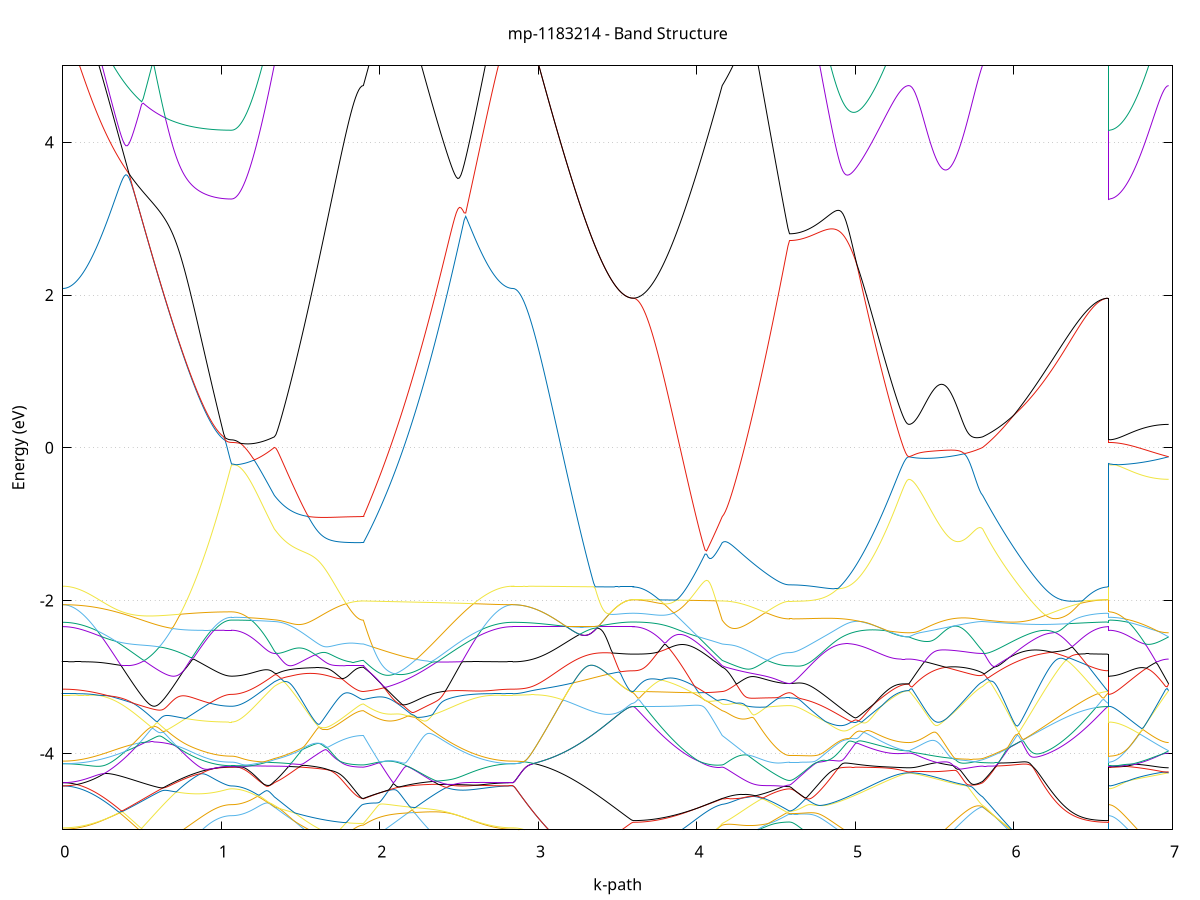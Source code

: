 set title 'mp-1183214 - Band Structure'
set xlabel 'k-path'
set ylabel 'Energy (eV)'
set grid y
set yrange [-5:5]
set terminal png size 800,600
set output 'mp-1183214_bands_gnuplot.png'
plot '-' using 1:2 with lines notitle, '-' using 1:2 with lines notitle, '-' using 1:2 with lines notitle, '-' using 1:2 with lines notitle, '-' using 1:2 with lines notitle, '-' using 1:2 with lines notitle, '-' using 1:2 with lines notitle, '-' using 1:2 with lines notitle, '-' using 1:2 with lines notitle, '-' using 1:2 with lines notitle, '-' using 1:2 with lines notitle, '-' using 1:2 with lines notitle, '-' using 1:2 with lines notitle, '-' using 1:2 with lines notitle, '-' using 1:2 with lines notitle, '-' using 1:2 with lines notitle, '-' using 1:2 with lines notitle, '-' using 1:2 with lines notitle, '-' using 1:2 with lines notitle, '-' using 1:2 with lines notitle, '-' using 1:2 with lines notitle, '-' using 1:2 with lines notitle, '-' using 1:2 with lines notitle, '-' using 1:2 with lines notitle, '-' using 1:2 with lines notitle, '-' using 1:2 with lines notitle, '-' using 1:2 with lines notitle, '-' using 1:2 with lines notitle, '-' using 1:2 with lines notitle, '-' using 1:2 with lines notitle, '-' using 1:2 with lines notitle, '-' using 1:2 with lines notitle, '-' using 1:2 with lines notitle, '-' using 1:2 with lines notitle, '-' using 1:2 with lines notitle, '-' using 1:2 with lines notitle, '-' using 1:2 with lines notitle, '-' using 1:2 with lines notitle, '-' using 1:2 with lines notitle, '-' using 1:2 with lines notitle, '-' using 1:2 with lines notitle, '-' using 1:2 with lines notitle, '-' using 1:2 with lines notitle, '-' using 1:2 with lines notitle, '-' using 1:2 with lines notitle, '-' using 1:2 with lines notitle, '-' using 1:2 with lines notitle, '-' using 1:2 with lines notitle, '-' using 1:2 with lines notitle, '-' using 1:2 with lines notitle, '-' using 1:2 with lines notitle, '-' using 1:2 with lines notitle, '-' using 1:2 with lines notitle, '-' using 1:2 with lines notitle, '-' using 1:2 with lines notitle, '-' using 1:2 with lines notitle, '-' using 1:2 with lines notitle, '-' using 1:2 with lines notitle, '-' using 1:2 with lines notitle, '-' using 1:2 with lines notitle, '-' using 1:2 with lines notitle, '-' using 1:2 with lines notitle, '-' using 1:2 with lines notitle, '-' using 1:2 with lines notitle
0.000000 -7.447517
0.009947 -7.447017
0.019894 -7.445717
0.029840 -7.443517
0.039787 -7.440417
0.049734 -7.436417
0.059681 -7.431517
0.069627 -7.425717
0.079574 -7.419117
0.089521 -7.411517
0.099468 -7.403117
0.109415 -7.393817
0.119361 -7.383717
0.129308 -7.372717
0.139255 -7.360817
0.149202 -7.348017
0.159148 -7.334517
0.169095 -7.320017
0.179042 -7.304817
0.188989 -7.288717
0.198936 -7.271717
0.208882 -7.254017
0.218829 -7.235417
0.228776 -7.216117
0.238723 -7.195917
0.248669 -7.175017
0.258616 -7.153317
0.268563 -7.130817
0.278510 -7.107617
0.288457 -7.083617
0.298403 -7.058917
0.308350 -7.033517
0.318297 -7.007417
0.328244 -6.980617
0.338190 -6.953117
0.348137 -6.924917
0.358084 -6.896217
0.368031 -6.866817
0.377978 -6.836717
0.387924 -6.806117
0.397871 -6.775017
0.407818 -6.743217
0.417765 -6.711017
0.427711 -6.678217
0.437658 -6.645017
0.447605 -6.611417
0.457552 -6.577317
0.467499 -6.542817
0.477445 -6.507917
0.487392 -6.472817
0.497339 -6.437317
0.507286 -6.401617
0.517232 -6.365717
0.527179 -6.329617
0.537126 -6.293417
0.547073 -6.257217
0.557020 -6.220917
0.566966 -6.184717
0.576913 -6.148717
0.586860 -6.112917
0.596807 -6.077517
0.606753 -6.042417
0.616700 -6.008017
0.626647 -5.974317
0.636594 -5.941417
0.646541 -5.909817
0.656487 -5.879417
0.666434 -5.850817
0.676381 -5.824217
0.686328 -5.799917
0.696274 -5.778417
0.706221 -5.760017
0.716168 -5.745017
0.726115 -5.733517
0.736062 -5.725617
0.746008 -5.721017
0.755955 -5.719317
0.765902 -5.720217
0.775849 -5.723217
0.785796 -5.727917
0.795742 -5.734017
0.805689 -5.741017
0.815636 -5.748917
0.825583 -5.757217
0.835529 -5.765917
0.845476 -5.774717
0.855423 -5.783717
0.865370 -5.792617
0.875317 -5.801417
0.885263 -5.810017
0.895210 -5.818417
0.905157 -5.826517
0.915104 -5.834317
0.925050 -5.841717
0.934997 -5.848717
0.944944 -5.855217
0.954891 -5.861317
0.964838 -5.867017
0.974784 -5.872117
0.984731 -5.876817
0.994678 -5.880917
1.004625 -5.884517
1.014571 -5.887617
1.024518 -5.890117
1.034465 -5.892117
1.044412 -5.893517
1.054359 -5.894317
1.064305 -5.894617
1.064305 -5.894617
1.073956 -5.894517
1.083607 -5.894117
1.093258 -5.893517
1.102909 -5.892617
1.112560 -5.891517
1.122211 -5.890117
1.131861 -5.888517
1.141512 -5.886717
1.151163 -5.884617
1.160814 -5.882317
1.170465 -5.879717
1.180116 -5.876917
1.189767 -5.873917
1.199417 -5.870617
1.209068 -5.867217
1.218719 -5.863517
1.228370 -5.859617
1.238021 -5.855517
1.247672 -5.851217
1.257323 -5.846717
1.266974 -5.842017
1.276624 -5.837117
1.286275 -5.832017
1.295926 -5.826817
1.305577 -5.821417
1.315228 -5.815917
1.324879 -5.810217
1.334530 -5.804317
1.334530 -5.804317
1.344381 -5.799917
1.354231 -5.795117
1.364082 -5.789917
1.373933 -5.784417
1.383784 -5.778517
1.393635 -5.772217
1.403486 -5.765717
1.413337 -5.758717
1.423188 -5.751417
1.433038 -5.743817
1.442889 -5.735917
1.452740 -5.727617
1.462591 -5.719017
1.472442 -5.710117
1.482293 -5.700917
1.492144 -5.691517
1.501995 -5.681717
1.511845 -5.671717
1.521696 -5.661517
1.531547 -5.651117
1.541398 -5.640417
1.551249 -5.629617
1.561100 -5.618717
1.570951 -5.607717
1.580802 -5.596717
1.590652 -5.585717
1.600503 -5.574717
1.610354 -5.563917
1.620205 -5.553417
1.630056 -5.543117
1.639907 -5.533217
1.649758 -5.523917
1.659609 -5.515117
1.669459 -5.507117
1.679310 -5.500017
1.689161 -5.493717
1.699012 -5.488317
1.708863 -5.484017
1.718714 -5.480617
1.728565 -5.478217
1.738416 -5.476617
1.748267 -5.475717
1.758117 -5.475517
1.767968 -5.475817
1.777819 -5.476517
1.787670 -5.477517
1.797521 -5.478817
1.807372 -5.480117
1.817223 -5.481517
1.827074 -5.482917
1.836924 -5.484217
1.846775 -5.485317
1.856626 -5.486317
1.866477 -5.487117
1.876328 -5.487717
1.886179 -5.488117
1.896030 -5.488217
1.896030 -5.488217
1.905963 -5.484417
1.915896 -5.481417
1.925829 -5.479117
1.935763 -5.477817
1.945696 -5.477417
1.955629 -5.478017
1.965562 -5.479717
1.975495 -5.482417
1.985429 -5.486417
1.995362 -5.491517
2.005295 -5.498017
2.015228 -5.505717
2.025161 -5.514917
2.035095 -5.525517
2.045028 -5.537517
2.054961 -5.551117
2.064894 -5.566117
2.074827 -5.582717
2.084761 -5.600717
2.094694 -5.620317
2.104627 -5.641417
2.114560 -5.663917
2.124494 -5.687917
2.134427 -5.713217
2.144360 -5.739917
2.154293 -5.767717
2.164226 -5.796817
2.174160 -5.826917
2.184093 -5.858117
2.194026 -5.890217
2.203959 -5.923117
2.213892 -5.956717
2.223826 -5.991017
2.233759 -6.025917
2.243692 -6.061317
2.253625 -6.097117
2.263558 -6.133217
2.273492 -6.169617
2.283425 -6.206117
2.293358 -6.242817
2.303291 -6.279517
2.313225 -6.316117
2.323158 -6.352717
2.333091 -6.389217
2.343024 -6.425517
2.352957 -6.461617
2.362891 -6.497417
2.372824 -6.532817
2.382757 -6.567917
2.392690 -6.602717
2.402623 -6.637017
2.412557 -6.670817
2.422490 -6.704117
2.432423 -6.736917
2.442356 -6.769217
2.452289 -6.800917
2.462223 -6.832017
2.472156 -6.862517
2.482089 -6.892417
2.492022 -6.921617
2.501955 -6.950117
2.511889 -6.978017
2.521822 -7.005117
2.531755 -7.031617
2.541688 -7.057317
2.551622 -7.082217
2.561555 -7.106417
2.571488 -7.129817
2.581421 -7.152517
2.591354 -7.174417
2.601288 -7.195417
2.611221 -7.215717
2.621154 -7.235217
2.631087 -7.253817
2.641020 -7.271617
2.650954 -7.288617
2.660887 -7.304817
2.670820 -7.320117
2.680753 -7.334517
2.690686 -7.348117
2.700620 -7.360917
2.710553 -7.372817
2.720486 -7.383817
2.730419 -7.393917
2.740353 -7.403217
2.750286 -7.411617
2.760219 -7.419117
2.770152 -7.425817
2.780085 -7.431517
2.790019 -7.436417
2.799952 -7.440417
2.809885 -7.443517
2.819818 -7.445717
2.829751 -7.447017
2.839685 -7.447517
2.839685 -7.447517
2.849664 -7.447017
2.859643 -7.445717
2.869622 -7.443517
2.879602 -7.440417
2.889581 -7.436417
2.899560 -7.431617
2.909539 -7.425917
2.919518 -7.419217
2.929498 -7.411817
2.939477 -7.403417
2.949456 -7.394217
2.959435 -7.384117
2.969415 -7.373117
2.979394 -7.361317
2.989373 -7.348717
2.999352 -7.335117
3.009331 -7.320817
3.019311 -7.305617
3.029290 -7.289517
3.039269 -7.272717
3.049248 -7.255017
3.059228 -7.236517
3.069207 -7.217217
3.079186 -7.197117
3.089165 -7.176217
3.099144 -7.154517
3.109124 -7.132117
3.119103 -7.108917
3.129082 -7.085017
3.139061 -7.060417
3.149041 -7.035017
3.159020 -7.008917
3.168999 -6.982217
3.178978 -6.954817
3.188957 -6.926717
3.198937 -6.898117
3.208916 -6.868817
3.218895 -6.838917
3.228874 -6.808517
3.238854 -6.777617
3.248833 -6.746217
3.258812 -6.714317
3.268791 -6.682017
3.278770 -6.649417
3.288750 -6.616317
3.298729 -6.583017
3.308708 -6.549517
3.318687 -6.515817
3.328667 -6.482017
3.338646 -6.448117
3.348625 -6.414217
3.358604 -6.380517
3.368583 -6.346917
3.378563 -6.313717
3.388542 -6.280817
3.398521 -6.248617
3.408500 -6.216917
3.418480 -6.186117
3.428459 -6.156317
3.438438 -6.127717
3.448417 -6.100417
3.458396 -6.074617
3.468376 -6.050517
3.478355 -6.028417
3.488334 -6.008217
3.498313 -5.990217
3.508293 -5.974517
3.518272 -5.960817
3.528251 -5.949417
3.538230 -5.939917
3.548209 -5.932217
3.558189 -5.926317
3.568168 -5.921817
3.578147 -5.918817
3.588126 -5.917017
3.598106 -5.916417
3.598106 -5.916417
3.607956 -5.916117
3.617807 -5.915417
3.627658 -5.914217
3.637509 -5.912417
3.647360 -5.910317
3.657211 -5.907617
3.667062 -5.904417
3.676913 -5.900817
3.686763 -5.896817
3.696614 -5.892317
3.706465 -5.887317
3.716316 -5.881917
3.726167 -5.876117
3.736018 -5.869917
3.745869 -5.863317
3.755720 -5.856417
3.765571 -5.849117
3.775421 -5.841417
3.785272 -5.833417
3.795123 -5.825117
3.804974 -5.816517
3.814825 -5.807717
3.824676 -5.798617
3.834527 -5.789317
3.844378 -5.779717
3.854228 -5.770017
3.864079 -5.760117
3.873930 -5.750017
3.883781 -5.739917
3.893632 -5.729617
3.903483 -5.719217
3.913334 -5.708817
3.923185 -5.698217
3.933035 -5.687717
3.942886 -5.677217
3.952737 -5.666617
3.962588 -5.656117
3.972439 -5.645617
3.982290 -5.635217
3.992141 -5.624917
4.001992 -5.614617
4.011842 -5.604617
4.021693 -5.594617
4.031544 -5.584917
4.041395 -5.575317
4.051246 -5.566017
4.061097 -5.556917
4.070948 -5.548117
4.080799 -5.539717
4.090649 -5.531617
4.100500 -5.523917
4.110351 -5.516617
4.120202 -5.509817
4.130053 -5.503517
4.139904 -5.497817
4.149755 -5.492617
4.159606 -5.488217
4.159606 -5.488217
4.169481 -5.486317
4.179356 -5.484417
4.189231 -5.482517
4.199106 -5.480417
4.208981 -5.478417
4.218856 -5.476217
4.228732 -5.474017
4.238607 -5.471817
4.248482 -5.469517
4.258357 -5.467117
4.268232 -5.464617
4.278107 -5.462217
4.287982 -5.459617
4.297857 -5.457117
4.307733 -5.454517
4.317608 -5.451817
4.327483 -5.449217
4.337358 -5.446517
4.347233 -5.443917
4.357108 -5.441217
4.366983 -5.438617
4.376859 -5.436017
4.386734 -5.433417
4.396609 -5.430817
4.406484 -5.428317
4.416359 -5.425917
4.426234 -5.423517
4.436109 -5.421217
4.445984 -5.419017
4.455860 -5.416917
4.465735 -5.414917
4.475610 -5.413017
4.485485 -5.411217
4.495360 -5.409517
4.505235 -5.408017
4.515110 -5.406717
4.524985 -5.405517
4.534861 -5.404517
4.544736 -5.403717
4.554611 -5.403017
4.564486 -5.402517
4.574361 -5.402217
4.584236 -5.402117
4.584236 -5.402117
4.594139 -5.402517
4.604041 -5.403717
4.613943 -5.405717
4.623846 -5.408417
4.633748 -5.411817
4.643650 -5.415917
4.653553 -5.420617
4.663455 -5.425817
4.673357 -5.431617
4.683260 -5.437717
4.693162 -5.444217
4.703064 -5.451117
4.712967 -5.458217
4.722869 -5.465517
4.732771 -5.473017
4.742674 -5.480617
4.752576 -5.488317
4.762478 -5.496117
4.772381 -5.503917
4.782283 -5.511617
4.792185 -5.519417
4.802088 -5.527117
4.811990 -5.534717
4.821892 -5.542217
4.831795 -5.549617
4.841697 -5.556817
4.851599 -5.564017
4.861502 -5.571017
4.871404 -5.577817
4.881306 -5.584517
4.891209 -5.591017
4.901111 -5.597417
4.911013 -5.603517
4.920916 -5.609517
4.930818 -5.615317
4.940720 -5.620917
4.950623 -5.626217
4.960525 -5.631417
4.970427 -5.636517
4.980330 -5.641317
4.990232 -5.645917
5.000134 -5.650317
5.010037 -5.654517
5.019939 -5.658517
5.029841 -5.662417
5.039744 -5.666017
5.049646 -5.669517
5.059548 -5.672817
5.069451 -5.675917
5.079353 -5.678817
5.089255 -5.681517
5.099158 -5.684117
5.109060 -5.686517
5.118962 -5.688717
5.128865 -5.690817
5.138767 -5.692717
5.148669 -5.694517
5.158572 -5.696217
5.168474 -5.697717
5.178376 -5.699017
5.188279 -5.700317
5.198181 -5.701417
5.208083 -5.702417
5.217986 -5.703317
5.227888 -5.704217
5.237790 -5.704917
5.247693 -5.705517
5.257595 -5.706017
5.267497 -5.706517
5.277400 -5.706917
5.287302 -5.707217
5.297204 -5.707517
5.307107 -5.707717
5.317009 -5.707817
5.326911 -5.707917
5.336814 -5.707917
5.336814 -5.707917
5.346721 -5.708317
5.356628 -5.709617
5.366536 -5.711717
5.376443 -5.714617
5.386350 -5.718217
5.396257 -5.722517
5.406165 -5.727417
5.416072 -5.732717
5.425979 -5.738517
5.435886 -5.744517
5.445794 -5.750717
5.455701 -5.757117
5.465608 -5.763417
5.475515 -5.769817
5.485423 -5.776117
5.495330 -5.782217
5.505237 -5.788117
5.515144 -5.793817
5.525052 -5.799317
5.534959 -5.804417
5.544866 -5.809217
5.554773 -5.813717
5.564681 -5.817817
5.574588 -5.821517
5.584495 -5.824917
5.594403 -5.827817
5.604310 -5.830317
5.614217 -5.832417
5.624124 -5.834017
5.634032 -5.835317
5.643939 -5.836117
5.653846 -5.836517
5.663753 -5.836517
5.673661 -5.836117
5.683568 -5.835417
5.693475 -5.834217
5.703382 -5.832817
5.713290 -5.831017
5.723197 -5.828817
5.733104 -5.826417
5.743011 -5.823817
5.752919 -5.820917
5.762826 -5.817917
5.772733 -5.814617
5.782640 -5.811317
5.792548 -5.807817
5.802455 -5.804317
5.802455 -5.804317
5.812381 -5.798217
5.822307 -5.791917
5.832233 -5.785517
5.842159 -5.779017
5.852085 -5.772517
5.862011 -5.765817
5.871937 -5.759117
5.881863 -5.752317
5.891789 -5.745517
5.901715 -5.738717
5.911641 -5.731817
5.921567 -5.725017
5.931493 -5.718217
5.941419 -5.711517
5.951345 -5.704917
5.961271 -5.698417
5.971197 -5.691917
5.981123 -5.685717
5.991049 -5.679617
6.000975 -5.673817
6.010901 -5.668217
6.020827 -5.662817
6.030753 -5.657817
6.040679 -5.653117
6.050605 -5.648917
6.060531 -5.645017
6.070457 -5.641617
6.080383 -5.638817
6.090309 -5.636517
6.100235 -5.634817
6.110161 -5.633717
6.120087 -5.633317
6.130013 -5.633617
6.139939 -5.634717
6.149865 -5.636517
6.159791 -5.639117
6.169717 -5.642417
6.179643 -5.646417
6.189570 -5.651217
6.199496 -5.656717
6.209422 -5.662817
6.219348 -5.669417
6.229274 -5.676617
6.239200 -5.684317
6.249126 -5.692317
6.259052 -5.700717
6.268978 -5.709417
6.278904 -5.718317
6.288830 -5.727417
6.298756 -5.736517
6.308682 -5.745817
6.318608 -5.755117
6.328534 -5.764317
6.338460 -5.773517
6.348386 -5.782717
6.358312 -5.791717
6.368238 -5.800617
6.378164 -5.809317
6.388090 -5.817817
6.398016 -5.826017
6.407942 -5.834117
6.417868 -5.841917
6.427794 -5.849317
6.437720 -5.856517
6.447646 -5.863417
6.457572 -5.869917
6.467498 -5.876017
6.477424 -5.881817
6.487350 -5.887117
6.497276 -5.892117
6.507202 -5.896617
6.517128 -5.900717
6.527054 -5.904317
6.536980 -5.907517
6.546906 -5.910217
6.556832 -5.912417
6.566758 -5.914117
6.576684 -5.915417
6.586610 -5.916117
6.596536 -5.916417
6.596536 -5.894617
6.606515 -5.894417
6.616494 -5.893817
6.626474 -5.892817
6.636453 -5.891417
6.646432 -5.889717
6.656411 -5.887517
6.666391 -5.884917
6.676370 -5.882017
6.686349 -5.878717
6.696328 -5.875017
6.706307 -5.870917
6.716287 -5.866517
6.726266 -5.861717
6.736245 -5.856617
6.746224 -5.851117
6.756204 -5.845317
6.766183 -5.839217
6.776162 -5.832817
6.786141 -5.826117
6.796120 -5.819117
6.806100 -5.811917
6.816079 -5.804517
6.826058 -5.796817
6.836037 -5.789117
6.846017 -5.781217
6.855996 -5.773317
6.865975 -5.765317
6.875954 -5.757517
6.885933 -5.749817
6.895913 -5.742417
6.905892 -5.735417
6.915871 -5.728817
6.925850 -5.722917
6.935830 -5.717817
6.945809 -5.713617
6.955788 -5.710517
6.965767 -5.708617
6.975746 -5.707917
e
0.000000 -5.750517
0.009947 -5.750217
0.019894 -5.749517
0.029840 -5.748317
0.039787 -5.746617
0.049734 -5.744417
0.059681 -5.741717
0.069627 -5.738617
0.079574 -5.735117
0.089521 -5.731117
0.099468 -5.726717
0.109415 -5.721817
0.119361 -5.716617
0.129308 -5.711017
0.139255 -5.705017
0.149202 -5.698717
0.159148 -5.692117
0.169095 -5.685217
0.179042 -5.678017
0.188989 -5.670617
0.198936 -5.662917
0.208882 -5.655017
0.218829 -5.646917
0.228776 -5.638617
0.238723 -5.630117
0.248669 -5.621517
0.258616 -5.612717
0.268563 -5.603717
0.278510 -5.594617
0.288457 -5.585417
0.298403 -5.576017
0.308350 -5.566417
0.318297 -5.556817
0.328244 -5.547017
0.338190 -5.537017
0.348137 -5.527017
0.358084 -5.516717
0.368031 -5.506417
0.377978 -5.495917
0.387924 -5.485217
0.397871 -5.474417
0.407818 -5.463517
0.417765 -5.452417
0.427711 -5.441217
0.437658 -5.429817
0.447605 -5.418317
0.457552 -5.406717
0.467499 -5.394917
0.477445 -5.382917
0.487392 -5.370817
0.497339 -5.358617
0.507286 -5.346317
0.517232 -5.333917
0.527179 -5.321317
0.537126 -5.308517
0.547073 -5.295717
0.557020 -5.282817
0.566966 -5.269817
0.576913 -5.256817
0.586860 -5.243817
0.596807 -5.231717
0.606753 -5.229917
0.616700 -5.243017
0.626647 -5.257117
0.636594 -5.270517
0.646541 -5.282817
0.656487 -5.293817
0.666434 -5.304117
0.676381 -5.321617
0.686328 -5.338817
0.696274 -5.355817
0.706221 -5.372617
0.716168 -5.389117
0.726115 -5.405317
0.736062 -5.421217
0.746008 -5.436717
0.755955 -5.452017
0.765902 -5.466917
0.775849 -5.481517
0.785796 -5.495717
0.795742 -5.509617
0.805689 -5.523017
0.815636 -5.536117
0.825583 -5.548717
0.835529 -5.560917
0.845476 -5.572717
0.855423 -5.584017
0.865370 -5.594917
0.875317 -5.605317
0.885263 -5.615217
0.895210 -5.624617
0.905157 -5.633617
0.915104 -5.642017
0.925050 -5.650017
0.934997 -5.657417
0.944944 -5.664317
0.954891 -5.670717
0.964838 -5.676517
0.974784 -5.681817
0.984731 -5.686617
0.994678 -5.690817
1.004625 -5.694417
1.014571 -5.697517
1.024518 -5.700017
1.034465 -5.702017
1.044412 -5.703417
1.054359 -5.704317
1.064305 -5.704517
1.064305 -5.704517
1.073956 -5.704417
1.083607 -5.703917
1.093258 -5.703117
1.102909 -5.702017
1.112560 -5.700617
1.122211 -5.698917
1.131861 -5.696917
1.141512 -5.694617
1.151163 -5.691917
1.160814 -5.689017
1.170465 -5.685717
1.180116 -5.682217
1.189767 -5.678417
1.199417 -5.674217
1.209068 -5.669817
1.218719 -5.665117
1.228370 -5.660117
1.238021 -5.654817
1.247672 -5.649217
1.257323 -5.643417
1.266974 -5.637317
1.276624 -5.630917
1.286275 -5.624317
1.295926 -5.617417
1.305577 -5.610317
1.315228 -5.602917
1.324879 -5.595317
1.334530 -5.587517
1.334530 -5.587517
1.344381 -5.581517
1.354231 -5.575217
1.364082 -5.568517
1.373933 -5.561317
1.383784 -5.553717
1.393635 -5.545817
1.403486 -5.537417
1.413337 -5.528617
1.423188 -5.519517
1.433038 -5.509917
1.442889 -5.499917
1.452740 -5.489517
1.462591 -5.478717
1.472442 -5.467617
1.482293 -5.456017
1.492144 -5.444017
1.501995 -5.431617
1.511845 -5.418917
1.521696 -5.405717
1.531547 -5.392117
1.541398 -5.378217
1.551249 -5.363917
1.561100 -5.349117
1.570951 -5.334017
1.580802 -5.318617
1.590652 -5.302717
1.600503 -5.286517
1.610354 -5.269917
1.620205 -5.252917
1.630056 -5.235617
1.639907 -5.217917
1.649758 -5.199917
1.659609 -5.181717
1.669459 -5.163417
1.679310 -5.157417
1.689161 -5.157917
1.699012 -5.156917
1.708863 -5.154417
1.718714 -5.150717
1.728565 -5.146217
1.738416 -5.149717
1.748267 -5.154517
1.758117 -5.159017
1.767968 -5.163317
1.777819 -5.167217
1.787670 -5.170917
1.797521 -5.174217
1.807372 -5.177217
1.817223 -5.179917
1.827074 -5.182317
1.836924 -5.184417
1.846775 -5.186117
1.856626 -5.187617
1.866477 -5.188717
1.876328 -5.189517
1.886179 -5.190017
1.896030 -5.190117
1.896030 -5.190117
1.905963 -5.176817
1.915896 -5.163417
1.925829 -5.149817
1.935763 -5.136117
1.945696 -5.122317
1.955629 -5.108317
1.965562 -5.094217
1.975495 -5.080117
1.985429 -5.065817
1.995362 -5.051517
2.005295 -5.037017
2.015228 -5.028217
2.025161 -5.022117
2.035095 -5.016917
2.045028 -5.012517
2.054961 -5.009017
2.064894 -5.006417
2.074827 -5.004717
2.084761 -5.004017
2.094694 -5.004217
2.104627 -5.005417
2.114560 -5.007417
2.124494 -5.010417
2.134427 -5.014217
2.144360 -5.018917
2.154293 -5.024517
2.164226 -5.030917
2.174160 -5.038117
2.184093 -5.046117
2.194026 -5.054817
2.203959 -5.064217
2.213892 -5.074217
2.223826 -5.084917
2.233759 -5.096217
2.243692 -5.108017
2.253625 -5.120317
2.263558 -5.133117
2.273492 -5.146317
2.283425 -5.159917
2.293358 -5.173917
2.303291 -5.188217
2.313225 -5.202717
2.323158 -5.217517
2.333091 -5.232517
2.343024 -5.247617
2.352957 -5.262917
2.362891 -5.278317
2.372824 -5.293717
2.382757 -5.309217
2.392690 -5.324817
2.402623 -5.340317
2.412557 -5.355817
2.422490 -5.371217
2.432423 -5.386517
2.442356 -5.401717
2.452289 -5.416817
2.462223 -5.431817
2.472156 -5.446517
2.482089 -5.461117
2.492022 -5.475417
2.501955 -5.489617
2.511889 -5.503517
2.521822 -5.517117
2.531755 -5.530417
2.541688 -5.543517
2.551622 -5.556217
2.561555 -5.568717
2.571488 -5.580817
2.581421 -5.592517
2.591354 -5.603917
2.601288 -5.615017
2.611221 -5.625617
2.621154 -5.635917
2.631087 -5.645817
2.641020 -5.655317
2.650954 -5.664317
2.660887 -5.673017
2.670820 -5.681217
2.680753 -5.689017
2.690686 -5.696317
2.700620 -5.703217
2.710553 -5.709617
2.720486 -5.715617
2.730419 -5.721117
2.740353 -5.726217
2.750286 -5.730817
2.760219 -5.734917
2.770152 -5.738517
2.780085 -5.741717
2.790019 -5.744417
2.799952 -5.746617
2.809885 -5.748317
2.819818 -5.749517
2.829751 -5.750217
2.839685 -5.750517
2.839685 -5.750517
2.849664 -5.750317
2.859643 -5.749717
2.869622 -5.748817
2.879602 -5.747517
2.889581 -5.745917
2.899560 -5.743917
2.909539 -5.741517
2.919518 -5.738817
2.929498 -5.735817
2.939477 -5.732317
2.949456 -5.728517
2.959435 -5.724417
2.969415 -5.720017
2.979394 -5.715217
2.989373 -5.710017
2.999352 -5.704517
3.009331 -5.698717
3.019311 -5.692617
3.029290 -5.686217
3.039269 -5.679517
3.049248 -5.672417
3.059228 -5.665117
3.069207 -5.657517
3.079186 -5.649617
3.089165 -5.641417
3.099144 -5.633017
3.109124 -5.624317
3.119103 -5.615417
3.129082 -5.606317
3.139061 -5.596917
3.149041 -5.587317
3.159020 -5.577617
3.168999 -5.567617
3.178978 -5.557517
3.188957 -5.547217
3.198937 -5.536817
3.208916 -5.526317
3.218895 -5.515717
3.228874 -5.505117
3.238854 -5.494617
3.248833 -5.484917
3.258812 -5.492617
3.268791 -5.506617
3.278770 -5.520317
3.288750 -5.533817
3.298729 -5.547017
3.308708 -5.559817
3.318687 -5.572317
3.328667 -5.584517
3.338646 -5.596417
3.348625 -5.607817
3.358604 -5.618917
3.368583 -5.629617
3.378563 -5.640017
3.388542 -5.649917
3.398521 -5.659417
3.408500 -5.668517
3.418480 -5.677217
3.428459 -5.685517
3.438438 -5.693317
3.448417 -5.700617
3.458396 -5.707517
3.468376 -5.714017
3.478355 -5.720017
3.488334 -5.725617
3.498313 -5.730617
3.508293 -5.735217
3.518272 -5.739417
3.528251 -5.743017
3.538230 -5.746217
3.548209 -5.748817
3.558189 -5.751017
3.568168 -5.752817
3.578147 -5.754017
3.588126 -5.754717
3.598106 -5.755017
3.598106 -5.755017
3.607956 -5.754717
3.617807 -5.754117
3.627658 -5.753017
3.637509 -5.751517
3.647360 -5.749517
3.657211 -5.747117
3.667062 -5.744317
3.676913 -5.741117
3.686763 -5.737417
3.696614 -5.733317
3.706465 -5.728717
3.716316 -5.723817
3.726167 -5.718317
3.736018 -5.712517
3.745869 -5.706217
3.755720 -5.699517
3.765571 -5.692417
3.775421 -5.684817
3.785272 -5.676817
3.795123 -5.668417
3.804974 -5.659617
3.814825 -5.650317
3.824676 -5.640617
3.834527 -5.630517
3.844378 -5.620017
3.854228 -5.609117
3.864079 -5.597817
3.873930 -5.586117
3.883781 -5.574017
3.893632 -5.561517
3.903483 -5.548717
3.913334 -5.535517
3.923185 -5.522017
3.933035 -5.508217
3.942886 -5.494117
3.952737 -5.479717
3.962588 -5.465017
3.972439 -5.450117
3.982290 -5.435017
3.992141 -5.419717
4.001992 -5.404217
4.011842 -5.388617
4.021693 -5.372917
4.031544 -5.357117
4.041395 -5.341217
4.051246 -5.325317
4.061097 -5.313617
4.070948 -5.302017
4.080799 -5.290317
4.090649 -5.278317
4.100500 -5.266217
4.110351 -5.253917
4.120202 -5.241517
4.130053 -5.228917
4.139904 -5.216117
4.149755 -5.203217
4.159606 -5.190117
4.159606 -5.190117
4.169481 -5.184117
4.179356 -5.177717
4.189231 -5.171117
4.199106 -5.164317
4.208981 -5.157217
4.218856 -5.149817
4.228732 -5.142217
4.238607 -5.134317
4.248482 -5.126217
4.258357 -5.117917
4.268232 -5.109317
4.278107 -5.100517
4.287982 -5.091517
4.297857 -5.082317
4.307733 -5.072917
4.317608 -5.063317
4.327483 -5.053417
4.337358 -5.043417
4.347233 -5.033317
4.357108 -5.024417
4.366983 -5.016517
4.376859 -5.008517
4.386734 -5.000317
4.396609 -4.992117
4.406484 -4.983717
4.416359 -4.975217
4.426234 -4.966717
4.436109 -4.958317
4.445984 -4.950017
4.455860 -4.942117
4.465735 -4.934817
4.475610 -4.928317
4.485485 -4.922617
4.495360 -4.917817
4.505235 -4.913717
4.515110 -4.910217
4.524985 -4.907117
4.534861 -4.904617
4.544736 -4.902417
4.554611 -4.900817
4.564486 -4.899617
4.574361 -4.898917
4.584236 -4.898617
4.584236 -4.898617
4.594139 -4.901217
4.604041 -4.908317
4.613943 -4.918817
4.623846 -4.931417
4.633748 -4.945517
4.643650 -4.960317
4.653553 -4.975517
4.663455 -4.990917
4.673357 -5.006417
4.683260 -5.021817
4.693162 -5.037117
4.703064 -5.052217
4.712967 -5.067117
4.722869 -5.081717
4.732771 -5.096017
4.742674 -5.110117
4.752576 -5.123917
4.762478 -5.137417
4.772381 -5.150617
4.782283 -5.163517
4.792185 -5.176017
4.802088 -5.188317
4.811990 -5.200217
4.821892 -5.211817
4.831795 -5.223017
4.841697 -5.234017
4.851599 -5.244617
4.861502 -5.254917
4.871404 -5.264917
4.881306 -5.274517
4.891209 -5.283917
4.901111 -5.292917
4.911013 -5.301517
4.920916 -5.309917
4.930818 -5.317917
4.940720 -5.325617
4.950623 -5.333017
4.960525 -5.340117
4.970427 -5.346917
4.980330 -5.353317
4.990232 -5.359517
5.000134 -5.365317
5.010037 -5.370817
5.019939 -5.376017
5.029841 -5.380917
5.039744 -5.385517
5.049646 -5.389817
5.059548 -5.393717
5.069451 -5.397417
5.079353 -5.400817
5.089255 -5.403817
5.099158 -5.406617
5.109060 -5.409117
5.118962 -5.411217
5.128865 -5.413117
5.138767 -5.414717
5.148669 -5.416017
5.158572 -5.417017
5.168474 -5.417717
5.178376 -5.418117
5.188279 -5.418217
5.198181 -5.418017
5.208083 -5.417617
5.217986 -5.416817
5.227888 -5.415817
5.237790 -5.414517
5.247693 -5.412917
5.257595 -5.411017
5.267497 -5.408817
5.277400 -5.406417
5.287302 -5.403717
5.297204 -5.400717
5.307107 -5.397517
5.317009 -5.394017
5.326911 -5.390517
5.336814 -5.388117
5.336814 -5.388117
5.346721 -5.396917
5.356628 -5.409817
5.366536 -5.422317
5.376443 -5.434217
5.386350 -5.445717
5.396257 -5.456717
5.406165 -5.467217
5.416072 -5.477317
5.425979 -5.486917
5.435886 -5.496117
5.445794 -5.504917
5.455701 -5.513317
5.465608 -5.521317
5.475515 -5.529017
5.485423 -5.536217
5.495330 -5.543117
5.505237 -5.549617
5.515144 -5.555817
5.525052 -5.561717
5.534959 -5.567217
5.544866 -5.572417
5.554773 -5.577317
5.564681 -5.581917
5.574588 -5.586117
5.584495 -5.590017
5.594403 -5.593617
5.604310 -5.596917
5.614217 -5.599817
5.624124 -5.602517
5.634032 -5.604817
5.643939 -5.606817
5.653846 -5.608417
5.663753 -5.609717
5.673661 -5.610717
5.683568 -5.611317
5.693475 -5.611617
5.703382 -5.611517
5.713290 -5.611017
5.723197 -5.610117
5.733104 -5.608817
5.743011 -5.607117
5.752919 -5.605017
5.762826 -5.602417
5.772733 -5.599417
5.782640 -5.595917
5.792548 -5.592017
5.802455 -5.587517
5.802455 -5.587517
5.812381 -5.579217
5.822307 -5.570717
5.832233 -5.562017
5.842159 -5.553017
5.852085 -5.543917
5.862011 -5.534617
5.871937 -5.525117
5.881863 -5.515417
5.891789 -5.505617
5.901715 -5.495617
5.911641 -5.485517
5.921567 -5.475217
5.931493 -5.464917
5.941419 -5.454517
5.951345 -5.444017
5.961271 -5.433417
5.971197 -5.422717
5.981123 -5.412117
5.991049 -5.401417
6.000975 -5.390717
6.010901 -5.380017
6.020827 -5.369417
6.030753 -5.358817
6.040679 -5.348317
6.050605 -5.337917
6.060531 -5.327617
6.070457 -5.317517
6.080383 -5.307617
6.090309 -5.297917
6.100235 -5.288617
6.110161 -5.279817
6.120087 -5.274517
6.130013 -5.293217
6.139939 -5.311617
6.149865 -5.329717
6.159791 -5.347517
6.169717 -5.365017
6.179643 -5.382217
6.189570 -5.399017
6.199496 -5.415517
6.209422 -5.431617
6.219348 -5.447417
6.229274 -5.462917
6.239200 -5.478017
6.249126 -5.492717
6.259052 -5.507117
6.268978 -5.521117
6.278904 -5.534717
6.288830 -5.548017
6.298756 -5.560817
6.308682 -5.573317
6.318608 -5.585417
6.328534 -5.597117
6.338460 -5.608417
6.348386 -5.619317
6.358312 -5.629817
6.368238 -5.639917
6.378164 -5.649517
6.388090 -5.658817
6.398016 -5.667717
6.407942 -5.676117
6.417868 -5.684117
6.427794 -5.691717
6.437720 -5.698917
6.447646 -5.705717
6.457572 -5.712017
6.467498 -5.717917
6.477424 -5.723317
6.487350 -5.728417
6.497276 -5.733017
6.507202 -5.737217
6.517128 -5.740917
6.527054 -5.744217
6.536980 -5.747017
6.546906 -5.749517
6.556832 -5.751417
6.566758 -5.753017
6.576684 -5.754117
6.586610 -5.754717
6.596536 -5.755017
6.596536 -5.704517
6.606515 -5.704317
6.616494 -5.703617
6.626474 -5.702517
6.636453 -5.700917
6.646432 -5.698817
6.656411 -5.696317
6.666391 -5.693417
6.676370 -5.690017
6.686349 -5.686117
6.696328 -5.681817
6.706307 -5.677017
6.716287 -5.671817
6.726266 -5.666117
6.736245 -5.660017
6.746224 -5.653417
6.756204 -5.646417
6.766183 -5.638917
6.776162 -5.631017
6.786141 -5.622717
6.796120 -5.613917
6.806100 -5.604717
6.816079 -5.595017
6.826058 -5.584917
6.836037 -5.574417
6.846017 -5.563417
6.855996 -5.552017
6.865975 -5.540217
6.875954 -5.528017
6.885933 -5.515417
6.895913 -5.502317
6.905892 -5.488817
6.915871 -5.474917
6.925850 -5.460617
6.935830 -5.446017
6.945809 -5.430917
6.955788 -5.415417
6.965767 -5.399517
6.975746 -5.388117
e
0.000000 -5.596717
0.009947 -5.596517
0.019894 -5.595817
0.029840 -5.594817
0.039787 -5.593317
0.049734 -5.591317
0.059681 -5.588917
0.069627 -5.586117
0.079574 -5.582817
0.089521 -5.579117
0.099468 -5.574917
0.109415 -5.570217
0.119361 -5.565017
0.129308 -5.559317
0.139255 -5.553117
0.149202 -5.546317
0.159148 -5.539117
0.169095 -5.531217
0.179042 -5.522817
0.188989 -5.513917
0.198936 -5.504317
0.208882 -5.494217
0.218829 -5.483517
0.228776 -5.472117
0.238723 -5.460217
0.248669 -5.447717
0.258616 -5.434617
0.268563 -5.420917
0.278510 -5.406617
0.288457 -5.391717
0.298403 -5.376317
0.308350 -5.360417
0.318297 -5.344017
0.328244 -5.327017
0.338190 -5.309617
0.348137 -5.291717
0.358084 -5.273317
0.368031 -5.254517
0.377978 -5.235317
0.387924 -5.215817
0.397871 -5.195817
0.407818 -5.175517
0.417765 -5.155017
0.427711 -5.134117
0.437658 -5.112917
0.447605 -5.091517
0.457552 -5.069817
0.467499 -5.048017
0.477445 -5.026017
0.487392 -5.012517
0.497339 -5.031017
0.507286 -5.049617
0.517232 -5.068217
0.527179 -5.086717
0.537126 -5.105117
0.547073 -5.123317
0.557020 -5.141217
0.566966 -5.158917
0.576913 -5.176217
0.586860 -5.192917
0.596807 -5.208217
0.606753 -5.212517
0.616700 -5.214017
0.626647 -5.232417
0.636594 -5.250617
0.646541 -5.268617
0.656487 -5.286517
0.666434 -5.303217
0.676381 -5.310617
0.686328 -5.315817
0.696274 -5.318217
0.706221 -5.317817
0.716168 -5.314017
0.726115 -5.307017
0.736062 -5.296717
0.746008 -5.283317
0.755955 -5.267217
0.765902 -5.249017
0.775849 -5.228917
0.785796 -5.207617
0.795742 -5.185417
0.805689 -5.162717
0.815636 -5.139717
0.825583 -5.116817
0.835529 -5.094117
0.845476 -5.071817
0.855423 -5.050117
0.865370 -5.029017
0.875317 -5.008817
0.885263 -4.989417
0.895210 -4.970917
0.905157 -4.953417
0.915104 -4.936917
0.925050 -4.921417
0.934997 -4.907017
0.944944 -4.893617
0.954891 -4.881217
0.964838 -4.869917
0.974784 -4.859717
0.984731 -4.850517
0.994678 -4.842317
1.004625 -4.835217
1.014571 -4.829217
1.024518 -4.824317
1.034465 -4.820517
1.044412 -4.817717
1.054359 -4.816117
1.064305 -4.815517
1.064305 -4.815517
1.073956 -4.815117
1.083607 -4.813817
1.093258 -4.811717
1.102909 -4.808717
1.112560 -4.804917
1.122211 -4.800217
1.131861 -4.794817
1.141512 -4.788517
1.151163 -4.781517
1.160814 -4.773617
1.170465 -4.765117
1.180116 -4.755917
1.189767 -4.746017
1.199417 -4.735617
1.209068 -4.724717
1.218719 -4.713417
1.228370 -4.701917
1.238021 -4.690517
1.247672 -4.679317
1.257323 -4.668917
1.266974 -4.659817
1.276624 -4.652717
1.286275 -4.648417
1.295926 -4.647717
1.305577 -4.661317
1.315228 -4.675217
1.324879 -4.689417
1.334530 -4.703817
1.334530 -4.703817
1.344381 -4.717217
1.354231 -4.732317
1.364082 -4.747517
1.373933 -4.762617
1.383784 -4.777517
1.393635 -4.792217
1.403486 -4.806717
1.413337 -4.821117
1.423188 -4.835217
1.433038 -4.849117
1.442889 -4.862717
1.452740 -4.876217
1.462591 -4.890517
1.472442 -4.908117
1.482293 -4.925617
1.492144 -4.942817
1.501995 -4.959717
1.511845 -4.976417
1.521696 -4.992717
1.531547 -5.008517
1.541398 -5.023917
1.551249 -5.038817
1.561100 -5.053217
1.570951 -5.066917
1.580802 -5.080017
1.590652 -5.092417
1.600503 -5.104017
1.610354 -5.114617
1.620205 -5.124417
1.630056 -5.133117
1.639907 -5.140617
1.649758 -5.146917
1.659609 -5.151817
1.669459 -5.155417
1.679310 -5.145617
1.689161 -5.131717
1.699012 -5.130017
1.708863 -5.134317
1.718714 -5.139417
1.728565 -5.144617
1.738416 -5.141417
1.748267 -5.137317
1.758117 -5.134817
1.767968 -5.134417
1.777819 -5.135717
1.787670 -5.137917
1.797521 -5.140517
1.807372 -5.143317
1.817223 -5.145917
1.827074 -5.148417
1.836924 -5.150717
1.846775 -5.152617
1.856626 -5.154217
1.866477 -5.155517
1.876328 -5.156417
1.886179 -5.157017
1.896030 -5.157217
1.896030 -5.157217
1.905963 -5.143317
1.915896 -5.129917
1.925829 -5.117017
1.935763 -5.104617
1.945696 -5.092717
1.955629 -5.081417
1.965562 -5.070717
1.975495 -5.060817
1.985429 -5.051517
1.995362 -5.042917
2.005295 -5.035217
2.015228 -5.022517
2.025161 -5.007917
2.035095 -4.993217
2.045028 -4.978417
2.054961 -4.963617
2.064894 -4.948717
2.074827 -4.933817
2.084761 -4.918917
2.094694 -4.903917
2.104627 -4.888917
2.114560 -4.873817
2.124494 -4.858817
2.134427 -4.843717
2.144360 -4.828717
2.154293 -4.813617
2.164226 -4.798617
2.174160 -4.783617
2.184093 -4.778117
2.194026 -4.776917
2.203959 -4.775717
2.213892 -4.774517
2.223826 -4.789717
2.233759 -4.815017
2.243692 -4.839917
2.253625 -4.864517
2.263558 -4.888617
2.273492 -4.912417
2.283425 -4.935917
2.293358 -4.958917
2.303291 -4.981617
2.313225 -5.003817
2.323158 -5.025717
2.333091 -5.047217
2.343024 -5.068317
2.352957 -5.089017
2.362891 -5.109317
2.372824 -5.129217
2.382757 -5.148717
2.392690 -5.167917
2.402623 -5.186617
2.412557 -5.204917
2.422490 -5.222717
2.432423 -5.240217
2.442356 -5.257317
2.452289 -5.274017
2.462223 -5.290217
2.472156 -5.306017
2.482089 -5.321517
2.492022 -5.336517
2.501955 -5.351117
2.511889 -5.365317
2.521822 -5.379017
2.531755 -5.392417
2.541688 -5.405317
2.551622 -5.417817
2.561555 -5.429917
2.571488 -5.441617
2.581421 -5.452917
2.591354 -5.463717
2.601288 -5.474117
2.611221 -5.484117
2.621154 -5.493717
2.631087 -5.502817
2.641020 -5.511517
2.650954 -5.519817
2.660887 -5.527717
2.670820 -5.535117
2.680753 -5.542217
2.690686 -5.548817
2.700620 -5.554917
2.710553 -5.560717
2.720486 -5.566017
2.730419 -5.570917
2.740353 -5.575417
2.750286 -5.579417
2.760219 -5.583017
2.770152 -5.586217
2.780085 -5.589017
2.790019 -5.591417
2.799952 -5.593317
2.809885 -5.594817
2.819818 -5.595817
2.829751 -5.596517
2.839685 -5.596717
2.839685 -5.596717
2.849664 -5.596617
2.859643 -5.596117
2.869622 -5.595417
2.879602 -5.594417
2.889581 -5.593117
2.899560 -5.591517
2.909539 -5.589717
2.919518 -5.587617
2.929498 -5.585117
2.939477 -5.582417
2.949456 -5.579417
2.959435 -5.576217
2.969415 -5.572617
2.979394 -5.568817
2.989373 -5.564717
2.999352 -5.560317
3.009331 -5.555617
3.019311 -5.550717
3.029290 -5.545517
3.039269 -5.540017
3.049248 -5.534317
3.059228 -5.528317
3.069207 -5.522117
3.079186 -5.515517
3.089165 -5.508717
3.099144 -5.501717
3.109124 -5.494417
3.119103 -5.486817
3.129082 -5.479017
3.139061 -5.470917
3.149041 -5.462617
3.159020 -5.454017
3.168999 -5.445217
3.178978 -5.436217
3.188957 -5.426917
3.198937 -5.417417
3.208916 -5.419017
3.218895 -5.434117
3.228874 -5.449117
3.238854 -5.463817
3.248833 -5.478317
3.258812 -5.481517
3.268791 -5.491817
3.278770 -5.504617
3.288750 -5.517517
3.298729 -5.530117
3.308708 -5.542417
3.318687 -5.554317
3.328667 -5.565817
3.338646 -5.576817
3.348625 -5.587317
3.358604 -5.597217
3.368583 -5.606617
3.378563 -5.615317
3.388542 -5.623417
3.398521 -5.630817
3.408500 -5.637417
3.418480 -5.643217
3.428459 -5.648117
3.438438 -5.652117
3.448417 -5.655117
3.458396 -5.657017
3.468376 -5.657817
3.478355 -5.657417
3.488334 -5.655917
3.498313 -5.653317
3.508293 -5.649717
3.518272 -5.645317
3.528251 -5.640317
3.538230 -5.635117
3.548209 -5.629917
3.558189 -5.625217
3.568168 -5.621117
3.578147 -5.618017
3.588126 -5.616117
3.598106 -5.615417
3.598106 -5.615417
3.607956 -5.615217
3.617807 -5.614417
3.627658 -5.613017
3.637509 -5.611117
3.647360 -5.608717
3.657211 -5.605817
3.667062 -5.602317
3.676913 -5.598317
3.686763 -5.593717
3.696614 -5.588617
3.706465 -5.583917
3.716316 -5.580817
3.726167 -5.577417
3.736018 -5.573717
3.745869 -5.569717
3.755720 -5.565517
3.765571 -5.561117
3.775421 -5.556317
3.785272 -5.551317
3.795123 -5.546117
3.804974 -5.540617
3.814825 -5.534817
3.824676 -5.528717
3.834527 -5.522517
3.844378 -5.515917
3.854228 -5.509217
3.864079 -5.502117
3.873930 -5.494917
3.883781 -5.487417
3.893632 -5.479617
3.903483 -5.471617
3.913334 -5.463417
3.923185 -5.454917
3.933035 -5.446217
3.942886 -5.437317
3.952737 -5.428217
3.962588 -5.418817
3.972439 -5.409217
3.982290 -5.399417
3.992141 -5.389417
4.001992 -5.379217
4.011842 -5.368717
4.021693 -5.358117
4.031544 -5.347317
4.041395 -5.336217
4.051246 -5.325017
4.061097 -5.309317
4.070948 -5.293417
4.080799 -5.277617
4.090649 -5.261917
4.100500 -5.246217
4.110351 -5.230817
4.120202 -5.215517
4.130053 -5.200517
4.139904 -5.185717
4.149755 -5.171317
4.159606 -5.157217
4.159606 -5.157217
4.169481 -5.150917
4.179356 -5.144817
4.189231 -5.138617
4.199106 -5.132517
4.208981 -5.126417
4.218856 -5.120317
4.228732 -5.114117
4.238607 -5.107917
4.248482 -5.101617
4.258357 -5.095217
4.268232 -5.088717
4.278107 -5.082217
4.287982 -5.075417
4.297857 -5.068617
4.307733 -5.061617
4.317608 -5.054517
4.327483 -5.047217
4.337358 -5.039817
4.347233 -5.032217
4.357108 -5.022917
4.366983 -5.012417
4.376859 -5.001717
4.386734 -4.990817
4.396609 -4.979917
4.406484 -4.968717
4.416359 -4.957517
4.426234 -4.946117
4.436109 -4.934617
4.445984 -4.923017
4.455860 -4.914617
4.465735 -4.908917
4.475610 -4.902217
4.485485 -4.894617
4.495360 -4.886117
4.505235 -4.876917
4.515110 -4.867117
4.524985 -4.857017
4.534861 -4.846517
4.544736 -4.835817
4.554611 -4.824917
4.564486 -4.813817
4.574361 -4.802717
4.584236 -4.793517
4.584236 -4.793517
4.594139 -4.793517
4.604041 -4.793617
4.613943 -4.793817
4.623846 -4.793817
4.633748 -4.793817
4.643650 -4.793717
4.653553 -4.793517
4.663455 -4.793417
4.673357 -4.793317
4.683260 -4.793517
4.693162 -4.794017
4.703064 -4.795217
4.712967 -4.797117
4.722869 -4.800217
4.732771 -4.804617
4.742674 -4.810517
4.752576 -4.818117
4.762478 -4.827117
4.772381 -4.837517
4.782283 -4.849117
4.792185 -4.861517
4.802088 -4.874617
4.811990 -4.888217
4.821892 -4.902117
4.831795 -4.916317
4.841697 -4.930717
4.851599 -4.945217
4.861502 -4.959717
4.871404 -4.974217
4.881306 -4.988617
4.891209 -5.003017
4.901111 -5.017217
4.911013 -5.031417
4.920916 -5.045417
4.930818 -5.059317
4.940720 -5.073017
4.950623 -5.086517
4.960525 -5.099817
4.970427 -5.112917
4.980330 -5.125817
4.990232 -5.138517
5.000134 -5.150917
5.010037 -5.163117
5.019939 -5.175117
5.029841 -5.186817
5.039744 -5.198317
5.049646 -5.209417
5.059548 -5.220317
5.069451 -5.231017
5.079353 -5.241317
5.089255 -5.251317
5.099158 -5.261017
5.109060 -5.270417
5.118962 -5.279517
5.128865 -5.288317
5.138767 -5.296717
5.148669 -5.304817
5.158572 -5.312517
5.168474 -5.319917
5.178376 -5.326917
5.188279 -5.333517
5.198181 -5.339817
5.208083 -5.345617
5.217986 -5.351117
5.227888 -5.356117
5.237790 -5.360817
5.247693 -5.365017
5.257595 -5.368817
5.267497 -5.372217
5.277400 -5.375117
5.287302 -5.377617
5.297204 -5.379617
5.307107 -5.381217
5.317009 -5.382317
5.326911 -5.383017
5.336814 -5.383317
5.336814 -5.383317
5.346721 -5.386817
5.356628 -5.384517
5.366536 -5.380717
5.376443 -5.375717
5.386350 -5.369417
5.396257 -5.361817
5.406165 -5.353117
5.416072 -5.343317
5.425979 -5.332517
5.435886 -5.320817
5.445794 -5.308217
5.455701 -5.294817
5.465608 -5.280817
5.475515 -5.266017
5.485423 -5.250617
5.495330 -5.234717
5.505237 -5.218217
5.515144 -5.201317
5.525052 -5.183917
5.534959 -5.166117
5.544866 -5.148017
5.554773 -5.129517
5.564681 -5.110717
5.574588 -5.091717
5.584495 -5.072417
5.594403 -5.052917
5.604310 -5.033317
5.614217 -5.013517
5.624124 -4.993617
5.634032 -4.973617
5.643939 -4.953617
5.653846 -4.933717
5.663753 -4.913817
5.673661 -4.894117
5.683568 -4.874517
5.693475 -4.855317
5.703382 -4.836417
5.713290 -4.818017
5.723197 -4.800117
5.733104 -4.783017
5.743011 -4.766717
5.752919 -4.751417
5.762826 -4.737217
5.772733 -4.724417
5.782640 -4.713317
5.792548 -4.704617
5.802455 -4.703817
5.802455 -4.703817
5.812381 -4.718917
5.822307 -4.734217
5.832233 -4.749717
5.842159 -4.765417
5.852085 -4.781517
5.862011 -4.798517
5.871937 -4.815617
5.881863 -4.832717
5.891789 -4.852017
5.901715 -4.872717
5.911641 -4.893417
5.921567 -4.914017
5.931493 -4.934517
5.941419 -4.954817
5.951345 -4.975017
5.961271 -4.995017
5.971197 -5.014817
5.981123 -5.034317
5.991049 -5.053517
6.000975 -5.072417
6.010901 -5.091017
6.020827 -5.109217
6.030753 -5.127017
6.040679 -5.144517
6.050605 -5.161517
6.060531 -5.178017
6.070457 -5.194117
6.080383 -5.209717
6.090309 -5.224717
6.100235 -5.239217
6.110161 -5.255517
6.120087 -5.271917
6.130013 -5.279017
6.139939 -5.291117
6.149865 -5.302617
6.159791 -5.313517
6.169717 -5.323917
6.179643 -5.333717
6.189570 -5.343017
6.199496 -5.351917
6.209422 -5.360517
6.219348 -5.368817
6.229274 -5.376817
6.239200 -5.384717
6.249126 -5.394117
6.259052 -5.405417
6.268978 -5.416317
6.278904 -5.427017
6.288830 -5.437417
6.298756 -5.447517
6.308682 -5.457317
6.318608 -5.466817
6.328534 -5.476017
6.338460 -5.484917
6.348386 -5.493417
6.358312 -5.501717
6.368238 -5.509617
6.378164 -5.517317
6.388090 -5.524617
6.398016 -5.531517
6.407942 -5.538217
6.417868 -5.544517
6.427794 -5.550517
6.437720 -5.556217
6.447646 -5.561517
6.457572 -5.566517
6.467498 -5.571217
6.477424 -5.577517
6.487350 -5.583317
6.497276 -5.588817
6.507202 -5.593717
6.517128 -5.598217
6.527054 -5.602217
6.536980 -5.605717
6.546906 -5.608717
6.556832 -5.611117
6.566758 -5.613017
6.576684 -5.614417
6.586610 -5.615217
6.596536 -5.615417
6.596536 -4.815517
6.606515 -4.817417
6.616494 -4.822717
6.626474 -4.831417
6.636453 -4.842917
6.646432 -4.856817
6.656411 -4.872617
6.666391 -4.889917
6.676370 -4.908417
6.686349 -4.927917
6.696328 -4.948017
6.706307 -4.968617
6.716287 -4.989517
6.726266 -5.010617
6.736245 -5.031817
6.746224 -5.053017
6.756204 -5.074117
6.766183 -5.095117
6.776162 -5.115917
6.786141 -5.136417
6.796120 -5.156617
6.806100 -5.176517
6.816079 -5.195917
6.826058 -5.214917
6.836037 -5.233417
6.846017 -5.251217
6.855996 -5.268517
6.865975 -5.285017
6.875954 -5.300717
6.885933 -5.315517
6.895913 -5.329417
6.905892 -5.342117
6.915871 -5.353617
6.925850 -5.363617
6.935830 -5.372217
6.945809 -5.379017
6.955788 -5.384017
6.965767 -5.387117
6.975746 -5.383317
e
0.000000 -4.992317
0.009947 -4.992117
0.019894 -4.991617
0.029840 -4.990617
0.039787 -4.989317
0.049734 -4.987617
0.059681 -4.985517
0.069627 -4.983017
0.079574 -4.980217
0.089521 -4.977017
0.099468 -4.973417
0.109415 -4.969517
0.119361 -4.965217
0.129308 -4.960517
0.139255 -4.955517
0.149202 -4.950217
0.159148 -4.944517
0.169095 -4.938517
0.179042 -4.932217
0.188989 -4.925517
0.198936 -4.918617
0.208882 -4.911317
0.218829 -4.903817
0.228776 -4.895917
0.238723 -4.887817
0.248669 -4.879417
0.258616 -4.870717
0.268563 -4.861817
0.278510 -4.852617
0.288457 -4.843317
0.298403 -4.834717
0.308350 -4.825817
0.318297 -4.816817
0.328244 -4.807517
0.338190 -4.798117
0.348137 -4.788517
0.358084 -4.778717
0.368031 -4.794117
0.377978 -4.811417
0.387924 -4.829017
0.397871 -4.846717
0.407818 -4.864617
0.417765 -4.882717
0.427711 -4.900917
0.437658 -4.919317
0.447605 -4.937717
0.457552 -4.956317
0.467499 -4.974917
0.477445 -4.993517
0.487392 -5.003417
0.497339 -4.987917
0.507286 -5.006817
0.517232 -5.025817
0.527179 -5.044817
0.537126 -5.063817
0.547073 -5.082817
0.557020 -5.101717
0.566966 -5.120617
0.576913 -5.139517
0.586860 -5.158317
0.596807 -5.177017
0.606753 -5.195517
0.616700 -5.201117
0.626647 -5.187817
0.636594 -5.174217
0.646541 -5.160517
0.656487 -5.146617
0.666434 -5.132617
0.676381 -5.118517
0.686328 -5.104417
0.696274 -5.090217
0.706221 -5.075917
0.716168 -5.061617
0.726115 -5.047317
0.736062 -5.032917
0.746008 -5.018517
0.755955 -5.004017
0.765902 -4.989517
0.775849 -4.975017
0.785796 -4.960517
0.795742 -4.946017
0.805689 -4.931517
0.815636 -4.917017
0.825583 -4.902617
0.835529 -4.888217
0.845476 -4.873817
0.855423 -4.859617
0.865370 -4.845417
0.875317 -4.831417
0.885263 -4.817617
0.895210 -4.804117
0.905157 -4.790917
0.915104 -4.778017
0.925050 -4.765617
0.934997 -4.753617
0.944944 -4.742217
0.954891 -4.731517
0.964838 -4.721517
0.974784 -4.712317
0.984731 -4.703917
0.994678 -4.696317
1.004625 -4.689717
1.014571 -4.684117
1.024518 -4.679417
1.034465 -4.675817
1.044412 -4.673117
1.054359 -4.671617
1.064305 -4.671017
1.064305 -4.671017
1.073956 -4.670617
1.083607 -4.669517
1.093258 -4.667517
1.102909 -4.664817
1.112560 -4.661317
1.122211 -4.657017
1.131861 -4.651917
1.141512 -4.646117
1.151163 -4.639517
1.160814 -4.632217
1.170465 -4.624117
1.180116 -4.615217
1.189767 -4.605617
1.199417 -4.595317
1.209068 -4.584317
1.218719 -4.572617
1.228370 -4.562117
1.238021 -4.573117
1.247672 -4.584517
1.257323 -4.596417
1.266974 -4.608717
1.276624 -4.621317
1.286275 -4.634317
1.295926 -4.647517
1.305577 -4.651617
1.315228 -4.666917
1.324879 -4.682517
1.334530 -4.698217
1.334530 -4.698217
1.344381 -4.706717
1.354231 -4.713217
1.364082 -4.719517
1.373933 -4.734017
1.383784 -4.750117
1.393635 -4.766817
1.403486 -4.784017
1.413337 -4.801417
1.423188 -4.819117
1.433038 -4.837017
1.442889 -4.854817
1.452740 -4.872717
1.462591 -4.889317
1.472442 -4.902317
1.482293 -4.915017
1.492144 -4.927517
1.501995 -4.939717
1.511845 -4.951617
1.521696 -4.963317
1.531547 -4.974717
1.541398 -4.985817
1.551249 -4.996717
1.561100 -5.007317
1.570951 -5.017617
1.580802 -5.027717
1.590652 -5.037417
1.600503 -5.046817
1.610354 -5.056017
1.620205 -5.064817
1.630056 -5.073317
1.639907 -5.081517
1.649758 -5.089317
1.659609 -5.096717
1.669459 -5.103517
1.679310 -5.109217
1.689161 -5.110317
1.699012 -5.098517
1.708863 -5.080117
1.718714 -5.077117
1.728565 -5.081917
1.738416 -5.085017
1.748267 -5.085517
1.758117 -5.082817
1.767968 -5.076417
1.777819 -5.067117
1.787670 -5.055717
1.797521 -5.043017
1.807372 -5.029317
1.817223 -5.015317
1.827074 -5.001317
1.836924 -4.987617
1.846775 -4.974617
1.856626 -4.963017
1.866477 -4.953117
1.876328 -4.945517
1.886179 -4.940717
1.896030 -4.939117
1.896030 -4.939117
1.905963 -4.926117
1.915896 -4.913917
1.925829 -4.902217
1.935763 -4.891217
1.945696 -4.880917
1.955629 -4.871217
1.965562 -4.862217
1.975495 -4.853817
1.985429 -4.846017
1.995362 -4.838817
2.005295 -4.832217
2.015228 -4.826217
2.025161 -4.820717
2.035095 -4.815617
2.045028 -4.811117
2.054961 -4.806917
2.064894 -4.803217
2.074827 -4.799817
2.084761 -4.796817
2.094694 -4.794117
2.104627 -4.791617
2.114560 -4.789417
2.124494 -4.787317
2.134427 -4.785517
2.144360 -4.783817
2.154293 -4.782217
2.164226 -4.780817
2.174160 -4.779417
2.184093 -4.768617
2.194026 -4.753717
2.203959 -4.738717
2.213892 -4.764117
2.223826 -4.773317
2.233759 -4.772217
2.243692 -4.771217
2.253625 -4.770117
2.263558 -4.769117
2.273492 -4.768217
2.283425 -4.767317
2.293358 -4.766617
2.303291 -4.765917
2.313225 -4.765417
2.323158 -4.765017
2.333091 -4.764817
2.343024 -4.764917
2.352957 -4.765217
2.362891 -4.765717
2.372824 -4.766717
2.382757 -4.767917
2.392690 -4.769617
2.402623 -4.771717
2.412557 -4.774317
2.422490 -4.777317
2.432423 -4.780817
2.442356 -4.784817
2.452289 -4.789317
2.462223 -4.794317
2.472156 -4.799717
2.482089 -4.805617
2.492022 -4.811817
2.501955 -4.818417
2.511889 -4.825317
2.521822 -4.832417
2.531755 -4.839717
2.541688 -4.847217
2.551622 -4.854717
2.561555 -4.862317
2.571488 -4.869917
2.581421 -4.877517
2.591354 -4.885017
2.601288 -4.892517
2.611221 -4.899817
2.621154 -4.906917
2.631087 -4.913917
2.641020 -4.920717
2.650954 -4.927217
2.660887 -4.933617
2.670820 -4.939617
2.680753 -4.945417
2.690686 -4.950917
2.700620 -4.956017
2.710553 -4.960917
2.720486 -4.965517
2.730419 -4.969717
2.740353 -4.973517
2.750286 -4.977117
2.760219 -4.980317
2.770152 -4.983117
2.780085 -4.985517
2.790019 -4.987617
2.799952 -4.989317
2.809885 -4.990617
2.819818 -4.991617
2.829751 -4.992117
2.839685 -4.992317
2.839685 -4.992317
2.849664 -4.992817
2.859643 -4.994217
2.869622 -4.996617
2.879602 -4.999917
2.889581 -5.004217
2.899560 -5.009317
2.909539 -5.015317
2.919518 -5.022117
2.929498 -5.029817
2.939477 -5.038217
2.949456 -5.047417
2.959435 -5.057217
2.969415 -5.067817
2.979394 -5.078917
2.989373 -5.090717
2.999352 -5.103017
3.009331 -5.115817
3.019311 -5.129017
3.029290 -5.142717
3.039269 -5.156717
3.049248 -5.171117
3.059228 -5.185817
3.069207 -5.200817
3.079186 -5.215917
3.089165 -5.231317
3.099144 -5.246817
3.109124 -5.262417
3.119103 -5.278117
3.129082 -5.293917
3.139061 -5.309717
3.149041 -5.325517
3.159020 -5.341317
3.168999 -5.357117
3.178978 -5.372717
3.188957 -5.388317
3.198937 -5.403717
3.208916 -5.407617
3.218895 -5.417517
3.228874 -5.432217
3.238854 -5.446617
3.248833 -5.459817
3.258812 -5.466417
3.268791 -5.459017
3.278770 -5.448717
3.288750 -5.438017
3.298729 -5.427317
3.308708 -5.422517
3.318687 -5.434517
3.328667 -5.446117
3.338646 -5.457317
3.348625 -5.468117
3.358604 -5.478517
3.368583 -5.488417
3.378563 -5.497917
3.388542 -5.507117
3.398521 -5.515717
3.408500 -5.524017
3.418480 -5.531817
3.428459 -5.539217
3.438438 -5.546217
3.448417 -5.552817
3.458396 -5.558917
3.468376 -5.564617
3.478355 -5.569917
3.488334 -5.574817
3.498313 -5.579317
3.508293 -5.583317
3.518272 -5.586917
3.528251 -5.590117
3.538230 -5.592817
3.548209 -5.595217
3.558189 -5.597117
3.568168 -5.598617
3.578147 -5.599617
3.588126 -5.600317
3.598106 -5.600517
3.598106 -5.600517
3.607956 -5.600317
3.617807 -5.599917
3.627658 -5.599217
3.637509 -5.598317
3.647360 -5.597117
3.657211 -5.595517
3.667062 -5.593817
3.676913 -5.591717
3.686763 -5.589417
3.696614 -5.586817
3.706465 -5.583017
3.716316 -5.576917
3.726167 -5.570217
3.736018 -5.563017
3.745869 -5.555317
3.755720 -5.547117
3.765571 -5.539217
3.775421 -5.531717
3.785272 -5.523917
3.795123 -5.515617
3.804974 -5.506917
3.814825 -5.497817
3.824676 -5.488317
3.834527 -5.478317
3.844378 -5.467917
3.854228 -5.457117
3.864079 -5.445917
3.873930 -5.434317
3.883781 -5.422217
3.893632 -5.409717
3.903483 -5.396817
3.913334 -5.383517
3.923185 -5.369817
3.933035 -5.355617
3.942886 -5.341117
3.952737 -5.326117
3.962588 -5.310717
3.972439 -5.294817
3.982290 -5.278617
3.992141 -5.262017
4.001992 -5.244917
4.011842 -5.227517
4.021693 -5.209617
4.031544 -5.191317
4.041395 -5.172717
4.051246 -5.153617
4.061097 -5.134117
4.070948 -5.114217
4.080799 -5.093917
4.090649 -5.073217
4.100500 -5.052117
4.110351 -5.030717
4.120202 -5.008817
4.130053 -4.986517
4.139904 -4.966417
4.149755 -4.952417
4.159606 -4.939117
4.159606 -4.939117
4.169481 -4.934017
4.179356 -4.930517
4.189231 -4.928417
4.199106 -4.927417
4.208981 -4.927517
4.218856 -4.928317
4.228732 -4.929717
4.238607 -4.931517
4.248482 -4.933417
4.258357 -4.935517
4.268232 -4.937517
4.278107 -4.939317
4.287982 -4.941017
4.297857 -4.942417
4.307733 -4.943517
4.317608 -4.944317
4.327483 -4.944717
4.337358 -4.944717
4.347233 -4.944317
4.357108 -4.943517
4.366983 -4.942417
4.376859 -4.940817
4.386734 -4.938917
4.396609 -4.936617
4.406484 -4.934017
4.416359 -4.931017
4.426234 -4.927617
4.436109 -4.923817
4.445984 -4.919517
4.455860 -4.911317
4.465735 -4.899617
4.475610 -4.887717
4.485485 -4.875817
4.495360 -4.863817
4.505235 -4.851817
4.515110 -4.839817
4.524985 -4.827717
4.534861 -4.815717
4.544736 -4.803617
4.554611 -4.791617
4.564486 -4.779617
4.574361 -4.779117
4.584236 -4.788517
4.584236 -4.788517
4.594139 -4.788417
4.604041 -4.788117
4.613943 -4.787717
4.623846 -4.787017
4.633748 -4.786217
4.643650 -4.785217
4.653553 -4.784017
4.663455 -4.782817
4.673357 -4.781417
4.683260 -4.780117
4.693162 -4.778817
4.703064 -4.777717
4.712967 -4.777017
4.722869 -4.776817
4.732771 -4.777417
4.742674 -4.779117
4.752576 -4.782417
4.762478 -4.787417
4.772381 -4.794417
4.782283 -4.803117
4.792185 -4.813417
4.802088 -4.824817
4.811990 -4.837117
4.821892 -4.850117
4.831795 -4.863517
4.841697 -4.877117
4.851599 -4.891017
4.861502 -4.905017
4.871404 -4.919017
4.881306 -4.933017
4.891209 -4.947017
4.901111 -4.960917
4.911013 -4.974817
4.920916 -4.988517
4.930818 -5.002117
4.940720 -5.015617
4.950623 -5.029017
4.960525 -5.042217
4.970427 -5.055317
4.980330 -5.068217
4.990232 -5.080917
5.000134 -5.093517
5.010037 -5.105817
5.019939 -5.118017
5.029841 -5.130017
5.039744 -5.141717
5.049646 -5.153317
5.059548 -5.164717
5.069451 -5.175817
5.079353 -5.186717
5.089255 -5.197417
5.099158 -5.207917
5.109060 -5.218217
5.118962 -5.228217
5.128865 -5.238017
5.138767 -5.247517
5.148669 -5.256917
5.158572 -5.265917
5.168474 -5.274817
5.178376 -5.283317
5.188279 -5.291717
5.198181 -5.299817
5.208083 -5.307617
5.217986 -5.315217
5.227888 -5.322517
5.237790 -5.329517
5.247693 -5.336317
5.257595 -5.342917
5.267497 -5.349117
5.277400 -5.355117
5.287302 -5.360917
5.297204 -5.366317
5.307107 -5.371417
5.317009 -5.376317
5.326911 -5.380617
5.336814 -5.383317
5.336814 -5.383317
5.346721 -5.369817
5.356628 -5.355917
5.366536 -5.341717
5.376443 -5.327117
5.386350 -5.312217
5.396257 -5.296917
5.406165 -5.281417
5.416072 -5.265517
5.425979 -5.249317
5.435886 -5.232817
5.445794 -5.216117
5.455701 -5.199117
5.465608 -5.181817
5.475515 -5.164317
5.485423 -5.146617
5.495330 -5.128717
5.505237 -5.110617
5.515144 -5.092417
5.525052 -5.073917
5.534959 -5.055417
5.544866 -5.036717
5.554773 -5.017917
5.564681 -4.999117
5.574588 -4.980217
5.584495 -4.961317
5.594403 -4.942517
5.604310 -4.923617
5.614217 -4.904917
5.624124 -4.886317
5.634032 -4.867817
5.643939 -4.849617
5.653846 -4.831717
5.663753 -4.814117
5.673661 -4.797017
5.683568 -4.780517
5.693475 -4.764617
5.703382 -4.749717
5.713290 -4.735717
5.723197 -4.722917
5.733104 -4.711617
5.743011 -4.702017
5.752919 -4.694317
5.762826 -4.689017
5.772733 -4.686317
5.782640 -4.686717
5.792548 -4.690617
5.802455 -4.698217
5.802455 -4.698217
5.812381 -4.714617
5.822307 -4.731117
5.832233 -4.747817
5.842159 -4.764617
5.852085 -4.781317
5.862011 -4.797217
5.871937 -4.813317
5.881863 -4.831317
5.891789 -4.849817
5.901715 -4.867017
5.911641 -4.884117
5.921567 -4.901317
5.931493 -4.918417
5.941419 -4.935517
5.951345 -4.952517
5.961271 -4.969517
5.971197 -4.986417
5.981123 -5.003217
5.991049 -5.020017
6.000975 -5.036617
6.010901 -5.053117
6.020827 -5.072217
6.030753 -5.093617
6.040679 -5.114717
6.050605 -5.135617
6.060531 -5.156217
6.070457 -5.176617
6.080383 -5.196717
6.090309 -5.216617
6.100235 -5.236217
6.110161 -5.253117
6.120087 -5.266417
6.130013 -5.265717
6.139939 -5.263717
6.149865 -5.268517
6.159791 -5.281017
6.169717 -5.294617
6.179643 -5.307917
6.189570 -5.321017
6.199496 -5.333917
6.209422 -5.346417
6.219348 -5.358817
6.229274 -5.370817
6.239200 -5.382617
6.249126 -5.392517
6.259052 -5.400317
6.268978 -5.410917
6.278904 -5.421817
6.288830 -5.432417
6.298756 -5.442717
6.308682 -5.452717
6.318608 -5.462517
6.328534 -5.471917
6.338460 -5.481017
6.348386 -5.489917
6.358312 -5.498417
6.368238 -5.506517
6.378164 -5.514417
6.388090 -5.521917
6.398016 -5.529117
6.407942 -5.536017
6.417868 -5.542517
6.427794 -5.548717
6.437720 -5.554617
6.447646 -5.560117
6.457572 -5.565317
6.467498 -5.571217
6.477424 -5.575517
6.487350 -5.579517
6.497276 -5.583117
6.507202 -5.586417
6.517128 -5.589317
6.527054 -5.592017
6.536980 -5.594217
6.546906 -5.596117
6.556832 -5.597717
6.566758 -5.598917
6.576684 -5.599817
6.586610 -5.600317
6.596536 -5.600517
6.596536 -4.671017
6.606515 -4.673117
6.616494 -4.679017
6.626474 -4.688517
6.636453 -4.701017
6.646432 -4.715817
6.656411 -4.732617
6.666391 -4.750917
6.676370 -4.770417
6.686349 -4.790717
6.696328 -4.811717
6.706307 -4.833217
6.716287 -4.855117
6.726266 -4.877217
6.736245 -4.899417
6.746224 -4.921817
6.756204 -4.944117
6.766183 -4.966517
6.776162 -4.988717
6.786141 -5.010817
6.796120 -5.032817
6.806100 -5.054617
6.816079 -5.076317
6.826058 -5.097717
6.836037 -5.118817
6.846017 -5.139817
6.855996 -5.160417
6.865975 -5.180817
6.875954 -5.200817
6.885933 -5.220617
6.895913 -5.240017
6.905892 -5.259217
6.915871 -5.278017
6.925850 -5.296417
6.935830 -5.314517
6.945809 -5.332217
6.955788 -5.349617
6.965767 -5.366617
6.975746 -5.383317
e
0.000000 -4.974717
0.009947 -4.974517
0.019894 -4.974017
0.029840 -4.973217
0.039787 -4.972017
0.049734 -4.970517
0.059681 -4.968717
0.069627 -4.966617
0.079574 -4.964117
0.089521 -4.961317
0.099468 -4.958217
0.109415 -4.954817
0.119361 -4.951117
0.129308 -4.947017
0.139255 -4.942617
0.149202 -4.938017
0.159148 -4.933017
0.169095 -4.927717
0.179042 -4.922217
0.188989 -4.916417
0.198936 -4.910217
0.208882 -4.903817
0.218829 -4.897217
0.228776 -4.890217
0.238723 -4.883017
0.248669 -4.875617
0.258616 -4.867917
0.268563 -4.859917
0.278510 -4.851717
0.288457 -4.843217
0.298403 -4.833617
0.308350 -4.823817
0.318297 -4.813717
0.328244 -4.803517
0.338190 -4.793017
0.348137 -4.782417
0.358084 -4.777017
0.368031 -4.768717
0.377978 -4.768017
0.387924 -4.785517
0.397871 -4.803217
0.407818 -4.821117
0.417765 -4.839117
0.427711 -4.857317
0.437658 -4.875717
0.447605 -4.894117
0.457552 -4.912717
0.467499 -4.931417
0.477445 -4.950217
0.487392 -4.969017
0.497339 -4.981317
0.507286 -4.958917
0.517232 -4.936317
0.527179 -4.913717
0.537126 -4.891117
0.547073 -4.868417
0.557020 -4.845817
0.566966 -4.823117
0.576913 -4.800517
0.586860 -4.778017
0.596807 -4.755617
0.606753 -4.733317
0.616700 -4.711217
0.626647 -4.689317
0.636594 -4.667517
0.646541 -4.645917
0.656487 -4.624617
0.666434 -4.603617
0.676381 -4.582917
0.686328 -4.562517
0.696274 -4.542417
0.706221 -4.522717
0.716168 -4.505317
0.726115 -4.508617
0.736062 -4.511717
0.746008 -4.514617
0.755955 -4.517217
0.765902 -4.519717
0.775849 -4.521917
0.785796 -4.523817
0.795742 -4.525517
0.805689 -4.526817
0.815636 -4.527917
0.825583 -4.528817
0.835529 -4.529317
0.845476 -4.529517
0.855423 -4.529417
0.865370 -4.529017
0.875317 -4.528317
0.885263 -4.527317
0.895210 -4.526017
0.905157 -4.524317
0.915104 -4.522317
0.925050 -4.519917
0.934997 -4.517217
0.944944 -4.514217
0.954891 -4.510817
0.964838 -4.507117
0.974784 -4.503117
0.984731 -4.498717
0.994678 -4.494117
1.004625 -4.489117
1.014571 -4.484017
1.024518 -4.478717
1.034465 -4.473517
1.044412 -4.468817
1.054359 -4.465217
1.064305 -4.463717
1.064305 -4.463717
1.073956 -4.464117
1.083607 -4.465217
1.093258 -4.467017
1.102909 -4.469617
1.112560 -4.472817
1.122211 -4.476817
1.131861 -4.481417
1.141512 -4.486817
1.151163 -4.492817
1.160814 -4.499417
1.170465 -4.506617
1.180116 -4.514517
1.189767 -4.522917
1.199417 -4.531917
1.209068 -4.541517
1.218719 -4.551517
1.228370 -4.560217
1.238021 -4.553017
1.247672 -4.565917
1.257323 -4.579317
1.266974 -4.593117
1.276624 -4.607317
1.286275 -4.621817
1.295926 -4.636617
1.305577 -4.650517
1.315228 -4.657417
1.324879 -4.667617
1.334530 -4.680517
1.334530 -4.680517
1.344381 -4.691617
1.354231 -4.704517
1.364082 -4.718717
1.373933 -4.725717
1.383784 -4.731817
1.393635 -4.737917
1.403486 -4.744017
1.413337 -4.750017
1.423188 -4.755917
1.433038 -4.761817
1.442889 -4.767617
1.452740 -4.773417
1.462591 -4.779117
1.472442 -4.793517
1.482293 -4.808617
1.492144 -4.823417
1.501995 -4.838117
1.511845 -4.852517
1.521696 -4.866617
1.531547 -4.880417
1.541398 -4.894017
1.551249 -4.907317
1.561100 -4.920317
1.570951 -4.933017
1.580802 -4.945317
1.590652 -4.957317
1.600503 -4.969017
1.610354 -4.980417
1.620205 -4.991317
1.630056 -5.002017
1.639907 -5.012217
1.649758 -5.022017
1.659609 -5.031517
1.669459 -5.040517
1.679310 -5.049017
1.689161 -5.057017
1.699012 -5.064517
1.708863 -5.071217
1.718714 -5.060117
1.728565 -5.039417
1.738416 -5.018317
1.748267 -4.996717
1.758117 -4.974817
1.767968 -4.952617
1.777819 -4.930117
1.787670 -4.909817
1.797521 -4.909817
1.807372 -4.911217
1.817223 -4.912517
1.827074 -4.913717
1.836924 -4.914717
1.846775 -4.915517
1.856626 -4.916217
1.866477 -4.916817
1.876328 -4.917217
1.886179 -4.917417
1.896030 -4.917517
1.896030 -4.917517
1.905963 -4.893517
1.915896 -4.869117
1.925829 -4.844417
1.935763 -4.819417
1.945696 -4.794017
1.955629 -4.768317
1.965562 -4.742517
1.975495 -4.716717
1.985429 -4.691817
1.995362 -4.671517
2.005295 -4.663217
2.015228 -4.662217
2.025161 -4.663317
2.035095 -4.665117
2.045028 -4.667217
2.054961 -4.669617
2.064894 -4.672117
2.074827 -4.674717
2.084761 -4.677317
2.094694 -4.680017
2.104627 -4.682617
2.114560 -4.685217
2.124494 -4.687717
2.134427 -4.690217
2.144360 -4.692617
2.154293 -4.694917
2.164226 -4.697217
2.174160 -4.699417
2.184093 -4.701617
2.194026 -4.711917
2.203959 -4.738217
2.213892 -4.723917
2.223826 -4.709717
2.233759 -4.711617
2.243692 -4.713517
2.253625 -4.715517
2.263558 -4.717417
2.273492 -4.719417
2.283425 -4.721417
2.293358 -4.723617
2.303291 -4.725817
2.313225 -4.728117
2.323158 -4.730717
2.333091 -4.733317
2.343024 -4.736217
2.352957 -4.739317
2.362891 -4.742717
2.372824 -4.746317
2.382757 -4.750117
2.392690 -4.754317
2.402623 -4.758717
2.412557 -4.763517
2.422490 -4.768517
2.432423 -4.773817
2.442356 -4.779417
2.452289 -4.785317
2.462223 -4.791417
2.472156 -4.797717
2.482089 -4.804217
2.492022 -4.810917
2.501955 -4.817717
2.511889 -4.824617
2.521822 -4.831717
2.531755 -4.838717
2.541688 -4.845817
2.551622 -4.852817
2.561555 -4.859917
2.571488 -4.866817
2.581421 -4.873717
2.591354 -4.880517
2.601288 -4.887217
2.611221 -4.893717
2.621154 -4.900017
2.631087 -4.906217
2.641020 -4.912217
2.650954 -4.917917
2.660887 -4.923517
2.670820 -4.928817
2.680753 -4.933817
2.690686 -4.938617
2.700620 -4.943117
2.710553 -4.947417
2.720486 -4.951317
2.730419 -4.955017
2.740353 -4.958417
2.750286 -4.961417
2.760219 -4.964217
2.770152 -4.966617
2.780085 -4.968817
2.790019 -4.970617
2.799952 -4.972017
2.809885 -4.973217
2.819818 -4.974017
2.829751 -4.974517
2.839685 -4.974717
2.839685 -4.974717
2.849664 -4.975217
2.859643 -4.976617
2.869622 -4.978917
2.879602 -4.982217
2.889581 -4.986417
2.899560 -4.991417
2.909539 -4.997417
2.919518 -5.004217
2.929498 -5.011817
2.939477 -5.020117
2.949456 -5.029317
2.959435 -5.039117
2.969415 -5.049617
2.979394 -5.060717
2.989373 -5.072517
2.999352 -5.084717
3.009331 -5.097517
3.019311 -5.110817
3.029290 -5.124517
3.039269 -5.138617
3.049248 -5.153017
3.059228 -5.167817
3.069207 -5.182817
3.079186 -5.198117
3.089165 -5.213617
3.099144 -5.229217
3.109124 -5.244917
3.119103 -5.260817
3.129082 -5.276717
3.139061 -5.292617
3.149041 -5.308517
3.159020 -5.324517
3.168999 -5.340317
3.178978 -5.356017
3.188957 -5.371717
3.198937 -5.387117
3.208916 -5.402417
3.218895 -5.397717
3.228874 -5.387517
3.238854 -5.377017
3.248833 -5.366417
3.258812 -5.356017
3.268791 -5.370117
3.278770 -5.383817
3.288750 -5.397117
3.298729 -5.410017
3.308708 -5.422517
3.318687 -5.434517
3.328667 -5.446117
3.338646 -5.457317
3.348625 -5.468117
3.358604 -5.478517
3.368583 -5.488417
3.378563 -5.497917
3.388542 -5.507117
3.398521 -5.515717
3.408500 -5.524017
3.418480 -5.531817
3.428459 -5.539217
3.438438 -5.546217
3.448417 -5.552817
3.458396 -5.558917
3.468376 -5.564617
3.478355 -5.569917
3.488334 -5.574817
3.498313 -5.579317
3.508293 -5.583317
3.518272 -5.586917
3.528251 -5.590117
3.538230 -5.592817
3.548209 -5.595217
3.558189 -5.597117
3.568168 -5.598617
3.578147 -5.599617
3.588126 -5.600317
3.598106 -5.600517
3.598106 -5.600517
3.607956 -5.600317
3.617807 -5.599617
3.627658 -5.598617
3.637509 -5.597117
3.647360 -5.595217
3.657211 -5.592817
3.667062 -5.590117
3.676913 -5.586917
3.686763 -5.583317
3.696614 -5.579217
3.706465 -5.574817
3.716316 -5.569917
3.726167 -5.564617
3.736018 -5.558917
3.745869 -5.552717
3.755720 -5.546217
3.765571 -5.538317
3.775421 -5.529117
3.785272 -5.519317
3.795123 -5.509117
3.804974 -5.498317
3.814825 -5.487117
3.824676 -5.475417
3.834527 -5.463217
3.844378 -5.450617
3.854228 -5.437517
3.864079 -5.424017
3.873930 -5.410117
3.883781 -5.395817
3.893632 -5.381017
3.903483 -5.365917
3.913334 -5.350517
3.923185 -5.334717
3.933035 -5.318617
3.942886 -5.302217
3.952737 -5.285517
3.962588 -5.268617
3.972439 -5.251517
3.982290 -5.234217
3.992141 -5.216817
4.001992 -5.199317
4.011842 -5.181717
4.021693 -5.164117
4.031544 -5.146417
4.041395 -5.128917
4.051246 -5.111417
4.061097 -5.094117
4.070948 -5.077017
4.080799 -5.060117
4.090649 -5.043517
4.100500 -5.027317
4.110351 -5.011417
4.120202 -4.995917
4.130053 -4.980917
4.139904 -4.963917
4.149755 -4.940917
4.159606 -4.917517
4.159606 -4.917517
4.169481 -4.906617
4.179356 -4.895217
4.189231 -4.883517
4.199106 -4.871417
4.208981 -4.858917
4.218856 -4.846217
4.228732 -4.833217
4.238607 -4.820017
4.248482 -4.806717
4.258357 -4.793217
4.268232 -4.779617
4.278107 -4.765917
4.287982 -4.752317
4.297857 -4.738617
4.307733 -4.725017
4.317608 -4.711417
4.327483 -4.698017
4.337358 -4.684617
4.347233 -4.671517
4.357108 -4.658517
4.366983 -4.645817
4.376859 -4.633217
4.386734 -4.621017
4.396609 -4.609217
4.406484 -4.598217
4.416359 -4.597617
4.426234 -4.606417
4.436109 -4.616417
4.445984 -4.626917
4.455860 -4.637917
4.465735 -4.649217
4.475610 -4.660817
4.485485 -4.672517
4.495360 -4.684317
4.505235 -4.696317
4.515110 -4.708217
4.524985 -4.720217
4.534861 -4.732117
4.544736 -4.744017
4.554611 -4.755917
4.564486 -4.767617
4.574361 -4.767717
4.584236 -4.757417
4.584236 -4.757417
4.594139 -4.756517
4.604041 -4.753917
4.613943 -4.749717
4.623846 -4.744017
4.633748 -4.736917
4.643650 -4.728717
4.653553 -4.719417
4.663455 -4.709217
4.673357 -4.698617
4.683260 -4.688017
4.693162 -4.678617
4.703064 -4.671917
4.712967 -4.669517
4.722869 -4.670917
4.732771 -4.674317
4.742674 -4.677917
4.752576 -4.680617
4.762478 -4.682017
4.772381 -4.682117
4.782283 -4.683817
4.792185 -4.683917
4.802088 -4.682617
4.811990 -4.680017
4.821892 -4.676417
4.831795 -4.672117
4.841697 -4.667117
4.851599 -4.661717
4.861502 -4.655817
4.871404 -4.649517
4.881306 -4.642817
4.891209 -4.635917
4.901111 -4.628717
4.911013 -4.621317
4.920916 -4.613617
4.930818 -4.605717
4.940720 -4.597717
4.950623 -4.589517
4.960525 -4.581117
4.970427 -4.572517
4.980330 -4.563917
4.990232 -4.555117
5.000134 -4.546217
5.010037 -4.537217
5.019939 -4.528117
5.029841 -4.518917
5.039744 -4.509717
5.049646 -4.500417
5.059548 -4.491117
5.069451 -4.481717
5.079353 -4.472317
5.089255 -4.462917
5.099158 -4.453417
5.109060 -4.444017
5.118962 -4.434517
5.128865 -4.425117
5.138767 -4.415717
5.148669 -4.406317
5.158572 -4.397017
5.168474 -4.387717
5.178376 -4.378517
5.188279 -4.369417
5.198181 -4.360317
5.208083 -4.351417
5.217986 -4.342517
5.227888 -4.333817
5.237790 -4.325217
5.247693 -4.316717
5.257595 -4.308417
5.267497 -4.300317
5.277400 -4.292317
5.287302 -4.284617
5.297204 -4.277117
5.307107 -4.269917
5.317009 -4.263217
5.326911 -4.257317
5.336814 -4.254317
5.336814 -4.254317
5.346721 -4.257617
5.356628 -4.261117
5.366536 -4.264817
5.376443 -4.268617
5.386350 -4.272717
5.396257 -4.276917
5.406165 -4.281217
5.416072 -4.285717
5.425979 -4.290417
5.435886 -4.295217
5.445794 -4.300117
5.455701 -4.305117
5.465608 -4.310217
5.475515 -4.315417
5.485423 -4.320717
5.495330 -4.326117
5.505237 -4.331517
5.515144 -4.337017
5.525052 -4.342517
5.534959 -4.348017
5.544866 -4.353617
5.554773 -4.359117
5.564681 -4.364617
5.574588 -4.370117
5.584495 -4.375517
5.594403 -4.380817
5.604310 -4.386017
5.614217 -4.391117
5.624124 -4.396017
5.634032 -4.400717
5.643939 -4.405217
5.653846 -4.409417
5.663753 -4.413217
5.673661 -4.416717
5.683568 -4.419817
5.693475 -4.422517
5.703382 -4.424717
5.713290 -4.448517
5.723197 -4.476117
5.733104 -4.504117
5.743011 -4.532017
5.752919 -4.559517
5.762826 -4.586617
5.772733 -4.613117
5.782640 -4.638917
5.792548 -4.663217
5.802455 -4.680517
5.802455 -4.680517
5.812381 -4.696017
5.822307 -4.713017
5.832233 -4.731317
5.842159 -4.750417
5.852085 -4.770217
5.862011 -4.790317
5.871937 -4.810717
5.881863 -4.829517
5.891789 -4.845817
5.901715 -4.862217
5.911641 -4.878617
5.921567 -4.895117
5.931493 -4.911617
5.941419 -4.928117
5.951345 -4.944617
5.961271 -4.961017
5.971197 -4.977517
5.981123 -4.993917
5.991049 -5.010217
6.000975 -5.028917
6.010901 -5.050717
6.020827 -5.069517
6.030753 -5.085717
6.040679 -5.101817
6.050605 -5.117717
6.060531 -5.133517
6.070457 -5.149117
6.080383 -5.164617
6.090309 -5.179917
6.100235 -5.194917
6.110161 -5.209817
6.120087 -5.224517
6.130013 -5.239017
6.139939 -5.253217
6.149865 -5.267217
6.159791 -5.278317
6.169717 -5.290117
6.179643 -5.302617
6.189570 -5.315217
6.199496 -5.327817
6.209422 -5.340317
6.219348 -5.352617
6.229274 -5.364817
6.239200 -5.376717
6.249126 -5.388317
6.259052 -5.399717
6.268978 -5.408117
6.278904 -5.416017
6.288830 -5.423917
6.298756 -5.432017
6.308682 -5.440217
6.318608 -5.448617
6.328534 -5.457017
6.338460 -5.465617
6.348386 -5.474317
6.358312 -5.483017
6.368238 -5.491717
6.378164 -5.500517
6.388090 -5.509117
6.398016 -5.517717
6.407942 -5.526117
6.417868 -5.534317
6.427794 -5.542317
6.437720 -5.550017
6.447646 -5.557417
6.457572 -5.564517
6.467498 -5.570117
6.477424 -5.574617
6.487350 -5.578717
6.497276 -5.582517
6.507202 -5.585917
6.517128 -5.588917
6.527054 -5.591617
6.536980 -5.594017
6.546906 -5.596017
6.556832 -5.597617
6.566758 -5.598917
6.576684 -5.599817
6.586610 -5.600317
6.596536 -5.600517
6.596536 -4.463717
6.606515 -4.462417
6.616494 -4.458417
6.626474 -4.452117
6.636453 -4.444017
6.646432 -4.434517
6.656411 -4.424217
6.666391 -4.413517
6.676370 -4.402717
6.686349 -4.392117
6.696328 -4.381917
6.706307 -4.372217
6.716287 -4.363117
6.726266 -4.356517
6.736245 -4.351617
6.746224 -4.347017
6.756204 -4.342617
6.766183 -4.338317
6.776162 -4.334117
6.786141 -4.329917
6.796120 -4.325917
6.806100 -4.321917
6.816079 -4.317917
6.826058 -4.313917
6.836037 -4.310017
6.846017 -4.306017
6.855996 -4.302117
6.865975 -4.298117
6.875954 -4.294217
6.885933 -4.290217
6.895913 -4.286217
6.905892 -4.282217
6.915871 -4.278217
6.925850 -4.274217
6.935830 -4.270217
6.945809 -4.266217
6.955788 -4.262217
6.965767 -4.258217
6.975746 -4.254317
e
0.000000 -4.425617
0.009947 -4.426017
0.019894 -4.426917
0.029840 -4.428517
0.039787 -4.430717
0.049734 -4.433517
0.059681 -4.437017
0.069627 -4.441017
0.079574 -4.445717
0.089521 -4.451017
0.099468 -4.456817
0.109415 -4.463217
0.119361 -4.470217
0.129308 -4.477817
0.139255 -4.485917
0.149202 -4.494617
0.159148 -4.503717
0.169095 -4.513417
0.179042 -4.523617
0.188989 -4.534317
0.198936 -4.545417
0.208882 -4.557017
0.218829 -4.569117
0.228776 -4.581517
0.238723 -4.594417
0.248669 -4.607817
0.258616 -4.621517
0.268563 -4.635517
0.278510 -4.650017
0.288457 -4.664817
0.298403 -4.679917
0.308350 -4.695417
0.318297 -4.711117
0.328244 -4.727217
0.338190 -4.743517
0.348137 -4.760117
0.358084 -4.771717
0.368031 -4.760817
0.377978 -4.758617
0.387924 -4.748317
0.397871 -4.737917
0.407818 -4.727417
0.417765 -4.716717
0.427711 -4.705917
0.437658 -4.695017
0.447605 -4.684117
0.457552 -4.673017
0.467499 -4.661917
0.477445 -4.650717
0.487392 -4.639417
0.497339 -4.628117
0.507286 -4.616817
0.517232 -4.605517
0.527179 -4.594117
0.537126 -4.582817
0.547073 -4.571517
0.557020 -4.560217
0.566966 -4.549117
0.576913 -4.538017
0.586860 -4.527117
0.596807 -4.516517
0.606753 -4.506317
0.616700 -4.497017
0.626647 -4.489117
0.636594 -4.484317
0.646541 -4.483117
0.656487 -4.484717
0.666434 -4.487517
0.676381 -4.491017
0.686328 -4.494617
0.696274 -4.498317
0.706221 -4.501917
0.716168 -4.503317
0.726115 -4.484417
0.736062 -4.465817
0.746008 -4.447717
0.755955 -4.430117
0.765902 -4.412917
0.775849 -4.396317
0.785796 -4.380117
0.795742 -4.364517
0.805689 -4.349417
0.815636 -4.334917
0.825583 -4.321017
0.835529 -4.307617
0.845476 -4.294917
0.855423 -4.282717
0.865370 -4.271217
0.875317 -4.266417
0.885263 -4.267217
0.895210 -4.271317
0.905157 -4.278517
0.915104 -4.288017
0.925050 -4.298817
0.934997 -4.310217
0.944944 -4.321817
0.954891 -4.333317
0.964838 -4.344717
0.974784 -4.355817
0.984731 -4.366617
0.994678 -4.377017
1.004625 -4.386917
1.014571 -4.396317
1.024518 -4.405117
1.034465 -4.413017
1.044412 -4.419717
1.054359 -4.424517
1.064305 -4.426317
1.064305 -4.426317
1.073956 -4.426817
1.083607 -4.428117
1.093258 -4.430217
1.102909 -4.433217
1.112560 -4.437017
1.122211 -4.441717
1.131861 -4.447117
1.141512 -4.453417
1.151163 -4.460417
1.160814 -4.468117
1.170465 -4.476617
1.180116 -4.485717
1.189767 -4.495517
1.199417 -4.505917
1.209068 -4.516817
1.218719 -4.528417
1.228370 -4.540417
1.238021 -4.547317
1.247672 -4.533817
1.257323 -4.520117
1.266974 -4.506517
1.276624 -4.494217
1.286275 -4.487217
1.295926 -4.492117
1.305577 -4.507217
1.315228 -4.526617
1.324879 -4.547517
1.334530 -4.569317
1.334530 -4.569317
1.344381 -4.585217
1.354231 -4.601317
1.364082 -4.617517
1.373933 -4.633817
1.383784 -4.650117
1.393635 -4.666417
1.403486 -4.682717
1.413337 -4.698917
1.423188 -4.715117
1.433038 -4.731117
1.442889 -4.746917
1.452740 -4.762617
1.462591 -4.778217
1.472442 -4.784717
1.482293 -4.790317
1.492144 -4.795717
1.501995 -4.801117
1.511845 -4.806417
1.521696 -4.811617
1.531547 -4.816817
1.541398 -4.821817
1.551249 -4.826717
1.561100 -4.831617
1.570951 -4.836317
1.580802 -4.840917
1.590652 -4.845417
1.600503 -4.849717
1.610354 -4.854017
1.620205 -4.858117
1.630056 -4.862217
1.639907 -4.866017
1.649758 -4.869817
1.659609 -4.873417
1.669459 -4.876917
1.679310 -4.880317
1.689161 -4.883517
1.699012 -4.886617
1.708863 -4.889617
1.718714 -4.892417
1.728565 -4.895017
1.738416 -4.897617
1.748267 -4.899917
1.758117 -4.902117
1.767968 -4.904217
1.777819 -4.906017
1.787670 -4.905217
1.797521 -4.883617
1.807372 -4.860217
1.817223 -4.836517
1.827074 -4.812617
1.836924 -4.788517
1.846775 -4.764417
1.856626 -4.740317
1.866477 -4.716717
1.876328 -4.694317
1.886179 -4.675517
1.896030 -4.667017
1.896030 -4.667017
1.905963 -4.662217
1.915896 -4.658317
1.925829 -4.655217
1.935763 -4.652917
1.945696 -4.651417
1.955629 -4.650417
1.965562 -4.649917
1.975495 -4.649517
1.985429 -4.648217
1.995362 -4.642517
2.005295 -4.624717
2.015228 -4.599617
2.025161 -4.572217
2.035095 -4.544017
2.045028 -4.515217
2.054961 -4.485917
2.064894 -4.480717
2.074827 -4.477117
2.084761 -4.474817
2.094694 -4.475317
2.104627 -4.482417
2.114560 -4.499517
2.124494 -4.523217
2.134427 -4.549517
2.144360 -4.576717
2.154293 -4.604017
2.164226 -4.631317
2.174160 -4.658417
2.184093 -4.685317
2.194026 -4.703717
2.203959 -4.705717
2.213892 -4.707717
2.223826 -4.709117
2.233759 -4.694417
2.243692 -4.679717
2.253625 -4.665217
2.263558 -4.650717
2.273492 -4.636317
2.283425 -4.622117
2.293358 -4.607917
2.303291 -4.594017
2.313225 -4.580117
2.323158 -4.566517
2.333091 -4.553017
2.343024 -4.539717
2.352957 -4.526617
2.362891 -4.513817
2.372824 -4.501217
2.382757 -4.489017
2.392690 -4.477117
2.402623 -4.465617
2.412557 -4.454517
2.422490 -4.449717
2.432423 -4.456017
2.442356 -4.461617
2.452289 -4.466517
2.462223 -4.470617
2.472156 -4.474017
2.482089 -4.476717
2.492022 -4.478717
2.501955 -4.480117
2.511889 -4.480917
2.521822 -4.481217
2.531755 -4.481017
2.541688 -4.480417
2.551622 -4.479417
2.561555 -4.478117
2.571488 -4.476417
2.581421 -4.474617
2.591354 -4.472517
2.601288 -4.470217
2.611221 -4.467817
2.621154 -4.465217
2.631087 -4.462617
2.641020 -4.460017
2.650954 -4.457317
2.660887 -4.454617
2.670820 -4.452017
2.680753 -4.449417
2.690686 -4.446817
2.700620 -4.444417
2.710553 -4.442017
2.720486 -4.439717
2.730419 -4.437617
2.740353 -4.435617
2.750286 -4.433817
2.760219 -4.432117
2.770152 -4.430717
2.780085 -4.429417
2.790019 -4.428217
2.799952 -4.427317
2.809885 -4.426617
2.819818 -4.426117
2.829751 -4.425717
2.839685 -4.425617
2.839685 -4.425617
2.849664 -4.441017
2.859643 -4.467417
2.869622 -4.495517
2.879602 -4.524017
2.889581 -4.552417
2.899560 -4.580617
2.909539 -4.608517
2.919518 -4.636217
2.929498 -4.663617
2.939477 -4.690617
2.949456 -4.717317
2.959435 -4.743717
2.969415 -4.769717
2.979394 -4.795417
2.989373 -4.820717
2.999352 -4.845617
3.009331 -4.870217
3.019311 -4.894417
3.029290 -4.918217
3.039269 -4.941617
3.049248 -4.964617
3.059228 -4.987317
3.069207 -5.009517
3.079186 -5.031417
3.089165 -5.052917
3.099144 -5.073917
3.109124 -5.094617
3.119103 -5.114917
3.129082 -5.134817
3.139061 -5.154217
3.149041 -5.173317
3.159020 -5.191917
3.168999 -5.210217
3.178978 -5.228017
3.188957 -5.245517
3.198937 -5.262517
3.208916 -5.279117
3.218895 -5.295317
3.228874 -5.311117
3.238854 -5.326517
3.248833 -5.341417
3.258812 -5.356017
3.268791 -5.370117
3.278770 -5.383817
3.288750 -5.397117
3.298729 -5.410017
3.308708 -5.416517
3.318687 -5.405817
3.328667 -5.395217
3.338646 -5.384817
3.348625 -5.374517
3.358604 -5.364417
3.368583 -5.354617
3.378563 -5.345017
3.388542 -5.335717
3.398521 -5.326817
3.408500 -5.318217
3.418480 -5.310017
3.428459 -5.302217
3.438438 -5.294817
3.448417 -5.288017
3.458396 -5.281617
3.468376 -5.275817
3.478355 -5.270517
3.488334 -5.265717
3.498313 -5.261517
3.508293 -5.257817
3.518272 -5.254617
3.528251 -5.252017
3.538230 -5.249817
3.548209 -5.248117
3.558189 -5.246717
3.568168 -5.245717
3.578147 -5.245017
3.588126 -5.244717
3.598106 -5.244517
3.598106 -5.244517
3.607956 -5.244317
3.617807 -5.243417
3.627658 -5.242117
3.637509 -5.240217
3.647360 -5.237717
3.657211 -5.234717
3.667062 -5.231217
3.676913 -5.227117
3.686763 -5.222517
3.696614 -5.217317
3.706465 -5.211717
3.716316 -5.205517
3.726167 -5.198817
3.736018 -5.191617
3.745869 -5.183917
3.755720 -5.175717
3.765571 -5.167117
3.775421 -5.157917
3.785272 -5.148317
3.795123 -5.138217
3.804974 -5.127717
3.814825 -5.116817
3.824676 -5.105417
3.834527 -5.093717
3.844378 -5.081517
3.854228 -5.069017
3.864079 -5.056117
3.873930 -5.042817
3.883781 -5.029317
3.893632 -5.015417
3.903483 -5.001317
3.913334 -4.986917
3.923185 -4.972317
3.933035 -4.957517
3.942886 -4.942517
3.952737 -4.927417
3.962588 -4.912217
3.972439 -4.896917
3.982290 -4.881517
3.992141 -4.866217
4.001992 -4.851017
4.011842 -4.835917
4.021693 -4.820917
4.031544 -4.806217
4.041395 -4.791817
4.051246 -4.777817
4.061097 -4.764217
4.070948 -4.751117
4.080799 -4.738617
4.090649 -4.726717
4.100500 -4.715617
4.110351 -4.705217
4.120202 -4.695717
4.130053 -4.687117
4.139904 -4.679517
4.149755 -4.672817
4.159606 -4.667017
4.159606 -4.667017
4.169481 -4.664117
4.179356 -4.659917
4.189231 -4.654717
4.199106 -4.648717
4.208981 -4.641917
4.218856 -4.634617
4.228732 -4.627017
4.238607 -4.619317
4.248482 -4.611517
4.258357 -4.603917
4.268232 -4.596617
4.278107 -4.589617
4.287982 -4.583917
4.297857 -4.581317
4.307733 -4.578517
4.317608 -4.575417
4.327483 -4.572117
4.337358 -4.568417
4.347233 -4.564517
4.357108 -4.562717
4.366983 -4.564917
4.376859 -4.568617
4.386734 -4.573617
4.396609 -4.579917
4.406484 -4.586917
4.416359 -4.584817
4.426234 -4.591517
4.436109 -4.599417
4.445984 -4.607817
4.455860 -4.616617
4.465735 -4.625717
4.475610 -4.635217
4.485485 -4.645017
4.495360 -4.655117
4.505235 -4.665517
4.515110 -4.676217
4.524985 -4.687017
4.534861 -4.698117
4.544736 -4.709317
4.554611 -4.720717
4.564486 -4.732317
4.574361 -4.743917
4.584236 -4.754217
4.584236 -4.754217
4.594139 -4.751317
4.604041 -4.743117
4.613943 -4.730917
4.623846 -4.715917
4.633748 -4.698817
4.643650 -4.680417
4.653553 -4.660817
4.663455 -4.640517
4.673357 -4.619517
4.683260 -4.598217
4.693162 -4.600517
4.703064 -4.614617
4.712967 -4.628217
4.722869 -4.641017
4.732771 -4.652717
4.742674 -4.662917
4.752576 -4.671417
4.762478 -4.677717
4.772381 -4.681817
4.782283 -4.680917
4.792185 -4.678617
4.802088 -4.675417
4.811990 -4.671317
4.821892 -4.666617
4.831795 -4.661217
4.841697 -4.655317
4.851599 -4.649017
4.861502 -4.642217
4.871404 -4.635117
4.881306 -4.627717
4.891209 -4.620017
4.901111 -4.612017
4.911013 -4.603817
4.920916 -4.595317
4.930818 -4.586617
4.940720 -4.577817
4.950623 -4.568717
4.960525 -4.559517
4.970427 -4.550217
4.980330 -4.540717
4.990232 -4.531217
5.000134 -4.521517
5.010037 -4.511717
5.019939 -4.501917
5.029841 -4.492017
5.039744 -4.482017
5.049646 -4.472017
5.059548 -4.462017
5.069451 -4.452017
5.079353 -4.442017
5.089255 -4.432017
5.099158 -4.422117
5.109060 -4.412217
5.118962 -4.402317
5.128865 -4.392617
5.138767 -4.382917
5.148669 -4.373417
5.158572 -4.364017
5.168474 -4.354817
5.178376 -4.345717
5.188279 -4.336917
5.198181 -4.328217
5.208083 -4.319817
5.217986 -4.311717
5.227888 -4.303917
5.237790 -4.296517
5.247693 -4.289517
5.257595 -4.282917
5.267497 -4.276817
5.277400 -4.271317
5.287302 -4.266417
5.297204 -4.262217
5.307107 -4.258817
5.317009 -4.256317
5.326911 -4.254817
5.336814 -4.254317
5.336814 -4.254317
5.346721 -4.252517
5.356628 -4.253017
5.366536 -4.254717
5.376443 -4.256817
5.386350 -4.259317
5.396257 -4.262017
5.406165 -4.265117
5.416072 -4.268517
5.425979 -4.272217
5.435886 -4.276217
5.445794 -4.280617
5.455701 -4.285217
5.465608 -4.290117
5.475515 -4.295217
5.485423 -4.300517
5.495330 -4.305917
5.505237 -4.311517
5.515144 -4.317217
5.525052 -4.323017
5.534959 -4.328817
5.544866 -4.334717
5.554773 -4.340617
5.564681 -4.346517
5.574588 -4.352417
5.584495 -4.358317
5.594403 -4.364017
5.604310 -4.369717
5.614217 -4.375317
5.624124 -4.380717
5.634032 -4.386017
5.643939 -4.391017
5.653846 -4.395917
5.663753 -4.400517
5.673661 -4.404917
5.683568 -4.409117
5.693475 -4.414017
5.703382 -4.424717
5.713290 -4.426817
5.723197 -4.429917
5.733104 -4.437517
5.743011 -4.453617
5.752919 -4.474717
5.762826 -4.496717
5.772733 -4.517917
5.782640 -4.537517
5.792548 -4.554717
5.802455 -4.569317
5.802455 -4.569317
5.812381 -4.592017
5.822307 -4.615117
5.832233 -4.638317
5.842159 -4.661717
5.852085 -4.685117
5.862011 -4.708517
5.871937 -4.732017
5.881863 -4.755417
5.891789 -4.778717
5.901715 -4.802117
5.911641 -4.825317
5.921567 -4.848517
5.931493 -4.871617
5.941419 -4.894517
5.951345 -4.917317
5.961271 -4.940017
5.971197 -4.962517
5.981123 -4.984817
5.991049 -5.007017
6.000975 -5.026517
6.010901 -5.042717
6.020827 -5.058817
6.030753 -5.074717
6.040679 -5.090617
6.050605 -5.106317
6.060531 -5.121917
6.070457 -5.137217
6.080383 -5.152417
6.090309 -5.167317
6.100235 -5.181817
6.110161 -5.195917
6.120087 -5.209117
6.130013 -5.220717
6.139939 -5.228117
6.149865 -5.228817
6.159791 -5.224517
6.169717 -5.218317
6.179643 -5.211617
6.189570 -5.204817
6.199496 -5.198217
6.209422 -5.191917
6.219348 -5.185917
6.229274 -5.180317
6.239200 -5.175017
6.249126 -5.170317
6.259052 -5.166017
6.268978 -5.162317
6.278904 -5.159117
6.288830 -5.156417
6.298756 -5.154417
6.308682 -5.152917
6.318608 -5.152017
6.328534 -5.151817
6.338460 -5.152317
6.348386 -5.153417
6.358312 -5.155117
6.368238 -5.157417
6.378164 -5.160317
6.388090 -5.163817
6.398016 -5.167717
6.407942 -5.172117
6.417868 -5.176917
6.427794 -5.182017
6.437720 -5.187217
6.447646 -5.192617
6.457572 -5.198117
6.467498 -5.203517
6.477424 -5.208817
6.487350 -5.213917
6.497276 -5.218717
6.507202 -5.223317
6.517128 -5.227517
6.527054 -5.231417
6.536980 -5.234817
6.546906 -5.237717
6.556832 -5.240117
6.566758 -5.242017
6.576684 -5.243417
6.586610 -5.244317
6.596536 -5.244517
6.596536 -4.426317
6.606515 -4.425317
6.616494 -4.422217
6.626474 -4.417517
6.636453 -4.411717
6.646432 -4.405217
6.656411 -4.398317
6.666391 -4.391517
6.676370 -4.384917
6.686349 -4.378617
6.696328 -4.372617
6.706307 -4.366917
6.716287 -4.361517
6.726266 -4.354517
6.736245 -4.346517
6.746224 -4.339117
6.756204 -4.332117
6.766183 -4.325517
6.776162 -4.319317
6.786141 -4.313417
6.796120 -4.307717
6.806100 -4.302417
6.816079 -4.297217
6.826058 -4.292217
6.836037 -4.287317
6.846017 -4.282617
6.855996 -4.278117
6.865975 -4.273617
6.875954 -4.269417
6.885933 -4.265217
6.895913 -4.261317
6.905892 -4.257517
6.915871 -4.254017
6.925850 -4.250817
6.935830 -4.248017
6.945809 -4.245717
6.955788 -4.246417
6.965767 -4.250317
6.975746 -4.254317
e
0.000000 -4.425617
0.009947 -4.425417
0.019894 -4.424717
0.029840 -4.423617
0.039787 -4.421917
0.049734 -4.419917
0.059681 -4.417317
0.069627 -4.414317
0.079574 -4.410817
0.089521 -4.408217
0.099468 -4.414017
0.109415 -4.420317
0.119361 -4.427217
0.129308 -4.434717
0.139255 -4.442717
0.149202 -4.451317
0.159148 -4.460417
0.169095 -4.470117
0.179042 -4.480217
0.188989 -4.490917
0.198936 -4.502017
0.208882 -4.513617
0.218829 -4.525717
0.228776 -4.538217
0.238723 -4.551117
0.248669 -4.564417
0.258616 -4.578117
0.268563 -4.592217
0.278510 -4.606717
0.288457 -4.621517
0.298403 -4.636617
0.308350 -4.652117
0.318297 -4.667917
0.328244 -4.683917
0.338190 -4.700217
0.348137 -4.716817
0.358084 -4.733717
0.368031 -4.750717
0.377978 -4.749717
0.387924 -4.738517
0.397871 -4.727217
0.407818 -4.715817
0.417765 -4.704317
0.427711 -4.692717
0.437658 -4.681017
0.447605 -4.669217
0.457552 -4.657417
0.467499 -4.645617
0.477445 -4.633717
0.487392 -4.621817
0.497339 -4.609817
0.507286 -4.597917
0.517232 -4.586017
0.527179 -4.574117
0.537126 -4.562217
0.547073 -4.550317
0.557020 -4.538517
0.566966 -4.526717
0.576913 -4.515017
0.586860 -4.503417
0.596807 -4.491817
0.606753 -4.480317
0.616700 -4.469017
0.626647 -4.457717
0.636594 -4.451317
0.646541 -4.446617
0.656487 -4.439217
0.666434 -4.430317
0.676381 -4.420817
0.686328 -4.411017
0.696274 -4.401217
0.706221 -4.391517
0.716168 -4.381817
0.726115 -4.372217
0.736062 -4.362817
0.746008 -4.353517
0.755955 -4.344517
0.765902 -4.335717
0.775849 -4.327117
0.785796 -4.318817
0.795742 -4.310817
0.805689 -4.303117
0.815636 -4.295817
0.825583 -4.288917
0.835529 -4.282517
0.845476 -4.276717
0.855423 -4.271917
0.865370 -4.268217
0.875317 -4.260317
0.885263 -4.250017
0.895210 -4.240317
0.905157 -4.231317
0.915104 -4.223017
0.925050 -4.215317
0.934997 -4.208317
0.944944 -4.201917
0.954891 -4.198617
0.964838 -4.195817
0.974784 -4.193217
0.984731 -4.190717
0.994678 -4.188517
1.004625 -4.186617
1.014571 -4.184917
1.024518 -4.183517
1.034465 -4.182417
1.044412 -4.181617
1.054359 -4.181217
1.064305 -4.181017
1.064305 -4.181017
1.073956 -4.180917
1.083607 -4.180617
1.093258 -4.180017
1.102909 -4.179217
1.112560 -4.184217
1.122211 -4.190617
1.131861 -4.198517
1.141512 -4.208017
1.151163 -4.219017
1.160814 -4.231517
1.170465 -4.245317
1.180116 -4.260117
1.189767 -4.275917
1.199417 -4.292317
1.209068 -4.309117
1.218719 -4.326117
1.228370 -4.343017
1.238021 -4.359417
1.247672 -4.375017
1.257323 -4.389317
1.266974 -4.402517
1.276624 -4.419917
1.286275 -4.431717
1.295926 -4.431217
1.305577 -4.419917
1.315228 -4.410317
1.324879 -4.399017
1.334530 -4.384217
1.334530 -4.384217
1.344381 -4.373617
1.354231 -4.363617
1.364082 -4.353017
1.373933 -4.341517
1.383784 -4.329417
1.393635 -4.316717
1.403486 -4.303517
1.413337 -4.290017
1.423188 -4.276217
1.433038 -4.262217
1.442889 -4.248117
1.452740 -4.233817
1.462591 -4.219617
1.472442 -4.205317
1.482293 -4.191217
1.492144 -4.178517
1.501995 -4.179817
1.511845 -4.181217
1.521696 -4.182617
1.531547 -4.184117
1.541398 -4.185717
1.551249 -4.187317
1.561100 -4.189017
1.570951 -4.190717
1.580802 -4.192617
1.590652 -4.194517
1.600503 -4.196517
1.610354 -4.198617
1.620205 -4.200817
1.630056 -4.203217
1.639907 -4.205717
1.649758 -4.208417
1.659609 -4.211417
1.669459 -4.214717
1.679310 -4.218417
1.689161 -4.226717
1.699012 -4.237417
1.708863 -4.250117
1.718714 -4.264917
1.728565 -4.281717
1.738416 -4.300617
1.748267 -4.321117
1.758117 -4.343117
1.767968 -4.366017
1.777819 -4.389517
1.787670 -4.413217
1.797521 -4.436817
1.807372 -4.460017
1.817223 -4.482517
1.827074 -4.503917
1.836924 -4.524017
1.846775 -4.542317
1.856626 -4.558317
1.866477 -4.571617
1.876328 -4.581717
1.886179 -4.587917
1.896030 -4.595717
1.896030 -4.595717
1.905963 -4.587917
1.915896 -4.580117
1.925829 -4.572317
1.935763 -4.564617
1.945696 -4.557017
1.955629 -4.549417
1.965562 -4.542017
1.975495 -4.534617
1.985429 -4.527317
1.995362 -4.520017
2.005295 -4.513017
2.015228 -4.506317
2.025161 -4.500517
2.035095 -4.495117
2.045028 -4.489917
2.054961 -4.485017
2.064894 -4.473117
2.074827 -4.467017
2.084761 -4.461017
2.094694 -4.455217
2.104627 -4.449617
2.114560 -4.444117
2.124494 -4.439517
2.134427 -4.438417
2.144360 -4.436317
2.154293 -4.433917
2.164226 -4.431317
2.174160 -4.428817
2.184093 -4.426317
2.194026 -4.424017
2.203959 -4.421817
2.213892 -4.419717
2.223826 -4.417817
2.233759 -4.416017
2.243692 -4.414317
2.253625 -4.412817
2.263558 -4.411517
2.273492 -4.410217
2.283425 -4.409217
2.293358 -4.408217
2.303291 -4.407417
2.313225 -4.406617
2.323158 -4.406017
2.333091 -4.405617
2.343024 -4.405217
2.352957 -4.404917
2.362891 -4.404717
2.372824 -4.407417
2.382757 -4.417117
2.392690 -4.426317
2.402623 -4.434817
2.412557 -4.442617
2.422490 -4.444017
2.432423 -4.434217
2.442356 -4.425117
2.452289 -4.417317
2.462223 -4.420117
2.472156 -4.422417
2.482089 -4.424217
2.492022 -4.425617
2.501955 -4.426517
2.511889 -4.427017
2.521822 -4.427117
2.531755 -4.426917
2.541688 -4.426417
2.551622 -4.425517
2.561555 -4.424517
2.571488 -4.423217
2.581421 -4.421717
2.591354 -4.420117
2.601288 -4.418317
2.611221 -4.416617
2.621154 -4.417317
2.631087 -4.417917
2.641020 -4.418617
2.650954 -4.419217
2.660887 -4.419817
2.670820 -4.420417
2.680753 -4.421017
2.690686 -4.421517
2.700620 -4.422017
2.710553 -4.422517
2.720486 -4.422917
2.730419 -4.423417
2.740353 -4.423717
2.750286 -4.424117
2.760219 -4.424417
2.770152 -4.424717
2.780085 -4.424917
2.790019 -4.425217
2.799952 -4.425317
2.809885 -4.425517
2.819818 -4.425617
2.829751 -4.425617
2.839685 -4.425617
2.839685 -4.425617
2.849664 -4.441017
2.859643 -4.467417
2.869622 -4.495517
2.879602 -4.524017
2.889581 -4.552417
2.899560 -4.580617
2.909539 -4.608517
2.919518 -4.636217
2.929498 -4.663617
2.939477 -4.690617
2.949456 -4.717317
2.959435 -4.743717
2.969415 -4.769717
2.979394 -4.795417
2.989373 -4.820717
2.999352 -4.845617
3.009331 -4.870217
3.019311 -4.894417
3.029290 -4.918217
3.039269 -4.941617
3.049248 -4.964617
3.059228 -4.987317
3.069207 -5.009517
3.079186 -5.031417
3.089165 -5.052917
3.099144 -5.073917
3.109124 -5.094617
3.119103 -5.114917
3.129082 -5.134817
3.139061 -5.154217
3.149041 -5.173317
3.159020 -5.191917
3.168999 -5.210217
3.178978 -5.228017
3.188957 -5.245517
3.198937 -5.262517
3.208916 -5.279117
3.218895 -5.295317
3.228874 -5.311117
3.238854 -5.326517
3.248833 -5.341417
3.258812 -5.355617
3.268791 -5.344517
3.278770 -5.333317
3.288750 -5.321817
3.298729 -5.310117
3.308708 -5.298317
3.318687 -5.286217
3.328667 -5.274017
3.338646 -5.261617
3.348625 -5.249017
3.358604 -5.236317
3.368583 -5.223317
3.378563 -5.210217
3.388542 -5.197017
3.398521 -5.183617
3.408500 -5.170017
3.418480 -5.156417
3.428459 -5.142517
3.438438 -5.128617
3.448417 -5.114517
3.458396 -5.100317
3.468376 -5.085917
3.478355 -5.071517
3.488334 -5.056917
3.498313 -5.042317
3.508293 -5.027617
3.518272 -5.012817
3.528251 -4.997917
3.538230 -4.983017
3.548209 -4.968017
3.558189 -4.953017
3.568168 -4.938117
3.578147 -4.923517
3.588126 -4.909817
3.598106 -4.901917
3.598106 -4.901917
3.607956 -4.901817
3.617807 -4.901417
3.627658 -4.900817
3.637509 -4.899917
3.647360 -4.898917
3.657211 -4.897517
3.667062 -4.895917
3.676913 -4.894117
3.686763 -4.892017
3.696614 -4.889717
3.706465 -4.887217
3.716316 -4.884417
3.726167 -4.881417
3.736018 -4.878217
3.745869 -4.874717
3.755720 -4.871017
3.765571 -4.867117
3.775421 -4.863017
3.785272 -4.858717
3.795123 -4.854117
3.804974 -4.849317
3.814825 -4.844417
3.824676 -4.839217
3.834527 -4.833817
3.844378 -4.828317
3.854228 -4.822517
3.864079 -4.816617
3.873930 -4.810517
3.883781 -4.804217
3.893632 -4.797817
3.903483 -4.791217
3.913334 -4.784417
3.923185 -4.777517
3.933035 -4.770517
3.942886 -4.763417
3.952737 -4.756017
3.962588 -4.748617
3.972439 -4.741117
3.982290 -4.733517
3.992141 -4.725817
4.001992 -4.718017
4.011842 -4.710417
4.021693 -4.703217
4.031544 -4.695817
4.041395 -4.688317
4.051246 -4.680817
4.061097 -4.673317
4.070948 -4.665617
4.080799 -4.657917
4.090649 -4.650217
4.100500 -4.642517
4.110351 -4.634717
4.120202 -4.626917
4.130053 -4.619117
4.139904 -4.611317
4.149755 -4.603517
4.159606 -4.595717
4.159606 -4.595717
4.169481 -4.594517
4.179356 -4.594717
4.189231 -4.594917
4.199106 -4.594917
4.208981 -4.594717
4.218856 -4.594317
4.228732 -4.593617
4.238607 -4.592617
4.248482 -4.591417
4.258357 -4.589917
4.268232 -4.588217
4.278107 -4.586217
4.287982 -4.583217
4.297857 -4.577317
4.307733 -4.572317
4.317608 -4.568017
4.327483 -4.564917
4.337358 -4.562817
4.347233 -4.562117
4.357108 -4.560417
4.366983 -4.556017
4.376859 -4.558817
4.386734 -4.564317
4.396609 -4.570317
4.406484 -4.576917
4.416359 -4.583917
4.426234 -4.574317
4.436109 -4.563817
4.445984 -4.553617
4.455860 -4.543817
4.465735 -4.534317
4.475610 -4.525317
4.485485 -4.516717
4.495360 -4.508617
4.505235 -4.501017
4.515110 -4.493917
4.524985 -4.487317
4.534861 -4.481417
4.544736 -4.476117
4.554611 -4.471517
4.564486 -4.468017
4.574361 -4.465617
4.584236 -4.464817
4.584236 -4.464817
4.594139 -4.467417
4.604041 -4.474717
4.613943 -4.485217
4.623846 -4.497817
4.633748 -4.512617
4.643650 -4.528817
4.653553 -4.544417
4.663455 -4.559217
4.673357 -4.572717
4.683260 -4.585317
4.693162 -4.593017
4.703064 -4.596917
4.712967 -4.594217
4.722869 -4.585217
4.732771 -4.571617
4.742674 -4.555117
4.752576 -4.536617
4.762478 -4.516717
4.772381 -4.495717
4.782283 -4.473717
4.792185 -4.450917
4.802088 -4.427417
4.811990 -4.403217
4.821892 -4.378417
4.831795 -4.353117
4.841697 -4.327317
4.851599 -4.301117
4.861502 -4.274517
4.871404 -4.247717
4.881306 -4.220717
4.891209 -4.194717
4.901111 -4.190417
4.911013 -4.187217
4.920916 -4.184817
4.930818 -4.183117
4.940720 -4.181917
4.950623 -4.181117
4.960525 -4.180517
4.970427 -4.180217
4.980330 -4.180117
4.990232 -4.180117
5.000134 -4.180217
5.010037 -4.180417
5.019939 -4.180617
5.029841 -4.180917
5.039744 -4.181317
5.049646 -4.181617
5.059548 -4.182017
5.069451 -4.182417
5.079353 -4.182817
5.089255 -4.183217
5.099158 -4.183617
5.109060 -4.184017
5.118962 -4.184517
5.128865 -4.185117
5.138767 -4.185617
5.148669 -4.186317
5.158572 -4.187117
5.168474 -4.188017
5.178376 -4.189117
5.188279 -4.190417
5.198181 -4.191817
5.208083 -4.193617
5.217986 -4.195617
5.227888 -4.197917
5.237790 -4.200617
5.247693 -4.203617
5.257595 -4.207017
5.267497 -4.210817
5.277400 -4.214917
5.287302 -4.219417
5.297204 -4.224317
5.307107 -4.229417
5.317009 -4.234717
5.326911 -4.239717
5.336814 -4.242417
5.336814 -4.242417
5.346721 -4.241417
5.356628 -4.239317
5.366536 -4.237217
5.376443 -4.235817
5.386350 -4.235317
5.396257 -4.235317
5.406165 -4.235817
5.416072 -4.236517
5.425979 -4.237317
5.435886 -4.238017
5.445794 -4.238617
5.455701 -4.239117
5.465608 -4.239317
5.475515 -4.239417
5.485423 -4.239217
5.495330 -4.238917
5.505237 -4.238417
5.515144 -4.237717
5.525052 -4.236917
5.534959 -4.235917
5.544866 -4.234717
5.554773 -4.233317
5.564681 -4.231817
5.574588 -4.230217
5.584495 -4.228417
5.594403 -4.226617
5.604310 -4.224717
5.614217 -4.222917
5.624124 -4.221817
5.634032 -4.224217
5.643939 -4.240917
5.653846 -4.267817
5.663753 -4.296717
5.673661 -4.326117
5.683568 -4.355317
5.693475 -4.383217
5.703382 -4.404717
5.713290 -4.412117
5.723197 -4.414617
5.733104 -4.415417
5.743011 -4.415117
5.752919 -4.413517
5.762826 -4.410617
5.772733 -4.406317
5.782640 -4.400517
5.792548 -4.393117
5.802455 -4.384217
5.802455 -4.384217
5.812381 -4.365917
5.822307 -4.345117
5.832233 -4.322317
5.842159 -4.297817
5.852085 -4.271817
5.862011 -4.244517
5.871937 -4.216017
5.881863 -4.186517
5.891789 -4.164717
5.901715 -4.164017
5.911641 -4.163217
5.921567 -4.162317
5.931493 -4.161217
5.941419 -4.160017
5.951345 -4.158717
5.961271 -4.157217
5.971197 -4.155617
5.981123 -4.153917
5.991049 -4.152117
6.000975 -4.150217
6.010901 -4.148217
6.020827 -4.146317
6.030753 -4.144317
6.040679 -4.142517
6.050605 -4.141017
6.060531 -4.140017
6.070457 -4.139817
6.080383 -4.141017
6.090309 -4.144217
6.100235 -4.150417
6.110161 -4.160717
6.120087 -4.181517
6.130013 -4.215017
6.139939 -4.249917
6.149865 -4.285217
6.159791 -4.320317
6.169717 -4.354817
6.179643 -4.388517
6.189570 -4.421217
6.199496 -4.453017
6.209422 -4.483617
6.219348 -4.513117
6.229274 -4.541417
6.239200 -4.568517
6.249126 -4.594317
6.259052 -4.618817
6.268978 -4.642117
6.278904 -4.664017
6.288830 -4.684717
6.298756 -4.704117
6.308682 -4.722317
6.318608 -4.739217
6.328534 -4.754917
6.338460 -4.769517
6.348386 -4.783017
6.358312 -4.795517
6.368238 -4.806917
6.378164 -4.817417
6.388090 -4.827017
6.398016 -4.835817
6.407942 -4.843817
6.417868 -4.851017
6.427794 -4.857617
6.437720 -4.863517
6.447646 -4.868917
6.457572 -4.873817
6.467498 -4.878117
6.477424 -4.882017
6.487350 -4.885517
6.497276 -4.888517
6.507202 -4.891217
6.517128 -4.893617
6.527054 -4.895617
6.536980 -4.897317
6.546906 -4.898717
6.556832 -4.899917
6.566758 -4.900817
6.576684 -4.901417
6.586610 -4.901817
6.596536 -4.901917
6.596536 -4.181017
6.606515 -4.181017
6.616494 -4.180917
6.626474 -4.180717
6.636453 -4.180317
6.646432 -4.179517
6.656411 -4.178417
6.666391 -4.177017
6.676370 -4.175117
6.686349 -4.172817
6.696328 -4.170217
6.706307 -4.170517
6.716287 -4.172217
6.726266 -4.174117
6.736245 -4.176117
6.746224 -4.178217
6.756204 -4.180517
6.766183 -4.182917
6.776162 -4.185417
6.786141 -4.188117
6.796120 -4.190817
6.806100 -4.193717
6.816079 -4.196717
6.826058 -4.199717
6.836037 -4.202917
6.846017 -4.206117
6.855996 -4.209517
6.865975 -4.212917
6.875954 -4.216417
6.885933 -4.219917
6.895913 -4.223617
6.905892 -4.227217
6.915871 -4.231017
6.925850 -4.234817
6.935830 -4.238617
6.945809 -4.242517
6.955788 -4.243917
6.965767 -4.242817
6.975746 -4.242417
e
0.000000 -4.383517
0.009947 -4.383817
0.019894 -4.384717
0.029840 -4.386317
0.039787 -4.388417
0.049734 -4.391217
0.059681 -4.394517
0.069627 -4.398517
0.079574 -4.403017
0.089521 -4.406917
0.099468 -4.402517
0.109415 -4.397617
0.119361 -4.392317
0.129308 -4.386517
0.139255 -4.380217
0.149202 -4.373517
0.159148 -4.366317
0.169095 -4.358617
0.179042 -4.350417
0.188989 -4.341817
0.198936 -4.332617
0.208882 -4.323017
0.218829 -4.313017
0.228776 -4.302417
0.238723 -4.291317
0.248669 -4.279817
0.258616 -4.267717
0.268563 -4.263217
0.278510 -4.263317
0.288457 -4.264717
0.298403 -4.267117
0.308350 -4.270317
0.318297 -4.274117
0.328244 -4.278517
0.338190 -4.283317
0.348137 -4.288417
0.358084 -4.293917
0.368031 -4.299517
0.377978 -4.305417
0.387924 -4.311417
0.397871 -4.317517
0.407818 -4.323817
0.417765 -4.330217
0.427711 -4.336617
0.437658 -4.343017
0.447605 -4.349617
0.457552 -4.356117
0.467499 -4.362617
0.477445 -4.369217
0.487392 -4.375717
0.497339 -4.382217
0.507286 -4.388717
0.517232 -4.395117
0.527179 -4.401417
0.537126 -4.407617
0.547073 -4.413817
0.557020 -4.419817
0.566966 -4.425717
0.576913 -4.431317
0.586860 -4.436817
0.596807 -4.441917
0.606753 -4.446517
0.616700 -4.450217
0.626647 -4.452217
0.636594 -4.446617
0.646541 -4.435617
0.656487 -4.424717
0.666434 -4.413917
0.676381 -4.403317
0.686328 -4.392917
0.696274 -4.382617
0.706221 -4.372517
0.716168 -4.362517
0.726115 -4.352817
0.736062 -4.343217
0.746008 -4.333817
0.755955 -4.324717
0.765902 -4.315817
0.775849 -4.307117
0.785796 -4.298617
0.795742 -4.290317
0.805689 -4.282317
0.815636 -4.274617
0.825583 -4.267117
0.835529 -4.259917
0.845476 -4.252917
0.855423 -4.246217
0.865370 -4.239817
0.875317 -4.233617
0.885263 -4.227817
0.895210 -4.222217
0.905157 -4.216917
0.915104 -4.211917
0.925050 -4.207317
0.934997 -4.204117
0.944944 -4.201417
0.954891 -4.196117
0.964838 -4.191717
0.974784 -4.188617
0.984731 -4.185817
0.994678 -4.183317
1.004625 -4.181217
1.014571 -4.179417
1.024518 -4.177917
1.034465 -4.176717
1.044412 -4.175917
1.054359 -4.175417
1.064305 -4.175317
1.064305 -4.175317
1.073956 -4.175217
1.083607 -4.175117
1.093258 -4.175417
1.102909 -4.179117
1.112560 -4.178217
1.122211 -4.176917
1.131861 -4.179417
1.141512 -4.185317
1.151163 -4.194417
1.160814 -4.206317
1.170465 -4.220017
1.180116 -4.235217
1.189767 -4.251517
1.199417 -4.268717
1.209068 -4.286617
1.218719 -4.305217
1.228370 -4.324317
1.238021 -4.343817
1.247672 -4.363617
1.257323 -4.383317
1.266974 -4.401817
1.276624 -4.411517
1.286275 -4.417817
1.295926 -4.419917
1.305577 -4.417417
1.315228 -4.403917
1.324879 -4.385817
1.334530 -4.366317
1.334530 -4.366317
1.344381 -4.349517
1.354231 -4.329917
1.364082 -4.309317
1.373933 -4.287917
1.383784 -4.265917
1.393635 -4.243517
1.403486 -4.220617
1.413337 -4.197417
1.423188 -4.173817
1.433038 -4.172017
1.442889 -4.172917
1.452740 -4.173917
1.462591 -4.175017
1.472442 -4.176117
1.482293 -4.177317
1.492144 -4.177417
1.501995 -4.165117
1.511845 -4.157717
1.521696 -4.156617
1.531547 -4.157817
1.541398 -4.159717
1.551249 -4.162017
1.561100 -4.164517
1.570951 -4.167117
1.580802 -4.169917
1.590652 -4.173017
1.600503 -4.176217
1.610354 -4.179717
1.620205 -4.183417
1.630056 -4.187517
1.639907 -4.192117
1.649758 -4.197217
1.659609 -4.203017
1.669459 -4.209717
1.679310 -4.217517
1.689161 -4.222717
1.699012 -4.227617
1.708863 -4.233417
1.718714 -4.240417
1.728565 -4.249017
1.738416 -4.259417
1.748267 -4.272017
1.758117 -4.287117
1.767968 -4.304617
1.777819 -4.324417
1.787670 -4.346017
1.797521 -4.369117
1.807372 -4.393217
1.817223 -4.418117
1.827074 -4.443417
1.836924 -4.469017
1.846775 -4.494617
1.856626 -4.519917
1.866477 -4.544617
1.876328 -4.567817
1.886179 -4.587117
1.896030 -4.590017
1.896030 -4.590017
1.905963 -4.582317
1.915896 -4.574617
1.925829 -4.567117
1.935763 -4.559717
1.945696 -4.552417
1.955629 -4.545317
1.965562 -4.538417
1.975495 -4.531617
1.985429 -4.524917
1.995362 -4.518517
2.005295 -4.512317
2.015228 -4.506017
2.025161 -4.499117
2.035095 -4.492417
2.045028 -4.485817
2.054961 -4.479417
2.064894 -4.456317
2.074827 -4.426317
2.084761 -4.396017
2.094694 -4.411217
2.104627 -4.429617
2.114560 -4.438017
2.124494 -4.438817
2.134427 -4.433717
2.144360 -4.428817
2.154293 -4.424117
2.164226 -4.419517
2.174160 -4.415117
2.184093 -4.410917
2.194026 -4.406917
2.203959 -4.403117
2.213892 -4.399517
2.223826 -4.396017
2.233759 -4.392717
2.243692 -4.389517
2.253625 -4.386517
2.263558 -4.383717
2.273492 -4.381017
2.283425 -4.378517
2.293358 -4.376117
2.303291 -4.373817
2.313225 -4.371717
2.323158 -4.369617
2.333091 -4.367617
2.343024 -4.375117
2.352957 -4.386317
2.362891 -4.397117
2.372824 -4.404617
2.382757 -4.404617
2.392690 -4.404617
2.402623 -4.404817
2.412557 -4.405017
2.422490 -4.405517
2.432423 -4.410017
2.442356 -4.413917
2.452289 -4.416917
2.462223 -4.409717
2.472156 -4.407317
2.482089 -4.407917
2.492022 -4.408517
2.501955 -4.409117
2.511889 -4.409717
2.521822 -4.410417
2.531755 -4.411017
2.541688 -4.411717
2.551622 -4.412417
2.561555 -4.413117
2.571488 -4.413817
2.581421 -4.414517
2.591354 -4.415217
2.601288 -4.415917
2.611221 -4.416417
2.621154 -4.414517
2.631087 -4.412417
2.641020 -4.410417
2.650954 -4.408317
2.660887 -4.406217
2.670820 -4.404117
2.680753 -4.402117
2.690686 -4.400117
2.700620 -4.398117
2.710553 -4.396317
2.720486 -4.394517
2.730419 -4.392817
2.740353 -4.391317
2.750286 -4.389917
2.760219 -4.388617
2.770152 -4.387417
2.780085 -4.386417
2.790019 -4.385517
2.799952 -4.384817
2.809885 -4.384217
2.819818 -4.383817
2.829751 -4.383617
2.839685 -4.383517
2.839685 -4.383517
2.849664 -4.368117
2.859643 -4.341317
2.869622 -4.312717
2.879602 -4.283917
2.889581 -4.255617
2.899560 -4.228617
2.909539 -4.204217
2.919518 -4.183517
2.929498 -4.167717
2.939477 -4.155917
2.949456 -4.147017
2.959435 -4.139617
2.969415 -4.133117
2.979394 -4.136017
2.989373 -4.141117
2.999352 -4.146517
3.009331 -4.152317
3.019311 -4.158417
3.029290 -4.164817
3.039269 -4.171517
3.049248 -4.178517
3.059228 -4.185917
3.069207 -4.193517
3.079186 -4.201517
3.089165 -4.209817
3.099144 -4.218417
3.109124 -4.227217
3.119103 -4.236317
3.129082 -4.245717
3.139061 -4.255417
3.149041 -4.265417
3.159020 -4.275617
3.168999 -4.286117
3.178978 -4.296917
3.188957 -4.307917
3.198937 -4.319117
3.208916 -4.330617
3.218895 -4.342317
3.228874 -4.354217
3.238854 -4.366317
3.248833 -4.378717
3.258812 -4.391317
3.268791 -4.404017
3.278770 -4.416917
3.288750 -4.430117
3.298729 -4.443417
3.308708 -4.456917
3.318687 -4.470517
3.328667 -4.484317
3.338646 -4.498217
3.348625 -4.512317
3.358604 -4.526517
3.368583 -4.540917
3.378563 -4.555417
3.388542 -4.570017
3.398521 -4.584717
3.408500 -4.599517
3.418480 -4.614317
3.428459 -4.629317
3.438438 -4.644417
3.448417 -4.659517
3.458396 -4.674717
3.468376 -4.689917
3.478355 -4.705217
3.488334 -4.720617
3.498313 -4.735917
3.508293 -4.751317
3.518272 -4.766717
3.528251 -4.782117
3.538230 -4.797517
3.548209 -4.812817
3.558189 -4.828117
3.568168 -4.843317
3.578147 -4.858117
3.588126 -4.871917
3.598106 -4.879817
3.598106 -4.879817
3.607956 -4.879717
3.617807 -4.879417
3.627658 -4.878917
3.637509 -4.878117
3.647360 -4.877217
3.657211 -4.876017
3.667062 -4.874717
3.676913 -4.873117
3.686763 -4.871317
3.696614 -4.869317
3.706465 -4.867217
3.716316 -4.864817
3.726167 -4.862217
3.736018 -4.859417
3.745869 -4.856417
3.755720 -4.853217
3.765571 -4.849817
3.775421 -4.846317
3.785272 -4.842517
3.795123 -4.838517
3.804974 -4.834417
3.814825 -4.830117
3.824676 -4.825617
3.834527 -4.820917
3.844378 -4.816017
3.854228 -4.811017
3.864079 -4.805817
3.873930 -4.800417
3.883781 -4.794917
3.893632 -4.789217
3.903483 -4.783417
3.913334 -4.777417
3.923185 -4.771317
3.933035 -4.765017
3.942886 -4.758617
3.952737 -4.752117
3.962588 -4.745417
3.972439 -4.738617
3.982290 -4.731717
3.992141 -4.724717
4.001992 -4.717617
4.011842 -4.710117
4.021693 -4.702217
4.031544 -4.694217
4.041395 -4.686217
4.051246 -4.678117
4.061097 -4.670017
4.070948 -4.661917
4.080799 -4.653817
4.090649 -4.645717
4.100500 -4.637617
4.110351 -4.629617
4.120202 -4.621517
4.130053 -4.613617
4.139904 -4.605617
4.149755 -4.597817
4.159606 -4.590017
4.159606 -4.590017
4.169481 -4.584317
4.179356 -4.577517
4.189231 -4.570917
4.199106 -4.564917
4.208981 -4.559317
4.218856 -4.554317
4.228732 -4.549917
4.238607 -4.546117
4.248482 -4.542817
4.258357 -4.540317
4.268232 -4.538317
4.278107 -4.537017
4.287982 -4.536317
4.297857 -4.536317
4.307733 -4.536917
4.317608 -4.538217
4.327483 -4.540117
4.337358 -4.542617
4.347233 -4.545717
4.357108 -4.549517
4.366983 -4.553817
4.376859 -4.551117
4.386734 -4.546217
4.396609 -4.540917
4.406484 -4.535417
4.416359 -4.529617
4.426234 -4.523517
4.436109 -4.517217
4.445984 -4.510617
4.455860 -4.503817
4.465735 -4.496717
4.475610 -4.489417
4.485485 -4.481917
4.495360 -4.474217
4.505235 -4.466317
4.515110 -4.458317
4.524985 -4.450217
4.534861 -4.442217
4.544736 -4.434317
4.554611 -4.432317
4.564486 -4.433917
4.574361 -4.435017
4.584236 -4.435417
4.584236 -4.435417
4.594139 -4.445617
4.604041 -4.462017
4.613943 -4.479017
4.623846 -4.495917
4.633748 -4.511517
4.643650 -4.525917
4.653553 -4.540817
4.663455 -4.555817
4.673357 -4.570717
4.683260 -4.584417
4.693162 -4.575617
4.703064 -4.553317
4.712967 -4.530617
4.722869 -4.507517
4.732771 -4.484317
4.742674 -4.460817
4.752576 -4.437317
4.762478 -4.413717
4.772381 -4.390317
4.782283 -4.367017
4.792185 -4.344017
4.802088 -4.321717
4.811990 -4.300217
4.821892 -4.279817
4.831795 -4.261017
4.841697 -4.244217
4.851599 -4.229717
4.861502 -4.217617
4.871404 -4.208017
4.881306 -4.200417
4.891209 -4.194117
4.901111 -4.168417
4.911013 -4.145917
4.920916 -4.131517
4.930818 -4.126617
4.940720 -4.126317
4.950623 -4.127717
4.960525 -4.129817
4.970427 -4.132317
4.980330 -4.134917
4.990232 -4.137517
5.000134 -4.140217
5.010037 -4.142917
5.019939 -4.145517
5.029841 -4.148117
5.039744 -4.150517
5.049646 -4.152917
5.059548 -4.155217
5.069451 -4.157517
5.079353 -4.159617
5.089255 -4.161617
5.099158 -4.163417
5.109060 -4.165217
5.118962 -4.166917
5.128865 -4.168417
5.138767 -4.169917
5.148669 -4.171317
5.158572 -4.172617
5.168474 -4.173817
5.178376 -4.174917
5.188279 -4.176017
5.198181 -4.177017
5.208083 -4.178017
5.217986 -4.178917
5.227888 -4.179917
5.237790 -4.180817
5.247693 -4.181817
5.257595 -4.182817
5.267497 -4.183717
5.277400 -4.184717
5.287302 -4.185617
5.297204 -4.186517
5.307107 -4.187217
5.317009 -4.187817
5.326911 -4.188217
5.336814 -4.188417
5.336814 -4.188417
5.346721 -4.188017
5.356628 -4.187017
5.366536 -4.185117
5.376443 -4.182217
5.386350 -4.178517
5.396257 -4.174217
5.406165 -4.169517
5.416072 -4.164517
5.425979 -4.159417
5.435886 -4.154217
5.445794 -4.149217
5.455701 -4.144317
5.465608 -4.139617
5.475515 -4.135017
5.485423 -4.130817
5.495330 -4.126817
5.505237 -4.123217
5.515144 -4.119917
5.525052 -4.124717
5.534959 -4.129517
5.544866 -4.134017
5.554773 -4.138117
5.564681 -4.142017
5.574588 -4.145517
5.584495 -4.148917
5.594403 -4.152317
5.604310 -4.155717
5.614217 -4.159717
5.624124 -4.175817
5.634032 -4.198317
5.643939 -4.207817
5.653846 -4.207717
5.663753 -4.226417
5.673661 -4.252017
5.683568 -4.278717
5.693475 -4.305817
5.703382 -4.332717
5.713290 -4.358617
5.723197 -4.382217
5.733104 -4.399617
5.743011 -4.406417
5.752919 -4.405917
5.762826 -4.401917
5.772733 -4.395617
5.782640 -4.387417
5.792548 -4.377617
5.802455 -4.366317
5.802455 -4.366317
5.812381 -4.345317
5.822307 -4.323517
5.832233 -4.300817
5.842159 -4.277417
5.852085 -4.253417
5.862011 -4.228617
5.871937 -4.203317
5.881863 -4.177317
5.891789 -4.156217
5.901715 -4.128517
5.911641 -4.126017
5.921567 -4.125717
5.931493 -4.125317
5.941419 -4.124917
5.951345 -4.124317
5.961271 -4.123617
5.971197 -4.122817
5.981123 -4.121817
5.991049 -4.120617
6.000975 -4.119417
6.010901 -4.118017
6.020827 -4.116517
6.030753 -4.114917
6.040679 -4.113417
6.050605 -4.112017
6.060531 -4.111017
6.070457 -4.110917
6.080383 -4.112517
6.090309 -4.117817
6.100235 -4.130117
6.110161 -4.152017
6.120087 -4.175717
6.130013 -4.195417
6.139939 -4.218917
6.149865 -4.245117
6.159791 -4.273017
6.169717 -4.301817
6.179643 -4.331217
6.189570 -4.360717
6.199496 -4.390017
6.209422 -4.419017
6.219348 -4.447617
6.229274 -4.475517
6.239200 -4.502817
6.249126 -4.529417
6.259052 -4.555217
6.268978 -4.580117
6.278904 -4.604117
6.288830 -4.627217
6.298756 -4.649217
6.308682 -4.670217
6.318608 -4.690117
6.328534 -4.708917
6.338460 -4.726517
6.348386 -4.742917
6.358312 -4.758217
6.368238 -4.772317
6.378164 -4.785317
6.388090 -4.797117
6.398016 -4.807817
6.407942 -4.817517
6.417868 -4.826117
6.427794 -4.833917
6.437720 -4.840717
6.447646 -4.846817
6.457572 -4.852117
6.467498 -4.856817
6.477424 -4.860917
6.487350 -4.864417
6.497276 -4.867417
6.507202 -4.870117
6.517128 -4.872317
6.527054 -4.874217
6.536980 -4.875817
6.546906 -4.877017
6.556832 -4.878117
6.566758 -4.878817
6.576684 -4.879417
6.586610 -4.879717
6.596536 -4.879817
6.596536 -4.175317
6.606515 -4.175117
6.616494 -4.174617
6.626474 -4.173817
6.636453 -4.172617
6.646432 -4.171117
6.656411 -4.169317
6.666391 -4.167117
6.676370 -4.166117
6.686349 -4.167417
6.696328 -4.168917
6.706307 -4.167217
6.716287 -4.163817
6.726266 -4.160017
6.736245 -4.155917
6.746224 -4.151417
6.756204 -4.146617
6.766183 -4.142317
6.776162 -4.143417
6.786141 -4.144917
6.796120 -4.146717
6.806100 -4.148717
6.816079 -4.150917
6.826058 -4.153317
6.836037 -4.155817
6.846017 -4.158517
6.855996 -4.161317
6.865975 -4.164217
6.875954 -4.167117
6.885933 -4.170017
6.895913 -4.173017
6.905892 -4.175817
6.915871 -4.178617
6.925850 -4.181217
6.935830 -4.183517
6.945809 -4.185517
6.955788 -4.187017
6.965767 -4.188017
6.975746 -4.188417
e
0.000000 -4.383517
0.009947 -4.383317
0.019894 -4.382617
0.029840 -4.381417
0.039787 -4.379717
0.049734 -4.377617
0.059681 -4.375017
0.069627 -4.372017
0.079574 -4.368517
0.089521 -4.364517
0.099468 -4.360117
0.109415 -4.355317
0.119361 -4.350017
0.129308 -4.344417
0.139255 -4.338417
0.149202 -4.332017
0.159148 -4.325317
0.169095 -4.318317
0.179042 -4.311217
0.188989 -4.303917
0.198936 -4.296617
0.208882 -4.289417
0.218829 -4.282717
0.228776 -4.276517
0.238723 -4.271217
0.248669 -4.267117
0.258616 -4.264417
0.268563 -4.255217
0.278510 -4.242217
0.288457 -4.228717
0.298403 -4.214717
0.308350 -4.200217
0.318297 -4.185217
0.328244 -4.169717
0.338190 -4.153717
0.348137 -4.137217
0.358084 -4.120217
0.368031 -4.102717
0.377978 -4.084717
0.387924 -4.066317
0.397871 -4.047317
0.407818 -4.027917
0.417765 -4.008017
0.427711 -3.987617
0.437658 -3.966717
0.447605 -3.945417
0.457552 -3.923617
0.467499 -3.908417
0.477445 -3.898817
0.487392 -3.889017
0.497339 -3.879117
0.507286 -3.869117
0.517232 -3.858917
0.527179 -3.852917
0.537126 -3.851517
0.547073 -3.850617
0.557020 -3.850017
0.566966 -3.850017
0.576913 -3.850417
0.586860 -3.851217
0.596807 -3.852517
0.606753 -3.854217
0.616700 -3.856317
0.626647 -3.858917
0.636594 -3.861917
0.646541 -3.865317
0.656487 -3.869117
0.666434 -3.873317
0.676381 -3.877917
0.686328 -3.883017
0.696274 -3.888417
0.706221 -3.898017
0.716168 -3.911817
0.726115 -3.925417
0.736062 -3.944217
0.746008 -3.965217
0.755955 -3.985917
0.765902 -4.006217
0.775849 -4.026117
0.785796 -4.045617
0.795742 -4.064717
0.805689 -4.083217
0.815636 -4.101317
0.825583 -4.118717
0.835529 -4.135517
0.845476 -4.151517
0.855423 -4.166517
0.865370 -4.180117
0.875317 -4.191717
0.885263 -4.200617
0.895210 -4.206117
0.905157 -4.208317
0.915104 -4.208117
0.925050 -4.206517
0.934997 -4.202917
0.944944 -4.198917
0.954891 -4.195117
0.964838 -4.191117
0.974784 -4.186717
0.984731 -4.182917
0.994678 -4.179717
1.004625 -4.177117
1.014571 -4.175017
1.024518 -4.173417
1.034465 -4.172217
1.044412 -4.171417
1.054359 -4.171017
1.064305 -4.170817
1.064305 -4.170817
1.073956 -4.171317
1.083607 -4.172817
1.093258 -4.175017
1.102909 -4.174917
1.112560 -4.175317
1.122211 -4.176417
1.131861 -4.175417
1.141512 -4.173717
1.151163 -4.171717
1.160814 -4.169417
1.170465 -4.166917
1.180116 -4.164117
1.189767 -4.163217
1.199417 -4.163517
1.209068 -4.163817
1.218719 -4.164117
1.228370 -4.164417
1.238021 -4.164717
1.247672 -4.165017
1.257323 -4.165317
1.266974 -4.165617
1.276624 -4.165817
1.286275 -4.166117
1.295926 -4.166317
1.305577 -4.166517
1.315228 -4.166717
1.324879 -4.166817
1.334530 -4.166917
1.334530 -4.166917
1.344381 -4.167017
1.354231 -4.167217
1.364082 -4.167517
1.373933 -4.167917
1.383784 -4.168417
1.393635 -4.169017
1.403486 -4.169617
1.413337 -4.170417
1.423188 -4.171117
1.433038 -4.150217
1.442889 -4.137317
1.452740 -4.138317
1.462591 -4.139917
1.472442 -4.141617
1.482293 -4.143217
1.492144 -4.144417
1.501995 -4.144317
1.511845 -4.139417
1.521696 -4.128317
1.531547 -4.115017
1.541398 -4.101117
1.551249 -4.087017
1.561100 -4.073017
1.570951 -4.059017
1.580802 -4.045017
1.590652 -4.031317
1.600503 -4.017617
1.610354 -4.004217
1.620205 -3.991017
1.630056 -3.978217
1.639907 -3.966017
1.649758 -3.955117
1.659609 -3.950517
1.669459 -3.963017
1.679310 -3.983417
1.689161 -4.004917
1.699012 -4.025817
1.708863 -4.045317
1.718714 -4.062817
1.728565 -4.078117
1.738416 -4.091217
1.748267 -4.104417
1.758117 -4.119717
1.767968 -4.132517
1.777819 -4.143017
1.787670 -4.151417
1.797521 -4.158017
1.807372 -4.163317
1.817223 -4.167617
1.827074 -4.170917
1.836924 -4.173617
1.846775 -4.175717
1.856626 -4.177417
1.866477 -4.178617
1.876328 -4.179417
1.886179 -4.179917
1.896030 -4.180117
1.896030 -4.180117
1.905963 -4.176917
1.915896 -4.172717
1.925829 -4.167817
1.935763 -4.162217
1.945696 -4.156017
1.955629 -4.149417
1.965562 -4.142617
1.975495 -4.135717
1.985429 -4.128917
1.995362 -4.122317
2.005295 -4.139317
2.015228 -4.171817
2.025161 -4.203917
2.035095 -4.235717
2.045028 -4.267117
2.054961 -4.298017
2.064894 -4.328417
2.074827 -4.357917
2.084761 -4.386017
2.094694 -4.365517
2.104627 -4.334717
2.114560 -4.303717
2.124494 -4.272817
2.134427 -4.242017
2.144360 -4.212217
2.154293 -4.185817
2.164226 -4.170617
2.174160 -4.170717
2.184093 -4.180017
2.194026 -4.190917
2.203959 -4.202217
2.213892 -4.213917
2.223826 -4.225917
2.233759 -4.238117
2.243692 -4.250617
2.253625 -4.263217
2.263558 -4.275917
2.273492 -4.288717
2.283425 -4.301517
2.293358 -4.314217
2.303291 -4.326817
2.313225 -4.339317
2.323158 -4.351517
2.333091 -4.363517
2.343024 -4.365717
2.352957 -4.363917
2.362891 -4.366317
2.372824 -4.374217
2.382757 -4.381617
2.392690 -4.388417
2.402623 -4.394717
2.412557 -4.400417
2.422490 -4.405217
2.432423 -4.405617
2.442356 -4.405917
2.452289 -4.406417
2.462223 -4.406817
2.472156 -4.403417
2.482089 -4.398317
2.492022 -4.394017
2.501955 -4.390617
2.511889 -4.388017
2.521822 -4.385917
2.531755 -4.384317
2.541688 -4.383017
2.551622 -4.382117
2.561555 -4.381417
2.571488 -4.380917
2.581421 -4.380517
2.591354 -4.380317
2.601288 -4.380117
2.611221 -4.380117
2.621154 -4.380117
2.631087 -4.380217
2.641020 -4.380317
2.650954 -4.380517
2.660887 -4.380617
2.670820 -4.380917
2.680753 -4.381117
2.690686 -4.381317
2.700620 -4.381517
2.710553 -4.381817
2.720486 -4.382017
2.730419 -4.382217
2.740353 -4.382417
2.750286 -4.382617
2.760219 -4.382817
2.770152 -4.382917
2.780085 -4.383117
2.790019 -4.383217
2.799952 -4.383317
2.809885 -4.383417
2.819818 -4.383517
2.829751 -4.383517
2.839685 -4.383517
2.839685 -4.383517
2.849664 -4.368117
2.859643 -4.341317
2.869622 -4.312717
2.879602 -4.283917
2.889581 -4.255617
2.899560 -4.228617
2.909539 -4.204217
2.919518 -4.183517
2.929498 -4.167717
2.939477 -4.155917
2.949456 -4.147017
2.959435 -4.139617
2.969415 -4.133117
2.979394 -4.126917
2.989373 -4.121017
2.999352 -4.115017
3.009331 -4.108917
3.019311 -4.102617
3.029290 -4.096217
3.039269 -4.089517
3.049248 -4.082617
3.059228 -4.075417
3.069207 -4.068017
3.079186 -4.060317
3.089165 -4.052317
3.099144 -4.044017
3.109124 -4.035417
3.119103 -4.026517
3.129082 -4.017417
3.139061 -4.007917
3.149041 -3.998217
3.159020 -3.988217
3.168999 -3.977917
3.178978 -3.967317
3.188957 -3.956517
3.198937 -3.945317
3.208916 -3.933917
3.218895 -3.922217
3.228874 -3.910317
3.238854 -3.898017
3.248833 -3.885517
3.258812 -3.872817
3.268791 -3.859717
3.278770 -3.846417
3.288750 -3.832917
3.298729 -3.819117
3.308708 -3.805117
3.318687 -3.790817
3.328667 -3.776317
3.338646 -3.761617
3.348625 -3.746617
3.358604 -3.731517
3.368583 -3.716117
3.378563 -3.700517
3.388542 -3.684817
3.398521 -3.668917
3.408500 -3.652817
3.418480 -3.636517
3.428459 -3.620117
3.438438 -3.603617
3.448417 -3.587017
3.458396 -3.570417
3.468376 -3.553717
3.478355 -3.537017
3.488334 -3.520317
3.498313 -3.503717
3.508293 -3.487417
3.518272 -3.471317
3.528251 -3.455717
3.538230 -3.440717
3.548209 -3.426617
3.558189 -3.413817
3.568168 -3.402817
3.578147 -3.394217
3.588126 -3.388717
3.598106 -3.386817
3.598106 -3.386817
3.607956 -3.396317
3.617807 -3.414917
3.627658 -3.435817
3.637509 -3.457317
3.647360 -3.479117
3.657211 -3.500917
3.667062 -3.522717
3.676913 -3.544417
3.686763 -3.566017
3.696614 -3.587417
3.706465 -3.608717
3.716316 -3.629717
3.726167 -3.650617
3.736018 -3.671217
3.745869 -3.691617
3.755720 -3.711717
3.765571 -3.731517
3.775421 -3.751117
3.785272 -3.770317
3.795123 -3.789217
3.804974 -3.807917
3.814825 -3.826117
3.824676 -3.844117
3.834527 -3.861617
3.844378 -3.878817
3.854228 -3.895717
3.864079 -3.912117
3.873930 -3.928117
3.883781 -3.943717
3.893632 -3.958917
3.903483 -3.973617
3.913334 -3.987817
3.923185 -4.001617
3.933035 -4.014917
3.942886 -4.027717
3.952737 -4.040017
3.962588 -4.051817
3.972439 -4.063017
3.982290 -4.073617
3.992141 -4.083617
4.001992 -4.093117
4.011842 -4.101917
4.021693 -4.113017
4.031544 -4.124017
4.041395 -4.134317
4.051246 -4.143717
4.061097 -4.152317
4.070948 -4.159917
4.080799 -4.166517
4.090649 -4.172017
4.100500 -4.176517
4.110351 -4.179917
4.120202 -4.182217
4.130053 -4.183417
4.139904 -4.183417
4.149755 -4.182317
4.159606 -4.180117
4.159606 -4.180117
4.169481 -4.184617
4.179356 -4.195017
4.189231 -4.207117
4.199106 -4.219617
4.208981 -4.232417
4.218856 -4.245417
4.228732 -4.258317
4.238607 -4.271217
4.248482 -4.284117
4.258357 -4.296817
4.268232 -4.309417
4.278107 -4.321717
4.287982 -4.333717
4.297857 -4.345417
4.307733 -4.356517
4.317608 -4.367117
4.327483 -4.377017
4.337358 -4.386017
4.347233 -4.394117
4.357108 -4.401117
4.366983 -4.406917
4.376859 -4.411617
4.386734 -4.415217
4.396609 -4.417817
4.406484 -4.419617
4.416359 -4.420717
4.426234 -4.421417
4.436109 -4.421817
4.445984 -4.422017
4.455860 -4.422117
4.465735 -4.422417
4.475610 -4.422717
4.485485 -4.423217
4.495360 -4.423917
4.505235 -4.424817
4.515110 -4.425917
4.524985 -4.427317
4.534861 -4.428917
4.544736 -4.430617
4.554611 -4.426917
4.564486 -4.420517
4.574361 -4.415917
4.584236 -4.414217
4.584236 -4.414217
4.594139 -4.403917
4.604041 -4.387017
4.613943 -4.369217
4.623846 -4.351117
4.633748 -4.332817
4.643650 -4.314517
4.653553 -4.296117
4.663455 -4.277717
4.673357 -4.259417
4.683260 -4.241217
4.693162 -4.223117
4.703064 -4.205317
4.712967 -4.187817
4.722869 -4.170817
4.732771 -4.154417
4.742674 -4.139017
4.752576 -4.125017
4.762478 -4.117417
4.772381 -4.114417
4.782283 -4.111717
4.792185 -4.108717
4.802088 -4.105117
4.811990 -4.100517
4.821892 -4.094717
4.831795 -4.089017
4.841697 -4.090317
4.851599 -4.091917
4.861502 -4.093817
4.871404 -4.095717
4.881306 -4.097517
4.891209 -4.098917
4.901111 -4.099117
4.911013 -4.095817
4.920916 -4.084317
4.930818 -4.063217
4.940720 -4.037417
4.950623 -4.009717
4.960525 -3.981417
4.970427 -3.952917
4.980330 -3.924517
4.990232 -3.896617
5.000134 -3.870417
5.010037 -3.864817
5.019939 -3.872717
5.029841 -3.880717
5.039744 -3.888717
5.049646 -3.896617
5.059548 -3.904517
5.069451 -3.912217
5.079353 -3.919717
5.089255 -3.927117
5.099158 -3.934317
5.109060 -3.941217
5.118962 -3.947917
5.128865 -3.954317
5.138767 -3.960517
5.148669 -3.966317
5.158572 -3.971817
5.168474 -3.977017
5.178376 -3.981817
5.188279 -3.986117
5.198181 -3.990017
5.208083 -3.993517
5.217986 -3.996417
5.227888 -3.998817
5.237790 -4.000717
5.247693 -4.002017
5.257595 -4.002717
5.267497 -4.003017
5.277400 -4.002717
5.287302 -4.002017
5.297204 -4.000917
5.307107 -3.999617
5.317009 -3.998317
5.326911 -3.997317
5.336814 -3.996917
5.336814 -3.996917
5.346721 -3.997717
5.356628 -4.000717
5.366536 -4.006417
5.376443 -4.013917
5.386350 -4.022417
5.396257 -4.031217
5.406165 -4.039917
5.416072 -4.048617
5.425979 -4.057117
5.435886 -4.065317
5.445794 -4.073217
5.455701 -4.080917
5.465608 -4.088217
5.475515 -4.095117
5.485423 -4.101817
5.495330 -4.108017
5.505237 -4.113917
5.515144 -4.119517
5.525052 -4.117017
5.534959 -4.114517
5.544866 -4.112617
5.554773 -4.111317
5.564681 -4.111017
5.574588 -4.111917
5.584495 -4.114917
5.594403 -4.121517
5.604310 -4.133817
5.614217 -4.152617
5.624124 -4.165017
5.634032 -4.172917
5.643939 -4.185417
5.653846 -4.203617
5.663753 -4.205617
5.673661 -4.203017
5.683568 -4.200017
5.693475 -4.196917
5.703382 -4.193717
5.713290 -4.190417
5.723197 -4.187017
5.733104 -4.183617
5.743011 -4.180317
5.752919 -4.177017
5.762826 -4.174017
5.772733 -4.171217
5.782640 -4.169017
5.792548 -4.167517
5.802455 -4.166917
5.802455 -4.166917
5.812381 -4.167017
5.822307 -4.167017
5.832233 -4.166917
5.842159 -4.166717
5.852085 -4.166517
5.862011 -4.166217
5.871937 -4.165817
5.881863 -4.165317
5.891789 -4.150817
5.901715 -4.123717
5.911641 -4.096117
5.921567 -4.068017
5.931493 -4.039417
5.941419 -4.010317
5.951345 -3.981117
5.961271 -3.952017
5.971197 -3.925817
5.981123 -3.913617
5.991049 -3.902317
6.000975 -3.890817
6.010901 -3.879117
6.020827 -3.867317
6.030753 -3.855417
6.040679 -3.843317
6.050605 -3.853117
6.060531 -3.893817
6.070457 -3.933617
6.080383 -3.971117
6.090309 -4.004217
6.100235 -4.029317
6.110161 -4.043817
6.120087 -4.049717
6.130013 -4.050417
6.139939 -4.048317
6.149865 -4.044617
6.159791 -4.039717
6.169717 -4.034017
6.179643 -4.027717
6.189570 -4.020717
6.199496 -4.013117
6.209422 -4.005117
6.219348 -3.996517
6.229274 -3.987417
6.239200 -3.977917
6.249126 -3.967917
6.259052 -3.957517
6.268978 -3.946517
6.278904 -3.935217
6.288830 -3.923317
6.298756 -3.911017
6.308682 -3.898317
6.318608 -3.885117
6.328534 -3.871517
6.338460 -3.857517
6.348386 -3.843017
6.358312 -3.828117
6.368238 -3.812817
6.378164 -3.797117
6.388090 -3.781017
6.398016 -3.764517
6.407942 -3.747617
6.417868 -3.730317
6.427794 -3.712717
6.437720 -3.694717
6.447646 -3.676417
6.457572 -3.657717
6.467498 -3.638717
6.477424 -3.619417
6.487350 -3.599817
6.497276 -3.580017
6.507202 -3.559817
6.517128 -3.539417
6.527054 -3.518817
6.536980 -3.498017
6.546906 -3.477017
6.556832 -3.456017
6.566758 -3.435117
6.576684 -3.414617
6.586610 -3.396217
6.596536 -3.386817
6.596536 -4.170817
6.606515 -4.170517
6.616494 -4.169317
6.626474 -4.167517
6.636453 -4.165117
6.646432 -4.163117
6.656411 -4.164017
6.666391 -4.165017
6.676370 -4.164717
6.686349 -4.161917
6.696328 -4.158817
6.706307 -4.155317
6.716287 -4.151617
6.726266 -4.147517
6.736245 -4.143117
6.746224 -4.141017
6.756204 -4.141517
6.766183 -4.141517
6.776162 -4.136017
6.786141 -4.130217
6.796120 -4.124117
6.806100 -4.117717
6.816079 -4.111017
6.826058 -4.104017
6.836037 -4.096717
6.846017 -4.089117
6.855996 -4.081217
6.865975 -4.073017
6.875954 -4.064617
6.885933 -4.055817
6.895913 -4.046917
6.905892 -4.037617
6.915871 -4.028217
6.925850 -4.018417
6.935830 -4.010117
6.945809 -4.004717
6.955788 -4.000517
6.965767 -3.997817
6.975746 -3.996917
e
0.000000 -4.135017
0.009947 -4.135117
0.019894 -4.135417
0.029840 -4.135917
0.039787 -4.136617
0.049734 -4.137517
0.059681 -4.138717
0.069627 -4.140017
0.079574 -4.141517
0.089521 -4.143217
0.099468 -4.145017
0.109415 -4.147017
0.119361 -4.149117
0.129308 -4.151417
0.139255 -4.153717
0.149202 -4.156117
0.159148 -4.158617
0.169095 -4.161017
0.179042 -4.163317
0.188989 -4.165417
0.198936 -4.167317
0.208882 -4.168617
0.218829 -4.169317
0.228776 -4.169017
0.238723 -4.167517
0.248669 -4.164517
0.258616 -4.159817
0.268563 -4.153317
0.278510 -4.145017
0.288457 -4.135217
0.298403 -4.124017
0.308350 -4.111617
0.318297 -4.098217
0.328244 -4.084017
0.338190 -4.068917
0.348137 -4.053117
0.358084 -4.036617
0.368031 -4.019617
0.377978 -4.002017
0.387924 -3.983917
0.397871 -3.970817
0.407818 -3.962417
0.417765 -3.953817
0.427711 -3.945117
0.437658 -3.936217
0.447605 -3.927117
0.457552 -3.917817
0.467499 -3.901417
0.477445 -3.878817
0.487392 -3.863017
0.497339 -3.859817
0.507286 -3.857117
0.517232 -3.854817
0.527179 -3.848617
0.537126 -3.838217
0.547073 -3.827817
0.557020 -3.817217
0.566966 -3.806717
0.576913 -3.796417
0.586860 -3.786517
0.596807 -3.777717
0.606753 -3.772117
0.616700 -3.773817
0.626647 -3.783217
0.636594 -3.796217
0.646541 -3.810617
0.656487 -3.825417
0.666434 -3.840217
0.676381 -3.854917
0.686328 -3.869517
0.696274 -3.883917
0.706221 -3.894317
0.716168 -3.901317
0.726115 -3.922917
0.736062 -3.938617
0.746008 -3.951517
0.755955 -3.964117
0.765902 -3.976317
0.775849 -3.988217
0.785796 -3.999717
0.795742 -4.010817
0.805689 -4.021617
0.815636 -4.032017
0.825583 -4.042017
0.835529 -4.051617
0.845476 -4.060817
0.855423 -4.069717
0.865370 -4.078117
0.875317 -4.086217
0.885263 -4.093817
0.895210 -4.101117
0.905157 -4.107917
0.915104 -4.114317
0.925050 -4.120317
0.934997 -4.126017
0.944944 -4.131217
0.954891 -4.135917
0.964838 -4.140317
0.974784 -4.144317
0.984731 -4.147817
0.994678 -4.151017
1.004625 -4.153717
1.014571 -4.155917
1.024518 -4.157817
1.034465 -4.159317
1.044412 -4.160317
1.054359 -4.161017
1.064305 -4.161217
1.064305 -4.161217
1.073956 -4.161217
1.083607 -4.161217
1.093258 -4.161317
1.102909 -4.161417
1.112560 -4.161517
1.122211 -4.161617
1.131861 -4.161817
1.141512 -4.162017
1.151163 -4.162217
1.160814 -4.162417
1.170465 -4.162717
1.180116 -4.162917
1.189767 -4.161017
1.199417 -4.157717
1.209068 -4.154017
1.218719 -4.150217
1.228370 -4.146017
1.238021 -4.141617
1.247672 -4.136917
1.257323 -4.131917
1.266974 -4.126617
1.276624 -4.121217
1.286275 -4.115517
1.295926 -4.116717
1.305577 -4.117817
1.315228 -4.118917
1.324879 -4.119917
1.334530 -4.120817
1.334530 -4.120817
1.344381 -4.121517
1.354231 -4.122517
1.364082 -4.123717
1.373933 -4.125017
1.383784 -4.126417
1.393635 -4.127817
1.403486 -4.129317
1.413337 -4.130917
1.423188 -4.132417
1.433038 -4.133617
1.442889 -4.123717
1.452740 -4.099617
1.462591 -4.074517
1.472442 -4.049017
1.482293 -4.023317
1.492144 -3.997317
1.501995 -3.971317
1.511845 -3.949117
1.521696 -3.939817
1.531547 -3.930517
1.541398 -3.921217
1.551249 -3.912017
1.561100 -3.903017
1.570951 -3.894317
1.580802 -3.886217
1.590652 -3.879117
1.600503 -3.873217
1.610354 -3.869417
1.620205 -3.871717
1.630056 -3.881117
1.639907 -3.894617
1.649758 -3.910717
1.659609 -3.923517
1.669459 -3.928817
1.679310 -3.950917
1.689161 -3.974217
1.699012 -3.998017
1.708863 -4.021717
1.718714 -4.044717
1.728565 -4.066517
1.738416 -4.086517
1.748267 -4.102217
1.758117 -4.111317
1.767968 -4.118917
1.777819 -4.125117
1.787670 -4.130317
1.797521 -4.134617
1.807372 -4.138217
1.817223 -4.141317
1.827074 -4.143717
1.836924 -4.145817
1.846775 -4.147517
1.856626 -4.148817
1.866477 -4.149817
1.876328 -4.150517
1.886179 -4.150917
1.896030 -4.151017
1.896030 -4.151017
1.905963 -4.148717
1.915896 -4.145917
1.925829 -4.142517
1.935763 -4.138817
1.945696 -4.134717
1.955629 -4.130417
1.965562 -4.126017
1.975495 -4.121617
1.985429 -4.117417
1.995362 -4.113417
2.005295 -4.116217
2.015228 -4.110717
2.025161 -4.105917
2.035095 -4.102317
2.045028 -4.101317
2.054961 -4.101217
2.064894 -4.102017
2.074827 -4.103817
2.084761 -4.106517
2.094694 -4.110217
2.104627 -4.114817
2.114560 -4.120317
2.124494 -4.126717
2.134427 -4.133917
2.144360 -4.141817
2.154293 -4.150517
2.164226 -4.159717
2.174160 -4.169617
2.184093 -4.177517
2.194026 -4.186617
2.203959 -4.196817
2.213892 -4.207517
2.223826 -4.218617
2.233759 -4.230017
2.243692 -4.241417
2.253625 -4.252917
2.263558 -4.264417
2.273492 -4.275817
2.283425 -4.287117
2.293358 -4.298117
2.303291 -4.309017
2.313225 -4.319517
2.323158 -4.329717
2.333091 -4.339517
2.343024 -4.348917
2.352957 -4.357817
2.362891 -4.362117
2.372824 -4.360317
2.382757 -4.358517
2.392690 -4.356517
2.402623 -4.354517
2.412557 -4.352317
2.422490 -4.349817
2.432423 -4.347017
2.442356 -4.343717
2.452289 -4.339817
2.462223 -4.335217
2.472156 -4.329817
2.482089 -4.323817
2.492022 -4.317017
2.501955 -4.309717
2.511889 -4.302017
2.521822 -4.294117
2.531755 -4.285917
2.541688 -4.277617
2.551622 -4.269417
2.561555 -4.261217
2.571488 -4.253117
2.581421 -4.245117
2.591354 -4.237417
2.601288 -4.229817
2.611221 -4.222417
2.621154 -4.215317
2.631087 -4.208517
2.641020 -4.201917
2.650954 -4.195517
2.660887 -4.189517
2.670820 -4.183717
2.680753 -4.178317
2.690686 -4.173117
2.700620 -4.168317
2.710553 -4.163717
2.720486 -4.159517
2.730419 -4.155617
2.740353 -4.152117
2.750286 -4.148817
2.760219 -4.145917
2.770152 -4.143417
2.780085 -4.141117
2.790019 -4.139317
2.799952 -4.137717
2.809885 -4.136517
2.819818 -4.135617
2.829751 -4.135117
2.839685 -4.135017
2.839685 -4.135017
2.849664 -4.134617
2.859643 -4.133417
2.869622 -4.131417
2.879602 -4.128317
2.889581 -4.123717
2.899560 -4.117017
2.909539 -4.110117
2.919518 -4.112717
2.929498 -4.115817
2.939477 -4.119117
2.949456 -4.122817
2.959435 -4.126917
2.969415 -4.131317
2.979394 -4.126917
2.989373 -4.121017
2.999352 -4.115017
3.009331 -4.108917
3.019311 -4.102617
3.029290 -4.096217
3.039269 -4.089517
3.049248 -4.082617
3.059228 -4.075417
3.069207 -4.068017
3.079186 -4.060317
3.089165 -4.052317
3.099144 -4.044017
3.109124 -4.035417
3.119103 -4.026517
3.129082 -4.017417
3.139061 -4.007917
3.149041 -3.998217
3.159020 -3.988217
3.168999 -3.977917
3.178978 -3.967317
3.188957 -3.956517
3.198937 -3.945317
3.208916 -3.933917
3.218895 -3.922217
3.228874 -3.910317
3.238854 -3.898017
3.248833 -3.885517
3.258812 -3.872817
3.268791 -3.859717
3.278770 -3.846417
3.288750 -3.832917
3.298729 -3.819117
3.308708 -3.805117
3.318687 -3.790817
3.328667 -3.776317
3.338646 -3.761617
3.348625 -3.746617
3.358604 -3.731517
3.368583 -3.716117
3.378563 -3.700517
3.388542 -3.684817
3.398521 -3.668917
3.408500 -3.652817
3.418480 -3.636517
3.428459 -3.620117
3.438438 -3.603617
3.448417 -3.587017
3.458396 -3.570417
3.468376 -3.553717
3.478355 -3.536917
3.488334 -3.520317
3.498313 -3.503717
3.508293 -3.487417
3.518272 -3.471317
3.528251 -3.455717
3.538230 -3.440717
3.548209 -3.426617
3.558189 -3.413817
3.568168 -3.402817
3.578147 -3.394217
3.588126 -3.388717
3.598106 -3.386817
3.598106 -3.386817
3.607956 -3.386817
3.617807 -3.386717
3.627658 -3.386717
3.637509 -3.386717
3.647360 -3.386717
3.657211 -3.386617
3.667062 -3.386617
3.676913 -3.407817
3.686763 -3.433617
3.696614 -3.459317
3.706465 -3.484817
3.716316 -3.510017
3.726167 -3.535017
3.736018 -3.559717
3.745869 -3.584217
3.755720 -3.608417
3.765571 -3.632317
3.775421 -3.655817
3.785272 -3.679117
3.795123 -3.702017
3.804974 -3.724617
3.814825 -3.746917
3.824676 -3.768817
3.834527 -3.790317
3.844378 -3.811517
3.854228 -3.832217
3.864079 -3.852617
3.873930 -3.872617
3.883781 -3.892117
3.893632 -3.911217
3.903483 -3.929917
3.913334 -3.948117
3.923185 -3.965917
3.933035 -3.983217
3.942886 -3.999917
3.952737 -4.016117
3.962588 -4.031817
3.972439 -4.046917
3.982290 -4.061417
3.992141 -4.075317
4.001992 -4.088617
4.011842 -4.101117
4.021693 -4.110117
4.031544 -4.117717
4.041395 -4.124517
4.051246 -4.130717
4.061097 -4.136217
4.070948 -4.141017
4.080799 -4.145017
4.090649 -4.148317
4.100500 -4.150817
4.110351 -4.152717
4.120202 -4.153717
4.130053 -4.154117
4.139904 -4.153717
4.149755 -4.152717
4.159606 -4.151017
4.159606 -4.151017
4.169481 -4.144417
4.179356 -4.132117
4.189231 -4.118517
4.199106 -4.104717
4.208981 -4.091317
4.218856 -4.078517
4.228732 -4.066617
4.238607 -4.055617
4.248482 -4.045917
4.258357 -4.037517
4.268232 -4.030617
4.278107 -4.025417
4.287982 -4.021817
4.297857 -4.020017
4.307733 -4.019917
4.317608 -4.021317
4.327483 -4.035617
4.337358 -4.051017
4.347233 -4.066317
4.357108 -4.081417
4.366983 -4.096417
4.376859 -4.111217
4.386734 -4.125917
4.396609 -4.140517
4.406484 -4.154817
4.416359 -4.169017
4.426234 -4.183017
4.436109 -4.196817
4.445984 -4.210417
4.455860 -4.223817
4.465735 -4.237017
4.475610 -4.249917
4.485485 -4.262517
4.495360 -4.274917
4.505235 -4.286917
4.515110 -4.298617
4.524985 -4.309917
4.534861 -4.320617
4.544736 -4.330717
4.554611 -4.339817
4.564486 -4.347417
4.574361 -4.352717
4.584236 -4.354717
4.584236 -4.354717
4.594139 -4.352017
4.604041 -4.344517
4.613943 -4.333617
4.623846 -4.320617
4.633748 -4.306117
4.643650 -4.290817
4.653553 -4.274917
4.663455 -4.258717
4.673357 -4.242117
4.683260 -4.225417
4.693162 -4.208617
4.703064 -4.191917
4.712967 -4.175217
4.722869 -4.158817
4.732771 -4.143417
4.742674 -4.130317
4.752576 -4.121917
4.762478 -4.112917
4.772381 -4.103217
4.782283 -4.096217
4.792185 -4.091717
4.802088 -4.089217
4.811990 -4.088217
4.821892 -4.088217
4.831795 -4.087117
4.841697 -4.077417
4.851599 -4.065317
4.861502 -4.050717
4.871404 -4.033517
4.881306 -4.014217
4.891209 -3.993117
4.901111 -3.970517
4.911013 -3.947017
4.920916 -3.922917
4.930818 -3.898517
4.940720 -3.874617
4.950623 -3.852917
4.960525 -3.840017
4.970427 -3.839217
4.980330 -3.843617
4.990232 -3.849917
5.000134 -3.857117
5.010037 -3.848617
5.019939 -3.837417
5.029841 -3.835917
5.039744 -3.838417
5.049646 -3.842217
5.059548 -3.846717
5.069451 -3.851617
5.079353 -3.856717
5.089255 -3.861917
5.099158 -3.867317
5.109060 -3.872717
5.118962 -3.878217
5.128865 -3.883717
5.138767 -3.889217
5.148669 -3.894717
5.158572 -3.900217
5.168474 -3.905717
5.178376 -3.911117
5.188279 -3.916517
5.198181 -3.921717
5.208083 -3.926817
5.217986 -3.931817
5.227888 -3.936617
5.237790 -3.941217
5.247693 -3.945517
5.257595 -3.949617
5.267497 -3.953317
5.277400 -3.956617
5.287302 -3.959517
5.297204 -3.961917
5.307107 -3.963817
5.317009 -3.965217
5.326911 -3.966117
5.336814 -3.966417
5.336814 -3.966417
5.346721 -3.974817
5.356628 -3.981817
5.366536 -3.987017
5.376443 -3.990817
5.386350 -3.994117
5.396257 -3.997417
5.406165 -4.000817
5.416072 -4.004217
5.425979 -4.007817
5.435886 -4.011517
5.445794 -4.015217
5.455701 -4.018817
5.465608 -4.022517
5.475515 -4.026117
5.485423 -4.029617
5.495330 -4.033117
5.505237 -4.036417
5.515144 -4.039717
5.525052 -4.042817
5.534959 -4.045917
5.544866 -4.048817
5.554773 -4.051617
5.564681 -4.054217
5.574588 -4.056717
5.584495 -4.059117
5.594403 -4.061417
5.604310 -4.063517
5.614217 -4.068217
5.624124 -4.075117
5.634032 -4.087817
5.643939 -4.106017
5.653846 -4.118017
5.663753 -4.124617
5.673661 -4.127717
5.683568 -4.128617
5.693475 -4.128117
5.703382 -4.126517
5.713290 -4.124217
5.723197 -4.121217
5.733104 -4.117617
5.743011 -4.113417
5.752919 -4.109717
5.762826 -4.112617
5.772733 -4.115417
5.782640 -4.117917
5.792548 -4.119717
5.802455 -4.120817
5.802455 -4.120817
5.812381 -4.121617
5.822307 -4.122417
5.832233 -4.123117
5.842159 -4.123717
5.852085 -4.124317
5.862011 -4.124717
5.871937 -4.125117
5.881863 -4.125317
5.891789 -4.125317
5.901715 -4.121717
5.911641 -4.092017
5.921567 -4.059217
5.931493 -4.025617
5.941419 -3.991317
5.951345 -3.956517
5.961271 -3.935717
5.971197 -3.924717
5.981123 -3.909617
5.991049 -3.897817
6.000975 -3.886817
6.010901 -3.875917
6.020827 -3.865017
6.030753 -3.854117
6.040679 -3.843117
6.050605 -3.832017
6.060531 -3.841117
6.070457 -3.874617
6.080383 -3.906017
6.090309 -3.934617
6.100235 -3.959417
6.110161 -3.979417
6.120087 -3.993717
6.130013 -4.002517
6.139939 -4.006517
6.149865 -4.006817
6.159791 -4.004317
6.169717 -3.999717
6.179643 -3.993517
6.189570 -3.986017
6.199496 -3.977517
6.209422 -3.968017
6.219348 -3.957717
6.229274 -3.946617
6.239200 -3.934817
6.249126 -3.922417
6.259052 -3.909317
6.268978 -3.895617
6.278904 -3.881317
6.288830 -3.866517
6.298756 -3.851017
6.308682 -3.835117
6.318608 -3.818617
6.328534 -3.801617
6.338460 -3.784117
6.348386 -3.766217
6.358312 -3.747717
6.368238 -3.728817
6.378164 -3.709517
6.388090 -3.689717
6.398016 -3.669517
6.407942 -3.648917
6.417868 -3.627917
6.427794 -3.606517
6.437720 -3.584817
6.447646 -3.562717
6.457572 -3.540317
6.467498 -3.517617
6.477424 -3.494517
6.487350 -3.471217
6.497276 -3.447617
6.507202 -3.423717
6.517128 -3.400717
6.527054 -3.397417
6.536980 -3.394617
6.546906 -3.392217
6.556832 -3.390317
6.566758 -3.388717
6.576684 -3.387617
6.586610 -3.387017
6.596536 -3.386817
6.596536 -4.161217
6.606515 -4.161217
6.616494 -4.161517
6.626474 -4.161917
6.636453 -4.162417
6.646432 -4.162117
6.656411 -4.158917
6.666391 -4.155517
6.676370 -4.152217
6.686349 -4.149117
6.696328 -4.146417
6.706307 -4.144317
6.716287 -4.142617
6.726266 -4.141617
6.736245 -4.141117
6.746224 -4.138417
6.756204 -4.133517
6.766183 -4.128217
6.776162 -4.122617
6.786141 -4.116817
6.796120 -4.110617
6.806100 -4.104317
6.816079 -4.097617
6.826058 -4.090717
6.836037 -4.083617
6.846017 -4.076417
6.855996 -4.068917
6.865975 -4.061317
6.875954 -4.053617
6.885933 -4.045917
6.895913 -4.038217
6.905892 -4.030617
6.915871 -4.023317
6.925850 -4.016317
6.935830 -4.008517
6.945809 -3.998317
6.955788 -3.987817
6.965767 -3.977217
6.975746 -3.966417
e
0.000000 -4.135017
0.009947 -4.134917
0.019894 -4.134617
0.029840 -4.134217
0.039787 -4.133517
0.049734 -4.132717
0.059681 -4.131817
0.069627 -4.130617
0.079574 -4.129217
0.089521 -4.127617
0.099468 -4.125917
0.109415 -4.123917
0.119361 -4.121717
0.129308 -4.119317
0.139255 -4.116617
0.149202 -4.113817
0.159148 -4.110717
0.169095 -4.107417
0.179042 -4.103817
0.188989 -4.100117
0.198936 -4.096117
0.208882 -4.091917
0.218829 -4.087417
0.228776 -4.082817
0.238723 -4.077917
0.248669 -4.072817
0.258616 -4.067417
0.268563 -4.061917
0.278510 -4.056117
0.288457 -4.050117
0.298403 -4.044017
0.308350 -4.037617
0.318297 -4.030917
0.328244 -4.024117
0.338190 -4.017117
0.348137 -4.009917
0.358084 -4.002417
0.368031 -3.994817
0.377978 -3.987017
0.387924 -3.979017
0.397871 -3.965217
0.407818 -3.946117
0.417765 -3.926617
0.427711 -3.906717
0.437658 -3.886417
0.447605 -3.879417
0.457552 -3.874717
0.467499 -3.870417
0.477445 -3.866517
0.487392 -3.855717
0.497339 -3.832217
0.507286 -3.808417
0.517232 -3.784217
0.527179 -3.759717
0.537126 -3.734917
0.547073 -3.709817
0.557020 -3.684617
0.566966 -3.670017
0.576913 -3.686217
0.586860 -3.701817
0.596807 -3.715917
0.606753 -3.726617
0.616700 -3.729817
0.626647 -3.724917
0.636594 -3.726117
0.646541 -3.747117
0.656487 -3.768717
0.666434 -3.790717
0.676381 -3.812917
0.686328 -3.835117
0.696274 -3.857317
0.706221 -3.879417
0.716168 -3.900517
0.726115 -3.907217
0.736062 -3.914317
0.746008 -3.921817
0.755955 -3.929717
0.765902 -3.938017
0.775849 -3.946617
0.785796 -3.955617
0.795742 -3.964717
0.805689 -3.974017
0.815636 -3.983417
0.825583 -3.992817
0.835529 -4.002117
0.845476 -4.011217
0.855423 -4.020217
0.865370 -4.028917
0.875317 -4.037317
0.885263 -4.045417
0.895210 -4.053117
0.905157 -4.060417
0.915104 -4.067417
0.925050 -4.073917
0.934997 -4.079917
0.944944 -4.085517
0.954891 -4.090617
0.964838 -4.095217
0.974784 -4.099217
0.984731 -4.102817
0.994678 -4.105817
1.004625 -4.108317
1.014571 -4.110417
1.024518 -4.112017
1.034465 -4.113117
1.044412 -4.113917
1.054359 -4.114417
1.064305 -4.114617
1.064305 -4.114617
1.073956 -4.115317
1.083607 -4.117717
1.093258 -4.121517
1.102909 -4.126717
1.112560 -4.132817
1.122211 -4.139317
1.131861 -4.145117
1.141512 -4.149117
1.151163 -4.150817
1.160814 -4.150717
1.170465 -4.149317
1.180116 -4.147217
1.189767 -4.144517
1.199417 -4.141417
1.209068 -4.137917
1.218719 -4.134117
1.228370 -4.130017
1.238021 -4.125517
1.247672 -4.120817
1.257323 -4.115917
1.266974 -4.112917
1.276624 -4.114217
1.286275 -4.115417
1.295926 -4.109417
1.305577 -4.103117
1.315228 -4.096617
1.324879 -4.089817
1.334530 -4.082817
1.334530 -4.082817
1.344381 -4.077517
1.354231 -4.071917
1.364082 -4.066017
1.373933 -4.059917
1.383784 -4.053517
1.393635 -4.046817
1.403486 -4.039917
1.413337 -4.032717
1.423188 -4.025317
1.433038 -4.017717
1.442889 -4.009817
1.452740 -4.001717
1.462591 -3.993417
1.472442 -3.984917
1.482293 -3.976217
1.492144 -3.967317
1.501995 -3.958217
1.511845 -3.946017
1.521696 -3.925817
1.531547 -3.913517
1.541398 -3.903717
1.551249 -3.894717
1.561100 -3.886417
1.570951 -3.879017
1.580802 -3.872717
1.590652 -3.868117
1.600503 -3.865817
1.610354 -3.866817
1.620205 -3.868617
1.630056 -3.871617
1.639907 -3.879417
1.649758 -3.892017
1.659609 -3.908817
1.669459 -3.920917
1.679310 -3.911217
1.689161 -3.900317
1.699012 -3.889417
1.708863 -3.878717
1.718714 -3.868217
1.728565 -3.858117
1.738416 -3.848317
1.748267 -3.839017
1.758117 -3.830117
1.767968 -3.821717
1.777819 -3.813817
1.787670 -3.806517
1.797521 -3.799717
1.807372 -3.793417
1.817223 -3.787817
1.827074 -3.782717
1.836924 -3.778317
1.846775 -3.774617
1.856626 -3.771517
1.866477 -3.769117
1.876328 -3.767417
1.886179 -3.766317
1.896030 -3.766017
1.896030 -3.766017
1.905963 -3.800817
1.915896 -3.835517
1.925829 -3.870117
1.935763 -3.904517
1.945696 -3.938817
1.955629 -3.972817
1.965562 -4.006617
1.975495 -4.040217
1.985429 -4.073517
1.995362 -4.106617
2.005295 -4.109717
2.015228 -4.106617
2.025161 -4.104117
2.035095 -4.101917
2.045028 -4.098917
2.054961 -4.097017
2.064894 -4.096217
2.074827 -4.096617
2.084761 -4.098117
2.094694 -4.100817
2.104627 -4.104517
2.114560 -4.109117
2.124494 -4.114517
2.134427 -4.120417
2.144360 -4.125817
2.154293 -4.128417
2.164226 -4.120217
2.174160 -4.097117
2.184093 -4.067617
2.194026 -4.036117
2.203959 -4.003817
2.213892 -3.971217
2.223826 -3.938617
2.233759 -3.906117
2.243692 -3.874217
2.253625 -3.843117
2.263558 -3.813717
2.273492 -3.786817
2.283425 -3.764217
2.293358 -3.747917
2.303291 -3.739217
2.313225 -3.737917
2.323158 -3.742117
2.333091 -3.749917
2.343024 -3.759917
2.352957 -3.771217
2.362891 -3.783217
2.372824 -3.795717
2.382757 -3.808417
2.392690 -3.821117
2.402623 -3.833917
2.412557 -3.846617
2.422490 -3.859217
2.432423 -3.871617
2.442356 -3.883817
2.452289 -3.895817
2.462223 -3.907617
2.472156 -3.919217
2.482089 -3.930517
2.492022 -3.941517
2.501955 -3.952317
2.511889 -3.962817
2.521822 -3.973017
2.531755 -3.982917
2.541688 -3.992517
2.551622 -4.001817
2.561555 -4.010917
2.571488 -4.019617
2.581421 -4.028017
2.591354 -4.036117
2.601288 -4.043917
2.611221 -4.051417
2.621154 -4.058517
2.631087 -4.065417
2.641020 -4.071917
2.650954 -4.078117
2.660887 -4.083917
2.670820 -4.089517
2.680753 -4.094717
2.690686 -4.099617
2.700620 -4.104217
2.710553 -4.108517
2.720486 -4.112417
2.730419 -4.116117
2.740353 -4.119417
2.750286 -4.122317
2.760219 -4.125017
2.770152 -4.127317
2.780085 -4.129417
2.790019 -4.131117
2.799952 -4.132517
2.809885 -4.133617
2.819818 -4.134317
2.829751 -4.134817
2.839685 -4.135017
2.839685 -4.135017
2.849664 -4.134617
2.859643 -4.133417
2.869622 -4.131417
2.879602 -4.128317
2.889581 -4.123717
2.899560 -4.117017
2.909539 -4.107117
2.919518 -4.092617
2.929498 -4.072717
2.939477 -4.048017
2.949456 -4.019917
2.959435 -3.989617
2.969415 -3.957817
2.979394 -3.925117
2.989373 -3.891717
2.999352 -3.857717
3.009331 -3.823217
3.019311 -3.788417
3.029290 -3.753317
3.039269 -3.717917
3.049248 -3.682317
3.059228 -3.646517
3.069207 -3.610517
3.079186 -3.574417
3.089165 -3.538217
3.099144 -3.501917
3.109124 -3.465617
3.119103 -3.429217
3.129082 -3.392917
3.139061 -3.356717
3.149041 -3.320517
3.159020 -3.302917
3.168999 -3.310217
3.178978 -3.317717
3.188957 -3.325517
3.198937 -3.333517
3.208916 -3.341617
3.218895 -3.349917
3.228874 -3.358317
3.238854 -3.366717
3.248833 -3.375217
3.258812 -3.383817
3.268791 -3.392317
3.278770 -3.400717
3.288750 -3.409017
3.298729 -3.417217
3.308708 -3.425217
3.318687 -3.433017
3.328667 -3.440617
3.338646 -3.447817
3.348625 -3.454617
3.358604 -3.461117
3.368583 -3.467017
3.378563 -3.472417
3.388542 -3.477217
3.398521 -3.481317
3.408500 -3.484617
3.418480 -3.487217
3.428459 -3.488817
3.438438 -3.489517
3.448417 -3.489117
3.458396 -3.487517
3.468376 -3.484717
3.478355 -3.480617
3.488334 -3.475117
3.498313 -3.468117
3.508293 -3.459517
3.518272 -3.449417
3.528251 -3.437617
3.538230 -3.424317
3.548209 -3.409517
3.558189 -3.393517
3.568168 -3.377017
3.578147 -3.361117
3.588126 -3.348717
3.598106 -3.343717
3.598106 -3.343717
3.607956 -3.334217
3.617807 -3.315817
3.627658 -3.295217
3.637509 -3.303117
3.647360 -3.329417
3.657211 -3.355617
3.667062 -3.381717
3.676913 -3.386517
3.686763 -3.386417
3.696614 -3.386317
3.706465 -3.386217
3.716316 -3.386117
3.726167 -3.386017
3.736018 -3.385817
3.745869 -3.385617
3.755720 -3.385417
3.765571 -3.385217
3.775421 -3.384917
3.785272 -3.384617
3.795123 -3.384317
3.804974 -3.383917
3.814825 -3.383517
3.824676 -3.383117
3.834527 -3.382617
3.844378 -3.382117
3.854228 -3.381517
3.864079 -3.380917
3.873930 -3.380217
3.883781 -3.379517
3.893632 -3.378717
3.903483 -3.377817
3.913334 -3.376917
3.923185 -3.376017
3.933035 -3.375017
3.942886 -3.374017
3.952737 -3.373017
3.962588 -3.372017
3.972439 -3.371017
3.982290 -3.370217
3.992141 -3.369617
4.001992 -3.369517
4.011842 -3.370317
4.021693 -3.372617
4.031544 -3.377817
4.041395 -3.388317
4.051246 -3.406117
4.061097 -3.430717
4.070948 -3.459817
4.080799 -3.491517
4.090649 -3.524517
4.100500 -3.558417
4.110351 -3.592717
4.120202 -3.627217
4.130053 -3.661917
4.139904 -3.696617
4.149755 -3.731317
4.159606 -3.766017
4.159606 -3.766017
4.169481 -3.781617
4.179356 -3.797417
4.189231 -3.813317
4.199106 -3.829217
4.208981 -3.845217
4.218856 -3.861217
4.228732 -3.877217
4.238607 -3.893317
4.248482 -3.909317
4.258357 -3.925317
4.268232 -3.941317
4.278107 -3.957217
4.287982 -3.973017
4.297857 -3.988817
4.307733 -4.004517
4.317608 -4.020117
4.327483 -4.024217
4.337358 -4.028417
4.347233 -4.033717
4.357108 -4.039917
4.366983 -4.046717
4.376859 -4.054117
4.386734 -4.061717
4.396609 -4.069517
4.406484 -4.077217
4.416359 -4.084717
4.426234 -4.091917
4.436109 -4.098717
4.445984 -4.104917
4.455860 -4.110417
4.465735 -4.115217
4.475610 -4.119217
4.485485 -4.122317
4.495360 -4.124517
4.505235 -4.125817
4.515110 -4.126117
4.524985 -4.125617
4.534861 -4.124317
4.544736 -4.122417
4.554611 -4.120117
4.564486 -4.117917
4.574361 -4.116317
4.584236 -4.115717
4.584236 -4.115717
4.594139 -4.115717
4.604041 -4.115717
4.613943 -4.115717
4.623846 -4.115717
4.633748 -4.115617
4.643650 -4.115617
4.653553 -4.115517
4.663455 -4.115417
4.673357 -4.115217
4.683260 -4.114917
4.693162 -4.114617
4.703064 -4.114117
4.712967 -4.113317
4.722869 -4.112017
4.732771 -4.109617
4.742674 -4.104717
4.752576 -4.094917
4.762478 -4.080917
4.772381 -4.065017
4.782283 -4.048517
4.792185 -4.031717
4.802088 -4.014817
4.811990 -3.997917
4.821892 -3.981017
4.831795 -3.964217
4.841697 -3.947517
4.851599 -3.931117
4.861502 -3.914917
4.871404 -3.899017
4.881306 -3.883717
4.891209 -3.869217
4.901111 -3.855717
4.911013 -3.843717
4.920916 -3.833817
4.930818 -3.826517
4.940720 -3.821917
4.950623 -3.818317
4.960525 -3.809017
4.970427 -3.804717
4.980330 -3.805817
4.990232 -3.807117
5.000134 -3.807717
5.010037 -3.804817
5.019939 -3.792317
5.029841 -3.771317
5.039744 -3.748517
5.049646 -3.727417
5.059548 -3.729317
5.069451 -3.739317
5.079353 -3.749817
5.089255 -3.760617
5.099158 -3.771517
5.109060 -3.782517
5.118962 -3.793517
5.128865 -3.804517
5.138767 -3.815317
5.148669 -3.826017
5.158572 -3.836517
5.168474 -3.846917
5.178376 -3.857017
5.188279 -3.867017
5.198181 -3.876617
5.208083 -3.886017
5.217986 -3.895117
5.227888 -3.903917
5.237790 -3.912417
5.247693 -3.920517
5.257595 -3.928217
5.267497 -3.935517
5.277400 -3.942317
5.287302 -3.948617
5.297204 -3.954217
5.307107 -3.959117
5.317009 -3.962917
5.326911 -3.965517
5.336814 -3.966417
5.336814 -3.966417
5.346721 -3.957317
5.356628 -3.947817
5.366536 -3.938017
5.376443 -3.927817
5.386350 -3.917417
5.396257 -3.906817
5.406165 -3.896017
5.416072 -3.885217
5.425979 -3.874617
5.435886 -3.864217
5.445794 -3.854317
5.455701 -3.845317
5.465608 -3.837717
5.475515 -3.832117
5.485423 -3.829417
5.495330 -3.830717
5.505237 -3.836717
5.515144 -3.848117
5.525052 -3.864617
5.534959 -3.885217
5.544866 -3.909017
5.554773 -3.934917
5.564681 -3.961817
5.574588 -3.989017
5.584495 -4.015117
5.594403 -4.038317
5.604310 -4.056417
5.614217 -4.065717
5.624124 -4.069317
5.634032 -4.079317
5.643939 -4.082217
5.653846 -4.084617
5.663753 -4.086717
5.673661 -4.088817
5.683568 -4.090917
5.693475 -4.093117
5.703382 -4.095517
5.713290 -4.098117
5.723197 -4.100817
5.733104 -4.103717
5.743011 -4.106717
5.752919 -4.108817
5.762826 -4.103817
5.772733 -4.098517
5.782640 -4.092917
5.792548 -4.087517
5.802455 -4.082817
5.802455 -4.082817
5.812381 -4.075317
5.822307 -4.067617
5.832233 -4.059717
5.842159 -4.051517
5.852085 -4.043017
5.862011 -4.034317
5.871937 -4.025417
5.881863 -4.016317
5.891789 -4.006917
5.901715 -3.997417
5.911641 -3.987617
5.921567 -3.977617
5.931493 -3.967417
5.941419 -3.957017
5.951345 -3.946417
5.961271 -3.924817
5.971197 -3.910217
5.981123 -3.885217
5.991049 -3.855117
6.000975 -3.823817
6.010901 -3.792017
6.020827 -3.759717
6.030753 -3.776417
6.040679 -3.813017
6.050605 -3.831017
6.060531 -3.820917
6.070457 -3.809717
6.080383 -3.798517
6.090309 -3.787317
6.100235 -3.776017
6.110161 -3.764717
6.120087 -3.753417
6.130013 -3.742117
6.139939 -3.730817
6.149865 -3.719517
6.159791 -3.708217
6.169717 -3.696917
6.179643 -3.685717
6.189570 -3.674517
6.199496 -3.663417
6.209422 -3.652317
6.219348 -3.641317
6.229274 -3.630417
6.239200 -3.619617
6.249126 -3.608917
6.259052 -3.598317
6.268978 -3.587917
6.278904 -3.577617
6.288830 -3.567417
6.298756 -3.557417
6.308682 -3.547617
6.318608 -3.537917
6.328534 -3.528517
6.338460 -3.519217
6.348386 -3.510217
6.358312 -3.501317
6.368238 -3.492817
6.378164 -3.484517
6.388090 -3.476417
6.398016 -3.468617
6.407942 -3.461117
6.417868 -3.453917
6.427794 -3.447017
6.437720 -3.440417
6.447646 -3.434217
6.457572 -3.428317
6.467498 -3.422717
6.477424 -3.417617
6.487350 -3.412817
6.497276 -3.408317
6.507202 -3.404317
6.517128 -3.399517
6.527054 -3.375217
6.536980 -3.350617
6.546906 -3.325817
6.556832 -3.300817
6.566758 -3.293917
6.576684 -3.315217
6.586610 -3.334117
6.596536 -3.343717
6.596536 -4.114617
6.606515 -4.113117
6.616494 -4.108817
6.626474 -4.101917
6.636453 -4.092317
6.646432 -4.080317
6.656411 -4.066217
6.666391 -4.049917
6.676370 -4.031817
6.686349 -4.011917
6.696328 -3.990517
6.706307 -3.967817
6.716287 -3.943817
6.726266 -3.918817
6.736245 -3.896117
6.746224 -3.871917
6.756204 -3.846117
6.766183 -3.818917
6.776162 -3.790417
6.786141 -3.760817
6.796120 -3.749117
6.806100 -3.761417
6.816079 -3.773817
6.826058 -3.786317
6.836037 -3.798817
6.846017 -3.811317
6.855996 -3.823917
6.865975 -3.836317
6.875954 -3.848717
6.885933 -3.861117
6.895913 -3.873317
6.905892 -3.885517
6.915871 -3.897517
6.925850 -3.909417
6.935830 -3.921117
6.945809 -3.932717
6.955788 -3.944117
6.965767 -3.955317
6.975746 -3.966417
e
0.000000 -4.101317
0.009947 -4.101217
0.019894 -4.100717
0.029840 -4.099917
0.039787 -4.098817
0.049734 -4.097317
0.059681 -4.095617
0.069627 -4.093517
0.079574 -4.091117
0.089521 -4.088517
0.099468 -4.085517
0.109415 -4.082217
0.119361 -4.078717
0.129308 -4.074817
0.139255 -4.070717
0.149202 -4.066317
0.159148 -4.061717
0.169095 -4.056817
0.179042 -4.051617
0.188989 -4.046317
0.198936 -4.040717
0.208882 -4.034917
0.218829 -4.028917
0.228776 -4.022717
0.238723 -4.016317
0.248669 -4.009817
0.258616 -4.003217
0.268563 -3.996417
0.278510 -3.989617
0.288457 -3.982617
0.298403 -3.975617
0.308350 -3.968617
0.318297 -3.961517
0.328244 -3.954417
0.338190 -3.947417
0.348137 -3.940417
0.358084 -3.933517
0.368031 -3.926717
0.377978 -3.920117
0.387924 -3.913617
0.397871 -3.907317
0.407818 -3.901217
0.417765 -3.895317
0.427711 -3.889717
0.437658 -3.884417
0.447605 -3.865817
0.457552 -3.845017
0.467499 -3.823917
0.477445 -3.802817
0.487392 -3.781617
0.497339 -3.760517
0.507286 -3.739817
0.517232 -3.719717
0.527179 -3.700617
0.537126 -3.683117
0.547073 -3.667817
0.557020 -3.655917
0.566966 -3.659317
0.576913 -3.646217
0.586860 -3.649717
0.596807 -3.658417
0.606753 -3.671417
0.616700 -3.687617
0.626647 -3.706117
0.636594 -3.716017
0.646541 -3.705517
0.656487 -3.703817
0.666434 -3.720817
0.676381 -3.737617
0.686328 -3.753917
0.696274 -3.769817
0.706221 -3.785317
0.716168 -3.800217
0.726115 -3.814617
0.736062 -3.828517
0.746008 -3.841717
0.755955 -3.854317
0.765902 -3.866317
0.775849 -3.877617
0.785796 -3.888317
0.795742 -3.898517
0.805689 -3.908117
0.815636 -3.917317
0.825583 -3.926117
0.835529 -3.934417
0.845476 -3.942517
0.855423 -3.950217
0.865370 -3.957617
0.875317 -3.964817
0.885263 -3.971617
0.895210 -3.978217
0.905157 -3.984517
0.915104 -3.990517
0.925050 -3.996217
0.934997 -4.001517
0.944944 -4.006517
0.954891 -4.011217
0.964838 -4.015517
0.974784 -4.019417
0.984731 -4.022917
0.994678 -4.026017
1.004625 -4.028717
1.014571 -4.031017
1.024518 -4.032917
1.034465 -4.034417
1.044412 -4.035517
1.054359 -4.036117
1.064305 -4.036317
1.064305 -4.036317
1.073956 -4.037117
1.083607 -4.039617
1.093258 -4.043517
1.102909 -4.048617
1.112560 -4.054417
1.122211 -4.060717
1.131861 -4.067017
1.141512 -4.073117
1.151163 -4.078817
1.160814 -4.083917
1.170465 -4.088517
1.180116 -4.092517
1.189767 -4.095917
1.199417 -4.099017
1.209068 -4.101617
1.218719 -4.104017
1.228370 -4.106117
1.238021 -4.108017
1.247672 -4.109817
1.257323 -4.111417
1.266974 -4.110717
1.276624 -4.105217
1.286275 -4.099517
1.295926 -4.093517
1.305577 -4.087317
1.315228 -4.080917
1.324879 -4.074217
1.334530 -4.067317
1.334530 -4.067317
1.344381 -4.062117
1.354231 -4.056317
1.364082 -4.050217
1.373933 -4.043717
1.383784 -4.037017
1.393635 -4.029917
1.403486 -4.022617
1.413337 -4.015117
1.423188 -4.007317
1.433038 -3.999217
1.442889 -3.991017
1.452740 -3.982517
1.462591 -3.973817
1.472442 -3.965017
1.482293 -3.955917
1.492144 -3.946617
1.501995 -3.936917
1.511845 -3.926017
1.521696 -3.909917
1.531547 -3.885717
1.541398 -3.858817
1.551249 -3.831217
1.561100 -3.803317
1.570951 -3.775017
1.580802 -3.746617
1.590652 -3.718317
1.600503 -3.690517
1.610354 -3.665617
1.620205 -3.662417
1.630056 -3.677417
1.639907 -3.687417
1.649758 -3.692217
1.659609 -3.692217
1.669459 -3.688417
1.679310 -3.681817
1.689161 -3.673217
1.699012 -3.663117
1.708863 -3.652017
1.718714 -3.640017
1.728565 -3.627517
1.738416 -3.614417
1.748267 -3.601117
1.758117 -3.587517
1.767968 -3.573717
1.777819 -3.559817
1.787670 -3.546017
1.797521 -3.532317
1.807372 -3.518817
1.817223 -3.505617
1.827074 -3.493017
1.836924 -3.481117
1.846775 -3.470217
1.856626 -3.460517
1.866477 -3.452417
1.876328 -3.446217
1.886179 -3.442417
1.896030 -3.441117
1.896030 -3.441117
1.905963 -3.453517
1.915896 -3.465817
1.925829 -3.477717
1.935763 -3.489417
1.945696 -3.500617
1.955629 -3.511417
1.965562 -3.521617
1.975495 -3.531217
1.985429 -3.540117
1.995362 -3.548217
2.005295 -3.555517
2.015228 -3.561817
2.025161 -3.567017
2.035095 -3.571217
2.045028 -3.574117
2.054961 -3.575817
2.064894 -3.576317
2.074827 -3.575517
2.084761 -3.573517
2.094694 -3.570417
2.104627 -3.566117
2.114560 -3.560717
2.124494 -3.554517
2.134427 -3.547317
2.144360 -3.539517
2.154293 -3.531117
2.164226 -3.522217
2.174160 -3.513017
2.184093 -3.513217
2.194026 -3.518117
2.203959 -3.522117
2.213892 -3.525217
2.223826 -3.530617
2.233759 -3.547017
2.243692 -3.563317
2.253625 -3.579517
2.263558 -3.595617
2.273492 -3.611517
2.283425 -3.627317
2.293358 -3.642917
2.303291 -3.658317
2.313225 -3.673617
2.323158 -3.688717
2.333091 -3.703517
2.343024 -3.718217
2.352957 -3.732617
2.362891 -3.746817
2.372824 -3.760817
2.382757 -3.774617
2.392690 -3.788117
2.402623 -3.801417
2.412557 -3.814417
2.422490 -3.827117
2.432423 -3.839617
2.442356 -3.851917
2.452289 -3.863917
2.462223 -3.875617
2.472156 -3.887017
2.482089 -3.898217
2.492022 -3.909117
2.501955 -3.919717
2.511889 -3.930017
2.521822 -3.940117
2.531755 -3.949817
2.541688 -3.959317
2.551622 -3.968517
2.561555 -3.977417
2.571488 -3.986017
2.581421 -3.994317
2.591354 -4.002317
2.601288 -4.010017
2.611221 -4.017417
2.621154 -4.024417
2.631087 -4.031217
2.641020 -4.037717
2.650954 -4.043917
2.660887 -4.049717
2.670820 -4.055317
2.680753 -4.060517
2.690686 -4.065417
2.700620 -4.070017
2.710553 -4.074417
2.720486 -4.078317
2.730419 -4.082017
2.740353 -4.085417
2.750286 -4.088417
2.760219 -4.091117
2.770152 -4.093517
2.780085 -4.095617
2.790019 -4.097317
2.799952 -4.098817
2.809885 -4.099917
2.819818 -4.100717
2.829751 -4.101217
2.839685 -4.101317
2.839685 -4.101317
2.849664 -4.101517
2.859643 -4.102017
2.869622 -4.102917
2.879602 -4.104217
2.889581 -4.105817
2.899560 -4.107717
2.909539 -4.107117
2.919518 -4.092617
2.929498 -4.072717
2.939477 -4.048017
2.949456 -4.019917
2.959435 -3.989617
2.969415 -3.957817
2.979394 -3.925117
2.989373 -3.891717
2.999352 -3.857717
3.009331 -3.823217
3.019311 -3.788417
3.029290 -3.753317
3.039269 -3.717917
3.049248 -3.682317
3.059228 -3.646517
3.069207 -3.610517
3.079186 -3.574417
3.089165 -3.538217
3.099144 -3.501917
3.109124 -3.465617
3.119103 -3.429217
3.129082 -3.392917
3.139061 -3.356717
3.149041 -3.320517
3.159020 -3.284617
3.168999 -3.248917
3.178978 -3.213517
3.188957 -3.178417
3.198937 -3.143917
3.208916 -3.110017
3.218895 -3.077217
3.228874 -3.072417
3.238854 -3.067517
3.248833 -3.062617
3.258812 -3.057517
3.268791 -3.052517
3.278770 -3.047417
3.288750 -3.042217
3.298729 -3.037017
3.308708 -3.031817
3.318687 -3.026517
3.328667 -3.021217
3.338646 -3.015917
3.348625 -3.010617
3.358604 -3.005317
3.368583 -3.000117
3.378563 -2.994817
3.388542 -2.989617
3.398521 -2.984417
3.408500 -2.979317
3.418480 -2.974317
3.428459 -2.969317
3.438438 -2.964517
3.448417 -2.979817
3.458396 -2.997117
3.468376 -3.014617
3.478355 -3.032317
3.488334 -3.049917
3.498313 -3.067517
3.508293 -3.084817
3.518272 -3.101817
3.528251 -3.118217
3.538230 -3.134017
3.548209 -3.148717
3.558189 -3.162117
3.568168 -3.173517
3.578147 -3.182517
3.588126 -3.199417
3.598106 -3.206817
3.598106 -3.206817
3.607956 -3.225517
3.617807 -3.250917
3.627658 -3.276917
3.637509 -3.274117
3.647360 -3.252917
3.657211 -3.231917
3.667062 -3.211217
3.676913 -3.191417
3.686763 -3.191717
3.696614 -3.192017
3.706465 -3.192417
3.716316 -3.192817
3.726167 -3.193217
3.736018 -3.193717
3.745869 -3.194117
3.755720 -3.194617
3.765571 -3.195117
3.775421 -3.195717
3.785272 -3.196217
3.795123 -3.196817
3.804974 -3.197417
3.814825 -3.197917
3.824676 -3.198517
3.834527 -3.199117
3.844378 -3.199717
3.854228 -3.200317
3.864079 -3.200917
3.873930 -3.201417
3.883781 -3.202017
3.893632 -3.202517
3.903483 -3.203017
3.913334 -3.203517
3.923185 -3.203917
3.933035 -3.204317
3.942886 -3.204717
3.952737 -3.205017
3.962588 -3.205217
3.972439 -3.205817
3.982290 -3.217017
3.992141 -3.228517
4.001992 -3.240117
4.011842 -3.251917
4.021693 -3.263917
4.031544 -3.276117
4.041395 -3.291617
4.051246 -3.306617
4.061097 -3.314617
4.070948 -3.326117
4.080799 -3.338817
4.090649 -3.351617
4.100500 -3.364517
4.110351 -3.377417
4.120202 -3.390317
4.130053 -3.403117
4.139904 -3.415917
4.149755 -3.428517
4.159606 -3.441117
4.159606 -3.441117
4.169481 -3.448017
4.179356 -3.457317
4.189231 -3.468117
4.199106 -3.479717
4.208981 -3.491417
4.218856 -3.502917
4.228732 -3.513717
4.238607 -3.523617
4.248482 -3.532217
4.258357 -3.539317
4.268232 -3.544917
4.278107 -3.548617
4.287982 -3.550517
4.297857 -3.550417
4.307733 -3.548417
4.317608 -3.544717
4.327483 -3.539417
4.337358 -3.533217
4.347233 -3.528017
4.357108 -3.534417
4.366983 -3.559617
4.376859 -3.589817
4.386734 -3.620717
4.396609 -3.651417
4.406484 -3.681717
4.416359 -3.711217
4.426234 -3.740017
4.436109 -3.767917
4.445984 -3.794917
4.455860 -3.820917
4.465735 -3.845917
4.475610 -3.869817
4.485485 -3.892517
4.495360 -3.914017
4.505235 -3.934117
4.515110 -3.952917
4.524985 -3.970117
4.534861 -3.985717
4.544736 -3.999317
4.554611 -4.010717
4.564486 -4.019517
4.574361 -4.025117
4.584236 -4.027017
4.584236 -4.027017
4.594139 -4.027017
4.604041 -4.027217
4.613943 -4.027417
4.623846 -4.027717
4.633748 -4.028117
4.643650 -4.028617
4.653553 -4.029117
4.663455 -4.029617
4.673357 -4.030217
4.683260 -4.030817
4.693162 -4.031317
4.703064 -4.031717
4.712967 -4.031917
4.722869 -4.031817
4.732771 -4.031117
4.742674 -4.029617
4.752576 -4.026917
4.762478 -4.022417
4.772381 -4.015817
4.782283 -4.006717
4.792185 -3.995317
4.802088 -3.982217
4.811990 -3.967817
4.821892 -3.952717
4.831795 -3.937217
4.841697 -3.921617
4.851599 -3.906117
4.861502 -3.890917
4.871404 -3.876217
4.881306 -3.862317
4.891209 -3.849417
4.901111 -3.837817
4.911013 -3.827717
4.920916 -3.819317
4.930818 -3.812917
4.940720 -3.808417
4.950623 -3.805717
4.960525 -3.804617
4.970427 -3.790217
4.980330 -3.768517
4.990232 -3.747517
5.000134 -3.729217
5.010037 -3.715717
5.019939 -3.708717
5.029841 -3.708417
5.039744 -3.712917
5.049646 -3.720317
5.059548 -3.710917
5.069451 -3.701817
5.079353 -3.700417
5.089255 -3.704517
5.099158 -3.711617
5.109060 -3.720217
5.118962 -3.729617
5.128865 -3.739217
5.138767 -3.748917
5.148669 -3.758517
5.158572 -3.767817
5.168474 -3.776917
5.178376 -3.785617
5.188279 -3.794017
5.198181 -3.801917
5.208083 -3.809417
5.217986 -3.816417
5.227888 -3.822917
5.237790 -3.828917
5.247693 -3.834417
5.257595 -3.839317
5.267497 -3.843717
5.277400 -3.847517
5.287302 -3.850717
5.297204 -3.853317
5.307107 -3.855417
5.317009 -3.856917
5.326911 -3.857817
5.336814 -3.858117
5.336814 -3.858117
5.346721 -3.857217
5.356628 -3.854617
5.366536 -3.850417
5.376443 -3.844717
5.386350 -3.837717
5.396257 -3.829517
5.406165 -3.820317
5.416072 -3.810217
5.425979 -3.799317
5.435886 -3.787817
5.445794 -3.775717
5.455701 -3.763417
5.465608 -3.750917
5.475515 -3.738817
5.485423 -3.728217
5.495330 -3.721417
5.505237 -3.723417
5.515144 -3.738217
5.525052 -3.762117
5.534959 -3.790317
5.544866 -3.820417
5.554773 -3.851417
5.564681 -3.882817
5.574588 -3.914217
5.584495 -3.945417
5.594403 -3.976317
5.604310 -4.006517
5.614217 -4.035417
5.624124 -4.060717
5.634032 -4.067917
5.643939 -4.069717
5.653846 -4.071217
5.663753 -4.072417
5.673661 -4.073417
5.683568 -4.074317
5.693475 -4.075017
5.703382 -4.075617
5.713290 -4.076017
5.723197 -4.076217
5.733104 -4.076217
5.743011 -4.076117
5.752919 -4.075717
5.762826 -4.075117
5.772733 -4.074217
5.782640 -4.072817
5.792548 -4.070717
5.802455 -4.067317
5.802455 -4.067317
5.812381 -4.060117
5.822307 -4.052517
5.832233 -4.044817
5.842159 -4.036817
5.852085 -4.028717
5.862011 -4.020317
5.871937 -4.011717
5.881863 -4.003017
5.891789 -3.994017
5.901715 -3.984917
5.911641 -3.975517
5.921567 -3.966017
5.931493 -3.956217
5.941419 -3.946317
5.951345 -3.936017
5.961271 -3.921317
5.971197 -3.885717
5.981123 -3.850217
5.991049 -3.815317
6.000975 -3.782617
6.010901 -3.757017
6.020827 -3.752517
6.030753 -3.733517
6.040679 -3.770317
6.050605 -3.806217
6.060531 -3.818717
6.070457 -3.806217
6.080383 -3.793517
6.090309 -3.780817
6.100235 -3.767917
6.110161 -3.755017
6.120087 -3.741917
6.130013 -3.728717
6.139939 -3.715517
6.149865 -3.702217
6.159791 -3.688717
6.169717 -3.675317
6.179643 -3.661717
6.189570 -3.648117
6.199496 -3.634417
6.209422 -3.620717
6.219348 -3.607017
6.229274 -3.593217
6.239200 -3.579517
6.249126 -3.565617
6.259052 -3.551817
6.268978 -3.538017
6.278904 -3.524217
6.288830 -3.510417
6.298756 -3.496717
6.308682 -3.482917
6.318608 -3.469217
6.328534 -3.455617
6.338460 -3.442017
6.348386 -3.428517
6.358312 -3.415117
6.368238 -3.401817
6.378164 -3.388617
6.388090 -3.375517
6.398016 -3.362517
6.407942 -3.349817
6.417868 -3.337217
6.427794 -3.324817
6.437720 -3.312617
6.447646 -3.300717
6.457572 -3.289017
6.467498 -3.277717
6.477424 -3.266817
6.487350 -3.256317
6.497276 -3.246317
6.507202 -3.236817
6.517128 -3.227917
6.527054 -3.219817
6.536980 -3.226317
6.546906 -3.249217
6.556832 -3.271717
6.566758 -3.275617
6.576684 -3.250517
6.586610 -3.225517
6.596536 -3.206817
6.596536 -4.036317
6.606515 -4.035917
6.616494 -4.034517
6.626474 -4.032217
6.636453 -4.028717
6.646432 -4.024017
6.656411 -4.017717
6.666391 -4.009817
6.676370 -4.000017
6.686349 -3.988117
6.696328 -3.974017
6.706307 -3.957617
6.716287 -3.939117
6.726266 -3.918617
6.736245 -3.892817
6.746224 -3.866017
6.756204 -3.838517
6.766183 -3.810417
6.776162 -3.781717
6.786141 -3.752617
6.796120 -3.730217
6.806100 -3.698717
6.816079 -3.690917
6.826058 -3.705717
6.836037 -3.720217
6.846017 -3.734517
6.855996 -3.748417
6.865975 -3.762017
6.875954 -3.775217
6.885933 -3.787917
6.895913 -3.800017
6.905892 -3.811517
6.915871 -3.822217
6.925850 -3.832017
6.935830 -3.840717
6.945809 -3.847917
6.955788 -3.853417
6.965767 -3.856917
6.975746 -3.858117
e
0.000000 -3.237917
0.009947 -3.237917
0.019894 -3.237917
0.029840 -3.237817
0.039787 -3.237817
0.049734 -3.237717
0.059681 -3.237617
0.069627 -3.237517
0.079574 -3.237417
0.089521 -3.237317
0.099468 -3.237217
0.109415 -3.237217
0.119361 -3.237117
0.129308 -3.237117
0.139255 -3.237017
0.149202 -3.237117
0.159148 -3.237117
0.169095 -3.237217
0.179042 -3.237417
0.188989 -3.237717
0.198936 -3.238017
0.208882 -3.238417
0.218829 -3.238917
0.228776 -3.241017
0.238723 -3.245317
0.248669 -3.250117
0.258616 -3.255517
0.268563 -3.261517
0.278510 -3.268017
0.288457 -3.275117
0.298403 -3.282917
0.308350 -3.291317
0.318297 -3.300417
0.328244 -3.310017
0.338190 -3.320317
0.348137 -3.331217
0.358084 -3.342717
0.368031 -3.354817
0.377978 -3.367417
0.387924 -3.380617
0.397871 -3.394317
0.407818 -3.408517
0.417765 -3.423117
0.427711 -3.438117
0.437658 -3.453517
0.447605 -3.469217
0.457552 -3.485217
0.467499 -3.501517
0.477445 -3.518017
0.487392 -3.534717
0.497339 -3.551617
0.507286 -3.568517
0.517232 -3.585517
0.527179 -3.602617
0.537126 -3.619617
0.547073 -3.636617
0.557020 -3.653417
0.566966 -3.648417
0.576913 -3.634117
0.586860 -3.609217
0.596807 -3.596317
0.606753 -3.614617
0.616700 -3.632817
0.626647 -3.650917
0.636594 -3.668717
0.646541 -3.686417
0.656487 -3.694217
0.666434 -3.682517
0.676381 -3.670517
0.686328 -3.658317
0.696274 -3.645917
0.706221 -3.633417
0.716168 -3.620817
0.726115 -3.608017
0.736062 -3.595117
0.746008 -3.582217
0.755955 -3.569217
0.765902 -3.556117
0.775849 -3.543417
0.785796 -3.546917
0.795742 -3.550317
0.805689 -3.553517
0.815636 -3.556617
0.825583 -3.559517
0.835529 -3.562317
0.845476 -3.564917
0.855423 -3.567417
0.865370 -3.569817
0.875317 -3.572017
0.885263 -3.574017
0.895210 -3.575917
0.905157 -3.577717
0.915104 -3.579317
0.925050 -3.580717
0.934997 -3.582117
0.944944 -3.583317
0.954891 -3.584417
0.964838 -3.585417
0.974784 -3.586217
0.984731 -3.587017
0.994678 -3.587617
1.004625 -3.588217
1.014571 -3.588617
1.024518 -3.589017
1.034465 -3.589317
1.044412 -3.589517
1.054359 -3.589617
1.064305 -3.589617
1.064305 -3.589617
1.073956 -3.588317
1.083607 -3.584417
1.093258 -3.578117
1.102909 -3.569417
1.112560 -3.558717
1.122211 -3.546217
1.131861 -3.532217
1.141512 -3.516817
1.151163 -3.500317
1.160814 -3.482917
1.170465 -3.464617
1.180116 -3.445717
1.189767 -3.426317
1.199417 -3.406517
1.209068 -3.386317
1.218719 -3.365917
1.228370 -3.345317
1.238021 -3.324517
1.247672 -3.303717
1.257323 -3.282817
1.266974 -3.262017
1.276624 -3.241317
1.286275 -3.220717
1.295926 -3.200317
1.305577 -3.180117
1.315228 -3.160317
1.324879 -3.141017
1.334530 -3.122417
1.334530 -3.122417
1.344381 -3.109517
1.354231 -3.097417
1.364082 -3.086217
1.373933 -3.076317
1.383784 -3.068017
1.393635 -3.061917
1.403486 -3.078317
1.413337 -3.101417
1.423188 -3.125417
1.433038 -3.150217
1.442889 -3.175717
1.452740 -3.201917
1.462591 -3.228717
1.472442 -3.256017
1.482293 -3.283817
1.492144 -3.311917
1.501995 -3.340417
1.511845 -3.369117
1.521696 -3.398017
1.531547 -3.427117
1.541398 -3.456117
1.551249 -3.485017
1.561100 -3.513617
1.570951 -3.541817
1.580802 -3.569317
1.590652 -3.595717
1.600503 -3.620517
1.610354 -3.643017
1.620205 -3.655517
1.630056 -3.660417
1.639907 -3.664417
1.649758 -3.664617
1.659609 -3.661317
1.669459 -3.655217
1.679310 -3.646917
1.689161 -3.637117
1.699012 -3.626117
1.708863 -3.614117
1.718714 -3.601417
1.728565 -3.588117
1.738416 -3.574317
1.748267 -3.560117
1.758117 -3.545617
1.767968 -3.530817
1.777819 -3.515817
1.787670 -3.500617
1.797521 -3.485217
1.807372 -3.469817
1.817223 -3.454317
1.827074 -3.438817
1.836924 -3.423417
1.846775 -3.408317
1.856626 -3.393517
1.866477 -3.379417
1.876328 -3.366717
1.886179 -3.356917
1.896030 -3.352917
1.896030 -3.352917
1.905963 -3.365917
1.915896 -3.378617
1.925829 -3.390917
1.935763 -3.402717
1.945696 -3.414117
1.955629 -3.424817
1.965562 -3.434917
1.975495 -3.444317
1.985429 -3.452817
1.995362 -3.460517
2.005295 -3.467217
2.015228 -3.473017
2.025161 -3.477717
2.035095 -3.481317
2.045028 -3.483917
2.054961 -3.485517
2.064894 -3.486317
2.074827 -3.486217
2.084761 -3.485617
2.094694 -3.484817
2.104627 -3.484117
2.114560 -3.484017
2.124494 -3.485017
2.134427 -3.487417
2.144360 -3.491317
2.154293 -3.496317
2.164226 -3.502017
2.174160 -3.507817
2.184093 -3.503917
2.194026 -3.495717
2.203959 -3.497617
2.213892 -3.514117
2.223826 -3.527317
2.233759 -3.528517
2.243692 -3.542217
2.253625 -3.555117
2.263558 -3.566117
2.273492 -3.574117
2.283425 -3.577517
2.293358 -3.574217
2.303291 -3.563017
2.313225 -3.544117
2.323158 -3.519617
2.333091 -3.494617
2.343024 -3.487817
2.352957 -3.480617
2.362891 -3.473117
2.372824 -3.465217
2.382757 -3.457117
2.392690 -3.448817
2.402623 -3.440317
2.412557 -3.431617
2.422490 -3.422817
2.432423 -3.413917
2.442356 -3.405017
2.452289 -3.396017
2.462223 -3.387117
2.472156 -3.378117
2.482089 -3.369317
2.492022 -3.360517
2.501955 -3.351917
2.511889 -3.343417
2.521822 -3.335017
2.531755 -3.326917
2.541688 -3.318917
2.551622 -3.311217
2.561555 -3.303817
2.571488 -3.296617
2.581421 -3.289817
2.591354 -3.283317
2.601288 -3.277117
2.611221 -3.271417
2.621154 -3.266117
2.631087 -3.261317
2.641020 -3.256917
2.650954 -3.253117
2.660887 -3.249817
2.670820 -3.246917
2.680753 -3.244617
2.690686 -3.242717
2.700620 -3.241217
2.710553 -3.240117
2.720486 -3.239217
2.730419 -3.238617
2.740353 -3.238217
2.750286 -3.237917
2.760219 -3.237817
2.770152 -3.237717
2.780085 -3.237717
2.790019 -3.237717
2.799952 -3.237817
2.809885 -3.237817
2.819818 -3.237917
2.829751 -3.237917
2.839685 -3.237917
2.839685 -3.237917
2.849664 -3.237817
2.859643 -3.237617
2.869622 -3.237217
2.879602 -3.236817
2.889581 -3.236217
2.899560 -3.235517
2.909539 -3.234917
2.919518 -3.234217
2.929498 -3.233617
2.939477 -3.233117
2.949456 -3.232717
2.959435 -3.232517
2.969415 -3.232517
2.979394 -3.232817
2.989373 -3.233417
2.999352 -3.234317
3.009331 -3.235617
3.019311 -3.237217
3.029290 -3.239317
3.039269 -3.241717
3.049248 -3.244617
3.059228 -3.247917
3.069207 -3.251717
3.079186 -3.255917
3.089165 -3.260417
3.099144 -3.265417
3.109124 -3.270817
3.119103 -3.276517
3.129082 -3.282617
3.139061 -3.289117
3.149041 -3.295817
3.159020 -3.284617
3.168999 -3.248917
3.178978 -3.213517
3.188957 -3.178417
3.198937 -3.143917
3.208916 -3.110017
3.218895 -3.076917
3.228874 -3.044717
3.238854 -3.013717
3.248833 -2.984217
3.258812 -2.956417
3.268791 -2.930817
3.278770 -2.907817
3.288750 -2.887817
3.298729 -2.871517
3.308708 -2.859017
3.318687 -2.850617
3.328667 -2.846417
3.338646 -2.846017
3.348625 -2.849017
3.358604 -2.855017
3.368583 -2.863517
3.378563 -2.874117
3.388542 -2.886317
3.398521 -2.899817
3.408500 -2.914417
3.418480 -2.929917
3.428459 -2.946017
3.438438 -2.962717
3.448417 -2.979817
3.458396 -2.997117
3.468376 -3.014617
3.478355 -3.032317
3.488334 -3.049917
3.498313 -3.067517
3.508293 -3.084817
3.518272 -3.101817
3.528251 -3.118217
3.538230 -3.134017
3.548209 -3.148717
3.558189 -3.162117
3.568168 -3.173517
3.578147 -3.182517
3.588126 -3.188217
3.598106 -3.190217
3.598106 -3.190217
3.607956 -3.190217
3.617807 -3.190317
3.627658 -3.190417
3.637509 -3.190517
3.647360 -3.190717
3.657211 -3.190917
3.667062 -3.191117
3.676913 -3.190917
3.686763 -3.171117
3.696614 -3.152017
3.706465 -3.133617
3.716316 -3.116217
3.726167 -3.099717
3.736018 -3.084417
3.745869 -3.070417
3.755720 -3.057817
3.765571 -3.046717
3.775421 -3.039717
3.785272 -3.044617
3.795123 -3.050017
3.804974 -3.055817
3.814825 -3.062017
3.824676 -3.068617
3.834527 -3.075617
3.844378 -3.082917
3.854228 -3.090617
3.864079 -3.098617
3.873930 -3.107017
3.883781 -3.115617
3.893632 -3.124517
3.903483 -3.133817
3.913334 -3.143317
3.923185 -3.153117
3.933035 -3.163117
3.942886 -3.173417
3.952737 -3.184017
3.962588 -3.194817
3.972439 -3.205417
3.982290 -3.205617
3.992141 -3.205717
4.001992 -3.205617
4.011842 -3.210917
4.021693 -3.241617
4.031544 -3.269217
4.041395 -3.288417
4.051246 -3.300817
4.061097 -3.313417
4.070948 -3.318017
4.080799 -3.318617
4.090649 -3.317717
4.100500 -3.315817
4.110351 -3.313317
4.120202 -3.310217
4.130053 -3.312917
4.139904 -3.326417
4.149755 -3.339717
4.159606 -3.352917
4.159606 -3.352917
4.169481 -3.357317
4.179356 -3.358917
4.189231 -3.358617
4.199106 -3.356917
4.208981 -3.354417
4.218856 -3.351617
4.228732 -3.348617
4.238607 -3.345717
4.248482 -3.344517
4.258357 -3.351117
4.268232 -3.357417
4.278107 -3.363217
4.287982 -3.368517
4.297857 -3.373417
4.307733 -3.377817
4.317608 -3.396517
4.327483 -3.424117
4.337358 -3.453517
4.347233 -3.481617
4.357108 -3.497317
4.366983 -3.493117
4.376859 -3.482617
4.386734 -3.470017
4.396609 -3.456417
4.406484 -3.442017
4.416359 -3.427117
4.426234 -3.411817
4.436109 -3.396317
4.445984 -3.391917
4.455860 -3.390517
4.465735 -3.389017
4.475610 -3.387317
4.485485 -3.385717
4.495360 -3.384017
4.505235 -3.382317
4.515110 -3.380717
4.524985 -3.379317
4.534861 -3.377917
4.544736 -3.376817
4.554611 -3.375917
4.564486 -3.375217
4.574361 -3.374817
4.584236 -3.374717
4.584236 -3.374717
4.594139 -3.375617
4.604041 -3.378217
4.613943 -3.382417
4.623846 -3.388117
4.633748 -3.395117
4.643650 -3.403217
4.653553 -3.412217
4.663455 -3.422017
4.673357 -3.432317
4.683260 -3.443017
4.693162 -3.454117
4.703064 -3.465317
4.712967 -3.476717
4.722869 -3.488117
4.732771 -3.499517
4.742674 -3.510717
4.752576 -3.521917
4.762478 -3.532917
4.772381 -3.543617
4.782283 -3.554117
4.792185 -3.564217
4.802088 -3.574117
4.811990 -3.584317
4.821892 -3.599017
4.831795 -3.613317
4.841697 -3.627117
4.851599 -3.640417
4.861502 -3.653117
4.871404 -3.665017
4.881306 -3.676117
4.891209 -3.686117
4.901111 -3.694817
4.911013 -3.701517
4.920916 -3.705717
4.930818 -3.706617
4.940720 -3.703917
4.950623 -3.697617
4.960525 -3.688217
4.970427 -3.676617
4.980330 -3.663817
4.990232 -3.650717
5.000134 -3.638717
5.010037 -3.628617
5.019939 -3.618317
5.029841 -3.605317
5.039744 -3.594817
5.049646 -3.601017
5.059548 -3.602017
5.069451 -3.595617
5.079353 -3.581417
5.089255 -3.561717
5.099158 -3.539217
5.109060 -3.515217
5.118962 -3.490817
5.128865 -3.466317
5.138767 -3.442217
5.148669 -3.418517
5.158572 -3.395517
5.168474 -3.373317
5.178376 -3.356617
5.188279 -3.341017
5.198181 -3.325717
5.208083 -3.310717
5.217986 -3.296017
5.227888 -3.281617
5.237790 -3.267617
5.247693 -3.254017
5.257595 -3.241017
5.267497 -3.228717
5.277400 -3.217217
5.287302 -3.206617
5.297204 -3.197217
5.307107 -3.189417
5.317009 -3.183417
5.326911 -3.179617
5.336814 -3.178217
5.336814 -3.178217
5.346721 -3.201717
5.356628 -3.226217
5.366536 -3.251617
5.376443 -3.277817
5.386350 -3.304917
5.396257 -3.332617
5.406165 -3.361117
5.416072 -3.390117
5.425979 -3.419617
5.435886 -3.449517
5.445794 -3.479617
5.455701 -3.509917
5.465608 -3.540017
5.475515 -3.569317
5.485423 -3.597017
5.495330 -3.620517
5.505237 -3.634717
5.515144 -3.635917
5.525052 -3.627517
5.534959 -3.614317
5.544866 -3.598617
5.554773 -3.581617
5.564681 -3.563617
5.574588 -3.544917
5.584495 -3.528717
5.594403 -3.512017
5.604310 -3.494417
5.614217 -3.476217
5.624124 -3.457317
5.634032 -3.438017
5.643939 -3.418317
5.653846 -3.398317
5.663753 -3.378017
5.673661 -3.357617
5.683568 -3.337017
5.693475 -3.316517
5.703382 -3.296017
5.713290 -3.275617
5.723197 -3.255517
5.733104 -3.235817
5.743011 -3.216617
5.752919 -3.198017
5.762826 -3.180317
5.772733 -3.163617
5.782640 -3.148217
5.792548 -3.134317
5.802455 -3.122417
5.802455 -3.122417
5.812381 -3.104117
5.822307 -3.087217
5.832233 -3.072317
5.842159 -3.060617
5.852085 -3.073317
5.862011 -3.104817
5.871937 -3.137617
5.881863 -3.171517
5.891789 -3.206417
5.901715 -3.242017
5.911641 -3.278417
5.921567 -3.315317
5.931493 -3.352617
5.941419 -3.390417
5.951345 -3.428417
5.961271 -3.466717
5.971197 -3.505117
5.981123 -3.543617
5.991049 -3.582017
6.000975 -3.620317
6.010901 -3.658417
6.020827 -3.696217
6.030753 -3.727117
6.040679 -3.694217
6.050605 -3.661117
6.060531 -3.627717
6.070457 -3.594217
6.080383 -3.560417
6.090309 -3.526617
6.100235 -3.492617
6.110161 -3.458617
6.120087 -3.424617
6.130013 -3.390517
6.139939 -3.356417
6.149865 -3.322517
6.159791 -3.288617
6.169717 -3.254917
6.179643 -3.221317
6.189570 -3.188017
6.199496 -3.154917
6.209422 -3.122117
6.219348 -3.089717
6.229274 -3.057717
6.239200 -3.026117
6.249126 -2.995017
6.259052 -2.964517
6.268978 -2.934717
6.278904 -2.905617
6.288830 -2.877517
6.298756 -2.850417
6.308682 -2.824617
6.318608 -2.800517
6.328534 -2.778417
6.338460 -2.790917
6.348386 -2.806817
6.358312 -2.824317
6.368238 -2.843117
6.378164 -2.863017
6.388090 -2.883617
6.398016 -2.904917
6.407942 -2.926717
6.417868 -2.949017
6.427794 -2.971517
6.437720 -2.994317
6.447646 -3.017317
6.457572 -3.040517
6.467498 -3.063717
6.477424 -3.087017
6.487350 -3.110317
6.497276 -3.133617
6.507202 -3.156917
6.517128 -3.180217
6.527054 -3.203317
6.536980 -3.212417
6.546906 -3.205917
6.556832 -3.200417
6.566758 -3.196017
6.576684 -3.192817
6.586610 -3.190917
6.596536 -3.190217
6.596536 -3.589617
6.606515 -3.590217
6.616494 -3.591817
6.626474 -3.594517
6.636453 -3.598117
6.646432 -3.602817
6.656411 -3.608417
6.666391 -3.614817
6.676370 -3.622117
6.686349 -3.630117
6.696328 -3.638717
6.706307 -3.648017
6.716287 -3.657817
6.726266 -3.668117
6.736245 -3.678817
6.746224 -3.689817
6.756204 -3.701217
6.766183 -3.712917
6.776162 -3.724817
6.786141 -3.736817
6.796120 -3.723117
6.806100 -3.693217
6.816079 -3.666417
6.826058 -3.633317
6.836037 -3.602117
6.846017 -3.571417
6.855996 -3.540617
6.865975 -3.509817
6.875954 -3.478917
6.885933 -3.448017
6.895913 -3.417217
6.905892 -3.386517
6.915871 -3.356017
6.925850 -3.325617
6.935830 -3.295517
6.945809 -3.265617
6.955788 -3.236117
6.965767 -3.206917
6.975746 -3.178217
e
0.000000 -3.218717
0.009947 -3.218717
0.019894 -3.218717
0.029840 -3.218617
0.039787 -3.218617
0.049734 -3.218517
0.059681 -3.218517
0.069627 -3.218517
0.079574 -3.218517
0.089521 -3.218617
0.099468 -3.218817
0.109415 -3.219117
0.119361 -3.219517
0.129308 -3.220117
0.139255 -3.220817
0.149202 -3.221817
0.159148 -3.223017
0.169095 -3.224517
0.179042 -3.226317
0.188989 -3.228417
0.198936 -3.230917
0.208882 -3.233817
0.218829 -3.237217
0.228776 -3.239517
0.238723 -3.240317
0.248669 -3.241217
0.258616 -3.242317
0.268563 -3.243617
0.278510 -3.245217
0.288457 -3.247017
0.298403 -3.251717
0.308350 -3.257417
0.318297 -3.263217
0.328244 -3.269017
0.338190 -3.275017
0.348137 -3.281117
0.358084 -3.287317
0.368031 -3.293517
0.377978 -3.299817
0.387924 -3.306117
0.397871 -3.312617
0.407818 -3.319017
0.417765 -3.325517
0.427711 -3.332017
0.437658 -3.338517
0.447605 -3.348117
0.457552 -3.360917
0.467499 -3.374517
0.477445 -3.388917
0.487392 -3.403917
0.497339 -3.419617
0.507286 -3.435817
0.517232 -3.452617
0.527179 -3.469717
0.537126 -3.487217
0.547073 -3.505017
0.557020 -3.523117
0.566966 -3.541317
0.576913 -3.559617
0.586860 -3.577917
0.596807 -3.584917
0.606753 -3.561817
0.616700 -3.540817
0.626647 -3.523617
0.636594 -3.511617
0.646541 -3.505417
0.656487 -3.503417
0.666434 -3.504217
0.676381 -3.506417
0.686328 -3.509417
0.696274 -3.512917
0.706221 -3.516717
0.716168 -3.520617
0.726115 -3.524517
0.736062 -3.528417
0.746008 -3.532317
0.755955 -3.536117
0.765902 -3.539817
0.775849 -3.542917
0.785796 -3.529717
0.795742 -3.516517
0.805689 -3.503217
0.815636 -3.489917
0.825583 -3.476617
0.835529 -3.463217
0.845476 -3.449917
0.855423 -3.436617
0.865370 -3.423317
0.875317 -3.410017
0.885263 -3.396917
0.895210 -3.383817
0.905157 -3.370817
0.915104 -3.357917
0.925050 -3.345217
0.934997 -3.346617
0.944944 -3.351817
0.954891 -3.356617
0.964838 -3.361017
0.974784 -3.365117
0.984731 -3.368817
0.994678 -3.372117
1.004625 -3.374917
1.014571 -3.377417
1.024518 -3.379417
1.034465 -3.380917
1.044412 -3.382117
1.054359 -3.382817
1.064305 -3.383017
1.064305 -3.383017
1.073956 -3.382317
1.083607 -3.380117
1.093258 -3.376517
1.102909 -3.371617
1.112560 -3.365417
1.122211 -3.358017
1.131861 -3.349617
1.141512 -3.340117
1.151163 -3.329717
1.160814 -3.318517
1.170465 -3.306617
1.180116 -3.294117
1.189767 -3.281117
1.199417 -3.267617
1.209068 -3.253717
1.218719 -3.239517
1.228370 -3.225117
1.238021 -3.210517
1.247672 -3.195817
1.257323 -3.180917
1.266974 -3.166017
1.276624 -3.151117
1.286275 -3.136217
1.295926 -3.121417
1.305577 -3.106617
1.315228 -3.091917
1.324879 -3.077317
1.334530 -3.062917
1.334530 -3.062917
1.344381 -3.052617
1.354231 -3.042717
1.364082 -3.033317
1.373933 -3.024517
1.383784 -3.035117
1.393635 -3.056217
1.403486 -3.059217
1.413337 -3.061117
1.423188 -3.069117
1.433038 -3.083617
1.442889 -3.103917
1.452740 -3.128717
1.462591 -3.156717
1.472442 -3.187117
1.482293 -3.219017
1.492144 -3.252117
1.501995 -3.285817
1.511845 -3.320017
1.521696 -3.354417
1.531547 -3.388817
1.541398 -3.422917
1.551249 -3.456517
1.561100 -3.489317
1.570951 -3.521017
1.580802 -3.550917
1.590652 -3.578517
1.600503 -3.602417
1.610354 -3.619317
1.620205 -3.616617
1.630056 -3.593217
1.639907 -3.565217
1.649758 -3.536117
1.659609 -3.506717
1.669459 -3.477117
1.679310 -3.447617
1.689161 -3.418217
1.699012 -3.389217
1.708863 -3.360717
1.718714 -3.333017
1.728565 -3.306317
1.738416 -3.281317
1.748267 -3.258517
1.758117 -3.238917
1.767968 -3.223317
1.777819 -3.212717
1.787670 -3.207317
1.797521 -3.206817
1.807372 -3.210317
1.817223 -3.216817
1.827074 -3.225517
1.836924 -3.235817
1.846775 -3.247117
1.856626 -3.259017
1.866477 -3.271117
1.876328 -3.282417
1.886179 -3.291417
1.896030 -3.295117
1.896030 -3.295117
1.905963 -3.290917
1.915896 -3.286617
1.925829 -3.282317
1.935763 -3.278017
1.945696 -3.274017
1.955629 -3.270217
1.965562 -3.266817
1.975495 -3.264017
1.985429 -3.261817
1.995362 -3.260617
2.005295 -3.260417
2.015228 -3.261617
2.025161 -3.264217
2.035095 -3.268417
2.045028 -3.274217
2.054961 -3.281717
2.064894 -3.290617
2.074827 -3.301017
2.084761 -3.312717
2.094694 -3.325417
2.104627 -3.339017
2.114560 -3.353317
2.124494 -3.368217
2.134427 -3.383617
2.144360 -3.399417
2.154293 -3.415417
2.164226 -3.431617
2.174160 -3.448017
2.184093 -3.464517
2.194026 -3.481017
2.203959 -3.492117
2.213892 -3.499917
2.223826 -3.513617
2.233759 -3.528117
2.243692 -3.528717
2.253625 -3.528017
2.263558 -3.526317
2.273492 -3.523917
2.283425 -3.520617
2.293358 -3.516617
2.303291 -3.512017
2.313225 -3.506717
2.323158 -3.500917
2.333091 -3.491317
2.343024 -3.461017
2.352957 -3.429817
2.362891 -3.399017
2.372824 -3.370117
2.382757 -3.345517
2.392690 -3.326717
2.402623 -3.312917
2.412557 -3.302217
2.422490 -3.293517
2.432423 -3.285917
2.442356 -3.279217
2.452289 -3.273117
2.462223 -3.267517
2.472156 -3.262417
2.482089 -3.257617
2.492022 -3.253317
2.501955 -3.249317
2.511889 -3.245617
2.521822 -3.242317
2.531755 -3.239217
2.541688 -3.236417
2.551622 -3.233917
2.561555 -3.231617
2.571488 -3.229517
2.581421 -3.227717
2.591354 -3.226117
2.601288 -3.224617
2.611221 -3.223417
2.621154 -3.222317
2.631087 -3.221417
2.641020 -3.220617
2.650954 -3.220017
2.660887 -3.219417
2.670820 -3.219017
2.680753 -3.218717
2.690686 -3.218417
2.700620 -3.218317
2.710553 -3.218217
2.720486 -3.218117
2.730419 -3.218117
2.740353 -3.218117
2.750286 -3.218217
2.760219 -3.218217
2.770152 -3.218317
2.780085 -3.218417
2.790019 -3.218517
2.799952 -3.218617
2.809885 -3.218617
2.819818 -3.218717
2.829751 -3.218717
2.839685 -3.218717
2.839685 -3.218717
2.849664 -3.218317
2.859643 -3.217217
2.869622 -3.215317
2.879602 -3.212717
2.889581 -3.209517
2.899560 -3.205817
2.909539 -3.201517
2.919518 -3.197017
2.929498 -3.192317
2.939477 -3.187617
2.949456 -3.183017
2.959435 -3.178617
2.969415 -3.174417
2.979394 -3.170517
2.989373 -3.166817
2.999352 -3.163317
3.009331 -3.159817
3.019311 -3.156517
3.029290 -3.153117
3.039269 -3.149817
3.049248 -3.146417
3.059228 -3.143017
3.069207 -3.139517
3.079186 -3.135917
3.089165 -3.132317
3.099144 -3.128617
3.109124 -3.124817
3.119103 -3.120917
3.129082 -3.116917
3.139061 -3.112817
3.149041 -3.108717
3.159020 -3.104417
3.168999 -3.100117
3.178978 -3.095717
3.188957 -3.091217
3.198937 -3.086617
3.208916 -3.081917
3.218895 -3.076917
3.228874 -3.044717
3.238854 -3.013717
3.248833 -2.984217
3.258812 -2.956417
3.268791 -2.930817
3.278770 -2.907817
3.288750 -2.887817
3.298729 -2.871517
3.308708 -2.859017
3.318687 -2.850617
3.328667 -2.846417
3.338646 -2.846017
3.348625 -2.849017
3.358604 -2.855017
3.368583 -2.863517
3.378563 -2.874117
3.388542 -2.886317
3.398521 -2.899817
3.408500 -2.914417
3.418480 -2.929917
3.428459 -2.946017
3.438438 -2.962717
3.448417 -2.959817
3.458396 -2.955217
3.468376 -2.950817
3.478355 -2.946617
3.488334 -2.942517
3.498313 -2.938717
3.508293 -2.935217
3.518272 -2.953317
3.528251 -2.998817
3.538230 -3.041817
3.548209 -3.082117
3.558189 -3.119117
3.568168 -3.152217
3.578147 -3.179817
3.588126 -3.188217
3.598106 -3.190217
3.598106 -3.190217
3.607956 -3.172017
3.617807 -3.148217
3.627658 -3.125017
3.637509 -3.103317
3.647360 -3.083517
3.657211 -3.066417
3.667062 -3.052217
3.676913 -3.041317
3.686763 -3.033517
3.696614 -3.028417
3.706465 -3.025517
3.716316 -3.024417
3.726167 -3.024717
3.736018 -3.026117
3.745869 -3.028417
3.755720 -3.031517
3.765571 -3.035317
3.775421 -3.037217
3.785272 -3.029217
3.795123 -3.022917
3.804974 -3.018217
3.814825 -3.015017
3.824676 -3.013317
3.834527 -3.012917
3.844378 -3.013917
3.854228 -3.016117
3.864079 -3.019417
3.873930 -3.023617
3.883781 -3.028817
3.893632 -3.034817
3.903483 -3.041617
3.913334 -3.049217
3.923185 -3.057317
3.933035 -3.066117
3.942886 -3.075417
3.952737 -3.085217
3.962588 -3.095517
3.972439 -3.106317
3.982290 -3.117417
3.992141 -3.145817
4.001992 -3.178817
4.011842 -3.205617
4.021693 -3.205417
4.031544 -3.205117
4.041395 -3.204717
4.051246 -3.204317
4.061097 -3.217517
4.070948 -3.231017
4.080799 -3.244517
4.090649 -3.258217
4.100500 -3.271917
4.110351 -3.285617
4.120202 -3.299317
4.130053 -3.306817
4.139904 -3.303117
4.149755 -3.299217
4.159606 -3.295117
4.159606 -3.295117
4.169481 -3.294917
4.179356 -3.297617
4.189231 -3.302417
4.199106 -3.308717
4.208981 -3.315617
4.218856 -3.322917
4.228732 -3.330317
4.238607 -3.337517
4.248482 -3.343317
4.258357 -3.341517
4.268232 -3.340917
4.278107 -3.342317
4.287982 -3.346917
4.297857 -3.356717
4.307733 -3.373317
4.317608 -3.381617
4.327483 -3.385017
4.337358 -3.387917
4.347233 -3.390317
4.357108 -3.392217
4.366983 -3.393617
4.376859 -3.394717
4.386734 -3.395317
4.396609 -3.395517
4.406484 -3.395317
4.416359 -3.394917
4.426234 -3.394117
4.436109 -3.393117
4.445984 -3.380517
4.455860 -3.364717
4.465735 -3.348817
4.475610 -3.333117
4.485485 -3.317617
4.495360 -3.302617
4.505235 -3.288717
4.515110 -3.278517
4.524985 -3.275117
4.534861 -3.274117
4.544736 -3.273817
4.554611 -3.273617
4.564486 -3.273517
4.574361 -3.273517
4.584236 -3.273517
4.584236 -3.273517
4.594139 -3.273817
4.604041 -3.274817
4.613943 -3.276517
4.623846 -3.279217
4.633748 -3.283817
4.643650 -3.293217
4.653553 -3.308617
4.663455 -3.326217
4.673357 -3.344517
4.683260 -3.362917
4.693162 -3.381317
4.703064 -3.399717
4.712967 -3.417817
4.722869 -3.435817
4.732771 -3.453517
4.742674 -3.470917
4.752576 -3.488117
4.762478 -3.505017
4.772381 -3.521617
4.782283 -3.537817
4.792185 -3.553717
4.802088 -3.569217
4.811990 -3.583517
4.821892 -3.592417
4.831795 -3.600917
4.841697 -3.608817
4.851599 -3.616017
4.861502 -3.622417
4.871404 -3.627917
4.881306 -3.632417
4.891209 -3.635517
4.901111 -3.637117
4.911013 -3.636917
4.920916 -3.634717
4.930818 -3.630417
4.940720 -3.624017
4.950623 -3.615617
4.960525 -3.605517
4.970427 -3.594017
4.980330 -3.589217
4.990232 -3.594817
5.000134 -3.595617
5.010037 -3.588917
5.019939 -3.575417
5.029841 -3.585717
5.039744 -3.589917
5.049646 -3.573117
5.059548 -3.555917
5.069451 -3.538617
5.079353 -3.521317
5.089255 -3.504217
5.099158 -3.487217
5.109060 -3.470317
5.118962 -3.453617
5.128865 -3.437117
5.138767 -3.420617
5.148669 -3.404417
5.158572 -3.388317
5.168474 -3.372317
5.178376 -3.352117
5.188279 -3.331817
5.198181 -3.312617
5.208083 -3.294517
5.217986 -3.277717
5.227888 -3.262117
5.237790 -3.247817
5.247693 -3.234717
5.257595 -3.223017
5.267497 -3.212617
5.277400 -3.203617
5.287302 -3.195917
5.297204 -3.189617
5.307107 -3.184617
5.317009 -3.181117
5.326911 -3.179017
5.336814 -3.178217
5.336814 -3.178217
5.346721 -3.156017
5.356628 -3.155717
5.366536 -3.186517
5.376443 -3.218717
5.386350 -3.251317
5.396257 -3.284117
5.406165 -3.317017
5.416072 -3.349917
5.425979 -3.382417
5.435886 -3.414517
5.445794 -3.445817
5.455701 -3.475917
5.465608 -3.504317
5.475515 -3.530317
5.485423 -3.552917
5.495330 -3.571217
5.505237 -3.584117
5.515144 -3.591217
5.525052 -3.592617
5.534959 -3.589117
5.544866 -3.581717
5.554773 -3.571417
5.564681 -3.558717
5.574588 -3.544417
5.584495 -3.525517
5.594403 -3.505717
5.604310 -3.485317
5.614217 -3.464617
5.624124 -3.443517
5.634032 -3.422017
5.643939 -3.400217
5.653846 -3.378117
5.663753 -3.355717
5.673661 -3.333117
5.683568 -3.310317
5.693475 -3.287417
5.703382 -3.264417
5.713290 -3.241317
5.723197 -3.218217
5.733104 -3.195317
5.743011 -3.172617
5.752919 -3.150317
5.762826 -3.128617
5.772733 -3.108117
5.782640 -3.089517
5.792548 -3.074017
5.802455 -3.062917
5.802455 -3.062917
5.812381 -3.048217
5.822307 -3.033617
5.832233 -3.019317
5.842159 -3.043417
5.852085 -3.054017
5.862011 -3.055217
5.871937 -3.066917
5.881863 -3.089417
5.891789 -3.120417
5.901715 -3.157217
5.911641 -3.197717
5.921567 -3.240417
5.931493 -3.284617
5.941419 -3.329817
5.951345 -3.375517
5.961271 -3.421517
5.971197 -3.467317
5.981123 -3.512717
5.991049 -3.556817
6.000975 -3.598117
6.010901 -3.631617
6.020827 -3.643117
6.030753 -3.625317
6.040679 -3.593717
6.050605 -3.557417
6.060531 -3.519117
6.070457 -3.479717
6.080383 -3.439817
6.090309 -3.399517
6.100235 -3.358917
6.110161 -3.318217
6.120087 -3.277517
6.130013 -3.236817
6.139939 -3.196417
6.149865 -3.156217
6.159791 -3.116417
6.169717 -3.077217
6.179643 -3.038617
6.189570 -3.001017
6.199496 -2.964417
6.209422 -2.929217
6.219348 -2.895717
6.229274 -2.864417
6.239200 -2.835817
6.249126 -2.810617
6.259052 -2.789317
6.268978 -2.772717
6.278904 -2.761217
6.288830 -2.755217
6.298756 -2.754317
6.308682 -2.758117
6.318608 -2.766017
6.328534 -2.777117
6.338460 -2.758917
6.348386 -2.750117
6.358312 -2.758017
6.368238 -2.766117
6.378164 -2.774317
6.388090 -2.782617
6.398016 -2.791017
6.407942 -2.799517
6.417868 -2.808017
6.427794 -2.816517
6.437720 -2.825017
6.447646 -2.833417
6.457572 -2.841817
6.467498 -2.857417
6.477424 -2.883617
6.487350 -2.909917
6.497276 -2.936217
6.507202 -2.962617
6.517128 -2.988917
6.527054 -3.015317
6.536980 -3.041617
6.546906 -3.067917
6.556832 -3.094117
6.566758 -3.120117
6.576684 -3.146017
6.586610 -3.171317
6.596536 -3.190217
6.596536 -3.383017
6.606515 -3.385117
6.616494 -3.391117
6.626474 -3.400217
6.636453 -3.411617
6.646432 -3.424617
6.656411 -3.438817
6.666391 -3.453717
6.676370 -3.469117
6.686349 -3.484817
6.696328 -3.500817
6.706307 -3.516917
6.716287 -3.533117
6.726266 -3.549317
6.736245 -3.565517
6.746224 -3.581617
6.756204 -3.597717
6.766183 -3.613617
6.776162 -3.629417
6.786141 -3.645117
6.796120 -3.660517
6.806100 -3.675817
6.816079 -3.663117
6.826058 -3.632717
6.836037 -3.599717
6.846017 -3.565517
6.855996 -3.530817
6.865975 -3.495617
6.875954 -3.460017
6.885933 -3.424117
6.895913 -3.387817
6.905892 -3.351317
6.915871 -3.314617
6.925850 -3.277617
6.935830 -3.240617
6.945809 -3.203417
6.955788 -3.166117
6.965767 -3.150117
6.975746 -3.178217
e
0.000000 -3.159117
0.009947 -3.159217
0.019894 -3.159617
0.029840 -3.160117
0.039787 -3.160917
0.049734 -3.161917
0.059681 -3.163217
0.069627 -3.164617
0.079574 -3.166317
0.089521 -3.168217
0.099468 -3.170317
0.109415 -3.172617
0.119361 -3.175117
0.129308 -3.177817
0.139255 -3.180717
0.149202 -3.183917
0.159148 -3.187217
0.169095 -3.190717
0.179042 -3.194417
0.188989 -3.198317
0.198936 -3.202317
0.208882 -3.206617
0.218829 -3.211017
0.228776 -3.215617
0.238723 -3.220317
0.248669 -3.225217
0.258616 -3.230217
0.268563 -3.235417
0.278510 -3.240717
0.288457 -3.246117
0.298403 -3.249117
0.308350 -3.251517
0.318297 -3.254317
0.328244 -3.257517
0.338190 -3.261217
0.348137 -3.265517
0.358084 -3.270317
0.368031 -3.275817
0.377978 -3.282017
0.387924 -3.288917
0.397871 -3.296717
0.407818 -3.305217
0.417765 -3.314617
0.427711 -3.324917
0.437658 -3.336117
0.447605 -3.345017
0.457552 -3.351617
0.467499 -3.358117
0.477445 -3.364617
0.487392 -3.371017
0.497339 -3.377417
0.507286 -3.383817
0.517232 -3.390017
0.527179 -3.396217
0.537126 -3.402217
0.547073 -3.408117
0.557020 -3.413717
0.566966 -3.419017
0.576913 -3.424017
0.586860 -3.428317
0.596807 -3.431817
0.606753 -3.433917
0.616700 -3.433717
0.626647 -3.429817
0.636594 -3.420617
0.646541 -3.405917
0.656487 -3.387317
0.666434 -3.366717
0.676381 -3.345517
0.686328 -3.324817
0.696274 -3.305417
0.706221 -3.288017
0.716168 -3.273317
0.726115 -3.261617
0.736062 -3.253317
0.746008 -3.248217
0.755955 -3.246017
0.765902 -3.246217
0.775849 -3.248417
0.785796 -3.252117
0.795742 -3.256917
0.805689 -3.262517
0.815636 -3.268717
0.825583 -3.275317
0.835529 -3.282117
0.845476 -3.289017
0.855423 -3.296017
0.865370 -3.303017
0.875317 -3.309817
0.885263 -3.316517
0.895210 -3.323017
0.905157 -3.329317
0.915104 -3.335417
0.925050 -3.341217
0.934997 -3.332817
0.944944 -3.320517
0.954891 -3.308617
0.964838 -3.297017
0.974784 -3.285917
0.984731 -3.275317
0.994678 -3.265417
1.004625 -3.256217
1.014571 -3.248017
1.024518 -3.240917
1.034465 -3.235117
1.044412 -3.230917
1.054359 -3.228217
1.064305 -3.227317
1.064305 -3.227317
1.073956 -3.226917
1.083607 -3.225617
1.093258 -3.223517
1.102909 -3.220517
1.112560 -3.216817
1.122211 -3.212217
1.131861 -3.206817
1.141512 -3.200817
1.151163 -3.193917
1.160814 -3.186517
1.170465 -3.178317
1.180116 -3.169617
1.189767 -3.160217
1.199417 -3.150317
1.209068 -3.139917
1.218719 -3.129117
1.228370 -3.117817
1.238021 -3.106117
1.247672 -3.094017
1.257323 -3.081617
1.266974 -3.068917
1.276624 -3.055917
1.286275 -3.042717
1.295926 -3.029317
1.305577 -3.015717
1.315228 -3.002017
1.324879 -2.988117
1.334530 -2.974217
1.334530 -2.974217
1.344381 -2.968217
1.354231 -2.979917
1.364082 -2.996717
1.373933 -3.015317
1.383784 -3.016517
1.393635 -3.009517
1.403486 -3.003617
1.413337 -2.998717
1.423188 -2.994217
1.433038 -2.989817
1.442889 -2.985317
1.452740 -2.980717
1.462591 -2.976217
1.472442 -2.972017
1.482293 -2.968117
1.492144 -2.964617
1.501995 -2.961617
1.511845 -2.958917
1.521696 -2.956717
1.531547 -2.955017
1.541398 -2.953817
1.551249 -2.953017
1.561100 -2.952817
1.570951 -2.953017
1.580802 -2.953717
1.590652 -2.955017
1.600503 -2.956717
1.610354 -2.958917
1.620205 -2.961617
1.630056 -2.964817
1.639907 -2.968417
1.649758 -2.972617
1.659609 -2.977217
1.669459 -2.982217
1.679310 -2.987517
1.689161 -2.993217
1.699012 -2.999017
1.708863 -3.004917
1.718714 -3.010717
1.728565 -3.016017
1.738416 -3.020317
1.748267 -3.023117
1.758117 -3.023617
1.767968 -3.035817
1.777819 -3.052817
1.787670 -3.069517
1.797521 -3.085917
1.807372 -3.101817
1.817223 -3.117117
1.827074 -3.131717
1.836924 -3.145317
1.846775 -3.157717
1.856626 -3.168517
1.866477 -3.177517
1.876328 -3.184317
1.886179 -3.188517
1.896030 -3.190017
1.896030 -3.190017
1.905963 -3.187617
1.915896 -3.185117
1.925829 -3.182317
1.935763 -3.179417
1.945696 -3.176217
1.955629 -3.172717
1.965562 -3.169117
1.975495 -3.165117
1.985429 -3.161017
1.995362 -3.156517
2.005295 -3.151817
2.015228 -3.146817
2.025161 -3.141617
2.035095 -3.161017
2.045028 -3.188617
2.054961 -3.215817
2.064894 -3.242217
2.074827 -3.267117
2.084761 -3.290117
2.094694 -3.310917
2.104627 -3.328817
2.114560 -3.343617
2.124494 -3.354617
2.134427 -3.361617
2.144360 -3.365917
2.154293 -3.384817
2.164226 -3.403317
2.174160 -3.421317
2.184093 -3.438617
2.194026 -3.454417
2.203959 -3.464917
2.213892 -3.463417
2.223826 -3.455317
2.233759 -3.445517
2.243692 -3.435217
2.253625 -3.424817
2.263558 -3.414317
2.273492 -3.403817
2.283425 -3.393417
2.293358 -3.383117
2.303291 -3.372917
2.313225 -3.362817
2.323158 -3.352717
2.333091 -3.342617
2.343024 -3.332217
2.352957 -3.321417
2.362891 -3.309317
2.372824 -3.294717
2.382757 -3.275717
2.392690 -3.250717
2.402623 -3.220817
2.412557 -3.187817
2.422490 -3.183817
2.432423 -3.182017
2.442356 -3.180617
2.452289 -3.179517
2.462223 -3.178717
2.472156 -3.178217
2.482089 -3.177917
2.492022 -3.177817
2.501955 -3.178017
2.511889 -3.178217
2.521822 -3.178717
2.531755 -3.179217
2.541688 -3.179817
2.551622 -3.180517
2.561555 -3.181117
2.571488 -3.181817
2.581421 -3.182417
2.591354 -3.183017
2.601288 -3.183417
2.611221 -3.183717
2.621154 -3.183917
2.631087 -3.183817
2.641020 -3.183517
2.650954 -3.183017
2.660887 -3.182217
2.670820 -3.181117
2.680753 -3.179817
2.690686 -3.178317
2.700620 -3.176617
2.710553 -3.174817
2.720486 -3.173017
2.730419 -3.171117
2.740353 -3.169317
2.750286 -3.167617
2.760219 -3.165917
2.770152 -3.164417
2.780085 -3.163017
2.790019 -3.161917
2.799952 -3.160917
2.809885 -3.160117
2.819818 -3.159617
2.829751 -3.159217
2.839685 -3.159117
2.839685 -3.159117
2.849664 -3.159017
2.859643 -3.158517
2.869622 -3.157717
2.879602 -3.156517
2.889581 -3.154817
2.899560 -3.152817
2.909539 -3.150117
2.919518 -3.146917
2.929498 -3.142817
2.939477 -3.137917
2.949456 -3.132117
2.959435 -3.125217
2.969415 -3.117217
2.979394 -3.108317
2.989373 -3.098517
2.999352 -3.087917
3.009331 -3.076617
3.019311 -3.064817
3.029290 -3.052417
3.039269 -3.039517
3.049248 -3.026317
3.059228 -3.012817
3.069207 -2.999017
3.079186 -2.985017
3.089165 -2.970917
3.099144 -2.956717
3.109124 -2.942517
3.119103 -2.928317
3.129082 -2.914117
3.139061 -2.900017
3.149041 -2.886117
3.159020 -2.872417
3.168999 -2.858817
3.178978 -2.845617
3.188957 -2.832617
3.198937 -2.820017
3.208916 -2.807817
3.218895 -2.796017
3.228874 -2.784617
3.238854 -2.773817
3.248833 -2.763417
3.258812 -2.753717
3.268791 -2.744517
3.278770 -2.735917
3.288750 -2.728017
3.298729 -2.720717
3.308708 -2.714117
3.318687 -2.708217
3.328667 -2.702917
3.338646 -2.698317
3.348625 -2.694417
3.358604 -2.691117
3.368583 -2.688317
3.378563 -2.686217
3.388542 -2.684617
3.398521 -2.683517
3.408500 -2.682917
3.418480 -2.682717
3.428459 -2.682817
3.438438 -2.683317
3.448417 -2.684117
3.458396 -2.685117
3.468376 -2.697917
3.478355 -2.751717
3.488334 -2.804517
3.498313 -2.855917
3.508293 -2.905617
3.518272 -2.932017
3.528251 -2.929017
3.538230 -2.926417
3.548209 -2.924117
3.558189 -2.922217
3.568168 -2.920717
3.578147 -2.919617
3.588126 -2.919017
3.598106 -2.918817
3.598106 -2.918817
3.607956 -2.918217
3.617807 -2.916517
3.627658 -2.913517
3.637509 -2.908817
3.647360 -2.901917
3.657211 -2.892517
3.667062 -2.880017
3.676913 -2.864517
3.686763 -2.846017
3.696614 -2.825017
3.706465 -2.802117
3.716316 -2.777717
3.726167 -2.752417
3.736018 -2.726417
3.745869 -2.700017
3.755720 -2.673517
3.765571 -2.667317
3.775421 -2.660517
3.785272 -2.653117
3.795123 -2.645117
3.804974 -2.636717
3.814825 -2.628017
3.824676 -2.626017
3.834527 -2.651217
3.844378 -2.677417
3.854228 -2.704417
3.864079 -2.732317
3.873930 -2.761017
3.883781 -2.790417
3.893632 -2.820517
3.903483 -2.851317
3.913334 -2.882617
3.923185 -2.914417
3.933035 -2.946717
3.942886 -2.979417
3.952737 -3.012417
3.962588 -3.045617
3.972439 -3.079017
3.982290 -3.112517
3.992141 -3.128917
4.001992 -3.140817
4.011842 -3.152917
4.021693 -3.165417
4.031544 -3.178117
4.041395 -3.191117
4.051246 -3.204217
4.061097 -3.203717
4.070948 -3.203017
4.080799 -3.202117
4.090649 -3.201217
4.100500 -3.200117
4.110351 -3.198817
4.120202 -3.197417
4.130053 -3.195817
4.139904 -3.194017
4.149755 -3.192117
4.159606 -3.190017
4.159606 -3.190017
4.169481 -3.187117
4.179356 -3.180817
4.189231 -3.171817
4.199106 -3.161017
4.208981 -3.149017
4.218856 -3.136217
4.228732 -3.122917
4.238607 -3.109217
4.248482 -3.095517
4.258357 -3.126017
4.268232 -3.159017
4.278107 -3.190617
4.287982 -3.219217
4.297857 -3.242817
4.307733 -3.259517
4.317608 -3.269517
4.327483 -3.274717
4.337358 -3.277217
4.347233 -3.278117
4.357108 -3.278217
4.366983 -3.277817
4.376859 -3.277317
4.386734 -3.276617
4.396609 -3.275917
4.406484 -3.275317
4.416359 -3.274717
4.426234 -3.274217
4.436109 -3.273717
4.445984 -3.273317
4.455860 -3.272917
4.465735 -3.272617
4.475610 -3.272317
4.485485 -3.272017
4.495360 -3.271417
4.505235 -3.270217
4.515110 -3.265717
4.524985 -3.255217
4.534861 -3.243017
4.544736 -3.231417
4.554611 -3.221217
4.564486 -3.213117
4.574361 -3.207917
4.584236 -3.206017
4.584236 -3.206017
4.594139 -3.209717
4.604041 -3.219417
4.613943 -3.233017
4.623846 -3.248417
4.633748 -3.263817
4.643650 -3.275617
4.653553 -3.282317
4.663455 -3.287517
4.673357 -3.292517
4.683260 -3.297817
4.693162 -3.303517
4.703064 -3.309617
4.712967 -3.316117
4.722869 -3.323017
4.732771 -3.330317
4.742674 -3.338017
4.752576 -3.346217
4.762478 -3.354717
4.772381 -3.363517
4.782283 -3.372717
4.792185 -3.382317
4.802088 -3.392117
4.811990 -3.402217
4.821892 -3.412617
4.831795 -3.423317
4.841697 -3.434117
4.851599 -3.445217
4.861502 -3.456417
4.871404 -3.467817
4.881306 -3.479417
4.891209 -3.491017
4.901111 -3.502717
4.911013 -3.514517
4.920916 -3.526217
4.930818 -3.537817
4.940720 -3.549217
4.950623 -3.560417
4.960525 -3.571017
4.970427 -3.580917
4.980330 -3.581617
4.990232 -3.569317
5.000134 -3.561117
5.010037 -3.565217
5.019939 -3.575317
5.029841 -3.557617
5.039744 -3.537417
5.049646 -3.515517
5.059548 -3.492517
5.069451 -3.468817
5.079353 -3.444717
5.089255 -3.420317
5.099158 -3.396017
5.109060 -3.371817
5.118962 -3.349517
5.128865 -3.332817
5.138767 -3.316117
5.148669 -3.299617
5.158572 -3.283317
5.168474 -3.267217
5.178376 -3.251217
5.188279 -3.235617
5.198181 -3.220317
5.208083 -3.205317
5.217986 -3.190817
5.227888 -3.176917
5.237790 -3.163717
5.247693 -3.151217
5.257595 -3.139617
5.267497 -3.129117
5.277400 -3.119617
5.287302 -3.111517
5.297204 -3.104617
5.307107 -3.099217
5.317009 -3.095317
5.326911 -3.093017
5.336814 -3.092217
5.336814 -3.092217
5.346721 -3.121617
5.356628 -3.131117
5.366536 -3.110917
5.376443 -3.090717
5.386350 -3.071217
5.396257 -3.052617
5.406165 -3.034917
5.416072 -3.018117
5.425979 -3.002317
5.435886 -2.987317
5.445794 -2.973417
5.455701 -2.960417
5.465608 -2.948317
5.475515 -2.937117
5.485423 -2.926817
5.495330 -2.917417
5.505237 -2.908917
5.515144 -2.901317
5.525052 -2.894517
5.534959 -2.888517
5.544866 -2.883317
5.554773 -2.878817
5.564681 -2.875117
5.574588 -2.875417
5.584495 -2.881017
5.594403 -2.886717
5.604310 -2.892317
5.614217 -2.898017
5.624124 -2.903617
5.634032 -2.909317
5.643939 -2.914917
5.653846 -2.920617
5.663753 -2.926217
5.673661 -2.931817
5.683568 -2.937417
5.693475 -2.943017
5.703382 -2.948517
5.713290 -2.954017
5.723197 -2.959317
5.733104 -2.964517
5.743011 -2.969417
5.752919 -2.973917
5.762826 -2.977817
5.772733 -2.980717
5.782640 -2.981817
5.792548 -2.980117
5.802455 -2.974217
5.802455 -2.974217
5.812381 -2.966717
5.822307 -2.989717
5.832233 -3.015417
5.842159 -3.005217
5.852085 -2.991317
5.862011 -2.977617
5.871937 -2.964217
5.881863 -2.951117
5.891789 -2.938217
5.901715 -2.925517
5.911641 -2.913217
5.921567 -2.901117
5.931493 -2.889317
5.941419 -2.877817
5.951345 -2.866617
5.961271 -2.855717
5.971197 -2.845117
5.981123 -2.834817
5.991049 -2.824917
6.000975 -2.815217
6.010901 -2.805917
6.020827 -2.796817
6.030753 -2.788117
6.040679 -2.779717
6.050605 -2.771617
6.060531 -2.763917
6.070457 -2.756417
6.080383 -2.749317
6.090309 -2.742517
6.100235 -2.736017
6.110161 -2.729917
6.120087 -2.724017
6.130013 -2.718417
6.139939 -2.713217
6.149865 -2.708217
6.159791 -2.703617
6.169717 -2.699217
6.179643 -2.695117
6.189570 -2.691217
6.199496 -2.687617
6.209422 -2.684217
6.219348 -2.681017
6.229274 -2.678117
6.239200 -2.676217
6.249126 -2.681517
6.259052 -2.687217
6.268978 -2.693317
6.278904 -2.699617
6.288830 -2.706117
6.298756 -2.712917
6.308682 -2.720017
6.318608 -2.727217
6.328534 -2.734717
6.338460 -2.742317
6.348386 -2.742417
6.358312 -2.729317
6.368238 -2.719417
6.378164 -2.712217
6.388090 -2.707217
6.398016 -2.703617
6.407942 -2.703417
6.417868 -2.728517
6.427794 -2.753917
6.437720 -2.779517
6.447646 -2.805317
6.457572 -2.831217
6.467498 -2.850117
6.477424 -2.858317
6.487350 -2.866217
6.497276 -2.873917
6.507202 -2.881317
6.517128 -2.888217
6.527054 -2.894717
6.536980 -2.900617
6.546906 -2.905917
6.556832 -2.910317
6.566758 -2.914017
6.576684 -2.916617
6.586610 -2.918217
6.596536 -2.918817
6.596536 -3.227317
6.606515 -3.225217
6.616494 -3.219117
6.626474 -3.209917
6.636453 -3.198317
6.646432 -3.185117
6.656411 -3.170717
6.666391 -3.155517
6.676370 -3.139717
6.686349 -3.123617
6.696328 -3.107217
6.706307 -3.090717
6.716287 -3.074017
6.726266 -3.057417
6.736245 -3.040817
6.746224 -3.024217
6.756204 -3.007717
6.766183 -2.991317
6.776162 -2.975217
6.786141 -2.959217
6.796120 -2.943517
6.806100 -2.928117
6.816079 -2.912917
6.826058 -2.898217
6.836037 -2.887217
6.846017 -2.895917
6.855996 -2.907217
6.865975 -2.921017
6.875954 -2.937217
6.885933 -2.955417
6.895913 -2.975417
6.905892 -2.997017
6.915871 -3.020017
6.925850 -3.044217
6.935830 -3.069417
6.945809 -3.095617
6.955788 -3.122517
6.965767 -3.128817
6.975746 -3.092217
e
0.000000 -2.801217
0.009947 -2.801217
0.019894 -2.801117
0.029840 -2.801117
0.039787 -2.801017
0.049734 -2.800917
0.059681 -2.800817
0.069627 -2.800717
0.079574 -2.800617
0.089521 -2.800617
0.099468 -2.800517
0.109415 -2.800517
0.119361 -2.800617
0.129308 -2.800717
0.139255 -2.800917
0.149202 -2.801217
0.159148 -2.801617
0.169095 -2.802117
0.179042 -2.802817
0.188989 -2.803617
0.198936 -2.804617
0.208882 -2.805817
0.218829 -2.807217
0.228776 -2.808917
0.238723 -2.810717
0.248669 -2.812817
0.258616 -2.815117
0.268563 -2.817617
0.278510 -2.820317
0.288457 -2.823217
0.298403 -2.826317
0.308350 -2.829417
0.318297 -2.832717
0.328244 -2.835917
0.338190 -2.839117
0.348137 -2.842117
0.358084 -2.844817
0.368031 -2.851717
0.377978 -2.883217
0.387924 -2.914717
0.397871 -2.946117
0.407818 -2.977317
0.417765 -3.008317
0.427711 -3.039217
0.437658 -3.069717
0.447605 -3.100017
0.457552 -3.129817
0.467499 -3.159217
0.477445 -3.188017
0.487392 -3.216217
0.497339 -3.243517
0.507286 -3.269817
0.517232 -3.294817
0.527179 -3.318117
0.537126 -3.339217
0.547073 -3.357217
0.557020 -3.371217
0.566966 -3.380017
0.576913 -3.382917
0.586860 -3.379317
0.596807 -3.369717
0.606753 -3.355217
0.616700 -3.336717
0.626647 -3.315317
0.636594 -3.291717
0.646541 -3.266417
0.656487 -3.239717
0.666434 -3.212017
0.676381 -3.183517
0.686328 -3.154217
0.696274 -3.124417
0.706221 -3.094017
0.716168 -3.063317
0.726115 -3.032117
0.736062 -3.000717
0.746008 -2.969117
0.755955 -2.937217
0.765902 -2.909717
0.775849 -2.885917
0.785796 -2.860217
0.795742 -2.833217
0.805689 -2.805117
0.815636 -2.776217
0.825583 -2.765917
0.835529 -2.776717
0.845476 -2.787817
0.855423 -2.798917
0.865370 -2.810217
0.875317 -2.821617
0.885263 -2.833117
0.895210 -2.844617
0.905157 -2.856117
0.915104 -2.867617
0.925050 -2.879017
0.934997 -2.890417
0.944944 -2.901617
0.954891 -2.912517
0.964838 -2.923317
0.974784 -2.933617
0.984731 -2.943517
0.994678 -2.952917
1.004625 -2.961517
1.014571 -2.969317
1.024518 -2.976017
1.034465 -2.981517
1.044412 -2.985617
1.054359 -2.988217
1.064305 -2.989017
1.064305 -2.989017
1.073956 -2.988817
1.083607 -2.988017
1.093258 -2.986717
1.102909 -2.984817
1.112560 -2.982517
1.122211 -2.979717
1.131861 -2.976417
1.141512 -2.972717
1.151163 -2.968617
1.160814 -2.964117
1.170465 -2.959317
1.180116 -2.954117
1.189767 -2.948717
1.199417 -2.943217
1.209068 -2.937517
1.218719 -2.931717
1.228370 -2.926117
1.238021 -2.920617
1.247672 -2.915617
1.257323 -2.911217
1.266974 -2.907717
1.276624 -2.905417
1.286275 -2.905017
1.295926 -2.906817
1.305577 -2.911517
1.315228 -2.919617
1.324879 -2.931517
1.334530 -2.947017
1.334530 -2.947017
1.344381 -2.956717
1.354231 -2.951017
1.364082 -2.942617
1.373933 -2.934717
1.383784 -2.927617
1.393635 -2.921417
1.403486 -2.915817
1.413337 -2.911017
1.423188 -2.906717
1.433038 -2.903017
1.442889 -2.899817
1.452740 -2.896917
1.462591 -2.894317
1.472442 -2.892117
1.482293 -2.890117
1.492144 -2.888317
1.501995 -2.886617
1.511845 -2.885217
1.521696 -2.883817
1.531547 -2.882617
1.541398 -2.881617
1.551249 -2.880617
1.561100 -2.879817
1.570951 -2.879117
1.580802 -2.878517
1.590652 -2.878117
1.600503 -2.877817
1.610354 -2.877817
1.620205 -2.878017
1.630056 -2.878717
1.639907 -2.879917
1.649758 -2.881917
1.659609 -2.885317
1.669459 -2.890417
1.679310 -2.898017
1.689161 -2.908317
1.699012 -2.921017
1.708863 -2.935517
1.718714 -2.951217
1.728565 -2.967617
1.738416 -2.984417
1.748267 -3.001517
1.758117 -3.018717
1.767968 -3.020817
1.777819 -3.013917
1.787670 -3.002917
1.797521 -2.988317
1.807372 -2.971017
1.817223 -2.952517
1.827074 -2.934017
1.836924 -2.916617
1.846775 -2.901417
1.856626 -2.889417
1.866477 -2.880917
1.876328 -2.875517
1.886179 -2.872617
1.896030 -2.871717
1.896030 -2.871717
1.905963 -2.888117
1.915896 -2.904717
1.925829 -2.921517
1.935763 -2.938617
1.945696 -2.957017
1.955629 -2.978017
1.965562 -2.999017
1.975495 -3.020017
1.985429 -3.041017
1.995362 -3.062017
2.005295 -3.083017
2.015228 -3.106717
2.025161 -3.133517
2.035095 -3.145517
2.045028 -3.166217
2.054961 -3.186817
2.064894 -3.207317
2.074827 -3.227717
2.084761 -3.248017
2.094694 -3.268117
2.104627 -3.288017
2.114560 -3.307817
2.124494 -3.327417
2.134427 -3.346817
2.144360 -3.364817
2.154293 -3.364417
2.164226 -3.361317
2.174160 -3.356017
2.184093 -3.349117
2.194026 -3.341217
2.203959 -3.332517
2.213892 -3.323217
2.223826 -3.313717
2.233759 -3.304117
2.243692 -3.294417
2.253625 -3.284817
2.263558 -3.275517
2.273492 -3.266417
2.283425 -3.257617
2.293358 -3.249217
2.303291 -3.241217
2.313225 -3.233717
2.323158 -3.226717
2.333091 -3.220217
2.343024 -3.214217
2.352957 -3.208617
2.362891 -3.203617
2.372824 -3.199217
2.382757 -3.195217
2.392690 -3.191717
2.402623 -3.188617
2.412557 -3.186017
2.422490 -3.153017
2.432423 -3.117317
2.442356 -3.081017
2.452289 -3.044417
2.462223 -3.007517
2.472156 -2.970617
2.482089 -2.933717
2.492022 -2.896717
2.501955 -2.860017
2.511889 -2.823417
2.521822 -2.800117
2.531755 -2.799717
2.541688 -2.799417
2.551622 -2.799117
2.561555 -2.798817
2.571488 -2.798617
2.581421 -2.798517
2.591354 -2.798317
2.601288 -2.798317
2.611221 -2.798217
2.621154 -2.798217
2.631087 -2.798317
2.641020 -2.798417
2.650954 -2.798517
2.660887 -2.798617
2.670820 -2.798817
2.680753 -2.798917
2.690686 -2.799117
2.700620 -2.799317
2.710553 -2.799517
2.720486 -2.799717
2.730419 -2.799917
2.740353 -2.800117
2.750286 -2.800317
2.760219 -2.800517
2.770152 -2.800617
2.780085 -2.800817
2.790019 -2.800917
2.799952 -2.801017
2.809885 -2.801117
2.819818 -2.801117
2.829751 -2.801217
2.839685 -2.801217
2.839685 -2.801217
2.849664 -2.801017
2.859643 -2.800417
2.869622 -2.799417
2.879602 -2.797917
2.889581 -2.796017
2.899560 -2.793717
2.909539 -2.790917
2.919518 -2.787717
2.929498 -2.784017
2.939477 -2.779717
2.949456 -2.775017
2.959435 -2.769817
2.969415 -2.764017
2.979394 -2.757617
2.989373 -2.750817
2.999352 -2.743417
3.009331 -2.735417
3.019311 -2.727017
3.029290 -2.718017
3.039269 -2.708617
3.049248 -2.698717
3.059228 -2.688317
3.069207 -2.677617
3.079186 -2.666517
3.089165 -2.655017
3.099144 -2.643217
3.109124 -2.631217
3.119103 -2.618917
3.129082 -2.606517
3.139061 -2.593917
3.149041 -2.581117
3.159020 -2.568317
3.168999 -2.555517
3.178978 -2.542617
3.188957 -2.529817
3.198937 -2.517017
3.208916 -2.504317
3.218895 -2.491817
3.228874 -2.479417
3.238854 -2.467217
3.248833 -2.455317
3.258812 -2.443717
3.268791 -2.448017
3.278770 -2.453117
3.288750 -2.455617
3.298729 -2.455017
3.308708 -2.451117
3.318687 -2.443617
3.328667 -2.432517
3.338646 -2.418217
3.348625 -2.401117
3.358604 -2.381817
3.368583 -2.360617
3.378563 -2.362017
3.388542 -2.370317
3.398521 -2.385917
3.408500 -2.410817
3.418480 -2.445517
3.428459 -2.488617
3.438438 -2.537517
3.448417 -2.589817
3.458396 -2.643717
3.468376 -2.686317
3.478355 -2.687617
3.488334 -2.689017
3.498313 -2.690517
3.508293 -2.692017
3.518272 -2.693517
3.528251 -2.694917
3.538230 -2.696317
3.548209 -2.697417
3.558189 -2.698517
3.568168 -2.699317
3.578147 -2.699917
3.588126 -2.700217
3.598106 -2.700417
3.598106 -2.700417
3.607956 -2.700317
3.617807 -2.700217
3.627658 -2.700117
3.637509 -2.699817
3.647360 -2.699417
3.657211 -2.698917
3.667062 -2.698217
3.676913 -2.697217
3.686763 -2.696017
3.696614 -2.694417
3.706465 -2.692417
3.716316 -2.689817
3.726167 -2.686717
3.736018 -2.683017
3.745869 -2.678517
3.755720 -2.673317
3.765571 -2.647217
3.775421 -2.621317
3.785272 -2.596017
3.795123 -2.571617
3.804974 -2.578417
3.814825 -2.601717
3.824676 -2.619317
3.834527 -2.610817
3.844378 -2.602717
3.854228 -2.595317
3.864079 -2.588817
3.873930 -2.583317
3.883781 -2.579117
3.893632 -2.576317
3.903483 -2.574917
3.913334 -2.575017
3.923185 -2.576617
3.933035 -2.579717
3.942886 -2.584217
3.952737 -2.590117
3.962588 -2.597217
3.972439 -2.605617
3.982290 -2.614917
3.992141 -2.625317
4.001992 -2.636517
4.011842 -2.648417
4.021693 -2.660917
4.031544 -2.674117
4.041395 -2.687717
4.051246 -2.701717
4.061097 -2.716117
4.070948 -2.730917
4.080799 -2.745917
4.090649 -2.761117
4.100500 -2.776517
4.110351 -2.792017
4.120202 -2.807717
4.130053 -2.823617
4.139904 -2.839517
4.149755 -2.855517
4.159606 -2.871717
4.159606 -2.871717
4.169481 -2.881317
4.179356 -2.896317
4.189231 -2.916117
4.199106 -2.939817
4.208981 -2.966517
4.218856 -2.995717
4.228732 -3.026817
4.238607 -3.059317
4.248482 -3.092517
4.258357 -3.081717
4.268232 -3.068117
4.278107 -3.054717
4.287982 -3.041917
4.297857 -3.029717
4.307733 -3.018717
4.317608 -3.009117
4.327483 -3.001717
4.337358 -2.996717
4.347233 -2.994417
4.357108 -2.994617
4.366983 -2.996817
4.376859 -3.000317
4.386734 -3.004817
4.396609 -3.009917
4.406484 -3.015517
4.416359 -3.021217
4.426234 -3.027017
4.436109 -3.032817
4.445984 -3.038617
4.455860 -3.044217
4.465735 -3.049617
4.475610 -3.054817
4.485485 -3.059717
4.495360 -3.064317
4.505235 -3.068517
4.515110 -3.072417
4.524985 -3.075817
4.534861 -3.078817
4.544736 -3.081217
4.554611 -3.083217
4.564486 -3.084617
4.574361 -3.085417
4.584236 -3.085717
4.584236 -3.085717
4.594139 -3.084617
4.604041 -3.083617
4.613943 -3.082117
4.623846 -3.080417
4.633748 -3.079017
4.643650 -3.078417
4.653553 -3.078817
4.663455 -3.080617
4.673357 -3.084217
4.683260 -3.089417
4.693162 -3.096317
4.703064 -3.104717
4.712967 -3.114417
4.722869 -3.125317
4.732771 -3.137217
4.742674 -3.149817
4.752576 -3.163217
4.762478 -3.177117
4.772381 -3.191517
4.782283 -3.206317
4.792185 -3.221417
4.802088 -3.236717
4.811990 -3.252217
4.821892 -3.267917
4.831795 -3.283817
4.841697 -3.299717
4.851599 -3.315717
4.861502 -3.331717
4.871404 -3.347717
4.881306 -3.363717
4.891209 -3.379717
4.901111 -3.395617
4.911013 -3.411417
4.920916 -3.427117
4.930818 -3.442617
4.940720 -3.458017
4.950623 -3.473217
4.960525 -3.488017
4.970427 -3.502517
4.980330 -3.516317
4.990232 -3.528717
5.000134 -3.535817
5.010037 -3.529317
5.019939 -3.515717
5.029841 -3.500217
5.039744 -3.484117
5.049646 -3.467617
5.059548 -3.450917
5.069451 -3.434117
5.079353 -3.417117
5.089255 -3.400217
5.099158 -3.383217
5.109060 -3.366317
5.118962 -3.347817
5.128865 -3.324317
5.138767 -3.301217
5.148669 -3.278817
5.158572 -3.257117
5.168474 -3.236217
5.178376 -3.216217
5.188279 -3.197317
5.198181 -3.179617
5.208083 -3.163217
5.217986 -3.148317
5.227888 -3.135017
5.237790 -3.123417
5.247693 -3.113517
5.257595 -3.105517
5.267497 -3.099417
5.277400 -3.094917
5.287302 -3.092117
5.297204 -3.090617
5.307107 -3.090217
5.317009 -3.090317
5.326911 -3.090617
5.336814 -3.090717
5.336814 -3.090717
5.346721 -3.061317
5.356628 -3.031317
5.366536 -3.001317
5.376443 -2.971417
5.386350 -2.941717
5.396257 -2.912217
5.406165 -2.883017
5.416072 -2.854217
5.425979 -2.826017
5.435886 -2.798517
5.445794 -2.803517
5.455701 -2.808717
5.465608 -2.814117
5.475515 -2.819517
5.485423 -2.825017
5.495330 -2.830517
5.505237 -2.836117
5.515144 -2.841717
5.525052 -2.847317
5.534959 -2.852917
5.544866 -2.858517
5.554773 -2.864117
5.564681 -2.869717
5.574588 -2.872117
5.584495 -2.869817
5.594403 -2.868117
5.604310 -2.867017
5.614217 -2.866517
5.624124 -2.866617
5.634032 -2.867117
5.643939 -2.868217
5.653846 -2.869617
5.663753 -2.871617
5.673661 -2.873917
5.683568 -2.876617
5.693475 -2.879717
5.703382 -2.883217
5.713290 -2.887117
5.723197 -2.891517
5.733104 -2.896217
5.743011 -2.901417
5.752919 -2.907117
5.762826 -2.913517
5.772733 -2.920517
5.782640 -2.928417
5.792548 -2.937217
5.802455 -2.947017
5.802455 -2.947017
5.812381 -2.959817
5.822307 -2.945317
5.832233 -2.930917
5.842159 -2.916417
5.852085 -2.902117
5.862011 -2.887817
5.871937 -2.873617
5.881863 -2.866617
5.891789 -2.861817
5.901715 -2.852017
5.911641 -2.839117
5.921567 -2.824517
5.931493 -2.808817
5.941419 -2.792517
5.951345 -2.775817
5.961271 -2.759117
5.971197 -2.744117
5.981123 -2.733117
5.991049 -2.722717
6.000975 -2.712817
6.010901 -2.703517
6.020827 -2.694817
6.030753 -2.686717
6.040679 -2.679417
6.050605 -2.672717
6.060531 -2.666817
6.070457 -2.661617
6.080383 -2.657217
6.090309 -2.653517
6.100235 -2.650617
6.110161 -2.648417
6.120087 -2.647017
6.130013 -2.646317
6.139939 -2.646217
6.149865 -2.646817
6.159791 -2.648017
6.169717 -2.649817
6.179643 -2.652217
6.189570 -2.655017
6.199496 -2.658417
6.209422 -2.662217
6.219348 -2.666517
6.229274 -2.671117
6.239200 -2.675217
6.249126 -2.672517
6.259052 -2.669917
6.268978 -2.667317
6.278904 -2.664617
6.288830 -2.661817
6.298756 -2.658717
6.308682 -2.655017
6.318608 -2.650517
6.328534 -2.644817
6.338460 -2.637317
6.348386 -2.627717
6.358312 -2.615617
6.368238 -2.607317
6.378164 -2.630617
6.388090 -2.654417
6.398016 -2.678717
6.407942 -2.701217
6.417868 -2.699517
6.427794 -2.698517
6.437720 -2.697817
6.447646 -2.697417
6.457572 -2.697317
6.467498 -2.697317
6.477424 -2.697517
6.487350 -2.697717
6.497276 -2.698017
6.507202 -2.698417
6.517128 -2.698717
6.527054 -2.699017
6.536980 -2.699417
6.546906 -2.699617
6.556832 -2.699917
6.566758 -2.700117
6.576684 -2.700217
6.586610 -2.700317
6.596536 -2.700417
6.596536 -2.989017
6.606515 -2.988517
6.616494 -2.987017
6.626474 -2.984517
6.636453 -2.981117
6.646432 -2.976917
6.656411 -2.971817
6.666391 -2.965917
6.676370 -2.959517
6.686349 -2.952517
6.696328 -2.945017
6.706307 -2.937217
6.716287 -2.929217
6.726266 -2.921217
6.736245 -2.913217
6.746224 -2.905517
6.756204 -2.898217
6.766183 -2.891517
6.776162 -2.885817
6.786141 -2.881317
6.796120 -2.878217
6.806100 -2.877017
6.816079 -2.877917
6.826058 -2.881317
6.836037 -2.883817
6.846017 -2.869917
6.855996 -2.856617
6.865975 -2.843817
6.875954 -2.831617
6.885933 -2.820217
6.895913 -2.809617
6.905892 -2.833417
6.915871 -2.869617
6.925850 -2.906217
6.935830 -2.942917
6.945809 -2.979817
6.955788 -3.016917
6.965767 -3.054217
6.975746 -3.090717
e
0.000000 -2.340917
0.009947 -2.341217
0.019894 -2.342017
0.029840 -2.343417
0.039787 -2.345417
0.049734 -2.347917
0.059681 -2.351017
0.069627 -2.354517
0.079574 -2.358617
0.089521 -2.363117
0.099468 -2.368117
0.109415 -2.373617
0.119361 -2.379417
0.129308 -2.385517
0.139255 -2.392117
0.149202 -2.398917
0.159148 -2.406017
0.169095 -2.413317
0.179042 -2.420817
0.188989 -2.428417
0.198936 -2.436117
0.208882 -2.444017
0.218829 -2.451817
0.228776 -2.459617
0.238723 -2.467317
0.248669 -2.482517
0.258616 -2.511717
0.268563 -2.541417
0.278510 -2.571417
0.288457 -2.601817
0.298403 -2.632517
0.308350 -2.663417
0.318297 -2.694517
0.328244 -2.725717
0.338190 -2.757217
0.348137 -2.788617
0.358084 -2.820217
0.368031 -2.847317
0.377978 -2.849217
0.387924 -2.850717
0.397871 -2.851417
0.407818 -2.851417
0.417765 -2.850617
0.427711 -2.848817
0.437658 -2.846017
0.447605 -2.842117
0.457552 -2.837017
0.467499 -2.830817
0.477445 -2.823317
0.487392 -2.814617
0.497339 -2.804717
0.507286 -2.793517
0.517232 -2.793217
0.527179 -2.807617
0.537126 -2.821817
0.547073 -2.836017
0.557020 -2.849917
0.566966 -2.863717
0.576913 -2.877217
0.586860 -2.890517
0.596807 -2.903417
0.606753 -2.915917
0.616700 -2.928017
0.626647 -2.939517
0.636594 -2.950317
0.646541 -2.960417
0.656487 -2.969417
0.666434 -2.977217
0.676381 -2.983517
0.686328 -2.987917
0.696274 -2.989917
0.706221 -2.989117
0.716168 -2.985017
0.726115 -2.977117
0.736062 -2.965417
0.746008 -2.950017
0.755955 -2.931317
0.765902 -2.905317
0.775849 -2.873217
0.785796 -2.841117
0.795742 -2.808917
0.805689 -2.776917
0.815636 -2.755217
0.825583 -2.746917
0.835529 -2.717217
0.845476 -2.687417
0.855423 -2.657617
0.865370 -2.627917
0.875317 -2.598517
0.885263 -2.569517
0.895210 -2.540917
0.905157 -2.513017
0.915104 -2.485917
0.925050 -2.459617
0.934997 -2.434417
0.944944 -2.410317
0.954891 -2.388817
0.964838 -2.388717
0.974784 -2.388617
0.984731 -2.388517
0.994678 -2.388417
1.004625 -2.388317
1.014571 -2.388217
1.024518 -2.388117
1.034465 -2.388117
1.044412 -2.388117
1.054359 -2.388017
1.064305 -2.388017
1.064305 -2.388017
1.073956 -2.388617
1.083607 -2.390317
1.093258 -2.393117
1.102909 -2.397017
1.112560 -2.402117
1.122211 -2.408217
1.131861 -2.415517
1.141512 -2.423817
1.151163 -2.433217
1.160814 -2.443617
1.170465 -2.455117
1.180116 -2.467517
1.189767 -2.480917
1.199417 -2.495217
1.209068 -2.510417
1.218719 -2.526317
1.228370 -2.542917
1.238021 -2.560017
1.247672 -2.577517
1.257323 -2.595117
1.266974 -2.612617
1.276624 -2.629617
1.286275 -2.645517
1.295926 -2.660017
1.305577 -2.672217
1.315228 -2.681917
1.324879 -2.688517
1.334530 -2.692017
1.334530 -2.692017
1.344381 -2.692717
1.354231 -2.709817
1.364082 -2.735517
1.373933 -2.760717
1.383784 -2.784817
1.393635 -2.806817
1.403486 -2.825717
1.413337 -2.840217
1.423188 -2.849317
1.433038 -2.853017
1.442889 -2.852117
1.452740 -2.847817
1.462591 -2.841117
1.472442 -2.832817
1.482293 -2.823417
1.492144 -2.813417
1.501995 -2.802917
1.511845 -2.792217
1.521696 -2.781417
1.531547 -2.770617
1.541398 -2.759917
1.551249 -2.749417
1.561100 -2.739117
1.570951 -2.729117
1.580802 -2.719417
1.590652 -2.710217
1.600503 -2.719217
1.610354 -2.734217
1.620205 -2.749617
1.630056 -2.765017
1.639907 -2.780317
1.649758 -2.795017
1.659609 -2.808817
1.669459 -2.821017
1.679310 -2.831017
1.689161 -2.838317
1.699012 -2.843417
1.708863 -2.846817
1.718714 -2.849017
1.728565 -2.850417
1.738416 -2.851417
1.748267 -2.852017
1.758117 -2.852417
1.767968 -2.852617
1.777819 -2.852817
1.787670 -2.852917
1.797521 -2.852917
1.807372 -2.852917
1.817223 -2.852917
1.827074 -2.852917
1.836924 -2.852817
1.846775 -2.852817
1.856626 -2.852817
1.866477 -2.852717
1.876328 -2.852717
1.886179 -2.852717
1.896030 -2.852717
1.896030 -2.852717
1.905963 -2.873417
1.915896 -2.894217
1.925829 -2.915117
1.935763 -2.936017
1.945696 -2.956117
1.955629 -2.974317
1.965562 -2.993217
1.975495 -3.013117
1.985429 -3.034317
1.995362 -3.057017
2.005295 -3.081117
2.015228 -3.103917
2.025161 -3.124717
2.035095 -3.136017
2.045028 -3.130217
2.054961 -3.124117
2.064894 -3.117717
2.074827 -3.111017
2.084761 -3.104017
2.094694 -3.096717
2.104627 -3.089117
2.114560 -3.081217
2.124494 -3.073017
2.134427 -3.064517
2.144360 -3.055717
2.154293 -3.046617
2.164226 -3.037217
2.174160 -3.027517
2.184093 -3.017617
2.194026 -3.007417
2.203959 -2.996917
2.213892 -2.986117
2.223826 -2.975117
2.233759 -2.963817
2.243692 -2.952317
2.253625 -2.940617
2.263558 -2.928717
2.273492 -2.916517
2.283425 -2.904117
2.293358 -2.891617
2.303291 -2.878917
2.313225 -2.866017
2.323158 -2.853017
2.333091 -2.839817
2.343024 -2.826517
2.352957 -2.813117
2.362891 -2.803117
2.372824 -2.803517
2.382757 -2.803817
2.392690 -2.804117
2.402623 -2.804217
2.412557 -2.804117
2.422490 -2.804017
2.432423 -2.803817
2.442356 -2.803517
2.452289 -2.803117
2.462223 -2.802717
2.472156 -2.802317
2.482089 -2.801817
2.492022 -2.801417
2.501955 -2.800917
2.511889 -2.800517
2.521822 -2.786917
2.531755 -2.750817
2.541688 -2.715017
2.551622 -2.679517
2.561555 -2.644417
2.571488 -2.609717
2.581421 -2.575617
2.591354 -2.542017
2.601288 -2.509017
2.611221 -2.476717
2.621154 -2.465617
2.631087 -2.455317
2.641020 -2.445517
2.650954 -2.435917
2.660887 -2.426817
2.670820 -2.418017
2.680753 -2.409617
2.690686 -2.401717
2.700620 -2.394217
2.710553 -2.387117
2.720486 -2.380417
2.730419 -2.374317
2.740353 -2.368617
2.750286 -2.363417
2.760219 -2.358817
2.770152 -2.354617
2.780085 -2.351017
2.790019 -2.347917
2.799952 -2.345417
2.809885 -2.343417
2.819818 -2.342017
2.829751 -2.341217
2.839685 -2.340917
2.839685 -2.340917
2.849664 -2.340917
2.859643 -2.340917
2.869622 -2.340917
2.879602 -2.340917
2.889581 -2.340917
2.899560 -2.340917
2.909539 -2.340917
2.919518 -2.340917
2.929498 -2.340917
2.939477 -2.340917
2.949456 -2.340917
2.959435 -2.340917
2.969415 -2.341017
2.979394 -2.341017
2.989373 -2.341017
2.999352 -2.341017
3.009331 -2.341017
3.019311 -2.341017
3.029290 -2.341017
3.039269 -2.341017
3.049248 -2.341117
3.059228 -2.341117
3.069207 -2.341117
3.079186 -2.341117
3.089165 -2.341117
3.099144 -2.341217
3.109124 -2.341217
3.119103 -2.341217
3.129082 -2.341217
3.139061 -2.341217
3.149041 -2.341317
3.159020 -2.341317
3.168999 -2.341317
3.178978 -2.343717
3.188957 -2.357517
3.198937 -2.371117
3.208916 -2.384517
3.218895 -2.397417
3.228874 -2.409717
3.238854 -2.421217
3.248833 -2.431617
3.258812 -2.440617
3.268791 -2.448017
3.278770 -2.453117
3.288750 -2.455617
3.298729 -2.455017
3.308708 -2.451117
3.318687 -2.443617
3.328667 -2.432517
3.338646 -2.418217
3.348625 -2.401117
3.358604 -2.381817
3.368583 -2.360617
3.378563 -2.341717
3.388542 -2.341717
3.398521 -2.341817
3.408500 -2.341817
3.418480 -2.341817
3.428459 -2.341817
3.438438 -2.341817
3.448417 -2.341817
3.458396 -2.341817
3.468376 -2.341817
3.478355 -2.341817
3.488334 -2.341917
3.498313 -2.341917
3.508293 -2.341917
3.518272 -2.341917
3.528251 -2.341917
3.538230 -2.341917
3.548209 -2.341917
3.558189 -2.341917
3.568168 -2.341917
3.578147 -2.341917
3.588126 -2.341917
3.598106 -2.341917
3.598106 -2.341917
3.607956 -2.342417
3.617807 -2.344017
3.627658 -2.346617
3.637509 -2.350217
3.647360 -2.354917
3.657211 -2.360717
3.667062 -2.367517
3.676913 -2.375417
3.686763 -2.384417
3.696614 -2.394417
3.706465 -2.405617
3.716316 -2.417917
3.726167 -2.431317
3.736018 -2.445817
3.745869 -2.461417
3.755720 -2.478117
3.765571 -2.496017
3.775421 -2.515017
3.785272 -2.535117
3.795123 -2.556217
3.804974 -2.548417
3.814825 -2.526817
3.824676 -2.507017
3.834527 -2.489417
3.844378 -2.474317
3.854228 -2.462017
3.864079 -2.452717
3.873930 -2.446417
3.883781 -2.443017
3.893632 -2.442417
3.903483 -2.444417
3.913334 -2.448617
3.923185 -2.454917
3.933035 -2.462917
3.942886 -2.472517
3.952737 -2.483317
3.962588 -2.495417
3.972439 -2.508417
3.982290 -2.522417
3.992141 -2.537117
4.001992 -2.552517
4.011842 -2.568617
4.021693 -2.585217
4.031544 -2.602317
4.041395 -2.619817
4.051246 -2.637717
4.061097 -2.656017
4.070948 -2.674617
4.080799 -2.693617
4.090649 -2.712817
4.100500 -2.732217
4.110351 -2.751917
4.120202 -2.771717
4.130053 -2.791717
4.139904 -2.811917
4.149755 -2.832217
4.159606 -2.852717
4.159606 -2.852717
4.169481 -2.861517
4.179356 -2.868917
4.189231 -2.875217
4.199106 -2.881017
4.208981 -2.886617
4.218856 -2.892117
4.228732 -2.897517
4.238607 -2.902717
4.248482 -2.907917
4.258357 -2.912917
4.268232 -2.917817
4.278107 -2.922617
4.287982 -2.927317
4.297857 -2.931917
4.307733 -2.936317
4.317608 -2.940617
4.327483 -2.944817
4.337358 -2.948917
4.347233 -2.953017
4.357108 -2.957017
4.366983 -2.960917
4.376859 -2.964917
4.386734 -2.968917
4.396609 -2.973017
4.406484 -2.977217
4.416359 -2.981517
4.426234 -2.986017
4.436109 -2.990817
4.445984 -2.995917
4.455860 -3.001417
4.465735 -3.007217
4.475610 -3.013417
4.485485 -3.020117
4.495360 -3.027217
4.505235 -3.034817
4.515110 -3.042617
4.524985 -3.050717
4.534861 -3.058817
4.544736 -3.066617
4.554611 -3.073717
4.564486 -3.079617
4.574361 -3.083617
4.584236 -3.085017
4.584236 -3.085017
4.594139 -3.081917
4.604041 -3.071517
4.613943 -3.056817
4.623846 -3.039517
4.633748 -3.020717
4.643650 -3.000917
4.653553 -2.980417
4.663455 -2.959617
4.673357 -2.938617
4.683260 -2.917417
4.693162 -2.896217
4.703064 -2.875017
4.712967 -2.854017
4.722869 -2.833117
4.732771 -2.812517
4.742674 -2.792317
4.752576 -2.772417
4.762478 -2.753117
4.772381 -2.734317
4.782283 -2.716117
4.792185 -2.698717
4.802088 -2.682117
4.811990 -2.666317
4.821892 -2.651617
4.831795 -2.637817
4.841697 -2.625217
4.851599 -2.613717
4.861502 -2.603317
4.871404 -2.594217
4.881306 -2.586317
4.891209 -2.579617
4.901111 -2.574117
4.911013 -2.569817
4.920916 -2.566717
4.930818 -2.564617
4.940720 -2.563517
4.950623 -2.563517
4.960525 -2.564417
4.970427 -2.566117
4.980330 -2.568717
4.990232 -2.572017
5.000134 -2.576017
5.010037 -2.580717
5.019939 -2.586017
5.029841 -2.591817
5.039744 -2.598217
5.049646 -2.605017
5.059548 -2.612217
5.069451 -2.619817
5.079353 -2.627717
5.089255 -2.635917
5.099158 -2.644417
5.109060 -2.653017
5.118962 -2.661817
5.128865 -2.670617
5.138767 -2.679517
5.148669 -2.688417
5.158572 -2.697217
5.168474 -2.705817
5.178376 -2.714117
5.188279 -2.722117
5.198181 -2.729717
5.208083 -2.736817
5.217986 -2.743217
5.227888 -2.748917
5.237790 -2.753817
5.247693 -2.757817
5.257595 -2.761017
5.267497 -2.763217
5.277400 -2.764717
5.287302 -2.765517
5.297204 -2.765817
5.307107 -2.765817
5.317009 -2.765617
5.326911 -2.765517
5.336814 -2.765417
5.336814 -2.765417
5.346721 -2.765917
5.356628 -2.767317
5.366536 -2.769517
5.376443 -2.772417
5.386350 -2.775817
5.396257 -2.779717
5.406165 -2.784017
5.416072 -2.788517
5.425979 -2.793317
5.435886 -2.798317
5.445794 -2.772217
5.455701 -2.747217
5.465608 -2.724217
5.475515 -2.703717
5.485423 -2.686317
5.495330 -2.672417
5.505237 -2.661917
5.515144 -2.654717
5.525052 -2.649917
5.534959 -2.647117
5.544866 -2.645617
5.554773 -2.645117
5.564681 -2.645317
5.574588 -2.646017
5.584495 -2.647017
5.594403 -2.648417
5.604310 -2.649917
5.614217 -2.651717
5.624124 -2.653617
5.634032 -2.655617
5.643939 -2.657817
5.653846 -2.660117
5.663753 -2.662517
5.673661 -2.665017
5.683568 -2.667617
5.693475 -2.670317
5.703382 -2.673117
5.713290 -2.675817
5.723197 -2.678617
5.733104 -2.681217
5.743011 -2.683717
5.752919 -2.686117
5.762826 -2.688117
5.772733 -2.689717
5.782640 -2.690817
5.792548 -2.691417
5.802455 -2.692017
5.802455 -2.692017
5.812381 -2.694717
5.822307 -2.730717
5.832233 -2.765917
5.842159 -2.799117
5.852085 -2.828317
5.862011 -2.850717
5.871937 -2.863617
5.881863 -2.859517
5.891789 -2.845617
5.901715 -2.831917
5.911641 -2.818417
5.921567 -2.805217
5.931493 -2.792217
5.941419 -2.779617
5.951345 -2.767417
5.961271 -2.755517
5.971197 -2.742217
5.981123 -2.725517
5.991049 -2.708817
6.000975 -2.692317
6.010901 -2.676017
6.020827 -2.660017
6.030753 -2.644117
6.040679 -2.628617
6.050605 -2.613417
6.060531 -2.598417
6.070457 -2.583817
6.080383 -2.569617
6.090309 -2.555717
6.100235 -2.542317
6.110161 -2.529317
6.120087 -2.516717
6.130013 -2.504617
6.139939 -2.493117
6.149865 -2.482217
6.159791 -2.472017
6.169717 -2.462517
6.179643 -2.453817
6.189570 -2.446117
6.199496 -2.439517
6.209422 -2.433917
6.219348 -2.429417
6.229274 -2.425917
6.239200 -2.423017
6.249126 -2.420017
6.259052 -2.417017
6.268978 -2.427317
6.278904 -2.439317
6.288830 -2.452917
6.298756 -2.468017
6.308682 -2.484517
6.318608 -2.502417
6.328534 -2.521517
6.338460 -2.541617
6.348386 -2.562717
6.358312 -2.584617
6.368238 -2.601117
6.378164 -2.584917
6.388090 -2.567517
6.398016 -2.549517
6.407942 -2.531417
6.417868 -2.513617
6.427794 -2.496117
6.437720 -2.479317
6.447646 -2.463217
6.457572 -2.447917
6.467498 -2.433517
6.477424 -2.420017
6.487350 -2.407517
6.497276 -2.396117
6.507202 -2.385717
6.517128 -2.376417
6.527054 -2.368317
6.536980 -2.361217
6.546906 -2.355317
6.556832 -2.350417
6.566758 -2.346717
6.576684 -2.344017
6.586610 -2.342417
6.596536 -2.341917
6.596536 -2.388017
6.606515 -2.388517
6.616494 -2.390117
6.626474 -2.392617
6.636453 -2.396217
6.646432 -2.400717
6.656411 -2.406217
6.666391 -2.412617
6.676370 -2.419917
6.686349 -2.428117
6.696328 -2.437117
6.706307 -2.446717
6.716287 -2.457117
6.726266 -2.467917
6.736245 -2.479317
6.746224 -2.490917
6.756204 -2.502617
6.766183 -2.514317
6.776162 -2.525717
6.786141 -2.536617
6.796120 -2.546517
6.806100 -2.555317
6.816079 -2.562617
6.826058 -2.568117
6.836037 -2.592017
6.846017 -2.624817
6.855996 -2.658317
6.865975 -2.692317
6.875954 -2.726917
6.885933 -2.762017
6.895913 -2.797517
6.905892 -2.799917
6.915871 -2.791217
6.925850 -2.783617
6.935830 -2.777217
6.945809 -2.772117
6.955788 -2.768417
6.965767 -2.766217
6.975746 -2.765417
e
0.000000 -2.284117
0.009947 -2.284317
0.019894 -2.285117
0.029840 -2.286317
0.039787 -2.288017
0.049734 -2.290217
0.059681 -2.292917
0.069627 -2.296117
0.079574 -2.299717
0.089521 -2.303817
0.099468 -2.308417
0.109415 -2.313417
0.119361 -2.318917
0.129308 -2.324817
0.139255 -2.331217
0.149202 -2.338017
0.159148 -2.345217
0.169095 -2.352917
0.179042 -2.360917
0.188989 -2.369417
0.198936 -2.378317
0.208882 -2.387517
0.218829 -2.398017
0.228776 -2.425617
0.238723 -2.453817
0.248669 -2.475017
0.258616 -2.482517
0.268563 -2.489817
0.278510 -2.497017
0.288457 -2.503917
0.298403 -2.510517
0.308350 -2.516917
0.318297 -2.522917
0.328244 -2.528617
0.338190 -2.536717
0.348137 -2.550017
0.358084 -2.563517
0.368031 -2.577117
0.377978 -2.590917
0.387924 -2.604917
0.397871 -2.619017
0.407818 -2.633317
0.417765 -2.647617
0.427711 -2.662017
0.437658 -2.676517
0.447605 -2.691117
0.457552 -2.705717
0.467499 -2.720317
0.477445 -2.734917
0.487392 -2.749517
0.497339 -2.764117
0.507286 -2.778717
0.517232 -2.781017
0.527179 -2.767317
0.537126 -2.752317
0.547073 -2.736017
0.557020 -2.718517
0.566966 -2.699817
0.576913 -2.679817
0.586860 -2.658617
0.596807 -2.636117
0.606753 -2.612517
0.616700 -2.608517
0.626647 -2.612217
0.636594 -2.616317
0.646541 -2.620717
0.656487 -2.625517
0.666434 -2.630817
0.676381 -2.636417
0.686328 -2.642517
0.696274 -2.649017
0.706221 -2.655917
0.716168 -2.663217
0.726115 -2.670917
0.736062 -2.679017
0.746008 -2.687417
0.755955 -2.696217
0.765902 -2.705317
0.775849 -2.714817
0.785796 -2.724517
0.795742 -2.734517
0.805689 -2.744717
0.815636 -2.744917
0.825583 -2.713117
0.835529 -2.681517
0.845476 -2.650317
0.855423 -2.619317
0.865370 -2.588917
0.875317 -2.558917
0.885263 -2.529517
0.895210 -2.500717
0.905157 -2.472817
0.915104 -2.445717
0.925050 -2.419617
0.934997 -2.394517
0.944944 -2.388817
0.954891 -2.387417
0.964838 -2.366017
0.974784 -2.346017
0.984731 -2.327817
0.994678 -2.311317
1.004625 -2.296717
1.014571 -2.284217
1.024518 -2.273817
1.034465 -2.265617
1.044412 -2.259717
1.054359 -2.256117
1.064305 -2.254917
1.064305 -2.254917
1.073956 -2.255017
1.083607 -2.255117
1.093258 -2.255217
1.102909 -2.255417
1.112560 -2.255617
1.122211 -2.255917
1.131861 -2.256317
1.141512 -2.256617
1.151163 -2.257117
1.160814 -2.257617
1.170465 -2.258117
1.180116 -2.258717
1.189767 -2.259417
1.199417 -2.273317
1.209068 -2.292317
1.218719 -2.312717
1.228370 -2.334517
1.238021 -2.357717
1.247672 -2.382217
1.257323 -2.408117
1.266974 -2.435317
1.276624 -2.463917
1.286275 -2.493717
1.295926 -2.524717
1.305577 -2.556817
1.315228 -2.590017
1.324879 -2.624017
1.334530 -2.658617
1.334530 -2.658617
1.344381 -2.684117
1.354231 -2.691817
1.364082 -2.689417
1.373933 -2.685617
1.383784 -2.680617
1.393635 -2.674617
1.403486 -2.667817
1.413337 -2.660617
1.423188 -2.653217
1.433038 -2.645817
1.442889 -2.638817
1.452740 -2.632517
1.462591 -2.627217
1.472442 -2.623217
1.482293 -2.620617
1.492144 -2.619817
1.501995 -2.620917
1.511845 -2.623917
1.521696 -2.628817
1.531547 -2.635617
1.541398 -2.643917
1.551249 -2.653817
1.561100 -2.665017
1.570951 -2.677317
1.580802 -2.690617
1.590652 -2.704617
1.600503 -2.701617
1.610354 -2.693817
1.620205 -2.687017
1.630056 -2.681717
1.639907 -2.678517
1.649758 -2.678117
1.659609 -2.681117
1.669459 -2.687117
1.679310 -2.695217
1.689161 -2.704617
1.699012 -2.714517
1.708863 -2.724617
1.718714 -2.734517
1.728565 -2.744117
1.738416 -2.753417
1.748267 -2.762017
1.758117 -2.770117
1.767968 -2.777617
1.777819 -2.784317
1.787670 -2.790317
1.797521 -2.795417
1.807372 -2.799517
1.817223 -2.802517
1.827074 -2.804217
1.836924 -2.804217
1.846775 -2.802317
1.856626 -2.798517
1.866477 -2.793317
1.876328 -2.788017
1.886179 -2.784017
1.896030 -2.782617
1.896030 -2.782617
1.905963 -2.801617
1.915896 -2.820217
1.925829 -2.838417
1.935763 -2.856217
1.945696 -2.873317
1.955629 -2.889717
1.965562 -2.905317
1.975495 -2.919817
1.985429 -2.933217
1.995362 -2.945217
2.005295 -2.955617
2.015228 -2.964217
2.025161 -2.970917
2.035095 -2.975517
2.045028 -2.977917
2.054961 -2.978117
2.064894 -2.976317
2.074827 -2.972517
2.084761 -2.967017
2.094694 -2.959917
2.104627 -2.963917
2.114560 -2.966717
2.124494 -2.968217
2.134427 -2.968417
2.144360 -2.967517
2.154293 -2.965417
2.164226 -2.962217
2.174160 -2.958117
2.184093 -2.953017
2.194026 -2.947117
2.203959 -2.940317
2.213892 -2.932717
2.223826 -2.924417
2.233759 -2.915317
2.243692 -2.905617
2.253625 -2.895317
2.263558 -2.884417
2.273492 -2.873017
2.283425 -2.861217
2.293358 -2.849017
2.303291 -2.836417
2.313225 -2.823917
2.323158 -2.812117
2.333091 -2.804417
2.343024 -2.802517
2.352957 -2.802617
2.362891 -2.799617
2.372824 -2.786017
2.382757 -2.772417
2.392690 -2.758717
2.402623 -2.745017
2.412557 -2.731217
2.422490 -2.717517
2.432423 -2.703717
2.442356 -2.690017
2.452289 -2.676317
2.462223 -2.662717
2.472156 -2.649217
2.482089 -2.635717
2.492022 -2.622317
2.501955 -2.609117
2.511889 -2.596017
2.521822 -2.583117
2.531755 -2.570317
2.541688 -2.557717
2.551622 -2.545317
2.561555 -2.533217
2.571488 -2.521217
2.581421 -2.509517
2.591354 -2.498117
2.601288 -2.487017
2.611221 -2.476117
2.621154 -2.445017
2.631087 -2.414217
2.641020 -2.384217
2.650954 -2.370417
2.660887 -2.361717
2.670820 -2.353517
2.680753 -2.345717
2.690686 -2.338317
2.700620 -2.331417
2.710553 -2.325017
2.720486 -2.319017
2.730419 -2.313517
2.740353 -2.308417
2.750286 -2.303817
2.760219 -2.299717
2.770152 -2.296017
2.780085 -2.292917
2.790019 -2.290217
2.799952 -2.288017
2.809885 -2.286317
2.819818 -2.285117
2.829751 -2.284317
2.839685 -2.284117
2.839685 -2.284117
2.849664 -2.284217
2.859643 -2.284317
2.869622 -2.284717
2.879602 -2.285117
2.889581 -2.285617
2.899560 -2.286317
2.909539 -2.287117
2.919518 -2.288017
2.929498 -2.289017
2.939477 -2.290117
2.949456 -2.291417
2.959435 -2.292717
2.969415 -2.294217
2.979394 -2.295717
2.989373 -2.297417
2.999352 -2.299117
3.009331 -2.300917
3.019311 -2.302817
3.029290 -2.304817
3.039269 -2.306917
3.049248 -2.309017
3.059228 -2.311117
3.069207 -2.313317
3.079186 -2.315617
3.089165 -2.317917
3.099144 -2.320217
3.109124 -2.322517
3.119103 -2.324817
3.129082 -2.327117
3.139061 -2.329417
3.149041 -2.331617
3.159020 -2.333717
3.168999 -2.335817
3.178978 -2.343717
3.188957 -2.357517
3.198937 -2.371117
3.208916 -2.384517
3.218895 -2.397417
3.228874 -2.409717
3.238854 -2.421217
3.248833 -2.431617
3.258812 -2.440617
3.268791 -2.432417
3.278770 -2.421417
3.288750 -2.411017
3.298729 -2.401017
3.308708 -2.391617
3.318687 -2.383017
3.328667 -2.375217
3.338646 -2.368517
3.348625 -2.363217
3.358604 -2.359917
3.368583 -2.359117
3.378563 -2.338117
3.388542 -2.328817
3.398521 -2.325717
3.408500 -2.322517
3.418480 -2.319217
3.428459 -2.315817
3.438438 -2.312517
3.448417 -2.309217
3.458396 -2.305917
3.468376 -2.302817
3.478355 -2.299817
3.488334 -2.296917
3.498313 -2.294217
3.508293 -2.291717
3.518272 -2.289417
3.528251 -2.287417
3.538230 -2.285617
3.548209 -2.284017
3.558189 -2.282717
3.568168 -2.281717
3.578147 -2.281017
3.588126 -2.280617
3.598106 -2.280417
3.598106 -2.280417
3.607956 -2.280517
3.617807 -2.280717
3.627658 -2.281217
3.637509 -2.281717
3.647360 -2.282517
3.657211 -2.283417
3.667062 -2.284517
3.676913 -2.285817
3.686763 -2.287317
3.696614 -2.289017
3.706465 -2.290917
3.716316 -2.293117
3.726167 -2.295617
3.736018 -2.298317
3.745869 -2.301417
3.755720 -2.304717
3.765571 -2.308517
3.775421 -2.312717
3.785272 -2.317317
3.795123 -2.322317
3.804974 -2.327717
3.814825 -2.333617
3.824676 -2.339817
3.834527 -2.346517
3.844378 -2.353517
3.854228 -2.360817
3.864079 -2.368317
3.873930 -2.376117
3.883781 -2.383917
3.893632 -2.391717
3.903483 -2.399617
3.913334 -2.407317
3.923185 -2.415017
3.933035 -2.422417
3.942886 -2.429617
3.952737 -2.436617
3.962588 -2.443417
3.972439 -2.449917
3.982290 -2.456317
3.992141 -2.462617
4.001992 -2.468717
4.011842 -2.482517
4.021693 -2.502817
4.031544 -2.523117
4.041395 -2.543417
4.051246 -2.563717
4.061097 -2.584017
4.070948 -2.604317
4.080799 -2.624517
4.090649 -2.644717
4.100500 -2.664817
4.110351 -2.684817
4.120202 -2.704717
4.130053 -2.724517
4.139904 -2.744117
4.149755 -2.763417
4.159606 -2.782617
4.159606 -2.782617
4.169481 -2.791117
4.179356 -2.799617
4.189231 -2.808117
4.199106 -2.816517
4.208981 -2.824917
4.218856 -2.833117
4.228732 -2.841217
4.238607 -2.849217
4.248482 -2.856917
4.258357 -2.864517
4.268232 -2.871617
4.278107 -2.878417
4.287982 -2.884617
4.297857 -2.889917
4.307733 -2.894117
4.317608 -2.896717
4.327483 -2.897317
4.337358 -2.895317
4.347233 -2.890617
4.357108 -2.883517
4.366983 -2.874517
4.376859 -2.864017
4.386734 -2.852717
4.396609 -2.840817
4.406484 -2.828617
4.416359 -2.816317
4.426234 -2.804017
4.436109 -2.791817
4.445984 -2.784217
4.455860 -2.793117
4.465735 -2.801617
4.475610 -2.809617
4.485485 -2.817017
4.495360 -2.823817
4.505235 -2.829917
4.515110 -2.835317
4.524985 -2.840117
4.534861 -2.844017
4.544736 -2.847317
4.554611 -2.849817
4.564486 -2.851617
4.574361 -2.852717
4.584236 -2.853017
4.584236 -2.853017
4.594139 -2.853417
4.604041 -2.854417
4.613943 -2.855717
4.623846 -2.857017
4.633748 -2.857717
4.643650 -2.857517
4.653553 -2.855917
4.663455 -2.852517
4.673357 -2.847217
4.683260 -2.839817
4.693162 -2.830617
4.703064 -2.819617
4.712967 -2.807017
4.722869 -2.793217
4.732771 -2.778217
4.742674 -2.762317
4.752576 -2.745717
4.762478 -2.728517
4.772381 -2.710917
4.782283 -2.693017
4.792185 -2.674817
4.802088 -2.656617
4.811990 -2.638517
4.821892 -2.620517
4.831795 -2.602717
4.841697 -2.585317
4.851599 -2.568417
4.861502 -2.552117
4.871404 -2.536517
4.881306 -2.521617
4.891209 -2.507617
4.901111 -2.494417
4.911013 -2.482117
4.920916 -2.470817
4.930818 -2.460317
4.940720 -2.450717
4.950623 -2.441917
4.960525 -2.433817
4.970427 -2.426517
4.980330 -2.419917
4.990232 -2.413917
5.000134 -2.408517
5.010037 -2.403717
5.019939 -2.399517
5.029841 -2.395817
5.039744 -2.392617
5.049646 -2.389917
5.059548 -2.387717
5.069451 -2.385917
5.079353 -2.384617
5.089255 -2.383717
5.099158 -2.383117
5.109060 -2.383017
5.118962 -2.383217
5.128865 -2.383817
5.138767 -2.384717
5.148669 -2.385917
5.158572 -2.387417
5.168474 -2.389117
5.178376 -2.391117
5.188279 -2.393417
5.198181 -2.398217
5.208083 -2.406717
5.217986 -2.415317
5.227888 -2.423717
5.237790 -2.431617
5.247693 -2.439117
5.257595 -2.446117
5.267497 -2.452517
5.277400 -2.458117
5.287302 -2.463117
5.297204 -2.467217
5.307107 -2.470517
5.317009 -2.472917
5.326911 -2.474317
5.336814 -2.474817
5.336814 -2.474817
5.346721 -2.483417
5.356628 -2.491517
5.366536 -2.499017
5.376443 -2.506017
5.386350 -2.512417
5.396257 -2.518217
5.406165 -2.523417
5.416072 -2.527917
5.425979 -2.531517
5.435886 -2.534217
5.445794 -2.535817
5.455701 -2.535817
5.465608 -2.534017
5.475515 -2.529917
5.485423 -2.522817
5.495330 -2.512717
5.505237 -2.499517
5.515144 -2.483817
5.525052 -2.466417
5.534959 -2.448117
5.544866 -2.429617
5.554773 -2.411517
5.564681 -2.394417
5.574588 -2.378817
5.584495 -2.364917
5.594403 -2.353217
5.604310 -2.344017
5.614217 -2.337617
5.624124 -2.334117
5.634032 -2.333717
5.643939 -2.336417
5.653846 -2.342417
5.663753 -2.351417
5.673661 -2.363417
5.683568 -2.378217
5.693475 -2.395417
5.703382 -2.414817
5.713290 -2.436117
5.723197 -2.459017
5.733104 -2.483117
5.743011 -2.508317
5.752919 -2.534017
5.762826 -2.560017
5.772733 -2.586017
5.782640 -2.611517
5.792548 -2.636117
5.802455 -2.658617
5.802455 -2.658617
5.812381 -2.692817
5.822307 -2.690917
5.832233 -2.687017
5.842159 -2.681517
5.852085 -2.674617
5.862011 -2.666817
5.871937 -2.658317
5.881863 -2.649117
5.891789 -2.639517
5.901715 -2.629517
5.911641 -2.619317
5.921567 -2.608917
5.931493 -2.598417
5.941419 -2.587717
5.951345 -2.577117
5.961271 -2.566417
5.971197 -2.555717
5.981123 -2.545117
5.991049 -2.534617
6.000975 -2.524217
6.010901 -2.513917
6.020827 -2.503817
6.030753 -2.493917
6.040679 -2.484217
6.050605 -2.474717
6.060531 -2.465517
6.070457 -2.456617
6.080383 -2.448017
6.090309 -2.439817
6.100235 -2.432017
6.110161 -2.424717
6.120087 -2.417917
6.130013 -2.411617
6.139939 -2.405917
6.149865 -2.400917
6.159791 -2.396717
6.169717 -2.393317
6.179643 -2.390817
6.189570 -2.389417
6.199496 -2.389117
6.209422 -2.390117
6.219348 -2.392417
6.229274 -2.396117
6.239200 -2.401517
6.249126 -2.408417
6.259052 -2.416117
6.268978 -2.410617
6.278904 -2.402717
6.288830 -2.391917
6.298756 -2.378417
6.308682 -2.362617
6.318608 -2.345317
6.328534 -2.327317
6.338460 -2.309517
6.348386 -2.301217
6.358312 -2.300217
6.368238 -2.299217
6.378164 -2.298117
6.388090 -2.297117
6.398016 -2.296017
6.407942 -2.295017
6.417868 -2.294017
6.427794 -2.292917
6.437720 -2.291917
6.447646 -2.290917
6.457572 -2.290017
6.467498 -2.289017
6.477424 -2.288117
6.487350 -2.287117
6.497276 -2.286317
6.507202 -2.285417
6.517128 -2.284517
6.527054 -2.283717
6.536980 -2.283017
6.546906 -2.282317
6.556832 -2.281617
6.566758 -2.281117
6.576684 -2.280717
6.586610 -2.280517
6.596536 -2.280417
6.596536 -2.254917
6.606515 -2.255117
6.616494 -2.255717
6.626474 -2.256717
6.636453 -2.258017
6.646432 -2.259717
6.656411 -2.261817
6.666391 -2.264317
6.676370 -2.267117
6.686349 -2.270317
6.696328 -2.273817
6.706307 -2.277717
6.716287 -2.281917
6.726266 -2.290317
6.736245 -2.312117
6.746224 -2.335217
6.756204 -2.359617
6.766183 -2.385117
6.776162 -2.411817
6.786141 -2.439517
6.796120 -2.468217
6.806100 -2.497917
6.816079 -2.528517
6.826058 -2.559817
6.836037 -2.571617
6.846017 -2.573117
6.855996 -2.572517
6.865975 -2.570117
6.875954 -2.565917
6.885933 -2.560217
6.895913 -2.553417
6.905892 -2.545517
6.915871 -2.536717
6.925850 -2.527317
6.935830 -2.517417
6.945809 -2.507117
6.955788 -2.496517
6.965767 -2.485717
6.975746 -2.474817
e
0.000000 -2.053617
0.009947 -2.054417
0.019894 -2.056917
0.029840 -2.061017
0.039787 -2.066717
0.049734 -2.074017
0.059681 -2.082917
0.069627 -2.093217
0.079574 -2.105117
0.089521 -2.118417
0.099468 -2.133217
0.109415 -2.149217
0.119361 -2.166617
0.129308 -2.185117
0.139255 -2.204917
0.149202 -2.225817
0.159148 -2.247717
0.169095 -2.270617
0.179042 -2.294417
0.188989 -2.319117
0.198936 -2.344717
0.208882 -2.371017
0.218829 -2.397117
0.228776 -2.407017
0.238723 -2.417317
0.248669 -2.428017
0.258616 -2.438917
0.268563 -2.450217
0.278510 -2.461717
0.288457 -2.473617
0.298403 -2.485717
0.308350 -2.498117
0.318297 -2.510717
0.328244 -2.523617
0.338190 -2.534017
0.348137 -2.539117
0.358084 -2.543817
0.368031 -2.548217
0.377978 -2.552317
0.387924 -2.556117
0.397871 -2.559517
0.407818 -2.562717
0.417765 -2.565617
0.427711 -2.568217
0.437658 -2.570717
0.447605 -2.572917
0.457552 -2.575017
0.467499 -2.576917
0.477445 -2.578717
0.487392 -2.580417
0.497339 -2.582017
0.507286 -2.583617
0.517232 -2.585317
0.527179 -2.586917
0.537126 -2.588617
0.547073 -2.590417
0.557020 -2.592417
0.566966 -2.594517
0.576913 -2.596817
0.586860 -2.599317
0.596807 -2.602117
0.606753 -2.605117
0.616700 -2.587617
0.626647 -2.561617
0.636594 -2.534317
0.646541 -2.505917
0.656487 -2.476217
0.666434 -2.445417
0.676381 -2.413317
0.686328 -2.380117
0.696274 -2.365917
0.706221 -2.369017
0.716168 -2.371817
0.726115 -2.374317
0.736062 -2.376617
0.746008 -2.378617
0.755955 -2.380317
0.765902 -2.381917
0.775849 -2.383217
0.785796 -2.384417
0.795742 -2.385417
0.805689 -2.386217
0.815636 -2.386917
0.825583 -2.387517
0.835529 -2.387917
0.845476 -2.388317
0.855423 -2.388617
0.865370 -2.388817
0.875317 -2.388917
0.885263 -2.389017
0.895210 -2.389117
0.905157 -2.389117
0.915104 -2.389117
0.925050 -2.389017
0.934997 -2.388917
0.944944 -2.370717
0.954891 -2.348117
0.964838 -2.327017
0.974784 -2.307417
0.984731 -2.289517
0.994678 -2.273417
1.004625 -2.259117
1.014571 -2.246917
1.024518 -2.236717
1.034465 -2.228717
1.044412 -2.222917
1.054359 -2.219517
1.064305 -2.218317
1.064305 -2.218317
1.073956 -2.218317
1.083607 -2.218517
1.093258 -2.218717
1.102909 -2.219017
1.112560 -2.219417
1.122211 -2.220017
1.131861 -2.220617
1.141512 -2.221217
1.151163 -2.222017
1.160814 -2.222917
1.170465 -2.224517
1.180116 -2.239417
1.189767 -2.255717
1.199417 -2.260017
1.209068 -2.260817
1.218719 -2.261617
1.228370 -2.262417
1.238021 -2.263217
1.247672 -2.264117
1.257323 -2.265117
1.266974 -2.266117
1.276624 -2.267117
1.286275 -2.268217
1.295926 -2.269317
1.305577 -2.270417
1.315228 -2.271617
1.324879 -2.272717
1.334530 -2.274017
1.334530 -2.274017
1.344381 -2.275317
1.354231 -2.277517
1.364082 -2.280617
1.373933 -2.284617
1.383784 -2.289517
1.393635 -2.295317
1.403486 -2.302017
1.413337 -2.309517
1.423188 -2.317917
1.433038 -2.327017
1.442889 -2.336917
1.452740 -2.347417
1.462591 -2.358617
1.472442 -2.370417
1.482293 -2.382717
1.492144 -2.395517
1.501995 -2.408717
1.511845 -2.422217
1.521696 -2.436117
1.531547 -2.450317
1.541398 -2.464617
1.551249 -2.479117
1.561100 -2.493617
1.570951 -2.508117
1.580802 -2.522517
1.590652 -2.536717
1.600503 -2.550617
1.610354 -2.563817
1.620205 -2.576217
1.630056 -2.587217
1.639907 -2.596217
1.649758 -2.602317
1.659609 -2.605217
1.669459 -2.605017
1.679310 -2.602617
1.689161 -2.598917
1.699012 -2.594617
1.708863 -2.589917
1.718714 -2.585117
1.728565 -2.580517
1.738416 -2.576017
1.748267 -2.571917
1.758117 -2.568117
1.767968 -2.564817
1.777819 -2.561917
1.787670 -2.559617
1.797521 -2.557817
1.807372 -2.556617
1.817223 -2.556217
1.827074 -2.556417
1.836924 -2.557417
1.846775 -2.559017
1.856626 -2.561117
1.866477 -2.563517
1.876328 -2.565817
1.886179 -2.567417
1.896030 -2.568017
1.896030 -2.568017
1.905963 -2.574617
1.915896 -2.581217
1.925829 -2.587817
1.935763 -2.594517
1.945696 -2.601217
1.955629 -2.608917
1.965562 -2.657717
1.975495 -2.703717
1.985429 -2.745817
1.995362 -2.783717
2.005295 -2.817317
2.015228 -2.846417
2.025161 -2.871317
2.035095 -2.892417
2.045028 -2.909917
2.054961 -2.924517
2.064894 -2.936417
2.074827 -2.946117
2.084761 -2.953717
2.094694 -2.959617
2.104627 -2.951317
2.114560 -2.941517
2.124494 -2.930517
2.134427 -2.918617
2.144360 -2.905717
2.154293 -2.892017
2.164226 -2.877617
2.174160 -2.862517
2.184093 -2.846817
2.194026 -2.830517
2.203959 -2.813717
2.213892 -2.796517
2.223826 -2.778717
2.233759 -2.771017
2.243692 -2.774817
2.253625 -2.778317
2.263558 -2.781617
2.273492 -2.784617
2.283425 -2.787317
2.293358 -2.789717
2.303291 -2.791717
2.313225 -2.793117
2.323158 -2.793117
2.333091 -2.788517
2.343024 -2.777617
2.352957 -2.764317
2.362891 -2.750217
2.372824 -2.735717
2.382757 -2.721017
2.392690 -2.706217
2.402623 -2.691317
2.412557 -2.676417
2.422490 -2.661417
2.432423 -2.646517
2.442356 -2.631617
2.452289 -2.616817
2.462223 -2.602117
2.472156 -2.587517
2.482089 -2.573117
2.492022 -2.558917
2.501955 -2.544917
2.511889 -2.531117
2.521822 -2.517517
2.531755 -2.504217
2.541688 -2.491217
2.551622 -2.478517
2.561555 -2.466117
2.571488 -2.454017
2.581421 -2.442217
2.591354 -2.430817
2.601288 -2.419817
2.611221 -2.409117
2.621154 -2.398917
2.631087 -2.389017
2.641020 -2.379517
2.650954 -2.355017
2.660887 -2.326917
2.670820 -2.299717
2.680753 -2.273617
2.690686 -2.248717
2.700620 -2.225017
2.710553 -2.202617
2.720486 -2.181517
2.730419 -2.161817
2.740353 -2.143617
2.750286 -2.127017
2.760219 -2.111917
2.770152 -2.098517
2.780085 -2.086717
2.790019 -2.076717
2.799952 -2.068417
2.809885 -2.062017
2.819818 -2.057317
2.829751 -2.054617
2.839685 -2.053617
2.839685 -2.053617
2.849664 -2.053917
2.859643 -2.054817
2.869622 -2.056217
2.879602 -2.058317
2.889581 -2.060917
2.899560 -2.064017
2.909539 -2.067817
2.919518 -2.072117
2.929498 -2.076917
2.939477 -2.082317
2.949456 -2.088317
2.959435 -2.094817
2.969415 -2.101817
2.979394 -2.109317
2.989373 -2.117317
2.999352 -2.125817
3.009331 -2.134817
3.019311 -2.144317
3.029290 -2.154317
3.039269 -2.164617
3.049248 -2.175417
3.059228 -2.186617
3.069207 -2.198217
3.079186 -2.210217
3.089165 -2.222517
3.099144 -2.235117
3.109124 -2.248017
3.119103 -2.261217
3.129082 -2.274617
3.139061 -2.288217
3.149041 -2.302017
3.159020 -2.315917
3.168999 -2.329817
3.178978 -2.341317
3.188957 -2.341317
3.198937 -2.341417
3.208916 -2.343017
3.218895 -2.344517
3.228874 -2.345717
3.238854 -2.346717
3.248833 -2.347517
3.258812 -2.348117
3.268791 -2.348317
3.278770 -2.348317
3.288750 -2.348017
3.298729 -2.347417
3.308708 -2.346417
3.318687 -2.345217
3.328667 -2.343617
3.338646 -2.341817
3.348625 -2.341717
3.358604 -2.341717
3.368583 -2.341717
3.378563 -2.338117
3.388542 -2.314817
3.398521 -2.291017
3.408500 -2.267017
3.418480 -2.243117
3.428459 -2.219417
3.438438 -2.196317
3.448417 -2.177517
3.458396 -2.180117
3.468376 -2.180817
3.478355 -2.180317
3.488334 -2.179217
3.498313 -2.177617
3.508293 -2.175817
3.518272 -2.174017
3.528251 -2.172217
3.538230 -2.170517
3.548209 -2.169117
3.558189 -2.167817
3.568168 -2.166817
3.578147 -2.166117
3.588126 -2.165717
3.598106 -2.165517
3.598106 -2.165517
3.607956 -2.165717
3.617807 -2.166117
3.627658 -2.166817
3.637509 -2.167817
3.647360 -2.169017
3.657211 -2.170517
3.667062 -2.172217
3.676913 -2.174117
3.686763 -2.176117
3.696614 -2.178317
3.706465 -2.180517
3.716316 -2.182717
3.726167 -2.184917
3.736018 -2.186917
3.745869 -2.188717
3.755720 -2.190217
3.765571 -2.191317
3.775421 -2.191817
3.785272 -2.191617
3.795123 -2.190617
3.804974 -2.188717
3.814825 -2.185717
3.824676 -2.181517
3.834527 -2.176017
3.844378 -2.169117
3.854228 -2.163017
3.864079 -2.182617
3.873930 -2.202217
3.883781 -2.221917
3.893632 -2.241717
3.903483 -2.261517
3.913334 -2.281417
3.923185 -2.301317
3.933035 -2.321317
3.942886 -2.341317
3.952737 -2.361317
3.962588 -2.381417
3.972439 -2.401617
3.982290 -2.421717
3.992141 -2.441917
4.001992 -2.462217
4.011842 -2.474817
4.021693 -2.480817
4.031544 -2.486917
4.041395 -2.492917
4.051246 -2.498917
4.061097 -2.505017
4.070948 -2.511117
4.080799 -2.517217
4.090649 -2.523417
4.100500 -2.529617
4.110351 -2.535917
4.120202 -2.542217
4.130053 -2.548617
4.139904 -2.555017
4.149755 -2.561517
4.159606 -2.568017
4.159606 -2.568017
4.169481 -2.570717
4.179356 -2.572817
4.189231 -2.574717
4.199106 -2.576617
4.208981 -2.578917
4.218856 -2.581717
4.228732 -2.585417
4.238607 -2.590017
4.248482 -2.595517
4.258357 -2.601917
4.268232 -2.609117
4.278107 -2.617017
4.287982 -2.625417
4.297857 -2.634217
4.307733 -2.643517
4.317608 -2.653017
4.327483 -2.662917
4.337358 -2.672917
4.347233 -2.683017
4.357108 -2.693317
4.366983 -2.703717
4.376859 -2.714117
4.386734 -2.724517
4.396609 -2.734917
4.406484 -2.745117
4.416359 -2.755317
4.426234 -2.765217
4.436109 -2.774817
4.445984 -2.779917
4.455860 -2.768317
4.465735 -2.757017
4.475610 -2.746217
4.485485 -2.736017
4.495360 -2.726417
4.505235 -2.717517
4.515110 -2.709417
4.524985 -2.702217
4.534861 -2.695917
4.544736 -2.690617
4.554611 -2.686517
4.564486 -2.683417
4.574361 -2.681617
4.584236 -2.681017
4.584236 -2.681017
4.594139 -2.680017
4.604041 -2.677117
4.613943 -2.672417
4.623846 -2.666217
4.633748 -2.658817
4.643650 -2.650317
4.653553 -2.640917
4.663455 -2.630917
4.673357 -2.620517
4.683260 -2.609617
4.693162 -2.598517
4.703064 -2.587117
4.712967 -2.575617
4.722869 -2.564117
4.732771 -2.552417
4.742674 -2.540717
4.752576 -2.529017
4.762478 -2.517317
4.772381 -2.505617
4.782283 -2.493917
4.792185 -2.482217
4.802088 -2.470417
4.811990 -2.458717
4.821892 -2.446917
4.831795 -2.435017
4.841697 -2.423117
4.851599 -2.411117
4.861502 -2.399017
4.871404 -2.386817
4.881306 -2.374617
4.891209 -2.362517
4.901111 -2.350517
4.911013 -2.338817
4.920916 -2.327517
4.930818 -2.316817
4.940720 -2.306917
4.950623 -2.298017
4.960525 -2.290217
4.970427 -2.283617
4.980330 -2.278417
4.990232 -2.274617
5.000134 -2.272117
5.010037 -2.271017
5.019939 -2.271217
5.029841 -2.273417
5.039744 -2.278217
5.049646 -2.283317
5.059548 -2.288617
5.069451 -2.294317
5.079353 -2.300217
5.089255 -2.306417
5.099158 -2.312917
5.109060 -2.319717
5.118962 -2.326717
5.128865 -2.334017
5.138767 -2.342517
5.148669 -2.351517
5.158572 -2.360717
5.168474 -2.370017
5.178376 -2.379217
5.188279 -2.388217
5.198181 -2.394917
5.208083 -2.399117
5.217986 -2.407617
5.227888 -2.416117
5.237790 -2.424317
5.247693 -2.432417
5.257595 -2.440117
5.267497 -2.447317
5.277400 -2.454017
5.287302 -2.460017
5.297204 -2.465117
5.307107 -2.469217
5.317009 -2.472317
5.326911 -2.474217
5.336814 -2.474817
5.336814 -2.474817
5.346721 -2.465817
5.356628 -2.456717
5.366536 -2.447717
5.376443 -2.439217
5.386350 -2.431717
5.396257 -2.425717
5.406165 -2.420717
5.416072 -2.416517
5.425979 -2.412617
5.435886 -2.408717
5.445794 -2.404917
5.455701 -2.401017
5.465608 -2.397117
5.475515 -2.393117
5.485423 -2.389117
5.495330 -2.385017
5.505237 -2.380817
5.515144 -2.376717
5.525052 -2.372517
5.534959 -2.368317
5.544866 -2.364017
5.554773 -2.359817
5.564681 -2.355617
5.574588 -2.351417
5.584495 -2.347217
5.594403 -2.343017
5.604310 -2.338817
5.614217 -2.334717
5.624124 -2.330617
5.634032 -2.326517
5.643939 -2.322517
5.653846 -2.318517
5.663753 -2.314617
5.673661 -2.310717
5.683568 -2.306917
5.693475 -2.303117
5.703382 -2.299517
5.713290 -2.295917
5.723197 -2.292417
5.733104 -2.289017
5.743011 -2.285817
5.752919 -2.282717
5.762826 -2.279817
5.772733 -2.277317
5.782640 -2.275217
5.792548 -2.274017
5.802455 -2.274017
5.802455 -2.274017
5.812381 -2.275217
5.822307 -2.276517
5.832233 -2.277917
5.842159 -2.279217
5.852085 -2.280617
5.862011 -2.281917
5.871937 -2.283317
5.881863 -2.284717
5.891789 -2.286117
5.901715 -2.287517
5.911641 -2.288917
5.921567 -2.290317
5.931493 -2.291617
5.941419 -2.293017
5.951345 -2.294417
5.961271 -2.295717
5.971197 -2.297017
5.981123 -2.298317
5.991049 -2.299517
6.000975 -2.300817
6.010901 -2.301917
6.020827 -2.303117
6.030753 -2.304117
6.040679 -2.305217
6.050605 -2.306117
6.060531 -2.307017
6.070457 -2.307917
6.080383 -2.308717
6.090309 -2.309417
6.100235 -2.310017
6.110161 -2.310617
6.120087 -2.311017
6.130013 -2.311417
6.139939 -2.311817
6.149865 -2.312017
6.159791 -2.312117
6.169717 -2.312217
6.179643 -2.312217
6.189570 -2.312117
6.199496 -2.311917
6.209422 -2.311617
6.219348 -2.311217
6.229274 -2.310817
6.239200 -2.310317
6.249126 -2.309717
6.259052 -2.309117
6.268978 -2.308417
6.278904 -2.307717
6.288830 -2.306917
6.298756 -2.306017
6.308682 -2.305117
6.318608 -2.304217
6.328534 -2.303217
6.338460 -2.302217
6.348386 -2.292617
6.358312 -2.277317
6.368238 -2.263617
6.378164 -2.251817
6.388090 -2.241417
6.398016 -2.232417
6.407942 -2.224517
6.417868 -2.217417
6.427794 -2.211017
6.437720 -2.205317
6.447646 -2.200117
6.457572 -2.195417
6.467498 -2.191117
6.477424 -2.187117
6.487350 -2.183617
6.497276 -2.180417
6.507202 -2.177517
6.517128 -2.175017
6.527054 -2.172717
6.536980 -2.170817
6.546906 -2.169217
6.556832 -2.167917
6.566758 -2.166917
6.576684 -2.166117
6.586610 -2.165717
6.596536 -2.165517
6.596536 -2.218317
6.606515 -2.218517
6.616494 -2.219117
6.626474 -2.220117
6.636453 -2.221617
6.646432 -2.223417
6.656411 -2.225617
6.666391 -2.228317
6.676370 -2.231317
6.686349 -2.234717
6.696328 -2.238517
6.706307 -2.250917
6.716287 -2.269917
6.726266 -2.286517
6.736245 -2.291417
6.746224 -2.296517
6.756204 -2.302017
6.766183 -2.307717
6.776162 -2.313717
6.786141 -2.319917
6.796120 -2.326317
6.806100 -2.332917
6.816079 -2.339617
6.826058 -2.346517
6.836037 -2.353417
6.846017 -2.360317
6.855996 -2.367317
6.865975 -2.374117
6.875954 -2.380817
6.885933 -2.387317
6.895913 -2.393517
6.905892 -2.399317
6.915871 -2.409217
6.925850 -2.420017
6.935830 -2.430817
6.945809 -2.441817
6.955788 -2.452817
6.965767 -2.463817
6.975746 -2.474817
e
0.000000 -2.053617
0.009947 -2.053717
0.019894 -2.053917
0.029840 -2.054317
0.039787 -2.054817
0.049734 -2.055517
0.059681 -2.056417
0.069627 -2.057417
0.079574 -2.058517
0.089521 -2.059817
0.099468 -2.061317
0.109415 -2.063017
0.119361 -2.064817
0.129308 -2.066817
0.139255 -2.068917
0.149202 -2.071217
0.159148 -2.073817
0.169095 -2.076417
0.179042 -2.079317
0.188989 -2.082317
0.198936 -2.085617
0.208882 -2.089017
0.218829 -2.092517
0.228776 -2.096317
0.238723 -2.100217
0.248669 -2.104317
0.258616 -2.108617
0.268563 -2.113017
0.278510 -2.117617
0.288457 -2.122417
0.298403 -2.127417
0.308350 -2.132517
0.318297 -2.137717
0.328244 -2.143117
0.338190 -2.148717
0.348137 -2.154417
0.358084 -2.160217
0.368031 -2.166217
0.377978 -2.172317
0.387924 -2.178517
0.397871 -2.184817
0.407818 -2.191317
0.417765 -2.197817
0.427711 -2.204517
0.437658 -2.211217
0.447605 -2.218017
0.457552 -2.224817
0.467499 -2.231717
0.477445 -2.238717
0.487392 -2.245717
0.497339 -2.252617
0.507286 -2.259617
0.517232 -2.266617
0.527179 -2.273517
0.537126 -2.280317
0.547073 -2.287117
0.557020 -2.293817
0.566966 -2.300317
0.576913 -2.306817
0.586860 -2.313017
0.596807 -2.319117
0.606753 -2.325017
0.616700 -2.330617
0.626647 -2.336017
0.636594 -2.341217
0.646541 -2.346017
0.656487 -2.350617
0.666434 -2.354917
0.676381 -2.358917
0.686328 -2.362517
0.696274 -2.345717
0.706221 -2.310017
0.716168 -2.273217
0.726115 -2.235317
0.736062 -2.196517
0.746008 -2.177817
0.755955 -2.175917
0.765902 -2.174217
0.775849 -2.172617
0.785796 -2.171017
0.795742 -2.169517
0.805689 -2.168017
0.815636 -2.166517
0.825583 -2.165117
0.835529 -2.163717
0.845476 -2.162417
0.855423 -2.161117
0.865370 -2.159917
0.875317 -2.158717
0.885263 -2.157517
0.895210 -2.156417
0.905157 -2.155417
0.915104 -2.154417
0.925050 -2.153517
0.934997 -2.152717
0.944944 -2.151917
0.954891 -2.151117
0.964838 -2.150517
0.974784 -2.149817
0.984731 -2.149317
0.994678 -2.148817
1.004625 -2.148417
1.014571 -2.148017
1.024518 -2.147717
1.034465 -2.147517
1.044412 -2.147417
1.054359 -2.147317
1.064305 -2.147217
1.064305 -2.147217
1.073956 -2.147917
1.083607 -2.149717
1.093258 -2.152917
1.102909 -2.157317
1.112560 -2.163017
1.122211 -2.170017
1.131861 -2.178317
1.141512 -2.187917
1.151163 -2.198817
1.160814 -2.211017
1.170465 -2.223817
1.180116 -2.224817
1.189767 -2.226017
1.199417 -2.227117
1.209068 -2.228417
1.218719 -2.229817
1.228370 -2.231217
1.238021 -2.232717
1.247672 -2.234317
1.257323 -2.235917
1.266974 -2.237617
1.276624 -2.239417
1.286275 -2.241217
1.295926 -2.243117
1.305577 -2.245017
1.315228 -2.246917
1.324879 -2.248917
1.334530 -2.251017
1.334530 -2.251017
1.344381 -2.252817
1.354231 -2.255517
1.364082 -2.258817
1.373933 -2.262817
1.383784 -2.267417
1.393635 -2.272417
1.403486 -2.277817
1.413337 -2.283417
1.423188 -2.289117
1.433038 -2.294717
1.442889 -2.299917
1.452740 -2.304617
1.462591 -2.308617
1.472442 -2.311517
1.482293 -2.313217
1.492144 -2.313517
1.501995 -2.312217
1.511845 -2.309417
1.521696 -2.305017
1.531547 -2.299217
1.541398 -2.292017
1.551249 -2.283717
1.561100 -2.274517
1.570951 -2.264517
1.580802 -2.253917
1.590652 -2.242817
1.600503 -2.231317
1.610354 -2.219717
1.620205 -2.207917
1.630056 -2.196017
1.639907 -2.184217
1.649758 -2.172517
1.659609 -2.160917
1.669459 -2.149517
1.679310 -2.138317
1.689161 -2.127517
1.699012 -2.116917
1.708863 -2.106717
1.718714 -2.096917
1.728565 -2.087417
1.738416 -2.078417
1.748267 -2.069817
1.758117 -2.061717
1.767968 -2.054117
1.777819 -2.047017
1.787670 -2.040417
1.797521 -2.071017
1.807372 -2.101217
1.817223 -2.129817
1.827074 -2.156517
1.836924 -2.180917
1.846775 -2.202617
1.856626 -2.221117
1.866477 -2.236117
1.876328 -2.247217
1.886179 -2.253917
1.896030 -2.256217
1.896030 -2.256217
1.905963 -2.319917
1.915896 -2.382017
1.925829 -2.442217
1.935763 -2.500117
1.945696 -2.555517
1.955629 -2.607217
1.965562 -2.614517
1.975495 -2.621217
1.985429 -2.627917
1.995362 -2.634517
2.005295 -2.641217
2.015228 -2.647817
2.025161 -2.654417
2.035095 -2.660917
2.045028 -2.667417
2.054961 -2.673817
2.064894 -2.680217
2.074827 -2.686517
2.084761 -2.692817
2.094694 -2.698917
2.104627 -2.705017
2.114560 -2.710917
2.124494 -2.716817
2.134427 -2.722517
2.144360 -2.728117
2.154293 -2.733517
2.164226 -2.738917
2.174160 -2.744017
2.184093 -2.749017
2.194026 -2.753817
2.203959 -2.758417
2.213892 -2.762817
2.223826 -2.767117
2.233759 -2.760617
2.243692 -2.742117
2.253625 -2.723317
2.263558 -2.704117
2.273492 -2.684617
2.283425 -2.664917
2.293358 -2.644917
2.303291 -2.624617
2.313225 -2.604217
2.323158 -2.583617
2.333091 -2.562817
2.343024 -2.541917
2.352957 -2.520917
2.362891 -2.499817
2.372824 -2.478617
2.382757 -2.457417
2.392690 -2.436117
2.402623 -2.414917
2.412557 -2.393617
2.422490 -2.372417
2.432423 -2.351317
2.442356 -2.330217
2.452289 -2.309317
2.462223 -2.288517
2.472156 -2.267817
2.482089 -2.247317
2.492022 -2.227017
2.501955 -2.207017
2.511889 -2.187117
2.521822 -2.167617
2.531755 -2.148317
2.541688 -2.129417
2.551622 -2.110817
2.561555 -2.092517
2.571488 -2.074617
2.581421 -2.057217
2.591354 -2.040217
2.601288 -2.040817
2.611221 -2.041617
2.621154 -2.042317
2.631087 -2.043017
2.641020 -2.043717
2.650954 -2.044417
2.660887 -2.045117
2.670820 -2.045817
2.680753 -2.046617
2.690686 -2.047317
2.700620 -2.047917
2.710553 -2.048617
2.720486 -2.049317
2.730419 -2.049917
2.740353 -2.050517
2.750286 -2.051017
2.760219 -2.051517
2.770152 -2.052017
2.780085 -2.052417
2.790019 -2.052817
2.799952 -2.053117
2.809885 -2.053317
2.819818 -2.053517
2.829751 -2.053617
2.839685 -2.053617
2.839685 -2.053617
2.849664 -2.053917
2.859643 -2.054817
2.869622 -2.056217
2.879602 -2.058317
2.889581 -2.060917
2.899560 -2.064017
2.909539 -2.067817
2.919518 -2.072117
2.929498 -2.076917
2.939477 -2.082317
2.949456 -2.088317
2.959435 -2.094817
2.969415 -2.101817
2.979394 -2.109317
2.989373 -2.117317
2.999352 -2.125817
3.009331 -2.134817
3.019311 -2.144317
3.029290 -2.154317
3.039269 -2.164617
3.049248 -2.175417
3.059228 -2.186617
3.069207 -2.198217
3.079186 -2.210217
3.089165 -2.222517
3.099144 -2.235117
3.109124 -2.248017
3.119103 -2.261217
3.129082 -2.274617
3.139061 -2.288217
3.149041 -2.302017
3.159020 -2.315917
3.168999 -2.329817
3.178978 -2.337817
3.188957 -2.339717
3.198937 -2.341417
3.208916 -2.341417
3.218895 -2.341417
3.228874 -2.341417
3.238854 -2.341417
3.248833 -2.341517
3.258812 -2.341517
3.268791 -2.341517
3.278770 -2.341517
3.288750 -2.341617
3.298729 -2.341617
3.308708 -2.341617
3.318687 -2.341617
3.328667 -2.341617
3.338646 -2.341617
3.348625 -2.339717
3.358604 -2.337317
3.368583 -2.334717
3.378563 -2.331817
3.388542 -2.314817
3.398521 -2.291017
3.408500 -2.267017
3.418480 -2.243117
3.428459 -2.219417
3.438438 -2.196317
3.448417 -2.173817
3.458396 -2.152117
3.468376 -2.131417
3.478355 -2.111717
3.488334 -2.093217
3.498313 -2.075917
3.508293 -2.060117
3.518272 -2.045617
3.528251 -2.032717
3.538230 -2.021317
3.548209 -2.011617
3.558189 -2.003617
3.568168 -1.997317
3.578147 -1.992817
3.588126 -1.990117
3.598106 -1.989217
3.598106 -1.989217
3.607956 -1.989417
3.617807 -1.990017
3.627658 -1.991117
3.637509 -1.992517
3.647360 -1.994417
3.657211 -1.996617
3.667062 -1.999217
3.676913 -2.002117
3.686763 -2.005317
3.696614 -2.008817
3.706465 -2.012517
3.716316 -2.016417
3.726167 -2.020417
3.736018 -2.024517
3.745869 -2.028417
3.755720 -2.032217
3.765571 -2.035717
3.775421 -2.038817
3.785272 -2.041217
3.795123 -2.048417
3.804974 -2.067117
3.814825 -2.085917
3.824676 -2.105017
3.834527 -2.124217
3.844378 -2.143617
3.854228 -2.160617
3.864079 -2.150517
3.873930 -2.138717
3.883781 -2.125217
3.893632 -2.110117
3.903483 -2.093417
3.913334 -2.075117
3.923185 -2.055317
3.933035 -2.034217
3.942886 -2.011817
3.952737 -1.996217
3.962588 -1.996617
3.972439 -1.996917
3.982290 -1.997317
3.992141 -1.997717
4.001992 -1.998117
4.011842 -1.998517
4.021693 -1.998917
4.031544 -1.999317
4.041395 -1.999717
4.051246 -2.000117
4.061097 -2.000517
4.070948 -2.000917
4.080799 -2.001317
4.090649 -2.001717
4.100500 -2.002217
4.110351 -2.002617
4.120202 -2.003017
4.130053 -2.059917
4.139904 -2.126017
4.149755 -2.191617
4.159606 -2.256217
4.159606 -2.256217
4.169481 -2.283117
4.179356 -2.306217
4.189231 -2.325317
4.199106 -2.340617
4.208981 -2.352017
4.218856 -2.359717
4.228732 -2.364117
4.238607 -2.365317
4.248482 -2.363917
4.258357 -2.360217
4.268232 -2.354517
4.278107 -2.347217
4.287982 -2.338617
4.297857 -2.329017
4.307733 -2.318517
4.317608 -2.307317
4.327483 -2.295617
4.337358 -2.283417
4.347233 -2.270917
4.357108 -2.258017
4.366983 -2.245017
4.376859 -2.231817
4.386734 -2.218517
4.396609 -2.205117
4.406484 -2.191617
4.416359 -2.178217
4.426234 -2.164817
4.436109 -2.158217
4.445984 -2.166517
4.455860 -2.174617
4.465735 -2.182617
4.475610 -2.190317
4.485485 -2.197817
4.495360 -2.204817
4.505235 -2.211517
4.515110 -2.217517
4.524985 -2.223017
4.534861 -2.227817
4.544736 -2.231917
4.554611 -2.235117
4.564486 -2.237417
4.574361 -2.238917
4.584236 -2.239317
4.584236 -2.239317
4.594139 -2.239317
4.604041 -2.239217
4.613943 -2.239117
4.623846 -2.238917
4.633748 -2.238717
4.643650 -2.238417
4.653553 -2.238017
4.663455 -2.237617
4.673357 -2.237217
4.683260 -2.236817
4.693162 -2.236317
4.703064 -2.235817
4.712967 -2.235317
4.722869 -2.234817
4.732771 -2.234317
4.742674 -2.233817
4.752576 -2.233317
4.762478 -2.232917
4.772381 -2.232517
4.782283 -2.232117
4.792185 -2.231817
4.802088 -2.231517
4.811990 -2.231417
4.821892 -2.231317
4.831795 -2.231417
4.841697 -2.231517
4.851599 -2.231817
4.861502 -2.232317
4.871404 -2.232917
4.881306 -2.233717
4.891209 -2.234717
4.901111 -2.235917
4.911013 -2.237317
4.920916 -2.238917
4.930818 -2.240717
4.940720 -2.242817
4.950623 -2.245217
4.960525 -2.247817
4.970427 -2.250617
4.980330 -2.253717
4.990232 -2.257117
5.000134 -2.260817
5.010037 -2.264717
5.019939 -2.268917
5.029841 -2.272717
5.039744 -2.275317
5.049646 -2.278917
5.059548 -2.283417
5.069451 -2.288817
5.079353 -2.294917
5.089255 -2.301717
5.099158 -2.309017
5.109060 -2.316917
5.118962 -2.325117
5.128865 -2.333717
5.138767 -2.341517
5.148669 -2.349217
5.158572 -2.357217
5.168474 -2.365317
5.178376 -2.373617
5.188279 -2.382017
5.198181 -2.390517
5.208083 -2.397717
5.217986 -2.400317
5.227888 -2.402817
5.237790 -2.405417
5.247693 -2.407917
5.257595 -2.410317
5.267497 -2.412617
5.277400 -2.414617
5.287302 -2.416517
5.297204 -2.418017
5.307107 -2.419317
5.317009 -2.420217
5.326911 -2.420817
5.336814 -2.421017
5.336814 -2.421017
5.346721 -2.420617
5.356628 -2.419417
5.366536 -2.417217
5.376443 -2.413817
5.386350 -2.408817
5.396257 -2.402017
5.406165 -2.393717
5.416072 -2.384517
5.425979 -2.374817
5.435886 -2.365017
5.445794 -2.355217
5.455701 -2.345517
5.465608 -2.336017
5.475515 -2.326817
5.485423 -2.317817
5.495330 -2.309117
5.505237 -2.300817
5.515144 -2.292817
5.525052 -2.285317
5.534959 -2.278117
5.544866 -2.271417
5.554773 -2.265117
5.564681 -2.259317
5.574588 -2.253917
5.584495 -2.249017
5.594403 -2.244517
5.604310 -2.240617
5.614217 -2.237117
5.624124 -2.234117
5.634032 -2.231617
5.643939 -2.229517
5.653846 -2.228017
5.663753 -2.226917
5.673661 -2.226317
5.683568 -2.226217
5.693475 -2.226617
5.703382 -2.227417
5.713290 -2.228617
5.723197 -2.230217
5.733104 -2.232317
5.743011 -2.234717
5.752919 -2.237417
5.762826 -2.240417
5.772733 -2.243517
5.782640 -2.246517
5.792548 -2.249217
5.802455 -2.251017
5.802455 -2.251017
5.812381 -2.253117
5.822307 -2.255217
5.832233 -2.257317
5.842159 -2.259517
5.852085 -2.261617
5.862011 -2.263717
5.871937 -2.265817
5.881863 -2.267817
5.891789 -2.269717
5.901715 -2.271617
5.911641 -2.273417
5.921567 -2.275117
5.931493 -2.276617
5.941419 -2.278017
5.951345 -2.279117
5.961271 -2.280117
5.971197 -2.280817
5.981123 -2.281317
5.991049 -2.281517
6.000975 -2.281317
6.010901 -2.280817
6.020827 -2.279917
6.030753 -2.278617
6.040679 -2.276917
6.050605 -2.274717
6.060531 -2.272017
6.070457 -2.268917
6.080383 -2.265317
6.090309 -2.261217
6.100235 -2.256717
6.110161 -2.251717
6.120087 -2.246317
6.130013 -2.240517
6.139939 -2.234317
6.149865 -2.227817
6.159791 -2.221117
6.169717 -2.214017
6.179643 -2.206717
6.189570 -2.199217
6.199496 -2.191617
6.209422 -2.204517
6.219348 -2.216117
6.229274 -2.225117
6.239200 -2.231617
6.249126 -2.235417
6.259052 -2.236817
6.268978 -2.236017
6.278904 -2.233317
6.288830 -2.229017
6.298756 -2.223117
6.308682 -2.215817
6.318608 -2.207017
6.328534 -2.196717
6.338460 -2.184617
6.348386 -2.170617
6.358312 -2.154617
6.368238 -2.136917
6.378164 -2.117617
6.388090 -2.097217
6.398016 -2.076217
6.407942 -2.055017
6.417868 -2.036517
6.427794 -2.031517
6.437720 -2.026817
6.447646 -2.022317
6.457572 -2.018117
6.467498 -2.014217
6.477424 -2.010517
6.487350 -2.007217
6.497276 -2.004117
6.507202 -2.001317
6.517128 -1.998717
6.527054 -1.996517
6.536980 -1.994617
6.546906 -1.992917
6.556832 -1.991617
6.566758 -1.990517
6.576684 -1.989817
6.586610 -1.989317
6.596536 -1.989217
6.596536 -2.147217
6.606515 -2.148117
6.616494 -2.150817
6.626474 -2.155217
6.636453 -2.161317
6.646432 -2.169217
6.656411 -2.178717
6.666391 -2.189917
6.676370 -2.202817
6.686349 -2.217317
6.696328 -2.233317
6.706307 -2.242817
6.716287 -2.247417
6.726266 -2.252317
6.736245 -2.257717
6.746224 -2.263417
6.756204 -2.269517
6.766183 -2.276017
6.776162 -2.282717
6.786141 -2.289917
6.796120 -2.297417
6.806100 -2.305217
6.816079 -2.313317
6.826058 -2.321717
6.836037 -2.330417
6.846017 -2.339417
6.855996 -2.348717
6.865975 -2.358217
6.875954 -2.368017
6.885933 -2.378017
6.895913 -2.388217
6.905892 -2.398717
6.915871 -2.404617
6.925850 -2.409317
6.935830 -2.413417
6.945809 -2.416617
6.955788 -2.419017
6.965767 -2.420517
6.975746 -2.421017
e
0.000000 -1.811517
0.009947 -1.811917
0.019894 -1.813117
0.029840 -1.815117
0.039787 -1.817817
0.049734 -1.821417
0.059681 -1.825717
0.069627 -1.830717
0.079574 -1.836517
0.089521 -1.843017
0.099468 -1.850217
0.109415 -1.858017
0.119361 -1.866517
0.129308 -1.875517
0.139255 -1.885117
0.149202 -1.895217
0.159148 -1.905817
0.169095 -1.916817
0.179042 -1.928117
0.188989 -1.939817
0.198936 -1.951817
0.208882 -1.964017
0.218829 -1.976317
0.228776 -1.988717
0.238723 -2.001217
0.248669 -2.013717
0.258616 -2.026017
0.268563 -2.038317
0.278510 -2.050317
0.288457 -2.062017
0.298403 -2.073517
0.308350 -2.084617
0.318297 -2.095317
0.328244 -2.105517
0.338190 -2.115217
0.348137 -2.124417
0.358084 -2.133117
0.368031 -2.141217
0.377978 -2.148817
0.387924 -2.155817
0.397871 -2.162217
0.407818 -2.168017
0.417765 -2.173317
0.427711 -2.178117
0.437658 -2.182317
0.447605 -2.186117
0.457552 -2.189317
0.467499 -2.192117
0.477445 -2.194517
0.487392 -2.196517
0.497339 -2.198117
0.507286 -2.199417
0.517232 -2.200317
0.527179 -2.200917
0.537126 -2.201317
0.547073 -2.201417
0.557020 -2.201317
0.566966 -2.200917
0.576913 -2.200417
0.586860 -2.199717
0.596807 -2.198917
0.606753 -2.197917
0.616700 -2.196917
0.626647 -2.195717
0.636594 -2.194417
0.646541 -2.193017
0.656487 -2.191617
0.666434 -2.190117
0.676381 -2.188617
0.686328 -2.187017
0.696274 -2.185417
0.706221 -2.183717
0.716168 -2.182117
0.726115 -2.180417
0.736062 -2.178317
0.746008 -2.154817
0.755955 -2.113517
0.765902 -2.070717
0.775849 -2.026617
0.785796 -1.981217
0.795742 -1.934617
0.805689 -1.886817
0.815636 -1.837817
0.825583 -1.787417
0.835529 -1.735917
0.845476 -1.683117
0.855423 -1.629017
0.865370 -1.573717
0.875317 -1.517217
0.885263 -1.459417
0.895210 -1.400417
0.905157 -1.340117
0.915104 -1.278617
0.925050 -1.215917
0.934997 -1.152017
0.944944 -1.086917
0.954891 -1.020717
0.964838 -0.953217
0.974784 -0.884617
0.984731 -0.814917
0.994678 -0.744017
1.004625 -0.672017
1.014571 -0.598917
1.024518 -0.524817
1.034465 -0.449617
1.044412 -0.373417
1.054359 -0.296317
1.064305 -0.224417
1.064305 -0.224417
1.073956 -0.224117
1.083607 -0.223217
1.093258 -0.224317
1.102909 -0.234517
1.112560 -0.247917
1.122211 -0.264417
1.131861 -0.284117
1.141512 -0.306817
1.151163 -0.332517
1.160814 -0.361017
1.170465 -0.392017
1.180116 -0.425217
1.189767 -0.460317
1.199417 -0.497117
1.209068 -0.535317
1.218719 -0.574717
1.228370 -0.614817
1.238021 -0.655617
1.247672 -0.696817
1.257323 -0.738317
1.266974 -0.779817
1.276624 -0.821217
1.286275 -0.862417
1.295926 -0.903217
1.305577 -0.943717
1.315228 -0.983617
1.324879 -1.022917
1.334530 -1.061617
1.334530 -1.061617
1.344381 -1.088717
1.354231 -1.114417
1.364082 -1.138717
1.373933 -1.161517
1.383784 -1.182917
1.393635 -1.202817
1.403486 -1.221317
1.413337 -1.238417
1.423188 -1.254217
1.433038 -1.268817
1.442889 -1.282317
1.452740 -1.294817
1.462591 -1.306317
1.472442 -1.317117
1.482293 -1.327117
1.492144 -1.336717
1.501995 -1.345817
1.511845 -1.354617
1.521696 -1.363417
1.531547 -1.372317
1.541398 -1.381417
1.551249 -1.391117
1.561100 -1.401617
1.570951 -1.413117
1.580802 -1.425917
1.590652 -1.440417
1.600503 -1.456817
1.610354 -1.475417
1.620205 -1.496217
1.630056 -1.519417
1.639907 -1.544817
1.649758 -1.572317
1.659609 -1.601617
1.669459 -1.632417
1.679310 -1.664517
1.689161 -1.697617
1.699012 -1.731517
1.708863 -1.765917
1.718714 -1.800717
1.728565 -1.835617
1.738416 -1.870517
1.748267 -1.905317
1.758117 -1.939717
1.767968 -1.973717
1.777819 -2.007117
1.787670 -2.039617
1.797521 -2.034317
1.807372 -2.028817
1.817223 -2.023817
1.827074 -2.019417
1.836924 -2.015517
1.846775 -2.012317
1.856626 -2.009617
1.866477 -2.007517
1.876328 -2.006017
1.886179 -2.005117
1.896030 -2.004817
1.896030 -2.004817
1.905963 -2.005217
1.915896 -2.005717
1.925829 -2.006217
1.935763 -2.006617
1.945696 -2.007117
1.955629 -2.007517
1.965562 -2.008017
1.975495 -2.008517
1.985429 -2.008917
1.995362 -2.009417
2.005295 -2.009817
2.015228 -2.010317
2.025161 -2.010817
2.035095 -2.011217
2.045028 -2.011717
2.054961 -2.012217
2.064894 -2.012617
2.074827 -2.013117
2.084761 -2.013617
2.094694 -2.014017
2.104627 -2.014517
2.114560 -2.015017
2.124494 -2.015417
2.134427 -2.015917
2.144360 -2.016417
2.154293 -2.016817
2.164226 -2.017317
2.174160 -2.017717
2.184093 -2.018217
2.194026 -2.018717
2.203959 -2.019117
2.213892 -2.019617
2.223826 -2.020117
2.233759 -2.020517
2.243692 -2.021017
2.253625 -2.021517
2.263558 -2.021917
2.273492 -2.022417
2.283425 -2.022917
2.293358 -2.023317
2.303291 -2.023817
2.313225 -2.024317
2.323158 -2.024817
2.333091 -2.025317
2.343024 -2.025817
2.352957 -2.026317
2.362891 -2.026717
2.372824 -2.027217
2.382757 -2.027817
2.392690 -2.028317
2.402623 -2.028817
2.412557 -2.029317
2.422490 -2.029817
2.432423 -2.030417
2.442356 -2.030917
2.452289 -2.031517
2.462223 -2.032017
2.472156 -2.032617
2.482089 -2.033217
2.492022 -2.033717
2.501955 -2.034317
2.511889 -2.034917
2.521822 -2.035617
2.531755 -2.036217
2.541688 -2.036817
2.551622 -2.037517
2.561555 -2.038117
2.571488 -2.038817
2.581421 -2.039517
2.591354 -2.040217
2.601288 -2.023617
2.611221 -2.007517
2.621154 -1.991917
2.631087 -1.976817
2.641020 -1.962217
2.650954 -1.948317
2.660887 -1.934917
2.670820 -1.922117
2.680753 -1.909917
2.690686 -1.898317
2.700620 -1.887417
2.710553 -1.877217
2.720486 -1.867717
2.730419 -1.858817
2.740353 -1.850717
2.750286 -1.843417
2.760219 -1.836717
2.770152 -1.830817
2.780085 -1.825717
2.790019 -1.821417
2.799952 -1.817817
2.809885 -1.815017
2.819818 -1.813117
2.829751 -1.811917
2.839685 -1.811517
2.839685 -1.811517
2.849664 -1.811517
2.859643 -1.811517
2.869622 -1.811517
2.879602 -1.811517
2.889581 -1.811617
2.899560 -1.811617
2.909539 -1.811717
2.919518 -1.811817
2.929498 -1.811817
2.939477 -1.811917
2.949456 -1.812017
2.959435 -1.812117
2.969415 -1.812217
2.979394 -1.812317
2.989373 -1.812517
2.999352 -1.812617
3.009331 -1.812717
3.019311 -1.812917
3.029290 -1.813017
3.039269 -1.813217
3.049248 -1.813417
3.059228 -1.813517
3.069207 -1.813717
3.079186 -1.813917
3.089165 -1.814117
3.099144 -1.814317
3.109124 -1.814417
3.119103 -1.814617
3.129082 -1.814817
3.139061 -1.815017
3.149041 -1.815217
3.159020 -1.815417
3.168999 -1.815617
3.178978 -1.815917
3.188957 -1.816117
3.198937 -1.816317
3.208916 -1.816517
3.218895 -1.816717
3.228874 -1.816917
3.238854 -1.817117
3.248833 -1.817317
3.258812 -1.817517
3.268791 -1.817717
3.278770 -1.817917
3.288750 -1.818117
3.298729 -1.818317
3.308708 -1.818517
3.318687 -1.818617
3.328667 -1.818817
3.338646 -1.819017
3.348625 -1.819217
3.358604 -1.840817
3.368583 -1.909017
3.378563 -1.972417
3.388542 -2.029617
3.398521 -2.078217
3.408500 -2.116517
3.418480 -2.143717
3.428459 -2.161317
3.438438 -2.171817
3.448417 -2.173817
3.458396 -2.152117
3.468376 -2.131417
3.478355 -2.111717
3.488334 -2.093217
3.498313 -2.075917
3.508293 -2.060117
3.518272 -2.045617
3.528251 -2.032717
3.538230 -2.021317
3.548209 -2.011617
3.558189 -2.003617
3.568168 -1.997317
3.578147 -1.992817
3.588126 -1.990117
3.598106 -1.989217
3.598106 -1.989217
3.607956 -1.989217
3.617807 -1.989217
3.627658 -1.989217
3.637509 -1.989317
3.647360 -1.989317
3.657211 -1.989417
3.667062 -1.989517
3.676913 -1.989617
3.686763 -1.989717
3.696614 -1.989817
3.706465 -1.989917
3.716316 -1.990017
3.726167 -1.990217
3.736018 -1.990317
3.745869 -1.990517
3.755720 -1.990717
3.765571 -1.994417
3.775421 -2.012017
3.785272 -2.030117
3.795123 -2.042717
3.804974 -2.043017
3.814825 -2.041917
3.824676 -2.039017
3.834527 -2.033917
3.844378 -2.026417
3.854228 -2.016217
3.864079 -2.003117
3.873930 -1.993617
3.883781 -1.993917
3.893632 -1.994217
3.903483 -1.994517
3.913334 -1.994817
3.923185 -1.995217
3.933035 -1.995517
3.942886 -1.995917
3.952737 -1.988417
3.962588 -1.963917
3.972439 -1.938717
3.982290 -1.912717
3.992141 -1.886317
4.001992 -1.859717
4.011842 -1.833117
4.021693 -1.807117
4.031544 -1.782417
4.041395 -1.760317
4.051246 -1.743117
4.061097 -1.734917
4.070948 -1.741517
4.080799 -1.767617
4.090649 -1.811517
4.100500 -1.867117
4.110351 -1.928917
4.120202 -1.993817
4.130053 -2.003517
4.139904 -2.003917
4.149755 -2.004317
4.159606 -2.004817
4.159606 -2.004817
4.169481 -2.005217
4.179356 -2.006117
4.189231 -2.007517
4.199106 -2.009317
4.208981 -2.011617
4.218856 -2.014317
4.228732 -2.017517
4.238607 -2.021117
4.248482 -2.025017
4.258357 -2.029517
4.268232 -2.034217
4.278107 -2.039417
4.287982 -2.045017
4.297857 -2.050817
4.307733 -2.057117
4.317608 -2.063617
4.327483 -2.070417
4.337358 -2.077517
4.347233 -2.084917
4.357108 -2.092517
4.366983 -2.100317
4.376859 -2.108317
4.386734 -2.116417
4.396609 -2.124617
4.406484 -2.133017
4.416359 -2.141417
4.426234 -2.149817
4.436109 -2.151417
4.445984 -2.138117
4.455860 -2.125017
4.465735 -2.112117
4.475610 -2.099417
4.485485 -2.087017
4.495360 -2.075017
4.505235 -2.063417
4.515110 -2.052517
4.524985 -2.042317
4.534861 -2.033117
4.544736 -2.025017
4.554611 -2.018317
4.564486 -2.013217
4.574361 -2.010117
4.584236 -2.009017
4.584236 -2.009017
4.594139 -2.009017
4.604041 -2.008917
4.613943 -2.008717
4.623846 -2.008417
4.633748 -2.008117
4.643650 -2.007617
4.653553 -2.007017
4.663455 -2.006317
4.673357 -2.005417
4.683260 -2.004317
4.693162 -2.003017
4.703064 -2.001417
4.712967 -1.999517
4.722869 -1.997217
4.732771 -1.994517
4.742674 -1.991417
4.752576 -1.987817
4.762478 -1.983517
4.772381 -1.978617
4.782283 -1.973017
4.792185 -1.966517
4.802088 -1.959117
4.811990 -1.950717
4.821892 -1.941317
4.831795 -1.930717
4.841697 -1.918817
4.851599 -1.905717
4.861502 -1.891317
4.871404 -1.875517
4.881306 -1.858417
4.891209 -1.845217
4.901111 -1.843617
4.911013 -1.840917
4.920916 -1.837017
4.930818 -1.831717
4.940720 -1.824917
4.950623 -1.816417
4.960525 -1.806117
4.970427 -1.793817
4.980330 -1.779717
4.990232 -1.763517
5.000134 -1.745317
5.010037 -1.725217
5.019939 -1.703117
5.029841 -1.679217
5.039744 -1.653617
5.049646 -1.626317
5.059548 -1.597517
5.069451 -1.567117
5.079353 -1.535317
5.089255 -1.502117
5.099158 -1.467617
5.109060 -1.431817
5.118962 -1.394817
5.128865 -1.356517
5.138767 -1.317117
5.148669 -1.276517
5.158572 -1.234817
5.168474 -1.191917
5.178376 -1.147917
5.188279 -1.102917
5.198181 -1.056717
5.208083 -1.009517
5.217986 -0.961317
5.227888 -0.912117
5.237790 -0.862017
5.247693 -0.811017
5.257595 -0.759217
5.267497 -0.706917
5.277400 -0.654317
5.287302 -0.601817
5.297204 -0.550317
5.307107 -0.501117
5.317009 -0.457417
5.326911 -0.424717
5.336814 -0.412117
5.336814 -0.412117
5.346721 -0.416317
5.356628 -0.428317
5.366536 -0.446617
5.376443 -0.470017
5.386350 -0.497317
5.396257 -0.527517
5.406165 -0.560017
5.416072 -0.594117
5.425979 -0.629417
5.435886 -0.665717
5.445794 -0.702517
5.455701 -0.739617
5.465608 -0.776817
5.475515 -0.814017
5.485423 -0.850817
5.495330 -0.887117
5.505237 -0.922817
5.515144 -0.957617
5.525052 -0.991317
5.534959 -1.023817
5.544866 -1.054817
5.554773 -1.084017
5.564681 -1.111217
5.574588 -1.136217
5.584495 -1.158717
5.594403 -1.178417
5.604310 -1.195017
5.614217 -1.208517
5.624124 -1.218517
5.634032 -1.225017
5.643939 -1.227817
5.653846 -1.227217
5.663753 -1.223117
5.673661 -1.215717
5.683568 -1.205317
5.693475 -1.192317
5.703382 -1.176817
5.713290 -1.159517
5.723197 -1.140617
5.733104 -1.120917
5.743011 -1.100917
5.752919 -1.081617
5.762826 -1.064317
5.772733 -1.050717
5.782640 -1.043517
5.792548 -1.046017
5.802455 -1.061617
5.802455 -1.061617
5.812381 -1.100717
5.822307 -1.139117
5.832233 -1.176817
5.842159 -1.213717
5.852085 -1.249917
5.862011 -1.285317
5.871937 -1.320017
5.881863 -1.354117
5.891789 -1.387417
5.901715 -1.420217
5.911641 -1.452317
5.921567 -1.483817
5.931493 -1.514817
5.941419 -1.545317
5.951345 -1.575317
5.961271 -1.604917
5.971197 -1.634017
5.981123 -1.662817
5.991049 -1.691117
6.000975 -1.719117
6.010901 -1.746817
6.020827 -1.774117
6.030753 -1.801117
6.040679 -1.827817
6.050605 -1.854217
6.060531 -1.880317
6.070457 -1.906017
6.080383 -1.931417
6.090309 -1.956517
6.100235 -1.981217
6.110161 -2.005517
6.120087 -2.029317
6.130013 -2.052517
6.139939 -2.075217
6.149865 -2.097217
6.159791 -2.118317
6.169717 -2.138417
6.179643 -2.157417
6.189570 -2.174917
6.199496 -2.190717
6.209422 -2.183917
6.219348 -2.176117
6.229274 -2.168217
6.239200 -2.160317
6.249126 -2.152417
6.259052 -2.144517
6.268978 -2.136717
6.278904 -2.128917
6.288830 -2.121217
6.298756 -2.113717
6.308682 -2.106317
6.318608 -2.099017
6.328534 -2.091817
6.338460 -2.084917
6.348386 -2.078117
6.358312 -2.071517
6.368238 -2.065117
6.378164 -2.058917
6.388090 -2.053017
6.398016 -2.047317
6.407942 -2.041817
6.417868 -2.033917
6.427794 -2.013217
6.437720 -2.003517
6.447646 -2.002217
6.457572 -2.000917
6.467498 -1.999517
6.477424 -1.998217
6.487350 -1.996917
6.497276 -1.995717
6.507202 -1.994517
6.517128 -1.993417
6.527054 -1.992517
6.536980 -1.991617
6.546906 -1.990917
6.556832 -1.990317
6.566758 -1.989817
6.576684 -1.989517
6.586610 -1.989317
6.596536 -1.989217
6.596536 -0.224417
6.606515 -0.224317
6.616494 -0.224117
6.626474 -0.223717
6.636453 -0.223217
6.646432 -0.228317
6.656411 -0.235017
6.666391 -0.242417
6.676370 -0.250417
6.686349 -0.258817
6.696328 -0.267517
6.706307 -0.276317
6.716287 -0.285217
6.726266 -0.294017
6.736245 -0.302717
6.746224 -0.311317
6.756204 -0.319617
6.766183 -0.327717
6.776162 -0.335517
6.786141 -0.342917
6.796120 -0.350117
6.806100 -0.356817
6.816079 -0.363217
6.826058 -0.369117
6.836037 -0.374717
6.846017 -0.379917
6.855996 -0.384717
6.865975 -0.389117
6.875954 -0.393217
6.885933 -0.396817
6.895913 -0.400017
6.905892 -0.402817
6.915871 -0.405317
6.925850 -0.407417
6.935830 -0.409117
6.945809 -0.410417
6.955788 -0.411317
6.965767 -0.411917
6.975746 -0.412117
e
0.000000 2.085883
0.009947 2.087183
0.019894 2.091083
0.029840 2.097483
0.039787 2.106383
0.049734 2.117883
0.059681 2.131783
0.069627 2.148183
0.079574 2.166983
0.089521 2.188183
0.099468 2.211583
0.109415 2.237383
0.119361 2.265283
0.129308 2.295383
0.139255 2.327583
0.149202 2.361783
0.159148 2.397983
0.169095 2.435983
0.179042 2.475883
0.188989 2.517583
0.198936 2.560983
0.208882 2.605983
0.218829 2.652583
0.228776 2.700583
0.238723 2.750083
0.248669 2.800983
0.258616 2.853183
0.268563 2.906583
0.278510 2.961083
0.288457 3.016683
0.298403 3.073183
0.308350 3.130383
0.318297 3.188383
0.328244 3.246583
0.338190 3.304983
0.348137 3.362783
0.358084 3.419283
0.368031 3.472883
0.377978 3.520683
0.387924 3.557483
0.397871 3.574983
0.407818 3.565883
0.417765 3.531883
0.427711 3.480983
0.437658 3.420683
0.447605 3.355083
0.457552 3.286683
0.467499 3.216483
0.477445 3.144583
0.487392 3.071183
0.497339 2.997883
0.507286 2.924983
0.517232 2.852283
0.527179 2.779883
0.537126 2.707883
0.547073 2.636183
0.557020 2.564783
0.566966 2.493783
0.576913 2.423083
0.586860 2.352883
0.596807 2.283083
0.606753 2.213583
0.616700 2.144683
0.626647 2.076083
0.636594 2.008083
0.646541 1.940483
0.656487 1.873483
0.666434 1.806883
0.676381 1.740983
0.686328 1.675483
0.696274 1.610683
0.706221 1.546483
0.716168 1.482883
0.726115 1.419983
0.736062 1.357783
0.746008 1.296283
0.755955 1.235583
0.765902 1.175583
0.775849 1.116483
0.785796 1.058283
0.795742 1.000883
0.805689 0.944583
0.815636 0.889183
0.825583 0.834883
0.835529 0.781683
0.845476 0.729583
0.855423 0.678783
0.865370 0.629383
0.875317 0.581283
0.885263 0.534683
0.895210 0.489683
0.905157 0.446283
0.915104 0.404683
0.925050 0.364983
0.934997 0.327183
0.944944 0.291583
0.954891 0.258083
0.964838 0.226983
0.974784 0.198383
0.984731 0.172383
0.994678 0.148983
1.004625 0.128583
1.014571 0.110983
1.024518 0.096483
1.034465 0.022483
1.044412 -0.058517
1.054359 -0.138417
1.064305 -0.211317
1.064305 -0.211317
1.073956 -0.212817
1.083607 -0.217117
1.093258 -0.221717
1.102909 -0.219617
1.112560 -0.216917
1.122211 -0.213617
1.131861 -0.209717
1.141512 -0.205217
1.151163 -0.200217
1.160814 -0.194517
1.170465 -0.188217
1.180116 -0.181417
1.189767 -0.174017
1.199417 -0.166017
1.209068 -0.166117
1.218719 -0.198117
1.228370 -0.231017
1.238021 -0.264717
1.247672 -0.299117
1.257323 -0.334117
1.266974 -0.369617
1.276624 -0.405417
1.286275 -0.441417
1.295926 -0.477617
1.305577 -0.514017
1.315228 -0.550417
1.324879 -0.586717
1.334530 -0.623017
1.334530 -0.623017
1.344381 -0.648517
1.354231 -0.672417
1.364082 -0.695017
1.373933 -0.716017
1.383784 -0.735717
1.393635 -0.754017
1.403486 -0.771017
1.413337 -0.786617
1.423188 -0.801117
1.433038 -0.814317
1.442889 -0.826317
1.452740 -0.837317
1.462591 -0.847217
1.472442 -0.856117
1.482293 -0.864217
1.492144 -0.871317
1.501995 -0.877717
1.511845 -0.883317
1.521696 -0.888317
1.531547 -0.892617
1.541398 -0.896317
1.551249 -0.909717
1.561100 -0.945917
1.570951 -0.980417
1.580802 -1.012917
1.590652 -1.043217
1.600503 -1.071117
1.610354 -1.096417
1.620205 -1.118917
1.630056 -1.138617
1.639907 -1.155617
1.649758 -1.170117
1.659609 -1.182417
1.669459 -1.192617
1.679310 -1.201217
1.689161 -1.208417
1.699012 -1.214317
1.708863 -1.219217
1.718714 -1.223317
1.728565 -1.226717
1.738416 -1.229517
1.748267 -1.231817
1.758117 -1.233817
1.767968 -1.235417
1.777819 -1.236717
1.787670 -1.237717
1.797521 -1.238617
1.807372 -1.239317
1.817223 -1.239917
1.827074 -1.240417
1.836924 -1.240717
1.846775 -1.241017
1.856626 -1.241217
1.866477 -1.241417
1.876328 -1.241517
1.886179 -1.241617
1.896030 -1.241617
1.896030 -1.241617
1.905963 -1.203217
1.915896 -1.163717
1.925829 -1.123317
1.935763 -1.082117
1.945696 -1.040017
1.955629 -0.997217
1.965562 -0.953617
1.975495 -0.909217
1.985429 -0.864117
1.995362 -0.818217
2.005295 -0.771517
2.015228 -0.724117
2.025161 -0.675817
2.035095 -0.626817
2.045028 -0.577017
2.054961 -0.526317
2.064894 -0.474917
2.074827 -0.422517
2.084761 -0.369417
2.094694 -0.315317
2.104627 -0.260417
2.114560 -0.204617
2.124494 -0.147917
2.134427 -0.090317
2.144360 -0.031817
2.154293 0.027683
2.164226 0.088083
2.174160 0.149383
2.184093 0.211683
2.194026 0.274983
2.203959 0.339283
2.213892 0.404483
2.223826 0.470683
2.233759 0.537883
2.243692 0.606083
2.253625 0.675183
2.263558 0.745283
2.273492 0.816483
2.283425 0.888583
2.293358 0.961583
2.303291 1.035683
2.313225 1.110683
2.323158 1.186583
2.333091 1.263583
2.343024 1.341383
2.352957 1.420183
2.362891 1.499883
2.372824 1.580583
2.382757 1.662083
2.392690 1.744483
2.402623 1.827783
2.412557 1.911983
2.422490 1.996883
2.432423 2.082683
2.442356 2.169283
2.452289 2.256683
2.462223 2.344783
2.472156 2.433683
2.482089 2.523283
2.492022 2.613483
2.501955 2.704383
2.511889 2.795983
2.521822 2.888083
2.531755 2.980783
2.541688 3.030583
2.551622 2.982583
2.561555 2.933183
2.571488 2.883483
2.581421 2.833883
2.591354 2.784783
2.601288 2.736383
2.611221 2.688983
2.621154 2.642783
2.631087 2.597783
2.641020 2.554083
2.650954 2.511883
2.660887 2.471183
2.670820 2.432183
2.680753 2.394783
2.690686 2.359283
2.700620 2.325583
2.710553 2.293783
2.720486 2.264083
2.730419 2.236383
2.740353 2.210883
2.750286 2.187583
2.760219 2.166583
2.770152 2.147883
2.780085 2.131583
2.790019 2.117783
2.799952 2.106383
2.809885 2.097383
2.819818 2.091083
2.829751 2.087183
2.839685 2.085883
2.839685 2.085883
2.849664 2.082183
2.859643 2.070883
2.869622 2.052283
2.879602 2.026583
2.889581 1.994083
2.899560 1.955183
2.909539 1.910183
2.919518 1.859583
2.929498 1.803783
2.939477 1.743383
2.949456 1.678583
2.959435 1.609983
2.969415 1.537883
2.979394 1.462683
2.989373 1.384683
2.999352 1.304283
3.009331 1.221783
3.019311 1.137383
3.029290 1.051383
3.039269 0.963883
3.049248 0.875283
3.059228 0.785583
3.069207 0.695083
3.079186 0.603783
3.089165 0.512083
3.099144 0.419883
3.109124 0.327283
3.119103 0.234583
3.129082 0.141783
3.139061 0.048883
3.149041 -0.043817
3.159020 -0.136417
3.168999 -0.228817
3.178978 -0.320917
3.188957 -0.412617
3.198937 -0.503817
3.208916 -0.594617
3.218895 -0.684717
3.228874 -0.774217
3.238854 -0.863117
3.248833 -0.951117
3.258812 -1.038317
3.268791 -1.124617
3.278770 -1.210017
3.288750 -1.294217
3.298729 -1.377217
3.308708 -1.459017
3.318687 -1.539317
3.328667 -1.617917
3.338646 -1.694617
3.348625 -1.769117
3.358604 -1.819317
3.368583 -1.819517
3.378563 -1.819717
3.388542 -1.819817
3.398521 -1.819917
3.408500 -1.820117
3.418480 -1.820217
3.428459 -1.820317
3.438438 -1.820517
3.448417 -1.820617
3.458396 -1.820717
3.468376 -1.820817
3.478355 -1.820917
3.488334 -1.821017
3.498313 -1.821017
3.508293 -1.821117
3.518272 -1.821217
3.528251 -1.821217
3.538230 -1.821317
3.548209 -1.821317
3.558189 -1.821417
3.568168 -1.821417
3.578147 -1.821417
3.588126 -1.821417
3.598106 -1.821417
3.598106 -1.821417
3.607956 -1.822117
3.617807 -1.824217
3.627658 -1.827717
3.637509 -1.832517
3.647360 -1.838717
3.657211 -1.846117
3.667062 -1.854817
3.676913 -1.864617
3.686763 -1.875617
3.696614 -1.887617
3.706465 -1.900517
3.716316 -1.914417
3.726167 -1.929117
3.736018 -1.944517
3.745869 -1.960617
3.755720 -1.977217
3.765571 -1.990917
3.775421 -1.991117
3.785272 -1.991317
3.795123 -1.991517
3.804974 -1.991717
3.814825 -1.992017
3.824676 -1.992217
3.834527 -1.992517
3.844378 -1.992717
3.854228 -1.993017
3.864079 -1.993317
3.873930 -1.987117
3.883781 -1.968217
3.893632 -1.946617
3.903483 -1.922417
3.913334 -1.896017
3.923185 -1.867617
3.933035 -1.837417
3.942886 -1.805717
3.952737 -1.772717
3.962588 -1.738417
3.972439 -1.703117
3.982290 -1.666817
3.992141 -1.629617
4.001992 -1.591717
4.011842 -1.553017
4.021693 -1.513517
4.031544 -1.473517
4.041395 -1.432817
4.051246 -1.391517
4.061097 -1.392617
4.070948 -1.431517
4.080799 -1.449217
4.090649 -1.447417
4.100500 -1.432017
4.110351 -1.408517
4.120202 -1.380017
4.130053 -1.348217
4.139904 -1.314317
4.149755 -1.278617
4.159606 -1.241617
4.159606 -1.241617
4.169481 -1.230017
4.179356 -1.227917
4.189231 -1.233117
4.199106 -1.243117
4.208981 -1.256317
4.218856 -1.271517
4.228732 -1.287917
4.238607 -1.305217
4.248482 -1.322817
4.258357 -1.340717
4.268232 -1.358817
4.278107 -1.376817
4.287982 -1.394717
4.297857 -1.412617
4.307733 -1.430317
4.317608 -1.447817
4.327483 -1.465217
4.337358 -1.482317
4.347233 -1.499317
4.357108 -1.516017
4.366983 -1.532617
4.376859 -1.548917
4.386734 -1.565117
4.396609 -1.581017
4.406484 -1.596617
4.416359 -1.612117
4.426234 -1.627317
4.436109 -1.642217
4.445984 -1.656917
4.455860 -1.671317
4.465735 -1.685317
4.475610 -1.699017
4.485485 -1.712217
4.495360 -1.725017
4.505235 -1.737217
4.515110 -1.748717
4.524985 -1.759317
4.534861 -1.768917
4.544736 -1.777317
4.554611 -1.784317
4.564486 -1.789517
4.574361 -1.792717
4.584236 -1.793817
4.584236 -1.793817
4.594139 -1.793917
4.604041 -1.794217
4.613943 -1.794717
4.623846 -1.795317
4.633748 -1.796217
4.643650 -1.797317
4.653553 -1.798517
4.663455 -1.799917
4.673357 -1.801517
4.683260 -1.803317
4.693162 -1.805217
4.703064 -1.807317
4.712967 -1.809517
4.722869 -1.811817
4.732771 -1.814317
4.742674 -1.816817
4.752576 -1.819517
4.762478 -1.822217
4.772381 -1.825017
4.782283 -1.827717
4.792185 -1.830517
4.802088 -1.833217
4.811990 -1.835717
4.821892 -1.838217
4.831795 -1.840417
4.841697 -1.842417
4.851599 -1.844017
4.861502 -1.845217
4.871404 -1.845917
4.881306 -1.845917
4.891209 -1.839817
4.901111 -1.819817
4.911013 -1.798517
4.920916 -1.775817
4.930818 -1.751817
4.940720 -1.726517
4.950623 -1.699917
4.960525 -1.672217
4.970427 -1.643317
4.980330 -1.613317
4.990232 -1.582217
5.000134 -1.550017
5.010037 -1.516917
5.019939 -1.482817
5.029841 -1.447717
5.039744 -1.411717
5.049646 -1.374817
5.059548 -1.337017
5.069451 -1.298317
5.079353 -1.258817
5.089255 -1.218517
5.099158 -1.177317
5.109060 -1.135317
5.118962 -1.092617
5.128865 -1.049017
5.138767 -1.004717
5.148669 -0.959617
5.158572 -0.913717
5.168474 -0.867117
5.178376 -0.819817
5.188279 -0.771817
5.198181 -0.723117
5.208083 -0.673917
5.217986 -0.624117
5.227888 -0.573817
5.237790 -0.523117
5.247693 -0.472217
5.257595 -0.421217
5.267497 -0.370617
5.277400 -0.320617
5.287302 -0.272017
5.297204 -0.225917
5.307107 -0.184017
5.317009 -0.149117
5.326911 -0.125317
5.336814 -0.116717
5.336814 -0.116717
5.346721 -0.120917
5.356628 -0.124517
5.366536 -0.127617
5.376443 -0.130317
5.386350 -0.132417
5.396257 -0.134217
5.406165 -0.135617
5.416072 -0.136617
5.425979 -0.137317
5.435886 -0.137717
5.445794 -0.137817
5.455701 -0.137617
5.465608 -0.137217
5.475515 -0.136517
5.485423 -0.135617
5.495330 -0.134517
5.505237 -0.133217
5.515144 -0.131717
5.525052 -0.130017
5.534959 -0.128117
5.544866 -0.126117
5.554773 -0.123917
5.564681 -0.121517
5.574588 -0.118917
5.584495 -0.116217
5.594403 -0.113317
5.604310 -0.110217
5.614217 -0.106917
5.624124 -0.103517
5.634032 -0.099917
5.643939 -0.096017
5.653846 -0.091917
5.663753 -0.087717
5.673661 -0.083117
5.683568 -0.078417
5.693475 -0.091517
5.703382 -0.120817
5.713290 -0.159417
5.723197 -0.206717
5.733104 -0.261017
5.743011 -0.319917
5.752919 -0.380917
5.762826 -0.441717
5.772733 -0.499617
5.782640 -0.551617
5.792548 -0.594017
5.802455 -0.623017
5.802455 -0.623017
5.812381 -0.660217
5.822307 -0.697317
5.832233 -0.734117
5.842159 -0.770717
5.852085 -0.807017
5.862011 -0.843017
5.871937 -0.878717
5.881863 -0.914117
5.891789 -0.949117
5.901715 -0.983817
5.911641 -1.018217
5.921567 -1.052317
5.931493 -1.085917
5.941419 -1.119317
5.951345 -1.152317
5.961271 -1.185017
5.971197 -1.217317
5.981123 -1.249317
5.991049 -1.281017
6.000975 -1.312317
6.010901 -1.343317
6.020827 -1.374017
6.030753 -1.404417
6.040679 -1.434417
6.050605 -1.464117
6.060531 -1.493417
6.070457 -1.522417
6.080383 -1.551017
6.090309 -1.579217
6.100235 -1.607117
6.110161 -1.634417
6.120087 -1.661317
6.130013 -1.687717
6.139939 -1.713517
6.149865 -1.738717
6.159791 -1.763217
6.169717 -1.787017
6.179643 -1.809917
6.189570 -1.831917
6.199496 -1.852917
6.209422 -1.872817
6.219348 -1.891417
6.229274 -1.908717
6.239200 -1.924617
6.249126 -1.939017
6.259052 -1.951817
6.268978 -1.963217
6.278904 -1.973017
6.288830 -1.981417
6.298756 -1.988417
6.308682 -1.994117
6.318608 -1.998617
6.328534 -2.002217
6.338460 -2.004817
6.348386 -2.006717
6.358312 -2.007817
6.368238 -2.008417
6.378164 -2.008617
6.388090 -2.008317
6.398016 -2.007717
6.407942 -2.006917
6.417868 -2.005917
6.427794 -2.004817
6.437720 -1.993017
6.447646 -1.973517
6.457572 -1.955017
6.467498 -1.937417
6.477424 -1.920817
6.487350 -1.905417
6.497276 -1.891117
6.507202 -1.878117
6.517128 -1.866417
6.527054 -1.855917
6.536980 -1.846917
6.546906 -1.839117
6.556832 -1.832817
6.566758 -1.827817
6.576684 -1.824317
6.586610 -1.822117
6.596536 -1.821417
6.596536 -0.211317
6.606515 -0.212117
6.616494 -0.214217
6.626474 -0.217817
6.636453 -0.222517
6.646432 -0.222517
6.656411 -0.221717
6.666391 -0.220717
6.676370 -0.219617
6.686349 -0.218317
6.696328 -0.216817
6.706307 -0.215317
6.716287 -0.213517
6.726266 -0.211617
6.736245 -0.209617
6.746224 -0.207417
6.756204 -0.205117
6.766183 -0.202617
6.776162 -0.200017
6.786141 -0.197217
6.796120 -0.194217
6.806100 -0.191117
6.816079 -0.187917
6.826058 -0.184517
6.836037 -0.181017
6.846017 -0.177317
6.855996 -0.173517
6.865975 -0.169517
6.875954 -0.165417
6.885933 -0.161217
6.895913 -0.156817
6.905892 -0.152217
6.915871 -0.147617
6.925850 -0.142717
6.935830 -0.137817
6.945809 -0.132717
6.955788 -0.127517
6.965767 -0.122117
6.975746 -0.116717
e
0.000000 5.497783
0.009947 5.489383
0.019894 5.465383
0.029840 5.429083
0.039787 5.383983
0.049734 5.332883
0.059681 5.277783
0.069627 5.220283
0.079574 5.161183
0.089521 5.101383
0.099468 5.041183
0.109415 4.980983
0.119361 4.921083
0.129308 4.861683
0.139255 4.802983
0.149202 4.744983
0.159148 4.687883
0.169095 4.631783
0.179042 4.576683
0.188989 4.522583
0.198936 4.469683
0.208882 4.417783
0.218829 4.367083
0.228776 4.317583
0.238723 4.269183
0.248669 4.221983
0.258616 4.175883
0.268563 4.131083
0.278510 4.087383
0.288457 4.044783
0.298403 4.003283
0.308350 3.962983
0.318297 3.923783
0.328244 3.885683
0.338190 3.848583
0.348137 3.812583
0.358084 3.777483
0.368031 3.743483
0.377978 3.710383
0.387924 3.678183
0.397871 3.646883
0.407818 3.616383
0.417765 3.586783
0.427711 3.515383
0.437658 3.440783
0.447605 3.366483
0.457552 3.292283
0.467499 3.218383
0.477445 3.145383
0.487392 3.073683
0.497339 3.001683
0.507286 2.929683
0.517232 2.857583
0.527179 2.785683
0.537126 2.713983
0.547073 2.642583
0.557020 2.571383
0.566966 2.500583
0.576913 2.430183
0.586860 2.360083
0.596807 2.290383
0.606753 2.221183
0.616700 2.152483
0.626647 2.084183
0.636594 2.016383
0.646541 1.949083
0.656487 1.882383
0.666434 1.816183
0.676381 1.750583
0.686328 1.685583
0.696274 1.621183
0.706221 1.557483
0.716168 1.494383
0.726115 1.432083
0.736062 1.370383
0.746008 1.309483
0.755955 1.249383
0.765902 1.190083
0.775849 1.131683
0.785796 1.074083
0.795742 1.017483
0.805689 0.961883
0.815636 0.907283
0.825583 0.853683
0.835529 0.801283
0.845476 0.750083
0.855423 0.700083
0.865370 0.651483
0.875317 0.604283
0.885263 0.558483
0.895210 0.514383
0.905157 0.471783
0.915104 0.431083
0.925050 0.392183
0.934997 0.355183
0.944944 0.320283
0.954891 0.287583
0.964838 0.257283
0.974784 0.229283
0.984731 0.203883
0.994678 0.181183
1.004625 0.161183
1.014571 0.144083
1.024518 0.104283
1.034465 0.085083
1.044412 0.076883
1.054359 0.071983
1.064305 0.070383
1.064305 0.070383
1.073956 0.069883
1.083607 0.068583
1.093258 0.066583
1.102909 0.063983
1.112560 0.061183
1.122211 0.055883
1.131861 0.038883
1.141512 0.019583
1.151163 -0.001817
1.160814 -0.025117
1.170465 -0.050317
1.180116 -0.077117
1.189767 -0.105417
1.199417 -0.135217
1.209068 -0.157417
1.218719 -0.148217
1.228370 -0.138517
1.238021 -0.128217
1.247672 -0.117417
1.257323 -0.106017
1.266974 -0.094017
1.276624 -0.081517
1.286275 -0.068417
1.295926 -0.054817
1.305577 -0.040617
1.315228 -0.026017
1.324879 -0.010817
1.334530 0.004983
1.334530 0.004983
1.344381 -0.005017
1.354231 -0.039717
1.364082 -0.082117
1.373933 -0.126917
1.383784 -0.172717
1.393635 -0.218817
1.403486 -0.265017
1.413337 -0.311117
1.423188 -0.356917
1.433038 -0.402617
1.442889 -0.447917
1.452740 -0.492917
1.462591 -0.537417
1.472442 -0.581517
1.482293 -0.625217
1.492144 -0.668217
1.501995 -0.710617
1.511845 -0.752417
1.521696 -0.793317
1.531547 -0.833217
1.541398 -0.872117
1.551249 -0.899517
1.561100 -0.902217
1.570951 -0.904517
1.580802 -0.906317
1.590652 -0.907917
1.600503 -0.909017
1.610354 -0.909917
1.620205 -0.910617
1.630056 -0.911017
1.639907 -0.911217
1.649758 -0.911317
1.659609 -0.911217
1.669459 -0.910917
1.679310 -0.910617
1.689161 -0.910217
1.699012 -0.909717
1.708863 -0.909117
1.718714 -0.908517
1.728565 -0.907917
1.738416 -0.907217
1.748267 -0.906617
1.758117 -0.905917
1.767968 -0.905317
1.777819 -0.904717
1.787670 -0.904117
1.797521 -0.903517
1.807372 -0.903017
1.817223 -0.902517
1.827074 -0.902117
1.836924 -0.901717
1.846775 -0.901317
1.856626 -0.901117
1.866477 -0.900917
1.876328 -0.900717
1.886179 -0.900617
1.896030 -0.900617
1.896030 -0.900617
1.905963 -0.852317
1.915896 -0.803417
1.925829 -0.754017
1.935763 -0.703917
1.945696 -0.653317
1.955629 -0.602117
1.965562 -0.550317
1.975495 -0.497917
1.985429 -0.444917
1.995362 -0.391217
2.005295 -0.336917
2.015228 -0.281917
2.025161 -0.226317
2.035095 -0.170017
2.045028 -0.113017
2.054961 -0.055417
2.064894 0.002983
2.074827 0.061983
2.084761 0.121783
2.094694 0.182283
2.104627 0.243583
2.114560 0.305483
2.124494 0.368283
2.134427 0.431683
2.144360 0.495983
2.154293 0.560983
2.164226 0.626683
2.174160 0.693283
2.184093 0.760583
2.194026 0.828783
2.203959 0.897683
2.213892 0.967383
2.223826 1.037883
2.233759 1.109183
2.243692 1.181283
2.253625 1.254183
2.263558 1.327883
2.273492 1.402383
2.283425 1.477683
2.293358 1.553783
2.303291 1.630583
2.313225 1.708183
2.323158 1.786583
2.333091 1.865683
2.343024 1.945583
2.352957 2.026183
2.362891 2.107383
2.372824 2.189283
2.382757 2.271783
2.392690 2.354783
2.402623 2.438283
2.412557 2.522083
2.422490 2.606083
2.432423 2.689883
2.442356 2.773183
2.452289 2.855283
2.462223 2.934983
2.472156 3.009883
2.482089 3.075783
2.492022 3.124783
2.501955 3.147583
2.511889 3.141583
2.521822 3.114483
2.531755 3.075583
2.541688 3.073983
2.551622 3.167583
2.561555 3.261783
2.571488 3.356183
2.581421 3.451083
2.591354 3.546183
2.601288 3.641483
2.611221 3.736983
2.621154 3.832483
2.631087 3.927983
2.641020 4.023383
2.650954 4.118683
2.660887 4.213483
2.670820 4.307983
2.680753 4.401783
2.690686 4.494883
2.700620 4.586983
2.710553 4.677883
2.720486 4.767383
2.730419 4.855183
2.740353 4.940783
2.750286 5.023883
2.760219 5.103883
2.770152 5.180083
2.780085 5.251783
2.790019 5.317783
2.799952 5.376583
2.809885 5.426383
2.819818 5.464783
2.829751 5.489383
2.839685 5.497783
2.839685 5.497783
2.849664 5.499783
2.859643 5.505583
2.869622 5.514983
2.879602 5.527883
2.889581 5.543783
2.899560 5.562183
2.909539 5.582783
2.919518 5.604883
2.929498 5.558983
2.939477 5.484183
2.949456 5.408983
2.959435 5.333583
2.969415 5.257983
2.979394 5.182383
2.989373 5.106883
2.999352 5.031383
3.009331 4.956083
3.019311 4.880883
3.029290 4.805983
3.039269 4.731283
3.049248 4.656983
3.059228 4.582883
3.069207 4.509183
3.079186 4.435783
3.089165 4.362783
3.099144 4.290283
3.109124 4.218183
3.119103 4.146483
3.129082 4.075383
3.139061 4.004683
3.149041 3.934583
3.159020 3.864983
3.168999 3.795983
3.178978 3.727683
3.188957 3.659883
3.198937 3.592883
3.208916 3.526483
3.218895 3.460783
3.228874 3.395983
3.238854 3.331783
3.248833 3.268583
3.258812 3.206083
3.268791 3.144583
3.278770 3.083983
3.288750 3.024383
3.298729 2.965783
3.308708 2.908183
3.318687 2.851683
3.328667 2.796383
3.338646 2.742283
3.348625 2.689483
3.358604 2.637983
3.368583 2.587783
3.378563 2.538983
3.388542 2.491783
3.398521 2.446083
3.408500 2.401983
3.418480 2.359483
3.428459 2.318883
3.438438 2.279983
3.448417 2.242983
3.458396 2.207983
3.468376 2.174983
3.478355 2.144183
3.488334 2.115383
3.498313 2.088883
3.508293 2.064683
3.518272 2.042883
3.528251 2.023483
3.538230 2.006583
3.548209 1.992083
3.558189 1.980283
3.568168 1.970983
3.578147 1.964383
3.588126 1.960383
3.598106 1.959083
3.598106 1.959083
3.607956 1.955483
3.617807 1.944983
3.627658 1.927583
3.637509 1.903583
3.647360 1.872983
3.657211 1.836383
3.667062 1.793983
3.676913 1.746283
3.686763 1.693483
3.696614 1.636083
3.706465 1.574583
3.716316 1.509183
3.726167 1.440383
3.736018 1.368483
3.745869 1.293783
3.755720 1.216583
3.765571 1.137283
3.775421 1.056083
3.785272 0.973183
3.795123 0.888783
3.804974 0.803183
3.814825 0.716483
3.824676 0.628883
3.834527 0.540583
3.844378 0.451683
3.854228 0.362283
3.864079 0.272583
3.873930 0.182683
3.883781 0.092683
3.893632 0.002683
3.903483 -0.087317
3.913334 -0.177017
3.923185 -0.266517
3.933035 -0.355617
3.942886 -0.444317
3.952737 -0.532417
3.962588 -0.619917
3.972439 -0.706517
3.982290 -0.792317
3.992141 -0.877017
4.001992 -0.960317
4.011842 -1.042117
4.021693 -1.121717
4.031544 -1.198517
4.041395 -1.271117
4.051246 -1.337117
4.061097 -1.349617
4.070948 -1.307217
4.080799 -1.264217
4.090649 -1.220617
4.100500 -1.176517
4.110351 -1.131917
4.120202 -1.086717
4.130053 -1.041017
4.139904 -0.994717
4.149755 -0.947917
4.159606 -0.900617
4.159606 -0.900617
4.169481 -0.872817
4.179356 -0.833517
4.189231 -0.785117
4.199106 -0.730017
4.208981 -0.669917
4.218856 -0.606017
4.228732 -0.539117
4.238607 -0.469717
4.248482 -0.398217
4.258357 -0.324817
4.268232 -0.249717
4.278107 -0.172917
4.287982 -0.094717
4.297857 -0.015117
4.307733 0.065883
4.317608 0.148183
4.327483 0.231783
4.337358 0.316483
4.347233 0.402483
4.357108 0.489583
4.366983 0.577783
4.376859 0.667083
4.386734 0.757383
4.396609 0.848883
4.406484 0.941283
4.416359 1.034683
4.426234 1.129083
4.436109 1.224483
4.445984 1.320783
4.455860 1.417883
4.465735 1.515983
4.475610 1.614983
4.485485 1.714783
4.495360 1.815383
4.505235 1.916783
4.515110 2.018983
4.524985 2.121883
4.534861 2.225483
4.544736 2.329683
4.554611 2.434383
4.564486 2.538983
4.574361 2.641583
4.584236 2.713583
4.584236 2.713583
4.594139 2.713883
4.604041 2.714983
4.613943 2.716883
4.623846 2.719383
4.633748 2.722583
4.643650 2.726583
4.653553 2.731083
4.663455 2.736383
4.673357 2.742183
4.683260 2.748583
4.693162 2.755483
4.703064 2.762883
4.712967 2.770683
4.722869 2.778883
4.732771 2.787383
4.742674 2.796083
4.752576 2.804883
4.762478 2.813683
4.772381 2.822283
4.782283 2.830783
4.792185 2.838783
4.802088 2.846183
4.811990 2.852783
4.821892 2.858483
4.831795 2.862783
4.841697 2.865583
4.851599 2.866483
4.861502 2.865183
4.871404 2.861283
4.881306 2.854483
4.891209 2.844383
4.901111 2.830583
4.911013 2.812683
4.920916 2.790583
4.930818 2.763883
4.940720 2.732683
4.950623 2.696783
4.960525 2.656383
4.970427 2.611683
4.980330 2.562883
4.990232 2.510383
5.000134 2.454483
5.010037 2.386483
5.019939 2.295683
5.029841 2.204883
5.039744 2.114083
5.049646 2.023583
5.059548 1.933483
5.069451 1.843883
5.079353 1.754883
5.089255 1.666483
5.099158 1.578883
5.109060 1.491983
5.118962 1.405783
5.128865 1.320583
5.138767 1.236183
5.148669 1.152583
5.158572 1.070083
5.168474 0.988383
5.178376 0.907783
5.188279 0.828183
5.198181 0.749583
5.208083 0.672183
5.217986 0.595883
5.227888 0.520783
5.237790 0.446883
5.247693 0.374383
5.257595 0.303383
5.267497 0.233983
5.277400 0.166583
5.287302 0.101583
5.297204 0.039783
5.307107 -0.017317
5.317009 -0.066817
5.326911 -0.102917
5.336814 -0.116717
5.336814 -0.116717
5.346721 -0.110717
5.356628 -0.102617
5.366536 -0.093817
5.376443 -0.085217
5.386350 -0.077517
5.396257 -0.070917
5.406165 -0.065417
5.416072 -0.060917
5.425979 -0.057217
5.435886 -0.054017
5.445794 -0.051417
5.455701 -0.049017
5.465608 -0.046917
5.475515 -0.045017
5.485423 -0.043317
5.495330 -0.041617
5.505237 -0.040117
5.515144 -0.038617
5.525052 -0.037217
5.534959 -0.035817
5.544866 -0.034617
5.554773 -0.033417
5.564681 -0.032317
5.574588 -0.031417
5.584495 -0.030717
5.594403 -0.030217
5.604310 -0.030017
5.614217 -0.030217
5.624124 -0.031117
5.634032 -0.032717
5.643939 -0.035417
5.653846 -0.039717
5.663753 -0.046217
5.673661 -0.056017
5.683568 -0.070517
5.693475 -0.073317
5.703382 -0.068017
5.713290 -0.062417
5.723197 -0.056417
5.733104 -0.050217
5.743011 -0.043617
5.752919 -0.036617
5.762826 -0.029217
5.772733 -0.021317
5.782640 -0.013017
5.792548 -0.004317
5.802455 0.004983
5.802455 0.004983
5.812381 0.021683
5.822307 0.038883
5.832233 0.056683
5.842159 0.074983
5.852085 0.093783
5.862011 0.113083
5.871937 0.132883
5.881863 0.153183
5.891789 0.173983
5.901715 0.195283
5.911641 0.217083
5.921567 0.239283
5.931493 0.261883
5.941419 0.285083
5.951345 0.308583
5.961271 0.332583
5.971197 0.356983
5.981123 0.381783
5.991049 0.406983
6.000975 0.430983
6.010901 0.450083
6.020827 0.469683
6.030753 0.489683
6.040679 0.510183
6.050605 0.531183
6.060531 0.552683
6.070457 0.574583
6.080383 0.596983
6.090309 0.619983
6.100235 0.643283
6.110161 0.667183
6.120087 0.691583
6.130013 0.716383
6.139939 0.741783
6.149865 0.767583
6.159791 0.793883
6.169717 0.820783
6.179643 0.848083
6.189570 0.875883
6.199496 0.904083
6.209422 0.932883
6.219348 0.962083
6.229274 0.991783
6.239200 1.021883
6.249126 1.052483
6.259052 1.083483
6.268978 1.114883
6.278904 1.146683
6.288830 1.178783
6.298756 1.211283
6.308682 1.243983
6.318608 1.277083
6.328534 1.310283
6.338460 1.343683
6.348386 1.377183
6.358312 1.410783
6.368238 1.444383
6.378164 1.477883
6.388090 1.511183
6.398016 1.544183
6.407942 1.576883
6.417868 1.609083
6.427794 1.640783
6.437720 1.671783
6.447646 1.701883
6.457572 1.731083
6.467498 1.759183
6.477424 1.785983
6.487350 1.811483
6.497276 1.835383
6.507202 1.857583
6.517128 1.877883
6.527054 1.896283
6.536980 1.912483
6.546906 1.926483
6.556832 1.938083
6.566758 1.947183
6.576684 1.953783
6.586610 1.957683
6.596536 1.959083
6.596536 0.070383
6.606515 0.070083
6.616494 0.069483
6.626474 0.068283
6.636453 0.066683
6.646432 0.064683
6.656411 0.062183
6.666391 0.059383
6.676370 0.056083
6.686349 0.052483
6.696328 0.048583
6.706307 0.044283
6.716287 0.039683
6.726266 0.034783
6.736245 0.029583
6.746224 0.024183
6.756204 0.018683
6.766183 0.012883
6.776162 0.006983
6.786141 0.000883
6.796120 -0.005317
6.806100 -0.011617
6.816079 -0.017917
6.826058 -0.024317
6.836037 -0.030717
6.846017 -0.037217
6.855996 -0.043617
6.865975 -0.050117
6.875954 -0.056517
6.885933 -0.062817
6.895913 -0.069217
6.905892 -0.075417
6.915871 -0.081617
6.925850 -0.087717
6.935830 -0.093717
6.945809 -0.099617
6.955788 -0.105417
6.965767 -0.111117
6.975746 -0.116717
e
0.000000 6.072383
0.009947 6.069583
0.019894 6.060983
0.029840 6.046683
0.039787 6.027083
0.049734 6.002283
0.059681 5.972483
0.069627 5.938083
0.079574 5.899383
0.089521 5.856683
0.099468 5.810383
0.109415 5.760783
0.119361 5.708183
0.129308 5.652883
0.139255 5.595083
0.149202 5.535183
0.159148 5.473283
0.169095 5.409683
0.179042 5.344383
0.188989 5.277883
0.198936 5.209983
0.208882 5.141083
0.218829 5.071283
0.228776 5.000583
0.238723 4.929083
0.248669 4.856983
0.258616 4.784283
0.268563 4.711083
0.278510 4.637483
0.288457 4.563583
0.298403 4.489283
0.308350 4.414783
0.318297 4.340083
0.328244 4.265283
0.338190 4.190283
0.348137 4.115183
0.358084 4.040083
0.368031 3.964983
0.377978 3.889883
0.387924 3.814783
0.397871 3.739783
0.407818 3.664783
0.417765 3.589983
0.427711 3.557883
0.437658 3.529783
0.447605 3.502283
0.457552 3.475483
0.467499 3.449283
0.477445 3.423583
0.487392 3.398483
0.497339 3.373683
0.507286 3.349283
0.517232 3.325183
0.527179 3.301383
0.537126 3.277583
0.547073 3.253883
0.557020 3.230083
0.566966 3.206083
0.576913 3.181783
0.586860 3.156983
0.596807 3.131583
0.606753 3.105283
0.616700 3.077883
0.626647 3.049183
0.636594 3.018883
0.646541 2.986683
0.656487 2.952183
0.666434 2.915083
0.676381 2.874983
0.686328 2.831583
0.696274 2.784583
0.706221 2.733583
0.716168 2.678583
0.726115 2.619583
0.736062 2.556383
0.746008 2.489383
0.755955 2.418683
0.765902 2.344683
0.775849 2.267683
0.785796 2.188183
0.795742 2.106483
0.805689 2.022883
0.815636 1.937683
0.825583 1.851283
0.835529 1.763983
0.845476 1.675783
0.855423 1.587083
0.865370 1.497983
0.875317 1.408583
0.885263 1.319183
0.895210 1.229783
0.905157 1.140383
0.915104 1.051383
0.925050 0.962583
0.934997 0.874083
0.944944 0.786083
0.954891 0.698683
0.964838 0.611683
0.974784 0.525383
0.984731 0.439683
0.994678 0.354683
1.004625 0.270483
1.014571 0.186983
1.024518 0.129983
1.034465 0.118883
1.044412 0.110883
1.054359 0.106083
1.064305 0.104483
1.064305 0.104483
1.073956 0.103183
1.083607 0.098983
1.093258 0.092083
1.102909 0.082583
1.112560 0.070483
1.122211 0.058483
1.131861 0.055983
1.141512 0.053883
1.151163 0.052483
1.160814 0.051683
1.170465 0.051583
1.180116 0.052283
1.189767 0.053683
1.199417 0.055883
1.209068 0.058583
1.218719 0.061983
1.228370 0.066083
1.238021 0.070583
1.247672 0.075783
1.257323 0.081383
1.266974 0.087583
1.276624 0.094183
1.286275 0.101383
1.295926 0.108983
1.305577 0.116983
1.315228 0.125483
1.324879 0.134483
1.334530 0.143783
1.334530 0.143783
1.344381 0.173183
1.354231 0.229183
1.364082 0.294583
1.373933 0.364083
1.383784 0.436183
1.393635 0.510083
1.403486 0.585683
1.413337 0.662583
1.423188 0.740783
1.433038 0.820083
1.442889 0.900683
1.452740 0.982283
1.462591 1.064983
1.472442 1.148583
1.482293 1.233283
1.492144 1.318883
1.501995 1.405383
1.511845 1.492883
1.521696 1.581083
1.531547 1.670183
1.541398 1.760183
1.551249 1.850883
1.561100 1.942283
1.570951 2.034483
1.580802 2.127283
1.590652 2.220783
1.600503 2.314883
1.610354 2.409483
1.620205 2.504683
1.630056 2.600383
1.639907 2.696583
1.649758 2.793083
1.659609 2.889883
1.669459 2.986883
1.679310 3.084183
1.689161 3.181483
1.699012 3.278883
1.708863 3.376083
1.718714 3.473083
1.728565 3.569683
1.738416 3.665683
1.748267 3.760983
1.758117 3.855283
1.767968 3.948183
1.777819 4.039583
1.787670 4.128883
1.797521 4.215583
1.807372 4.299183
1.817223 4.378983
1.827074 4.453883
1.836924 4.523083
1.846775 4.585183
1.856626 4.638883
1.866477 4.682783
1.876328 4.715483
1.886179 4.735583
1.896030 4.742383
1.896030 4.742383
1.905963 4.817083
1.915896 4.892083
1.925829 4.967383
1.935763 5.043083
1.945696 5.118983
1.955629 5.195183
1.965562 5.271583
1.975495 5.348283
1.985429 5.425283
1.995362 5.502383
2.005295 5.579783
2.015228 5.657283
2.025161 5.734983
2.035095 5.812783
2.045028 5.890783
2.054961 5.968883
2.064894 6.047083
2.074827 6.125383
2.084761 6.203683
2.094694 6.282083
2.104627 6.228983
2.114560 6.150183
2.124494 6.071683
2.134427 5.993183
2.144360 5.914983
2.154293 5.836883
2.164226 5.759083
2.174160 5.681383
2.184093 5.603983
2.194026 5.526783
2.203959 5.449883
2.213892 5.373183
2.223826 5.296883
2.233759 5.220783
2.243692 5.145083
2.253625 5.069683
2.263558 4.994583
2.273492 4.919983
2.283425 4.845683
2.293358 4.771883
2.303291 4.698483
2.313225 4.625483
2.323158 4.553083
2.333091 4.481183
2.343024 4.409783
2.352957 4.339083
2.362891 4.268983
2.372824 4.199583
2.382757 4.130883
2.392690 4.063083
2.402623 3.996283
2.412557 3.930483
2.422490 3.865983
2.432423 3.802983
2.442356 3.742083
2.452289 3.683883
2.462223 3.629583
2.472156 3.581583
2.482089 3.544183
2.492022 3.525183
2.501955 3.534083
2.511889 3.573383
2.521822 3.635383
2.531755 3.710983
2.541688 3.794283
2.551622 3.882383
2.561555 3.973583
2.571488 4.066883
2.581421 4.161983
2.591354 4.258383
2.601288 4.355883
2.611221 4.454283
2.621154 4.553583
2.631087 4.653583
2.641020 4.754083
2.650954 4.855283
2.660887 4.956883
2.670820 5.058783
2.680753 5.161083
2.690686 5.263483
2.700620 5.366083
2.710553 5.468583
2.720486 5.570883
2.730419 5.672783
2.740353 5.774183
2.750286 5.874583
2.760219 5.973783
2.770152 6.071183
2.780085 6.100783
2.790019 6.092083
2.799952 6.085083
2.809885 6.079483
2.819818 6.075583
2.829751 6.073183
2.839685 6.072383
2.839685 6.072383
2.849664 6.059483
2.859643 6.024183
2.869622 5.973483
2.879602 5.913383
2.889581 5.847483
2.899560 5.777983
2.909539 5.706283
2.919518 5.633083
2.929498 5.558983
2.939477 5.484183
2.949456 5.408983
2.959435 5.333583
2.969415 5.257983
2.979394 5.182383
2.989373 5.106883
2.999352 5.031383
3.009331 4.956083
3.019311 4.880883
3.029290 4.805983
3.039269 4.731283
3.049248 4.656983
3.059228 4.582883
3.069207 4.509183
3.079186 4.435783
3.089165 4.362783
3.099144 4.290283
3.109124 4.218183
3.119103 4.146483
3.129082 4.075383
3.139061 4.004683
3.149041 3.934583
3.159020 3.864983
3.168999 3.795983
3.178978 3.727683
3.188957 3.659883
3.198937 3.592883
3.208916 3.526483
3.218895 3.460783
3.228874 3.395983
3.238854 3.331783
3.248833 3.268583
3.258812 3.206083
3.268791 3.144583
3.278770 3.083983
3.288750 3.024383
3.298729 2.965783
3.308708 2.908183
3.318687 2.851683
3.328667 2.796383
3.338646 2.742283
3.348625 2.689483
3.358604 2.637983
3.368583 2.587783
3.378563 2.538983
3.388542 2.491783
3.398521 2.446083
3.408500 2.401983
3.418480 2.359583
3.428459 2.318883
3.438438 2.279983
3.448417 2.242983
3.458396 2.207983
3.468376 2.174983
3.478355 2.144183
3.488334 2.115383
3.498313 2.088883
3.508293 2.064683
3.518272 2.042883
3.528251 2.023483
3.538230 2.006583
3.548209 1.992083
3.558189 1.980283
3.568168 1.970983
3.578147 1.964383
3.588126 1.960383
3.598106 1.959083
3.598106 1.959083
3.607956 1.960383
3.617807 1.964183
3.627658 1.970683
3.637509 1.979583
3.647360 1.991183
3.657211 2.005083
3.667062 2.021583
3.676913 2.040383
3.686763 2.061583
3.696614 2.085083
3.706465 2.110783
3.716316 2.138683
3.726167 2.168783
3.736018 2.200783
3.745869 2.234883
3.755720 2.270783
3.765571 2.308583
3.775421 2.348183
3.785272 2.389383
3.795123 2.432383
3.804974 2.476883
3.814825 2.522883
3.824676 2.570283
3.834527 2.619183
3.844378 2.669383
3.854228 2.720883
3.864079 2.773683
3.873930 2.827583
3.883781 2.882683
3.893632 2.938783
3.903483 2.995983
3.913334 3.054183
3.923185 3.113383
3.933035 3.173483
3.942886 3.234483
3.952737 3.296283
3.962588 3.358883
3.972439 3.422383
3.982290 3.486483
3.992141 3.551483
4.001992 3.617083
4.011842 3.683283
4.021693 3.750283
4.031544 3.817783
4.041395 3.885883
4.051246 3.954683
4.061097 4.023883
4.070948 4.093683
4.080799 4.163983
4.090649 4.234783
4.100500 4.306083
4.110351 4.377783
4.120202 4.449883
4.130053 4.522483
4.139904 4.595383
4.149755 4.668683
4.159606 4.742383
4.159606 4.742383
4.169481 4.776383
4.179356 4.811683
4.189231 4.848383
4.199106 4.886283
4.208981 4.925383
4.218856 4.965883
4.228732 5.007483
4.238607 5.050383
4.248482 5.094483
4.258357 5.139783
4.268232 5.186183
4.278107 5.233783
4.287982 5.282483
4.297857 5.332283
4.307733 5.383183
4.317608 5.435083
4.327483 5.488083
4.337358 5.541983
4.347233 5.450183
4.357108 5.339983
4.366983 5.228483
4.376859 5.116083
4.386734 5.003083
4.396609 4.889483
4.406484 4.775583
4.416359 4.661483
4.426234 4.547283
4.436109 4.433183
4.445984 4.319083
4.455860 4.205083
4.465735 4.091383
4.475610 3.977983
4.485485 3.864883
4.495360 3.752183
4.505235 3.639883
4.515110 3.528083
4.524985 3.416783
4.534861 3.306083
4.544736 3.196083
4.554611 3.086883
4.564486 2.978983
4.574361 2.874483
4.584236 2.801883
4.584236 2.801883
4.594139 2.802283
4.604041 2.803483
4.613943 2.805683
4.623846 2.808583
4.633748 2.812383
4.643650 2.816983
4.653553 2.822483
4.663455 2.828783
4.673357 2.835883
4.683260 2.843783
4.693162 2.852483
4.703064 2.861983
4.712967 2.872183
4.722869 2.883183
4.732771 2.894883
4.742674 2.907283
4.752576 2.920383
4.762478 2.934083
4.772381 2.948383
4.782283 2.963183
4.792185 2.978483
4.802088 2.994083
4.811990 3.009983
4.821892 3.026083
4.831795 3.041983
4.841697 3.057583
4.851599 3.072483
4.861502 3.086083
4.871404 3.097583
4.881306 3.105883
4.891209 3.109183
4.901111 3.105283
4.911013 3.091083
4.920916 3.063583
4.930818 3.021383
4.940720 2.965183
4.950623 2.897483
4.960525 2.821383
4.970427 2.739683
4.980330 2.654183
4.990232 2.566183
5.000134 2.476783
5.010037 2.395483
5.019939 2.333983
5.029841 2.270083
5.039744 2.204183
5.049646 2.136683
5.059548 2.067883
5.069451 1.997883
5.079353 1.927083
5.089255 1.855483
5.099158 1.783483
5.109060 1.711083
5.118962 1.638583
5.128865 1.565883
5.138767 1.493383
5.148669 1.420883
5.158572 1.348783
5.168474 1.276883
5.178376 1.205583
5.188279 1.134683
5.198181 1.064383
5.208083 0.994783
5.217986 0.926083
5.227888 0.858183
5.237790 0.791383
5.247693 0.725783
5.257595 0.661583
5.267497 0.599183
5.277400 0.538983
5.287302 0.481783
5.297204 0.428583
5.307107 0.381183
5.317009 0.342383
5.326911 0.316083
5.336814 0.306683
5.336814 0.306683
5.346721 0.309883
5.356628 0.319383
5.366536 0.335083
5.376443 0.356583
5.386350 0.383183
5.396257 0.413883
5.406165 0.447883
5.416072 0.484183
5.425979 0.521983
5.435886 0.560383
5.445794 0.598683
5.455701 0.636183
5.465608 0.672283
5.475515 0.706183
5.485423 0.737283
5.495330 0.764983
5.505237 0.788683
5.515144 0.807783
5.525052 0.821583
5.534959 0.829783
5.544866 0.831783
5.554773 0.827483
5.564681 0.816683
5.574588 0.799183
5.584495 0.775383
5.594403 0.745283
5.604310 0.709583
5.614217 0.668583
5.624124 0.622983
5.634032 0.573583
5.643939 0.521183
5.653846 0.466683
5.663753 0.411383
5.673661 0.356883
5.683568 0.304883
5.693475 0.257883
5.703382 0.217983
5.713290 0.186783
5.723197 0.164183
5.733104 0.148983
5.743011 0.139583
5.752919 0.134383
5.762826 0.132383
5.772733 0.132683
5.782640 0.134983
5.792548 0.138683
5.802455 0.143783
5.802455 0.143783
5.812381 0.153883
5.822307 0.164483
5.832233 0.175483
5.842159 0.186883
5.852085 0.198783
5.862011 0.211183
5.871937 0.223983
5.881863 0.237183
5.891789 0.250883
5.901715 0.264983
5.911641 0.279483
5.921567 0.294583
5.931493 0.309983
5.941419 0.325883
5.951345 0.342283
5.961271 0.359083
5.971197 0.376383
5.981123 0.394083
5.991049 0.412283
6.000975 0.432683
6.010901 0.458683
6.020827 0.485083
6.030753 0.511783
6.040679 0.538983
6.050605 0.566483
6.060531 0.594283
6.070457 0.622483
6.080383 0.650883
6.090309 0.679783
6.100235 0.708883
6.110161 0.738283
6.120087 0.767983
6.130013 0.797883
6.139939 0.828083
6.149865 0.858583
6.159791 0.889283
6.169717 0.920183
6.179643 0.951383
6.189570 0.982683
6.199496 1.014183
6.209422 1.045783
6.219348 1.077583
6.229274 1.109383
6.239200 1.141383
6.249126 1.173383
6.259052 1.205383
6.268978 1.237483
6.278904 1.269483
6.288830 1.301483
6.298756 1.333383
6.308682 1.365083
6.318608 1.396583
6.328534 1.427983
6.338460 1.458983
6.348386 1.489783
6.358312 1.520083
6.368238 1.550083
6.378164 1.579483
6.388090 1.608383
6.398016 1.636683
6.407942 1.664283
6.417868 1.691083
6.427794 1.717083
6.437720 1.742183
6.447646 1.766283
6.457572 1.789283
6.467498 1.811183
6.477424 1.831783
6.487350 1.851183
6.497276 1.869183
6.507202 1.885683
6.517128 1.900683
6.527054 1.914083
6.536980 1.925783
6.546906 1.935883
6.556832 1.944183
6.566758 1.950683
6.576684 1.955283
6.586610 1.958083
6.596536 1.959083
6.596536 0.104483
6.606515 0.105283
6.616494 0.107383
6.626474 0.110883
6.636453 0.115683
6.646432 0.121383
6.656411 0.128083
6.666391 0.135583
6.676370 0.143483
6.686349 0.151883
6.696328 0.160583
6.706307 0.169383
6.716287 0.178283
6.726266 0.187183
6.736245 0.195883
6.746224 0.204483
6.756204 0.212883
6.766183 0.221083
6.776162 0.228883
6.786141 0.236383
6.796120 0.243583
6.806100 0.250383
6.816079 0.256883
6.826058 0.262883
6.836037 0.268583
6.846017 0.273883
6.855996 0.278783
6.865975 0.283283
6.875954 0.287383
6.885933 0.291083
6.895913 0.294383
6.905892 0.297283
6.915871 0.299783
6.925850 0.301883
6.935830 0.303583
6.945809 0.304983
6.955788 0.305983
6.965767 0.306483
6.975746 0.306683
e
0.000000 6.072383
0.009947 6.080283
0.019894 6.102483
0.029840 6.135783
0.039787 6.176383
0.049734 6.221383
0.059681 6.268283
0.069627 6.234483
0.079574 6.173783
0.089521 6.113383
0.099468 6.053383
0.109415 5.994183
0.119361 5.935783
0.129308 5.878383
0.139255 5.821983
0.149202 5.766583
0.159148 5.706683
0.169095 5.629483
0.179042 5.551683
0.188989 5.473283
0.198936 5.394483
0.208882 5.315483
0.218829 5.236183
0.228776 5.156783
0.238723 5.077283
0.248669 4.997883
0.258616 4.918483
0.268563 4.839283
0.278510 4.760383
0.288457 4.681783
0.298403 4.603483
0.308350 4.525883
0.318297 4.448883
0.328244 4.372783
0.338190 4.297883
0.348137 4.224783
0.358084 4.154283
0.368031 4.087883
0.377978 4.028483
0.387924 3.981283
0.397871 3.954483
0.407818 3.955483
0.417765 3.982683
0.427711 4.027683
0.437658 4.083383
0.447605 4.145383
0.457552 4.211383
0.467499 4.280183
0.477445 4.351083
0.487392 4.423583
0.497339 4.497483
0.507286 4.511683
0.517232 4.493983
0.527179 4.476983
0.537126 4.460683
0.547073 4.445083
0.557020 4.429983
0.566966 4.415583
0.576913 4.401683
0.586860 4.388483
0.596807 4.375783
0.606753 4.363583
0.616700 4.351883
0.626647 4.340783
0.636594 4.330083
0.646541 4.319883
0.656487 4.238883
0.666434 4.156283
0.676381 4.077483
0.686328 4.002783
0.696274 3.932483
0.706221 3.866883
0.716168 3.806183
0.726115 3.750383
0.736062 3.699483
0.746008 3.653283
0.755955 3.611683
0.765902 3.574183
0.775849 3.540583
0.785796 3.510483
0.795742 3.483383
0.805689 3.459183
0.815636 3.437383
0.825583 3.417783
0.835529 3.400183
0.845476 3.384183
0.855423 3.369783
0.865370 3.356783
0.875317 3.344983
0.885263 3.334283
0.895210 3.324583
0.905157 3.315783
0.915104 3.307783
0.925050 3.300583
0.934997 3.294083
0.944944 3.288183
0.954891 3.282883
0.964838 3.278183
0.974784 3.274083
0.984731 3.270383
0.994678 3.267283
1.004625 3.264483
1.014571 3.262283
1.024518 3.260383
1.034465 3.258983
1.044412 3.257983
1.054359 3.257383
1.064305 3.257183
1.064305 3.257183
1.073956 3.260283
1.083607 3.269483
1.093258 3.284783
1.102909 3.305983
1.112560 3.332983
1.122211 3.365483
1.131861 3.403383
1.141512 3.446383
1.151163 3.494083
1.160814 3.546483
1.170465 3.603183
1.180116 3.663783
1.189767 3.728283
1.199417 3.796183
1.209068 3.867483
1.218719 3.941883
1.228370 4.019083
1.238021 4.098983
1.247672 4.181383
1.257323 4.266083
1.266974 4.352983
1.276624 4.441983
1.286275 4.532883
1.295926 4.625583
1.305577 4.719983
1.315228 4.815983
1.324879 4.913583
1.334530 5.012483
1.334530 5.012483
1.344381 5.084883
1.354231 5.158283
1.364082 5.232783
1.373933 5.308183
1.383784 5.384583
1.393635 5.461983
1.403486 5.540183
1.413337 5.619383
1.423188 5.699483
1.433038 5.780383
1.442889 5.862083
1.452740 5.944683
1.462591 6.028083
1.472442 6.112183
1.482293 6.197083
1.492144 6.282583
1.501995 6.368783
1.511845 6.455683
1.521696 6.542983
1.531547 6.630783
1.541398 6.719083
1.551249 6.807583
1.561100 6.896283
1.570951 6.984883
1.580802 7.073283
1.590652 7.161083
1.600503 7.247983
1.610354 7.333183
1.620205 7.415783
1.630056 7.494483
1.639907 7.567083
1.649758 7.630583
1.659609 7.680883
1.669459 7.713583
1.679310 7.725783
1.689161 7.717683
1.699012 7.692383
1.708863 7.653683
1.718714 7.604983
1.728565 7.548583
1.738416 7.486483
1.748267 7.419883
1.758117 7.349983
1.767968 7.277683
1.777819 7.203883
1.787670 7.129283
1.797521 7.054983
1.807372 6.981683
1.817223 6.910483
1.827074 6.842583
1.836924 6.779183
1.846775 6.721583
1.856626 6.671383
1.866477 6.630083
1.876328 6.599283
1.886179 6.580183
1.896030 6.573783
1.896030 6.573783
1.905963 6.575183
1.915896 6.576683
1.925829 6.578083
1.935763 6.579383
1.945696 6.580683
1.955629 6.581883
1.965562 6.583083
1.975495 6.584183
1.985429 6.585183
1.995362 6.586083
2.005295 6.586983
2.015228 6.587783
2.025161 6.588383
2.035095 6.588983
2.045028 6.589483
2.054961 6.589783
2.064894 6.544983
2.074827 6.465783
2.084761 6.386783
2.094694 6.307783
2.104627 6.360483
2.114560 6.438883
2.124494 6.517183
2.134427 6.587983
2.144360 6.587083
2.154293 6.586083
2.164226 6.584783
2.174160 6.583483
2.184093 6.581883
2.194026 6.580183
2.203959 6.578383
2.213892 6.576283
2.223826 6.574083
2.233759 6.571783
2.243692 6.569283
2.253625 6.566583
2.263558 6.563783
2.273492 6.560783
2.283425 6.557683
2.293358 6.554383
2.303291 6.550983
2.313225 6.547383
2.323158 6.543683
2.333091 6.539883
2.343024 6.535983
2.352957 6.531983
2.362891 6.527783
2.372824 6.523483
2.382757 6.519183
2.392690 6.514683
2.402623 6.510183
2.412557 6.505483
2.422490 6.500783
2.432423 6.495983
2.442356 6.491083
2.452289 6.486083
2.462223 6.481083
2.472156 6.475983
2.482089 6.470783
2.492022 6.465583
2.501955 6.460183
2.511889 6.454783
2.521822 6.449283
2.531755 6.443783
2.541688 6.438083
2.551622 6.432283
2.561555 6.426383
2.571488 6.420383
2.581421 6.414183
2.591354 6.407783
2.601288 6.401183
2.611221 6.394383
2.621154 6.387283
2.631087 6.379783
2.641020 6.371983
2.650954 6.350283
2.660887 6.322483
2.670820 6.295983
2.680753 6.270883
2.690686 6.247283
2.700620 6.225083
2.710553 6.204283
2.720486 6.184983
2.730419 6.167183
2.740353 6.150883
2.750286 6.135983
2.760219 6.122783
2.770152 6.110983
2.780085 6.166183
2.790019 6.150183
2.799952 6.127483
2.809885 6.106283
2.819818 6.088583
2.829751 6.076683
2.839685 6.072383
2.839685 6.072383
2.849664 6.059483
2.859643 6.024183
2.869622 5.973483
2.879602 5.913383
2.889581 5.847483
2.899560 5.777983
2.909539 5.706283
2.919518 5.633083
2.929498 5.628183
2.939477 5.652083
2.949456 5.676183
2.959435 5.700083
2.969415 5.723483
2.979394 5.746083
2.989373 5.767783
2.999352 5.788283
3.009331 5.807483
3.019311 5.825483
3.029290 5.842183
3.039269 5.857583
3.049248 5.871783
3.059228 5.884683
3.069207 5.896583
3.079186 5.907283
3.089165 5.917083
3.099144 5.925883
3.109124 5.933883
3.119103 5.941183
3.129082 5.947683
3.139061 5.953583
3.149041 5.958883
3.159020 5.963583
3.168999 5.967883
3.178978 5.971783
3.188957 5.975183
3.198937 5.978283
3.208916 5.981083
3.218895 5.983583
3.228874 5.985883
3.238854 5.987883
3.248833 5.989683
3.258812 5.991283
3.268791 5.992783
3.278770 5.994083
3.288750 5.995283
3.298729 5.996383
3.308708 5.997283
3.318687 5.998183
3.328667 5.998983
3.338646 5.999583
3.348625 6.000283
3.358604 6.000783
3.368583 6.001383
3.378563 6.001783
3.388542 6.002183
3.398521 6.002583
3.408500 6.002983
3.418480 6.003283
3.428459 6.003483
3.438438 6.003783
3.448417 6.003983
3.458396 6.004183
3.468376 6.004383
3.478355 6.004583
3.488334 6.004683
3.498313 6.004883
3.508293 6.004983
3.518272 6.005083
3.528251 6.005183
3.538230 6.005283
3.548209 6.005283
3.558189 6.005383
3.568168 6.005383
3.578147 6.005383
3.588126 6.005483
3.598106 6.005483
3.598106 6.005483
3.607956 6.007783
3.617807 6.014883
3.627658 6.026483
3.637509 6.042183
3.647360 6.061583
3.657211 6.084083
3.667062 6.109083
3.676913 6.135883
3.686763 6.163783
3.696614 6.192183
3.706465 6.220483
3.716316 6.247983
3.726167 6.274483
3.736018 6.299583
3.745869 6.322983
3.755720 6.344583
3.765571 6.364483
3.775421 6.382583
3.785272 6.399083
3.795123 6.413983
3.804974 6.427483
3.814825 6.439583
3.824676 6.450583
3.834527 6.460483
3.844378 6.469483
3.854228 6.477583
3.864079 6.484983
3.873930 6.491683
3.883781 6.497783
3.893632 6.503383
3.903483 6.508483
3.913334 6.513183
3.923185 6.517583
3.933035 6.521583
3.942886 6.525283
3.952737 6.528783
3.962588 6.532083
3.972439 6.535083
3.982290 6.537983
3.992141 6.540683
4.001992 6.543283
4.011842 6.545783
4.021693 6.548083
4.031544 6.550383
4.041395 6.552483
4.051246 6.554583
4.061097 6.556583
4.070948 6.558483
4.080799 6.560383
4.090649 6.562283
4.100500 6.563983
4.110351 6.565783
4.120202 6.567383
4.130053 6.569083
4.139904 6.570683
4.149755 6.572183
4.159606 6.573783
4.159606 6.573783
4.169481 6.572783
4.179356 6.568183
4.189231 6.559183
4.199106 6.545083
4.208981 6.524783
4.218856 6.497283
4.228732 6.461683
4.238607 6.417083
4.248482 6.363183
4.258357 6.299983
4.268232 6.227983
4.278107 6.148083
4.287982 6.061183
4.297857 5.968583
4.307733 5.871283
4.317608 5.770083
4.327483 5.665683
4.337358 5.558983
4.347233 5.596983
4.357108 5.652883
4.366983 5.709683
4.376859 5.767483
4.386734 5.826083
4.396609 5.885583
4.406484 5.945783
4.416359 6.006883
4.426234 6.068583
4.436109 6.130983
4.445984 6.194083
4.455860 6.257583
4.465735 6.321583
4.475610 6.385983
4.485485 6.450483
4.495360 6.514883
4.505235 6.579083
4.515110 6.642583
4.524985 6.704783
4.534861 6.764783
4.544736 6.821283
4.554611 6.872083
4.564486 6.913783
4.574361 6.942083
4.584236 6.952183
4.584236 6.952183
4.594139 6.932783
4.604041 6.879583
4.613943 6.802683
4.623846 6.710983
4.633748 6.610283
4.643650 6.504083
4.653553 6.394483
4.663455 6.282583
4.673357 6.169483
4.683260 6.055583
4.693162 5.941183
4.703064 5.826683
4.712967 5.712183
4.722869 5.597883
4.732771 5.483983
4.742674 5.370483
4.752576 5.257483
4.762478 5.145083
4.772381 5.033383
4.782283 4.922483
4.792185 4.812483
4.802088 4.703383
4.811990 4.595483
4.821892 4.488783
4.831795 4.383683
4.841697 4.280283
4.851599 4.178983
4.861502 4.080483
4.871404 3.985483
4.881306 3.895083
4.891209 3.811183
4.901111 3.735883
4.911013 3.672383
4.920916 3.623583
4.930818 3.590983
4.940720 3.573883
4.950623 3.569683
4.960525 3.575283
4.970427 3.588083
4.980330 3.605983
4.990232 3.627883
5.000134 3.652683
5.010037 3.679783
5.019939 3.708783
5.029841 3.739383
5.039744 3.771283
5.049646 3.804283
5.059548 3.838383
5.069451 3.873283
5.079353 3.908983
5.089255 3.945483
5.099158 3.982583
5.109060 4.020283
5.118962 4.058483
5.128865 4.097083
5.138767 4.136083
5.148669 4.175383
5.158572 4.214883
5.168474 4.254483
5.178376 4.294183
5.188279 4.333683
5.198181 4.372983
5.208083 4.411883
5.217986 4.450183
5.227888 4.487783
5.237790 4.524183
5.247693 4.559283
5.257595 4.592683
5.267497 4.623983
5.277400 4.652583
5.287302 4.678183
5.297204 4.700183
5.307107 4.717983
5.317009 4.731183
5.326911 4.739183
5.336814 4.741983
5.336814 4.741983
5.346721 4.736083
5.356628 4.718183
5.366536 4.688083
5.376443 4.646583
5.386350 4.595183
5.396257 4.535883
5.406165 4.470483
5.416072 4.400883
5.425979 4.328783
5.435886 4.255583
5.445794 4.182583
5.455701 4.110883
5.465608 4.041383
5.475515 3.975083
5.485423 3.912683
5.495330 3.854983
5.505237 3.802783
5.515144 3.756683
5.525052 3.717383
5.534959 3.685383
5.544866 3.661183
5.554773 3.645183
5.564681 3.637383
5.574588 3.637983
5.584495 3.646983
5.594403 3.663983
5.604310 3.688783
5.614217 3.720883
5.624124 3.759883
5.634032 3.805283
5.643939 3.856483
5.653846 3.912983
5.663753 3.974183
5.673661 4.039683
5.683568 4.108783
5.693475 4.181183
5.703382 4.256283
5.713290 4.333583
5.723197 4.412583
5.733104 4.492683
5.743011 4.573083
5.752919 4.653183
5.762826 4.732083
5.772733 4.808583
5.782640 4.881583
5.792548 4.949983
5.802455 5.012483
5.802455 5.012483
5.812381 5.115583
5.822307 5.220083
5.832233 5.325883
5.842159 5.432883
5.852085 5.540983
5.862011 5.650083
5.871937 5.760283
5.881863 5.871483
5.891789 5.983483
5.901715 6.096383
5.911641 6.210183
5.921567 6.324683
5.931493 6.439883
5.941419 6.555683
5.951345 6.672183
5.961271 6.789183
5.971197 6.906683
5.981123 7.024583
5.991049 7.142883
6.000975 7.261383
6.010901 7.379983
6.020827 7.498683
6.030753 7.617183
6.040679 7.735283
6.050605 7.852683
6.060531 7.969083
6.070457 8.083783
6.080383 8.195983
6.090309 8.304483
6.100235 8.407483
6.110161 8.501983
6.120087 8.583883
6.130013 8.647583
6.139939 8.687583
6.149865 8.700683
6.159791 8.688483
6.169717 8.655783
6.179643 8.607883
6.189570 8.548983
6.199496 8.482183
6.209422 8.409583
6.219348 8.332883
6.229274 8.252983
6.239200 8.170883
6.249126 8.086983
6.259052 8.001983
6.268978 7.916183
6.278904 7.829983
6.288830 7.743683
6.298756 7.657483
6.308682 7.571583
6.318608 7.486283
6.328534 7.401683
6.338460 7.318083
6.348386 7.235483
6.358312 7.154183
6.368238 7.074283
6.378164 6.995883
6.388090 6.919283
6.398016 6.844583
6.407942 6.771983
6.417868 6.701483
6.427794 6.633383
6.437720 6.567883
6.447646 6.505083
6.457572 6.445183
6.467498 6.388383
6.477424 6.334783
6.487350 6.284583
6.497276 6.238083
6.507202 6.195283
6.517128 6.156483
6.527054 6.121783
6.536980 6.091383
6.546906 6.065383
6.556832 6.043983
6.566758 6.027183
6.576684 6.015083
6.586610 6.007883
6.596536 6.005483
6.596536 3.257183
6.606515 3.258683
6.616494 3.263283
6.626474 3.270883
6.636453 3.281483
6.646432 3.295183
6.656411 3.311683
6.666391 3.331283
6.676370 3.353683
6.686349 3.378883
6.696328 3.406983
6.706307 3.437783
6.716287 3.471183
6.726266 3.507283
6.736245 3.545883
6.746224 3.586983
6.756204 3.630383
6.766183 3.676083
6.776162 3.723983
6.786141 3.773983
6.796120 3.825983
6.806100 3.879883
6.816079 3.935383
6.826058 3.992583
6.836037 4.051083
6.846017 4.110883
6.855996 4.171683
6.865975 4.233083
6.875954 4.294983
6.885933 4.356783
6.895913 4.417983
6.905892 4.477983
6.915871 4.535683
6.925850 4.589883
6.935830 4.639083
6.945809 4.681183
6.955788 4.713883
6.965767 4.734783
6.975746 4.741983
e
0.000000 6.552083
0.009947 6.540583
0.019894 6.509083
0.029840 6.464183
0.039787 6.411383
0.049734 6.354283
0.059681 6.294883
0.069627 6.315483
0.079574 6.272183
0.089521 6.209883
0.099468 6.144183
0.109415 6.075683
0.119361 6.004983
0.129308 5.932483
0.139255 5.858383
0.149202 5.783083
0.159148 5.712383
0.169095 5.659383
0.179042 5.607483
0.188989 5.556783
0.198936 5.507283
0.208882 5.458983
0.218829 5.411883
0.228776 5.365883
0.238723 5.321183
0.248669 5.277583
0.258616 5.235183
0.268563 5.193983
0.278510 5.153883
0.288457 5.114883
0.298403 5.077083
0.308350 5.040383
0.318297 5.004783
0.328244 4.970183
0.338190 4.936683
0.348137 4.904283
0.358084 4.872883
0.368031 4.842483
0.377978 4.813083
0.387924 4.784683
0.397871 4.757183
0.407818 4.730583
0.417765 4.704983
0.427711 4.680183
0.437658 4.656283
0.447605 4.633283
0.457552 4.610983
0.467499 4.589583
0.477445 4.568983
0.487392 4.549183
0.497339 4.530083
0.507286 4.572383
0.517232 4.648483
0.527179 4.725383
0.537126 4.803183
0.547073 4.881683
0.557020 4.960983
0.566966 5.040983
0.576913 4.989383
0.586860 4.889883
0.596807 4.791383
0.606753 4.694183
0.616700 4.598683
0.626647 4.504983
0.636594 4.413583
0.646541 4.324783
0.656487 4.310183
0.666434 4.300883
0.676381 4.291983
0.686328 4.283483
0.696274 4.275483
0.706221 4.267783
0.716168 4.260383
0.726115 4.253483
0.736062 4.246783
0.746008 4.240483
0.755955 4.234483
0.765902 4.228783
0.775849 4.223383
0.785796 4.218283
0.795742 4.213483
0.805689 4.208883
0.815636 4.204583
0.825583 4.200483
0.835529 4.196583
0.845476 4.192983
0.855423 4.189583
0.865370 4.186383
0.875317 4.183383
0.885263 4.180583
0.895210 4.177983
0.905157 4.175583
0.915104 4.173283
0.925050 4.171283
0.934997 4.169283
0.944944 4.167583
0.954891 4.165983
0.964838 4.164483
0.974784 4.163183
0.984731 4.162083
0.994678 4.161083
1.004625 4.160183
1.014571 4.159483
1.024518 4.158883
1.034465 4.158383
1.044412 4.158083
1.054359 4.157883
1.064305 4.157783
1.064305 4.157783
1.073956 4.160183
1.083607 4.167283
1.093258 4.179183
1.102909 4.195683
1.112560 4.216783
1.122211 4.242383
1.131861 4.272283
1.141512 4.306483
1.151163 4.344783
1.160814 4.386983
1.170465 4.433083
1.180116 4.482683
1.189767 4.535883
1.199417 4.592483
1.209068 4.652183
1.218719 4.714883
1.228370 4.780483
1.238021 4.848883
1.247672 4.919883
1.257323 4.993283
1.266974 5.069083
1.276624 5.147183
1.286275 5.227383
1.295926 5.309583
1.305577 5.393683
1.315228 5.479683
1.324879 5.567483
1.334530 5.656883
1.334530 5.656883
1.344381 5.722583
1.354231 5.789283
1.364082 5.857083
1.373933 5.925983
1.383784 5.995783
1.393635 6.066683
1.403486 6.138483
1.413337 6.211383
1.423188 6.285183
1.433038 6.359983
1.442889 6.435683
1.452740 6.512383
1.462591 6.589883
1.472442 6.668483
1.482293 6.747883
1.492144 6.828183
1.501995 6.909383
1.511845 6.991483
1.521696 7.074383
1.531547 7.158083
1.541398 7.242683
1.551249 7.328083
1.561100 7.414183
1.570951 7.501083
1.580802 7.588683
1.590652 7.676883
1.600503 7.765583
1.610354 7.854783
1.620205 7.943883
1.630056 8.032183
1.639907 8.117383
1.649758 8.190583
1.659609 8.225283
1.669459 8.218383
1.679310 8.197883
1.689161 8.174183
1.699012 8.149883
1.708863 8.125983
1.718714 8.102783
1.728565 8.080583
1.738416 8.059383
1.748267 8.039283
1.758117 8.020383
1.767968 8.002783
1.777819 7.986283
1.787670 7.971083
1.797521 7.957183
1.807372 7.944483
1.817223 7.933183
1.827074 7.923183
1.836924 7.914483
1.846775 7.907083
1.856626 7.900983
1.866477 7.896283
1.876328 7.892983
1.886179 7.890883
1.896030 7.890283
1.896030 7.890283
1.905963 7.811883
1.915896 7.733283
1.925829 7.654483
1.935763 7.575683
1.945696 7.496683
1.955629 7.417483
1.965562 7.338383
1.975495 7.259083
1.985429 7.179783
1.995362 7.100383
2.005295 7.020983
2.015228 6.941583
2.025161 6.862183
2.035095 6.782883
2.045028 6.703483
2.054961 6.624183
2.064894 6.590083
2.074827 6.590183
2.084761 6.590183
2.094694 6.589983
2.104627 6.589683
2.114560 6.589283
2.124494 6.588683
2.134427 6.595483
2.144360 6.673683
2.154293 6.751783
2.164226 6.829683
2.174160 6.907383
2.184093 6.984783
2.194026 7.061783
2.203959 7.138283
2.213892 7.214283
2.223826 7.289483
2.233759 7.363583
2.243692 7.436283
2.253625 7.507083
2.263558 7.575083
2.273492 7.638783
2.283425 7.695983
2.293358 7.742783
2.303291 7.774083
2.313225 7.785283
2.323158 7.775683
2.333091 7.749383
2.343024 7.712183
2.352957 7.668283
2.362891 7.620383
2.372824 7.570183
2.382757 7.518683
2.392690 7.466583
2.402623 7.414283
2.412557 7.361983
2.422490 7.309983
2.432423 7.258483
2.442356 7.207383
2.452289 7.156983
2.462223 7.107283
2.472156 7.058283
2.482089 7.010083
2.492022 6.962783
2.501955 6.916383
2.511889 6.870883
2.521822 6.826383
2.531755 6.782883
2.541688 6.740483
2.551622 6.699083
2.561555 6.658783
2.571488 6.619683
2.581421 6.581683
2.591354 6.544883
2.601288 6.509283
2.611221 6.474883
2.621154 6.441783
2.631087 6.409983
2.641020 6.379483
2.650954 6.363783
2.660887 6.354983
2.670820 6.345583
2.680753 6.335583
2.690686 6.324783
2.700620 6.312983
2.710553 6.300283
2.720486 6.286283
2.730419 6.271083
2.740353 6.254383
2.750286 6.236283
2.760219 6.216583
2.770152 6.195483
2.780085 6.173183
2.790019 6.257583
2.799952 6.343883
2.809885 6.422383
2.819818 6.488583
2.829751 6.534983
2.839685 6.552083
2.839685 6.552083
2.849664 6.565083
2.859643 6.600683
2.869622 6.651783
2.879602 6.712583
2.889581 6.779283
2.899560 6.849783
2.909539 6.922583
2.919518 6.997083
2.929498 7.020083
2.939477 7.021383
2.949456 7.022683
2.959435 7.024183
2.969415 7.025783
2.979394 7.027383
2.989373 7.029183
2.999352 7.031083
3.009331 7.033083
3.019311 7.035083
3.029290 7.037283
3.039269 7.039483
3.049248 7.041783
3.059228 7.044083
3.069207 7.046483
3.079186 7.048983
3.089165 7.051483
3.099144 7.054083
3.109124 7.056683
3.119103 7.059283
3.129082 7.061983
3.139061 7.064683
3.149041 7.067383
3.159020 7.070083
3.168999 7.072783
3.178978 7.075483
3.188957 7.078183
3.198937 7.080983
3.208916 7.083683
3.218895 7.086283
3.228874 7.088983
3.238854 7.091683
3.248833 7.094283
3.258812 7.096883
3.268791 7.099383
3.278770 7.101883
3.288750 7.104383
3.298729 7.106783
3.308708 7.109183
3.318687 7.111483
3.328667 7.113783
3.338646 7.115983
3.348625 7.118083
3.358604 7.120183
3.368583 7.122183
3.378563 7.124083
3.388542 7.125983
3.398521 7.127783
3.408500 7.129483
3.418480 7.131183
3.428459 7.132783
3.438438 7.134283
3.448417 7.135683
3.458396 7.136983
3.468376 7.138183
3.478355 7.139383
3.488334 7.140383
3.498313 7.141383
3.508293 7.142283
3.518272 7.143083
3.528251 7.143783
3.538230 7.144383
3.548209 7.144883
3.558189 7.145383
3.568168 7.145683
3.578147 7.145883
3.588126 7.146083
3.598106 7.146083
3.598106 7.146083
3.607956 7.147983
3.617807 7.153483
3.627658 7.162883
3.637509 7.176183
3.647360 7.193683
3.657211 7.215483
3.667062 7.242083
3.676913 7.273683
3.686763 7.310483
3.696614 7.352883
3.706465 7.400983
3.716316 7.454983
3.726167 7.514983
3.736018 7.580983
3.745869 7.652683
3.755720 7.730083
3.765571 7.812783
3.775421 7.900683
3.785272 7.993183
3.795123 8.090183
3.804974 8.191283
3.814825 8.296083
3.824676 8.404383
3.834527 8.515883
3.844378 8.630183
3.854228 8.747083
3.864079 8.866283
3.873930 8.987383
3.883781 9.110183
3.893632 9.234083
3.903483 9.358183
3.913334 9.480083
3.923185 9.592383
3.933035 9.577983
3.942886 9.511083
3.952737 9.443383
3.962588 9.374883
3.972439 9.305583
3.982290 9.235583
3.992141 9.164883
4.001992 9.093483
4.011842 9.021583
4.021693 8.949083
4.031544 8.875983
4.041395 8.802483
4.051246 8.728483
4.061097 8.653983
4.070948 8.579083
4.080799 8.503783
4.090649 8.428083
4.100500 8.352083
4.110351 8.275783
4.120202 8.199183
4.130053 8.122283
4.139904 8.045183
4.149755 7.967783
4.159606 7.890283
4.159606 7.890283
4.169481 7.848783
4.179356 7.796183
4.189231 7.735883
4.199106 7.671383
4.208981 7.605883
4.218856 7.542183
4.228732 7.482783
4.238607 7.429483
4.248482 7.383483
4.258357 7.345183
4.268232 7.314683
4.278107 7.291483
4.287982 7.274683
4.297857 7.263483
4.307733 7.257083
4.317608 7.254783
4.327483 7.255783
4.337358 7.259683
4.347233 7.266083
4.357108 7.274583
4.366983 7.284983
4.376859 7.297083
4.386734 7.310683
4.396609 7.325683
4.406484 7.341883
4.416359 7.359283
4.426234 7.377783
4.436109 7.397383
4.445984 7.417983
4.455860 7.439583
4.465735 7.462083
4.475610 7.485383
4.485485 7.509683
4.495360 7.534583
4.505235 7.560283
4.515110 7.586583
4.524985 7.613183
4.534861 7.639983
4.544736 7.640183
4.554611 7.584783
4.564486 7.539683
4.574361 7.509483
4.584236 7.498683
4.584236 7.498683
4.594139 7.468683
4.604041 7.395583
4.613943 7.302583
4.623846 7.200883
4.633748 7.095283
4.643650 6.987883
4.653553 6.879883
4.663455 6.771683
4.673357 6.663683
4.683260 6.556183
4.693162 6.449383
4.703064 6.343383
4.712967 6.238383
4.722869 6.134283
4.732771 6.031483
4.742674 5.929883
4.752576 5.829683
4.762478 5.730983
4.772381 5.633883
4.782283 5.538683
4.792185 5.445283
4.802088 5.354083
4.811990 5.265283
4.821892 5.178983
4.831795 5.095483
4.841697 5.015083
4.851599 4.938183
4.861502 4.864983
4.871404 4.795883
4.881306 4.731283
4.891209 4.671583
4.901111 4.617083
4.911013 4.568083
4.920916 4.524983
4.930818 4.487883
4.940720 4.456983
4.950623 4.432183
4.960525 4.413383
4.970427 4.400483
4.980330 4.393083
4.990232 4.391083
5.000134 4.393883
5.010037 4.401283
5.019939 4.412783
5.029841 4.428183
5.039744 4.446983
5.049646 4.468983
5.059548 4.493783
5.069451 4.521283
5.079353 4.551183
5.089255 4.583283
5.099158 4.617383
5.109060 4.653383
5.118962 4.691083
5.128865 4.730383
5.138767 4.771283
5.148669 4.813483
5.158572 4.856983
5.168474 4.901783
5.178376 4.947783
5.188279 4.994883
5.198181 5.042983
5.208083 5.092083
5.217986 5.142183
5.227888 5.193183
5.237790 5.244983
5.247693 5.297583
5.257595 5.350883
5.267497 5.404783
5.277400 5.459283
5.287302 5.513983
5.297204 5.568483
5.307107 5.622183
5.317009 5.672883
5.326911 5.715183
5.336814 5.733983
5.336814 5.733983
5.346721 5.730483
5.356628 5.709883
5.366536 5.673083
5.376443 5.633983
5.386350 5.598283
5.396257 5.567283
5.406165 5.540583
5.416072 5.517483
5.425979 5.497383
5.435886 5.479783
5.445794 5.464183
5.455701 5.450383
5.465608 5.437983
5.475515 5.426783
5.485423 5.416783
5.495330 5.407783
5.505237 5.399683
5.515144 5.392383
5.525052 5.385983
5.534959 5.380383
5.544866 5.375483
5.554773 5.371383
5.564681 5.367983
5.574588 5.365283
5.584495 5.363283
5.594403 5.361983
5.604310 5.361383
5.614217 5.361583
5.624124 5.362483
5.634032 5.364283
5.643939 5.366783
5.653846 5.370183
5.663753 5.374483
5.673661 5.379783
5.683568 5.386183
5.693475 5.393783
5.703382 5.402683
5.713290 5.413283
5.723197 5.425583
5.733104 5.440083
5.743011 5.457283
5.752919 5.477583
5.762826 5.501783
5.772733 5.530783
5.782640 5.565583
5.792548 5.607383
5.802455 5.656883
5.802455 5.656883
5.812381 5.750583
5.822307 5.845883
5.832233 5.942683
5.842159 6.040983
5.852085 6.140683
5.862011 6.241783
5.871937 6.344183
5.881863 6.447783
5.891789 6.552583
5.901715 6.658583
5.911641 6.765683
5.921567 6.873883
5.931493 6.983083
5.941419 7.093283
5.951345 7.204483
5.961271 7.316683
5.971197 7.429683
5.981123 7.543583
5.991049 7.658283
6.000975 7.773883
6.010901 7.890283
6.020827 8.007383
6.030753 8.125283
6.040679 8.243883
6.050605 8.363183
6.060531 8.483183
6.070457 8.603783
6.080383 8.725083
6.090309 8.846983
6.100235 8.969383
6.110161 9.092483
6.120087 9.215983
6.130013 9.339983
6.139939 9.443783
6.149865 9.488483
6.159791 9.554383
6.169717 9.570983
6.179643 9.504283
6.189570 9.433183
6.199496 9.358483
6.209422 9.281183
6.219348 9.201883
6.229274 9.121283
6.239200 9.039783
6.249126 8.957783
6.259052 8.875783
6.268978 8.793983
6.278904 8.712583
6.288830 8.631883
6.298756 8.551983
6.308682 8.473083
6.318608 8.395283
6.328534 8.318883
6.338460 8.243783
6.348386 8.170283
6.358312 8.098483
6.368238 8.028383
6.378164 7.960183
6.388090 7.893983
6.398016 7.829883
6.407942 7.768083
6.417868 7.708483
6.427794 7.651383
6.437720 7.596783
6.447646 7.544883
6.457572 7.495683
6.467498 7.449283
6.477424 7.405883
6.487350 7.365583
6.497276 7.328383
6.507202 7.294383
6.517128 7.263783
6.527054 7.236483
6.536980 7.212683
6.546906 7.192483
6.556832 7.175883
6.566758 7.162883
6.576684 7.153583
6.586610 7.147983
6.596536 7.146083
6.596536 4.157783
6.606515 4.159183
6.616494 4.163483
6.626474 4.170583
6.636453 4.180483
6.646432 4.193183
6.656411 4.208683
6.666391 4.226883
6.676370 4.247883
6.686349 4.271483
6.696328 4.297783
6.706307 4.326683
6.716287 4.358083
6.726266 4.391983
6.736245 4.428483
6.746224 4.467283
6.756204 4.508483
6.766183 4.551983
6.776162 4.597683
6.786141 4.645683
6.796120 4.695783
6.806100 4.747983
6.816079 4.802283
6.826058 4.858483
6.836037 4.916683
6.846017 4.976783
6.855996 5.038683
6.865975 5.102383
6.875954 5.167783
6.885933 5.234883
6.895913 5.303683
6.905892 5.374083
6.915871 5.446083
6.925850 5.519583
6.935830 5.594483
6.945809 5.670883
6.955788 5.748683
6.965767 5.742583
6.975746 5.733983
e
0.000000 6.552083
0.009947 6.546983
0.019894 6.531683
0.029840 6.506883
0.039787 6.473383
0.049734 6.432183
0.059681 6.384183
0.069627 6.330583
0.079574 6.361583
0.089521 6.405783
0.099468 6.447283
0.109415 6.485783
0.119361 6.520983
0.129308 6.552783
0.139255 6.581183
0.149202 6.606483
0.159148 6.628783
0.169095 6.648383
0.179042 6.665583
0.188989 6.680383
0.198936 6.693283
0.208882 6.704383
0.218829 6.713783
0.228776 6.721683
0.238723 6.728183
0.248669 6.733283
0.258616 6.737083
0.268563 6.739483
0.278510 6.740583
0.288457 6.740083
0.298403 6.738083
0.308350 6.734183
0.318297 6.728283
0.328244 6.719983
0.338190 6.708883
0.348137 6.694583
0.358084 6.676283
0.368031 6.653483
0.377978 6.625383
0.387924 6.591183
0.397871 6.550283
0.407818 6.502183
0.417765 6.446583
0.427711 6.383783
0.437658 6.313883
0.447605 6.237783
0.457552 6.156183
0.467499 6.069883
0.477445 5.979683
0.487392 5.886383
0.497339 5.790583
0.507286 5.692883
0.517232 5.593683
0.527179 5.493483
0.537126 5.392683
0.547073 5.291583
0.557020 5.190483
0.566966 5.089683
0.576913 5.121683
0.586860 5.202983
0.596807 5.284883
0.606753 5.367483
0.616700 5.450583
0.626647 5.534183
0.636594 5.618383
0.646541 5.703183
0.656487 5.788383
0.666434 5.874083
0.676381 5.960383
0.686328 6.047083
0.696274 6.134283
0.706221 6.221883
0.716168 6.309883
0.726115 6.398383
0.736062 6.487283
0.746008 6.576683
0.755955 6.666383
0.765902 6.756483
0.775849 6.846983
0.785796 6.937883
0.795742 7.029083
0.805689 7.120583
0.815636 7.212483
0.825583 7.304683
0.835529 7.397183
0.845476 7.489983
0.855423 7.583083
0.865370 7.676383
0.875317 7.769883
0.885263 7.863583
0.895210 7.957483
0.905157 8.051583
0.915104 8.145683
0.925050 8.239783
0.934997 8.333983
0.944944 8.427983
0.954891 8.521683
0.964838 8.615083
0.974784 8.707783
0.984731 8.799583
0.994678 8.890083
1.004625 8.978583
1.014571 9.063983
1.024518 9.144583
1.034465 9.217683
1.044412 9.278583
1.054359 9.320483
1.064305 9.335683
1.064305 9.335683
1.073956 9.335983
1.083607 9.336883
1.093258 9.338283
1.102909 9.340283
1.112560 9.342883
1.122211 9.346083
1.131861 9.349883
1.141512 9.354183
1.151163 9.359083
1.160814 9.364483
1.170465 9.370583
1.180116 9.377083
1.189767 9.384283
1.199417 9.391983
1.209068 9.400183
1.218719 9.408883
1.228370 9.418183
1.238021 9.428083
1.247672 9.438383
1.257323 9.449283
1.266974 9.460683
1.276624 9.472583
1.286275 9.484883
1.295926 9.497783
1.305577 9.511083
1.315228 9.520383
1.324879 9.526383
1.334530 9.532383
1.334530 9.532383
1.344381 9.511383
1.354231 9.471583
1.364082 9.428683
1.373933 9.385383
1.383784 9.342083
1.393635 9.299183
1.403486 9.256583
1.413337 9.214383
1.423188 9.172583
1.433038 9.131283
1.442889 9.090383
1.452740 9.049883
1.462591 9.009683
1.472442 8.969883
1.482293 8.930483
1.492144 8.891383
1.501995 8.852583
1.511845 8.813983
1.521696 8.775683
1.531547 8.737583
1.541398 8.699683
1.551249 8.661983
1.561100 8.624383
1.570951 8.587083
1.580802 8.549983
1.590652 8.513283
1.600503 8.477383
1.610354 8.442483
1.620205 8.409383
1.630056 8.379183
1.639907 8.353783
1.649758 8.335883
1.659609 8.329483
1.669459 8.338483
1.679310 8.365583
1.689161 8.410183
1.699012 8.468883
1.708863 8.537383
1.718714 8.611783
1.728565 8.688583
1.738416 8.764183
1.748267 8.834383
1.758117 8.893283
1.767968 8.934883
1.777819 8.956483
1.787670 8.961483
1.797521 8.956183
1.807372 8.945583
1.817223 8.933083
1.827074 8.920383
1.836924 8.908483
1.846775 8.897983
1.856626 8.889083
1.866477 8.882083
1.876328 8.876983
1.886179 8.873983
1.896030 8.872883
1.896030 8.872883
1.905963 8.845583
1.915896 8.819383
1.925829 8.794283
1.935763 8.770283
1.945696 8.747383
1.955629 8.725683
1.965562 8.705083
1.975495 8.685583
1.985429 8.667183
1.995362 8.649983
2.005295 8.633883
2.015228 8.618883
2.025161 8.605083
2.035095 8.592283
2.045028 8.580583
2.054961 8.569883
2.064894 8.560283
2.074827 8.551583
2.084761 8.543883
2.094694 8.536983
2.104627 8.530783
2.114560 8.525383
2.124494 8.520383
2.134427 8.515883
2.144360 8.511483
2.154293 8.507183
2.164226 8.502583
2.174160 8.497383
2.184093 8.491483
2.194026 8.484383
2.203959 8.475983
2.213892 8.465983
2.223826 8.454283
2.233759 8.440883
2.243692 8.425883
2.253625 8.409483
2.263558 8.378583
2.273492 8.327883
2.283425 8.284083
2.293358 8.250983
2.303291 8.224583
2.313225 8.169083
2.323158 8.114283
2.333091 8.060183
2.343024 8.006783
2.352957 7.954083
2.362891 7.902183
2.372824 7.850983
2.382757 7.800583
2.392690 7.750883
2.402623 7.701983
2.412557 7.653983
2.422490 7.606683
2.432423 7.560283
2.442356 7.514683
2.452289 7.469983
2.462223 7.426183
2.472156 7.383283
2.482089 7.341283
2.492022 7.300183
2.501955 7.260083
2.511889 7.220883
2.521822 7.182683
2.531755 7.145483
2.541688 7.109183
2.551622 7.073983
2.561555 7.039783
2.571488 7.006683
2.581421 6.974583
2.591354 6.943583
2.601288 6.913683
2.611221 6.884883
2.621154 6.857183
2.631087 6.830583
2.641020 6.805183
2.650954 6.780883
2.660887 6.757783
2.670820 6.735883
2.680753 6.715183
2.690686 6.695583
2.700620 6.677283
2.710553 6.660183
2.720486 6.644283
2.730419 6.629683
2.740353 6.616283
2.750286 6.604083
2.760219 6.593283
2.770152 6.583583
2.780085 6.575283
2.790019 6.568183
2.799952 6.562383
2.809885 6.557883
2.819818 6.554683
2.829751 6.552783
2.839685 6.552083
2.839685 6.552083
2.849664 6.565083
2.859643 6.600683
2.869622 6.651783
2.879602 6.712583
2.889581 6.779283
2.899560 6.849783
2.909539 6.922583
2.919518 6.997083
2.929498 7.072783
2.939477 7.149183
2.949456 7.226283
2.959435 7.303683
2.969415 7.381483
2.979394 7.459383
2.989373 7.537483
2.999352 7.615683
3.009331 7.693783
3.019311 7.771883
3.029290 7.849983
3.039269 7.927883
3.049248 8.005683
3.059228 8.083283
3.069207 8.160783
3.079186 8.237983
3.089165 8.314883
3.099144 8.391483
3.109124 8.467783
3.119103 8.543783
3.129082 8.619383
3.139061 8.694483
3.149041 8.769283
3.159020 8.843483
3.168999 8.917283
3.178978 8.990483
3.188957 9.063183
3.198937 9.135283
3.208916 9.206683
3.218895 9.277483
3.228874 9.335083
3.238854 9.389383
3.248833 9.444283
3.258812 9.499683
3.268791 9.555683
3.278770 9.611983
3.288750 9.668783
3.298729 9.725883
3.308708 9.783183
3.318687 9.840683
3.328667 9.898183
3.338646 9.955583
3.348625 10.012983
3.358604 10.070083
3.368583 10.126783
3.378563 10.182983
3.388542 10.238583
3.398521 10.293483
3.408500 10.347383
3.418480 10.400183
3.428459 10.451783
3.438438 10.501983
3.448417 10.550583
3.458396 10.597283
3.468376 10.642083
3.478355 10.684683
3.488334 10.724883
3.498313 10.752783
3.508293 10.775283
3.518272 10.795683
3.528251 10.813983
3.538230 10.830083
3.548209 10.843783
3.558189 10.855183
3.568168 10.864083
3.578147 10.870483
3.588126 10.874283
3.598106 10.875583
3.598106 10.875583
3.607956 10.875383
3.617807 10.874483
3.627658 10.872483
3.637509 10.868383
3.647360 10.861383
3.657211 10.850783
3.667062 10.836483
3.676913 10.818583
3.686763 10.794783
3.696614 10.768283
3.706465 10.739483
3.716316 10.708583
3.726167 10.675783
3.736018 10.641083
3.745869 10.604783
3.755720 10.566783
3.765571 10.527483
3.775421 10.486983
3.785272 10.442183
3.795123 10.394883
3.804974 10.345883
3.814825 10.295083
3.824676 10.242683
3.834527 10.188683
3.844378 10.133283
3.854228 10.076383
3.864079 10.018183
3.873930 9.958683
3.883781 9.897983
3.893632 9.836083
3.903483 9.773083
3.913334 9.708983
3.923185 9.643983
3.933035 9.665583
3.942886 9.668683
3.952737 9.639183
3.962588 9.601083
3.972439 9.560383
3.982290 9.518783
3.992141 9.477183
4.001992 9.435683
4.011842 9.394583
4.021693 9.354083
4.031544 9.314183
4.041395 9.275083
4.051246 9.236583
4.061097 9.198983
4.070948 9.162183
4.080799 9.126183
4.090649 9.091183
4.100500 9.056983
4.110351 9.023883
4.120202 8.991683
4.130053 8.960383
4.139904 8.930183
4.149755 8.901083
4.159606 8.872883
4.159606 8.872883
4.169481 8.868883
4.179356 8.880183
4.189231 8.903983
4.199106 8.937383
4.208981 8.977983
4.218856 9.023183
4.228732 9.070983
4.238607 9.118983
4.248482 9.164283
4.258357 9.203083
4.268232 9.230283
4.278107 9.240783
4.287982 9.232583
4.297857 9.207683
4.307733 9.170683
4.317608 9.125783
4.327483 9.076183
4.337358 9.023683
4.347233 8.969683
4.357108 8.914883
4.366983 8.859783
4.376859 8.804883
4.386734 8.750283
4.396609 8.696283
4.406484 8.642883
4.416359 8.590383
4.426234 8.538683
4.436109 8.469583
4.445984 8.387183
4.455860 8.305583
4.465735 8.224883
4.475610 8.145283
4.485485 8.066783
4.495360 7.989683
4.505235 7.914183
4.515110 7.840783
4.524985 7.769983
4.534861 7.702683
4.544736 7.666383
4.554611 7.691483
4.564486 7.713583
4.574361 7.729783
4.584236 7.735883
4.584236 7.735883
4.594139 7.755783
4.604041 7.810383
4.613943 7.889683
4.623846 7.984783
4.633748 8.089883
4.643650 8.201283
4.653553 8.317183
4.663455 8.436083
4.673357 8.557183
4.683260 8.679883
4.693162 8.803783
4.703064 8.928383
4.712967 9.053483
4.722869 9.178483
4.732771 9.302883
4.742674 9.425483
4.752576 9.544183
4.762478 9.653183
4.772381 9.737483
4.782283 9.765983
4.792185 9.729183
4.802088 9.658183
4.811990 9.573983
4.821892 9.484583
4.831795 9.392883
4.841697 9.300183
4.851599 9.207283
4.861502 9.114383
4.871404 9.021783
4.881306 8.929683
4.891209 8.837983
4.901111 8.746983
4.911013 8.656583
4.920916 8.566883
4.930818 8.477883
4.940720 8.389683
4.950623 8.302183
4.960525 8.215483
4.970427 8.129483
4.980330 8.044383
4.990232 7.960083
5.000134 7.876683
5.010037 7.794083
5.019939 7.712383
5.029841 7.631583
5.039744 7.551683
5.049646 7.472683
5.059548 7.394683
5.069451 7.317583
5.079353 7.241483
5.089255 7.166483
5.099158 7.092483
5.109060 7.019483
5.118962 6.947683
5.128865 6.877083
5.138767 6.807583
5.148669 6.739383
5.158572 6.672583
5.168474 6.607183
5.178376 6.543183
5.188279 6.480883
5.198181 6.420283
5.208083 6.361683
5.217986 6.305083
5.227888 6.250683
5.237790 6.198983
5.247693 6.149983
5.257595 6.104283
5.267497 6.062083
5.277400 6.023883
5.287302 5.990283
5.297204 5.961783
5.307107 5.938883
5.317009 5.922083
5.326911 5.911883
5.336814 5.908383
5.336814 5.908383
5.346721 5.853983
5.356628 5.832083
5.366536 5.842383
5.376443 5.870283
5.386350 5.908383
5.396257 5.953983
5.406165 6.005683
5.416072 6.062383
5.425979 6.123383
5.435886 6.187983
5.445794 6.255783
5.455701 6.326283
5.465608 6.399083
5.475515 6.474183
5.485423 6.551083
5.495330 6.629683
5.505237 6.709883
5.515144 6.791583
5.525052 6.874583
5.534959 6.958883
5.544866 7.044283
5.554773 7.130883
5.564681 7.218483
5.574588 7.307083
5.584495 7.396583
5.594403 7.486983
5.604310 7.578283
5.614217 7.670483
5.624124 7.763383
5.634032 7.857083
5.643939 7.951483
5.653846 8.046683
5.663753 8.142483
5.673661 8.238983
5.683568 8.336083
5.693475 8.433883
5.703382 8.532183
5.713290 8.631183
5.723197 8.730583
5.733104 8.830583
5.743011 8.931083
5.752919 9.032083
5.762826 9.133483
5.772733 9.235283
5.782640 9.337483
5.792548 9.439883
5.802455 9.532383
5.802455 9.532383
5.812381 9.538583
5.822307 9.544883
5.832233 9.551183
5.842159 9.557483
5.852085 9.563683
5.862011 9.569783
5.871937 9.575683
5.881863 9.581383
5.891789 9.586883
5.901715 9.592083
5.911641 9.596883
5.921567 9.601183
5.931493 9.604883
5.941419 9.607983
5.951345 9.610183
5.961271 9.611583
5.971197 9.611883
5.981123 9.610883
5.991049 9.608483
6.000975 9.604483
6.010901 9.598683
6.020827 9.590783
6.030753 9.580683
6.040679 9.568083
6.050605 9.552983
6.060531 9.535283
6.070457 9.515283
6.080383 9.493283
6.090309 9.470483
6.100235 9.448383
6.110161 9.429783
6.120087 9.419083
6.130013 9.421783
6.139939 9.464483
6.149865 9.589383
6.159791 9.632183
6.169717 9.637283
6.179643 9.731783
6.189570 9.833883
6.199496 9.940283
6.209422 10.048283
6.219348 10.155183
6.229274 10.258083
6.239200 10.352883
6.249126 10.434983
6.259052 10.500883
6.268978 10.550583
6.278904 10.572883
6.288830 10.594183
6.298756 10.614983
6.308682 10.635283
6.318608 10.655083
6.328534 10.674383
6.338460 10.693283
6.348386 10.708183
6.358312 10.721683
6.368238 10.734983
6.378164 10.748083
6.388090 10.760983
6.398016 10.773683
6.407942 10.785983
6.417868 10.797883
6.427794 10.809383
6.437720 10.820483
6.447646 10.828483
6.457572 10.834383
6.467498 10.839983
6.477424 10.845183
6.487350 10.849983
6.497276 10.854383
6.507202 10.858383
6.517128 10.861883
6.527054 10.865083
6.536980 10.867883
6.546906 10.870183
6.556832 10.872183
6.566758 10.873683
6.576684 10.874683
6.586610 10.875383
6.596536 10.875583
6.596536 9.335683
6.606515 9.254183
6.616494 9.138183
6.626474 9.019683
6.636453 8.901083
6.646432 8.782883
6.656411 8.665183
6.666391 8.548083
6.676370 8.431683
6.686349 8.315983
6.696328 8.200983
6.706307 8.086883
6.716287 7.973583
6.726266 7.861183
6.736245 7.749683
6.746224 7.639083
6.756204 7.529483
6.766183 7.420883
6.776162 7.313483
6.786141 7.207083
6.796120 7.101983
6.806100 6.998183
6.816079 6.895683
6.826058 6.794783
6.836037 6.695383
6.846017 6.597783
6.855996 6.502183
6.865975 6.408783
6.875954 6.317883
6.885933 6.229883
6.895913 6.145283
6.905892 6.064783
6.915871 5.989283
6.925850 5.920083
6.935830 5.858583
6.945809 5.806983
6.955788 5.767483
6.965767 5.827883
6.975746 5.908383
e
0.000000 7.014683
0.009947 7.027583
0.019894 7.062883
0.029840 7.114283
0.039787 7.176183
0.049734 7.244983
0.059681 7.318583
0.069627 7.395883
0.079574 7.475883
0.089521 7.532483
0.099468 7.577783
0.109415 7.628883
0.119361 7.685683
0.129308 7.748083
0.139255 7.815683
0.149202 7.888283
0.159148 7.965483
0.169095 8.046883
0.179042 8.132183
0.188989 8.220883
0.198936 8.312683
0.208882 8.407183
0.218829 8.503783
0.228776 8.601883
0.238723 8.699883
0.248669 8.792983
0.258616 8.854783
0.268563 8.819783
0.278510 8.732083
0.288457 8.633883
0.298403 8.533283
0.308350 8.432383
0.318297 8.332183
0.328244 8.233583
0.338190 8.137083
0.348137 8.043583
0.358084 7.953583
0.368031 7.868183
0.377978 7.787983
0.387924 7.713983
0.397871 7.646983
0.407818 7.587483
0.417765 7.535783
0.427711 7.491883
0.437658 7.455583
0.447605 7.426183
0.457552 7.403083
0.467499 7.385383
0.477445 7.372583
0.487392 7.363883
0.497339 7.358683
0.507286 7.356583
0.517232 7.357183
0.527179 7.360183
0.537126 7.365183
0.547073 7.372183
0.557020 7.380883
0.566966 7.391083
0.576913 7.402883
0.586860 7.415983
0.596807 7.430383
0.606753 7.446083
0.616700 7.463083
0.626647 7.481183
0.636594 7.500383
0.646541 7.520783
0.656487 7.542383
0.666434 7.565083
0.676381 7.588783
0.686328 7.613683
0.696274 7.639783
0.706221 7.666883
0.716168 7.695083
0.726115 7.724483
0.736062 7.755083
0.746008 7.786683
0.755955 7.819483
0.765902 7.853483
0.775849 7.888683
0.785796 7.924983
0.795742 7.962583
0.805689 8.001283
0.815636 8.041183
0.825583 8.082383
0.835529 8.124783
0.845476 8.168383
0.855423 8.213283
0.865370 8.259383
0.875317 8.306783
0.885263 8.355483
0.895210 8.405383
0.905157 8.456583
0.915104 8.509083
0.925050 8.562883
0.934997 8.617883
0.944944 8.674283
0.954891 8.731883
0.964838 8.790783
0.974784 8.851083
0.984731 8.912583
0.994678 8.975283
1.004625 9.039383
1.014571 9.104683
1.024518 9.171283
1.034465 9.238983
1.044412 9.307883
1.054359 9.377483
1.064305 9.434583
1.064305 9.434583
1.073956 9.434783
1.083607 9.435183
1.093258 9.435883
1.102909 9.436783
1.112560 9.438083
1.122211 9.439583
1.131861 9.441383
1.141512 9.443483
1.151163 9.445783
1.160814 9.448383
1.170465 9.451183
1.180116 9.454283
1.189767 9.457583
1.199417 9.461183
1.209068 9.465083
1.218719 9.469083
1.228370 9.473383
1.238021 9.477883
1.247672 9.482583
1.257323 9.487483
1.266974 9.492583
1.276624 9.497883
1.286275 9.503283
1.295926 9.508883
1.305577 9.514583
1.315228 9.524983
1.324879 9.539183
1.334530 9.553983
1.334530 9.553983
1.344381 9.556683
1.354231 9.544383
1.364082 9.520183
1.373933 9.487383
1.383784 9.448983
1.393635 9.406683
1.403486 9.361983
1.413337 9.315683
1.423188 9.268583
1.433038 9.220983
1.442889 9.173183
1.452740 9.125383
1.462591 9.077783
1.472442 9.030583
1.482293 8.983883
1.492144 8.937683
1.501995 8.892083
1.511845 8.847083
1.521696 8.802883
1.531547 8.759483
1.541398 8.716883
1.551249 8.675083
1.561100 8.634283
1.570951 8.594483
1.580802 8.555683
1.590652 8.517983
1.600503 8.481483
1.610354 8.446483
1.620205 8.413183
1.630056 8.382583
1.639907 8.356783
1.649758 8.344883
1.659609 8.373383
1.669459 8.445183
1.679310 8.532483
1.689161 8.624983
1.699012 8.719783
1.708863 8.816083
1.718714 8.913383
1.728565 9.011783
1.738416 9.110883
1.748267 9.210683
1.758117 9.311183
1.767968 9.364383
1.777819 9.404283
1.787670 9.465483
1.797521 9.541083
1.807372 9.625483
1.817223 9.714783
1.827074 9.806483
1.836924 9.898583
1.846775 9.989083
1.856626 10.075583
1.866477 10.154683
1.876328 10.221083
1.886179 10.266783
1.896030 10.283383
1.896030 10.283383
1.905963 10.222083
1.915896 10.161483
1.925829 10.101783
1.935763 10.042983
1.945696 9.984983
1.955629 9.927983
1.965562 9.871883
1.975495 9.816783
1.985429 9.762683
1.995362 9.709583
2.005295 9.657583
2.015228 9.606583
2.025161 9.556683
2.035095 9.507883
2.045028 9.460283
2.054961 9.413883
2.064894 9.368683
2.074827 9.324683
2.084761 9.282083
2.094694 9.240883
2.104627 9.201183
2.114560 9.163083
2.124494 9.126683
2.134427 9.092083
2.144360 9.059583
2.154293 9.029383
2.164226 9.001583
2.174160 8.946883
2.184093 8.878983
2.194026 8.811883
2.203959 8.745583
2.213892 8.680283
2.223826 8.616183
2.233759 8.553483
2.243692 8.492583
2.253625 8.433983
2.263558 8.391783
2.273492 8.373083
2.283425 8.337583
2.293358 8.280783
2.303291 8.233783
2.313225 8.237083
2.323158 8.261583
2.333091 8.250583
2.343024 8.229883
2.352957 8.209383
2.362891 8.188983
2.372824 8.168983
2.382757 8.149183
2.392690 8.129683
2.402623 8.110583
2.412557 8.091883
2.422490 8.073283
2.432423 8.044683
2.442356 8.016683
2.452289 7.989483
2.462223 7.962883
2.472156 7.936883
2.482089 7.911583
2.492022 7.886883
2.501955 7.862883
2.511889 7.839483
2.521822 7.816583
2.531755 7.794383
2.541688 7.772683
2.551622 7.751583
2.561555 7.730983
2.571488 7.710883
2.581421 7.691283
2.591354 7.672083
2.601288 7.653283
2.611221 7.634883
2.621154 7.616683
2.631087 7.598783
2.641020 7.581083
2.650954 7.563383
2.660887 7.545683
2.670820 7.527883
2.680753 7.509583
2.690686 7.490883
2.700620 7.471283
2.710553 7.450683
2.720486 7.428583
2.730419 7.404783
2.740353 7.378583
2.750286 7.349583
2.760219 7.317383
2.770152 7.281383
2.780085 7.241383
2.790019 7.197683
2.799952 7.151183
2.809885 7.103983
2.819818 7.060183
2.829751 7.027283
2.839685 7.014683
2.839685 7.014683
2.849664 7.014783
2.859643 7.014983
2.869622 7.015283
2.879602 7.015783
2.889581 7.016383
2.899560 7.017083
2.909539 7.017983
2.919518 7.018983
2.929498 7.072783
2.939477 7.149183
2.949456 7.226283
2.959435 7.303683
2.969415 7.381483
2.979394 7.459383
2.989373 7.537483
2.999352 7.615683
3.009331 7.693783
3.019311 7.771883
3.029290 7.849983
3.039269 7.927883
3.049248 8.005683
3.059228 8.083383
3.069207 8.160783
3.079186 8.237983
3.089165 8.314883
3.099144 8.391483
3.109124 8.467783
3.119103 8.543783
3.129082 8.619383
3.139061 8.694483
3.149041 8.769283
3.159020 8.843483
3.168999 8.917283
3.178978 8.990483
3.188957 9.063183
3.198937 9.135283
3.208916 9.206683
3.218895 9.277483
3.228874 9.347483
3.238854 9.416783
3.248833 9.485283
3.258812 9.552883
3.268791 9.619683
3.278770 9.685483
3.288750 9.750283
3.298729 9.814083
3.308708 9.876783
3.318687 9.938283
3.328667 9.998583
3.338646 10.057683
3.348625 10.115383
3.358604 10.171683
3.368583 10.226583
3.378563 10.279883
3.388542 10.331583
3.398521 10.381583
3.408500 10.429783
3.418480 10.476183
3.428459 10.520683
3.438438 10.563183
3.448417 10.603583
3.458396 10.641883
3.468376 10.674083
3.478355 10.702083
3.488334 10.728383
3.498313 10.762483
3.508293 10.797183
3.518272 10.822083
3.528251 10.843183
3.538230 10.861683
3.548209 10.877383
3.558189 10.890283
3.568168 10.900283
3.578147 10.907583
3.588126 10.911883
3.598106 10.913283
3.598106 10.913283
3.607956 10.911783
3.617807 10.907283
3.627658 10.899683
3.637509 10.889183
3.647360 10.875683
3.657211 10.859483
3.667062 10.840483
3.676913 10.818883
3.686763 10.797383
3.696614 10.773083
3.706465 10.745983
3.716316 10.716083
3.726167 10.683783
3.736018 10.648983
3.745869 10.611883
3.755720 10.572583
3.765571 10.531083
3.775421 10.487583
3.785272 10.445283
3.795123 10.402583
3.804974 10.359083
3.814825 10.314783
3.824676 10.269983
3.834527 10.224683
3.844378 10.178983
3.854228 10.133183
3.864079 10.087283
3.873930 10.041583
3.883781 9.996183
3.893632 9.951683
3.903483 9.908883
3.913334 9.869883
3.923185 9.842083
3.933035 9.854783
3.942886 9.938883
3.952737 10.056583
3.962588 10.183383
3.972439 10.312983
3.982290 10.442683
3.992141 10.570083
4.001992 10.692083
4.011842 10.803183
4.021693 10.892783
4.031544 10.946883
4.041395 10.958083
4.051246 10.935483
4.061097 10.893183
4.070948 10.840483
4.080799 10.782383
4.090649 10.721383
4.100500 10.658983
4.110351 10.595983
4.120202 10.532783
4.130053 10.469683
4.139904 10.407083
4.149755 10.344883
4.159606 10.283383
4.159606 10.283383
4.169481 10.249483
4.179356 10.204283
4.189231 10.151083
4.199106 10.093183
4.208981 10.033183
4.218856 9.973183
4.228732 9.914983
4.238607 9.860483
4.248482 9.812283
4.258357 9.773883
4.268232 9.750183
4.278107 9.745883
4.287982 9.763083
4.297857 9.685783
4.307733 9.595883
4.317608 9.506383
4.327483 9.417183
4.337358 9.328483
4.347233 9.240283
4.357108 9.152483
4.366983 9.065083
4.376859 8.978283
4.386734 8.892083
4.396609 8.806283
4.406484 8.721183
4.416359 8.636583
4.426234 8.552783
4.436109 8.487883
4.445984 8.437983
4.455860 8.389183
4.465735 8.341483
4.475610 8.294883
4.485485 8.249483
4.495360 8.205183
4.505235 8.162283
4.515110 8.120883
4.524985 8.080983
4.534861 8.043083
4.544736 8.007583
4.554611 7.975383
4.564486 7.948183
4.574361 7.928983
4.584236 7.921783
4.584236 7.921783
4.594139 7.952583
4.604041 8.027683
4.613943 8.124283
4.623846 8.230783
4.633748 8.342683
4.643650 8.457683
4.653553 8.574983
4.663455 8.693783
4.673357 8.813783
4.683260 8.934883
4.693162 9.056883
4.703064 9.179583
4.712967 9.302983
4.722869 9.426983
4.732771 9.551483
4.742674 9.676583
4.752576 9.802083
4.762478 9.927983
4.772381 10.053683
4.782283 10.131683
4.792185 10.147583
4.802088 10.055683
4.811990 9.962883
4.821892 9.870083
4.831795 9.777583
4.841697 9.685483
4.851599 9.593883
4.861502 9.502683
4.871404 9.411983
4.881306 9.321783
4.891209 9.232083
4.901111 9.142883
4.911013 9.054283
4.920916 8.966183
4.930818 8.878683
4.940720 8.791683
4.950623 8.705283
4.960525 8.619483
4.970427 8.534283
4.980330 8.449683
4.990232 8.365683
5.000134 8.282283
5.010037 8.199483
5.019939 8.117283
5.029841 8.035683
5.039744 7.954683
5.049646 7.874383
5.059548 7.794683
5.069451 7.715583
5.079353 7.637183
5.089255 7.559283
5.099158 7.482183
5.109060 7.405683
5.118962 7.329783
5.128865 7.254583
5.138767 7.179983
5.148669 7.106083
5.158572 7.032783
5.168474 6.960183
5.178376 6.888283
5.188279 6.817083
5.198181 6.746583
5.208083 6.676683
5.217986 6.607583
5.227888 6.539183
5.237790 6.471583
5.247693 6.404783
5.257595 6.338783
5.267497 6.273683
5.277400 6.209683
5.287302 6.146883
5.297204 6.085683
5.307107 6.026883
5.317009 5.972483
5.326911 5.927983
5.336814 5.908383
5.336814 5.908383
5.346721 5.974583
5.356628 6.041583
5.366536 6.109583
5.376443 6.178583
5.386350 6.248383
5.396257 6.319183
5.406165 6.390783
5.416072 6.463283
5.425979 6.536683
5.435886 6.610883
5.445794 6.685883
5.455701 6.761783
5.465608 6.838383
5.475515 6.915783
5.485423 6.993983
5.495330 7.072983
5.505237 7.152683
5.515144 7.233083
5.525052 7.314183
5.534959 7.395983
5.544866 7.478483
5.554773 7.561583
5.564681 7.645383
5.574588 7.729883
5.584495 7.814883
5.594403 7.900483
5.604310 7.986683
5.614217 8.073383
5.624124 8.160683
5.634032 8.248383
5.643939 8.336583
5.653846 8.425183
5.663753 8.514183
5.673661 8.603483
5.683568 8.693083
5.693475 8.782783
5.703382 8.872583
5.713290 8.962283
5.723197 9.051583
5.733104 9.140283
5.743011 9.227783
5.752919 9.313383
5.762826 9.395683
5.772733 9.472283
5.782640 9.538783
5.792548 9.587883
5.802455 9.553983
5.802455 9.553983
5.812381 9.569583
5.822307 9.585683
5.832233 9.602183
5.842159 9.619183
5.852085 9.636483
5.862011 9.654383
5.871937 9.672583
5.881863 9.691183
5.891789 9.708983
5.901715 9.720883
5.911641 9.732883
5.921567 9.744883
5.931493 9.756883
5.941419 9.768883
5.951345 9.780783
5.961271 9.792483
5.971197 9.803983
5.981123 9.815183
5.991049 9.825883
6.000975 9.836083
6.010901 9.845583
6.020827 9.854283
6.030753 9.861783
6.040679 9.867883
6.050605 9.872283
6.060531 9.874583
6.070457 9.874083
6.080383 9.870383
6.090309 9.862683
6.100235 9.850083
6.110161 9.831683
6.120087 9.806783
6.130013 9.774483
6.139939 9.734583
6.149865 9.686983
6.159791 9.714483
6.169717 9.839783
6.179643 9.964783
6.189570 10.089083
6.199496 10.210483
6.209422 10.322383
6.219348 10.403783
6.229274 10.448383
6.239200 10.478683
6.249126 10.504383
6.259052 10.528183
6.268978 10.550883
6.278904 10.587583
6.288830 10.615883
6.298756 10.638683
6.308682 10.654583
6.318608 10.667783
6.328534 10.681183
6.338460 10.694683
6.348386 10.711583
6.358312 10.729283
6.368238 10.746283
6.378164 10.758883
6.388090 10.771183
6.398016 10.782983
6.407942 10.794483
6.417868 10.805583
6.427794 10.815483
6.437720 10.822183
6.447646 10.830983
6.457572 10.841083
6.467498 10.850583
6.477424 10.859483
6.487350 10.867883
6.497276 10.875483
6.507202 10.882583
6.517128 10.888883
6.527054 10.894583
6.536980 10.899483
6.546906 10.903683
6.556832 10.907183
6.566758 10.909883
6.576684 10.911783
6.586610 10.912983
6.596536 10.913283
6.596536 9.434583
6.606515 9.443283
6.616494 9.381283
6.626474 9.298083
6.636453 9.204083
6.646432 9.104483
6.656411 9.001883
6.666391 8.897683
6.676370 8.792583
6.686349 8.687183
6.696328 8.581783
6.706307 8.476383
6.716287 8.371383
6.726266 8.266783
6.736245 8.162583
6.746224 8.058983
6.756204 7.955983
6.766183 7.853583
6.776162 7.751883
6.786141 7.650983
6.796120 7.550783
6.806100 7.451383
6.816079 7.352783
6.826058 7.254983
6.836037 7.158083
6.846017 7.062183
6.855996 6.967083
6.865975 6.872983
6.875954 6.779883
6.885933 6.687783
6.895913 6.596683
6.905892 6.506583
6.915871 6.417683
6.925850 6.329883
6.935830 6.243183
6.945809 6.157683
6.955788 6.073283
6.965767 5.990283
6.975746 5.908383
e
0.000000 7.354683
0.009947 7.356683
0.019894 7.362683
0.029840 7.372783
0.039787 7.387183
0.049734 7.406183
0.059681 7.429883
0.069627 7.458683
0.079574 7.492783
0.089521 7.558283
0.099468 7.642683
0.109415 7.728983
0.119361 7.816883
0.129308 7.906283
0.139255 7.997183
0.149202 8.089383
0.159148 8.182983
0.169095 8.277783
0.179042 8.373883
0.188989 8.471083
0.198936 8.569483
0.208882 8.669083
0.218829 8.769683
0.228776 8.871283
0.238723 8.974083
0.248669 9.077783
0.258616 9.034183
0.268563 9.073383
0.278510 9.166883
0.288457 9.272683
0.298403 9.383083
0.308350 9.496083
0.318297 9.610983
0.328244 9.727483
0.338190 9.845383
0.348137 9.964483
0.358084 10.084783
0.368031 10.206083
0.377978 10.328383
0.387924 10.451583
0.397871 10.575583
0.407818 10.700483
0.417765 10.826083
0.427711 10.952483
0.437658 11.079483
0.447605 11.207183
0.457552 11.335383
0.467499 11.464183
0.477445 11.593483
0.487392 11.723283
0.497339 11.853383
0.507286 11.983983
0.517232 12.114783
0.527179 12.245883
0.537126 12.377183
0.547073 12.508483
0.557020 12.639683
0.566966 12.770683
0.576913 12.900983
0.586860 13.030083
0.596807 13.156783
0.606753 13.264583
0.616700 13.345283
0.626647 13.426583
0.636594 13.418783
0.646541 13.340883
0.656487 13.245883
0.666434 13.144883
0.676381 13.041583
0.686328 12.937283
0.696274 12.832583
0.706221 12.727983
0.716168 12.623483
0.726115 12.519283
0.736062 12.415583
0.746008 12.312283
0.755955 12.209583
0.765902 12.107483
0.775849 12.005983
0.785796 11.905183
0.795742 11.805083
0.805689 11.705683
0.815636 11.607083
0.825583 11.509183
0.835529 11.412083
0.845476 11.315883
0.855423 11.220483
0.865370 11.125983
0.875317 11.032383
0.885263 10.939683
0.895210 10.847983
0.905157 10.757183
0.915104 10.667383
0.925050 10.578583
0.934997 10.490883
0.944944 10.404183
0.954891 10.318483
0.964838 10.233983
0.974784 10.150483
0.984731 10.068183
0.994678 9.986983
1.004625 9.906883
1.014571 9.828083
1.024518 9.750383
1.034465 9.673983
1.044412 9.598883
1.054359 9.525683
1.064305 9.467283
1.064305 9.467283
1.073956 9.467483
1.083607 9.467983
1.093258 9.468983
1.102909 9.470283
1.112560 9.471983
1.122211 9.474083
1.131861 9.476583
1.141512 9.479383
1.151163 9.482583
1.160814 9.486183
1.170465 9.490083
1.180116 9.494383
1.189767 9.499083
1.199417 9.504083
1.209068 9.509483
1.218719 9.515283
1.228370 9.521383
1.238021 9.527783
1.247672 9.534583
1.257323 9.541683
1.266974 9.549083
1.276624 9.556883
1.286275 9.564983
1.295926 9.573283
1.305577 9.581983
1.315228 9.590983
1.324879 9.600283
1.334530 9.609783
1.334530 9.609783
1.344381 9.642883
1.354231 9.696083
1.364082 9.753683
1.373933 9.813183
1.383784 9.873783
1.393635 9.935483
1.403486 9.998083
1.413337 10.061383
1.423188 10.125483
1.433038 10.190283
1.442889 10.255683
1.452740 10.321683
1.462591 10.387983
1.472442 10.454683
1.482293 10.521483
1.492144 10.588183
1.501995 10.654083
1.511845 10.718483
1.521696 10.779883
1.531547 10.834883
1.541398 10.876383
1.551249 10.889983
1.561100 10.859783
1.570951 10.790183
1.580802 10.699283
1.590652 10.599383
1.600503 10.496383
1.610354 10.392983
1.620205 10.290783
1.630056 10.190583
1.639907 10.093283
1.649758 9.999283
1.659609 9.909183
1.669459 9.823283
1.679310 9.742083
1.689161 9.665983
1.699012 9.595483
1.708863 9.531183
1.718714 9.473683
1.728565 9.424383
1.738416 9.384883
1.748267 9.358383
1.758117 9.349783
1.767968 9.412283
1.777819 9.513883
1.787670 9.616083
1.797521 9.718783
1.807372 9.821783
1.817223 9.925083
1.827074 10.028583
1.836924 10.131983
1.846775 10.235083
1.856626 10.337083
1.866477 10.436683
1.876328 10.530583
1.886179 10.608883
1.896030 10.643983
1.896030 10.643983
1.905963 10.575883
1.915896 10.508583
1.925829 10.441883
1.935763 10.375983
1.945696 10.310783
1.955629 10.246383
1.965562 10.182683
1.975495 10.119783
1.985429 10.057583
1.995362 9.996183
2.005295 9.935483
2.015228 9.875583
2.025161 9.816483
2.035095 9.758083
2.045028 9.700483
2.054961 9.643683
2.064894 9.587583
2.074827 9.532283
2.084761 9.477783
2.094694 9.424083
2.104627 9.371083
2.114560 9.318883
2.124494 9.267383
2.134427 9.216683
2.144360 9.154583
2.154293 9.084783
2.164226 9.015483
2.174160 8.976583
2.184093 8.938783
2.194026 8.876083
2.203959 8.813983
2.213892 8.752383
2.223826 8.691383
2.233759 8.630883
2.243692 8.571083
2.253625 8.511783
2.263558 8.453083
2.273492 8.394983
2.283425 8.353583
2.293358 8.333483
2.303291 8.312983
2.313225 8.292283
2.323158 8.271383
2.333091 8.302983
2.343024 8.327183
2.352957 8.292983
2.362891 8.259483
2.372824 8.226683
2.382757 8.194583
2.392690 8.163183
2.402623 8.132483
2.412557 8.102583
2.422490 8.073383
2.432423 8.055383
2.442356 8.037583
2.452289 8.020183
2.462223 8.003183
2.472156 7.986383
2.482089 7.969883
2.492022 7.953683
2.501955 7.937683
2.511889 7.921883
2.521822 7.906183
2.531755 7.890683
2.541688 7.875283
2.551622 7.859983
2.561555 7.844683
2.571488 7.829283
2.581421 7.813783
2.591354 7.798183
2.601288 7.782283
2.611221 7.766183
2.621154 7.749683
2.631087 7.732783
2.641020 7.715383
2.650954 7.697383
2.660887 7.678883
2.670820 7.659583
2.680753 7.639583
2.690686 7.618883
2.700620 7.597483
2.710553 7.575483
2.720486 7.552783
2.730419 7.529783
2.740353 7.506583
2.750286 7.483483
2.760219 7.460883
2.770152 7.439283
2.780085 7.419083
2.790019 7.400783
2.799952 7.384983
2.809885 7.372083
2.819818 7.362483
2.829751 7.356683
2.839685 7.354683
2.839685 7.354683
2.849664 7.357083
2.859643 7.364283
2.869622 7.376283
2.879602 7.393283
2.889581 7.415183
2.899560 7.442083
2.909539 7.474083
2.919518 7.511183
2.929498 7.553583
2.939477 7.601083
2.949456 7.653783
2.959435 7.711583
2.969415 7.774283
2.979394 7.841683
2.989373 7.913483
2.999352 7.989283
3.009331 8.068383
3.019311 8.150083
3.029290 8.232783
3.039269 8.314783
3.049248 8.393183
3.059228 8.465283
3.069207 8.529583
3.079186 8.586783
3.089165 8.639183
3.099144 8.688583
3.109124 8.736383
3.119103 8.783683
3.129082 8.830883
3.139061 8.878283
3.149041 8.926283
3.159020 8.974783
3.168999 9.024083
3.178978 9.074083
3.188957 9.124783
3.198937 9.176283
3.208916 9.228483
3.218895 9.281483
3.228874 9.347483
3.238854 9.416783
3.248833 9.485283
3.258812 9.552883
3.268791 9.619683
3.278770 9.685483
3.288750 9.750283
3.298729 9.814083
3.308708 9.876783
3.318687 9.938283
3.328667 9.998583
3.338646 10.057683
3.348625 10.115383
3.358604 10.171683
3.368583 10.226583
3.378563 10.279883
3.388542 10.331583
3.398521 10.381583
3.408500 10.429783
3.418480 10.476183
3.428459 10.520683
3.438438 10.563183
3.448417 10.603583
3.458396 10.641883
3.468376 10.677883
3.478355 10.711683
3.488334 10.742983
3.498313 10.771883
3.508293 10.798283
3.518272 10.822083
3.528251 10.843183
3.538230 10.861683
3.548209 10.877383
3.558189 10.890283
3.568168 10.900283
3.578147 10.907583
3.588126 10.911883
3.598106 10.913283
3.598106 10.913283
3.607956 10.914083
3.617807 10.916483
3.627658 10.920383
3.637509 10.925783
3.647360 10.932883
3.657211 10.941383
3.667062 10.951483
3.676913 10.963183
3.686763 10.976383
3.696614 10.991083
3.706465 11.007383
3.716316 11.025183
3.726167 11.044483
3.736018 11.065283
3.745869 11.087583
3.755720 11.111383
3.765571 11.136583
3.775421 11.163283
3.785272 11.191483
3.795123 11.221083
3.804974 11.252083
3.814825 11.284483
3.824676 11.318283
3.834527 11.353483
3.844378 11.389983
3.854228 11.427883
3.864079 11.466983
3.873930 11.507483
3.883781 11.549183
3.893632 11.592083
3.903483 11.636183
3.913334 11.681383
3.923185 11.727583
3.933035 11.772283
3.942886 11.815883
3.952737 11.856483
3.962588 11.803683
3.972439 11.730083
3.982290 11.659783
3.992141 11.594383
4.001992 11.536683
4.011842 11.492083
4.021693 11.470883
4.031544 11.487183
4.041395 11.502483
4.051246 11.428583
4.061097 11.354783
4.070948 11.281283
4.080799 11.208183
4.090649 11.135483
4.100500 11.063383
4.110351 10.991883
4.120202 10.920983
4.130053 10.850783
4.139904 10.781183
4.149755 10.712283
4.159606 10.643983
4.159606 10.643983
4.169481 10.620783
4.179356 10.610783
4.189231 10.611183
4.199106 10.602083
4.208981 10.509583
4.218856 10.417083
4.228732 10.324683
4.238607 10.232583
4.248482 10.140683
4.258357 10.049083
4.268232 9.957783
4.278107 9.866783
4.287982 9.776083
4.297857 9.799483
4.307733 9.850483
4.317608 9.911783
4.327483 9.980083
4.337358 10.053383
4.347233 10.130483
4.357108 10.210383
4.366983 10.292683
4.376859 10.376783
4.386734 10.462583
4.396609 10.549683
4.406484 10.638083
4.416359 10.727483
4.426234 10.817883
4.436109 10.909083
4.445984 11.000883
4.455860 11.093283
4.465735 11.185883
4.475610 11.278483
4.485485 11.369983
4.495360 11.457583
4.505235 11.531983
4.515110 11.586683
4.524985 11.632783
4.534861 11.676683
4.544736 11.719583
4.554611 11.761883
4.564486 11.802783
4.574361 11.839083
4.584236 11.857283
4.584236 11.857283
4.594139 11.845783
4.604041 11.807383
4.613943 11.704883
4.623846 11.599183
4.633748 11.492583
4.643650 11.385683
4.653553 11.278883
4.663455 11.172483
4.673357 11.066583
4.683260 10.961383
4.693162 10.856883
4.703064 10.753283
4.712967 10.650783
4.722869 10.549783
4.732771 10.450683
4.742674 10.354583
4.752576 10.263783
4.762478 10.183583
4.772381 10.129183
4.782283 10.174783
4.792185 10.200383
4.802088 10.304383
4.811990 10.422283
4.821892 10.546283
4.831795 10.673383
4.841697 10.802183
4.851599 10.931883
4.861502 11.062083
4.871404 11.192383
4.881306 11.322583
4.891209 11.452483
4.901111 11.581683
4.911013 11.709883
4.920916 11.836883
4.930818 11.961983
4.940720 12.084783
4.950623 12.204483
4.960525 12.320183
4.970427 12.430683
4.980330 12.534783
4.990232 12.631283
5.000134 12.719183
5.010037 12.789583
5.019939 12.827383
5.029841 12.863783
5.039744 12.899583
5.049646 12.935283
5.059548 12.971083
5.069451 13.007183
5.079353 13.043783
5.089255 13.080783
5.099158 13.118283
5.109060 13.156383
5.118962 13.195083
5.128865 13.234383
5.138767 13.274383
5.148669 13.314883
5.158572 13.356083
5.168474 13.397883
5.178376 13.440383
5.188279 13.483483
5.198181 13.527183
5.208083 13.571483
5.217986 13.616483
5.227888 13.662083
5.237790 13.708283
5.247693 13.755083
5.257595 13.802383
5.267497 13.850383
5.277400 13.898783
5.287302 13.947783
5.297204 13.997183
5.307107 14.046883
5.317009 14.096483
5.326911 14.144383
5.336814 14.174983
5.336814 14.174983
5.346721 14.102783
5.356628 14.005883
5.366536 13.906683
5.376443 13.806683
5.386350 13.706083
5.396257 13.605083
5.406165 13.503783
5.416072 13.402083
5.425979 13.300183
5.435886 13.198183
5.445794 13.095983
5.455701 12.993683
5.465608 12.891283
5.475515 12.788883
5.485423 12.686483
5.495330 12.584083
5.505237 12.481683
5.515144 12.379483
5.525052 12.277283
5.534959 12.175283
5.544866 12.073383
5.554773 11.971683
5.564681 11.870183
5.574588 11.768883
5.584495 11.667783
5.594403 11.566983
5.604310 11.466383
5.614217 11.366183
5.624124 11.266283
5.634032 11.166683
5.643939 11.067483
5.653846 10.968583
5.663753 10.870083
5.673661 10.772083
5.683568 10.674383
5.693475 10.577283
5.703382 10.480483
5.713290 10.384283
5.723197 10.288483
5.733104 10.193283
5.743011 10.098583
5.752919 10.004483
5.762826 9.910983
5.772733 9.818083
5.782640 9.725883
5.792548 9.634483
5.802455 9.609783
5.802455 9.609783
5.812381 9.619883
5.822307 9.630283
5.832233 9.640883
5.842159 9.651783
5.852085 9.662783
5.862011 9.674083
5.871937 9.685583
5.881863 9.697183
5.891789 9.710183
5.901715 9.729483
5.911641 9.749183
5.921567 9.769283
5.931493 9.789583
5.941419 9.810283
5.951345 9.831283
5.961271 9.852583
5.971197 9.874083
5.981123 9.895883
5.991049 9.917983
6.000975 9.940283
6.010901 9.962683
6.020827 9.985383
6.030753 10.008283
6.040679 10.031283
6.050605 10.054483
6.060531 10.077783
6.070457 10.101283
6.080383 10.124783
6.090309 10.148483
6.100235 10.172183
6.110161 10.195983
6.120087 10.219883
6.130013 10.243783
6.139939 10.267783
6.149865 10.291883
6.159791 10.316183
6.169717 10.340783
6.179643 10.365883
6.189570 10.392283
6.199496 10.421683
6.209422 10.460883
6.219348 10.530783
6.229274 10.569883
6.239200 10.576583
6.249126 10.584983
6.259052 10.594583
6.268978 10.605283
6.278904 10.616783
6.288830 10.628883
6.298756 10.641483
6.308682 10.658083
6.318608 10.675283
6.328534 10.690983
6.338460 10.705783
6.348386 10.719783
6.358312 10.733283
6.368238 10.746583
6.378164 10.763283
6.388090 10.779283
6.398016 10.793383
6.407942 10.801083
6.417868 10.808483
6.427794 10.816383
6.437720 10.826583
6.447646 10.836483
6.457572 10.845783
6.467498 10.854583
6.477424 10.862983
6.487350 10.870683
6.497276 10.877883
6.507202 10.884483
6.517128 10.890383
6.527054 10.895683
6.536980 10.900283
6.546906 10.904283
6.556832 10.907483
6.566758 10.910083
6.576684 10.911883
6.586610 10.912983
6.596536 10.913283
6.596536 9.467283
6.606515 9.516683
6.616494 9.634483
6.626474 9.755883
6.636453 9.878583
6.646432 10.002183
6.656411 10.126383
6.666391 10.251183
6.676370 10.376583
6.686349 10.502283
6.696328 10.628583
6.706307 10.755183
6.716287 10.882183
6.726266 11.009583
6.736245 11.137283
6.746224 11.265283
6.756204 11.393583
6.766183 11.522083
6.776162 11.650883
6.786141 11.779783
6.796120 11.908883
6.806100 12.038183
6.816079 12.167483
6.826058 12.296883
6.836037 12.426283
6.846017 12.555683
6.855996 12.684983
6.865975 12.814183
6.875954 12.943183
6.885933 13.071983
6.895913 13.200383
6.905892 13.328383
6.915871 13.455983
6.925850 13.582983
6.935830 13.709183
6.945809 13.834583
6.955788 13.958683
6.965767 14.080383
6.975746 14.174983
e
0.000000 8.198783
0.009947 8.204183
0.019894 8.220383
0.029840 8.246683
0.039787 8.282383
0.049734 8.326283
0.059681 8.377483
0.069627 8.435083
0.079574 8.497983
0.089521 8.565483
0.099468 8.636883
0.109415 8.711683
0.119361 8.789283
0.129308 8.869383
0.139255 8.951583
0.149202 9.035683
0.159148 9.121383
0.169095 9.208583
0.179042 9.296983
0.188989 9.386583
0.198936 9.477183
0.208882 9.482483
0.218829 9.383183
0.228776 9.283683
0.238723 9.185383
0.248669 9.093483
0.258616 9.182483
0.268563 9.288183
0.278510 9.394883
0.288457 9.502483
0.298403 9.610983
0.308350 9.720283
0.318297 9.830583
0.328244 9.941683
0.338190 10.053583
0.348137 10.166283
0.358084 10.279783
0.368031 10.394083
0.377978 10.509083
0.387924 10.624783
0.397871 10.741183
0.407818 10.858383
0.417765 10.976083
0.427711 11.094483
0.437658 11.213583
0.447605 11.333183
0.457552 11.453383
0.467499 11.574183
0.477445 11.695483
0.487392 11.817283
0.497339 11.939583
0.507286 12.062383
0.517232 12.185583
0.527179 12.309183
0.537126 12.433183
0.547073 12.557583
0.557020 12.682383
0.566966 12.807383
0.576913 12.932683
0.586860 13.058283
0.596807 13.184083
0.606753 13.277983
0.616700 13.384083
0.626647 13.443983
0.636594 13.508383
0.646541 13.590883
0.656487 13.673983
0.666434 13.644983
0.676381 13.580683
0.686328 13.502383
0.696274 13.416283
0.706221 13.325283
0.716168 13.231183
0.726115 13.135083
0.736062 13.037483
0.746008 12.938783
0.755955 12.839383
0.765902 12.739283
0.775849 12.638683
0.785796 12.537783
0.795742 12.436483
0.805689 12.335083
0.815636 12.233483
0.825583 12.131783
0.835529 12.029983
0.845476 11.928283
0.855423 11.826483
0.865370 11.724783
0.875317 11.623183
0.885263 11.521783
0.895210 11.420483
0.905157 11.319483
0.915104 11.218783
0.925050 11.118383
0.934997 11.018483
0.944944 10.919083
0.954891 10.820383
0.964838 10.722383
0.974784 10.625483
0.984731 10.529883
0.994678 10.436083
1.004625 10.344783
1.014571 10.256983
1.024518 10.174283
1.034465 10.099683
1.044412 10.037683
1.054359 9.995083
1.064305 9.979683
1.064305 9.979683
1.073956 9.979883
1.083607 9.980383
1.093258 9.981283
1.102909 9.982483
1.112560 9.983983
1.122211 9.985883
1.131861 9.988083
1.141512 9.990583
1.151163 9.993483
1.160814 9.996683
1.170465 10.000183
1.180116 10.004083
1.189767 10.008283
1.199417 10.012783
1.209068 10.017583
1.218719 10.022783
1.228370 10.028183
1.238021 10.033983
1.247672 10.039983
1.257323 10.046383
1.266974 10.052983
1.276624 10.059983
1.286275 10.067183
1.295926 10.074683
1.305577 10.082483
1.315228 10.090483
1.324879 10.098783
1.334530 10.107283
1.334530 10.107283
1.344381 10.121983
1.354231 10.152283
1.364082 10.195183
1.373933 10.247183
1.383784 10.305583
1.393635 10.368483
1.403486 10.434383
1.413337 10.502483
1.423188 10.572083
1.433038 10.642883
1.442889 10.714483
1.452740 10.786583
1.462591 10.859183
1.472442 10.931983
1.482293 11.004983
1.492144 11.078083
1.501995 11.151083
1.511845 11.224083
1.521696 11.296783
1.531547 11.369383
1.541398 11.354083
1.551249 11.291283
1.561100 11.274383
1.570951 11.299383
1.580802 11.348183
1.590652 11.408783
1.600503 11.475383
1.610354 11.545383
1.620205 11.617383
1.630056 11.690783
1.639907 11.765083
1.649758 11.839783
1.659609 11.914883
1.669459 11.989983
1.679310 12.064883
1.689161 12.139583
1.699012 12.213683
1.708863 12.287083
1.718714 12.359583
1.728565 12.430683
1.738416 12.473083
1.748267 12.401883
1.758117 12.303783
1.767968 12.191583
1.777819 12.079283
1.787670 11.967283
1.797521 11.855983
1.807372 11.745683
1.817223 11.636883
1.827074 11.529983
1.836924 11.425983
1.846775 11.326083
1.856626 11.232283
1.866477 11.147683
1.876328 11.058883
1.886179 10.979483
1.896030 10.943983
1.896030 10.943983
1.905963 10.869983
1.915896 10.796183
1.925829 10.722683
1.935763 10.649483
1.945696 10.576583
1.955629 10.503983
1.965562 10.431783
1.975495 10.359783
1.985429 10.288183
1.995362 10.216983
2.005295 10.146083
2.015228 10.075483
2.025161 10.005283
2.035095 9.935483
2.045028 9.866083
2.054961 9.796983
2.064894 9.728383
2.074827 9.656383
2.084761 9.583483
2.094694 9.510883
2.104627 9.438783
2.114560 9.366983
2.124494 9.295683
2.134427 9.224883
2.144360 9.166783
2.154293 9.117683
2.164226 9.065583
2.174160 9.001883
2.184093 8.954583
2.194026 8.928683
2.203959 8.883283
2.213892 8.838783
2.223826 8.794883
2.233759 8.751883
2.243692 8.709483
2.253625 8.667983
2.263558 8.627083
2.273492 8.587083
2.283425 8.547683
2.293358 8.509083
2.303291 8.471283
2.313225 8.434183
2.323158 8.397783
2.333091 8.362083
2.343024 8.355783
2.352957 8.415683
2.362891 8.479783
2.372824 8.546583
2.382757 8.614983
2.392690 8.684283
2.402623 8.754183
2.412557 8.824283
2.422490 8.894383
2.432423 8.964383
2.442356 9.034083
2.452289 9.103383
2.462223 9.172183
2.472156 9.240583
2.482089 9.308283
2.492022 9.375283
2.501955 9.441483
2.511889 9.506983
2.521822 9.571483
2.531755 9.635183
2.541688 9.697783
2.551622 9.759383
2.561555 9.819783
2.571488 9.879083
2.581421 9.937083
2.591354 9.993783
2.601288 10.049083
2.611221 10.102983
2.621154 10.060583
2.631087 9.936583
2.641020 9.813983
2.650954 9.692783
2.660887 9.573183
2.670820 9.455383
2.680753 9.339683
2.690686 9.226183
2.700620 9.115383
2.710553 9.007683
2.720486 8.903483
2.730419 8.803383
2.740353 8.708183
2.750286 8.618583
2.760219 8.535383
2.770152 8.459683
2.780085 8.392283
2.790019 8.334083
2.799952 8.285783
2.809885 8.247783
2.819818 8.220583
2.829751 8.204183
2.839685 8.198783
2.839685 8.198783
2.849664 8.199683
2.859643 8.202383
2.869622 8.206883
2.879602 8.213183
2.889581 8.221283
2.899560 8.231283
2.909539 8.242983
2.919518 8.256483
2.929498 8.271883
2.939477 8.289083
2.949456 8.308183
2.959435 8.329283
2.969415 8.352283
2.979394 8.377383
2.989373 8.404683
2.999352 8.434583
3.009331 8.467283
3.019311 8.503683
3.029290 8.544683
3.039269 8.592083
3.049248 8.648383
3.059228 8.715983
3.069207 8.796283
3.079186 8.888083
3.089165 8.989283
3.099144 9.097483
3.109124 9.211083
3.119103 9.329083
3.129082 9.435783
3.139061 9.466383
3.149041 9.497783
3.159020 9.530083
3.168999 9.563083
3.178978 9.596883
3.188957 9.631483
3.198937 9.666683
3.208916 9.702683
3.218895 9.739183
3.228874 9.776283
3.238854 9.813983
3.248833 9.852183
3.258812 9.890783
3.268791 9.929783
3.278770 9.969083
3.288750 10.008683
3.298729 10.048483
3.308708 10.088383
3.318687 10.128383
3.328667 10.168283
3.338646 10.208183
3.348625 10.247883
3.358604 10.287283
3.368583 10.326383
3.378563 10.364983
3.388542 10.402983
3.398521 10.440383
3.408500 10.477083
3.418480 10.512783
3.428459 10.547483
3.438438 10.581183
3.448417 10.613483
3.458396 10.644583
3.468376 10.677883
3.478355 10.711683
3.488334 10.742983
3.498313 10.771883
3.508293 10.798283
3.518272 10.828983
3.528251 10.857483
3.538230 10.882683
3.548209 10.904283
3.558189 10.922183
3.568168 10.936183
3.578147 10.946283
3.588126 10.952383
3.598106 10.954483
3.598106 10.954483
3.607956 10.954083
3.617807 10.953083
3.627658 10.951983
3.637509 10.951783
3.647360 10.953283
3.657211 10.957183
3.667062 10.963583
3.676913 10.972583
3.686763 10.983883
3.696614 10.997183
3.706465 11.012483
3.716316 11.029583
3.726167 11.048283
3.736018 11.068783
3.745869 11.090783
3.755720 11.114483
3.765571 11.139583
3.775421 11.166283
3.785272 11.194483
3.795123 11.224183
3.804974 11.255283
3.814825 11.287783
3.824676 11.321683
3.834527 11.356983
3.844378 11.393583
3.854228 11.431483
3.864079 11.470683
3.873930 11.511083
3.883781 11.552583
3.893632 11.595183
3.903483 11.638683
3.913334 11.682883
3.923185 11.727683
3.933035 11.774883
3.942886 11.822783
3.952737 11.871383
3.962588 11.889783
3.972439 11.905983
3.982290 11.892483
3.992141 11.849283
4.001992 11.788983
4.011842 11.720983
4.021693 11.649383
4.031544 11.576283
4.041395 11.548183
4.051246 11.644583
4.061097 11.692383
4.070948 11.616583
4.080799 11.540883
4.090649 11.465483
4.100500 11.390183
4.110351 11.315283
4.120202 11.240483
4.130053 11.165983
4.139904 11.091783
4.149755 11.017783
4.159606 10.943983
4.159606 10.943983
4.169481 10.875683
4.179356 10.786383
4.189231 10.694583
4.199106 10.618783
4.208981 10.631283
4.218856 10.647283
4.228732 10.665883
4.238607 10.686283
4.248482 10.708383
4.258357 10.731683
4.268232 10.756083
4.278107 10.781483
4.287982 10.807783
4.297857 10.834983
4.307733 10.862883
4.317608 10.891583
4.327483 10.920983
4.337358 10.951083
4.347233 10.981883
4.357108 11.013383
4.366983 11.045483
4.376859 11.078383
4.386734 11.111783
4.396609 11.145983
4.406484 11.180783
4.416359 11.216183
4.426234 11.252283
4.436109 11.289083
4.445984 11.326683
4.455860 11.364883
4.465735 11.404083
4.475610 11.444383
4.485485 11.486683
4.495360 11.533483
4.505235 11.594083
4.515110 11.674283
4.524985 11.762483
4.534861 11.851083
4.544736 11.935683
4.554611 12.000883
4.564486 11.996383
4.574361 11.964683
4.584236 11.947183
4.584236 11.947183
4.594139 11.899583
4.604041 11.812983
4.613943 11.762483
4.623846 11.698683
4.633748 11.625383
4.643650 11.545383
4.653553 11.460683
4.663455 11.372683
4.673357 11.282383
4.683260 11.190483
4.693162 11.097383
4.703064 11.003483
4.712967 10.909083
4.722869 10.814383
4.732771 10.719483
4.742674 10.624583
4.752576 10.529783
4.762478 10.435283
4.772381 10.341483
4.782283 10.253083
4.792185 10.313583
4.802088 10.439383
4.811990 10.566983
4.821892 10.695083
4.831795 10.823683
4.841697 10.952583
4.851599 11.081583
4.861502 11.210883
4.871404 11.340283
4.881306 11.469683
4.891209 11.598983
4.901111 11.728083
4.911013 11.856783
4.920916 11.984683
4.930818 12.111283
4.940720 12.235583
4.950623 12.355783
4.960525 12.467883
4.970427 12.565783
4.980330 12.643283
4.990232 12.701983
5.000134 12.748783
5.010037 12.797983
5.019939 12.868183
5.029841 12.930683
5.039744 12.986683
5.049646 13.037583
5.059548 13.084583
5.069451 13.128683
5.079353 13.170483
5.089255 13.210883
5.099158 13.250183
5.109060 13.288683
5.118962 13.326783
5.128865 13.364683
5.138767 13.402483
5.148669 13.440283
5.158572 13.478283
5.168474 13.516483
5.178376 13.554983
5.188279 13.593783
5.198181 13.633083
5.208083 13.672783
5.217986 13.712883
5.227888 13.753483
5.237790 13.794683
5.247693 13.836283
5.257595 13.878483
5.267497 13.921183
5.277400 13.964483
5.287302 14.008283
5.297204 14.052683
5.307107 14.097583
5.317009 14.143083
5.326911 14.189083
5.336814 14.232583
5.336814 14.232583
5.346721 14.141183
5.356628 14.049083
5.366536 13.956483
5.376443 13.863383
5.386350 13.769883
5.396257 13.675983
5.406165 13.581783
5.416072 13.487383
5.425979 13.392683
5.435886 13.297883
5.445794 13.202883
5.455701 13.107783
5.465608 13.012683
5.475515 12.917483
5.485423 12.822283
5.495330 12.727083
5.505237 12.631883
5.515144 12.536783
5.525052 12.441883
5.534959 12.346983
5.544866 12.252283
5.554773 12.157783
5.564681 12.063383
5.574588 11.969283
5.584495 11.875383
5.594403 11.781783
5.604310 11.688383
5.614217 11.595383
5.624124 11.502783
5.634032 11.410483
5.643939 11.318583
5.653846 11.227183
5.663753 11.136283
5.673661 11.045983
5.683568 10.956283
5.693475 10.867383
5.703382 10.779183
5.713290 10.692083
5.723197 10.606183
5.733104 10.521783
5.743011 10.439483
5.752919 10.359983
5.762826 10.284683
5.772733 10.215983
5.782640 10.158183
5.792548 10.118783
5.802455 10.107283
5.802455 10.107283
5.812381 10.116383
5.822307 10.125683
5.832233 10.135283
5.842159 10.145083
5.852085 10.155083
5.862011 10.165283
5.871937 10.175783
5.881863 10.186483
5.891789 10.197383
5.901715 10.208483
5.911641 10.219683
5.921567 10.231183
5.931493 10.242783
5.941419 10.254483
5.951345 10.266483
5.961271 10.278483
5.971197 10.290683
5.981123 10.302983
5.991049 10.315383
6.000975 10.327883
6.010901 10.340583
6.020827 10.353283
6.030753 10.365983
6.040679 10.378883
6.050605 10.391683
6.060531 10.404683
6.070457 10.417583
6.080383 10.430583
6.090309 10.443583
6.100235 10.456583
6.110161 10.469583
6.120087 10.482483
6.130013 10.495483
6.139939 10.508283
6.149865 10.521183
6.159791 10.533883
6.169717 10.546583
6.179643 10.559283
6.189570 10.567983
6.199496 10.563483
6.209422 10.562783
6.219348 10.565083
6.229274 10.620683
6.239200 10.632483
6.249126 10.644283
6.259052 10.655783
6.268978 10.667183
6.278904 10.678283
6.288830 10.689283
6.298756 10.699983
6.308682 10.710583
6.318608 10.720883
6.328534 10.730883
6.338460 10.740683
6.348386 10.750183
6.358312 10.759383
6.368238 10.768383
6.378164 10.776983
6.388090 10.785383
6.398016 10.794783
6.407942 10.809683
6.417868 10.823983
6.427794 10.837583
6.437720 10.850483
6.447646 10.862683
6.457572 10.874283
6.467498 10.885083
6.477424 10.895083
6.487350 10.904483
6.497276 10.912983
6.507202 10.920783
6.517128 10.927783
6.527054 10.933983
6.536980 10.939383
6.546906 10.943983
6.556832 10.947783
6.566758 10.950683
6.576684 10.952783
6.586610 10.954083
6.596536 10.954483
6.596536 9.979683
6.606515 10.004283
6.616494 10.067783
6.626474 10.153583
6.636453 10.251183
6.646432 10.355483
6.656411 10.463783
6.666391 10.574683
6.676370 10.687483
6.686349 10.801683
6.696328 10.916883
6.706307 11.033083
6.716287 11.149983
6.726266 11.267383
6.736245 11.385383
6.746224 11.503883
6.756204 11.622783
6.766183 11.741883
6.776162 11.861383
6.786141 11.981083
6.796120 12.100983
6.806100 12.221083
6.816079 12.341183
6.826058 12.461383
6.836037 12.581683
6.846017 12.701883
6.855996 12.821983
6.865975 12.941983
6.875954 13.061883
6.885933 13.181383
6.895913 13.300683
6.905892 13.419483
6.915871 13.537883
6.925850 13.655683
6.935830 13.772883
6.945809 13.889283
6.955788 14.004783
6.965767 14.119283
6.975746 14.232583
e
0.000000 8.984883
0.009947 8.987983
0.019894 8.997283
0.029840 9.012583
0.039787 9.033883
0.049734 9.060783
0.059681 9.093083
0.069627 9.130483
0.079574 9.172683
0.089521 9.219183
0.099468 9.269883
0.109415 9.324283
0.119361 9.382083
0.129308 9.443083
0.139255 9.506883
0.149202 9.573283
0.159148 9.642083
0.169095 9.713083
0.179042 9.772683
0.188989 9.677683
0.198936 9.580883
0.208882 9.568683
0.218829 9.660983
0.228776 9.754083
0.238723 9.847883
0.248669 9.942283
0.258616 10.037283
0.268563 10.132783
0.278510 10.228783
0.288457 10.325283
0.298403 10.422183
0.308350 10.519483
0.318297 10.617183
0.328244 10.715183
0.338190 10.813483
0.348137 10.912083
0.358084 11.010883
0.368031 11.109983
0.377978 11.209183
0.387924 11.308683
0.397871 11.408283
0.407818 11.507983
0.417765 11.607783
0.427711 11.707683
0.437658 11.807683
0.447605 11.907583
0.457552 12.007583
0.467499 12.107483
0.477445 12.207283
0.487392 12.306883
0.497339 12.405483
0.507286 12.482483
0.517232 12.559383
0.527179 12.636383
0.537126 12.713583
0.547073 12.791083
0.557020 12.868883
0.566966 12.947083
0.576913 13.025683
0.586860 13.104783
0.596807 13.184383
0.606753 13.310083
0.616700 13.436283
0.626647 13.562583
0.636594 13.662783
0.646541 13.692183
0.656487 13.685783
0.666434 13.757583
0.676381 13.841783
0.686328 13.926583
0.696274 14.011983
0.706221 14.097883
0.716168 14.184283
0.726115 14.271183
0.736062 14.358583
0.746008 14.446283
0.755955 14.534383
0.765902 14.622683
0.775849 14.711183
0.785796 14.799683
0.795742 14.887983
0.805689 14.975783
0.815636 15.062683
0.825583 15.148183
0.835529 15.231383
0.845476 15.311383
0.855423 15.386683
0.865370 15.455883
0.875317 15.517683
0.885263 15.571583
0.895210 15.617983
0.905157 15.657583
0.915104 15.691483
0.925050 15.720383
0.934997 15.745183
0.944944 15.766383
0.954891 15.784483
0.964838 15.799883
0.974784 15.812983
0.984731 15.824083
0.994678 15.833283
1.004625 15.840883
1.014571 15.846983
1.024518 15.851883
1.034465 15.855483
1.044412 15.858083
1.054359 15.859583
1.064305 15.860083
1.064305 15.860083
1.073956 15.860283
1.083607 15.861083
1.093258 15.862383
1.102909 15.864183
1.112560 15.866383
1.122211 15.869183
1.131861 15.872383
1.141512 15.875983
1.151163 15.879883
1.160814 15.883883
1.170465 15.887583
1.180116 15.888883
1.189767 15.869783
1.199417 15.774783
1.209068 15.653283
1.218719 15.528383
1.228370 15.402683
1.238021 15.276983
1.247672 15.151283
1.257323 15.025883
1.266974 14.900683
1.276624 14.775883
1.286275 14.651383
1.295926 14.527283
1.305577 14.403583
1.315228 14.280383
1.324879 14.157683
1.334530 14.035483
1.334530 14.035483
1.344381 13.927283
1.354231 13.798383
1.364082 13.663583
1.373933 13.527083
1.383784 13.390083
1.393635 13.252983
1.403486 13.116183
1.413337 12.979783
1.423188 12.843883
1.433038 12.708683
1.442889 12.574283
1.452740 12.440783
1.462591 12.308383
1.472442 12.177283
1.482293 12.047683
1.492144 11.919983
1.501995 11.794683
1.511845 11.672683
1.521696 11.555783
1.531547 11.447183
1.541398 11.441583
1.551249 11.513483
1.561100 11.584983
1.570951 11.655883
1.580802 11.726283
1.590652 11.795983
1.600503 11.864983
1.610354 11.933183
1.620205 12.000283
1.630056 12.066383
1.639907 12.131083
1.649758 12.194383
1.659609 12.255683
1.669459 12.314783
1.679310 12.370983
1.689161 12.422983
1.699012 12.468883
1.708863 12.504983
1.718714 12.524083
1.728565 12.515783
1.738416 12.496383
1.748267 12.415283
1.758117 12.313483
1.767968 12.215683
1.777819 12.112983
1.787670 12.007483
1.797521 11.900383
1.807372 11.792583
1.817223 11.684383
1.827074 11.576283
1.836924 11.468583
1.846775 11.361783
1.856626 11.256683
1.866477 11.154583
1.876328 11.077583
1.886179 11.029683
1.896030 11.012283
1.896030 11.012283
1.905963 10.935583
1.915896 10.858983
1.925829 10.782483
1.935763 10.706083
1.945696 10.629783
1.955629 10.553583
1.965562 10.477583
1.975495 10.401783
1.985429 10.326083
1.995362 10.250683
2.005295 10.175483
2.015228 10.100483
2.025161 10.025783
2.035095 9.951283
2.045028 9.877083
2.054961 9.803183
2.064894 9.729583
2.074827 9.660083
2.084761 9.592283
2.094694 9.524883
2.104627 9.457883
2.114560 9.391383
2.124494 9.325283
2.134427 9.259583
2.144360 9.194483
2.154293 9.129783
2.164226 9.069283
2.174160 9.021683
2.184093 8.974783
2.194026 8.935883
2.203959 8.920783
2.213892 8.909483
2.223826 8.901983
2.233759 8.898283
2.243692 8.898283
2.253625 8.901983
2.263558 8.908883
2.273492 8.918883
2.283425 8.931783
2.293358 8.947183
2.303291 8.964983
2.313225 8.984983
2.323158 9.006983
2.333091 9.030783
2.343024 9.056383
2.352957 9.083583
2.362891 9.112283
2.372824 9.142483
2.382757 9.173983
2.392690 9.206783
2.402623 9.240783
2.412557 9.275983
2.422490 9.312283
2.432423 9.349483
2.442356 9.387783
2.452289 9.426983
2.462223 9.466983
2.472156 9.507783
2.482089 9.549283
2.492022 9.591483
2.501955 9.634183
2.511889 9.677383
2.521822 9.721083
2.531755 9.765083
2.541688 9.809283
2.551622 9.853683
2.561555 9.897983
2.571488 9.942083
2.581421 9.985783
2.591354 10.028583
2.601288 10.069883
2.611221 10.107983
2.621154 10.138383
2.631087 10.145483
2.641020 10.101783
2.650954 10.021383
2.660887 9.930783
2.670820 9.839083
2.680753 9.749183
2.690686 9.662383
2.700620 9.579283
2.710553 9.500583
2.720486 9.426483
2.730419 9.357483
2.740353 9.293783
2.750286 9.235683
2.760219 9.183383
2.770152 9.136983
2.780085 9.096683
2.790019 9.062483
2.799952 9.034583
2.809885 9.012783
2.819818 8.997283
2.829751 8.987983
2.839685 8.984883
2.839685 8.984883
2.849664 8.985383
2.859643 8.986983
2.869622 8.989783
2.879602 8.993583
2.889581 8.998583
2.899560 9.004583
2.909539 9.011683
2.919518 9.019883
2.929498 9.029183
2.939477 9.039583
2.949456 9.051083
2.959435 9.063683
2.969415 9.077283
2.979394 9.091983
2.989373 9.107783
2.999352 9.124583
3.009331 9.142483
3.019311 9.161383
3.029290 9.181383
3.039269 9.202383
3.049248 9.224383
3.059228 9.247483
3.069207 9.271483
3.079186 9.296483
3.089165 9.322483
3.099144 9.349383
3.109124 9.377283
3.119103 9.406083
3.129082 9.450683
3.139061 9.575383
3.149041 9.702783
3.159020 9.832583
3.168999 9.964483
3.178978 10.098483
3.188957 10.234283
3.198937 10.371783
3.208916 10.510783
3.218895 10.651283
3.228874 10.793183
3.238854 10.936283
3.248833 11.080683
3.258812 11.226083
3.268791 11.372583
3.278770 11.519983
3.288750 11.668383
3.298729 11.817483
3.308708 11.967383
3.318687 12.117983
3.328667 12.269083
3.338646 12.420783
3.348625 12.572983
3.358604 12.725483
3.368583 12.855583
3.378563 12.927183
3.388542 12.999683
3.398521 13.072983
3.408500 13.147083
3.418480 13.221883
3.428459 13.297483
3.438438 13.373783
3.448417 13.450683
3.458396 13.528283
3.468376 13.606483
3.478355 13.685283
3.488334 13.764583
3.498313 13.844283
3.508293 13.924483
3.518272 14.004883
3.528251 14.085483
3.538230 14.165883
3.548209 14.245883
3.558189 14.324583
3.568168 14.400783
3.578147 14.470883
3.588126 14.526883
3.598106 14.550283
3.598106 14.550283
3.607956 14.544483
3.617807 14.527483
3.627658 14.499683
3.637509 14.462183
3.647360 14.415783
3.657211 14.361883
3.667062 14.301383
3.676913 14.235383
3.686763 14.164783
3.696614 14.090283
3.706465 14.012583
3.716316 13.932283
3.726167 13.849883
3.736018 13.765683
3.745869 13.680183
3.755720 13.593683
3.765571 13.506283
3.775421 13.418383
3.785272 13.329983
3.795123 13.241383
3.804974 13.152683
3.814825 13.064083
3.824676 12.975583
3.834527 12.887283
3.844378 12.799383
3.854228 12.711983
3.864079 12.624983
3.873930 12.538683
3.883781 12.452983
3.893632 12.367983
3.903483 12.283883
3.913334 12.200683
3.923185 12.118483
3.933035 12.037583
3.942886 11.957883
3.952737 11.879783
3.962588 11.919983
3.972439 11.967883
3.982290 12.013583
3.992141 12.053183
4.001992 12.077683
4.011842 12.072583
4.021693 11.997783
4.031544 11.921183
4.041395 11.844783
4.051246 11.768483
4.061097 11.762483
4.070948 11.693983
4.080799 11.619283
4.090649 11.543983
4.100500 11.468483
4.110351 11.392583
4.120202 11.316683
4.130053 11.240583
4.139904 11.164483
4.149755 11.088383
4.159606 11.012283
4.159606 11.012283
4.169481 11.013283
4.179356 11.035783
4.189231 11.061283
4.199106 11.087883
4.208981 11.115183
4.218856 11.142883
4.228732 11.170983
4.238607 11.199483
4.248482 11.228383
4.258357 11.257583
4.268232 11.287083
4.278107 11.316883
4.287982 11.346983
4.297857 11.377383
4.307733 11.407983
4.317608 11.438883
4.327483 11.470083
4.337358 11.501383
4.347233 11.532983
4.357108 11.564683
4.366983 11.596583
4.376859 11.628683
4.386734 11.660783
4.396609 11.692983
4.406484 11.725183
4.416359 11.757383
4.426234 11.789483
4.436109 11.821383
4.445984 11.853083
4.455860 11.884383
4.465735 11.915283
4.475610 11.945583
4.485485 11.975083
4.495360 12.003583
4.505235 12.030783
4.515110 12.056483
4.524985 12.080283
4.534861 12.101683
4.544736 12.106383
4.554611 12.079983
4.564486 12.115883
4.574361 12.153783
4.584236 12.156183
4.584236 12.156183
4.594139 12.185483
4.604041 12.185783
4.613943 12.186783
4.623846 12.188483
4.633748 12.191083
4.643650 12.194483
4.653553 12.198783
4.663455 12.203783
4.673357 12.209583
4.683260 12.216183
4.693162 12.223483
4.703064 12.231583
4.712967 12.240383
4.722869 12.249883
4.732771 12.260183
4.742674 12.271183
4.752576 12.282883
4.762478 12.295383
4.772381 12.308583
4.782283 12.322483
4.792185 12.337283
4.802088 12.352683
4.811990 12.368983
4.821892 12.385983
4.831795 12.403783
4.841697 12.422383
4.851599 12.441883
4.861502 12.462183
4.871404 12.483483
4.881306 12.505683
4.891209 12.528883
4.901111 12.553283
4.911013 12.579083
4.920916 12.606583
4.930818 12.636183
4.940720 12.669083
4.950623 12.706983
4.960525 12.753583
4.970427 12.815383
4.980330 12.898283
4.990232 13.000883
5.000134 13.115883
5.010037 13.237783
5.019939 13.363183
5.029841 13.490683
5.039744 13.619383
5.049646 13.748683
5.059548 13.878383
5.069451 14.008183
5.079353 14.137983
5.089255 14.267483
5.099158 14.396583
5.109060 14.525183
5.118962 14.652883
5.128865 14.779183
5.138767 14.902883
5.148669 15.019983
5.158572 15.093183
5.168474 15.072383
5.178376 15.032383
5.188279 14.985483
5.198181 14.935783
5.208083 14.884783
5.217986 14.833283
5.227888 14.781583
5.237790 14.730083
5.247693 14.678683
5.257595 14.627683
5.267497 14.577083
5.277400 14.526183
5.287302 14.471983
5.297204 14.418183
5.307107 14.365083
5.317009 14.312983
5.326911 14.263583
5.336814 14.232583
5.336814 14.232583
5.346721 14.276983
5.356628 14.330383
5.366536 14.384483
5.376443 14.438783
5.386350 14.493283
5.396257 14.547683
5.406165 14.602083
5.416072 14.656383
5.425979 14.710583
5.435886 14.764383
5.445794 14.817983
5.455701 14.871083
5.465608 14.923683
5.475515 14.975683
5.485423 15.026883
5.495330 15.077283
5.505237 15.126683
5.515144 15.175083
5.525052 15.222083
5.534959 15.267783
5.544866 15.311883
5.554773 15.354383
5.564681 15.394883
5.574588 15.433183
5.584495 15.468383
5.594403 15.497183
5.604310 15.498583
5.614217 15.445883
5.624124 15.376383
5.634032 15.303383
5.643939 15.229183
5.653846 15.154383
5.663753 15.079283
5.673661 15.003983
5.683568 14.928583
5.693475 14.853183
5.703382 14.777883
5.713290 14.702583
5.723197 14.627483
5.733104 14.552583
5.743011 14.477783
5.752919 14.403283
5.762826 14.329083
5.772733 14.255183
5.782640 14.181583
5.792548 14.108283
5.802455 14.035483
5.802455 14.035483
5.812381 13.910283
5.822307 13.785783
5.832233 13.661883
5.842159 13.538783
5.852085 13.416383
5.862011 13.294683
5.871937 13.173983
5.881863 13.054083
5.891789 12.935283
5.901715 12.817483
5.911641 12.700883
5.921567 12.585483
5.931493 12.471483
5.941419 12.359083
5.951345 12.248183
5.961271 12.139183
5.971197 12.032183
5.981123 11.927483
5.991049 11.825183
6.000975 11.725583
6.010901 11.629083
6.020827 11.535983
6.030753 11.446583
6.040679 11.361383
6.050605 11.280683
6.060531 11.204983
6.070457 11.134583
6.080383 11.066083
6.090309 10.984183
6.100235 10.907983
6.110161 10.838483
6.120087 10.776483
6.130013 10.722683
6.139939 10.677583
6.149865 10.640983
6.159791 10.612583
6.169717 10.591583
6.179643 10.576983
6.189570 10.571783
6.199496 10.584183
6.209422 10.596483
6.219348 10.608583
6.229274 10.637583
6.239200 10.758983
6.249126 10.865783
6.259052 10.933383
6.268978 11.019183
6.278904 11.119583
6.288830 11.230083
6.298756 11.347283
6.308682 11.468883
6.318608 11.593483
6.328534 11.720083
6.338460 11.848183
6.348386 11.977183
6.358312 12.106983
6.368238 12.237083
6.378164 12.367383
6.388090 12.497683
6.398016 12.627783
6.407942 12.757483
6.417868 12.886583
6.427794 13.014783
6.437720 13.142083
6.447646 13.267983
6.457572 13.392283
6.467498 13.514583
6.477424 13.634383
6.487350 13.751383
6.497276 13.864683
6.507202 13.973683
6.517128 14.077483
6.527054 14.174983
6.536980 14.264883
6.546906 14.345583
6.556832 14.415483
6.566758 14.472583
6.576684 14.515083
6.586610 14.541383
6.596536 14.550283
6.596536 15.860083
6.606515 15.860083
6.616494 15.859983
6.626474 15.859783
6.636453 15.859483
6.646432 15.859083
6.656411 15.858383
6.666391 15.857283
6.676370 15.855883
6.686349 15.853783
6.696328 15.850983
6.706307 15.847183
6.716287 15.842183
6.726266 15.835683
6.736245 15.827383
6.746224 15.816783
6.756204 15.803483
6.766183 15.786883
6.776162 15.766483
6.786141 15.741583
6.796120 15.711583
6.806100 15.675883
6.816079 15.633983
6.826058 15.585383
6.836037 15.530083
6.846017 15.467983
6.855996 15.399383
6.865975 15.324483
6.875954 15.243983
6.885933 15.158183
6.895913 15.067783
6.905892 14.973283
6.915871 14.875183
6.925850 14.773883
6.935830 14.669783
6.945809 14.563383
6.955788 14.449783
6.965767 14.332283
6.975746 14.232583
e
0.000000 10.775383
0.009947 10.771583
0.019894 10.760483
0.029840 10.741983
0.039787 10.716183
0.049734 10.683583
0.059681 10.644183
0.069627 10.598383
0.079574 10.546483
0.089521 10.488883
0.099468 10.425883
0.109415 10.357883
0.119361 10.285283
0.129308 10.208383
0.139255 10.127583
0.149202 10.043383
0.159148 9.955883
0.169095 9.865583
0.179042 9.785983
0.188989 9.860583
0.198936 9.936883
0.208882 10.014583
0.218829 10.093583
0.228776 10.173683
0.238723 10.254883
0.248669 10.337083
0.258616 10.419983
0.268563 10.503683
0.278510 10.587983
0.288457 10.672683
0.298403 10.757883
0.308350 10.843383
0.318297 10.929183
0.328244 11.014983
0.338190 11.100783
0.348137 11.186583
0.358084 11.272083
0.368031 11.357283
0.377978 11.441983
0.387924 11.526183
0.397871 11.609783
0.407818 11.692583
0.417765 11.774683
0.427711 11.855883
0.437658 11.936283
0.447605 12.015983
0.457552 12.094883
0.467499 12.173183
0.477445 12.250983
0.487392 12.328383
0.497339 12.406383
0.507286 12.505583
0.517232 12.604583
0.527179 12.703083
0.537126 12.801083
0.547073 12.898483
0.557020 12.995083
0.566966 13.090783
0.576913 13.185083
0.586860 13.277683
0.596807 13.367783
0.606753 13.454283
0.616700 13.535283
0.626647 13.606983
0.636594 13.688883
0.646541 13.815383
0.656487 13.941783
0.666434 14.068183
0.676381 14.194583
0.686328 14.320783
0.696274 14.435283
0.706221 14.513383
0.716168 14.592883
0.726115 14.672483
0.736062 14.751583
0.746008 14.829683
0.755955 14.906283
0.765902 14.981083
0.775849 15.053883
0.785796 15.124283
0.795742 15.191983
0.805689 15.256983
0.815636 15.318983
0.825583 15.377683
0.835529 15.433083
0.845476 15.484983
0.855423 15.533383
0.865370 15.578083
0.875317 15.619183
0.885263 15.656783
0.895210 15.690783
0.905157 15.721383
0.915104 15.748783
0.925050 15.773183
0.934997 15.794583
0.944944 15.813383
0.954891 15.829783
0.964838 15.843883
0.974784 15.855983
0.984731 15.866183
0.994678 15.874883
1.004625 15.881983
1.014571 15.887783
1.024518 15.892283
1.034465 15.895783
1.044412 15.898183
1.054359 15.899583
1.064305 15.899983
1.064305 15.899983
1.073956 15.900083
1.083607 15.900283
1.093258 15.900683
1.102909 15.901083
1.112560 15.901683
1.122211 15.902483
1.131861 15.903383
1.141512 15.904283
1.151163 15.905483
1.160814 15.906683
1.170465 15.908083
1.180116 15.909483
1.189767 15.911083
1.199417 15.814883
1.209068 15.695783
1.218719 15.576683
1.228370 15.457483
1.238021 15.338283
1.247672 15.219083
1.257323 15.099983
1.266974 14.981083
1.276624 14.862183
1.286275 14.743583
1.295926 14.625083
1.305577 14.506783
1.315228 14.388783
1.324879 14.270983
1.334530 14.153583
1.334530 14.153583
1.344381 14.089383
1.354231 14.046883
1.364082 14.011083
1.373933 13.977983
1.383784 13.946483
1.393635 13.916083
1.403486 13.886583
1.413337 13.857883
1.423188 13.829883
1.433038 13.802583
1.442889 13.775983
1.452740 13.750083
1.462591 13.724683
1.472442 13.699983
1.482293 13.675783
1.492144 13.652283
1.501995 13.629183
1.511845 13.606583
1.521696 13.584583
1.531547 13.562983
1.541398 13.541683
1.551249 13.520783
1.561100 13.500183
1.570951 13.479783
1.580802 13.459383
1.590652 13.438883
1.600503 13.417983
1.610354 13.396283
1.620205 13.373383
1.630056 13.348283
1.639907 13.319783
1.649758 13.285883
1.659609 13.243683
1.669459 13.190083
1.679310 13.122683
1.689161 13.041883
1.699012 12.950183
1.708863 12.850683
1.718714 12.746183
1.728565 12.638683
1.738416 12.533083
1.748267 12.571383
1.758117 12.637583
1.767968 12.701983
1.777819 12.764083
1.787670 12.823583
1.797521 12.879883
1.807372 12.932783
1.817223 12.981983
1.827074 13.027083
1.836924 13.067783
1.846775 13.103883
1.856626 13.135183
1.866477 13.161683
1.876328 13.183383
1.886179 13.199883
1.896030 13.207683
1.896030 13.207683
1.905963 13.302583
1.915896 13.377583
1.925829 13.453583
1.935763 13.530283
1.945696 13.607883
1.955629 13.686183
1.965562 13.765283
1.975495 13.845083
1.985429 13.925683
1.995362 14.006883
2.005295 14.088883
2.015228 14.171383
2.025161 14.254583
2.035095 14.338383
2.045028 14.422783
2.054961 14.507683
2.064894 14.593183
2.074827 14.679183
2.084761 14.765583
2.094694 14.852483
2.104627 14.939883
2.114560 15.027583
2.124494 15.115783
2.134427 15.204283
2.144360 15.293083
2.154293 15.382283
2.164226 15.471683
2.174160 15.561383
2.184093 15.651183
2.194026 15.741283
2.203959 15.753883
2.213892 15.650483
2.223826 15.517283
2.233759 15.378383
2.243692 15.237783
2.253625 15.096483
2.263558 14.954883
2.273492 14.813183
2.283425 14.671483
2.293358 14.529883
2.303291 14.388383
2.313225 14.247083
2.323158 14.105883
2.333091 13.964983
2.343024 13.824283
2.352957 13.683883
2.362891 13.543683
2.372824 13.403783
2.382757 13.264283
2.392690 13.125083
2.402623 12.986183
2.412557 12.847683
2.422490 12.709483
2.432423 12.571783
2.442356 12.434483
2.452289 12.297583
2.462223 12.161083
2.472156 12.025083
2.482089 11.889583
2.492022 11.754683
2.501955 11.620183
2.511889 11.486283
2.521822 11.352983
2.531755 11.220283
2.541688 11.088283
2.551622 10.956983
2.561555 10.826283
2.571488 10.696483
2.581421 10.567383
2.591354 10.439183
2.601288 10.311983
2.611221 10.185683
2.621154 10.155283
2.631087 10.206083
2.641020 10.255083
2.650954 10.302483
2.660887 10.347883
2.670820 10.391483
2.680753 10.433183
2.690686 10.472683
2.700620 10.507483
2.710553 10.541083
2.720486 10.573083
2.730419 10.603283
2.740353 10.631583
2.750286 10.657683
2.760219 10.681583
2.770152 10.702983
2.780085 10.721783
2.790019 10.737883
2.799952 10.751283
2.809885 10.761783
2.819818 10.769283
2.829751 10.773883
2.839685 10.775383
2.839685 10.775383
2.849664 10.776183
2.859643 10.778583
2.869622 10.782683
2.879602 10.788483
2.889581 10.795783
2.899560 10.804783
2.909539 10.815383
2.919518 10.827583
2.929498 10.841383
2.939477 10.856883
2.949456 10.873883
2.959435 10.892483
2.969415 10.912683
2.979394 10.934483
2.989373 10.957883
2.999352 10.982783
3.009331 11.009183
3.019311 11.037183
3.029290 11.066683
3.039269 11.097683
3.049248 11.130183
3.059228 11.164083
3.069207 11.199583
3.079186 11.236483
3.089165 11.274783
3.099144 11.314483
3.109124 11.355683
3.119103 11.398183
3.129082 11.442083
3.139061 11.487283
3.149041 11.533883
3.159020 11.581783
3.168999 11.630983
3.178978 11.681383
3.188957 11.733083
3.198937 11.786083
3.208916 11.840283
3.218895 11.895583
3.228874 11.952183
3.238854 12.009883
3.248833 12.068683
3.258812 12.128683
3.268791 12.189683
3.278770 12.251783
3.288750 12.314983
3.298729 12.379183
3.308708 12.444383
3.318687 12.510583
3.328667 12.577783
3.338646 12.645883
3.348625 12.714883
3.358604 12.784783
3.368583 12.855583
3.378563 12.927183
3.388542 12.999683
3.398521 13.072983
3.408500 13.147083
3.418480 13.221883
3.428459 13.297483
3.438438 13.373783
3.448417 13.450683
3.458396 13.528283
3.468376 13.606483
3.478355 13.685283
3.488334 13.764583
3.498313 13.844283
3.508293 13.924483
3.518272 14.004883
3.528251 14.085483
3.538230 14.165883
3.548209 14.245883
3.558189 14.324583
3.568168 14.400783
3.578147 14.470883
3.588126 14.526883
3.598106 14.550283
3.598106 14.550283
3.607956 14.547783
3.617807 14.540483
3.627658 14.528283
3.637509 14.511383
3.647360 14.489883
3.657211 14.463983
3.667062 14.433983
3.676913 14.400083
3.686763 14.362483
3.696614 14.321483
3.706465 14.277183
3.716316 14.230083
3.726167 14.177283
3.736018 14.098083
3.745869 14.017483
3.755720 13.935583
3.765571 13.852883
3.775421 13.769283
3.785272 13.685183
3.795123 13.600483
3.804974 13.515583
3.814825 13.430383
3.824676 13.345083
3.834527 13.259883
3.844378 13.174683
3.854228 13.089583
3.864079 13.004883
3.873930 12.920483
3.883781 12.836583
3.893632 12.753183
3.903483 12.670583
3.913334 12.588883
3.923185 12.508383
3.933035 12.429783
3.942886 12.353783
3.952737 12.282583
3.962588 12.220483
3.972439 12.177083
3.982290 12.165283
3.992141 12.184883
4.001992 12.151583
4.011842 12.074583
4.021693 12.034683
4.031544 11.977283
4.041395 11.910983
4.051246 11.840583
4.061097 11.767883
4.070948 11.892383
4.080799 12.029283
4.090649 12.170483
4.100500 12.314683
4.110351 12.460883
4.120202 12.608483
4.130053 12.757283
4.139904 12.906883
4.149755 13.057083
4.159606 13.207683
4.159606 13.207683
4.169481 13.259883
4.179356 13.288383
4.189231 13.313183
4.199106 13.326683
4.208981 13.334983
4.218856 13.338383
4.228732 13.336883
4.238607 13.330783
4.248482 13.320183
4.258357 13.305383
4.268232 13.286683
4.278107 13.264283
4.287982 13.238583
4.297857 13.209883
4.307733 13.178383
4.317608 13.144483
4.327483 13.108283
4.337358 13.070083
4.347233 13.030183
4.357108 12.988783
4.366983 12.945983
4.376859 12.902083
4.386734 12.857283
4.396609 12.811483
4.406484 12.765183
4.416359 12.718183
4.426234 12.670783
4.436109 12.623083
4.445984 12.575083
4.455860 12.526983
4.465735 12.478783
4.475610 12.430583
4.485485 12.382583
4.495360 12.334683
4.505235 12.287183
4.515110 12.240083
4.524985 12.193683
4.534861 12.148483
4.544736 12.120283
4.554611 12.135483
4.564486 12.146783
4.574361 12.165183
4.584236 12.185383
4.584236 12.185383
4.594139 12.203783
4.604041 12.295683
4.613943 12.396783
4.623846 12.496383
4.633748 12.578683
4.643650 12.620283
4.653553 12.636583
4.663455 12.646083
4.673357 12.653583
4.683260 12.660683
4.693162 12.667883
4.703064 12.675283
4.712967 12.683183
4.722869 12.691583
4.732771 12.700583
4.742674 12.710183
4.752576 12.720383
4.762478 12.731183
4.772381 12.742683
4.782283 12.754883
4.792185 12.767783
4.802088 12.781483
4.811990 12.795983
4.821892 12.811283
4.831795 12.827483
4.841697 12.844583
4.851599 12.862683
4.861502 12.881883
4.871404 12.902183
4.881306 12.923783
4.891209 12.946883
4.901111 12.971583
4.911013 12.998183
4.920916 13.026983
4.930818 13.058383
4.940720 13.092883
4.950623 13.131383
4.960525 13.174583
4.970427 13.223583
4.980330 13.279683
4.990232 13.343983
5.000134 13.417583
5.010037 13.500583
5.019939 13.592783
5.029841 13.693083
5.039744 13.800283
5.049646 13.912883
5.059548 14.029583
5.069451 14.149283
5.079353 14.271083
5.089255 14.394183
5.099158 14.517783
5.109060 14.640883
5.118962 14.762383
5.128865 14.879783
5.138767 14.987183
5.148669 15.067483
5.158572 15.108983
5.168474 15.114583
5.178376 15.073283
5.188279 15.022183
5.198181 14.968383
5.208083 14.913383
5.217986 14.857983
5.227888 14.802283
5.237790 14.746683
5.247693 14.691183
5.257595 14.635883
5.267497 14.580883
5.277400 14.526783
5.287302 14.477083
5.297204 14.427783
5.307107 14.378983
5.317009 14.330783
5.326911 14.283083
5.336814 14.239083
5.336814 14.239083
5.346721 14.356783
5.356628 14.487883
5.366536 14.617683
5.376443 14.745083
5.386350 14.869483
5.396257 14.990383
5.406165 15.106983
5.416072 15.218783
5.425979 15.325083
5.435886 15.424883
5.445794 15.517583
5.455701 15.602383
5.465608 15.678683
5.475515 15.746083
5.485423 15.804383
5.495330 15.853783
5.505237 15.894283
5.515144 15.925683
5.525052 15.946783
5.534959 15.952183
5.544866 15.931383
5.554773 15.883283
5.564681 15.821483
5.574588 15.754483
5.584495 15.685983
5.594403 15.620483
5.604310 15.572283
5.614217 15.502683
5.624124 15.432583
5.634032 15.362183
5.643939 15.291383
5.653846 15.220383
5.663753 15.149083
5.673661 15.077683
5.683568 15.006283
5.693475 14.934683
5.703382 14.863083
5.713290 14.791583
5.723197 14.720083
5.733104 14.648683
5.743011 14.577383
5.752919 14.506183
5.762826 14.435183
5.772733 14.364483
5.782640 14.293883
5.792548 14.223583
5.802455 14.153583
5.802455 14.153583
5.812381 14.033083
5.822307 13.912983
5.832233 13.793183
5.842159 13.673783
5.852085 13.554883
5.862011 13.436383
5.871937 13.318383
5.881863 13.200983
5.891789 13.083983
5.901715 12.967683
5.911641 12.851983
5.921567 12.736883
5.931493 12.622583
5.941419 12.508983
5.951345 12.396183
5.961271 12.284383
5.971197 12.173483
5.981123 12.063683
5.991049 11.955083
6.000975 11.847883
6.010901 11.742083
6.020827 11.637983
6.030753 11.535783
6.040679 11.435783
6.050605 11.338283
6.060531 11.243883
6.070457 11.152883
6.080383 11.069783
6.090309 11.010883
6.100235 10.958183
6.110161 10.911483
6.120087 10.870983
6.130013 10.836483
6.139939 10.807683
6.149865 10.784383
6.159791 10.766283
6.169717 10.753183
6.179643 10.744783
6.189570 10.741083
6.199496 10.742283
6.209422 10.748883
6.219348 10.761983
6.229274 10.783583
6.239200 10.816783
6.249126 10.884983
6.259052 11.012883
6.268978 11.141883
6.278904 11.271583
6.288830 11.401883
6.298756 11.532483
6.308682 11.663283
6.318608 11.794483
6.328534 11.925683
6.338460 12.057083
6.348386 12.188483
6.358312 12.319783
6.368238 12.451083
6.378164 12.582183
6.388090 12.713083
6.398016 12.843583
6.407942 12.973583
6.417868 13.103083
6.427794 13.231883
6.437720 13.359783
6.447646 13.486583
6.457572 13.612083
6.467498 13.735983
6.477424 13.857983
6.487350 13.977583
6.497276 14.094383
6.507202 14.207683
6.517128 14.316683
6.527054 14.420383
6.536980 14.517583
6.546906 14.564383
6.556832 14.559283
6.566758 14.555383
6.576684 14.552483
6.586610 14.550883
6.596536 14.550283
6.596536 15.899983
6.606515 15.900083
6.616494 15.900383
6.626474 15.900783
6.636453 15.901383
6.646432 15.901983
6.656411 15.902583
6.666391 15.903083
6.676370 15.903383
6.686349 15.903383
6.696328 15.902783
6.706307 15.901483
6.716287 15.899083
6.726266 15.895383
6.736245 15.889983
6.746224 15.882383
6.756204 15.872183
6.766183 15.858583
6.776162 15.840883
6.786141 15.818383
6.796120 15.790283
6.806100 15.755783
6.816079 15.714183
6.826058 15.664883
6.836037 15.607683
6.846017 15.542583
6.855996 15.469783
6.865975 15.389783
6.875954 15.303083
6.885933 15.210583
6.895913 15.112783
6.905892 15.010383
6.915871 14.904083
6.925850 14.794283
6.935830 14.681683
6.945809 14.566683
6.955788 14.454883
6.965767 14.344483
6.975746 14.239083
e
0.000000 10.775383
0.009947 10.776183
0.019894 10.778583
0.029840 10.782583
0.039787 10.788183
0.049734 10.795383
0.059681 10.804183
0.069627 10.814583
0.079574 10.826583
0.089521 10.840183
0.099468 10.855283
0.109415 10.872083
0.119361 10.890383
0.129308 10.910283
0.139255 10.931783
0.149202 10.954883
0.159148 10.979483
0.169095 11.005783
0.179042 11.033483
0.188989 11.062883
0.198936 11.093783
0.208882 11.126183
0.218829 11.160283
0.228776 11.195883
0.238723 11.233083
0.248669 11.271783
0.258616 11.312183
0.268563 11.354083
0.278510 11.397683
0.288457 11.442883
0.298403 11.489783
0.308350 11.538283
0.318297 11.588583
0.328244 11.640583
0.338190 11.694483
0.348137 11.750083
0.358084 11.807683
0.368031 11.867183
0.377978 11.928783
0.387924 11.992383
0.397871 12.058183
0.407818 12.126083
0.417765 12.196183
0.427711 12.268383
0.437658 12.342783
0.447605 12.419083
0.457552 12.497383
0.467499 12.577383
0.477445 12.658983
0.487392 12.742083
0.497339 12.826483
0.507286 12.911883
0.517232 12.998183
0.527179 13.085283
0.537126 13.173083
0.547073 13.261283
0.557020 13.349783
0.566966 13.438483
0.576913 13.527383
0.586860 13.616183
0.596807 13.704983
0.606753 13.793483
0.616700 13.784783
0.626647 13.748483
0.636594 13.797683
0.646541 13.899983
0.656487 14.019683
0.666434 14.145583
0.676381 14.274083
0.686328 14.360283
0.696274 14.446783
0.706221 14.572583
0.716168 14.698083
0.726115 14.803883
0.736062 14.880683
0.746008 14.955783
0.755955 15.029083
0.765902 15.100583
0.775849 15.170183
0.785796 15.237883
0.795742 15.303683
0.805689 15.367683
0.815636 15.430283
0.825583 15.491683
0.835529 15.552783
0.845476 15.614483
0.855423 15.678083
0.865370 15.745083
0.875317 15.816583
0.885263 15.893283
0.895210 15.974883
0.905157 16.060683
0.915104 16.149883
0.925050 16.241683
0.934997 16.335483
0.944944 16.430783
0.954891 16.527283
0.964838 16.624683
0.974784 16.722683
0.984731 16.821083
0.994678 16.919483
1.004625 17.017483
1.014571 17.114283
1.024518 17.190283
1.034465 17.199783
1.044412 17.206983
1.054359 17.211583
1.064305 17.213083
1.064305 17.213083
1.073956 17.191883
1.083607 17.134583
1.093258 17.053483
1.102909 16.958383
1.112560 16.854983
1.122211 16.746383
1.131861 16.634483
1.141512 16.520283
1.151163 16.404683
1.160814 16.287883
1.170465 16.170383
1.180116 16.050983
1.189767 15.933683
1.199417 15.912683
1.209068 15.914483
1.218719 15.916283
1.228370 15.918283
1.238021 15.920283
1.247672 15.922283
1.257323 15.924483
1.266974 15.926683
1.276624 15.928883
1.286275 15.931183
1.295926 15.933483
1.305577 15.935783
1.315228 15.938183
1.324879 15.940483
1.334530 15.942883
1.334530 15.942883
1.344381 15.943183
1.354231 15.940383
1.364082 15.934083
1.373933 15.923583
1.383784 15.908383
1.393635 15.887883
1.403486 15.861383
1.413337 15.828483
1.423188 15.788683
1.433038 15.741883
1.442889 15.687983
1.452740 15.627283
1.462591 15.560083
1.472442 15.486883
1.482293 15.408183
1.492144 15.324783
1.501995 15.237083
1.511845 15.145583
1.521696 15.050883
1.531547 14.953383
1.541398 14.853483
1.551249 14.751483
1.561100 14.647783
1.570951 14.542483
1.580802 14.435883
1.590652 14.328283
1.600503 14.219783
1.610354 14.110583
1.620205 14.000983
1.630056 13.890983
1.639907 13.780983
1.649758 13.671083
1.659609 13.561583
1.669459 13.452983
1.679310 13.345983
1.689161 13.241683
1.699012 13.141883
1.708863 13.050383
1.718714 12.974183
1.728565 12.923783
1.738416 12.905783
1.748267 12.914383
1.758117 12.938383
1.767968 12.969383
1.777819 13.003283
1.787670 13.037483
1.797521 13.070883
1.807372 13.102483
1.817223 13.131783
1.827074 13.158483
1.836924 13.182083
1.846775 13.202483
1.856626 13.219483
1.866477 13.232783
1.876328 13.240883
1.886179 13.233283
1.896030 13.228383
1.896030 13.228383
1.905963 13.324883
1.915896 13.400383
1.925829 13.476783
1.935763 13.553983
1.945696 13.631983
1.955629 13.710783
1.965562 13.790283
1.975495 13.870483
1.985429 13.951483
1.995362 14.033083
2.005295 14.115283
2.015228 14.198183
2.025161 14.281583
2.035095 14.365683
2.045028 14.450283
2.054961 14.535383
2.064894 14.621083
2.074827 14.707183
2.084761 14.793683
2.094694 14.880683
2.104627 14.967983
2.114560 15.055683
2.124494 15.143683
2.134427 15.231883
2.144360 15.320183
2.154293 15.408483
2.164226 15.496583
2.174160 15.583683
2.184093 15.668383
2.194026 15.742583
2.203959 15.831483
2.213892 15.784183
2.223826 15.658683
2.233759 15.529083
2.243692 15.396383
2.253625 15.261583
2.263558 15.125283
2.273492 14.987783
2.283425 14.849483
2.293358 14.710683
2.303291 14.571383
2.313225 14.431883
2.323158 14.292283
2.333091 14.152583
2.343024 14.012983
2.352957 13.873483
2.362891 13.734183
2.372824 13.595183
2.382757 13.456483
2.392690 13.318183
2.402623 13.180283
2.412557 13.042883
2.422490 12.905983
2.432423 12.769683
2.442356 12.633983
2.452289 12.499083
2.462223 12.364783
2.472156 12.231383
2.482089 12.098783
2.492022 11.967183
2.501955 11.836583
2.511889 11.707083
2.521822 11.578683
2.531755 11.451583
2.541688 11.325883
2.551622 11.201783
2.561555 11.079283
2.571488 10.958583
2.581421 10.840183
2.591354 10.724283
2.601288 10.611783
2.611221 10.504383
2.621154 10.406483
2.631087 10.333983
2.641020 10.314383
2.650954 10.333683
2.660887 10.365483
2.670820 10.400783
2.680753 10.436883
2.690686 10.472783
2.700620 10.510183
2.710553 10.545483
2.720486 10.578483
2.730419 10.609083
2.740353 10.637283
2.750286 10.663083
2.760219 10.686283
2.770152 10.706983
2.780085 10.724983
2.790019 10.740283
2.799952 10.752883
2.809885 10.762683
2.819818 10.769683
2.829751 10.773983
2.839685 10.775383
2.839685 10.775383
2.849664 10.776183
2.859643 10.778583
2.869622 10.782683
2.879602 10.788483
2.889581 10.795783
2.899560 10.804783
2.909539 10.815383
2.919518 10.827583
2.929498 10.841383
2.939477 10.856883
2.949456 10.873883
2.959435 10.892483
2.969415 10.912683
2.979394 10.934483
2.989373 10.957883
2.999352 10.982783
3.009331 11.009183
3.019311 11.037183
3.029290 11.066683
3.039269 11.097683
3.049248 11.130183
3.059228 11.164083
3.069207 11.199583
3.079186 11.236483
3.089165 11.274783
3.099144 11.314483
3.109124 11.355683
3.119103 11.398183
3.129082 11.442083
3.139061 11.487283
3.149041 11.533883
3.159020 11.581783
3.168999 11.630983
3.178978 11.681383
3.188957 11.733083
3.198937 11.786083
3.208916 11.840283
3.218895 11.895583
3.228874 11.952183
3.238854 12.009883
3.248833 12.068683
3.258812 12.128683
3.268791 12.189683
3.278770 12.251783
3.288750 12.314983
3.298729 12.379183
3.308708 12.444383
3.318687 12.510583
3.328667 12.577783
3.338646 12.645883
3.348625 12.714883
3.358604 12.784783
3.368583 12.878283
3.378563 13.031283
3.388542 13.184283
3.398521 13.337183
3.408500 13.489983
3.418480 13.642383
3.428459 13.794283
3.438438 13.945383
3.448417 14.095483
3.458396 14.244283
3.468376 14.391383
3.478355 14.536483
3.488334 14.679083
3.498313 14.818483
3.508293 14.953883
3.518272 15.084583
3.528251 15.209283
3.538230 15.243583
3.548209 15.158783
3.558189 15.075983
3.568168 14.996783
3.578147 14.924383
3.588126 14.867083
3.598106 14.843183
3.598106 14.843183
3.607956 14.837483
3.617807 14.820583
3.627658 14.793183
3.637509 14.756583
3.647360 14.711783
3.657211 14.659983
3.667062 14.602483
3.676913 14.539983
3.686763 14.473283
3.696614 14.403183
3.706465 14.330183
3.716316 14.254783
3.726167 14.180083
3.736018 14.127783
3.745869 14.073083
3.755720 14.016283
3.765571 13.957583
3.775421 13.897183
3.785272 13.835183
3.795123 13.771683
3.804974 13.700883
3.814825 13.624583
3.824676 13.547983
3.834527 13.470983
3.844378 13.393683
3.854228 13.316283
3.864079 13.238683
3.873930 13.160983
3.883781 13.083183
3.893632 13.005283
3.903483 12.927383
3.913334 12.849583
3.923185 12.771683
3.933035 12.693883
3.942886 12.616083
3.952737 12.538383
3.962588 12.460783
3.972439 12.383283
3.982290 12.305983
3.992141 12.228683
4.001992 12.223283
4.011842 12.271283
4.021693 12.324383
4.031544 12.380783
4.041395 12.435083
4.051246 12.491383
4.061097 12.550783
4.070948 12.612583
4.080799 12.676083
4.090649 12.741083
4.100500 12.807383
4.110351 12.874883
4.120202 12.943583
4.130053 13.013283
4.139904 13.084083
4.149755 13.155783
4.159606 13.228383
4.159606 13.228383
4.169481 13.265483
4.179356 13.294083
4.189231 13.313783
4.199106 13.335983
4.208981 13.355083
4.218856 13.371083
4.228732 13.383783
4.238607 13.393483
4.248482 13.400083
4.258357 13.403783
4.268232 13.404483
4.278107 13.402483
4.287982 13.397683
4.297857 13.390383
4.307733 13.380683
4.317608 13.368683
4.327483 13.354483
4.337358 13.338383
4.347233 13.320383
4.357108 13.300683
4.366983 13.279383
4.376859 13.256683
4.386734 13.232783
4.396609 13.207683
4.406484 13.181683
4.416359 13.154783
4.426234 13.127283
4.436109 13.099183
4.445984 13.070783
4.455860 13.042183
4.465735 13.013583
4.475610 12.985183
4.485485 12.957183
4.495360 12.929983
4.505235 12.903683
4.515110 12.878783
4.524985 12.855583
4.534861 12.834683
4.544736 12.816483
4.554611 12.801483
4.564486 12.727383
4.574361 12.670683
4.584236 12.648883
4.584236 12.648883
4.594139 12.649583
4.604041 12.652083
4.613943 12.657383
4.623846 12.668683
4.633748 12.699883
4.643650 12.773583
4.653553 12.873883
4.663455 12.982283
4.673357 13.093683
4.683260 13.206583
4.693162 13.320283
4.703064 13.434583
4.712967 13.549183
4.722869 13.664083
4.732771 13.779183
4.742674 13.894383
4.752576 14.009583
4.762478 14.124783
4.772381 14.239783
4.782283 14.354583
4.792185 14.469183
4.802088 14.583283
4.811990 14.696983
4.821892 14.809983
4.831795 14.922383
4.841697 15.033783
4.851599 15.144183
4.861502 15.253283
4.871404 15.343883
4.881306 15.430983
4.891209 15.515283
4.901111 15.596383
4.911013 15.673783
4.920916 15.746783
4.930818 15.814483
4.940720 15.875383
4.950623 15.926883
4.960525 15.964483
4.970427 15.982983
4.980330 15.982883
4.990232 15.969683
5.000134 15.948183
5.010037 15.920883
5.019939 15.888983
5.029841 15.853483
5.039744 15.814683
5.049646 15.773183
5.059548 15.729183
5.069451 15.682983
5.079353 15.635083
5.089255 15.585583
5.099158 15.533383
5.109060 15.480283
5.118962 15.429183
5.128865 15.379083
5.138767 15.328283
5.148669 15.282883
5.158572 15.264283
5.168474 15.327783
5.178376 15.436783
5.188279 15.554083
5.198181 15.672383
5.208083 15.789983
5.217986 15.905783
5.227888 16.019183
5.237790 16.129283
5.247693 16.235383
5.257595 16.336183
5.267497 16.430283
5.277400 16.515783
5.287302 16.590483
5.297204 16.652183
5.307107 16.699583
5.317009 16.732283
5.326911 16.751283
5.336814 16.757483
5.336814 16.757483
5.346721 16.747783
5.356628 16.738083
5.366536 16.728383
5.376443 16.718783
5.386350 16.709383
5.396257 16.700183
5.406165 16.691383
5.416072 16.662283
5.425979 16.626683
5.435886 16.586983
5.445794 16.543583
5.455701 16.496883
5.465608 16.447283
5.475515 16.395083
5.485423 16.340583
5.495330 16.283883
5.505237 16.225483
5.515144 16.165283
5.525052 16.103683
5.534959 16.040683
5.544866 15.976483
5.554773 15.911183
5.564681 15.844983
5.574588 15.777883
5.584495 15.709983
5.594403 15.641483
5.604310 15.579583
5.614217 15.590383
5.624124 15.615683
5.634032 15.642483
5.643939 15.668683
5.653846 15.693783
5.663753 15.717783
5.673661 15.740583
5.683568 15.762383
5.693475 15.783283
5.703382 15.803283
5.713290 15.822483
5.723197 15.840983
5.733104 15.858683
5.743011 15.875683
5.752919 15.891783
5.762826 15.906783
5.772733 15.920183
5.782640 15.931283
5.792548 15.939183
5.802455 15.942883
5.802455 15.942883
5.812381 15.945283
5.822307 15.947683
5.832233 15.950083
5.842159 15.952383
5.852085 15.954683
5.862011 15.956983
5.871937 15.959183
5.881863 15.961283
5.891789 15.963383
5.901715 15.965383
5.911641 15.967283
5.921567 15.969083
5.931493 15.970883
5.941419 15.972483
5.951345 15.973983
5.961271 15.975383
5.971197 15.976583
5.981123 15.977783
5.991049 15.978783
6.000975 15.979583
6.010901 15.980383
6.020827 15.980983
6.030753 15.981383
6.040679 15.981683
6.050605 15.981883
6.060531 15.981883
6.070457 15.973883
6.080383 15.926883
6.090309 15.880283
6.100235 15.834183
6.110161 15.788483
6.120087 15.743383
6.130013 15.698783
6.139939 15.654683
6.149865 15.611183
6.159791 15.568283
6.169717 15.525983
6.179643 15.484283
6.189570 15.443383
6.199496 15.403083
6.209422 15.363583
6.219348 15.324683
6.229274 15.286683
6.239200 15.249383
6.249126 15.212883
6.259052 15.177283
6.268978 15.142383
6.278904 15.108483
6.288830 15.075383
6.298756 15.043183
6.308682 15.011883
6.318608 14.981483
6.328534 14.951983
6.338460 14.923483
6.348386 14.895983
6.358312 14.869483
6.368238 14.843883
6.378164 14.819383
6.388090 14.795783
6.398016 14.773283
6.407942 14.751783
6.417868 14.731383
6.427794 14.711983
6.437720 14.693683
6.447646 14.676483
6.457572 14.660283
6.467498 14.645183
6.477424 14.631283
6.487350 14.618383
6.497276 14.606583
6.507202 14.595883
6.517128 14.586383
6.527054 14.577883
6.536980 14.570583
6.546906 14.606483
6.556832 14.684983
6.566758 14.750783
6.576684 14.800883
6.586610 14.832383
6.596536 14.843183
6.596536 17.213083
6.606515 17.212583
6.616494 17.211183
6.626474 17.208883
6.636453 17.205583
6.646432 17.201383
6.656411 17.196283
6.666391 17.190283
6.676370 17.183383
6.686349 17.175583
6.696328 17.167083
6.706307 17.157683
6.716287 17.147483
6.726266 17.136583
6.736245 17.124983
6.746224 17.112683
6.756204 17.099783
6.766183 17.086283
6.776162 17.072183
6.786141 17.049283
6.796120 16.996483
6.806100 16.946883
6.816079 16.901283
6.826058 16.860283
6.836037 16.824583
6.846017 16.794183
6.855996 16.769183
6.865975 16.749283
6.875954 16.734183
6.885933 16.723483
6.895913 16.716783
6.905892 16.713483
6.915871 16.713283
6.925850 16.715783
6.935830 16.720583
6.945809 16.727383
6.955788 16.735983
6.965767 16.746083
6.975746 16.757483
e
0.000000 16.764683
0.009947 16.764783
0.019894 16.765083
0.029840 16.765683
0.039787 16.766383
0.049734 16.767283
0.059681 16.768383
0.069627 16.769483
0.079574 16.770683
0.089521 16.771983
0.099468 16.773083
0.109415 16.774083
0.119361 16.774983
0.129308 16.775483
0.139255 16.775583
0.149202 16.775283
0.159148 16.774283
0.169095 16.772583
0.179042 16.769883
0.188989 16.766183
0.198936 16.761283
0.208882 16.754983
0.218829 16.747183
0.228776 16.737583
0.238723 16.725983
0.248669 16.712283
0.258616 16.696183
0.268563 16.677583
0.278510 16.656183
0.288457 16.631983
0.298403 16.604683
0.308350 16.574183
0.318297 16.540483
0.328244 16.503383
0.338190 16.462883
0.348137 16.418983
0.358084 16.371683
0.368031 16.321083
0.377978 16.267083
0.387924 16.209983
0.397871 16.149783
0.407818 16.058683
0.417765 15.951383
0.427711 15.842683
0.437658 15.732883
0.447605 15.622383
0.457552 15.511283
0.467499 15.399783
0.477445 15.287983
0.487392 15.176083
0.497339 15.064083
0.507286 14.952083
0.517232 14.840183
0.527179 14.728483
0.537126 14.617083
0.547073 14.506083
0.557020 14.395583
0.566966 14.285883
0.576913 14.177083
0.586860 14.070083
0.596807 13.965883
0.606753 13.867583
0.616700 13.881683
0.626647 13.969483
0.636594 14.056883
0.646541 14.143583
0.656487 14.201283
0.666434 14.235383
0.676381 14.291583
0.686328 14.403783
0.696274 14.533983
0.706221 14.645883
0.716168 14.725683
0.726115 14.823283
0.736062 14.947983
0.746008 15.072283
0.755955 15.195983
0.765902 15.319083
0.775849 15.441383
0.785796 15.562883
0.795742 15.683383
0.805689 15.802883
0.815636 15.921183
0.825583 16.038183
0.835529 16.153683
0.845476 16.267583
0.855423 16.379583
0.865370 16.489683
0.875317 16.597583
0.885263 16.703083
0.895210 16.805783
0.905157 16.905583
0.915104 17.002183
0.925050 17.055283
0.934997 17.068683
0.944944 17.082383
0.954891 17.096383
0.964838 17.110583
0.974784 17.124883
0.984731 17.139183
0.994678 17.153183
1.004625 17.166583
1.014571 17.179083
1.024518 17.208883
1.034465 17.298983
1.044412 17.379883
1.054359 17.441483
1.064305 17.465983
1.064305 17.465983
1.073956 17.407483
1.083607 17.299483
1.093258 17.180283
1.102909 17.057283
1.112560 16.932283
1.122211 16.806283
1.131861 16.679783
1.141512 16.552983
1.151163 16.426083
1.160814 16.299483
1.170465 16.173783
1.180116 16.052183
1.189767 15.949083
1.199417 15.923783
1.209068 15.925683
1.218719 15.931483
1.228370 15.938783
1.238021 15.946783
1.247672 15.955483
1.257323 15.964683
1.266974 15.974283
1.276624 15.984283
1.286275 15.994783
1.295926 16.005583
1.305577 16.016683
1.315228 16.028083
1.324879 16.039883
1.334530 16.051883
1.334530 16.051883
1.344381 16.059383
1.354231 16.063783
1.364082 16.064483
1.373933 16.060783
1.383784 16.051583
1.393635 16.036083
1.403486 16.013083
1.413337 15.981883
1.423188 15.941883
1.433038 15.892783
1.442889 15.834783
1.452740 15.768483
1.462591 15.694683
1.472442 15.614283
1.482293 15.528183
1.492144 15.437283
1.501995 15.342283
1.511845 15.243883
1.521696 15.142583
1.531547 15.038883
1.541398 14.933183
1.551249 14.825983
1.561100 14.717383
1.570951 14.607983
1.580802 14.497883
1.590652 14.387483
1.600503 14.277183
1.610354 14.167583
1.620205 14.059083
1.630056 13.952883
1.639907 13.850183
1.649758 13.753183
1.659609 13.664683
1.669459 13.588083
1.679310 13.525683
1.689161 13.477183
1.699012 13.440183
1.708863 13.411483
1.718714 13.388683
1.728565 13.369883
1.738416 13.353983
1.748267 13.340283
1.758117 13.328283
1.767968 13.317683
1.777819 13.308083
1.787670 13.299583
1.797521 13.291783
1.807372 13.284583
1.817223 13.278083
1.827074 13.271883
1.836924 13.265983
1.846775 13.260283
1.856626 13.254283
1.866477 13.247983
1.876328 13.242383
1.886179 13.248183
1.896030 13.250183
1.896030 13.250183
1.905963 13.359783
1.915896 13.511883
1.925829 13.663983
1.935763 13.815783
1.945696 13.967083
1.955629 14.117683
1.965562 14.267383
1.975495 14.415883
1.985429 14.562883
1.995362 14.708183
2.005295 14.851183
2.015228 14.991583
2.025161 15.128783
2.035095 15.262283
2.045028 15.391383
2.054961 15.515583
2.064894 15.633883
2.074827 15.745783
2.084761 15.850183
2.094694 15.946383
2.104627 16.033383
2.114560 16.109783
2.124494 16.174083
2.134427 16.223383
2.144360 16.254083
2.154293 16.260883
2.164226 16.239183
2.174160 16.187883
2.184093 16.110583
2.194026 15.991083
2.203959 15.903483
2.213892 15.921883
2.223826 16.012283
2.233759 16.102783
2.243692 16.193283
2.253625 16.283783
2.263558 16.374183
2.273492 16.464483
2.283425 16.554683
2.293358 16.644683
2.303291 16.734383
2.313225 16.823883
2.323158 16.912983
2.333091 17.001683
2.343024 17.001683
2.352957 16.993683
2.362891 16.985783
2.372824 16.977883
2.382757 16.970083
2.392690 16.962383
2.402623 16.954783
2.412557 16.947283
2.422490 16.939883
2.432423 16.932483
2.442356 16.925283
2.452289 16.918083
2.462223 16.911083
2.472156 16.904183
2.482089 16.897383
2.492022 16.890683
2.501955 16.884183
2.511889 16.877683
2.521822 16.871483
2.531755 16.865283
2.541688 16.859283
2.551622 16.853483
2.561555 16.847783
2.571488 16.842283
2.581421 16.836883
2.591354 16.831683
2.601288 16.826583
2.611221 16.821783
2.621154 16.817083
2.631087 16.812583
2.641020 16.808183
2.650954 16.804083
2.660887 16.800183
2.670820 16.796383
2.680753 16.792783
2.690686 16.789483
2.700620 16.786283
2.710553 16.783383
2.720486 16.780683
2.730419 16.778083
2.740353 16.775783
2.750286 16.773683
2.760219 16.771783
2.770152 16.770183
2.780085 16.768683
2.790019 16.767483
2.799952 16.766483
2.809885 16.765683
2.819818 16.765083
2.829751 16.764783
2.839685 16.764683
2.839685 16.764683
2.849664 16.764583
2.859643 16.764283
2.869622 16.763783
2.879602 16.763083
2.889581 16.762183
2.899560 16.761183
2.909539 16.759883
2.919518 16.758483
2.929498 16.756883
2.939477 16.755183
2.949456 16.753283
2.959435 16.751283
2.969415 16.749083
2.979394 16.746783
2.989373 16.744383
2.999352 16.741883
3.009331 16.739283
3.019311 16.736583
3.029290 16.733783
3.039269 16.730983
3.049248 16.728083
3.059228 16.725083
3.069207 16.722083
3.079186 16.718983
3.089165 16.715983
3.099144 16.712883
3.109124 16.709783
3.119103 16.706683
3.129082 16.703583
3.139061 16.700383
3.149041 16.697383
3.159020 16.694283
3.168999 16.691183
3.178978 16.688183
3.188957 16.685183
3.198937 16.682183
3.208916 16.679283
3.218895 16.676483
3.228874 16.673583
3.238854 16.670783
3.248833 16.668083
3.258812 16.665483
3.268791 16.662883
3.278770 16.660283
3.288750 16.657783
3.298729 16.655383
3.308708 16.653083
3.318687 16.650783
3.328667 16.648583
3.338646 16.646383
3.348625 16.644383
3.358604 16.642383
3.368583 16.640383
3.378563 16.638583
3.388542 16.587783
3.398521 16.496683
3.408500 16.405683
3.418480 16.314683
3.428459 16.223783
3.438438 16.133083
3.448417 16.042483
3.458396 15.952083
3.468376 15.861983
3.478355 15.772183
3.488334 15.682683
3.498313 15.593683
3.508293 15.505083
3.518272 15.417083
3.528251 15.329883
3.538230 15.243583
3.548209 15.158783
3.558189 15.075983
3.568168 14.996783
3.578147 14.924383
3.588126 14.867083
3.598106 14.843183
3.598106 14.843183
3.607956 14.838783
3.617807 14.825683
3.627658 14.804383
3.637509 14.775283
3.647360 14.739183
3.657211 14.696983
3.667062 14.649283
3.676913 14.596883
3.686763 14.540383
3.696614 14.480583
3.706465 14.417783
3.716316 14.352483
3.726167 14.285183
3.736018 14.216083
3.745869 14.145383
3.755720 14.073483
3.765571 14.000583
3.775421 13.926683
3.785272 13.851983
3.795123 13.776783
3.804974 13.706983
3.814825 13.640983
3.824676 13.573983
3.834527 13.505983
3.844378 13.437083
3.854228 13.367483
3.864079 13.297083
3.873930 13.226183
3.883781 13.154583
3.893632 13.082683
3.903483 13.010283
3.913334 12.937583
3.923185 12.864783
3.933035 12.791883
3.942886 12.719083
3.952737 12.646683
3.962588 12.575083
3.972439 12.505083
3.982290 12.438383
3.992141 12.378683
4.001992 12.334983
4.011842 12.321983
4.021693 12.342783
4.031544 12.383983
4.041395 12.439683
4.051246 12.500383
4.061097 12.562683
4.070948 12.626483
4.080799 12.691483
4.090649 12.757683
4.100500 12.824983
4.110351 12.893383
4.120202 12.962783
4.130053 13.033283
4.139904 13.104583
4.149755 13.176983
4.159606 13.250183
4.159606 13.250183
4.169481 13.291083
4.179356 13.356183
4.189231 13.425583
4.199106 13.495483
4.208981 13.565283
4.218856 13.634983
4.228732 13.704683
4.238607 13.774283
4.248482 13.843983
4.258357 13.913583
4.268232 13.983283
4.278107 14.052983
4.287982 14.122583
4.297857 14.192183
4.307733 14.261683
4.317608 14.330783
4.327483 14.399183
4.337358 14.466283
4.347233 14.530483
4.357108 14.587083
4.366983 14.621383
4.376859 14.601183
4.386734 14.528183
4.396609 14.434183
4.406484 14.333083
4.416359 14.229183
4.426234 14.123983
4.436109 14.018283
4.445984 13.912483
4.455860 13.806683
4.465735 13.701183
4.475610 13.596083
4.485485 13.491483
4.495360 13.387683
4.505235 13.284783
4.515110 13.183183
4.524985 13.083283
4.534861 12.985783
4.544736 12.891983
4.554611 12.804283
4.564486 12.790283
4.574361 12.783383
4.584236 12.781083
4.584236 12.781083
4.594139 12.793083
4.604041 12.827483
4.613943 12.880083
4.623846 12.946383
4.633748 13.022583
4.643650 13.105783
4.653553 13.193983
4.663455 13.285983
4.673357 13.380583
4.683260 13.477183
4.693162 13.575283
4.703064 13.674583
4.712967 13.774683
4.722869 13.875283
4.732771 13.976383
4.742674 14.077583
4.752576 14.178883
4.762478 14.280183
4.772381 14.381083
4.782283 14.481783
4.792185 14.581883
4.802088 14.681283
4.811990 14.779983
4.821892 14.877583
4.831795 14.974083
4.841697 15.069183
4.851599 15.162683
4.861502 15.254383
4.871404 15.360983
4.881306 15.466783
4.891209 15.570583
4.901111 15.671883
4.911013 15.770283
4.920916 15.865283
4.930818 15.956183
4.940720 16.042383
4.950623 16.122883
4.960525 16.137383
4.970427 16.153683
4.980330 16.158783
4.990232 16.113583
5.000134 16.065983
5.010037 16.016583
5.019939 15.965683
5.029841 15.913483
5.039744 15.860283
5.049646 15.806383
5.059548 15.751883
5.069451 15.697083
5.079353 15.642283
5.089255 15.587583
5.099158 15.534983
5.109060 15.483383
5.118962 15.431183
5.128865 15.382383
5.138767 15.345483
5.148669 15.335383
5.158572 15.379383
5.168474 15.469083
5.178376 15.576983
5.188279 15.690483
5.198181 15.805183
5.208083 15.919083
5.217986 16.030983
5.227888 16.139783
5.237790 16.244483
5.247693 16.343883
5.257595 16.436683
5.267497 16.521083
5.277400 16.594683
5.287302 16.654883
5.297204 16.699383
5.307107 16.728683
5.317009 16.745883
5.326911 16.754783
5.336814 16.757483
5.336814 16.757483
5.346721 16.764883
5.356628 16.767183
5.366536 16.763883
5.376443 16.754883
5.386350 16.739983
5.396257 16.719383
5.406165 16.693383
5.416072 16.682983
5.425979 16.675083
5.435886 16.666983
5.445794 16.646683
5.455701 16.594783
5.465608 16.536083
5.475515 16.474783
5.485423 16.411783
5.495330 16.347483
5.505237 16.282783
5.515144 16.218583
5.525052 16.157283
5.534959 16.105183
5.544866 16.073883
5.554773 16.065283
5.564681 16.066583
5.574588 16.070383
5.584495 16.074183
5.594403 16.077183
5.604310 16.079183
5.614217 16.080283
5.624124 16.080583
5.634032 16.080083
5.643939 16.079083
5.653846 16.077483
5.663753 16.075483
5.673661 16.073183
5.683568 16.070583
5.693475 16.067683
5.703382 16.064583
5.713290 16.061383
5.723197 16.058083
5.733104 16.054783
5.743011 16.051583
5.752919 16.048483
5.762826 16.045983
5.772733 16.044283
5.782640 16.044083
5.792548 16.046383
5.802455 16.051883
5.802455 16.051883
5.812381 16.064583
5.822307 16.077383
5.832233 16.090583
5.842159 16.103883
5.852085 16.117383
5.862011 16.131083
5.871937 16.144983
5.881863 16.158883
5.891789 16.172983
5.901715 16.187183
5.911641 16.201383
5.921567 16.215583
5.931493 16.229883
5.941419 16.244183
5.951345 16.258383
5.961271 16.272583
5.971197 16.286683
5.981123 16.300683
5.991049 16.314583
6.000975 16.311683
6.010901 16.262683
6.020827 16.213883
6.030753 16.165283
6.040679 16.116983
6.050605 16.068883
6.060531 16.021183
6.070457 15.981683
6.080383 15.981383
6.090309 15.980983
6.100235 15.980283
6.110161 15.965583
6.120087 15.925983
6.130013 15.886783
6.139939 15.848083
6.149865 15.809683
6.159791 15.771783
6.169717 15.734383
6.179643 15.697483
6.189570 15.661183
6.199496 15.625283
6.209422 15.590083
6.219348 15.555383
6.229274 15.521283
6.239200 15.487883
6.249126 15.455083
6.259052 15.422883
6.268978 15.391483
6.278904 15.360683
6.288830 15.330683
6.298756 15.301383
6.308682 15.272883
6.318608 15.245183
6.328534 15.218183
6.338460 15.192083
6.348386 15.166783
6.358312 15.142283
6.368238 15.118683
6.378164 15.095983
6.388090 15.074083
6.398016 15.053183
6.407942 15.033183
6.417868 15.014083
6.427794 14.995983
6.437720 14.978883
6.447646 14.962683
6.457572 14.947483
6.467498 14.933283
6.477424 14.920083
6.487350 14.907883
6.497276 14.896683
6.507202 14.886583
6.517128 14.877583
6.527054 14.869483
6.536980 14.862583
6.546906 14.856683
6.556832 14.851783
6.566758 14.848083
6.576684 14.845383
6.586610 14.843783
6.596536 14.843183
6.596536 17.465983
6.606515 17.465883
6.616494 17.465383
6.626474 17.464583
6.636453 17.463283
6.646432 17.461283
6.656411 17.458483
6.666391 17.454383
6.676370 17.448483
6.686349 17.439883
6.696328 17.427483
6.706307 17.409783
6.716287 17.385183
6.726266 17.352683
6.736245 17.312283
6.746224 17.265383
6.756204 17.213683
6.766183 17.159283
6.776162 17.103983
6.786141 17.057583
6.796120 17.042483
6.806100 17.026983
6.816079 17.011083
6.826058 16.982483
6.836037 16.944983
6.846017 16.913983
6.855996 16.889583
6.865975 16.871383
6.875954 16.859083
6.885933 16.852083
6.895913 16.849783
6.905892 16.851483
6.915871 16.844183
6.925850 16.828283
6.935830 16.812683
6.945809 16.797783
6.955788 16.783483
6.965767 16.769983
6.975746 16.757483
e
0.000000 16.787683
0.009947 16.790283
0.019894 16.798283
0.029840 16.811183
0.039787 16.828283
0.049734 16.848983
0.059681 16.872083
0.069627 16.896483
0.079574 16.920883
0.089521 16.944183
0.099468 16.965283
0.109415 16.983683
0.119361 16.999183
0.129308 17.011583
0.139255 17.021183
0.149202 17.028183
0.159148 17.032783
0.169095 17.035483
0.179042 17.036283
0.188989 17.035483
0.198936 17.033083
0.208882 17.029283
0.218829 17.023883
0.228776 17.017083
0.238723 17.008583
0.248669 16.998183
0.258616 16.985683
0.268563 16.970583
0.278510 16.952183
0.288457 16.929683
0.298403 16.901783
0.308350 16.867083
0.318297 16.823983
0.328244 16.771183
0.338190 16.707983
0.348137 16.634583
0.358084 16.552183
0.368031 16.462483
0.377978 16.367083
0.387924 16.267283
0.397871 16.164183
0.407818 16.086683
0.417765 16.020683
0.427711 15.952083
0.437658 15.880983
0.447605 15.807483
0.457552 15.731783
0.467499 15.654083
0.477445 15.574483
0.487392 15.493083
0.497339 15.410083
0.507286 15.325683
0.517232 15.239983
0.527179 15.153083
0.537126 15.065283
0.547073 14.976683
0.557020 14.887483
0.566966 14.797983
0.576913 14.708483
0.586860 14.619483
0.596807 14.531683
0.606753 14.446183
0.616700 14.365083
0.626647 14.291983
0.636594 14.233483
0.646541 14.200183
0.656487 14.229583
0.666434 14.314883
0.676381 14.399283
0.686328 14.482583
0.696274 14.564883
0.706221 14.664383
0.716168 14.794683
0.726115 14.924683
0.736062 15.054283
0.746008 15.183283
0.755955 15.311683
0.765902 15.439183
0.775849 15.565783
0.785796 15.691383
0.795742 15.815783
0.805689 15.938883
0.815636 16.060583
0.825583 16.180683
0.835529 16.298983
0.845476 16.415283
0.855423 16.529483
0.865370 16.641283
0.875317 16.750483
0.885263 16.856483
0.895210 16.957683
0.905157 17.025183
0.915104 17.041783
0.925050 17.095183
0.934997 17.184383
0.944944 17.269183
0.954891 17.349483
0.964838 17.424683
0.974784 17.494483
0.984731 17.558383
0.994678 17.616083
1.004625 17.667083
1.014571 17.709283
1.024518 17.690283
1.034465 17.674183
1.044412 17.661883
1.054359 17.654283
1.064305 17.651683
1.064305 17.651683
1.073956 17.702483
1.083607 17.782483
1.093258 17.805883
1.102909 17.799983
1.112560 17.792283
1.122211 17.783083
1.131861 17.772083
1.141512 17.759583
1.151163 17.745483
1.160814 17.729883
1.170465 17.712683
1.180116 17.694083
1.189767 17.674083
1.199417 17.652683
1.209068 17.629983
1.218719 17.605983
1.228370 17.580783
1.238021 17.554383
1.247672 17.526883
1.257323 17.498183
1.266974 17.468583
1.276624 17.437983
1.286275 17.406383
1.295926 17.373883
1.305577 17.340683
1.315228 17.306583
1.324879 17.271783
1.334530 17.236283
1.334530 17.236283
1.344381 17.208083
1.354231 17.175783
1.364082 17.139983
1.373933 17.101883
1.383784 17.060683
1.393635 17.015083
1.403486 16.972383
1.413337 16.933883
1.423188 16.900783
1.433038 16.873683
1.442889 16.852683
1.452740 16.836283
1.462591 16.818283
1.472442 16.804083
1.482293 16.793283
1.492144 16.785483
1.501995 16.780283
1.511845 16.777283
1.521696 16.776283
1.531547 16.776783
1.541398 16.778683
1.551249 16.781583
1.561100 16.785383
1.570951 16.789883
1.580802 16.794983
1.590652 16.800583
1.600503 16.806383
1.610354 16.812483
1.620205 16.818783
1.630056 16.825183
1.639907 16.831583
1.649758 16.837983
1.659609 16.844383
1.669459 16.850683
1.679310 16.856783
1.689161 16.862883
1.699012 16.868683
1.708863 16.874383
1.718714 16.879883
1.728565 16.885183
1.738416 16.890183
1.748267 16.895083
1.758117 16.899583
1.767968 16.903883
1.777819 16.907983
1.787670 16.911783
1.797521 16.915283
1.807372 16.918483
1.817223 16.921483
1.827074 16.924083
1.836924 16.926483
1.846775 16.928483
1.856626 16.930183
1.866477 16.931483
1.876328 16.932383
1.886179 16.932983
1.896030 16.933183
1.896030 16.933183
1.905963 16.966683
1.915896 16.989883
1.925829 17.005283
1.935763 17.022183
1.945696 17.040483
1.955629 17.060483
1.965562 17.082083
1.975495 17.105683
1.985429 17.131283
1.995362 17.158983
2.005295 17.188983
2.015228 17.221383
2.025161 17.255983
2.035095 17.259883
2.045028 17.251783
2.054961 17.243583
2.064894 17.235483
2.074827 17.227283
2.084761 17.218983
2.094694 17.210683
2.104627 17.202383
2.114560 17.097083
2.124494 16.957983
2.134427 16.817783
2.144360 16.676983
2.154293 16.535883
2.164226 16.395083
2.174160 16.255183
2.184093 16.117883
2.194026 16.013783
2.203959 15.927383
2.213892 15.978383
2.223826 16.059483
2.233759 16.146283
2.243692 16.234983
2.253625 16.324483
2.263558 16.414383
2.273492 16.504483
2.283425 16.594683
2.293358 16.684783
2.303291 16.774883
2.313225 16.864883
2.323158 16.954583
2.333091 17.009683
2.343024 17.089983
2.352957 17.177783
2.362891 17.264983
2.372824 17.351483
2.382757 17.437283
2.392690 17.522283
2.402623 17.606283
2.412557 17.689183
2.422490 17.770883
2.432423 17.851183
2.442356 17.929783
2.452289 18.006483
2.462223 18.080783
2.472156 18.152183
2.482089 18.219683
2.492022 18.281983
2.501955 18.337083
2.511889 18.381783
2.521822 18.412083
2.531755 18.423883
2.541688 18.415783
2.551622 18.390483
2.561555 18.352683
2.571488 18.307083
2.581421 18.256883
2.591354 18.204283
2.601288 18.118783
2.611221 18.025183
2.621154 17.932783
2.631087 17.842183
2.641020 17.753883
2.650954 17.668083
2.660887 17.585183
2.670820 17.505383
2.680753 17.428883
2.690686 17.355783
2.700620 17.286383
2.710553 17.220783
2.720486 17.159283
2.730419 17.101983
2.740353 17.048983
2.750286 17.000483
2.760219 16.956683
2.770152 16.917583
2.780085 16.883483
2.790019 16.854483
2.799952 16.830483
2.809885 16.811783
2.819818 16.798383
2.829751 16.790283
2.839685 16.787683
2.839685 16.787683
2.849664 16.787583
2.859643 16.787283
2.869622 16.786883
2.879602 16.786283
2.889581 16.785483
2.899560 16.784483
2.909539 16.783383
2.919518 16.782083
2.929498 16.780683
2.939477 16.779083
2.949456 16.777383
2.959435 16.775483
2.969415 16.773483
2.979394 16.771383
2.989373 16.769083
2.999352 16.766783
3.009331 16.764283
3.019311 16.761783
3.029290 16.759183
3.039269 16.756483
3.049248 16.753683
3.059228 16.750883
3.069207 16.747983
3.079186 16.745083
3.089165 16.742183
3.099144 16.739283
3.109124 16.736383
3.119103 16.733483
3.129082 16.730683
3.139061 16.727883
3.149041 16.725083
3.159020 16.722383
3.168999 16.719783
3.178978 16.717283
3.188957 16.714783
3.198937 16.712483
3.208916 16.710283
3.218895 16.708183
3.228874 16.706283
3.238854 16.704383
3.248833 16.702683
3.258812 16.701183
3.268791 16.699683
3.278770 16.698383
3.288750 16.697083
3.298729 16.695983
3.308708 16.694783
3.318687 16.693583
3.328667 16.692283
3.338646 16.690783
3.348625 16.688983
3.358604 16.686683
3.368583 16.683683
3.378563 16.678783
3.388542 16.587783
3.398521 16.496683
3.408500 16.405683
3.418480 16.314683
3.428459 16.223783
3.438438 16.133083
3.448417 16.042483
3.458396 15.952083
3.468376 15.861983
3.478355 15.772183
3.488334 15.682683
3.498313 15.593683
3.508293 15.505083
3.518272 15.417083
3.528251 15.329883
3.538230 15.326783
3.548209 15.435083
3.558189 15.532183
3.568168 15.615183
3.578147 15.680083
3.588126 15.722283
3.598106 15.737083
3.598106 15.737083
3.607956 15.739983
3.617807 15.748483
3.627658 15.761683
3.637509 15.778883
3.647360 15.798983
3.657211 15.820983
3.667062 15.844083
3.676913 15.867683
3.686763 15.891283
3.696614 15.914483
3.706465 15.937283
3.716316 15.959283
3.726167 15.980683
3.736018 16.001283
3.745869 16.021183
3.755720 16.040383
3.765571 16.059083
3.775421 16.077183
3.785272 16.094883
3.795123 16.112183
3.804974 16.129283
3.814825 16.146083
3.824676 16.162783
3.834527 16.179483
3.844378 16.196083
3.854228 16.212683
3.864079 16.229483
3.873930 16.246383
3.883781 16.263483
3.893632 16.280883
3.903483 16.298483
3.913334 16.316383
3.923185 16.334683
3.933035 16.353383
3.942886 16.372383
3.952737 16.391883
3.962588 16.411783
3.972439 16.432183
3.982290 16.453083
3.992141 16.474583
4.001992 16.496483
4.011842 16.518983
4.021693 16.542083
4.031544 16.565783
4.041395 16.590083
4.051246 16.614983
4.061097 16.640483
4.070948 16.666683
4.080799 16.693483
4.090649 16.720983
4.100500 16.749183
4.110351 16.778083
4.120202 16.807583
4.130053 16.837883
4.139904 16.868983
4.149755 16.900683
4.159606 16.933183
4.159606 16.933183
4.169481 16.890783
4.179356 16.810483
4.189231 16.717683
4.199106 16.619283
4.208981 16.517883
4.218856 16.414583
4.228732 16.310083
4.238607 16.204583
4.248482 16.098483
4.258357 15.991883
4.268232 15.884883
4.278107 15.777683
4.287982 15.670283
4.297857 15.562783
4.307733 15.455583
4.317608 15.348683
4.327483 15.242483
4.337358 15.137883
4.347233 15.036483
4.357108 14.942683
4.366983 14.871583
4.376859 14.855283
4.386734 14.892183
4.396609 14.950383
4.406484 15.015983
4.416359 15.084883
4.426234 15.155383
4.436109 15.226883
4.445984 15.298983
4.455860 15.371383
4.465735 15.443983
4.475610 15.516583
4.485485 15.589083
4.495360 15.661183
4.505235 15.732683
4.515110 15.803183
4.524985 15.872183
4.534861 15.938783
4.544736 16.001683
4.554611 16.058783
4.564486 16.106283
4.574361 16.138983
4.584236 16.150883
4.584236 16.150883
4.594139 16.150883
4.604041 16.151083
4.613943 16.151283
4.623846 16.151583
4.633748 16.151883
4.643650 16.152383
4.653553 16.152883
4.663455 16.153483
4.673357 16.154183
4.683260 16.154883
4.693162 16.155783
4.703064 16.156583
4.712967 16.157483
4.722869 16.158483
4.732771 16.159483
4.742674 16.160483
4.752576 16.161483
4.762478 16.162483
4.772381 16.163483
4.782283 16.164483
4.792185 16.165283
4.802088 16.166083
4.811990 16.166583
4.821892 16.166983
4.831795 16.167183
4.841697 16.166983
4.851599 16.166483
4.861502 16.165483
4.871404 16.163883
4.881306 16.161783
4.891209 16.158883
4.901111 16.155183
4.911013 16.150683
4.920916 16.145483
4.930818 16.139983
4.940720 16.134983
4.950623 16.132683
4.960525 16.194283
4.970427 16.199983
4.980330 16.180983
4.990232 16.213983
5.000134 16.247983
5.010037 16.280783
5.019939 16.311683
5.029841 16.340383
5.039744 16.367083
5.049646 16.391983
5.059548 16.415383
5.069451 16.437583
5.079353 16.458783
5.089255 16.479283
5.099158 16.499183
5.109060 16.518783
5.118962 16.538183
5.128865 16.557483
5.138767 16.576783
5.148669 16.596083
5.158572 16.615583
5.168474 16.635283
5.178376 16.655283
5.188279 16.675483
5.198181 16.695883
5.208083 16.716683
5.217986 16.737783
5.227888 16.759183
5.237790 16.776983
5.247693 16.786483
5.257595 16.796583
5.267497 16.807783
5.277400 16.820983
5.287302 16.837183
5.297204 16.857183
5.307107 16.879183
5.317009 16.899083
5.326911 16.912683
5.336814 16.917383
5.336814 16.917383
5.346721 16.913183
5.356628 16.904683
5.366536 16.895283
5.376443 16.885983
5.386350 16.875583
5.396257 16.860283
5.406165 16.835483
5.416072 16.800383
5.425979 16.757483
5.435886 16.709783
5.445794 16.671183
5.455701 16.661983
5.465608 16.658183
5.475515 16.656483
5.485423 16.656683
5.495330 16.658783
5.505237 16.663083
5.515144 16.669483
5.525052 16.678383
5.534959 16.689883
5.544866 16.703983
5.554773 16.720983
5.564681 16.740883
5.574588 16.763883
5.584495 16.789883
5.594403 16.818983
5.604310 16.851283
5.614217 16.886583
5.624124 16.924883
5.634032 16.965983
5.643939 17.009983
5.653846 17.056383
5.663753 17.058183
5.673661 17.061683
5.683568 17.066683
5.693475 17.073383
5.703382 17.081783
5.713290 17.091683
5.723197 17.103183
5.733104 17.116283
5.743011 17.130983
5.752919 17.147183
5.762826 17.164983
5.772733 17.184183
5.782640 17.204683
5.792548 17.225783
5.802455 17.236283
5.802455 17.236283
5.812381 17.199083
5.822307 17.161283
5.832233 17.122783
5.842159 17.083883
5.852085 17.043783
5.862011 16.996683
5.871937 16.949083
5.881863 16.901083
5.891789 16.852783
5.901715 16.804183
5.911641 16.755283
5.921567 16.706283
5.931493 16.657083
5.941419 16.607683
5.951345 16.558383
5.961271 16.508883
5.971197 16.459483
5.981123 16.410183
5.991049 16.360883
6.000975 16.328283
6.010901 16.341883
6.020827 16.335283
6.030753 16.293383
6.040679 16.251483
6.050605 16.209883
6.060531 16.168483
6.070457 16.127283
6.080383 16.086383
6.090309 16.045783
6.100235 16.005483
6.110161 15.979583
6.120087 15.978683
6.130013 15.977583
6.139939 15.976383
6.149865 15.974983
6.159791 15.973483
6.169717 15.971783
6.179643 15.969983
6.189570 15.968083
6.199496 15.965983
6.209422 15.963783
6.219348 15.961483
6.229274 15.958983
6.239200 15.956483
6.249126 15.953783
6.259052 15.950983
6.268978 15.948183
6.278904 15.945183
6.288830 15.942183
6.298756 15.938983
6.308682 15.935783
6.318608 15.932483
6.328534 15.929083
6.338460 15.925583
6.348386 15.922083
6.358312 15.918483
6.368238 15.914683
6.378164 15.910883
6.388090 15.906983
6.398016 15.902883
6.407942 15.898683
6.417868 15.894383
6.427794 15.889783
6.437720 15.884883
6.447646 15.879683
6.457572 15.874183
6.467498 15.868083
6.477424 15.861483
6.487350 15.854183
6.497276 15.845983
6.507202 15.836783
6.517128 15.826483
6.527054 15.814883
6.536980 15.802083
6.546906 15.788183
6.556832 15.773883
6.566758 15.759983
6.576684 15.748183
6.586610 15.739983
6.596536 15.737083
6.596536 17.651683
6.606515 17.650783
6.616494 17.648083
6.626474 17.643583
6.636453 17.637283
6.646432 17.629183
6.656411 17.619183
6.666391 17.607283
6.676370 17.593383
6.686349 17.577383
6.696328 17.558883
6.706307 17.537683
6.716287 17.512883
6.726266 17.483783
6.736245 17.448983
6.746224 17.407183
6.756204 17.358383
6.766183 17.303883
6.776162 17.245983
6.786141 17.187283
6.796120 17.129983
6.806100 17.075883
6.816079 17.026383
6.826058 16.994883
6.836037 16.978383
6.846017 16.961683
6.855996 16.944883
6.865975 16.927883
6.875954 16.910883
6.885933 16.893983
6.895913 16.877183
6.905892 16.860583
6.915871 16.856683
6.925850 16.864883
6.935830 16.875483
6.945809 16.887783
6.955788 16.900783
6.965767 16.912283
6.975746 16.917383
e
0.000000 17.385183
0.009947 17.386683
0.019894 17.391383
0.029840 17.399383
0.039787 17.411283
0.049734 17.427583
0.059681 17.449183
0.069627 17.476783
0.079574 17.511383
0.089521 17.553983
0.099468 17.604783
0.109415 17.664383
0.119361 17.732583
0.129308 17.808883
0.139255 17.892883
0.149202 17.983783
0.159148 18.080983
0.169095 18.183683
0.179042 18.290883
0.188989 18.400383
0.198936 18.497483
0.208882 18.476483
0.218829 18.383583
0.228776 18.283183
0.238723 18.181183
0.248669 18.078983
0.258616 17.977283
0.268563 17.876883
0.278510 17.778583
0.288457 17.683583
0.298403 17.592983
0.308350 17.508583
0.318297 17.431883
0.328244 17.364383
0.338190 17.306983
0.348137 17.259383
0.358084 17.220383
0.368031 17.188483
0.377978 17.162183
0.387924 17.140083
0.397871 17.121183
0.407818 17.104683
0.417765 17.090083
0.427711 17.076883
0.437658 17.064883
0.447605 17.053783
0.457552 17.043483
0.467499 17.033783
0.477445 17.024683
0.487392 17.016083
0.497339 17.007783
0.507286 16.999983
0.517232 16.992583
0.527179 16.985483
0.537126 16.978783
0.547073 16.972383
0.557020 16.966283
0.566966 16.960483
0.576913 16.955083
0.586860 16.950083
0.596807 16.945283
0.606753 16.940883
0.616700 16.936883
0.626647 16.933283
0.636594 16.929983
0.646541 16.927083
0.656487 16.924683
0.666434 16.922583
0.676381 16.920983
0.686328 16.919783
0.696274 16.919083
0.706221 16.918883
0.716168 16.919083
0.726115 16.919783
0.736062 16.921083
0.746008 16.922883
0.755955 16.925183
0.765902 16.928083
0.775849 16.931583
0.785796 16.935583
0.795742 16.940283
0.805689 16.945483
0.815636 16.951383
0.825583 16.957883
0.835529 16.964983
0.845476 16.972783
0.855423 16.981183
0.865370 16.990383
0.875317 17.000283
0.885263 17.011083
0.895210 17.024283
0.905157 17.068583
0.915104 17.160683
0.925050 17.252483
0.934997 17.340583
0.944944 17.424083
0.954891 17.502583
0.964838 17.575283
0.974784 17.641283
0.984731 17.697683
0.994678 17.732083
1.004625 17.727883
1.014571 17.710983
1.024518 17.747483
1.034465 17.776183
1.044412 17.796883
1.054359 17.809483
1.064305 17.813583
1.064305 17.813583
1.073956 17.812783
1.083607 17.810183
1.093258 17.843383
1.102909 17.877583
1.112560 17.894783
1.122211 17.903783
1.131861 17.908983
1.141512 17.896483
1.151163 17.879583
1.160814 17.860783
1.170465 17.840183
1.180116 17.817783
1.189767 17.793783
1.199417 17.768083
1.209068 17.740783
1.218719 17.712083
1.228370 17.681783
1.238021 17.650183
1.247672 17.617283
1.257323 17.583083
1.266974 17.547583
1.276624 17.511083
1.286275 17.473383
1.295926 17.434783
1.305577 17.395083
1.315228 17.354583
1.324879 17.313183
1.334530 17.270983
1.334530 17.270983
1.344381 17.237083
1.354231 17.197483
1.364082 17.153683
1.373933 17.107483
1.383784 17.062383
1.393635 17.022783
1.403486 16.984283
1.413337 16.947783
1.423188 16.914283
1.433038 16.884283
1.442889 16.858283
1.452740 16.837583
1.462591 16.827883
1.472442 16.822683
1.482293 16.821483
1.492144 16.823483
1.501995 16.828183
1.511845 16.834883
1.521696 16.843383
1.531547 16.853183
1.541398 16.863983
1.551249 16.875683
1.561100 16.887983
1.570951 16.900683
1.580802 16.913683
1.590652 16.926883
1.600503 16.940083
1.610354 16.953383
1.620205 16.966583
1.630056 16.979683
1.639907 16.992583
1.649758 17.005183
1.659609 17.017483
1.669459 17.029483
1.679310 17.041083
1.689161 17.052283
1.699012 17.062983
1.708863 17.073083
1.718714 17.082683
1.728565 17.091583
1.738416 17.099883
1.748267 17.107283
1.758117 17.113783
1.767968 17.119083
1.777819 17.122983
1.787670 17.124883
1.797521 17.123983
1.807372 17.119083
1.817223 17.108383
1.827074 17.090483
1.836924 17.066683
1.846775 17.040083
1.856626 17.014583
1.866477 16.992683
1.876328 16.976283
1.886179 16.966083
1.896030 16.962583
1.896030 16.962583
1.905963 16.975583
1.915896 17.000983
1.925829 17.036083
1.935763 17.071883
1.945696 17.108583
1.955629 17.145883
1.965562 17.184083
1.975495 17.222983
1.985429 17.262583
1.995362 17.291583
2.005295 17.283783
2.015228 17.275883
2.025161 17.267883
2.035095 17.292683
2.045028 17.330583
2.054961 17.368583
2.064894 17.403883
2.074827 17.431783
2.084761 17.445083
2.094694 17.365583
2.104627 17.233883
2.114560 17.193983
2.124494 17.185583
2.134427 17.171683
2.144360 17.092383
2.154293 17.026183
2.164226 16.980183
2.174160 16.957283
2.184093 16.955183
2.194026 16.968283
2.203959 16.991583
2.213892 17.021183
2.223826 17.054783
2.233759 17.090983
2.243692 17.084183
2.253625 17.075783
2.263558 17.067383
2.273492 17.059083
2.283425 17.050683
2.293358 17.042483
2.303291 17.034183
2.313225 17.025983
2.323158 17.017783
2.333091 17.044083
2.343024 17.133283
2.352957 17.222183
2.362891 17.310783
2.372824 17.398883
2.382757 17.486483
2.392690 17.573583
2.402623 17.660183
2.412557 17.746183
2.422490 17.831483
2.432423 17.915983
2.442356 17.999783
2.452289 18.082783
2.462223 18.136683
2.472156 18.188383
2.482089 18.240183
2.492022 18.291583
2.501955 18.342283
2.511889 18.391383
2.521822 18.437283
2.531755 18.476583
2.541688 18.502083
2.551622 18.500083
2.561555 18.459883
2.571488 18.389483
2.581421 18.303983
2.591354 18.212383
2.601288 18.150583
2.611221 18.096783
2.621154 18.043483
2.631087 17.990983
2.641020 17.939783
2.650954 17.890083
2.660887 17.841983
2.670820 17.795683
2.680753 17.751383
2.690686 17.709183
2.700620 17.669183
2.710553 17.631483
2.720486 17.596183
2.730419 17.563383
2.740353 17.533083
2.750286 17.505483
2.760219 17.480583
2.770152 17.458483
2.780085 17.439183
2.790019 17.422783
2.799952 17.409283
2.809885 17.398783
2.819818 17.391283
2.829751 17.386683
2.839685 17.385183
2.839685 17.385183
2.849664 17.385383
2.859643 17.385883
2.869622 17.386683
2.879602 17.387783
2.889581 17.389283
2.899560 17.391083
2.909539 17.393083
2.919518 17.395483
2.929498 17.398083
2.939477 17.401083
2.949456 17.404283
2.959435 17.407683
2.969415 17.411383
2.979394 17.415383
2.989373 17.419483
2.999352 17.423883
3.009331 17.428383
3.019311 17.433083
3.029290 17.437983
3.039269 17.443083
3.049248 17.448283
3.059228 17.453583
3.069207 17.458983
3.079186 17.464483
3.089165 17.470083
3.099144 17.475783
3.109124 17.481483
3.119103 17.487283
3.129082 17.493183
3.139061 17.498983
3.149041 17.504883
3.159020 17.510783
3.168999 17.516683
3.178978 17.522583
3.188957 17.528383
3.198937 17.534183
3.208916 17.539983
3.218895 17.545683
3.228874 17.551383
3.238854 17.556983
3.248833 17.562483
3.258812 17.567983
3.268791 17.573283
3.278770 17.578583
3.288750 17.491183
3.298729 17.402083
3.308708 17.312583
3.318687 17.222683
3.328667 17.132583
3.338646 17.042083
3.348625 16.951483
3.358604 16.860683
3.368583 16.769783
3.378563 16.678783
3.388542 16.636783
3.398521 16.635183
3.408500 16.633483
3.418480 16.631983
3.428459 16.628683
3.438438 16.608383
3.448417 16.583783
3.458396 16.555083
3.468376 16.522883
3.478355 16.488083
3.488334 16.451783
3.498313 16.414983
3.508293 16.378483
3.518272 16.342983
3.528251 16.309083
3.538230 16.277083
3.548209 16.247483
3.558189 16.220383
3.568168 16.196183
3.578147 16.176183
3.588126 16.162283
3.598106 16.157183
3.598106 16.157183
3.607956 16.160983
3.617807 16.171983
3.627658 16.189683
3.637509 16.213183
3.647360 16.241283
3.657211 16.272883
3.667062 16.306883
3.676913 16.341983
3.686763 16.377383
3.696614 16.412083
3.706465 16.445583
3.716316 16.477183
3.726167 16.506583
3.736018 16.533483
3.745869 16.557883
3.755720 16.579883
3.765571 16.599683
3.775421 16.617383
3.785272 16.633483
3.795123 16.648283
3.804974 16.661883
3.814825 16.674583
3.824676 16.686583
3.834527 16.698183
3.844378 16.709383
3.854228 16.720383
3.864079 16.731183
3.873930 16.741983
3.883781 16.752683
3.893632 16.763483
3.903483 16.774283
3.913334 16.785183
3.923185 16.795983
3.933035 16.806583
3.942886 16.816783
3.952737 16.826283
3.962588 16.834583
3.972439 16.841383
3.982290 16.846783
3.992141 16.851283
4.001992 16.855283
4.011842 16.858983
4.021693 16.862783
4.031544 16.866683
4.041395 16.870883
4.051246 16.875383
4.061097 16.880183
4.070948 16.885583
4.080799 16.891383
4.090649 16.897683
4.100500 16.904683
4.110351 16.912283
4.120202 16.920683
4.130053 16.929783
4.139904 16.939783
4.149755 16.950683
4.159606 16.962583
4.159606 16.962583
4.169481 16.991283
4.179356 17.016583
4.189231 17.043183
4.199106 17.075083
4.208981 17.113483
4.218856 17.158383
4.228732 17.209783
4.238607 17.267483
4.248482 17.331083
4.258357 17.400183
4.268232 17.474283
4.278107 17.552883
4.287982 17.632483
4.297857 17.677083
4.307733 17.724683
4.317608 17.775083
4.327483 17.828183
4.337358 17.883783
4.347233 17.941783
4.357108 18.001983
4.366983 18.011883
4.376859 17.966183
4.386734 17.912183
4.396609 17.852583
4.406484 17.789183
4.416359 17.722883
4.426234 17.654383
4.436109 17.584383
4.445984 17.513083
4.455860 17.440883
4.465735 17.368083
4.475610 17.294883
4.485485 17.221683
4.495360 17.148683
4.505235 17.076283
4.515110 17.004783
4.524985 16.934783
4.534861 16.867283
4.544736 16.803683
4.554611 16.745983
4.564486 16.697983
4.574361 16.664983
4.584236 16.653083
4.584236 16.653083
4.594139 16.652883
4.604041 16.652483
4.613943 16.651883
4.623846 16.650883
4.633748 16.649683
4.643650 16.648183
4.653553 16.646383
4.663455 16.644283
4.673357 16.641883
4.683260 16.639283
4.693162 16.636283
4.703064 16.632983
4.712967 16.629383
4.722869 16.625383
4.732771 16.621083
4.742674 16.616383
4.752576 16.611183
4.762478 16.605583
4.772381 16.599483
4.782283 16.592883
4.792185 16.585683
4.802088 16.577683
4.811990 16.569083
4.821892 16.559483
4.831795 16.548983
4.841697 16.537383
4.851599 16.524583
4.861502 16.510283
4.871404 16.494283
4.881306 16.476583
4.891209 16.456683
4.901111 16.434683
4.911013 16.410083
4.920916 16.382983
4.930818 16.353083
4.940720 16.320483
4.950623 16.285483
4.960525 16.250783
4.970427 16.272683
4.980330 16.331883
4.990232 16.385783
5.000134 16.432983
5.010037 16.473483
5.019939 16.507883
5.029841 16.536983
5.039744 16.561583
5.049646 16.582483
5.059548 16.600283
5.069451 16.615783
5.079353 16.629283
5.089255 16.641383
5.099158 16.652383
5.109060 16.662583
5.118962 16.672183
5.128865 16.681283
5.138767 16.690183
5.148669 16.698783
5.158572 16.707383
5.168474 16.715883
5.178376 16.724383
5.188279 16.732883
5.198181 16.741483
5.208083 16.750183
5.217986 16.758983
5.227888 16.767883
5.237790 16.780983
5.247693 16.803183
5.257595 16.825883
5.267497 16.849183
5.277400 16.873183
5.287302 16.897783
5.297204 16.922583
5.307107 16.945783
5.317009 16.965083
5.326911 16.977883
5.336814 16.982383
5.336814 16.982383
5.346721 16.984083
5.356628 16.984783
5.366536 16.980283
5.376443 16.969883
5.386350 16.955483
5.396257 16.941983
5.406165 16.935483
5.416072 16.938483
5.425979 16.949883
5.435886 16.968983
5.445794 16.995483
5.455701 17.029583
5.465608 17.071383
5.475515 17.120883
5.485423 17.177783
5.495330 17.239383
5.505237 17.217483
5.515144 17.196683
5.525052 17.177083
5.534959 17.158783
5.544866 17.141883
5.554773 17.126383
5.564681 17.112383
5.574588 17.099783
5.584495 17.088783
5.594403 17.079383
5.604310 17.071583
5.614217 17.065283
5.624124 17.060583
5.634032 17.057583
5.643939 17.056183
5.653846 17.056583
5.663753 17.105683
5.673661 17.157083
5.683568 17.210683
5.693475 17.266183
5.703382 17.323583
5.713290 17.382483
5.723197 17.442783
5.733104 17.504383
5.743011 17.566883
5.752919 17.597183
5.762826 17.531583
5.772733 17.464683
5.782640 17.396683
5.792548 17.328383
5.802455 17.270983
5.802455 17.270983
5.812381 17.226883
5.822307 17.182083
5.832233 17.136583
5.842159 17.090483
5.852085 17.044383
5.862011 17.004483
5.871937 16.964183
5.881863 16.923483
5.891789 16.882383
5.901715 16.841083
5.911641 16.799483
5.921567 16.757683
5.931493 16.715683
5.941419 16.673583
5.951345 16.631383
5.961271 16.589083
5.971197 16.546683
5.981123 16.504283
5.991049 16.461983
6.000975 16.419683
6.010901 16.377483
6.020827 16.355283
6.030753 16.368483
6.040679 16.381483
6.050605 16.394183
6.060531 16.406683
6.070457 16.418883
6.080383 16.430683
6.090309 16.442283
6.100235 16.453483
6.110161 16.464383
6.120087 16.474783
6.130013 16.484883
6.139939 16.494583
6.149865 16.503783
6.159791 16.512583
6.169717 16.520983
6.179643 16.528883
6.189570 16.536383
6.199496 16.543283
6.209422 16.549783
6.219348 16.555783
6.229274 16.561283
6.239200 16.566283
6.249126 16.570783
6.259052 16.574683
6.268978 16.578083
6.278904 16.580983
6.288830 16.583383
6.298756 16.585183
6.308682 16.586383
6.318608 16.586983
6.328534 16.587083
6.338460 16.586383
6.348386 16.585083
6.358312 16.582983
6.368238 16.580083
6.378164 16.576183
6.388090 16.571183
6.398016 16.564983
6.407942 16.557283
6.417868 16.547783
6.427794 16.536383
6.437720 16.522583
6.447646 16.506283
6.457572 16.487383
6.467498 16.465783
6.477424 16.441683
6.487350 16.415383
6.497276 16.387283
6.507202 16.357883
6.517128 16.327583
6.527054 16.297083
6.536980 16.266983
6.546906 16.238283
6.556832 16.212083
6.566758 16.189483
6.576684 16.172083
6.586610 16.160983
6.596536 16.157183
6.596536 17.813583
6.606515 17.811883
6.616494 17.806983
6.626474 17.800083
6.636453 17.791883
6.646432 17.783083
6.656411 17.773983
6.666391 17.764583
6.676370 17.755283
6.686349 17.745883
6.696328 17.736683
6.706307 17.717383
6.716287 17.684683
6.726266 17.657983
6.736245 17.637783
6.746224 17.607083
6.756204 17.562283
6.766183 17.523083
6.776162 17.488183
6.786141 17.456083
6.796120 17.425783
6.806100 17.396483
6.816079 17.367783
6.826058 17.339483
6.836037 17.311383
6.846017 17.283483
6.855996 17.255783
6.865975 17.228183
6.875954 17.200883
6.885933 17.173883
6.895913 17.147183
6.905892 17.120983
6.915871 17.095383
6.925850 17.070583
6.935830 17.046883
6.945809 17.024483
6.955788 17.004483
6.965767 16.988883
6.975746 16.982383
e
0.000000 19.907983
0.009947 19.903483
0.019894 19.890183
0.029840 19.868283
0.039787 19.837983
0.049734 19.799583
0.059681 19.753783
0.069627 19.700883
0.079574 19.641483
0.089521 19.576083
0.099468 19.505183
0.109415 19.429483
0.119361 19.349383
0.129308 19.265283
0.139255 19.177883
0.149202 19.087383
0.159148 18.994483
0.169095 18.899483
0.179042 18.803383
0.188989 18.708083
0.198936 18.628283
0.208882 18.669483
0.218829 18.785483
0.228776 18.911983
0.238723 19.043083
0.248669 19.177683
0.258616 19.291983
0.268563 19.261683
0.278510 19.233483
0.288457 19.207583
0.298403 19.184383
0.308350 19.163983
0.318297 19.146583
0.328244 19.132283
0.338190 19.121183
0.348137 19.113283
0.358084 19.108783
0.368031 19.107583
0.377978 19.109683
0.387924 19.114983
0.397871 19.123583
0.407818 19.135083
0.417765 19.149583
0.427711 19.166883
0.437658 19.186883
0.447605 19.209183
0.457552 19.233483
0.467499 19.259083
0.477445 19.196883
0.487392 19.127583
0.497339 19.059283
0.507286 18.992083
0.517232 18.925983
0.527179 18.860983
0.537126 18.797183
0.547073 18.734583
0.557020 18.673283
0.566966 18.613283
0.576913 18.554483
0.586860 18.497183
0.596807 18.441183
0.606753 18.386683
0.616700 18.333783
0.626647 18.282283
0.636594 18.232483
0.646541 18.184383
0.656487 18.137983
0.666434 18.093383
0.676381 18.050583
0.686328 18.009783
0.696274 17.970983
0.706221 17.934283
0.716168 17.899783
0.726115 17.867583
0.736062 17.837683
0.746008 17.810183
0.755955 17.785383
0.765902 17.763083
0.775849 17.743583
0.785796 17.726883
0.795742 17.713083
0.805689 17.702183
0.815636 17.694383
0.825583 17.689483
0.835529 17.687583
0.845476 17.688783
0.855423 17.692683
0.865370 17.699483
0.875317 17.708883
0.885263 17.720583
0.895210 17.734483
0.905157 17.750283
0.915104 17.767683
0.925050 17.786183
0.934997 17.805583
0.944944 17.825483
0.954891 17.845483
0.964838 17.865183
0.974784 17.843083
0.984731 17.815683
0.994678 17.806483
1.004625 17.832083
1.014571 17.868183
1.024518 17.900983
1.034465 17.927483
1.044412 17.936783
1.054359 17.900283
1.064305 17.880883
1.064305 17.880883
1.073956 17.901583
1.083607 17.951283
1.093258 17.951883
1.102909 17.944983
1.112560 17.935883
1.122211 17.924783
1.131861 17.911583
1.141512 17.911983
1.151163 17.913883
1.160814 17.914983
1.170465 17.915583
1.180116 17.915783
1.189767 17.915683
1.199417 17.915283
1.209068 17.914783
1.218719 17.914083
1.228370 17.913083
1.238021 17.912083
1.247672 17.910783
1.257323 17.909383
1.266974 17.907783
1.276624 17.905983
1.286275 17.903983
1.295926 17.901883
1.305577 17.899483
1.315228 17.896983
1.324879 17.894183
1.334530 17.891283
1.334530 17.891283
1.344381 17.892183
1.354231 17.898983
1.364082 17.911083
1.373933 17.927783
1.383784 17.948583
1.393635 17.972783
1.403486 17.999983
1.413337 18.029783
1.423188 18.061783
1.433038 18.095783
1.442889 18.131683
1.452740 18.169283
1.462591 18.208483
1.472442 18.249083
1.482293 18.290983
1.492144 18.334283
1.501995 18.378783
1.511845 18.424483
1.521696 18.471283
1.531547 18.519183
1.541398 18.559483
1.551249 18.600483
1.561100 18.642283
1.570951 18.684383
1.580802 18.726283
1.590652 18.766083
1.600503 18.796583
1.610354 18.786783
1.620205 18.727383
1.630056 18.654083
1.639907 18.578283
1.649758 18.502483
1.659609 18.427583
1.669459 18.353883
1.679310 18.281583
1.689161 18.211083
1.699012 18.142283
1.708863 18.075383
1.718714 18.010583
1.728565 17.947883
1.738416 17.878983
1.748267 17.788683
1.758117 17.702183
1.767968 17.619783
1.777819 17.542283
1.787670 17.470483
1.797521 17.405583
1.807372 17.349283
1.817223 17.303683
1.827074 17.270583
1.836924 17.249183
1.846775 17.236683
1.856626 17.229683
1.866477 17.225783
1.876328 17.223683
1.886179 17.222683
1.896030 17.222383
1.896030 17.222383
1.905963 17.247383
1.915896 17.273083
1.925829 17.299483
1.935763 17.326683
1.945696 17.329883
1.955629 17.322383
1.965562 17.314783
1.975495 17.307183
1.985429 17.299383
1.995362 17.302883
2.005295 17.343683
2.015228 17.385083
2.025161 17.426683
2.035095 17.468083
2.045028 17.508383
2.054961 17.545083
2.064894 17.570783
2.074827 17.560483
2.084761 17.483583
2.094694 17.435083
2.104627 17.396883
2.114560 17.333783
2.124494 17.255283
2.134427 17.177183
2.144360 17.168783
2.154293 17.160383
2.164226 17.151883
2.174160 17.143383
2.184093 17.134983
2.194026 17.126483
2.203959 17.117983
2.213892 17.109583
2.223826 17.101083
2.233759 17.092683
2.243692 17.128883
2.253625 17.168083
2.263558 17.208083
2.273492 17.248883
2.283425 17.290383
2.293358 17.332383
2.303291 17.375083
2.313225 17.418283
2.323158 17.461983
2.333091 17.506383
2.343024 17.551383
2.352957 17.596883
2.362891 17.643083
2.372824 17.689883
2.382757 17.737283
2.392690 17.785283
2.402623 17.833883
2.412557 17.883083
2.422490 17.932883
2.432423 17.983183
2.442356 18.033983
2.452289 18.085183
2.462223 18.164883
2.472156 18.246083
2.482089 18.326283
2.492022 18.405383
2.501955 18.483383
2.511889 18.560183
2.521822 18.635783
2.531755 18.710083
2.541688 18.782883
2.551622 18.841383
2.561555 18.829783
2.571488 18.850483
2.581421 18.888383
2.591354 18.934683
2.601288 18.985183
2.611221 19.037883
2.621154 19.091883
2.631087 19.146383
2.641020 19.201083
2.650954 19.255483
2.660887 19.309383
2.670820 19.362583
2.680753 19.414783
2.690686 19.465783
2.700620 19.515283
2.710553 19.563083
2.720486 19.608783
2.730419 19.652383
2.740353 19.693383
2.750286 19.731583
2.760219 19.766683
2.770152 19.798483
2.780085 19.826583
2.790019 19.850983
2.799952 19.871183
2.809885 19.887083
2.819818 19.898683
2.829751 19.905583
2.839685 19.907983
2.839685 19.907983
2.849664 19.906583
2.859643 19.902483
2.869622 19.895683
2.879602 19.886283
2.889581 19.874083
2.899560 19.859083
2.909539 19.841483
2.919518 19.821183
2.929498 19.793983
2.939477 19.752783
2.949456 19.708683
2.959435 19.661783
2.969415 19.612483
2.979394 19.560983
2.989373 19.507583
2.999352 19.452583
3.009331 19.396083
3.019311 19.338383
3.029290 19.279683
3.039269 19.220083
3.049248 19.159883
3.059228 19.099083
3.069207 19.037883
3.079186 18.976383
3.089165 18.914683
3.099144 18.852983
3.109124 18.791283
3.119103 18.729683
3.129082 18.668183
3.139061 18.606983
3.149041 18.546083
3.159020 18.485483
3.168999 18.425283
3.178978 18.365483
3.188957 18.306083
3.198937 18.247283
3.208916 18.181783
3.218895 18.098183
3.228874 18.013783
3.238854 17.928383
3.248833 17.842283
3.258812 17.755383
3.268791 17.667883
3.278770 17.579783
3.288750 17.491183
3.298729 17.402083
3.308708 17.312583
3.318687 17.222683
3.328667 17.132583
3.338646 17.042083
3.348625 16.951483
3.358604 16.860683
3.368583 16.769783
3.378563 16.679583
3.388542 16.674283
3.398521 16.667083
3.408500 16.657483
3.418480 16.644883
3.428459 16.630583
3.438438 16.629183
3.448417 16.627883
3.458396 16.626683
3.468376 16.625583
3.478355 16.624483
3.488334 16.623583
3.498313 16.622683
3.508293 16.621883
3.518272 16.621183
3.528251 16.620583
3.538230 16.619983
3.548209 16.619583
3.558189 16.619183
3.568168 16.618883
3.578147 16.618683
3.588126 16.618583
3.598106 16.618583
3.598106 16.618583
3.607956 16.623083
3.617807 16.636783
3.627658 16.659183
3.637509 16.689583
3.647360 16.695483
3.657211 16.699683
3.667062 16.704483
3.676913 16.709983
3.686763 16.716083
3.696614 16.722783
3.706465 16.729983
3.716316 16.737583
3.726167 16.745683
3.736018 16.753983
3.745869 16.762483
3.755720 16.770983
3.765571 16.779283
3.775421 16.787283
3.785272 16.794983
3.795123 16.802083
3.804974 16.808583
3.814825 16.814483
3.824676 16.819883
3.834527 16.824683
3.844378 16.828983
3.854228 16.832783
3.864079 16.836283
3.873930 16.839383
3.883781 16.842283
3.893632 16.844983
3.903483 16.847583
3.913334 16.850183
3.923185 16.852983
3.933035 16.856183
3.942886 16.860083
3.952737 16.864983
3.962588 16.871683
3.972439 16.880283
3.982290 16.890783
3.992141 16.902883
4.001992 16.916083
4.011842 16.930283
4.021693 16.945283
4.031544 16.960983
4.041395 16.977283
4.051246 16.994183
4.061097 17.011783
4.070948 17.029983
4.080799 17.048783
4.090649 17.068183
4.100500 17.088283
4.110351 17.108983
4.120202 17.130283
4.130053 17.152283
4.139904 17.174983
4.149755 17.198383
4.159606 17.222383
4.159606 17.222383
4.169481 17.269783
4.179356 17.362383
4.189231 17.373083
4.199106 17.382683
4.208981 17.395983
4.218856 17.413083
4.228732 17.433783
4.238607 17.458283
4.248482 17.486283
4.258357 17.517783
4.268232 17.552683
4.278107 17.590983
4.287982 17.635183
4.297857 17.720283
4.307733 17.806483
4.317608 17.891083
4.327483 17.968183
4.337358 18.026683
4.347233 18.052483
4.357108 18.043983
4.366983 18.064283
4.376859 18.128583
4.386734 18.194683
4.396609 18.262483
4.406484 18.331783
4.416359 18.402383
4.426234 18.474283
4.436109 18.547183
4.445984 18.620983
4.455860 18.695483
4.465735 18.770583
4.475610 18.845883
4.485485 18.921183
4.495360 18.996283
4.505235 19.070483
4.515110 19.143383
4.524985 19.214083
4.534861 19.281583
4.544736 19.343983
4.554611 19.399083
4.564486 19.443283
4.574361 19.472483
4.584236 19.482783
4.584236 19.482783
4.594139 19.476483
4.604041 19.457983
4.613943 19.428283
4.623846 19.388683
4.633748 19.340983
4.643650 19.286383
4.653553 19.226383
4.663455 19.162183
4.673357 19.094583
4.683260 19.024583
4.693162 18.952583
4.703064 18.879283
4.712967 18.805083
4.722869 18.730283
4.732771 18.655183
4.742674 18.580183
4.752576 18.505383
4.762478 18.431083
4.772381 18.357483
4.782283 18.284883
4.792185 18.213283
4.802088 18.142983
4.811990 18.074183
4.821892 18.007183
4.831795 17.942283
4.841697 17.879583
4.851599 17.819683
4.861502 17.762683
4.871404 17.709183
4.881306 17.659583
4.891209 17.614383
4.901111 17.574083
4.911013 17.539383
4.920916 17.510883
4.930818 17.489183
4.940720 17.474983
4.950623 17.468883
4.960525 17.471283
4.970427 17.482583
4.980330 17.503083
4.990232 17.532383
5.000134 17.570183
5.010037 17.615583
5.019939 17.667683
5.029841 17.724983
5.039744 17.786383
5.049646 17.850583
5.059548 17.916083
5.069451 17.981383
5.079353 18.043783
5.089255 18.089683
5.099158 18.080883
5.109060 18.047483
5.118962 18.008883
5.128865 17.968783
5.138767 17.928983
5.148669 17.889683
5.158572 17.851083
5.168474 17.813183
5.178376 17.776283
5.188279 17.740483
5.198181 17.705783
5.208083 17.672483
5.217986 17.640783
5.227888 17.610983
5.237790 17.583383
5.247693 17.558583
5.257595 17.537283
5.267497 17.520283
5.277400 17.508783
5.287302 17.504383
5.297204 17.508683
5.307107 17.523083
5.317009 17.547383
5.326911 17.577283
5.336814 17.594583
5.336814 17.594583
5.346721 17.588483
5.356628 17.573783
5.366536 17.554883
5.376443 17.533783
5.386350 17.511283
5.396257 17.487783
5.406165 17.463483
5.416072 17.438483
5.425979 17.412983
5.435886 17.387283
5.445794 17.361483
5.455701 17.335983
5.465608 17.310783
5.475515 17.286183
5.485423 17.262383
5.495330 17.241683
5.505237 17.311683
5.515144 17.386683
5.525052 17.465783
5.534959 17.547683
5.544866 17.631183
5.554773 17.715383
5.564681 17.798983
5.574588 17.881283
5.584495 17.961083
5.594403 18.037783
5.604310 18.110383
5.614217 18.178183
5.624124 18.240383
5.634032 18.219483
5.643939 18.182583
5.653846 18.142383
5.663753 18.099183
5.673661 18.052983
5.683568 18.003983
5.693475 17.952483
5.703382 17.898483
5.713290 17.842183
5.723197 17.783783
5.733104 17.723383
5.743011 17.661083
5.752919 17.630083
5.762826 17.693483
5.772733 17.756183
5.782640 17.816283
5.792548 17.867783
5.802455 17.891283
5.802455 17.891283
5.812381 17.888083
5.822307 17.884583
5.832233 17.880883
5.842159 17.876983
5.852085 17.872883
5.862011 17.868483
5.871937 17.863883
5.881863 17.858983
5.891789 17.853883
5.901715 17.848583
5.911641 17.842983
5.921567 17.837283
5.931493 17.831283
5.941419 17.824983
5.951345 17.818583
5.961271 17.811883
5.971197 17.805083
5.981123 17.798083
5.991049 17.790783
6.000975 17.783383
6.010901 17.775783
6.020827 17.768083
6.030753 17.760183
6.040679 17.749683
6.050605 17.733883
6.060531 17.718083
6.070457 17.702283
6.080383 17.686383
6.090309 17.670483
6.100235 17.654583
6.110161 17.638683
6.120087 17.622883
6.130013 17.607083
6.139939 17.591283
6.149865 17.575683
6.159791 17.560083
6.169717 17.544583
6.179643 17.529183
6.189570 17.513883
6.199496 17.498783
6.209422 17.483683
6.219348 17.468783
6.229274 17.453983
6.239200 17.439283
6.249126 17.424783
6.259052 17.410283
6.268978 17.395883
6.278904 17.381683
6.288830 17.367383
6.298756 17.353183
6.308682 17.338883
6.318608 17.324583
6.328534 17.303983
6.338460 17.262883
6.348386 17.220083
6.358312 17.176383
6.368238 17.132283
6.378164 17.088483
6.388090 17.045383
6.398016 17.003483
6.407942 16.963383
6.417868 16.925483
6.427794 16.890283
6.437720 16.857983
6.447646 16.829083
6.457572 16.803583
6.467498 16.781683
6.477424 16.762983
6.487350 16.747383
6.497276 16.734283
6.507202 16.723483
6.517128 16.714583
6.527054 16.707183
6.536980 16.701083
6.546906 16.696183
6.556832 16.687783
6.566758 16.658883
6.576684 16.636883
6.586610 16.623183
6.596536 16.618583
6.596536 17.880883
6.606515 17.882683
6.616494 17.887783
6.626474 17.895083
6.636453 17.903783
6.646432 17.913283
6.656411 17.904883
6.666391 17.870283
6.676370 17.832683
6.686349 17.793483
6.696328 17.754383
6.706307 17.727583
6.716287 17.718683
6.726266 17.709983
6.736245 17.657883
6.746224 17.623683
6.756204 17.614383
6.766183 17.608783
6.776162 17.605983
6.786141 17.605183
6.796120 17.605883
6.806100 17.607783
6.816079 17.610683
6.826058 17.614383
6.836037 17.618683
6.846017 17.623583
6.855996 17.622483
6.865975 17.618083
6.875954 17.614083
6.885933 17.610383
6.895913 17.607083
6.905892 17.604183
6.915871 17.601683
6.925850 17.599483
6.935830 17.597783
6.945809 17.596383
6.955788 17.595383
6.965767 17.594783
6.975746 17.594583
e
0.000000 19.907983
0.009947 19.908783
0.019894 19.911183
0.029840 19.915183
0.039787 19.920783
0.049734 19.927983
0.059681 19.931983
0.069627 19.913583
0.079574 19.892583
0.089521 19.869183
0.099468 19.843483
0.109415 19.815683
0.119361 19.785983
0.129308 19.754483
0.139255 19.721483
0.149202 19.687083
0.159148 19.651583
0.169095 19.615283
0.179042 19.578283
0.188989 19.540883
0.198936 19.503383
0.208882 19.466083
0.218829 19.429183
0.228776 19.393083
0.238723 19.357983
0.248669 19.324183
0.258616 19.315283
0.268563 19.455383
0.278510 19.597983
0.288457 19.742683
0.298403 19.889383
0.308350 20.037883
0.318297 20.188183
0.328244 20.318683
0.338190 20.245283
0.348137 20.169483
0.358084 20.092483
0.368031 20.015083
0.377978 19.937683
0.387924 19.860583
0.397871 19.783983
0.407818 19.707883
0.417765 19.632383
0.427711 19.557683
0.437658 19.483783
0.447605 19.410683
0.457552 19.338483
0.467499 19.267183
0.477445 19.284083
0.487392 19.300383
0.497339 19.280783
0.507286 19.224083
0.517232 19.157483
0.527179 19.088983
0.537126 19.020683
0.547073 18.953083
0.557020 18.886583
0.566966 18.821383
0.576913 18.757383
0.586860 18.694783
0.596807 18.633783
0.606753 18.574283
0.616700 18.516283
0.626647 18.460083
0.636594 18.405583
0.646541 18.352883
0.656487 18.302083
0.666434 18.253183
0.676381 18.206283
0.686328 18.161583
0.696274 18.119083
0.706221 18.078783
0.716168 18.040983
0.726115 18.005683
0.736062 17.972883
0.746008 17.942883
0.755955 17.915783
0.765902 17.891583
0.775849 17.870383
0.785796 17.852483
0.795742 17.837883
0.805689 17.826683
0.815636 17.818883
0.825583 17.814683
0.835529 17.813983
0.845476 17.816883
0.855423 17.823183
0.865370 17.832983
0.875317 17.845883
0.885263 17.861783
0.895210 17.880483
0.905157 17.901583
0.915104 17.924783
0.925050 17.949483
0.934997 17.975483
0.944944 17.951983
0.954891 17.912883
0.964838 17.876383
0.974784 17.884183
0.984731 17.902183
0.994678 17.918583
1.004625 17.932983
1.014571 17.944883
1.024518 17.952883
1.034465 17.953583
1.044412 17.946783
1.054359 17.958483
1.064305 17.962383
1.064305 17.962383
1.073956 17.961583
1.083607 17.965283
1.093258 18.039283
1.102909 18.132383
1.112560 18.209683
1.122211 18.207683
1.131861 18.205283
1.141512 18.202583
1.151163 18.199483
1.160814 18.195983
1.170465 18.192183
1.180116 18.187983
1.189767 18.183483
1.199417 18.178583
1.209068 18.173383
1.218719 18.167683
1.228370 18.161783
1.238021 18.155483
1.247672 18.148783
1.257323 18.141783
1.266974 18.134383
1.276624 18.126683
1.286275 18.118583
1.295926 18.110183
1.305577 18.101483
1.315228 18.092383
1.324879 18.082983
1.334530 18.073283
1.334530 18.073283
1.344381 18.068083
1.354231 18.066883
1.364082 18.069783
1.373933 18.076583
1.383784 18.087083
1.393635 18.100983
1.403486 18.117983
1.413337 18.137683
1.423188 18.159883
1.433038 18.184383
1.442889 18.210983
1.452740 18.239383
1.462591 18.269483
1.472442 18.301183
1.482293 18.334383
1.492144 18.368983
1.501995 18.404883
1.511845 18.441883
1.521696 18.480083
1.531547 18.519283
1.541398 18.568083
1.551249 18.617983
1.561100 18.668883
1.570951 18.720583
1.580802 18.773183
1.590652 18.826483
1.600503 18.880383
1.610354 18.915883
1.620205 18.941483
1.630056 18.982883
1.639907 18.905683
1.649758 18.798483
1.659609 18.690483
1.669459 18.583183
1.679310 18.476983
1.689161 18.372183
1.699012 18.268983
1.708863 18.167783
1.718714 18.068883
1.728565 17.972483
1.738416 17.887583
1.748267 17.829783
1.758117 17.774583
1.767968 17.722183
1.777819 17.672683
1.787670 17.626383
1.797521 17.583283
1.807372 17.543583
1.817223 17.507483
1.827074 17.475183
1.836924 17.446883
1.846775 17.422583
1.856626 17.402483
1.866477 17.386683
1.876328 17.375383
1.886179 17.368583
1.896030 17.366283
1.896030 17.366283
1.905963 17.359183
1.915896 17.351983
1.925829 17.344683
1.935763 17.337383
1.945696 17.354583
1.955629 17.383383
1.965562 17.412883
1.975495 17.443183
1.985429 17.474383
1.995362 17.506483
2.005295 17.539483
2.015228 17.573383
2.025161 17.608383
2.035095 17.644483
2.045028 17.682083
2.054961 17.721383
2.064894 17.762983
2.074827 17.798683
2.084761 17.782983
2.094694 17.809083
2.104627 17.849683
2.114560 17.896083
2.124494 17.945683
2.134427 17.997383
2.144360 18.050783
2.154293 18.105483
2.164226 18.161483
2.174160 18.218683
2.184093 18.276883
2.194026 18.336183
2.203959 18.385383
2.213892 18.435683
2.223826 18.487183
2.233759 18.539683
2.243692 18.593183
2.253625 18.647583
2.263558 18.703083
2.273492 18.759483
2.283425 18.816783
2.293358 18.874983
2.303291 18.933983
2.313225 18.993983
2.323158 19.054683
2.333091 19.116183
2.343024 19.178383
2.352957 19.241183
2.362891 19.304583
2.372824 19.368283
2.382757 19.432183
2.392690 19.495883
2.402623 19.558583
2.412557 19.619283
2.422490 19.612983
2.432423 19.530683
2.442356 19.450083
2.452289 19.371683
2.462223 19.295883
2.472156 19.223083
2.482089 19.154283
2.492022 19.090683
2.501955 19.034383
2.511889 18.988383
2.521822 18.956883
2.531755 18.943683
2.541688 18.893183
2.551622 18.854283
2.561555 18.924183
2.571488 18.992483
2.581421 19.059083
2.591354 19.123883
2.601288 19.186883
2.611221 19.248083
2.621154 19.306483
2.631087 19.356183
2.641020 19.404483
2.650954 19.451183
2.660887 19.496083
2.670820 19.539083
2.680753 19.579983
2.690686 19.618683
2.700620 19.655283
2.710553 19.689483
2.720486 19.721383
2.730419 19.750783
2.740353 19.777883
2.750286 19.802383
2.760219 19.824383
2.770152 19.843883
2.780085 19.860883
2.790019 19.875183
2.799952 19.886983
2.809885 19.896183
2.819818 19.902683
2.829751 19.906583
2.839685 19.907983
2.839685 19.907983
2.849664 19.906583
2.859643 19.902483
2.869622 19.895683
2.879602 19.886283
2.889581 19.874083
2.899560 19.859083
2.909539 19.841483
2.919518 19.821183
2.929498 19.798183
2.939477 19.772483
2.949456 19.744083
2.959435 19.712983
2.969415 19.679283
2.979394 19.642883
2.989373 19.603983
2.999352 19.562383
3.009331 19.518183
3.019311 19.471483
3.029290 19.422283
3.039269 19.370683
3.049248 19.316583
3.059228 19.260183
3.069207 19.201483
3.079186 19.140583
3.089165 19.077483
3.099144 19.012283
3.109124 18.945183
3.119103 18.875983
3.129082 18.805083
3.139061 18.732383
3.149041 18.657983
3.159020 18.581983
3.168999 18.504583
3.178978 18.425683
3.188957 18.345583
3.198937 18.264183
3.208916 18.181783
3.218895 18.098183
3.228874 18.013783
3.238854 17.928383
3.248833 17.842283
3.258812 17.755383
3.268791 17.667883
3.278770 17.579783
3.288750 17.583683
3.298729 17.588783
3.308708 17.593683
3.318687 17.578583
3.328667 17.525683
3.338646 17.473183
3.348625 17.421183
3.358604 17.369683
3.368583 17.318883
3.378563 17.268983
3.388542 17.220283
3.398521 17.173183
3.408500 17.128283
3.418480 17.086283
3.428459 17.047683
3.438438 17.013083
3.448417 16.982783
3.458396 16.956483
3.468376 16.933483
3.478355 16.912883
3.488334 16.893583
3.498313 16.874483
3.508293 16.854683
3.518272 16.833683
3.528251 16.811283
3.538230 16.787783
3.548209 16.763683
3.558189 16.740083
3.568168 16.718683
3.578147 16.701183
3.588126 16.689683
3.598106 16.685583
3.598106 16.685583
3.607956 16.685983
3.617807 16.687183
3.627658 16.689183
3.637509 16.691983
3.647360 16.727283
3.657211 16.771483
3.667062 16.821483
3.676913 16.876283
3.686763 16.935083
3.696614 16.997383
3.706465 17.062183
3.716316 17.128683
3.726167 17.195883
3.736018 17.262383
3.745869 17.326083
3.755720 17.383883
3.765571 17.431683
3.775421 17.466983
3.785272 17.490383
3.795123 17.504783
3.804974 17.513383
3.814825 17.518383
3.824676 17.520983
3.834527 17.521983
3.844378 17.521883
3.854228 17.520883
3.864079 17.519283
3.873930 17.517183
3.883781 17.514583
3.893632 17.511783
3.903483 17.508583
3.913334 17.505083
3.923185 17.501383
3.933035 17.497483
3.942886 17.493283
3.952737 17.488983
3.962588 17.484483
3.972439 17.479783
3.982290 17.474983
3.992141 17.469983
4.001992 17.464883
4.011842 17.459583
4.021693 17.454183
4.031544 17.448683
4.041395 17.442983
4.051246 17.437183
4.061097 17.431283
4.070948 17.425283
4.080799 17.419183
4.090649 17.412883
4.100500 17.406583
4.110351 17.400083
4.120202 17.393483
4.130053 17.386783
4.139904 17.380083
4.149755 17.373183
4.159606 17.366283
4.159606 17.366283
4.169481 17.364883
4.179356 17.367183
4.189231 17.470083
4.199106 17.581183
4.208981 17.691383
4.218856 17.798183
4.228732 17.899883
4.238607 17.994683
4.248482 18.080783
4.258357 18.156383
4.268232 18.219783
4.278107 18.269383
4.287982 18.304683
4.297857 18.326183
4.307733 18.335783
4.317608 18.337283
4.327483 18.337983
4.337358 18.350483
4.347233 18.390483
4.357108 18.460883
4.366983 18.551683
4.376859 18.653783
4.386734 18.762383
4.396609 18.875183
4.406484 18.990483
4.416359 19.107483
4.426234 19.225083
4.436109 19.342183
4.445984 19.456483
4.455860 19.562083
4.465735 19.641683
4.475610 19.680883
4.485485 19.699083
4.495360 19.710783
4.505235 19.720183
4.515110 19.728383
4.524985 19.735983
4.534861 19.742783
4.544736 19.748683
4.554611 19.753683
4.564486 19.757383
4.574361 19.759683
4.584236 19.760383
4.584236 19.760383
4.594139 19.759583
4.604041 19.756883
4.613943 19.752383
4.623846 19.746183
4.633748 19.738083
4.643650 19.728183
4.653553 19.715983
4.663455 19.700383
4.673357 19.668483
4.683260 19.597983
4.693162 19.518183
4.703064 19.436883
4.712967 19.354983
4.722869 19.273183
4.732771 19.191683
4.742674 19.110683
4.752576 19.030383
4.762478 18.950983
4.772381 18.872583
4.782283 18.795283
4.792185 18.719383
4.802088 18.644983
4.811990 18.572183
4.821892 18.501283
4.831795 18.432483
4.841697 18.365883
4.851599 18.301783
4.861502 18.240583
4.871404 18.182483
4.881306 18.127883
4.891209 18.077183
4.901111 18.030783
4.911013 17.989183
4.920916 17.952783
4.930818 17.922183
4.940720 17.897683
4.950623 17.879783
4.960525 17.868683
4.970427 17.864683
4.980330 17.867583
4.990232 17.877383
5.000134 17.893683
5.010037 17.915783
5.019939 17.943083
5.029841 17.974683
5.039744 18.009583
5.049646 18.046683
5.059548 18.084283
5.069451 18.119183
5.079353 18.139383
5.089255 18.123383
5.099158 18.088283
5.109060 18.049083
5.118962 18.011183
5.128865 17.974883
5.138767 17.939483
5.148669 17.905083
5.158572 17.872083
5.168474 17.840383
5.178376 17.810383
5.188279 17.782183
5.198181 17.755883
5.208083 17.731683
5.217986 17.709983
5.227888 17.690983
5.237790 17.675183
5.247693 17.662783
5.257595 17.654583
5.267497 17.650783
5.277400 17.652083
5.287302 17.658583
5.297204 17.669883
5.307107 17.684683
5.317009 17.700283
5.326911 17.712583
5.336814 17.717383
5.336814 17.717383
5.346721 17.713483
5.356628 17.716383
5.366536 17.727283
5.376443 17.746183
5.386350 17.773083
5.396257 17.807083
5.406165 17.847483
5.416072 17.893283
5.425979 17.940583
5.435886 17.979583
5.445794 18.021083
5.455701 18.064583
5.465608 18.109483
5.475515 18.154883
5.485423 18.199683
5.495330 18.242483
5.505237 18.281483
5.515144 18.314783
5.525052 18.340683
5.534959 18.358683
5.544866 18.369083
5.554773 18.372483
5.564681 18.369783
5.574588 18.361583
5.584495 18.348483
5.594403 18.330683
5.604310 18.308783
5.614217 18.282783
5.624124 18.252883
5.634032 18.296283
5.643939 18.345183
5.653846 18.386383
5.663753 18.419583
5.673661 18.444083
5.683568 18.459783
5.693475 18.466283
5.703382 18.463583
5.713290 18.451783
5.723197 18.431183
5.733104 18.402083
5.743011 18.364983
5.752919 18.320683
5.762826 18.270083
5.772733 18.214483
5.782640 18.156583
5.792548 18.102783
5.802455 18.073283
5.802455 18.073283
5.812381 18.062983
5.822307 18.052283
5.832233 18.041283
5.842159 18.029983
5.852085 18.018283
5.862011 18.006383
5.871937 17.994083
5.881863 17.981583
5.891789 17.968683
5.901715 17.955583
5.911641 17.942183
5.921567 17.928583
5.931493 17.914683
5.941419 17.900583
5.951345 17.886283
5.961271 17.871783
5.971197 17.856983
5.981123 17.842083
5.991049 17.827083
6.000975 17.811783
6.010901 17.796483
6.020827 17.780983
6.030753 17.765383
6.040679 17.752183
6.050605 17.743983
6.060531 17.735683
6.070457 17.727283
6.080383 17.718683
6.090309 17.709983
6.100235 17.701183
6.110161 17.692283
6.120087 17.683183
6.130013 17.673983
6.139939 17.664583
6.149865 17.654983
6.159791 17.645183
6.169717 17.635083
6.179643 17.624683
6.189570 17.613783
6.199496 17.602283
6.209422 17.590283
6.219348 17.577283
6.229274 17.563383
6.239200 17.548183
6.249126 17.531383
6.259052 17.512683
6.268978 17.491783
6.278904 17.468183
6.288830 17.441683
6.298756 17.411883
6.308682 17.378883
6.318608 17.342783
6.328534 17.310183
6.338460 17.295483
6.348386 17.280583
6.358312 17.265383
6.368238 17.249583
6.378164 17.233283
6.388090 17.216183
6.398016 17.198083
6.407942 17.178983
6.417868 17.158483
6.427794 17.136483
6.437720 17.112683
6.447646 17.086883
6.457572 17.058883
6.467498 17.028483
6.477424 16.995583
6.487350 16.960183
6.497276 16.922583
6.507202 16.882983
6.517128 16.842083
6.527054 16.800883
6.536980 16.760383
6.546906 16.722183
6.556832 16.692283
6.566758 16.689383
6.576684 16.687283
6.586610 16.685983
6.596536 16.685583
6.596536 17.962383
6.606515 17.962083
6.616494 17.961383
6.626474 17.960183
6.636453 17.958483
6.646432 17.935683
6.656411 17.923283
6.666391 17.933683
6.676370 17.944183
6.686349 17.942883
6.696328 17.889183
6.706307 17.831083
6.716287 17.771883
6.726266 17.713483
6.736245 17.701483
6.746224 17.693283
6.756204 17.685283
6.766183 17.677583
6.776162 17.670183
6.786141 17.663083
6.796120 17.656283
6.806100 17.649783
6.816079 17.643683
6.826058 17.637883
6.836037 17.632383
6.846017 17.627283
6.855996 17.628983
6.865975 17.634783
6.875954 17.640983
6.885933 17.647483
6.895913 17.654283
6.905892 17.661383
6.915871 17.668783
6.925850 17.676383
6.935830 17.684283
6.945809 17.692283
6.955788 17.700483
6.965767 17.708883
6.975746 17.717383
e
0.000000 19.984483
0.009947 19.982983
0.019894 19.978483
0.029840 19.971183
0.039787 19.960883
0.049734 19.947883
0.059681 19.936783
0.069627 19.947183
0.079574 19.959183
0.089521 19.972783
0.099468 19.987983
0.109415 20.004683
0.119361 20.022983
0.129308 20.042783
0.139255 20.064083
0.149202 20.086983
0.159148 20.111283
0.169095 20.137083
0.179042 20.164283
0.188989 20.192883
0.198936 20.222783
0.208882 20.253983
0.218829 20.286283
0.228776 20.319483
0.238723 20.353383
0.248669 20.387483
0.258616 20.420883
0.268563 20.452183
0.278510 20.477783
0.288457 20.491083
0.298403 20.481683
0.308350 20.444483
0.318297 20.386983
0.328244 20.339883
0.338190 20.493083
0.348137 20.543583
0.358084 20.455783
0.368031 20.368583
0.377978 20.282283
0.387924 20.196883
0.397871 20.112283
0.407818 20.028583
0.417765 19.945883
0.427711 19.864183
0.437658 19.783683
0.447605 19.704483
0.457552 19.626883
0.467499 19.551383
0.477445 19.480083
0.487392 19.420683
0.497339 19.400583
0.507286 19.420783
0.517232 19.453983
0.527179 19.492083
0.537126 19.533183
0.547073 19.576483
0.557020 19.621683
0.566966 19.668683
0.576913 19.717183
0.586860 19.767283
0.596807 19.818683
0.606753 19.871483
0.616700 19.925583
0.626647 19.980983
0.636594 19.944183
0.646541 19.859283
0.656487 19.775683
0.666434 19.693383
0.676381 19.612283
0.686328 19.532483
0.696274 19.453883
0.706221 19.376683
0.716168 19.300883
0.726115 19.226283
0.736062 19.153183
0.746008 19.081383
0.755955 19.010883
0.765902 18.941883
0.775849 18.874283
0.785796 18.808083
0.795742 18.743283
0.805689 18.679983
0.815636 18.617983
0.825583 18.557583
0.835529 18.498583
0.845476 18.441083
0.855423 18.384983
0.865370 18.330483
0.875317 18.277483
0.885263 18.225983
0.895210 18.176083
0.905157 18.127783
0.915104 18.081183
0.925050 18.036283
0.934997 17.993183
0.944944 18.002183
0.954891 18.029183
0.964838 18.055883
0.974784 18.081883
0.984731 18.106683
0.994678 18.129883
1.004625 18.150883
1.014571 18.169483
1.024518 18.182683
1.034465 18.097283
1.044412 18.037283
1.054359 18.014583
1.064305 18.010283
1.064305 18.010283
1.073956 18.017983
1.083607 18.045583
1.093258 18.103083
1.102909 18.191083
1.112560 18.233383
1.122211 18.338983
1.131861 18.447283
1.141512 18.557183
1.151163 18.667883
1.160814 18.778883
1.170465 18.889883
1.180116 19.000383
1.189767 19.110283
1.199417 19.219383
1.209068 19.327283
1.218719 19.433883
1.228370 19.538983
1.238021 19.642383
1.247672 19.743683
1.257323 19.842683
1.266974 19.939283
1.276624 20.032883
1.286275 20.123483
1.295926 20.210483
1.305577 20.293683
1.315228 20.372683
1.324879 20.446983
1.334530 20.516383
1.334530 20.516383
1.344381 20.562183
1.354231 20.604083
1.364082 20.642883
1.373933 20.678683
1.383784 20.711383
1.393635 20.740383
1.403486 20.764083
1.413337 20.667183
1.423188 20.568183
1.433038 20.469783
1.442889 20.371983
1.452740 20.274883
1.462591 20.178383
1.472442 20.082583
1.482293 19.987583
1.492144 19.893383
1.501995 19.799983
1.511845 19.707383
1.521696 19.615683
1.531547 19.524983
1.541398 19.435283
1.551249 19.346683
1.561100 19.259383
1.570951 19.173583
1.580802 19.089883
1.590652 19.010283
1.600503 18.941983
1.610354 18.934483
1.620205 18.986583
1.630056 19.000083
1.639907 19.028883
1.649758 19.076883
1.659609 19.126083
1.669459 19.176083
1.679310 19.226783
1.689161 19.277883
1.699012 19.329383
1.708863 19.381183
1.718714 19.433083
1.728565 19.484983
1.738416 19.536683
1.748267 19.588083
1.758117 19.639083
1.767968 19.689283
1.777819 19.738583
1.787670 19.786583
1.797521 19.833083
1.807372 19.877683
1.817223 19.919883
1.827074 19.959183
1.836924 19.995083
1.846775 20.026983
1.856626 20.054283
1.866477 20.076283
1.876328 20.092483
1.886179 20.102383
1.896030 20.105683
1.896030 20.105683
1.905963 19.986583
1.915896 19.864283
1.925829 19.739183
1.935763 19.611683
1.945696 19.482283
1.955629 19.351183
1.965562 19.218483
1.975495 19.084683
1.985429 18.949683
1.995362 18.813883
2.005295 18.677383
2.015228 18.540583
2.025161 18.403583
2.035095 18.267083
2.045028 18.132083
2.054961 18.001083
2.064894 17.881583
2.074827 17.807783
2.084761 17.856883
2.094694 17.910583
2.104627 17.964783
2.114560 18.007683
2.124494 18.040783
2.134427 18.075083
2.144360 18.112783
2.154293 18.153483
2.164226 18.196683
2.174160 18.241683
2.184093 18.288283
2.194026 18.336183
2.203959 18.396583
2.213892 18.457983
2.223826 18.520483
2.233759 18.583883
2.243692 18.648383
2.253625 18.713783
2.263558 18.780183
2.273492 18.847583
2.283425 18.915883
2.293358 18.985183
2.303291 19.055483
2.313225 19.126683
2.323158 19.198783
2.333091 19.271883
2.343024 19.345883
2.352957 19.420783
2.362891 19.496583
2.372824 19.573283
2.382757 19.650883
2.392690 19.729283
2.402623 19.782683
2.412557 19.697083
2.422490 19.675683
2.432423 19.722883
2.442356 19.750483
2.452289 19.741083
2.462223 19.686583
2.472156 19.600383
2.482089 19.499083
2.492022 19.391683
2.501955 19.282583
2.511889 19.174683
2.521822 19.070583
2.531755 18.974183
2.541688 18.950383
2.551622 18.974183
2.561555 19.010283
2.571488 19.054183
2.581421 19.102483
2.591354 19.152983
2.601288 19.204383
2.611221 19.255783
2.621154 19.307183
2.631087 19.364283
2.641020 19.419283
2.650954 19.472083
2.660887 19.522683
2.670820 19.570883
2.680753 19.616683
2.690686 19.660083
2.700620 19.700983
2.710553 19.739283
2.720486 19.774883
2.730419 19.807883
2.740353 19.838183
2.750286 19.865783
2.760219 19.890483
2.770152 19.912383
2.780085 19.931383
2.790019 19.947583
2.799952 19.960783
2.809885 19.971183
2.819818 19.978583
2.829751 19.982983
2.839685 19.984483
2.839685 19.984483
2.849664 19.981883
2.859643 19.974383
2.869622 19.961983
2.879602 19.944683
2.889581 19.922783
2.899560 19.896583
2.909539 19.866183
2.919518 19.831883
2.929498 19.798183
2.939477 19.772483
2.949456 19.744083
2.959435 19.712983
2.969415 19.679283
2.979394 19.642883
2.989373 19.603983
2.999352 19.562383
3.009331 19.518183
3.019311 19.471483
3.029290 19.422283
3.039269 19.370683
3.049248 19.316583
3.059228 19.260183
3.069207 19.201483
3.079186 19.140583
3.089165 19.077483
3.099144 19.012283
3.109124 18.945183
3.119103 18.875983
3.129082 18.805083
3.139061 18.732383
3.149041 18.657983
3.159020 18.581983
3.168999 18.504583
3.178978 18.425683
3.188957 18.345583
3.198937 18.264183
3.208916 18.188883
3.218895 18.130983
3.228874 18.073583
3.238854 18.016683
3.248833 17.960283
3.258812 17.904383
3.268791 17.848983
3.278770 17.794083
3.288750 17.739583
3.298729 17.685483
3.308708 17.631783
3.318687 17.598483
3.328667 17.603183
3.338646 17.607683
3.348625 17.612183
3.358604 17.616383
3.368583 17.620583
3.378563 17.624583
3.388542 17.628383
3.398521 17.632083
3.408500 17.635583
3.418480 17.638983
3.428459 17.642083
3.438438 17.645183
3.448417 17.647983
3.458396 17.622983
3.468376 17.584183
3.478355 17.552183
3.488334 17.527383
3.498313 17.510383
3.508293 17.501483
3.518272 17.463883
3.528251 17.427983
3.538230 17.396583
3.548209 17.369883
3.558189 17.347883
3.568168 17.330783
3.578147 17.318483
3.588126 17.311083
3.598106 17.308683
3.598106 17.308683
3.607956 17.309883
3.617807 17.313583
3.627658 17.319683
3.637509 17.328483
3.647360 17.339983
3.657211 17.354383
3.667062 17.371983
3.676913 17.392983
3.686763 17.417783
3.696614 17.446583
3.706465 17.479883
3.716316 17.517883
3.726167 17.560683
3.736018 17.608583
3.745869 17.647083
3.755720 17.667583
3.765571 17.699383
3.775421 17.745083
3.785272 17.803983
3.795123 17.872783
3.804974 17.948383
3.814825 18.028483
3.824676 18.111783
3.834527 18.197383
3.844378 18.284783
3.854228 18.373583
3.864079 18.463683
3.873930 18.554783
3.883781 18.646783
3.893632 18.739683
3.903483 18.818083
3.913334 18.891983
3.923185 18.967383
3.933035 19.044083
3.942886 19.122183
3.952737 19.201583
3.962588 19.282183
3.972439 19.364083
3.982290 19.447083
3.992141 19.531183
4.001992 19.616383
4.011842 19.702683
4.021693 19.789983
4.031544 19.878183
4.041395 19.967283
4.051246 20.057183
4.061097 20.147783
4.070948 20.238683
4.080799 20.329483
4.090649 20.418883
4.100500 20.501883
4.110351 20.553483
4.120202 20.517783
4.130053 20.431083
4.139904 20.329183
4.149755 20.219983
4.159606 20.105683
4.159606 20.105683
4.169481 20.053983
4.179356 20.003683
4.189231 19.955283
4.199106 19.909083
4.208981 19.865583
4.218856 19.825483
4.228732 19.789583
4.238607 19.758983
4.248482 19.734983
4.258357 19.718583
4.268232 19.710783
4.278107 19.711383
4.287982 19.718583
4.297857 19.728283
4.307733 19.735983
4.317608 19.738783
4.327483 19.737183
4.337358 19.732783
4.347233 19.727183
4.357108 19.721383
4.366983 19.716083
4.376859 19.711583
4.386734 19.708183
4.396609 19.705983
4.406484 19.705183
4.416359 19.705883
4.426234 19.708283
4.436109 19.713183
4.445984 19.721983
4.455860 19.740083
4.465735 19.783683
4.475610 19.865583
4.485485 19.963483
4.495360 20.057083
4.505235 20.130983
4.515110 20.172683
4.524985 20.186983
4.534861 20.187583
4.544736 20.183083
4.554611 20.177283
4.564486 20.172283
4.574361 20.168983
4.584236 20.167783
4.584236 20.167783
4.594139 20.166883
4.604041 20.146383
4.613943 20.103583
4.623846 20.048883
4.633748 19.985583
4.643650 19.916083
4.653553 19.842683
4.663455 19.767983
4.673357 19.705783
4.683260 19.679283
4.693162 19.659483
4.703064 19.639283
4.712967 19.617883
4.722869 19.595083
4.732771 19.570883
4.742674 19.545283
4.752576 19.518283
4.762478 19.489983
4.772381 19.460383
4.782283 19.429383
4.792185 19.397283
4.802088 19.363983
4.811990 19.329583
4.821892 19.294083
4.831795 19.257583
4.841697 19.220183
4.851599 19.181783
4.861502 19.142683
4.871404 19.102783
4.881306 19.062083
4.891209 19.020783
4.901111 18.978883
4.911013 18.936483
4.920916 18.893583
4.930818 18.850183
4.940720 18.806483
4.950623 18.762583
4.960525 18.718283
4.970427 18.673883
4.980330 18.629383
4.990232 18.584783
5.000134 18.540183
5.010037 18.493783
5.019939 18.446583
5.029841 18.400083
5.039744 18.354483
5.049646 18.309883
5.059548 18.266383
5.069451 18.224583
5.079353 18.186383
5.089255 18.164183
5.099158 18.195583
5.109060 18.249783
5.118962 18.304383
5.128865 18.353183
5.138767 18.376383
5.148669 18.394583
5.158572 18.407183
5.168474 18.413683
5.178376 18.413683
5.188279 18.406883
5.198181 18.393283
5.208083 18.372583
5.217986 18.345183
5.227888 18.310983
5.237790 18.270383
5.247693 18.223783
5.257595 18.171783
5.267497 18.114883
5.277400 18.054083
5.287302 17.990183
5.297204 17.924483
5.307107 17.858883
5.317009 17.796083
5.326911 17.742583
5.336814 17.717383
5.336814 17.717383
5.346721 17.728983
5.356628 17.746783
5.366536 17.767383
5.376443 17.789783
5.386350 17.814283
5.396257 17.841283
5.406165 17.871283
5.416072 17.904383
5.425979 17.943683
5.435886 17.997983
5.445794 18.055583
5.455701 18.115983
5.465608 18.178883
5.475515 18.243983
5.485423 18.310983
5.495330 18.379783
5.505237 18.450083
5.515144 18.521983
5.525052 18.595083
5.534959 18.658883
5.544866 18.711083
5.554773 18.768083
5.564681 18.828683
5.574588 18.892383
5.584495 18.958283
5.594403 19.026283
5.604310 19.095783
5.614217 19.166683
5.624124 19.238783
5.634032 19.311883
5.643939 19.385883
5.653846 19.460583
5.663753 19.535883
5.673661 19.611583
5.683568 19.687783
5.693475 19.764083
5.703382 19.840483
5.713290 19.916783
5.723197 19.992683
5.733104 20.067983
5.743011 20.142183
5.752919 20.214883
5.762826 20.285283
5.772733 20.352383
5.782640 20.414883
5.792548 20.470483
5.802455 20.516383
5.802455 20.516383
5.812381 20.581983
5.822307 20.641483
5.832233 20.694383
5.842159 20.740283
5.852085 20.778883
5.862011 20.809883
5.871937 20.833183
5.881863 20.764283
5.891789 20.682683
5.901715 20.601883
5.911641 20.521883
5.921567 20.442783
5.931493 20.364383
5.941419 20.286983
5.951345 20.210383
5.961271 20.134683
5.971197 20.059983
5.981123 19.986083
5.991049 19.913183
6.000975 19.841283
6.010901 19.770383
6.020827 19.700483
6.030753 19.631483
6.040679 19.563583
6.050605 19.496683
6.060531 19.430783
6.070457 19.365983
6.080383 19.302183
6.090309 19.239483
6.100235 19.177883
6.110161 19.117383
6.120087 19.057983
6.130013 18.999583
6.139939 18.942383
6.149865 18.886283
6.159791 18.831283
6.169717 18.777483
6.179643 18.724783
6.189570 18.673283
6.199496 18.621583
6.209422 18.541683
6.219348 18.464083
6.229274 18.389083
6.239200 18.316983
6.249126 18.248183
6.259052 18.183083
6.268978 18.122083
6.278904 18.065583
6.288830 18.014083
6.298756 17.967683
6.308682 17.926683
6.318608 17.890983
6.328534 17.860183
6.338460 17.833883
6.348386 17.811583
6.358312 17.792783
6.368238 17.776783
6.378164 17.763283
6.388090 17.751783
6.398016 17.741983
6.407942 17.733583
6.417868 17.696183
6.427794 17.655483
6.437720 17.616783
6.447646 17.580283
6.457572 17.545883
6.467498 17.513683
6.477424 17.483783
6.487350 17.456183
6.497276 17.430783
6.507202 17.407783
6.517128 17.387083
6.527054 17.368783
6.536980 17.352883
6.546906 17.339383
6.556832 17.328383
6.566758 17.319783
6.576684 17.313583
6.586610 17.309883
6.596536 17.308683
6.596536 18.010283
6.606515 18.007183
6.616494 17.997983
6.626474 17.982683
6.636453 17.961883
6.646432 17.956283
6.656411 17.953583
6.666391 17.950483
6.676370 17.946883
6.686349 17.944883
6.696328 17.938483
6.706307 17.933583
6.716287 17.928383
6.726266 17.922783
6.736245 17.916783
6.746224 17.910483
6.756204 17.903783
6.766183 17.896883
6.776162 17.889583
6.786141 17.882183
6.796120 17.874383
6.806100 17.866483
6.816079 17.858283
6.826058 17.849983
6.836037 17.841483
6.846017 17.832883
6.855996 17.824183
6.865975 17.815283
6.875954 17.806383
6.885933 17.797383
6.895913 17.788383
6.905892 17.779383
6.915871 17.770383
6.925850 17.761383
6.935830 17.752483
6.945809 17.743583
6.955788 17.734683
6.965767 17.725983
6.975746 17.717383
e
0.000000 22.904683
0.009947 22.897183
0.019894 22.875283
0.029840 22.840183
0.039787 22.793783
0.049734 22.737983
0.059681 22.674483
0.069627 22.605083
0.079574 22.530983
0.089521 22.453183
0.099468 22.372483
0.109415 22.289683
0.119361 22.205183
0.129308 22.119483
0.139255 22.032783
0.149202 21.945483
0.159148 21.857783
0.169095 21.769783
0.179042 21.681783
0.188989 21.593883
0.198936 21.506183
0.208882 21.418983
0.218829 21.332383
0.228776 21.246583
0.238723 21.161983
0.248669 21.078983
0.258616 20.998583
0.268563 20.922383
0.278510 20.853683
0.288457 20.799383
0.298403 20.769683
0.308350 20.769883
0.318297 20.792483
0.328244 20.721583
0.338190 20.632283
0.348137 20.647483
0.358084 20.802983
0.368031 20.959483
0.377978 21.075483
0.387924 21.132283
0.397871 21.190583
0.407818 21.250583
0.417765 21.311883
0.427711 21.374583
0.437658 21.438583
0.447605 21.503783
0.457552 21.570183
0.467499 21.539483
0.477445 21.439983
0.487392 21.340683
0.497339 21.241883
0.507286 21.143583
0.517232 21.045983
0.527179 20.949083
0.537126 20.852983
0.547073 20.757583
0.557020 20.663183
0.566966 20.569683
0.576913 20.477083
0.586860 20.385583
0.596807 20.295083
0.606753 20.205683
0.616700 20.117283
0.626647 20.030183
0.636594 20.037483
0.646541 20.095183
0.656487 20.153983
0.666434 20.213783
0.676381 20.274683
0.686328 20.336583
0.696274 20.399483
0.706221 20.463283
0.716168 20.527983
0.726115 20.593583
0.736062 20.660083
0.746008 20.727383
0.755955 20.795583
0.765902 20.864583
0.775849 20.934283
0.785796 20.846683
0.795742 20.730883
0.805689 20.615283
0.815636 20.499783
0.825583 20.384483
0.835529 20.269383
0.845476 20.154483
0.855423 20.039883
0.865370 19.925583
0.875317 19.811583
0.885263 19.697883
0.895210 19.584683
0.905157 19.471783
0.915104 19.359383
0.925050 19.247383
0.934997 19.135983
0.944944 19.025183
0.954891 18.914983
0.964838 18.805583
0.974784 18.697083
0.984731 18.589583
0.994678 18.483683
1.004625 18.379683
1.014571 18.278683
1.024518 18.185083
1.034465 18.197683
1.044412 18.206783
1.054359 18.212383
1.064305 18.214183
1.064305 18.214183
1.073956 18.213983
1.083607 18.213483
1.093258 18.212583
1.102909 18.211283
1.112560 18.297583
1.122211 18.412983
1.131861 18.532483
1.141512 18.653883
1.151163 18.776183
1.160814 18.898783
1.170465 19.021083
1.180116 19.142983
1.189767 19.264083
1.199417 19.384183
1.209068 19.503183
1.218719 19.620583
1.228370 19.736383
1.238021 19.850183
1.247672 19.961683
1.257323 20.070583
1.266974 20.176583
1.276624 20.279283
1.286275 20.378083
1.295926 20.472683
1.305577 20.562483
1.315228 20.646783
1.324879 20.725183
1.334530 20.796883
1.334530 20.796883
1.344381 20.844683
1.354231 20.888783
1.364082 20.927483
1.373933 20.959883
1.383784 20.967083
1.393635 20.866783
1.403486 20.766783
1.413337 20.780083
1.423188 20.785083
1.433038 20.776183
1.442889 20.752383
1.452740 20.714483
1.462591 20.664283
1.472442 20.603783
1.482293 20.534383
1.492144 20.457683
1.501995 20.374583
1.511845 20.286083
1.521696 20.193083
1.531547 20.096183
1.541398 19.996083
1.551249 19.893283
1.561100 19.788283
1.570951 19.681583
1.580802 19.573483
1.590652 19.464583
1.600503 19.355083
1.610354 19.245783
1.620205 19.139083
1.630056 19.071883
1.639907 19.113383
1.649758 19.169083
1.659609 19.226783
1.669459 19.285383
1.679310 19.344583
1.689161 19.404383
1.699012 19.464483
1.708863 19.524883
1.718714 19.585383
1.728565 19.645983
1.738416 19.706383
1.748267 19.766683
1.758117 19.826483
1.767968 19.885683
1.777819 19.944083
1.787670 20.001383
1.797521 20.057083
1.807372 20.110983
1.817223 20.162383
1.827074 20.210883
1.836924 20.255683
1.846775 20.295983
1.856626 20.330783
1.866477 20.359283
1.876328 20.380583
1.886179 20.393583
1.896030 20.398083
1.896030 20.398083
1.905963 20.288383
1.915896 20.174883
1.925829 20.058183
1.935763 19.938783
1.945696 19.816883
1.955629 19.693083
1.965562 19.567583
1.975495 19.440783
1.985429 19.313083
1.995362 19.184683
2.005295 19.056083
2.015228 18.927783
2.025161 18.800283
2.035095 18.674483
2.045028 18.551683
2.054961 18.433483
2.064894 18.322883
2.074827 18.224483
2.084761 18.145483
2.094694 18.095083
2.104627 18.083483
2.114560 18.120183
2.124494 18.196183
2.134427 18.293083
2.144360 18.402683
2.154293 18.522083
2.164226 18.649483
2.174160 18.783483
2.184093 18.923183
2.194026 19.067883
2.203959 19.216783
2.213892 19.369383
2.223826 19.525083
2.233759 19.683583
2.243692 19.844383
2.253625 20.007283
2.263558 20.171983
2.273492 20.338183
2.283425 20.505683
2.293358 20.674083
2.303291 20.703583
2.313225 20.606983
2.323158 20.511183
2.333091 20.416383
2.343024 20.322583
2.352957 20.229783
2.362891 20.137983
2.372824 20.047383
2.382757 19.957883
2.392690 19.869583
2.402623 19.808583
2.412557 19.888683
2.422490 19.969683
2.432423 20.051383
2.442356 20.133983
2.452289 20.154183
2.462223 20.156883
2.472156 20.193683
2.482089 20.248483
2.492022 20.312583
2.501955 20.381983
2.511889 20.454683
2.521822 20.529783
2.531755 20.606683
2.541688 20.685083
2.551622 20.764683
2.561555 20.845283
2.571488 20.926983
2.581421 21.009483
2.591354 21.092683
2.601288 21.176683
2.611221 21.261283
2.621154 21.346483
2.631087 21.432083
2.641020 21.518183
2.650954 21.604683
2.660887 21.691283
2.670820 21.778083
2.680753 21.864883
2.690686 21.951483
2.700620 22.037783
2.710553 22.123483
2.720486 22.208483
2.730419 22.292183
2.740353 22.374483
2.750286 22.454583
2.760219 22.531983
2.770152 22.605783
2.780085 22.674983
2.790019 22.738183
2.799952 22.793883
2.809885 22.840283
2.819818 22.875283
2.829751 22.897183
2.839685 22.904683
2.839685 22.904683
2.849664 22.884283
2.859643 22.829583
2.869622 22.752683
2.879602 22.662983
2.889581 22.566183
2.899560 22.465183
2.909539 22.361983
2.919518 22.257483
2.929498 22.152383
2.939477 22.047083
2.949456 21.941883
2.959435 21.837083
2.969415 21.732783
2.979394 21.628983
2.989373 21.525983
2.999352 21.423683
3.009331 21.322183
3.019311 21.221583
3.029290 21.121883
3.039269 21.023083
3.049248 20.925283
3.059228 20.828483
3.069207 20.732683
3.079186 20.637883
3.089165 20.544183
3.099144 20.451483
3.109124 20.359783
3.119103 20.269183
3.129082 20.179583
3.139061 20.091083
3.149041 20.003583
3.159020 19.917083
3.168999 19.831683
3.178978 19.747283
3.188957 19.663983
3.198937 19.581683
3.208916 19.500383
3.218895 19.420183
3.228874 19.341083
3.238854 19.263083
3.248833 19.186083
3.258812 19.110383
3.268791 19.035683
3.278770 18.962283
3.288750 18.890183
3.298729 18.819283
3.308708 18.749683
3.318687 18.681483
3.328667 18.614683
3.338646 18.517483
3.348625 18.417583
3.358604 18.321683
3.368583 18.229783
3.378563 18.142183
3.388542 18.059183
3.398521 17.980883
3.408500 17.907583
3.418480 17.839483
3.428459 17.776783
3.438438 17.719583
3.448417 17.668283
3.458396 17.650683
3.468376 17.653183
3.478355 17.651683
3.488334 17.598383
3.498313 17.549283
3.508293 17.504383
3.518272 17.500983
3.528251 17.509183
3.538230 17.526083
3.548209 17.551183
3.558189 17.583983
3.568168 17.622783
3.578147 17.617483
3.588126 17.612683
3.598106 17.611183
3.598106 17.611183
3.607956 17.611183
3.617807 17.611183
3.627658 17.611183
3.637509 17.611283
3.647360 17.611483
3.657211 17.611683
3.667062 17.612183
3.676913 17.612783
3.686763 17.613783
3.696614 17.615283
3.706465 17.617583
3.716316 17.620983
3.726167 17.626183
3.736018 17.634283
3.745869 17.661683
3.755720 17.719883
3.765571 17.782983
3.775421 17.851083
3.785272 17.923683
3.795123 18.000783
3.804974 18.081983
3.814825 18.167083
3.824676 18.255783
3.834527 18.345583
3.844378 18.407783
3.854228 18.471883
3.864079 18.537783
3.873930 18.605383
3.883781 18.674683
3.893632 18.745583
3.903483 18.833283
3.913334 18.927483
3.923185 19.022383
3.933035 19.117883
3.942886 19.213883
3.952737 19.310483
3.962588 19.407483
3.972439 19.504983
3.982290 19.602983
3.992141 19.701283
4.001992 19.800083
4.011842 19.899183
4.021693 19.998683
4.031544 20.098383
4.041395 20.198483
4.051246 20.298883
4.061097 20.399483
4.070948 20.500283
4.080799 20.601383
4.090649 20.702583
4.100500 20.771983
4.110351 20.725483
4.120202 20.760683
4.130053 20.696383
4.139904 20.602283
4.149755 20.502583
4.159606 20.398083
4.159606 20.398083
4.169481 20.350183
4.179356 20.303083
4.189231 20.257183
4.199106 20.212883
4.208981 20.170583
4.218856 20.130583
4.228732 20.093183
4.238607 20.058983
4.248482 20.028183
4.258357 20.001583
4.268232 19.980183
4.278107 19.965483
4.287982 19.960483
4.297857 19.969083
4.307733 19.995183
4.317608 20.040083
4.327483 20.101183
4.337358 20.174983
4.347233 20.257683
4.357108 20.346283
4.366983 20.438083
4.376859 20.528783
4.386734 20.600483
4.396609 20.606583
4.406484 20.582483
4.416359 20.554083
4.426234 20.525083
4.436109 20.496783
4.445984 20.469583
4.455860 20.444183
4.465735 20.421183
4.475610 20.401883
4.485485 20.388883
4.495360 20.387683
4.505235 20.409183
4.515110 20.464183
4.524985 20.450883
4.534861 20.383883
4.544736 20.321783
4.554611 20.266983
4.564486 20.222983
4.574361 20.193883
4.584236 20.183583
4.584236 20.183583
4.594139 20.173983
4.604041 20.164083
4.613943 20.158983
4.623846 20.151283
4.633748 20.140583
4.643650 20.126583
4.653553 20.109383
4.663455 20.088883
4.673357 20.065283
4.683260 20.038783
4.693162 20.009383
4.703064 19.977483
4.712967 19.943183
4.722869 19.906583
4.732771 19.868083
4.742674 19.827683
4.752576 19.785583
4.762478 19.742083
4.772381 19.697183
4.782283 19.651083
4.792185 19.603883
4.802088 19.555783
4.811990 19.506883
4.821892 19.457183
4.831795 19.406983
4.841697 19.356183
4.851599 19.305083
4.861502 19.253683
4.871404 19.201983
4.881306 19.150183
4.891209 19.098383
4.901111 19.046483
4.911013 18.994683
4.920916 18.942983
4.930818 18.891583
4.940720 18.840383
4.950623 18.789483
4.960525 18.738983
4.970427 18.688883
4.980330 18.639283
4.990232 18.590183
5.000134 18.541683
5.010037 18.495583
5.019939 18.451283
5.029841 18.407083
5.039744 18.363383
5.049646 18.320483
5.059548 18.278883
5.069451 18.241183
5.079353 18.218383
5.089255 18.231283
5.099158 18.261983
5.109060 18.294783
5.118962 18.325683
5.128865 18.355683
5.138767 18.402483
5.148669 18.443783
5.158572 18.479083
5.168474 18.507883
5.178376 18.529483
5.188279 18.543783
5.198181 18.550583
5.208083 18.549583
5.217986 18.540983
5.227888 18.524983
5.237790 18.501883
5.247693 18.472283
5.257595 18.436883
5.267497 18.396583
5.277400 18.352683
5.287302 18.306683
5.297204 18.260683
5.307107 18.217583
5.317009 18.181083
5.326911 18.156083
5.336814 18.147083
5.336814 18.147083
5.346721 18.149983
5.356628 18.158683
5.366536 18.172583
5.376443 18.190983
5.386350 18.212983
5.396257 18.237583
5.406165 18.263883
5.416072 18.291183
5.425979 18.318783
5.435886 18.346383
5.445794 18.373483
5.455701 18.400183
5.465608 18.426283
5.475515 18.452183
5.485423 18.478483
5.495330 18.506183
5.505237 18.536683
5.515144 18.571583
5.525052 18.612183
5.534959 18.669583
5.544866 18.745083
5.554773 18.821783
5.564681 18.899383
5.574588 18.977983
5.584495 19.057383
5.594403 19.137583
5.604310 19.218583
5.614217 19.300083
5.624124 19.382283
5.634032 19.464983
5.643939 19.548083
5.653846 19.631583
5.663753 19.715383
5.673661 19.799483
5.683568 19.883683
5.693475 19.967983
5.703382 20.052183
5.713290 20.136183
5.723197 20.219783
5.733104 20.302683
5.743011 20.384583
5.752919 20.464883
5.762826 20.542883
5.772733 20.617483
5.782640 20.686783
5.792548 20.748083
5.802455 20.796783
5.802455 20.796783
5.812381 20.862983
5.822307 20.920583
5.832233 20.969183
5.842159 21.008183
5.852085 21.013283
5.862011 20.929583
5.871937 20.846583
5.881863 20.848683
5.891789 20.850083
5.901715 20.774483
5.911641 20.699183
5.921567 20.624283
5.931493 20.549683
5.941419 20.475583
5.951345 20.401883
5.961271 20.328583
5.971197 20.255883
5.981123 20.183683
5.991049 20.111983
6.000975 20.040883
6.010901 19.970283
6.020827 19.900383
6.030753 19.831083
6.040679 19.762483
6.050605 19.694483
6.060531 19.627183
6.070457 19.560583
6.080383 19.494683
6.090309 19.429483
6.100235 19.365083
6.110161 19.301483
6.120087 19.238583
6.130013 19.176583
6.139939 19.115283
6.149865 19.048283
6.159791 18.959983
6.169717 18.872983
6.179643 18.787483
6.189570 18.703583
6.199496 18.622883
6.209422 18.573683
6.219348 18.525583
6.229274 18.478783
6.239200 18.433083
6.249126 18.388483
6.259052 18.345183
6.268978 18.303083
6.278904 18.262183
6.288830 18.222483
6.298756 18.183983
6.308682 18.146783
6.318608 18.110683
6.328534 18.075883
6.338460 18.042283
6.348386 18.009983
6.358312 17.978883
6.368238 17.929983
6.378164 17.879383
6.388090 17.830683
6.398016 17.783883
6.407942 17.739083
6.417868 17.726383
6.427794 17.720183
6.437720 17.714783
6.447646 17.710183
6.457572 17.706183
6.467498 17.699883
6.477424 17.682783
6.487350 17.667883
6.497276 17.654883
6.507202 17.643983
6.517128 17.634983
6.527054 17.627783
6.536980 17.622183
6.546906 17.618083
6.556832 17.615083
6.566758 17.613183
6.576684 17.611983
6.586610 17.611383
6.596536 17.611183
6.596536 18.214183
6.606515 18.210583
6.616494 18.199683
6.626474 18.181783
6.636453 18.156983
6.646432 18.125683
6.656411 18.088183
6.666391 18.045183
6.676370 17.997183
6.686349 17.954683
6.696328 17.965283
6.706307 17.975883
6.716287 17.986383
6.726266 17.996683
6.736245 18.006883
6.746224 18.016983
6.756204 18.026783
6.766183 18.036383
6.776162 18.045783
6.786141 18.054783
6.796120 18.063583
6.806100 18.071983
6.816079 18.080083
6.826058 18.087783
6.836037 18.095083
6.846017 18.101883
6.855996 18.108383
6.865975 18.114383
6.875954 18.119883
6.885933 18.124983
6.895913 18.129583
6.905892 18.133583
6.915871 18.137183
6.925850 18.140183
6.935830 18.142683
6.945809 18.144583
6.955788 18.145983
6.965767 18.146783
6.975746 18.147083
e
0.000000 22.904683
0.009947 22.904883
0.019894 22.905683
0.029840 22.906883
0.039787 22.908683
0.049734 22.910983
0.059681 22.913683
0.069627 22.916983
0.079574 22.920783
0.089521 22.925083
0.099468 22.880483
0.109415 22.787483
0.119361 22.693583
0.129308 22.599083
0.139255 22.503983
0.149202 22.408683
0.159148 22.313183
0.169095 22.217583
0.179042 22.121883
0.188989 22.026383
0.198936 21.930883
0.208882 21.835583
0.218829 21.740583
0.228776 21.645783
0.238723 21.551383
0.248669 21.457283
0.258616 21.363583
0.268563 21.270283
0.278510 21.177483
0.288457 21.085083
0.298403 20.993383
0.308350 20.902183
0.318297 20.811483
0.328244 20.827783
0.338190 20.870383
0.348137 20.917483
0.358084 20.967783
0.368031 21.020583
0.377978 21.116583
0.387924 21.274183
0.397871 21.431783
0.407818 21.588683
0.417765 21.742383
0.427711 21.869983
0.437658 21.832383
0.447605 21.737883
0.457552 21.639083
0.467499 21.637583
0.477445 21.705983
0.487392 21.775383
0.497339 21.845483
0.507286 21.916183
0.517232 21.987383
0.527179 22.058783
0.537126 22.129983
0.547073 22.200583
0.557020 22.269783
0.566966 22.336583
0.576913 22.399283
0.586860 22.455183
0.596807 22.500083
0.606753 22.527983
0.616700 22.531883
0.626647 22.507283
0.636594 22.455483
0.646541 22.382683
0.656487 22.295283
0.666434 22.198483
0.676381 22.095383
0.686328 21.988283
0.696274 21.878383
0.706221 21.766483
0.716168 21.653383
0.726115 21.539283
0.736062 21.424583
0.746008 21.309383
0.755955 21.193883
0.765902 21.078183
0.775849 20.962383
0.785796 21.004783
0.795742 21.076083
0.805689 21.148083
0.815636 21.220783
0.825583 21.294183
0.835529 21.368183
0.845476 21.442983
0.855423 21.518283
0.865370 21.594283
0.875317 21.670883
0.885263 21.747983
0.895210 21.825683
0.905157 21.903883
0.915104 21.982483
0.925050 22.061483
0.934997 22.140783
0.944944 22.220283
0.954891 22.299683
0.964838 22.378783
0.974784 22.456883
0.984731 22.532383
0.994678 22.576483
1.004625 22.546883
1.014571 22.520983
1.024518 22.499083
1.034465 22.481583
1.044412 22.468983
1.054359 22.461183
1.064305 22.458683
1.064305 22.458683
1.073956 22.459183
1.083607 22.460683
1.093258 22.463183
1.102909 22.466683
1.112560 22.471083
1.122211 22.476183
1.131861 22.481783
1.141512 22.487683
1.151163 22.493283
1.160814 22.497783
1.170465 22.499383
1.180116 22.495283
1.189767 22.481383
1.199417 22.454183
1.209068 22.413783
1.218719 22.363383
1.228370 22.306383
1.238021 22.244883
1.247672 22.180183
1.257323 22.113283
1.266974 22.030883
1.276624 21.947283
1.286275 21.863083
1.295926 21.778583
1.305577 21.693883
1.315228 21.609183
1.324879 21.524683
1.334530 21.440283
1.334530 21.440283
1.344381 21.362083
1.354231 21.267083
1.364082 21.167883
1.373933 21.067583
1.383784 20.985583
1.393635 21.004783
1.403486 21.018783
1.413337 21.029983
1.423188 21.041583
1.433038 21.057083
1.442889 21.077783
1.452740 21.103683
1.462591 21.133483
1.472442 21.166183
1.482293 21.200883
1.492144 21.237083
1.501995 21.274183
1.511845 21.294183
1.521696 21.283683
1.531547 21.273383
1.541398 21.263283
1.551249 21.253383
1.561100 21.243683
1.570951 21.234283
1.580802 21.224983
1.590652 21.216083
1.600503 21.207383
1.610354 21.198883
1.620205 21.190783
1.630056 21.182883
1.639907 21.175383
1.649758 21.168083
1.659609 21.161183
1.669459 21.154483
1.679310 21.148283
1.689161 21.142283
1.699012 21.136783
1.708863 21.131583
1.718714 21.126883
1.728565 21.122483
1.738416 21.118583
1.748267 21.115183
1.758117 21.112283
1.767968 21.109883
1.777819 21.108083
1.787670 21.106983
1.797521 21.106483
1.807372 21.106783
1.817223 21.107783
1.827074 21.109583
1.836924 21.112183
1.846775 21.115483
1.856626 21.119283
1.866477 21.123183
1.876328 21.126783
1.886179 21.129283
1.896030 21.130183
1.896030 21.130183
1.905963 21.231183
1.915896 21.333283
1.925829 21.436483
1.935763 21.540683
1.945696 21.645683
1.955629 21.751583
1.965562 21.858383
1.975495 21.965883
1.985429 22.074183
1.995362 22.183283
2.005295 22.293083
2.015228 22.403683
2.025161 22.514983
2.035095 22.626983
2.045028 22.739783
2.054961 22.853183
2.064894 22.965983
2.074827 22.968983
2.084761 22.929583
2.094694 22.856583
2.104627 22.765683
2.114560 22.666383
2.124494 22.562983
2.134427 22.457683
2.144360 22.351483
2.154293 22.244883
2.164226 22.138283
2.174160 22.031983
2.184093 21.925883
2.194026 21.820383
2.203959 21.715283
2.213892 21.610883
2.223826 21.507083
2.233759 21.403983
2.243692 21.301583
2.253625 21.199883
2.263558 21.098983
2.273492 20.998883
2.283425 20.899683
2.293358 20.801183
2.303291 20.843283
2.313225 21.012483
2.323158 21.180283
2.333091 21.338383
2.343024 21.386883
2.352957 21.275983
2.362891 21.146883
2.372824 21.015783
2.382757 20.885083
2.392690 20.755783
2.402623 20.628883
2.412557 20.505783
2.422490 20.388783
2.432423 20.283083
2.442356 20.198983
2.452289 20.217283
2.462223 20.301483
2.472156 20.386283
2.482089 20.471883
2.492022 20.558183
2.501955 20.645183
2.511889 20.732883
2.521822 20.821183
2.531755 20.910183
2.541688 20.999783
2.551622 21.089883
2.561555 21.180683
2.571488 21.271983
2.581421 21.363783
2.591354 21.456183
2.601288 21.548983
2.611221 21.642183
2.621154 21.735883
2.631087 21.829983
2.641020 21.924383
2.650954 22.019083
2.660887 22.114083
2.670820 22.209183
2.680753 22.304483
2.690686 22.399783
2.700620 22.495083
2.710553 22.590283
2.720486 22.685083
2.730419 22.779383
2.740353 22.872883
2.750286 22.926283
2.760219 22.921783
2.770152 22.917783
2.780085 22.914283
2.790019 22.911283
2.799952 22.908883
2.809885 22.907083
2.819818 22.905683
2.829751 22.904883
2.839685 22.904683
2.839685 22.904683
2.849664 22.884283
2.859643 22.829583
2.869622 22.752683
2.879602 22.662983
2.889581 22.566183
2.899560 22.465183
2.909539 22.361983
2.919518 22.257483
2.929498 22.152383
2.939477 22.047083
2.949456 21.941883
2.959435 21.837083
2.969415 21.732783
2.979394 21.628983
2.989373 21.525983
2.999352 21.423683
3.009331 21.322183
3.019311 21.221583
3.029290 21.121883
3.039269 21.023083
3.049248 20.925283
3.059228 20.828483
3.069207 20.732683
3.079186 20.637883
3.089165 20.544183
3.099144 20.451483
3.109124 20.359783
3.119103 20.269183
3.129082 20.179583
3.139061 20.091083
3.149041 20.003583
3.159020 19.917083
3.168999 19.831683
3.178978 19.747283
3.188957 19.663983
3.198937 19.581683
3.208916 19.500383
3.218895 19.420183
3.228874 19.341083
3.238854 19.263083
3.248833 19.186083
3.258812 19.110383
3.268791 19.035683
3.278770 18.962283
3.288750 18.890183
3.298729 18.819283
3.308708 18.749683
3.318687 18.681483
3.328667 18.614683
3.338646 18.549483
3.348625 18.485683
3.358604 18.423583
3.368583 18.363183
3.378563 18.304483
3.388542 18.247583
3.398521 18.192683
3.408500 18.131083
3.418480 18.052083
3.428459 17.976383
3.438438 17.904083
3.448417 17.835383
3.458396 17.770283
3.468376 17.708983
3.478355 17.655483
3.488334 17.657683
3.498313 17.659683
3.508293 17.661383
3.518272 17.662983
3.528251 17.664483
3.538230 17.665683
3.548209 17.650283
3.558189 17.636283
3.568168 17.625283
3.578147 17.617483
3.588126 17.612683
3.598106 17.611183
3.598106 17.611183
3.607956 17.611983
3.617807 17.614483
3.627658 17.618883
3.637509 17.625383
3.647360 17.634183
3.657211 17.645683
3.667062 17.659983
3.676913 17.677283
3.686763 17.697583
3.696614 17.721083
3.706465 17.747583
3.716316 17.777283
3.726167 17.809983
3.736018 17.845683
3.745869 17.884283
3.755720 17.925583
3.765571 17.969683
3.775421 18.016383
3.785272 18.065583
3.795123 18.117183
3.804974 18.170983
3.814825 18.227083
3.824676 18.285383
3.834527 18.347983
3.844378 18.443383
3.854228 18.541783
3.864079 18.642983
3.873930 18.746783
3.883781 18.853083
3.893632 18.961783
3.903483 19.072583
3.913334 19.185483
3.923185 19.300283
3.933035 19.416983
3.942886 19.535383
3.952737 19.655483
3.962588 19.776983
3.972439 19.899883
3.982290 20.024083
3.992141 20.111383
4.001992 20.199083
4.011842 20.287283
4.021693 20.375783
4.031544 20.464683
4.041395 20.553983
4.051246 20.643583
4.061097 20.733383
4.070948 20.823483
4.080799 20.913783
4.090649 20.843483
4.100500 20.803883
4.110351 20.864283
4.120202 20.783983
4.130053 20.842283
4.139904 20.934983
4.149755 21.031483
4.159606 21.130183
4.159606 21.130183
4.169481 21.167883
4.179356 21.192083
4.189231 21.204083
4.199106 21.205883
4.208981 21.199383
4.218856 21.186183
4.228732 21.167883
4.238607 21.145583
4.248482 21.120083
4.258357 21.092183
4.268232 21.062483
4.278107 21.031283
4.287982 20.998983
4.297857 20.965883
4.307733 20.932183
4.317608 20.898283
4.327483 20.864083
4.337358 20.830083
4.347233 20.796283
4.357108 20.763083
4.366983 20.731283
4.376859 20.703483
4.386734 20.696083
4.396609 20.754883
4.406484 20.843083
4.416359 20.934183
4.426234 21.023083
4.436109 21.097183
4.445984 21.028083
4.455860 20.957383
4.465735 20.885483
4.475610 20.812683
4.485485 20.739383
4.495360 20.665883
4.505235 20.592883
4.515110 20.520883
4.524985 20.546883
4.534861 20.643183
4.544736 20.743783
4.554611 20.843983
4.564486 20.940783
4.574361 21.029983
4.584236 21.085283
4.584236 21.085283
4.594139 21.091483
4.604041 21.110083
4.613943 21.140283
4.623846 21.181183
4.633748 21.231783
4.643650 21.290583
4.653553 21.356683
4.663455 21.428983
4.673357 21.506383
4.683260 21.588183
4.693162 21.673683
4.703064 21.762183
4.712967 21.853383
4.722869 21.946583
4.732771 22.041683
4.742674 22.137983
4.752576 22.235383
4.762478 22.333383
4.772381 22.431583
4.782283 22.529383
4.792185 22.626283
4.802088 22.721183
4.811990 22.812783
4.821892 22.899483
4.831795 22.978683
4.841697 23.047883
4.851599 23.105283
4.861502 23.151083
4.871404 23.187283
4.881306 23.216383
4.891209 23.240383
4.901111 23.260783
4.911013 23.278583
4.920916 23.279383
4.930818 23.270983
4.940720 23.263283
4.950623 23.256083
4.960525 23.249583
4.970427 23.243583
4.980330 23.238083
4.990232 23.232983
5.000134 23.228183
5.010037 23.223483
5.019939 23.218783
5.029841 23.213783
5.039744 23.208083
5.049646 23.201383
5.059548 23.192983
5.069451 23.182083
5.079353 23.167683
5.089255 23.148783
5.099158 23.124883
5.109060 23.095983
5.118962 23.063283
5.128865 23.028483
5.138767 22.993683
5.148669 22.960683
5.158572 22.931083
5.168474 22.906083
5.178376 22.886583
5.188279 22.873183
5.198181 22.866183
5.208083 22.865883
5.217986 22.872283
5.227888 22.885183
5.237790 22.904383
5.247693 22.929383
5.257595 22.959683
5.267497 22.994583
5.277400 23.032983
5.287302 23.073983
5.297204 23.115983
5.307107 23.156883
5.317009 23.193483
5.326911 23.220583
5.336814 23.230883
5.336814 23.230883
5.346721 23.227083
5.356628 23.216283
5.366536 23.200183
5.376443 23.180283
5.386350 23.157383
5.396257 23.132383
5.406165 23.105483
5.416072 23.077083
5.425979 23.047483
5.435886 23.017083
5.445794 22.986183
5.455701 22.955083
5.465608 22.924283
5.475515 22.894183
5.485423 22.865283
5.495330 22.837883
5.505237 22.812383
5.515144 22.789083
5.525052 22.768283
5.534959 22.750083
5.544866 22.734583
5.554773 22.721683
5.564681 22.710783
5.574588 22.700383
5.584495 22.686283
5.594403 22.662583
5.604310 22.620983
5.614217 22.574383
5.624124 22.527983
5.634032 22.481783
5.643939 22.435583
5.653846 22.389383
5.663753 22.342783
5.673661 22.290083
5.683568 22.231783
5.693475 22.171183
5.703382 22.108283
5.713290 22.043283
5.723197 21.976283
5.733104 21.907583
5.743011 21.837583
5.752919 21.766783
5.762826 21.695883
5.772733 21.625983
5.782640 21.558483
5.792548 21.495583
5.802455 21.440283
5.802455 21.440283
5.812381 21.353983
5.822307 21.267983
5.832233 21.182483
5.842159 21.097583
5.852085 21.036983
5.862011 21.055383
5.871937 21.002183
5.881863 20.925983
5.891789 20.856383
5.901715 20.856283
5.911641 20.848683
5.921567 20.833783
5.931493 20.812083
5.941419 20.783783
5.951345 20.749383
5.961271 20.709383
5.971197 20.649683
5.981123 20.573683
5.991049 20.494083
6.000975 20.411383
6.010901 20.326183
6.020827 20.238883
6.030753 20.149783
6.040679 20.059383
6.050605 19.967983
6.060531 19.875783
6.070457 19.782983
6.080383 19.690083
6.090309 19.596983
6.100235 19.504183
6.110161 19.411583
6.120087 19.319583
6.130013 19.228283
6.139939 19.137783
6.149865 19.054883
6.159791 18.995383
6.169717 18.936683
6.179643 18.878883
6.189570 18.822083
6.199496 18.766083
6.209422 18.711083
6.219348 18.657083
6.229274 18.603983
6.239200 18.551883
6.249126 18.500783
6.259052 18.450783
6.268978 18.401783
6.278904 18.353883
6.288830 18.307183
6.298756 18.261483
6.308682 18.216983
6.318608 18.173683
6.328534 18.131683
6.338460 18.090883
6.348386 18.036683
6.358312 17.982483
6.368238 17.948983
6.378164 17.920383
6.388090 17.892983
6.398016 17.866883
6.407942 17.842083
6.417868 17.815583
6.427794 17.788583
6.437720 17.763383
6.447646 17.740183
6.457572 17.718983
6.467498 17.702683
6.477424 17.699683
6.487350 17.688683
6.497276 17.675283
6.507202 17.663083
6.517128 17.652183
6.527054 17.642583
6.536980 17.634283
6.546906 17.627183
6.556832 17.621383
6.566758 17.616883
6.576684 17.613683
6.586610 17.611783
6.596536 17.611183
6.596536 22.458683
6.606515 22.460983
6.616494 22.468183
6.626474 22.479883
6.636453 22.496083
6.646432 22.516383
6.656411 22.540583
6.666391 22.568283
6.676370 22.599083
6.686349 22.632583
6.696328 22.668383
6.706307 22.700983
6.716287 22.722783
6.726266 22.746283
6.736245 22.771583
6.746224 22.798583
6.756204 22.827283
6.766183 22.857583
6.776162 22.889483
6.786141 22.922883
6.796120 22.957783
6.806100 22.994083
6.816079 23.031783
6.826058 23.070583
6.836037 23.110483
6.846017 23.151283
6.855996 23.161183
6.865975 23.170583
6.875954 23.179683
6.885933 23.188383
6.895913 23.196483
6.905892 23.203983
6.915871 23.210783
6.925850 23.216683
6.935830 23.221683
6.945809 23.225683
6.955788 23.228583
6.965767 23.230383
6.975746 23.230883
e
0.000000 23.551683
0.009947 23.539683
0.019894 23.505683
0.029840 23.453883
0.039787 23.389083
0.049734 23.315283
0.059681 23.234983
0.069627 23.150283
0.079574 23.062483
0.089521 22.972283
0.099468 22.929883
0.109415 22.935183
0.119361 22.940983
0.129308 22.947183
0.139255 22.953983
0.149202 22.961183
0.159148 22.968783
0.169095 22.976883
0.179042 22.985483
0.188989 22.994383
0.198936 23.003783
0.208882 23.013583
0.218829 23.023783
0.228776 23.034283
0.238723 23.045083
0.248669 23.056183
0.258616 23.067483
0.268563 23.078783
0.278510 23.089783
0.288457 23.099683
0.298403 23.105283
0.308350 23.092383
0.318297 23.032783
0.328244 22.945983
0.338190 22.851683
0.348137 22.754683
0.358084 22.656083
0.368031 22.556583
0.377978 22.456483
0.387924 22.356083
0.397871 22.255683
0.407818 22.155883
0.417765 22.058883
0.427711 21.987383
0.437658 22.079983
0.447605 22.227283
0.457552 22.375983
0.467499 22.520683
0.477445 22.658583
0.487392 22.786383
0.497339 22.900783
0.507286 22.999083
0.517232 23.080483
0.527179 23.146283
0.537126 23.199083
0.547073 23.242083
0.557020 23.277683
0.566966 23.307883
0.576913 23.334083
0.586860 23.357283
0.596807 23.373483
0.606753 23.310383
0.616700 23.272483
0.626647 23.264183
0.636594 23.284083
0.646541 23.326283
0.656487 23.383983
0.666434 23.452283
0.676381 23.496483
0.686328 23.490283
0.696274 23.478983
0.706221 23.466583
0.716168 23.453283
0.726115 23.438783
0.736062 23.423083
0.746008 23.406183
0.755955 23.387983
0.765902 23.368383
0.775849 23.347383
0.785796 23.324783
0.795742 23.300583
0.805689 23.274883
0.815636 23.247383
0.825583 23.218283
0.835529 23.187383
0.845476 23.154883
0.855423 23.120683
0.865370 23.084983
0.875317 23.047683
0.885263 23.009083
0.895210 22.969383
0.905157 22.928683
0.915104 22.887383
0.925050 22.845583
0.934997 22.803883
0.944944 22.762383
0.954891 22.721783
0.964838 22.682383
0.974784 22.644783
0.984731 22.609283
0.994678 22.600483
1.004625 22.644483
1.014571 22.646183
1.024518 22.629083
1.034465 22.610983
1.044412 22.596683
1.054359 22.587783
1.064305 22.584783
1.064305 22.584783
1.073956 22.585483
1.083607 22.587483
1.093258 22.590783
1.102909 22.595283
1.112560 22.600683
1.122211 22.606783
1.131861 22.613083
1.141512 22.618883
1.151163 22.623083
1.160814 22.623983
1.170465 22.619083
1.180116 22.604883
1.189767 22.578183
1.199417 22.537383
1.209068 22.483583
1.218719 22.419883
1.228370 22.348983
1.238021 22.273383
1.247672 22.194483
1.257323 22.113383
1.266974 22.044583
1.276624 21.974483
1.286275 21.903383
1.295926 21.831383
1.305577 21.758683
1.315228 21.685383
1.324879 21.611683
1.334530 21.537683
1.334530 21.537683
1.344381 21.501783
1.354231 21.482783
1.364082 21.468283
1.373933 21.455283
1.383784 21.442783
1.393635 21.430683
1.403486 21.418783
1.413337 21.406883
1.423188 21.395183
1.433038 21.383483
1.442889 21.371983
1.452740 21.360483
1.462591 21.349083
1.472442 21.337783
1.482293 21.326683
1.492144 21.315683
1.501995 21.304883
1.511845 21.312183
1.521696 21.350583
1.531547 21.389383
1.541398 21.428483
1.551249 21.467683
1.561100 21.506983
1.570951 21.546183
1.580802 21.585283
1.590652 21.624083
1.600503 21.662683
1.610354 21.700883
1.620205 21.738583
1.630056 21.775883
1.639907 21.812483
1.649758 21.848283
1.659609 21.883383
1.669459 21.917483
1.679310 21.950483
1.689161 21.982183
1.699012 22.012383
1.708863 22.040783
1.718714 22.066683
1.728565 22.089383
1.738416 22.075083
1.748267 22.018283
1.758117 21.961783
1.767968 21.905883
1.777819 21.850583
1.787670 21.796383
1.797521 21.743583
1.807372 21.692483
1.817223 21.643583
1.827074 21.597383
1.836924 21.554383
1.846775 21.515383
1.856626 21.481183
1.866477 21.452783
1.876328 21.431283
1.886179 21.417783
1.896030 21.413183
1.896030 21.413183
1.905963 21.515283
1.915896 21.617283
1.925829 21.718883
1.935763 21.820183
1.945696 21.921083
1.955629 22.021383
1.965562 22.121083
1.975495 22.220083
1.985429 22.318183
1.995362 22.415383
2.005295 22.511283
2.015228 22.605983
2.025161 22.699183
2.035095 22.790683
2.045028 22.878283
2.054961 22.931183
2.064894 22.967183
2.074827 23.081983
2.084761 23.197383
2.094694 23.292083
2.104627 23.365383
2.114560 23.407083
2.124494 23.443083
2.134427 23.476983
2.144360 23.507783
2.154293 23.534783
2.164226 23.557883
2.174160 23.576983
2.184093 23.510483
2.194026 23.397783
2.203959 23.280283
2.213892 23.158983
2.223826 23.034283
2.233759 22.906883
2.243692 22.777283
2.253625 22.645883
2.263558 22.512983
2.273492 22.378983
2.283425 22.244283
2.293358 22.109083
2.303291 21.973883
2.313225 21.839283
2.323158 21.706883
2.333091 21.584983
2.343024 21.573583
2.352957 21.722483
2.362891 21.890783
2.372824 22.062183
2.382757 22.234583
2.392690 22.407383
2.402623 22.580083
2.412557 22.752583
2.422490 22.924483
2.432423 23.095783
2.442356 23.265983
2.452289 23.287283
2.462223 23.269583
2.472156 23.252083
2.482089 23.234783
2.492022 23.217883
2.501955 23.201283
2.511889 23.184983
2.521822 23.168983
2.531755 23.153483
2.541688 23.138283
2.551622 23.123483
2.561555 23.109183
2.571488 23.095283
2.581421 23.081783
2.591354 23.068683
2.601288 23.056083
2.611221 23.043983
2.621154 23.032383
2.631087 23.021183
2.641020 23.010483
2.650954 23.000283
2.660887 22.990583
2.670820 22.981383
2.680753 22.972683
2.690686 22.964483
2.700620 22.956883
2.710553 22.949683
2.720486 22.943083
2.730419 22.936983
2.740353 22.931383
2.750286 22.965283
2.760219 23.056183
2.770152 23.144883
2.780085 23.230583
2.790019 23.311783
2.799952 23.386583
2.809885 23.452283
2.819818 23.504883
2.829751 23.539483
2.839685 23.551683
2.839685 23.551683
2.849664 23.572683
2.859643 23.629383
2.869622 23.709583
2.879602 23.803883
2.889581 23.906683
2.899560 24.014583
2.909539 23.993383
2.919518 23.902283
2.929498 23.803783
2.939477 23.698983
2.949456 23.588683
2.959435 23.473883
2.969415 23.355183
2.979394 23.233283
2.989373 23.108683
2.999352 22.978283
3.009331 22.844083
3.019311 22.708083
3.029290 22.570583
3.039269 22.431883
3.049248 22.292283
3.059228 22.151883
3.069207 22.011083
3.079186 21.869883
3.089165 21.728583
3.099144 21.587283
3.109124 21.446083
3.119103 21.305283
3.129082 21.164783
3.139061 21.024883
3.149041 20.885583
3.159020 20.747083
3.168999 20.609383
3.178978 20.472683
3.188957 20.337083
3.198937 20.202683
3.208916 20.069583
3.218895 19.937883
3.228874 19.807783
3.238854 19.679183
3.248833 19.552483
3.258812 19.427683
3.268791 19.304883
3.278770 19.184383
3.288750 19.066183
3.298729 18.950583
3.308708 18.837683
3.318687 18.727683
3.328667 18.620883
3.338646 18.549483
3.348625 18.485683
3.358604 18.423583
3.368583 18.363183
3.378563 18.304483
3.388542 18.247583
3.398521 18.192683
3.408500 18.139683
3.418480 18.088783
3.428459 18.039983
3.438438 17.993483
3.448417 17.949183
3.458396 17.907383
3.468376 17.867983
3.478355 17.831083
3.488334 17.796883
3.498313 17.765283
3.508293 17.736483
3.518272 17.710583
3.528251 17.687483
3.538230 17.667383
3.548209 17.650283
3.558189 17.636283
3.568168 17.625283
3.578147 17.663683
3.588126 17.668983
3.598106 17.669083
3.598106 17.669083
3.607956 17.671683
3.617807 17.679483
3.627658 17.692283
3.637509 17.710183
3.647360 17.732883
3.657211 17.760183
3.667062 17.791883
3.676913 17.827883
3.686763 17.867783
3.696614 17.911383
3.706465 17.958483
3.716316 18.008783
3.726167 18.062083
3.736018 18.118183
3.745869 18.176883
3.755720 18.237883
3.765571 18.301183
3.775421 18.366383
3.785272 18.433583
3.795123 18.502483
3.804974 18.572983
3.814825 18.645083
3.824676 18.718483
3.834527 18.793183
3.844378 18.869083
3.854228 18.946183
3.864079 19.024283
3.873930 19.103383
3.883781 19.183383
3.893632 19.264283
3.903483 19.345983
3.913334 19.428483
3.923185 19.511683
3.933035 19.595583
3.942886 19.680083
3.952737 19.765283
3.962588 19.850983
3.972439 19.937283
3.982290 20.024183
3.992141 20.149683
4.001992 20.276183
4.011842 20.403583
4.021693 20.531683
4.031544 20.660183
4.041395 20.788283
4.051246 20.913483
4.061097 21.024583
4.070948 20.977783
4.080799 20.914083
4.090649 20.997583
4.100500 20.935983
4.110351 20.905383
4.120202 21.006983
4.130053 21.108583
4.139904 21.210183
4.149755 21.311683
4.159606 21.413183
4.159606 21.413183
4.169481 21.458183
4.179356 21.501683
4.189231 21.543283
4.199106 21.582583
4.208981 21.618983
4.218856 21.651983
4.228732 21.680883
4.238607 21.705083
4.248482 21.723883
4.258357 21.737083
4.268232 21.744383
4.278107 21.745783
4.287982 21.741383
4.297857 21.731083
4.307733 21.715083
4.317608 21.693583
4.327483 21.666883
4.337358 21.634983
4.347233 21.598283
4.357108 21.556983
4.366983 21.511383
4.376859 21.461783
4.386734 21.408483
4.396609 21.351783
4.406484 21.291983
4.416359 21.229483
4.426234 21.164383
4.436109 21.108083
4.445984 21.187383
4.455860 21.259783
4.465735 21.323883
4.475610 21.378083
4.485485 21.421183
4.495360 21.451983
4.505235 21.469383
4.515110 21.472883
4.524985 21.462083
4.534861 21.437283
4.544736 21.399183
4.554611 21.348883
4.564486 21.288183
4.574361 21.220683
4.584236 21.172583
4.584236 21.172583
4.594139 21.182883
4.604041 21.212483
4.613943 21.258683
4.623846 21.318183
4.633748 21.387683
4.643650 21.464783
4.653553 21.547583
4.663455 21.634883
4.673357 21.725483
4.683260 21.818783
4.693162 21.914183
4.703064 22.011283
4.712967 22.109683
4.722869 22.209283
4.732771 22.309683
4.742674 22.410783
4.752576 22.512183
4.762478 22.613883
4.772381 22.715583
4.782283 22.816983
4.792185 22.917883
4.802088 23.017683
4.811990 23.115883
4.821892 23.210983
4.831795 23.297783
4.841697 23.348583
4.851599 23.350783
4.861502 23.341483
4.871404 23.330483
4.881306 23.319283
4.891209 23.308483
4.901111 23.298083
4.911013 23.288383
4.920916 23.294583
4.930818 23.308983
4.940720 23.322183
4.950623 23.334383
4.960525 23.345683
4.970427 23.356183
4.980330 23.365883
4.990232 23.374783
5.000134 23.382983
5.010037 23.390383
5.019939 23.396883
5.029841 23.402383
5.039744 23.406683
5.049646 23.409683
5.059548 23.410783
5.069451 23.409683
5.079353 23.405683
5.089255 23.397883
5.099158 23.385183
5.109060 23.366683
5.118962 23.342183
5.128865 23.312483
5.138767 23.279383
5.148669 23.245383
5.158572 23.212583
5.168474 23.183083
5.178376 23.158283
5.188279 23.139183
5.198181 23.126683
5.208083 23.121183
5.217986 23.122883
5.227888 23.131783
5.237790 23.147783
5.247693 23.170483
5.257595 23.199083
5.267497 23.232983
5.277400 23.270983
5.287302 23.311383
5.297204 23.352083
5.307107 23.390083
5.317009 23.421583
5.326911 23.442483
5.336814 23.449883
5.336814 23.449883
5.346721 23.442683
5.356628 23.431183
5.366536 23.417083
5.376443 23.401683
5.386350 23.385483
5.396257 23.368983
5.406165 23.352483
5.416072 23.335883
5.425979 23.313183
5.435886 23.274683
5.445794 23.236483
5.455701 23.199083
5.465608 23.162483
5.475515 23.126683
5.485423 23.091583
5.495330 23.056983
5.505237 23.022683
5.515144 22.988583
5.525052 22.954383
5.534959 22.920183
5.544866 22.885783
5.554773 22.851283
5.564681 22.806983
5.574588 22.760783
5.584495 22.714283
5.594403 22.667583
5.604310 22.628883
5.614217 22.589183
5.624124 22.545783
5.634032 22.499583
5.643939 22.450783
5.653846 22.399583
5.663753 22.345983
5.673661 22.295383
5.683568 22.246883
5.693475 22.196583
5.703382 22.144283
5.713290 22.089483
5.723197 22.031983
5.733104 21.971883
5.743011 21.909283
5.752919 21.844683
5.762826 21.778683
5.772733 21.712583
5.782640 21.648183
5.792548 21.588383
5.802455 21.537683
5.802455 21.537683
5.812381 21.461283
5.822307 21.384783
5.832233 21.308183
5.842159 21.231583
5.852085 21.154983
5.862011 21.078483
5.871937 21.063183
5.881863 21.060583
5.891789 21.047783
5.901715 21.025283
5.911641 20.993483
5.921567 20.953183
5.931493 20.905083
5.941419 20.849883
5.951345 20.788483
5.961271 20.721483
5.971197 20.664183
5.981123 20.614283
5.991049 20.560283
6.000975 20.502383
6.010901 20.441183
6.020827 20.376983
6.030753 20.310183
6.040679 20.241183
6.050605 20.170283
6.060531 20.097683
6.070457 20.023683
6.080383 19.948683
6.090309 19.872683
6.100235 19.796083
6.110161 19.718983
6.120087 19.641483
6.130013 19.563983
6.139939 19.486383
6.149865 19.408883
6.159791 19.331683
6.169717 19.254883
6.179643 19.178583
6.189570 19.102783
6.199496 19.027783
6.209422 18.953483
6.219348 18.880083
6.229274 18.807583
6.239200 18.736183
6.249126 18.665883
6.259052 18.596683
6.268978 18.528683
6.278904 18.462083
6.288830 18.396783
6.298756 18.332883
6.308682 18.270483
6.318608 18.209583
6.328534 18.150283
6.338460 18.092683
6.348386 18.051283
6.358312 18.013183
6.368238 17.976383
6.378164 17.941083
6.388090 17.907283
6.398016 17.875083
6.407942 17.844483
6.417868 17.818483
6.427794 17.796083
6.437720 17.775083
6.447646 17.755283
6.457572 17.736683
6.467498 17.719383
6.477424 17.703483
6.487350 17.697083
6.497276 17.694783
6.507202 17.692683
6.517128 17.690883
6.527054 17.689283
6.536980 17.687683
6.546906 17.685983
6.556832 17.683883
6.566758 17.680983
6.576684 17.676583
6.586610 17.671483
6.596536 17.669083
6.596536 22.584783
6.606515 22.585683
6.616494 22.588683
6.626474 22.593483
6.636453 22.600283
6.646432 22.608983
6.656411 22.619683
6.666391 22.632183
6.676370 22.646583
6.686349 22.662883
6.696328 22.680983
6.706307 22.705883
6.716287 22.744883
6.726266 22.784883
6.736245 22.825383
6.746224 22.866183
6.756204 22.906883
6.766183 22.947083
6.776162 22.986583
6.786141 23.025183
6.796120 23.062483
6.806100 23.098583
6.816079 23.122183
6.826058 23.131983
6.836037 23.141783
6.846017 23.151583
6.855996 23.192683
6.865975 23.234283
6.875954 23.275483
6.885933 23.315483
6.895913 23.347883
6.905892 23.366783
6.915871 23.383883
6.925850 23.399283
6.935830 23.412983
6.945809 23.424983
6.955788 23.435183
6.965767 23.443583
6.975746 23.449883
e
0.000000 23.551683
0.009947 23.551683
0.019894 23.551783
0.029840 23.551983
0.039787 23.552283
0.049734 23.552583
0.059681 23.553083
0.069627 23.553583
0.079574 23.554083
0.089521 23.554783
0.099468 23.555483
0.109415 23.556183
0.119361 23.557083
0.129308 23.557883
0.139255 23.558883
0.149202 23.559883
0.159148 23.560883
0.169095 23.561983
0.179042 23.563183
0.188989 23.564283
0.198936 23.565483
0.208882 23.566683
0.218829 23.567983
0.228776 23.569283
0.238723 23.570483
0.248669 23.571783
0.258616 23.573083
0.268563 23.527583
0.278510 23.439783
0.288457 23.351683
0.298403 23.266383
0.308350 23.198583
0.318297 23.176483
0.328244 23.180883
0.338190 23.192083
0.348137 23.205883
0.358084 23.220983
0.368031 23.237183
0.377978 23.254283
0.387924 23.272283
0.397871 23.291383
0.407818 23.311683
0.417765 23.333383
0.427711 23.356983
0.437658 23.382983
0.447605 23.412183
0.457552 23.445683
0.467499 23.485183
0.477445 23.532783
0.487392 23.586483
0.497339 23.585383
0.507286 23.584083
0.517232 23.582483
0.527179 23.580683
0.537126 23.578483
0.547073 23.575983
0.557020 23.573183
0.566966 23.569983
0.576913 23.548283
0.586860 23.454783
0.596807 23.378083
0.606753 23.396983
0.616700 23.414383
0.626647 23.430483
0.636594 23.445483
0.646541 23.459483
0.656487 23.472583
0.666434 23.484883
0.676381 23.500783
0.686328 23.507283
0.696274 23.517483
0.706221 23.526883
0.716168 23.535683
0.726115 23.543883
0.736062 23.551283
0.746008 23.558083
0.755955 23.564183
0.765902 23.569483
0.775849 23.574183
0.785796 23.577983
0.795742 23.581083
0.805689 23.583383
0.815636 23.584783
0.825583 23.585283
0.835529 23.584983
0.845476 23.583583
0.855423 23.581283
0.865370 23.577883
0.875317 23.573483
0.885263 23.527183
0.895210 23.438783
0.905157 23.353483
0.915104 23.271483
0.925050 23.193083
0.934997 23.118483
0.944944 23.048083
0.954891 22.982183
0.964838 22.921383
0.974784 22.866583
0.984731 22.819183
0.994678 22.784183
1.004625 22.777983
1.014571 22.818383
1.024518 22.880883
1.034465 22.945683
1.044412 23.003683
1.054359 22.999983
1.064305 22.997383
1.064305 22.997383
1.073956 22.998283
1.083607 23.001183
1.093258 23.005983
1.102909 23.012583
1.112560 22.990383
1.122211 22.960483
1.131861 22.926383
1.141512 22.888883
1.151163 22.848683
1.160814 22.807283
1.170465 22.766483
1.180116 22.729683
1.189767 22.701083
1.199417 22.684683
1.209068 22.680583
1.218719 22.685683
1.228370 22.697083
1.238021 22.712683
1.247672 22.731383
1.257323 22.752383
1.266974 22.775483
1.276624 22.800183
1.286275 22.826483
1.295926 22.854283
1.305577 22.883383
1.315228 22.913883
1.324879 22.945583
1.334530 22.978483
1.334530 22.978483
1.344381 23.001183
1.354231 23.020783
1.364082 23.037583
1.373933 23.051883
1.383784 23.063983
1.393635 23.074083
1.403486 23.082483
1.413337 23.089283
1.423188 23.094483
1.433038 23.097983
1.442889 23.099883
1.452740 23.099883
1.462591 23.097983
1.472442 23.093883
1.482293 23.087483
1.492144 23.078583
1.501995 23.067083
1.511845 23.052883
1.521696 23.035783
1.531547 23.015783
1.541398 22.992783
1.551249 22.966783
1.561100 22.937983
1.570951 22.906383
1.580802 22.871983
1.590652 22.835083
1.600503 22.795683
1.610354 22.753883
1.620205 22.709983
1.630056 22.664083
1.639907 22.616383
1.649758 22.567083
1.659609 22.516183
1.669459 22.463983
1.679310 22.410583
1.689161 22.356183
1.699012 22.300983
1.708863 22.245083
1.718714 22.188683
1.728565 22.131983
1.738416 22.107083
1.748267 22.116883
1.758117 22.114083
1.767968 22.094783
1.777819 22.060383
1.787670 22.016783
1.797521 21.968783
1.807372 21.919483
1.817223 21.870683
1.827074 21.823783
1.836924 21.779883
1.846775 21.740183
1.856626 21.705483
1.866477 21.677083
1.876328 21.655983
1.886179 21.642883
1.896030 21.638483
1.896030 21.638483
1.905963 21.729283
1.915896 21.819683
1.925829 21.909683
1.935763 21.998983
1.945696 22.087683
1.955629 22.175483
1.965562 22.262283
1.975495 22.347783
1.985429 22.431883
1.995362 22.514083
2.005295 22.594183
2.015228 22.671583
2.025161 22.745683
2.035095 22.815183
2.045028 22.880283
2.054961 22.967883
2.064894 23.053083
2.074827 23.135683
2.084761 23.215383
2.094694 23.313383
2.104627 23.371183
2.114560 23.435083
2.124494 23.500883
2.134427 23.562683
2.144360 23.620283
2.154293 23.673583
2.164226 23.718483
2.174160 23.617683
2.184093 23.592183
2.194026 23.603483
2.203959 23.611383
2.213892 23.615783
2.223826 23.617283
2.233759 23.615883
2.243692 23.612083
2.253625 23.605983
2.263558 23.597883
2.273492 23.588083
2.283425 23.576683
2.293358 23.563983
2.303291 23.550183
2.313225 23.535283
2.323158 23.519683
2.333091 23.503383
2.343024 23.486383
2.352957 23.469083
2.362891 23.451283
2.372824 23.433283
2.382757 23.415083
2.392690 23.396783
2.402623 23.378383
2.412557 23.359983
2.422490 23.341583
2.432423 23.323383
2.442356 23.305183
2.452289 23.434983
2.462223 23.602483
2.472156 23.767983
2.482089 23.846183
2.492022 23.833583
2.501955 23.820883
2.511889 23.808183
2.521822 23.795583
2.531755 23.782983
2.541688 23.770583
2.551622 23.758283
2.561555 23.746083
2.571488 23.734083
2.581421 23.722283
2.591354 23.710783
2.601288 23.699483
2.611221 23.688483
2.621154 23.677683
2.631087 23.667283
2.641020 23.657283
2.650954 23.647583
2.660887 23.638283
2.670820 23.629383
2.680753 23.620883
2.690686 23.612783
2.700620 23.605183
2.710553 23.597983
2.720486 23.591283
2.730419 23.585083
2.740353 23.579383
2.750286 23.574183
2.760219 23.569483
2.770152 23.565383
2.780085 23.561783
2.790019 23.558683
2.799952 23.556183
2.809885 23.554183
2.819818 23.552783
2.829751 23.551983
2.839685 23.551683
2.839685 23.551683
2.849664 23.572683
2.859643 23.629383
2.869622 23.709583
2.879602 23.803883
2.889581 23.906683
2.899560 24.014583
2.909539 24.010983
2.919518 23.922283
2.929498 23.823883
2.939477 23.717883
2.949456 23.605383
2.959435 23.487683
2.969415 23.365383
2.979394 23.239383
2.989373 23.110183
2.999352 22.981883
3.009331 22.853283
3.019311 22.723083
3.029290 22.591883
3.039269 22.459683
3.049248 22.326883
3.059228 22.193683
3.069207 22.060183
3.079186 21.926583
3.089165 21.793083
3.099144 21.659783
3.109124 21.526783
3.119103 21.394283
3.129082 21.262283
3.139061 21.130883
3.149041 21.000283
3.159020 20.870483
3.168999 20.741583
3.178978 20.613683
3.188957 20.486883
3.198937 20.361183
3.208916 20.236783
3.218895 20.113683
3.228874 19.991883
3.238854 19.871583
3.248833 19.752883
3.258812 19.635783
3.268791 19.520283
3.278770 19.406583
3.288750 19.294783
3.298729 19.184983
3.308708 19.077083
3.318687 18.971383
3.328667 18.867783
3.338646 18.766583
3.348625 18.667783
3.358604 18.571483
3.368583 18.477683
3.378563 18.386683
3.388542 18.298583
3.398521 18.213283
3.408500 18.139683
3.418480 18.088783
3.428459 18.039983
3.438438 17.993483
3.448417 17.949183
3.458396 17.907383
3.468376 17.867983
3.478355 17.831083
3.488334 17.796883
3.498313 17.765283
3.508293 17.736483
3.518272 17.710583
3.528251 17.687483
3.538230 17.667383
3.548209 17.666683
3.558189 17.667583
3.568168 17.668183
3.578147 17.668683
3.588126 17.698583
3.598106 17.713283
3.598106 17.713283
3.607956 17.717183
3.617807 17.728683
3.627658 17.747883
3.637509 17.774583
3.647360 17.808683
3.657211 17.850083
3.667062 17.898483
3.676913 17.953483
3.686763 18.014983
3.696614 18.082483
3.706465 18.155583
3.716316 18.233983
3.726167 18.317083
3.736018 18.404583
3.745869 18.496083
3.755720 18.591083
3.765571 18.689383
3.775421 18.790483
3.785272 18.894083
3.795123 18.999883
3.804974 19.107583
3.814825 19.216783
3.824676 19.327183
3.834527 19.438583
3.844378 19.550583
3.854228 19.662983
3.864079 19.775283
3.873930 19.887283
3.883781 19.998483
3.893632 20.108683
3.903483 20.217183
3.913334 20.323583
3.923185 20.427383
3.933035 20.527983
3.942886 20.624583
3.952737 20.716383
3.962588 20.802583
3.972439 20.882183
3.982290 20.954283
3.992141 21.017783
4.001992 21.071683
4.011842 21.114983
4.021693 21.136683
4.031544 21.129183
4.041395 21.108983
4.051246 21.076483
4.061097 21.032483
4.070948 21.070183
4.080799 21.045983
4.090649 21.004183
4.100500 21.094783
4.110351 21.185483
4.120202 21.276183
4.130053 21.366983
4.139904 21.457583
4.149755 21.548083
4.159606 21.638483
4.159606 21.638483
4.169481 21.678483
4.179356 21.717083
4.189231 21.754483
4.199106 21.790783
4.208981 21.826183
4.218856 21.861083
4.228732 21.895883
4.238607 21.930883
4.248482 21.966483
4.258357 22.002783
4.268232 22.039783
4.278107 22.077283
4.287982 22.115383
4.297857 22.153783
4.307733 22.192383
4.317608 22.230983
4.327483 22.269483
4.337358 22.307783
4.347233 22.345983
4.357108 22.383783
4.366983 22.421283
4.376859 22.458283
4.386734 22.494883
4.396609 22.531083
4.406484 22.566683
4.416359 22.601683
4.426234 22.635983
4.436109 22.669683
4.445984 22.702583
4.455860 22.734583
4.465735 22.765583
4.475610 22.795483
4.485485 22.824183
4.495360 22.851383
4.505235 22.876883
4.515110 22.900583
4.524985 22.922083
4.534861 22.941083
4.544736 22.957283
4.554611 22.970283
4.564486 22.979883
4.574361 22.985683
4.584236 22.987683
4.584236 22.987683
4.594139 22.988383
4.604041 22.990583
4.613943 22.994283
4.623846 22.999283
4.633748 23.005683
4.643650 23.013383
4.653553 23.022283
4.663455 23.032383
4.673357 23.043383
4.683260 23.055383
4.693162 23.068283
4.703064 23.081983
4.712967 23.096383
4.722869 23.111483
4.732771 23.127183
4.742674 23.143583
4.752576 23.160583
4.762478 23.178383
4.772381 23.197083
4.782283 23.216983
4.792185 23.238483
4.802088 23.262283
4.811990 23.289283
4.821892 23.321183
4.831795 23.360083
4.841697 23.408283
4.851599 23.467083
4.861502 23.535783
4.871404 23.612183
4.881306 23.692883
4.891209 23.775283
4.901111 23.856883
4.911013 23.916583
4.920916 23.954483
4.930818 23.983083
4.940720 24.002783
4.950623 24.014683
4.960525 24.019383
4.970427 24.017483
4.980330 24.009483
4.990232 23.995383
5.000134 23.974883
5.010037 23.947483
5.019939 23.912683
5.029841 23.870383
5.039744 23.821183
5.049646 23.766983
5.059548 23.710183
5.069451 23.653683
5.079353 23.600483
5.089255 23.552983
5.099158 23.513383
5.109060 23.482483
5.118962 23.460083
5.128865 23.445383
5.138767 23.436783
5.148669 23.433083
5.158572 23.433183
5.168474 23.436383
5.178376 23.442083
5.188279 23.449883
5.198181 23.459583
5.208083 23.470883
5.217986 23.483883
5.227888 23.498283
5.237790 23.514383
5.247693 23.531983
5.257595 23.551283
5.267497 23.572083
5.277400 23.586983
5.287302 23.563183
5.297204 23.534383
5.307107 23.505483
5.317009 23.478683
5.326911 23.458083
5.336814 23.449883
5.336814 23.449883
5.346721 23.455883
5.356628 23.462783
5.366536 23.465883
5.376443 23.460883
5.386350 23.445183
5.396257 23.419783
5.406165 23.387483
5.416072 23.351183
5.425979 23.319483
5.435886 23.302983
5.445794 23.286383
5.455701 23.268683
5.465608 23.240183
5.475515 23.200583
5.485423 23.159283
5.495330 23.117283
5.505237 23.074583
5.515144 23.031383
5.525052 22.987583
5.534959 22.943183
5.544866 22.898283
5.554773 22.852783
5.564681 22.817283
5.574588 22.785183
5.584495 22.759083
5.594403 22.744683
5.604310 22.742283
5.614217 22.747683
5.624124 22.758483
5.634032 22.773583
5.643939 22.792283
5.653846 22.814483
5.663753 22.839883
5.673661 22.825283
5.683568 22.813183
5.693475 22.805483
5.703382 22.802783
5.713290 22.805183
5.723197 22.812683
5.733104 22.825083
5.743011 22.841783
5.752919 22.861983
5.762826 22.884783
5.772733 22.909083
5.782640 22.933583
5.792548 22.957083
5.802455 22.978483
5.802455 22.978483
5.812381 23.013583
5.822307 23.049883
5.832233 23.087283
5.842159 23.125983
5.852085 23.165783
5.862011 23.206583
5.871937 23.248583
5.881863 23.291583
5.891789 23.335483
5.901715 23.380483
5.911641 23.426283
5.921567 23.472983
5.931493 23.520383
5.941419 23.568483
5.951345 23.617183
5.961271 23.666283
5.971197 23.715483
5.981123 23.764683
5.991049 23.813283
6.000975 23.860783
6.010901 23.906283
6.020827 23.948383
6.030753 23.984983
6.040679 24.012783
6.050605 24.026983
6.060531 24.021783
6.070457 23.992083
6.080383 23.937083
6.090309 23.860183
6.100235 23.766383
6.110161 23.660483
6.120087 23.545583
6.130013 23.424083
6.139939 23.297583
6.149865 23.167183
6.159791 23.033583
6.169717 22.897483
6.179643 22.759383
6.189570 22.619483
6.199496 22.478183
6.209422 22.335683
6.219348 22.192383
6.229274 22.048383
6.239200 21.903783
6.249126 21.758783
6.259052 21.613683
6.268978 21.468383
6.278904 21.323183
6.288830 21.178283
6.298756 21.033583
6.308682 20.889483
6.318608 20.745883
6.328534 20.602983
6.338460 20.450583
6.348386 20.299183
6.358312 20.148883
6.368238 19.999783
6.378164 19.852083
6.388090 19.705883
6.398016 19.561383
6.407942 19.418983
6.417868 19.278683
6.427794 19.140883
6.437720 19.005883
6.447646 18.873983
6.457572 18.745783
6.467498 18.621583
6.477424 18.501983
6.487350 18.387683
6.497276 18.279283
6.507202 18.177583
6.517128 18.083483
6.527054 17.997883
6.536980 17.921683
6.546906 17.855883
6.556832 17.801483
6.566758 17.759783
6.576684 17.731883
6.586610 17.717383
6.596536 17.713283
6.596536 22.997383
6.606515 22.997683
6.616494 22.998483
6.626474 22.999983
6.636453 23.001983
6.646432 23.004483
6.656411 23.007583
6.666391 23.011283
6.676370 23.015483
6.686349 23.020183
6.696328 23.025483
6.706307 23.031283
6.716287 23.037583
6.726266 23.044283
6.736245 23.051483
6.746224 23.059183
6.756204 23.067283
6.766183 23.075683
6.776162 23.084483
6.786141 23.093583
6.796120 23.102883
6.806100 23.112483
6.816079 23.133183
6.826058 23.166083
6.836037 23.197383
6.846017 23.226983
6.855996 23.254683
6.865975 23.280683
6.875954 23.304883
6.885933 23.327283
6.895913 23.352983
6.905892 23.386183
6.915871 23.413383
6.925850 23.433183
6.935830 23.445983
6.945809 23.452883
6.955788 23.455083
6.965767 23.453883
6.975746 23.449883
e
0.000000 24.118683
0.009947 24.121883
0.019894 24.131583
0.029840 24.147283
0.039787 24.168183
0.049734 24.193383
0.059681 24.221583
0.069627 24.251183
0.079574 24.280283
0.089521 24.306783
0.099468 24.328583
0.109415 24.343483
0.119361 24.349883
0.129308 24.346683
0.139255 24.333283
0.149202 24.309983
0.159148 24.277283
0.169095 24.236083
0.179042 24.187283
0.188989 24.131783
0.198936 24.070483
0.208882 24.003983
0.218829 23.932883
0.228776 23.857883
0.238723 23.779383
0.248669 23.697883
0.258616 23.613783
0.268563 23.574383
0.278510 23.575683
0.288457 23.576883
0.298403 23.578183
0.308350 23.579383
0.318297 23.580483
0.328244 23.581583
0.338190 23.582683
0.348137 23.583683
0.358084 23.584683
0.368031 23.585483
0.377978 23.586283
0.387924 23.586983
0.397871 23.587583
0.407818 23.588083
0.417765 23.588383
0.427711 23.588583
0.437658 23.588683
0.447605 23.588583
0.457552 23.588383
0.467499 23.587983
0.477445 23.587283
0.487392 23.591383
0.497339 23.664283
0.507286 23.753983
0.517232 23.861283
0.527179 23.984783
0.537126 23.979883
0.547073 23.866883
0.557020 23.756483
0.566966 23.649683
0.576913 23.566383
0.586860 23.562283
0.596807 23.557783
0.606753 23.552783
0.616700 23.547283
0.626647 23.541183
0.636594 23.534483
0.646541 23.527183
0.656487 23.519183
0.666434 23.510383
0.676381 23.527783
0.686328 23.608383
0.696274 23.692583
0.706221 23.779383
0.716168 23.868183
0.726115 23.958283
0.736062 24.048883
0.746008 24.139083
0.755955 24.227283
0.765902 24.310283
0.775849 24.380583
0.785796 24.422383
0.795742 24.417183
0.805689 24.321583
0.815636 24.215183
0.825583 24.110583
0.835529 24.007883
0.845476 23.907083
0.855423 23.808483
0.865370 23.712183
0.875317 23.618383
0.885263 23.568083
0.895210 23.561483
0.905157 23.553883
0.915104 23.538583
0.925050 23.473883
0.934997 23.412383
0.944944 23.354383
0.954891 23.300083
0.964838 23.249683
0.974784 23.203383
0.984731 23.161283
0.994678 23.123683
1.004625 23.090683
1.014571 23.062483
1.024518 23.039183
1.034465 23.020983
1.044412 23.007883
1.054359 23.046083
1.064305 23.062083
1.064305 23.062083
1.073956 23.059183
1.083607 23.050283
1.093258 23.035683
1.102909 23.015583
1.112560 23.021083
1.122211 23.031483
1.131861 23.043683
1.141512 23.057583
1.151163 23.073283
1.160814 23.090583
1.170465 23.061783
1.180116 23.017583
1.189767 22.985883
1.199417 22.968383
1.209068 22.964283
1.218719 22.970983
1.228370 22.985583
1.238021 23.006083
1.247672 23.030983
1.257323 23.059383
1.266974 23.090683
1.276624 23.124383
1.286275 23.160183
1.295926 23.197883
1.305577 23.237283
1.315228 23.278283
1.324879 23.320683
1.334530 23.364583
1.334530 23.364583
1.344381 23.399083
1.354231 23.437883
1.364082 23.480183
1.373933 23.524683
1.383784 23.570483
1.393635 23.616583
1.403486 23.661283
1.413337 23.655683
1.423188 23.649483
1.433038 23.642583
1.442889 23.634583
1.452740 23.625083
1.462591 23.613783
1.472442 23.600283
1.482293 23.584183
1.492144 23.565283
1.501995 23.543583
1.511845 23.518783
1.521696 23.491083
1.531547 23.460383
1.541398 23.426983
1.551249 23.390783
1.561100 23.352183
1.570951 23.311083
1.580802 23.267883
1.590652 23.222583
1.600503 23.175283
1.610354 23.126283
1.620205 23.075583
1.630056 23.023483
1.639907 22.969983
1.649758 22.915283
1.659609 22.859483
1.669459 22.802883
1.679310 22.745583
1.689161 22.687883
1.699012 22.629983
1.708863 22.572383
1.718714 22.515683
1.728565 22.460783
1.738416 22.409583
1.748267 22.364983
1.758117 22.331983
1.767968 22.314683
1.777819 22.311683
1.787670 22.317483
1.797521 22.327583
1.807372 22.339283
1.817223 22.351283
1.827074 22.362583
1.836924 22.372983
1.846775 22.382083
1.856626 22.389683
1.866477 22.395683
1.876328 22.399983
1.886179 22.402683
1.896030 22.403483
1.896030 22.403483
1.905963 22.536083
1.915896 22.667483
1.925829 22.797383
1.935763 22.925383
1.945696 23.051183
1.955629 23.174183
1.965562 23.293983
1.975495 23.409783
1.985429 23.520983
1.995362 23.626783
2.005295 23.726083
2.015228 23.817983
2.025161 23.781283
2.035095 23.671883
2.045028 23.566983
2.054961 23.469983
2.064894 23.388483
2.074827 23.335983
2.084761 23.322783
2.094694 23.339883
2.104627 23.430083
2.114560 23.547283
2.124494 23.665183
2.134427 23.783583
2.144360 23.896183
2.154293 23.811683
2.164226 23.722483
2.174160 23.766883
2.184093 23.806883
2.194026 23.842583
2.203959 23.873983
2.213892 23.901383
2.223826 23.924883
2.233759 23.944783
2.243692 23.961283
2.253625 23.974583
2.263558 23.984983
2.273492 23.992683
2.283425 23.997983
2.293358 24.001083
2.303291 24.002183
2.313225 24.001583
2.323158 23.999283
2.333091 23.995483
2.343024 23.990483
2.352957 23.984383
2.362891 23.977183
2.372824 23.969083
2.382757 23.960283
2.392690 23.950683
2.402623 23.940583
2.412557 23.929883
2.422490 23.918783
2.432423 23.907283
2.442356 23.895483
2.452289 23.883383
2.462223 23.871183
2.472156 23.858683
2.482089 23.931083
2.492022 24.091183
2.501955 24.247483
2.511889 24.399183
2.521822 24.544783
2.531755 24.682883
2.541688 24.811283
2.551622 24.927483
2.561555 25.028083
2.571488 25.109683
2.581421 25.169183
2.591354 25.204683
2.601288 25.216183
2.611221 25.205783
2.621154 25.177083
2.631087 25.133983
2.641020 25.080383
2.650954 25.019483
2.660887 24.953683
2.670820 24.885083
2.680753 24.815183
2.690686 24.745183
2.700620 24.675983
2.710553 24.608583
2.720486 24.543583
2.730419 24.481583
2.740353 24.423083
2.750286 24.368583
2.760219 24.318583
2.770152 24.273383
2.780085 24.233383
2.790019 24.198983
2.799952 24.170383
2.809885 24.147883
2.819818 24.131683
2.829751 24.121883
2.839685 24.118683
2.839685 24.118683
2.849664 24.121383
2.859643 24.129283
2.869622 24.140683
2.879602 24.149383
2.889581 24.136383
2.899560 24.076083
2.909539 24.125983
2.919518 24.239683
2.929498 24.354683
2.939477 24.459683
2.949456 24.520283
2.959435 24.585083
2.969415 24.653283
2.979394 24.724283
2.989373 24.797583
2.999352 24.872283
3.009331 24.947683
3.019311 25.022783
3.029290 25.096483
3.039269 25.167083
3.049248 25.232783
3.059228 25.291283
3.069207 25.339583
3.079186 25.374083
3.089165 25.391083
3.099144 25.386783
3.109124 25.358883
3.119103 25.306683
3.129082 25.231483
3.139061 25.136083
3.149041 25.023883
3.159020 24.898183
3.168999 24.761583
3.178978 24.616583
3.188957 24.464983
3.198937 24.308083
3.208916 24.147083
3.218895 23.982683
3.228874 23.815583
3.238854 23.646283
3.248833 23.475283
3.258812 23.302783
3.268791 23.129283
3.278770 22.954783
3.288750 22.779683
3.298729 22.604083
3.308708 22.428083
3.318687 22.251883
3.328667 22.075683
3.338646 21.899483
3.348625 21.723483
3.358604 21.547683
3.368583 21.372283
3.378563 21.197483
3.388542 21.023183
3.398521 20.849783
3.408500 20.677183
3.418480 20.505583
3.428459 20.335183
3.438438 20.166183
3.448417 19.998783
3.458396 19.833183
3.468376 19.669583
3.478355 19.508483
3.488334 19.350083
3.498313 19.194883
3.508293 19.043483
3.518272 18.896483
3.528251 18.754583
3.538230 18.618883
3.548209 18.490583
3.558189 18.371383
3.568168 18.264083
3.578147 18.173383
3.588126 18.108183
3.598106 18.083383
3.598106 18.083383
3.607956 18.087783
3.617807 18.100883
3.627658 18.122583
3.637509 18.152283
3.647360 18.189483
3.657211 18.233883
3.667062 18.284683
3.676913 18.341583
3.686763 18.404083
3.696614 18.471583
3.706465 18.543783
3.716316 18.620183
3.726167 18.700483
3.736018 18.784283
3.745869 18.871283
3.755720 18.961083
3.765571 19.053383
3.775421 19.147883
3.785272 19.244383
3.795123 19.342483
3.804974 19.441983
3.814825 19.542583
3.824676 19.643883
3.834527 19.745783
3.844378 19.847883
3.854228 19.949883
3.864079 20.051383
3.873930 20.152083
3.883781 20.251583
3.893632 20.349383
3.903483 20.444883
3.913334 20.537683
3.923185 20.626983
3.933035 20.712083
3.942886 20.792283
3.952737 20.866583
3.962588 20.933983
3.972439 20.993483
3.982290 21.043983
3.992141 21.084483
4.001992 21.113883
4.011842 21.131483
4.021693 21.147083
4.031544 21.167383
4.041395 21.176183
4.051246 21.175583
4.061097 21.177183
4.070948 21.232583
4.080799 21.346583
4.090649 21.474283
4.100500 21.605583
4.110351 21.738283
4.120202 21.871483
4.130053 22.004983
4.139904 22.138283
4.149755 22.271183
4.159606 22.403483
4.159606 22.403483
4.169481 22.470783
4.179356 22.552983
4.189231 22.648283
4.199106 22.754883
4.208981 22.870783
4.218856 22.994183
4.228732 23.123683
4.238607 23.257983
4.248482 23.396283
4.258357 23.537883
4.268232 23.681983
4.278107 23.828283
4.287982 23.976383
4.297857 24.125883
4.307733 24.276583
4.317608 24.428183
4.327483 24.468783
4.337358 24.428983
4.347233 24.390083
4.357108 24.351883
4.366983 24.314483
4.376859 24.277583
4.386734 24.241383
4.396609 24.205683
4.406484 24.170583
4.416359 24.135983
4.426234 24.101983
4.436109 24.068683
4.445984 24.035983
4.455860 24.004183
4.465735 23.973183
4.475610 23.943283
4.485485 23.914583
4.495360 23.887283
4.505235 23.861583
4.515110 23.837783
4.524985 23.816183
4.534861 23.796983
4.544736 23.780683
4.554611 23.767583
4.564486 23.757883
4.574361 23.751983
4.584236 23.749983
4.584236 23.749983
4.594139 23.748983
4.604041 23.745983
4.613943 23.740983
4.623846 23.734183
4.633748 23.725483
4.643650 23.715083
4.653553 23.703283
4.663455 23.689983
4.673357 23.675383
4.683260 23.659783
4.693162 23.643283
4.703064 23.625983
4.712967 23.608083
4.722869 23.589883
4.732771 23.571283
4.742674 23.552583
4.752576 23.533883
4.762478 23.515283
4.772381 23.496983
4.782283 23.479083
4.792185 23.461683
4.802088 23.445083
4.811990 23.429583
4.821892 23.416383
4.831795 23.410183
4.841697 23.438083
4.851599 23.511983
4.861502 23.593683
4.871404 23.672683
4.881306 23.745883
4.891209 23.811783
4.901111 23.868883
4.911013 23.935583
4.920916 24.009483
4.930818 24.076983
4.940720 24.136383
4.950623 24.186583
4.960525 24.226883
4.970427 24.256883
4.980330 24.276883
4.990232 24.286983
5.000134 24.287383
5.010037 24.277383
5.019939 24.255683
5.029841 24.221083
5.039744 24.173583
5.049646 24.115583
5.059548 24.050983
5.069451 23.983683
5.079353 23.917283
5.089255 23.854683
5.099158 23.798183
5.109060 23.750083
5.118962 23.711483
5.128865 23.682383
5.138767 23.661583
5.148669 23.647583
5.158572 23.638383
5.168474 23.632783
5.178376 23.629683
5.188279 23.628383
5.198181 23.628283
5.208083 23.629083
5.217986 23.630483
5.227888 23.632383
5.237790 23.634783
5.247693 23.637483
5.257595 23.640583
5.267497 23.621883
5.277400 23.602483
5.287302 23.623383
5.297204 23.651183
5.307107 23.668983
5.317009 23.679583
5.326911 23.689783
5.336814 23.694383
5.336814 23.694383
5.346721 23.686083
5.356628 23.662083
5.366536 23.630183
5.376443 23.595183
5.386350 23.558483
5.396257 23.520783
5.406165 23.482483
5.416072 23.443683
5.425979 23.404483
5.435886 23.364983
5.445794 23.325383
5.455701 23.286583
5.465608 23.257983
5.475515 23.239983
5.485423 23.223083
5.495330 23.206083
5.505237 23.188783
5.515144 23.170983
5.525052 23.152583
5.534959 23.133483
5.544866 23.113683
5.554773 23.092983
5.564681 23.071483
5.574588 23.049183
5.584495 23.025983
5.594403 23.002183
5.604310 22.977883
5.614217 22.953183
5.624124 22.928683
5.634032 22.904583
5.643939 22.881583
5.653846 22.860183
5.663753 22.841183
5.673661 22.868183
5.683568 22.899183
5.693475 22.932783
5.703382 22.968783
5.713290 23.006783
5.723197 23.046683
5.733104 23.088083
5.743011 23.130683
5.752919 23.173883
5.762826 23.217083
5.772733 23.259183
5.782640 23.298983
5.792548 23.334683
5.802455 23.364583
5.802455 23.364583
5.812381 23.410983
5.822307 23.458783
5.832233 23.507783
5.842159 23.557983
5.852085 23.609283
5.862011 23.661683
5.871937 23.715183
5.881863 23.769683
5.891789 23.825083
5.901715 23.881483
5.911641 23.938783
5.921567 23.996983
5.931493 24.055983
5.941419 24.115783
5.951345 24.172483
5.961271 24.204883
5.971197 24.236583
5.981123 24.266883
5.991049 24.295283
6.000975 24.320883
6.010901 24.342383
6.020827 24.358183
6.030753 24.366083
6.040679 24.363083
6.050605 24.346183
6.060531 24.312183
6.070457 24.259583
6.080383 24.188283
6.090309 24.100283
6.100235 23.998183
6.110161 23.884483
6.120087 23.761783
6.130013 23.631883
6.139939 23.496383
6.149865 23.356283
6.159791 23.212683
6.169717 23.066183
6.179643 22.917383
6.189570 22.766783
6.199496 22.614683
6.209422 22.461483
6.219348 22.307283
6.229274 22.152483
6.239200 21.997283
6.249126 21.841683
6.259052 21.685983
6.268978 21.530283
6.278904 21.374783
6.288830 21.219483
6.298756 21.064483
6.308682 20.909983
6.318608 20.756183
6.328534 20.603183
6.338460 20.461283
6.348386 20.320483
6.358312 20.180983
6.368238 20.042883
6.378164 19.906483
6.388090 19.771983
6.398016 19.639683
6.407942 19.509783
6.417868 19.382783
6.427794 19.258883
6.437720 19.138683
6.447646 19.022483
6.457572 18.910783
6.467498 18.804183
6.477424 18.703083
6.487350 18.608283
6.497276 18.520183
6.507202 18.439183
6.517128 18.365883
6.527054 18.300483
6.536980 18.243483
6.546906 18.194883
6.556832 18.154883
6.566758 18.123683
6.576684 18.101283
6.586610 18.087883
6.596536 18.083383
6.596536 23.062083
6.606515 23.062383
6.616494 23.063183
6.626474 23.064683
6.636453 23.067083
6.646432 23.070583
6.656411 23.075383
6.666391 23.081683
6.676370 23.089383
6.686349 23.098683
6.696328 23.109583
6.706307 23.121983
6.716287 23.135883
6.726266 23.151183
6.736245 23.167883
6.746224 23.185783
6.756204 23.204783
6.766183 23.224883
6.776162 23.245983
6.786141 23.267883
6.796120 23.290483
6.806100 23.313783
6.816079 23.337583
6.826058 23.361883
6.836037 23.386483
6.846017 23.411383
6.855996 23.436483
6.865975 23.461683
6.875954 23.486783
6.885933 23.511783
6.895913 23.536583
6.905892 23.560983
6.915871 23.584983
6.925850 23.608483
6.935830 23.631083
6.945809 23.652583
6.955788 23.672083
6.965767 23.687783
6.975746 23.694383
e
0.000000 24.326583
0.009947 24.334483
0.019894 24.357683
0.029840 24.394983
0.039787 24.444483
0.049734 24.504383
0.059681 24.572683
0.069627 24.647883
0.079574 24.728683
0.089521 24.814083
0.099468 24.903283
0.109415 24.995483
0.119361 25.090283
0.129308 25.187283
0.139255 25.256983
0.149202 25.315883
0.159148 25.370783
0.169095 25.422183
0.179042 25.470583
0.188989 25.516583
0.198936 25.560583
0.208882 25.603383
0.218829 25.638383
0.228776 25.635583
0.238723 25.632683
0.248669 25.629683
0.258616 25.626583
0.268563 25.623383
0.278510 25.620083
0.288457 25.616683
0.298403 25.613183
0.308350 25.609583
0.318297 25.605883
0.328244 25.602083
0.338190 25.598283
0.348137 25.594383
0.358084 25.590383
0.368031 25.586283
0.377978 25.582183
0.387924 25.577883
0.397871 25.573683
0.407818 25.519983
0.417765 25.400483
0.427711 25.280883
0.437658 25.161283
0.447605 25.041583
0.457552 24.921983
0.467499 24.802583
0.477445 24.683283
0.487392 24.564383
0.497339 24.445883
0.507286 24.327983
0.517232 24.210783
0.527179 24.094583
0.537126 24.121783
0.547073 24.269083
0.557020 24.424283
0.566966 24.585183
0.576913 24.750383
0.586860 24.918883
0.596807 25.089983
0.606753 25.263083
0.616700 25.437783
0.626647 25.463783
0.636594 25.458883
0.646541 25.453983
0.656487 25.449183
0.666434 25.444383
0.676381 25.439583
0.686328 25.434883
0.696274 25.430183
0.706221 25.425583
0.716168 25.342383
0.726115 25.224283
0.736062 25.107183
0.746008 24.991183
0.755955 24.876283
0.765902 24.762583
0.775849 24.650183
0.785796 24.539183
0.795742 24.429683
0.805689 24.370183
0.815636 24.301983
0.825583 24.224883
0.835529 24.144583
0.845476 24.063483
0.855423 23.982883
0.865370 23.903483
0.875317 23.825883
0.885263 23.750283
0.895210 23.676983
0.905157 23.606383
0.915104 23.545183
0.925050 23.535583
0.934997 23.524983
0.944944 23.513683
0.954891 23.501683
0.964838 23.489283
0.974784 23.476683
0.984731 23.464183
0.994678 23.452083
1.004625 23.440783
1.014571 23.430383
1.024518 23.421483
1.034465 23.414083
1.044412 23.408683
1.054359 23.405383
1.064305 23.404283
1.064305 23.404283
1.073956 23.404683
1.083607 23.406083
1.093258 23.408283
1.102909 23.411383
1.112560 23.393383
1.122211 23.343283
1.131861 23.288483
1.141512 23.230683
1.151163 23.171783
1.160814 23.114483
1.170465 23.109583
1.180116 23.130183
1.189767 23.152383
1.199417 23.175983
1.209068 23.201083
1.218719 23.227483
1.228370 23.255283
1.238021 23.284383
1.247672 23.314683
1.257323 23.346183
1.266974 23.378883
1.276624 23.412683
1.286275 23.447583
1.295926 23.483583
1.305577 23.520683
1.315228 23.558983
1.324879 23.598483
1.334530 23.639183
1.334530 23.639183
1.344381 23.662183
1.354231 23.672583
1.364082 23.675283
1.373933 23.674083
1.383784 23.670783
1.393635 23.666383
1.403486 23.662183
1.413337 23.706583
1.423188 23.749283
1.433038 23.789883
1.442889 23.828283
1.452740 23.864383
1.462591 23.898283
1.472442 23.930183
1.482293 23.960283
1.492144 23.988983
1.501995 24.016683
1.511845 24.043783
1.521696 24.070483
1.531547 24.097283
1.541398 24.124483
1.551249 24.152183
1.561100 24.180783
1.570951 24.210283
1.580802 24.240783
1.590652 24.272483
1.600503 24.305383
1.610354 24.339383
1.620205 24.374583
1.630056 24.410983
1.639907 24.448483
1.649758 24.486983
1.659609 24.526483
1.669459 24.566883
1.679310 24.607983
1.689161 24.649983
1.699012 24.692483
1.708863 24.735583
1.718714 24.778983
1.728565 24.822683
1.738416 24.866483
1.748267 24.910283
1.758117 24.953883
1.767968 24.996983
1.777819 25.039483
1.787670 25.081083
1.797521 25.121483
1.807372 25.160283
1.817223 25.197083
1.827074 25.231483
1.836924 25.262983
1.846775 25.275783
1.856626 25.284083
1.866477 25.290183
1.876328 25.294283
1.886179 25.296683
1.896030 25.297483
1.896030 25.297483
1.905963 25.180483
1.915896 25.062983
1.925829 24.944983
1.935763 24.826883
1.945696 24.708683
1.955629 24.590683
1.965562 24.472783
1.975495 24.355383
1.985429 24.238483
1.995362 24.122383
2.005295 24.007183
2.015228 23.893283
2.025161 23.901283
2.035095 23.974783
2.045028 24.037183
2.054961 24.087183
2.064894 24.123783
2.074827 24.146083
2.084761 24.153283
2.094694 24.145383
2.104627 24.122483
2.114560 24.085083
2.124494 24.034183
2.134427 23.970783
2.144360 23.902483
2.154293 24.021983
2.164226 24.141883
2.174160 24.262283
2.184093 24.382983
2.194026 24.503983
2.203959 24.625283
2.213892 24.746783
2.223826 24.868383
2.233759 24.989783
2.243692 25.110883
2.253625 25.231383
2.263558 25.350883
2.273492 25.468783
2.283425 25.583983
2.293358 25.695083
2.303291 25.799383
2.313225 25.892583
2.323158 25.968583
2.333091 26.020383
2.343024 25.977883
2.352957 25.933983
2.362891 25.891083
2.372824 25.849383
2.382757 25.808883
2.392690 25.769783
2.402623 25.732183
2.412557 25.695983
2.422490 25.661283
2.432423 25.628183
2.442356 25.596683
2.452289 25.566783
2.462223 25.538583
2.472156 25.512083
2.482089 25.487183
2.492022 25.464083
2.501955 25.442783
2.511889 25.423183
2.521822 25.405383
2.531755 25.389283
2.541688 25.374983
2.551622 25.362383
2.561555 25.351583
2.571488 25.342483
2.581421 25.335083
2.591354 25.329283
2.601288 25.325183
2.611221 25.322583
2.621154 25.321483
2.631087 25.321883
2.641020 25.317583
2.650954 25.298783
2.660887 25.278083
2.670820 25.254783
2.680753 25.227883
2.690686 25.196483
2.700620 25.159683
2.710553 25.116783
2.720486 25.067283
2.730419 24.988083
2.740353 24.897783
2.750286 24.810083
2.760219 24.725883
2.770152 24.645883
2.780085 24.571383
2.790019 24.503583
2.799952 24.444083
2.809885 24.394783
2.819818 24.357583
2.829751 24.334483
2.839685 24.326583
2.839685 24.326583
2.849664 24.319083
2.859643 24.296883
2.869622 24.260483
2.879602 24.210783
2.889581 24.148883
2.899560 24.085883
2.909539 24.125983
2.919518 24.239683
2.929498 24.354683
2.939477 24.470383
2.949456 24.586183
2.959435 24.701183
2.969415 24.814383
2.979394 24.924183
2.989373 25.028183
2.999352 25.122983
3.009331 25.203983
3.019311 25.267483
3.029290 25.313083
3.039269 25.343983
3.049248 25.364883
3.059228 25.379683
3.069207 25.390983
3.079186 25.400683
3.089165 25.409683
3.099144 25.418783
3.109124 25.428583
3.119103 25.439183
3.129082 25.450983
3.139061 25.464083
3.149041 25.478583
3.159020 25.494683
3.168999 25.512383
3.178978 25.531683
3.188957 25.552683
3.198937 25.575483
3.208916 25.599883
3.218895 25.626083
3.228874 25.654083
3.238854 25.683683
3.248833 25.715083
3.258812 25.748183
3.268791 25.783083
3.278770 25.819583
3.288750 25.857783
3.298729 25.897583
3.308708 25.939083
3.318687 25.982183
3.328667 26.026983
3.338646 26.073283
3.348625 26.121083
3.358604 26.170483
3.368583 26.221383
3.378563 26.273783
3.388542 26.327583
3.398521 26.382883
3.408500 26.439583
3.418480 26.497583
3.428459 26.556983
3.438438 26.617583
3.448417 26.679483
3.458396 26.742583
3.468376 26.806783
3.478355 26.872083
3.488334 26.938283
3.498313 27.005183
3.508293 27.072783
3.518272 27.140683
3.528251 27.208483
3.538230 27.275783
3.548209 27.341483
3.558189 27.404383
3.568168 27.461883
3.578147 27.510283
3.588126 27.543883
3.598106 27.556083
3.598106 27.556083
3.607956 27.552583
3.617807 27.542183
3.627658 27.524983
3.637509 27.500983
3.647360 27.470483
3.657211 27.433683
3.667062 27.390783
3.676913 27.342183
3.686763 27.287983
3.696614 27.228683
3.706465 27.164483
3.716316 27.095783
3.726167 27.022883
3.736018 26.946083
3.745869 26.865783
3.755720 26.782183
3.765571 26.695683
3.775421 26.606583
3.785272 26.515183
3.795123 26.421683
3.804974 26.326483
3.814825 26.229783
3.824676 26.131883
3.834527 26.028683
3.844378 25.908883
3.854228 25.789883
3.864079 25.671983
3.873930 25.555483
3.883781 25.440983
3.893632 25.328783
3.903483 25.219483
3.913334 25.113583
3.923185 25.011883
3.933035 24.914883
3.942886 24.823483
3.952737 24.738683
3.962588 24.661283
3.972439 24.592383
3.982290 24.532983
3.992141 24.484283
4.001992 24.447183
4.011842 24.422483
4.021693 24.410683
4.031544 24.412083
4.041395 24.426783
4.051246 24.454283
4.061097 24.494083
4.070948 24.545283
4.080799 24.606983
4.090649 24.678083
4.100500 24.757683
4.110351 24.844583
4.120202 24.938083
4.130053 25.037083
4.139904 25.140983
4.149755 25.249083
4.159606 25.297483
4.159606 25.297483
4.169481 25.244983
4.179356 25.191883
4.189231 25.138483
4.199106 25.085183
4.208981 25.032183
4.218856 24.979683
4.228732 24.927783
4.238607 24.876783
4.248482 24.826783
4.258357 24.777883
4.268232 24.730083
4.278107 24.683583
4.287982 24.638283
4.297857 24.594183
4.307733 24.551283
4.317608 24.509483
4.327483 24.580383
4.337358 24.732983
4.347233 24.885583
4.357108 25.037483
4.366983 25.184783
4.376859 25.229883
4.386734 25.159483
4.396609 25.081483
4.406484 25.001383
4.416359 24.920983
4.426234 24.841683
4.436109 24.764683
4.445984 24.691383
4.455860 24.623283
4.465735 24.561883
4.475610 24.508583
4.485485 24.464783
4.495360 24.431783
4.505235 24.410483
4.515110 24.401383
4.524985 24.404383
4.534861 24.418383
4.544736 24.441783
4.554611 24.471283
4.564486 24.501783
4.574361 24.525883
4.584236 24.535283
4.584236 24.535283
4.594139 24.535383
4.604041 24.535483
4.613943 24.535583
4.623846 24.535783
4.633748 24.535983
4.643650 24.536383
4.653553 24.536683
4.663455 24.537083
4.673357 24.537583
4.683260 24.538083
4.693162 24.538583
4.703064 24.539183
4.712967 24.539883
4.722869 24.540683
4.732771 24.541683
4.742674 24.542683
4.752576 24.543983
4.762478 24.545583
4.772381 24.547383
4.782283 24.549783
4.792185 24.552683
4.802088 24.556383
4.811990 24.561083
4.821892 24.567083
4.831795 24.574783
4.841697 24.584783
4.851599 24.597683
4.861502 24.614183
4.871404 24.635383
4.881306 24.662383
4.891209 24.695983
4.901111 24.737183
4.911013 24.786083
4.920916 24.841983
4.930818 24.901983
4.940720 24.948483
4.950623 24.945183
4.960525 24.889683
4.970427 24.800083
4.980330 24.707483
4.990232 24.616783
5.000134 24.530283
5.010037 24.449783
5.019939 24.376683
5.029841 24.312283
5.039744 24.256583
5.049646 24.209083
5.059548 24.168383
5.069451 24.132783
5.079353 24.100983
5.089255 24.071883
5.099158 24.044483
5.109060 24.018483
5.118962 23.993183
5.128865 23.968483
5.138767 23.944183
5.148669 23.920083
5.158572 23.896083
5.168474 23.872183
5.178376 23.848183
5.188279 23.824083
5.198181 23.799883
5.208083 23.775483
5.217986 23.750883
5.227888 23.725883
5.237790 23.700583
5.247693 23.674783
5.257595 23.648483
5.267497 23.644083
5.277400 23.648283
5.287302 23.653583
5.297204 23.660283
5.307107 23.681683
5.317009 23.713483
5.326911 23.742583
5.336814 23.756283
5.336814 23.756283
5.346721 23.759483
5.356628 23.773583
5.366536 23.790983
5.376443 23.769383
5.386350 23.759383
5.396257 23.759383
5.406165 23.765983
5.416072 23.775783
5.425979 23.786383
5.435886 23.796483
5.445794 23.805083
5.455701 23.811883
5.465608 23.816683
5.475515 23.819683
5.485423 23.820783
5.495330 23.820183
5.505237 23.817983
5.515144 23.814583
5.525052 23.809783
5.534959 23.803983
5.544866 23.797183
5.554773 23.789583
5.564681 23.781183
5.574588 23.772183
5.584495 23.762583
5.594403 23.752483
5.604310 23.741983
5.614217 23.731183
5.624124 23.720183
5.634032 23.708983
5.643939 23.697783
5.653846 23.686583
5.663753 23.675483
5.673661 23.664583
5.683568 23.653983
5.693475 23.643683
5.703382 23.633983
5.713290 23.624983
5.723197 23.616783
5.733104 23.609683
5.743011 23.603983
5.752919 23.599983
5.762826 23.598483
5.772733 23.600183
5.782640 23.606483
5.792548 23.618883
5.802455 23.639183
5.802455 23.639183
5.812381 23.682383
5.822307 23.727083
5.832233 23.773283
5.842159 23.821283
5.852085 23.862883
5.862011 23.890483
5.871937 23.918983
5.881863 23.948383
5.891789 23.978683
5.901715 24.009783
5.911641 24.041583
5.921567 24.073983
5.931493 24.106783
5.941419 24.139683
5.951345 24.176383
5.961271 24.237783
5.971197 24.299983
5.981123 24.362783
5.991049 24.426383
6.000975 24.490583
6.010901 24.555483
6.020827 24.620983
6.030753 24.687183
6.040679 24.753883
6.050605 24.750383
6.060531 24.706783
6.070457 24.684483
6.080383 24.684883
6.090309 24.704783
6.100235 24.739383
6.110161 24.784383
6.120087 24.836783
6.130013 24.894483
6.139939 24.956083
6.149865 25.020783
6.159791 25.087883
6.169717 25.157083
6.179643 25.228083
6.189570 25.300583
6.199496 25.374383
6.209422 25.449483
6.219348 25.525683
6.229274 25.602883
6.239200 25.680983
6.249126 25.759983
6.259052 25.839683
6.268978 25.920183
6.278904 26.001283
6.288830 26.082983
6.298756 26.165183
6.308682 26.247783
6.318608 26.323983
6.328534 26.386183
6.338460 26.448383
6.348386 26.510583
6.358312 26.572483
6.368238 26.634183
6.378164 26.695383
6.388090 26.756083
6.398016 26.815983
6.407942 26.875083
6.417868 26.933183
6.427794 26.990083
6.437720 27.045483
6.447646 27.099383
6.457572 27.151383
6.467498 27.201383
6.477424 27.249083
6.487350 27.294183
6.497276 27.336583
6.507202 27.375983
6.517128 27.412083
6.527054 27.444583
6.536980 27.473383
6.546906 27.498183
6.556832 27.518783
6.566758 27.534983
6.576684 27.546683
6.586610 27.553683
6.596536 27.556083
6.596536 23.404283
6.606515 23.407283
6.616494 23.416183
6.626474 23.430583
6.636453 23.449983
6.646432 23.473783
6.656411 23.501083
6.666391 23.527183
6.676370 23.528783
6.686349 23.530483
6.696328 23.532283
6.706307 23.534283
6.716287 23.536383
6.726266 23.538583
6.736245 23.540883
6.746224 23.543183
6.756204 23.545583
6.766183 23.547983
6.776162 23.550483
6.786141 23.552883
6.796120 23.555383
6.806100 23.557783
6.816079 23.560383
6.826058 23.562983
6.836037 23.565683
6.846017 23.568683
6.855996 23.572183
6.865975 23.576383
6.875954 23.581983
6.885933 23.589583
6.895913 23.600483
6.905892 23.616283
6.915871 23.638783
6.925850 23.668983
6.935830 23.706783
6.945809 23.750683
6.955788 23.775283
6.965767 23.762183
6.975746 23.756283
e
0.000000 24.375583
0.009947 24.387183
0.019894 24.419883
0.029840 24.469383
0.039787 24.530683
0.049734 24.599983
0.059681 24.674083
0.069627 24.750883
0.079574 24.828683
0.089521 24.906183
0.099468 24.982283
0.109415 25.056083
0.119361 25.126883
0.129308 25.193983
0.139255 25.286183
0.149202 25.386583
0.159148 25.488383
0.169095 25.591383
0.179042 25.648383
0.188989 25.646083
0.198936 25.643583
0.208882 25.641083
0.218829 25.645183
0.228776 25.686683
0.238723 25.727983
0.248669 25.769483
0.258616 25.811283
0.268563 25.853783
0.278510 25.896983
0.288457 25.940983
0.298403 25.985983
0.308350 26.031983
0.318297 26.079083
0.328244 26.127383
0.338190 26.176883
0.348137 26.227583
0.358084 26.113183
0.368031 25.995283
0.377978 25.876983
0.387924 25.758283
0.397871 25.639183
0.407818 25.569283
0.417765 25.564883
0.427711 25.560483
0.437658 25.555983
0.447605 25.551383
0.457552 25.546783
0.467499 25.542083
0.477445 25.537383
0.487392 25.532583
0.497339 25.527783
0.507286 25.522983
0.517232 25.518183
0.527179 25.513283
0.537126 25.508383
0.547073 25.503483
0.557020 25.498483
0.566966 25.493583
0.576913 25.488583
0.586860 25.483583
0.596807 25.478683
0.606753 25.473683
0.616700 25.468783
0.626647 25.613883
0.636594 25.790983
0.646541 25.968883
0.656487 26.027383
0.666434 25.916583
0.676381 25.806783
0.686328 25.698283
0.696274 25.581483
0.706221 25.461483
0.716168 25.381083
0.726115 25.278983
0.736062 25.179183
0.746008 25.082583
0.755955 24.990783
0.765902 24.906783
0.775849 24.838083
0.785796 24.800583
0.795742 24.812683
0.805689 24.869183
0.815636 24.949583
0.825583 25.041583
0.835529 25.139683
0.845476 25.241383
0.855423 25.316083
0.865370 25.215283
0.875317 25.115083
0.885263 25.015483
0.895210 24.916583
0.905157 24.818383
0.915104 24.720783
0.925050 24.624083
0.934997 24.528083
0.944944 24.432883
0.954891 24.338583
0.964838 24.245383
0.974784 24.153283
0.984731 24.062483
0.994678 23.973283
1.004625 23.886183
1.014571 23.801883
1.024518 23.721583
1.034465 23.647683
1.044412 23.584283
1.054359 23.538883
1.064305 23.521883
1.064305 23.521883
1.073956 23.516383
1.083607 23.499783
1.093258 23.473083
1.102909 23.437183
1.112560 23.415383
1.122211 23.420283
1.131861 23.425983
1.141512 23.432683
1.151163 23.440183
1.160814 23.448583
1.170465 23.457783
1.180116 23.467983
1.189767 23.478883
1.199417 23.490683
1.209068 23.503383
1.218719 23.516883
1.228370 23.531083
1.238021 23.546183
1.247672 23.562083
1.257323 23.578783
1.266974 23.596183
1.276624 23.614283
1.286275 23.633183
1.295926 23.652683
1.305577 23.672983
1.315228 23.693883
1.324879 23.715383
1.334530 23.737683
1.334530 23.737683
1.344381 23.759883
1.354231 23.792683
1.364082 23.830983
1.373933 23.870683
1.383784 23.909883
1.393635 23.947783
1.403486 23.983983
1.413337 24.018483
1.423188 24.051183
1.433038 24.082183
1.442889 24.111583
1.452740 24.139583
1.462591 24.166383
1.472442 24.192283
1.482293 24.217583
1.492144 24.242483
1.501995 24.267283
1.511845 24.292183
1.521696 24.317483
1.531547 24.343183
1.541398 24.369483
1.551249 24.396483
1.561100 24.424183
1.570951 24.452583
1.580802 24.481683
1.590652 24.511583
1.600503 24.542183
1.610354 24.573383
1.620205 24.605283
1.630056 24.637783
1.639907 24.670783
1.649758 24.704283
1.659609 24.738283
1.669459 24.772583
1.679310 24.807183
1.689161 24.841883
1.699012 24.876783
1.708863 24.911583
1.718714 24.946283
1.728565 24.980683
1.738416 25.014483
1.748267 25.047683
1.758117 25.079883
1.767968 25.110883
1.777819 25.140283
1.787670 25.167683
1.797521 25.192783
1.807372 25.215283
1.817223 25.234883
1.827074 25.251483
1.836924 25.264983
1.846775 25.291083
1.856626 25.315183
1.866477 25.334583
1.876328 25.348983
1.886179 25.357783
1.896030 25.360683
1.896030 25.360683
1.905963 25.476283
1.915896 25.594283
1.925829 25.714383
1.935763 25.835983
1.945696 25.958783
1.955629 26.082283
1.965562 26.129183
1.975495 26.092883
1.985429 26.058983
1.995362 26.027783
2.005295 25.999283
2.015228 25.973683
2.025161 25.951383
2.035095 25.932483
2.045028 25.917283
2.054961 25.905983
2.064894 25.898883
2.074827 25.896283
2.084761 25.898383
2.094694 25.905483
2.104627 25.917783
2.114560 25.935283
2.124494 25.958183
2.134427 25.986383
2.144360 26.019683
2.154293 26.057783
2.164226 26.100183
2.174160 26.145983
2.184093 26.194083
2.194026 26.242483
2.203959 26.288783
2.213892 26.329083
2.223826 26.358783
2.233759 26.373483
2.243692 26.371483
2.253625 26.354283
2.263558 26.325683
2.273492 26.289583
2.283425 26.248683
2.293358 26.204983
2.303291 26.159783
2.313225 26.113983
2.323158 26.068083
2.333091 26.022683
2.343024 26.045083
2.352957 26.046483
2.362891 26.031983
2.372824 26.007683
2.382757 25.977983
2.392690 25.945283
2.402623 25.910983
2.412557 25.876183
2.422490 25.841483
2.432423 25.807183
2.442356 25.773483
2.452289 25.740683
2.462223 25.708983
2.472156 25.678283
2.482089 25.648783
2.492022 25.620483
2.501955 25.593383
2.511889 25.567583
2.521822 25.542983
2.531755 25.519583
2.541688 25.497383
2.551622 25.476283
2.561555 25.456283
2.571488 25.437283
2.581421 25.419183
2.591354 25.401783
2.601288 25.384883
2.611221 25.368383
2.621154 25.351883
2.631087 25.335083
2.641020 25.323583
2.650954 25.326583
2.660887 25.330783
2.670820 25.336083
2.680753 25.342183
2.690686 25.349183
2.700620 25.270283
2.710553 25.174783
2.720486 25.080683
2.730419 25.011483
2.740353 24.949883
2.750286 24.883383
2.760219 24.813183
2.770152 24.740883
2.780085 24.667983
2.790019 24.596483
2.799952 24.528983
2.809885 24.468583
2.819818 24.419683
2.829751 24.387083
2.839685 24.375583
2.839685 24.375583
2.849664 24.368783
2.859643 24.348983
2.869622 24.318183
2.879602 24.283183
2.889581 24.263783
2.899560 24.276883
2.909539 24.309983
2.919518 24.353383
2.929498 24.403683
2.939477 24.470383
2.949456 24.586183
2.959435 24.701183
2.969415 24.814383
2.979394 24.924183
2.989373 25.028183
2.999352 25.122983
3.009331 25.203983
3.019311 25.267483
3.029290 25.313083
3.039269 25.343983
3.049248 25.364883
3.059228 25.379683
3.069207 25.390983
3.079186 25.400683
3.089165 25.409683
3.099144 25.418783
3.109124 25.428583
3.119103 25.439183
3.129082 25.450983
3.139061 25.464083
3.149041 25.478583
3.159020 25.494683
3.168999 25.512383
3.178978 25.531683
3.188957 25.552683
3.198937 25.575483
3.208916 25.599883
3.218895 25.626083
3.228874 25.654083
3.238854 25.683683
3.248833 25.715083
3.258812 25.748183
3.268791 25.783083
3.278770 25.819583
3.288750 25.857783
3.298729 25.897583
3.308708 25.939083
3.318687 25.982183
3.328667 26.026983
3.338646 26.073283
3.348625 26.121083
3.358604 26.170483
3.368583 26.221383
3.378563 26.273783
3.388542 26.327583
3.398521 26.382883
3.408500 26.439583
3.418480 26.497583
3.428459 26.556983
3.438438 26.617583
3.448417 26.679483
3.458396 26.742583
3.468376 26.806783
3.478355 26.872083
3.488334 26.938283
3.498313 27.005183
3.508293 27.072783
3.518272 27.140683
3.528251 27.208483
3.538230 27.275783
3.548209 27.341483
3.558189 27.404383
3.568168 27.461883
3.578147 27.510283
3.588126 27.543883
3.598106 27.556083
3.598106 27.556083
3.607956 27.556083
3.617807 27.556083
3.627658 27.556083
3.637509 27.556083
3.647360 27.555983
3.657211 27.555783
3.667062 27.555383
3.676913 27.554883
3.686763 27.554083
3.696614 27.552883
3.706465 27.501183
3.716316 27.403483
3.726167 27.301483
3.736018 27.195783
3.745869 27.086783
3.755720 26.975083
3.765571 26.861083
3.775421 26.745083
3.785272 26.627583
3.795123 26.508883
3.804974 26.389383
3.814825 26.269283
3.824676 26.148983
3.834527 26.033083
3.844378 25.933683
3.854228 25.833983
3.864079 25.734383
3.873930 25.635183
3.883781 25.536783
3.893632 25.439583
3.903483 25.343983
3.913334 25.250583
3.923185 25.159983
3.933035 25.072583
3.942886 24.989383
3.952737 24.910983
3.962588 24.838383
3.972439 24.772483
3.982290 24.714283
3.992141 24.664983
4.001992 24.625483
4.011842 24.596783
4.021693 24.579883
4.031544 24.575483
4.041395 24.583883
4.051246 24.605383
4.061097 24.639683
4.070948 24.686383
4.080799 24.744783
4.090649 24.814083
4.100500 24.893383
4.110351 24.981583
4.120202 25.077783
4.130053 25.180983
4.139904 25.290383
4.149755 25.405283
4.159606 25.360683
4.159606 25.360683
4.169481 25.410683
4.179356 25.458283
4.189231 25.503283
4.199106 25.545083
4.208981 25.583383
4.218856 25.617583
4.228732 25.646983
4.238607 25.670883
4.248482 25.688783
4.258357 25.699883
4.268232 25.703883
4.278107 25.700083
4.287982 25.688183
4.297857 25.668083
4.307733 25.639783
4.317608 25.603383
4.327483 25.559283
4.337358 25.507883
4.347233 25.450083
4.357108 25.386983
4.366983 25.323183
4.376859 25.356783
4.386734 25.501883
4.396609 25.650983
4.406484 25.799283
4.416359 25.945483
4.426234 25.996783
4.436109 26.038483
4.445984 26.082783
4.455860 26.128983
4.465735 26.174083
4.475610 26.055683
4.485485 25.936683
4.495360 25.818383
4.505235 25.701883
4.515110 25.588183
4.524985 25.478583
4.534861 25.374483
4.544736 25.277983
4.554611 25.191983
4.564486 25.121383
4.574361 25.073383
4.584236 25.056083
4.584236 25.056083
4.594139 25.055983
4.604041 25.055683
4.613943 25.055183
4.623846 25.054483
4.633748 25.053583
4.643650 25.052383
4.653553 25.050883
4.663455 25.049183
4.673357 25.047083
4.683260 25.044583
4.693162 25.041783
4.703064 25.038483
4.712967 25.034783
4.722869 25.030683
4.732771 25.026183
4.742674 25.021183
4.752576 25.015783
4.762478 25.009983
4.772381 25.003783
4.782283 24.997283
4.792185 24.990483
4.802088 24.983583
4.811990 24.976583
4.821892 24.969583
4.831795 24.962683
4.841697 24.956183
4.851599 24.950083
4.861502 24.944783
4.871404 24.940383
4.881306 24.937283
4.891209 24.935683
4.901111 24.935883
4.911013 24.937983
4.920916 24.941683
4.930818 24.945983
4.940720 24.955283
4.950623 24.958183
4.960525 24.930583
4.970427 24.900583
4.980330 24.854883
4.990232 24.797183
5.000134 24.732883
5.010037 24.667283
5.019939 24.605483
5.029841 24.551583
5.039744 24.507783
5.049646 24.473683
5.059548 24.446983
5.069451 24.425283
5.079353 24.406583
5.089255 24.389983
5.099158 24.374583
5.109060 24.359983
5.118962 24.345983
5.128865 24.332383
5.138767 24.319083
5.148669 24.305983
5.158572 24.292983
5.168474 24.280183
5.178376 24.267283
5.188279 24.254283
5.198181 24.241083
5.208083 24.227583
5.217986 24.213383
5.227888 24.198283
5.237790 24.181883
5.247693 24.163583
5.257595 24.142783
5.267497 24.118683
5.277400 24.090583
5.287302 24.058083
5.297204 24.021683
5.307107 23.983183
5.317009 23.946383
5.326911 23.918083
5.336814 23.906983
5.336814 23.906983
5.346721 23.862783
5.356628 23.823083
5.366536 23.793583
5.376443 23.815483
5.386350 23.837483
5.396257 23.859083
5.406165 23.879683
5.416072 23.899183
5.425979 23.917383
5.435886 23.934183
5.445794 23.949683
5.455701 23.963783
5.465608 23.976383
5.475515 23.987583
5.485423 23.997383
5.495330 24.005683
5.505237 24.012483
5.515144 24.017683
5.525052 24.021383
5.534959 24.023383
5.544866 24.023783
5.554773 24.022283
5.564681 24.018983
5.574588 24.013683
5.584495 24.006483
5.594403 23.997183
5.604310 23.985983
5.614217 23.972883
5.624124 23.957983
5.634032 23.941583
5.643939 23.923983
5.653846 23.905283
5.663753 23.885983
5.673661 23.866383
5.683568 23.846683
5.693475 23.827283
5.703382 23.808383
5.713290 23.790383
5.723197 23.773683
5.733104 23.758483
5.743011 23.745183
5.752919 23.734383
5.762826 23.726583
5.772733 23.722283
5.782640 23.722283
5.792548 23.727183
5.802455 23.737683
5.802455 23.737683
5.812381 23.761183
5.822307 23.785483
5.832233 23.810483
5.842159 23.836283
5.852085 23.870983
5.862011 23.922583
5.871937 23.976083
5.881863 24.031683
5.891789 24.089183
5.901715 24.148583
5.911641 24.209883
5.921567 24.272783
5.931493 24.337283
5.941419 24.403083
5.951345 24.469883
5.961271 24.537583
5.971197 24.605783
5.981123 24.674383
5.991049 24.743183
6.000975 24.811883
6.010901 24.880483
6.020827 24.948783
6.030753 24.879983
6.040679 24.810183
6.050605 24.821183
6.060531 24.888983
6.070457 24.957383
6.080383 25.026283
6.090309 25.095583
6.100235 25.165383
6.110161 25.211083
6.120087 25.242183
6.130013 25.278383
6.139939 25.318683
6.149865 25.362183
6.159791 25.408483
6.169717 25.456983
6.179643 25.507383
6.189570 25.559483
6.199496 25.612983
6.209422 25.667783
6.219348 25.723783
6.229274 25.780783
6.239200 25.838683
6.249126 25.897383
6.259052 25.956783
6.268978 26.016883
6.278904 26.077483
6.288830 26.138583
6.298756 26.200083
6.308682 26.261983
6.318608 26.330683
6.328534 26.413883
6.338460 26.497283
6.348386 26.580783
6.358312 26.664283
6.368238 26.747683
6.378164 26.830783
6.388090 26.913583
6.398016 26.995783
6.407942 27.077383
6.417868 27.158083
6.427794 27.237283
6.437720 27.271983
6.447646 27.304983
6.457572 27.336183
6.467498 27.365483
6.477424 27.392983
6.487350 27.418383
6.497276 27.441783
6.507202 27.463183
6.517128 27.482483
6.527054 27.499483
6.536980 27.514383
6.546906 27.527083
6.556832 27.537483
6.566758 27.545583
6.576684 27.551383
6.586610 27.554883
6.596536 27.556083
6.596536 23.521883
6.606515 23.522083
6.616494 23.522383
6.626474 23.522883
6.636453 23.523683
6.646432 23.524683
6.656411 23.525883
6.666391 23.531383
6.676370 23.563583
6.686349 23.597083
6.696328 23.631083
6.706307 23.664783
6.716287 23.697583
6.726266 23.728883
6.736245 23.758083
6.746224 23.784783
6.756204 23.808883
6.766183 23.829983
6.776162 23.848083
6.786141 23.863083
6.796120 23.875183
6.806100 23.884383
6.816079 23.890783
6.826058 23.894483
6.836037 23.895783
6.846017 23.894783
6.855996 23.891683
6.865975 23.886483
6.875954 23.879483
6.885933 23.870683
6.895913 23.860383
6.905892 23.848583
6.915871 23.835483
6.925850 23.821383
6.935830 23.806283
6.945809 23.790583
6.955788 23.799483
6.965767 23.851883
6.975746 23.906983
e
0.000000 25.443683
0.009947 25.443083
0.019894 25.441283
0.029840 25.438583
0.039787 25.435383
0.049734 25.432383
0.059681 25.430483
0.069627 25.430983
0.079574 25.435083
0.089521 25.444583
0.099468 25.461183
0.109415 25.486583
0.119361 25.522083
0.129308 25.568483
0.139255 25.626083
0.149202 25.654783
0.159148 25.652783
0.169095 25.650683
0.179042 25.695483
0.188989 25.800483
0.198936 25.906283
0.208882 26.012883
0.218829 26.119983
0.228776 26.227683
0.238723 26.335683
0.248669 26.443983
0.258616 26.552083
0.268563 26.659183
0.278510 26.762383
0.288457 26.838283
0.298403 26.792383
0.308350 26.688883
0.318297 26.577183
0.328244 26.462883
0.338190 26.347183
0.348137 26.230583
0.358084 26.279583
0.368031 26.332783
0.377978 26.387383
0.387924 26.443283
0.397871 26.500483
0.407818 26.559083
0.417765 26.618883
0.427711 26.680083
0.437658 26.742483
0.447605 26.806183
0.457552 26.870983
0.467499 26.936883
0.477445 27.003783
0.487392 27.071483
0.497339 27.139583
0.507286 27.207383
0.517232 27.273583
0.527179 27.334383
0.537126 27.378183
0.547073 27.303383
0.557020 27.184083
0.566966 27.065183
0.576913 26.946883
0.586860 26.829283
0.596807 26.712283
0.606753 26.595983
0.616700 26.480483
0.626647 26.365883
0.636594 26.252083
0.646541 26.139283
0.656487 26.069783
0.666434 25.946583
0.676381 25.824083
0.686328 25.702383
0.696274 25.591083
0.706221 25.485283
0.716168 25.421083
0.726115 25.416583
0.736062 25.412283
0.746008 25.407983
0.755955 25.403883
0.765902 25.399883
0.775849 25.395983
0.785796 25.392283
0.795742 25.388783
0.805689 25.385383
0.815636 25.382283
0.825583 25.379383
0.835529 25.376683
0.845476 25.374283
0.855423 25.345483
0.865370 25.370383
0.875317 25.368983
0.885263 25.367983
0.895210 25.367283
0.905157 25.367183
0.915104 25.367483
0.925050 25.368383
0.934997 25.369883
0.944944 25.372083
0.954891 25.374983
0.964838 25.378583
0.974784 25.329483
0.984731 25.277683
0.994678 25.231983
1.004625 25.192483
1.014571 25.159083
1.024518 25.131883
1.034465 25.110683
1.044412 25.095683
1.054359 25.086683
1.064305 25.083683
1.064305 25.083683
1.073956 25.083783
1.083607 25.084183
1.093258 25.084783
1.102909 25.085583
1.112560 25.086683
1.122211 25.087983
1.131861 25.089383
1.141512 25.090983
1.151163 25.092583
1.160814 25.094183
1.170465 25.095783
1.180116 25.097183
1.189767 25.098283
1.199417 25.098883
1.209068 25.098983
1.218719 25.098183
1.228370 25.096183
1.238021 25.092783
1.247672 25.087583
1.257323 25.080183
1.266974 25.070083
1.276624 25.057083
1.286275 25.040783
1.295926 25.021283
1.305577 24.999083
1.315228 24.974783
1.324879 24.949583
1.334530 24.924883
1.334530 24.924883
1.344381 24.909783
1.354231 24.899383
1.364082 24.893983
1.373933 24.893583
1.383784 24.898283
1.393635 24.907983
1.403486 24.922383
1.413337 24.941483
1.423188 24.965183
1.433038 24.993383
1.442889 25.025783
1.452740 25.061983
1.462591 25.100983
1.472442 25.141483
1.482293 25.181683
1.492144 25.219583
1.501995 25.253183
1.511845 25.281483
1.521696 25.304283
1.531547 25.322383
1.541398 25.336583
1.551249 25.347683
1.561100 25.356383
1.570951 25.363483
1.580802 25.369083
1.590652 25.373683
1.600503 25.377583
1.610354 25.380883
1.620205 25.383683
1.630056 25.386083
1.639907 25.388283
1.649758 25.390183
1.659609 25.392083
1.669459 25.393783
1.679310 25.395583
1.689161 25.397383
1.699012 25.399183
1.708863 25.401183
1.718714 25.403283
1.728565 25.405783
1.738416 25.408583
1.748267 25.411783
1.758117 25.415583
1.767968 25.420083
1.777819 25.425383
1.787670 25.431783
1.797521 25.439283
1.807372 25.447983
1.817223 25.457983
1.827074 25.468883
1.836924 25.480283
1.846775 25.491783
1.856626 25.502383
1.866477 25.511583
1.876328 25.518683
1.886179 25.523183
1.896030 25.524683
1.896030 25.524683
1.905963 25.649283
1.915896 25.777183
1.925829 25.908083
1.935763 26.041183
1.945696 26.176083
1.955629 26.167883
1.965562 26.206183
1.975495 26.317483
1.985429 26.297583
1.995362 26.279583
2.005295 26.263683
2.015228 26.249883
2.025161 26.238583
2.035095 26.229883
2.045028 26.223883
2.054961 26.221083
2.064894 26.221483
2.074827 26.225383
2.084761 26.233083
2.094694 26.244783
2.104627 26.260683
2.114560 26.281183
2.124494 26.306383
2.134427 26.336483
2.144360 26.371683
2.154293 26.411983
2.164226 26.457483
2.174160 26.508083
2.184093 26.563783
2.194026 26.624383
2.203959 26.689583
2.213892 26.759083
2.223826 26.832483
2.233759 26.909183
2.243692 26.888683
2.253625 26.830083
2.263558 26.774283
2.273492 26.721883
2.283425 26.673883
2.293358 26.631783
2.303291 26.598083
2.313225 26.576983
2.323158 26.574883
2.333091 26.598483
2.343024 26.650783
2.352957 26.727783
2.362891 26.822083
2.372824 26.927283
2.382757 27.039083
2.392690 27.058483
2.402623 26.999083
2.412557 26.940083
2.422490 26.881983
2.432423 26.824683
2.442356 26.768583
2.452289 26.713683
2.462223 26.659983
2.472156 26.607583
2.482089 26.556583
2.492022 26.506983
2.501955 26.458683
2.511889 26.411983
2.521822 26.366583
2.531755 26.322683
2.541688 26.280283
2.551622 26.239383
2.561555 26.199883
2.571488 26.161883
2.581421 26.125283
2.591354 26.090283
2.601288 26.056683
2.611221 26.024483
2.621154 25.993783
2.631087 25.946183
2.641020 25.851083
2.650954 25.754883
2.660887 25.657983
2.670820 25.560783
2.680753 25.463583
2.690686 25.366683
2.700620 25.356783
2.710553 25.364883
2.720486 25.373383
2.730419 25.382083
2.740353 25.390783
2.750286 25.399283
2.760219 25.407483
2.770152 25.415183
2.780085 25.422283
2.790019 25.428483
2.799952 25.433783
2.809885 25.438083
2.819818 25.441183
2.829751 25.443083
2.839685 25.443683
2.839685 25.443683
2.849664 25.444483
2.859643 25.446883
2.869622 25.450883
2.879602 25.456383
2.889581 25.463583
2.899560 25.472283
2.909539 25.482583
2.919518 25.494483
2.929498 25.507983
2.939477 25.523083
2.949456 25.539783
2.959435 25.558083
2.969415 25.577983
2.979394 25.599383
2.989373 25.622383
2.999352 25.646983
3.009331 25.673283
3.019311 25.701083
3.029290 25.730383
3.039269 25.761383
3.049248 25.793983
3.059228 25.828083
3.069207 25.863883
3.079186 25.901183
3.089165 25.940083
3.099144 25.980583
3.109124 26.022683
3.119103 26.066383
3.129082 26.111583
3.139061 26.158383
3.149041 26.206783
3.159020 26.256783
3.168999 26.308283
3.178978 26.361383
3.188957 26.416083
3.198937 26.472383
3.208916 26.530083
3.218895 26.589483
3.228874 26.650383
3.238854 26.712783
3.248833 26.776783
3.258812 26.842383
3.268791 26.909383
3.278770 26.977983
3.288750 27.048083
3.298729 27.119683
3.308708 27.192783
3.318687 27.267383
3.328667 27.343483
3.338646 27.420983
3.348625 27.499983
3.358604 27.580483
3.368583 27.662383
3.378563 27.745683
3.388542 27.830383
3.398521 27.916383
3.408500 28.003783
3.418480 28.092483
3.428459 28.182483
3.438438 28.273783
3.448417 28.366183
3.458396 28.459683
3.468376 28.554283
3.478355 28.649883
3.488334 28.746183
3.498313 28.770883
3.508293 28.679883
3.518272 28.591083
3.528251 28.504683
3.538230 28.421483
3.548209 28.342183
3.558189 28.268183
3.568168 28.201983
3.578147 28.147483
3.588126 28.110183
3.598106 28.096783
3.598106 28.096783
3.607956 28.091083
3.617807 28.074183
3.627658 28.046383
3.637509 28.007983
3.647360 27.959583
3.657211 27.902083
3.667062 27.835883
3.676913 27.761983
3.686763 27.681083
3.696614 27.593883
3.706465 27.551383
3.716316 27.549283
3.726167 27.546583
3.736018 27.543183
3.745869 27.538883
3.755720 27.533683
3.765571 27.527483
3.775421 27.520083
3.785272 27.511283
3.795123 27.501083
3.804974 27.489383
3.814825 27.475983
3.824676 27.460783
3.834527 27.443683
3.844378 27.424583
3.854228 27.403483
3.864079 27.380183
3.873930 27.354683
3.883781 27.326883
3.893632 27.296783
3.903483 27.264383
3.913334 27.229583
3.923185 27.192383
3.933035 27.152683
3.942886 27.110483
3.952737 27.065783
3.962588 27.018383
3.972439 26.968183
3.982290 26.915083
3.992141 26.858783
4.001992 26.799083
4.011842 26.735683
4.021693 26.668283
4.031544 26.596683
4.041395 26.520383
4.051246 26.439283
4.061097 26.353383
4.070948 26.262783
4.080799 26.167583
4.090649 26.068283
4.100500 25.965383
4.110351 25.859283
4.120202 25.750483
4.130053 25.639583
4.139904 25.526783
4.149755 25.412683
4.159606 25.524683
4.159606 25.524683
4.169481 25.579883
4.179356 25.635283
4.189231 25.690683
4.199106 25.745683
4.208981 25.800083
4.218856 25.853883
4.228732 25.906783
4.238607 25.958783
4.248482 25.949183
4.258357 25.910983
4.268232 25.877383
4.278107 25.848683
4.287982 25.824783
4.297857 25.805983
4.307733 25.792183
4.317608 25.783483
4.327483 25.779983
4.337358 25.781483
4.347233 25.787983
4.357108 25.799283
4.366983 25.815283
4.376859 25.835783
4.386734 25.860583
4.396609 25.889383
4.406484 25.921883
4.416359 25.957783
4.426234 26.088583
4.436109 26.227383
4.445984 26.357983
4.455860 26.289383
4.465735 26.176883
4.475610 26.226083
4.485485 26.276083
4.495360 26.326283
4.505235 26.376183
4.515110 26.424983
4.524985 26.471783
4.534861 26.515583
4.544736 26.554983
4.554611 26.588383
4.564486 26.613983
4.574361 26.630283
4.584236 26.635783
4.584236 26.635783
4.594139 26.635583
4.604041 26.634683
4.613943 26.633183
4.623846 26.631183
4.633748 26.628583
4.643650 26.625383
4.653553 26.621483
4.663455 26.617083
4.673357 26.611983
4.683260 26.606083
4.693162 26.599383
4.703064 26.591783
4.712967 26.583083
4.722869 26.573183
4.732771 26.561783
4.742674 26.548683
4.752576 26.533483
4.762478 26.516083
4.772381 26.495983
4.782283 26.472883
4.792185 26.446283
4.802088 26.415983
4.811990 26.381383
4.821892 26.336683
4.831795 26.245683
4.841697 26.152083
4.851599 26.056083
4.861502 25.958083
4.871404 25.858383
4.881306 25.757183
4.891209 25.654883
4.901111 25.552083
4.911013 25.449283
4.920916 25.347683
4.930818 25.250183
4.940720 25.166883
4.950623 25.140783
4.960525 25.192483
4.970427 25.271083
4.980330 25.358483
4.990232 25.449783
5.000134 25.543483
5.010037 25.638383
5.019939 25.733883
5.029841 25.829483
5.039744 25.924583
5.049646 26.018783
5.059548 26.111383
5.069451 26.200383
5.079353 26.265083
5.089255 26.200083
5.099158 26.097083
5.109060 25.990683
5.118962 25.883483
5.128865 25.775883
5.138767 25.668383
5.148669 25.560883
5.158572 25.453883
5.168474 25.347283
5.178376 25.241283
5.188279 25.136083
5.198181 25.031883
5.208083 24.928783
5.217986 24.827183
5.227888 24.727183
5.237790 24.629083
5.247693 24.533183
5.257595 24.439983
5.267497 24.349983
5.277400 24.263683
5.287302 24.181683
5.297204 24.105183
5.307107 24.035183
5.317009 23.973983
5.326911 23.926783
5.336814 23.906983
5.336814 23.906983
5.346721 23.961383
5.356628 24.026283
5.366536 24.096783
5.376443 24.171083
5.386350 24.248083
5.396257 24.327283
5.406165 24.408283
5.416072 24.490783
5.425979 24.574283
5.435886 24.658683
5.445794 24.743683
5.455701 24.828983
5.465608 24.914183
5.475515 24.998983
5.485423 25.082883
5.495330 25.165083
5.505237 25.244583
5.515144 25.318583
5.525052 25.380683
5.534959 25.412683
5.544866 25.392683
5.554773 25.337783
5.564681 25.273883
5.574588 25.210883
5.584495 25.152583
5.594403 25.100283
5.604310 25.054683
5.614217 25.015883
5.624124 24.984083
5.634032 24.958983
5.643939 24.940083
5.653846 24.927183
5.663753 24.919583
5.673661 24.916683
5.683568 24.917783
5.693475 24.922183
5.703382 24.928983
5.713290 24.937283
5.723197 24.945983
5.733104 24.953983
5.743011 24.960083
5.752919 24.963183
5.762826 24.962483
5.772733 24.957983
5.782640 24.949683
5.792548 24.938383
5.802455 24.924883
5.802455 24.924883
5.812381 24.901583
5.822307 24.882083
5.832233 24.867883
5.842159 24.860283
5.852085 24.860283
5.862011 24.868583
5.871937 24.885783
5.881863 24.911783
5.891789 24.946683
5.901715 24.989883
5.911641 25.040883
5.921567 25.098583
5.931493 25.161483
5.941419 25.227583
5.951345 25.293483
5.961271 25.354183
5.971197 25.311283
5.981123 25.246683
5.991049 25.177883
6.000975 25.105483
6.010901 25.030583
6.020827 24.954583
6.030753 25.016583
6.040679 25.084083
6.050605 25.150983
6.060531 25.189483
6.070457 25.170383
6.080383 25.164283
6.090309 25.170283
6.100235 25.186483
6.110161 25.235683
6.120087 25.306383
6.130013 25.377483
6.139939 25.448883
6.149865 25.520683
6.159791 25.592883
6.169717 25.665283
6.179643 25.737983
6.189570 25.810883
6.199496 25.883983
6.209422 25.957283
6.219348 26.030683
6.229274 26.104183
6.239200 26.177783
6.249126 26.251383
6.259052 26.324883
6.268978 26.398383
6.278904 26.471683
6.288830 26.544883
6.298756 26.617683
6.308682 26.690283
6.318608 26.758483
6.328534 26.808183
6.338460 26.856883
6.348386 26.904483
6.358312 26.950883
6.368238 26.995983
6.378164 27.039783
6.388090 27.082283
6.398016 27.123383
6.407942 27.162883
6.417868 27.200883
6.427794 27.237683
6.437720 27.316083
6.447646 27.392883
6.457572 27.467983
6.467498 27.540883
6.477424 27.611383
6.487350 27.679083
6.497276 27.743483
6.507202 27.804183
6.517128 27.860683
6.527054 27.912383
6.536980 27.958883
6.546906 27.999483
6.556832 28.033683
6.566758 28.060883
6.576684 28.080683
6.586610 28.092783
6.596536 28.096783
6.596536 25.083683
6.606515 25.085183
6.616494 25.089983
6.626474 25.098083
6.636453 25.109583
6.646432 25.124583
6.656411 25.143483
6.666391 25.166483
6.676370 25.193883
6.686349 25.225883
6.696328 25.262983
6.706307 25.271383
6.716287 25.234883
6.726266 25.197283
6.736245 25.158683
6.746224 25.119583
6.756204 25.080083
6.766183 25.040383
6.776162 25.000883
6.786141 24.961683
6.796120 24.922983
6.806100 24.884983
6.816079 24.847883
6.826058 24.811883
6.836037 24.777183
6.846017 24.738183
6.855996 24.671083
6.865975 24.603883
6.875954 24.536883
6.885933 24.470183
6.895913 24.403883
6.905892 24.338283
6.915871 24.273283
6.925850 24.209183
6.935830 24.146083
6.945809 24.084183
6.955788 24.023483
6.965767 23.964383
6.975746 23.906983
e
0.000000 25.669483
0.009947 25.669383
0.019894 25.669183
0.029840 25.668883
0.039787 25.668383
0.049734 25.667783
0.059681 25.667083
0.069627 25.666183
0.079574 25.665183
0.089521 25.664083
0.099468 25.662883
0.109415 25.661483
0.119361 25.659983
0.129308 25.658383
0.139255 25.656583
0.149202 25.694183
0.159148 25.772183
0.169095 25.858983
0.179042 25.953483
0.188989 26.054683
0.198936 26.161683
0.208882 26.273583
0.218829 26.389783
0.228776 26.509483
0.238723 26.632183
0.248669 26.757383
0.258616 26.884683
0.268563 27.013483
0.278510 27.058083
0.288457 26.979983
0.298403 27.022983
0.308350 27.122783
0.318297 27.230183
0.328244 27.339683
0.338190 27.449783
0.348137 27.560083
0.358084 27.670183
0.368031 27.779683
0.377978 27.888283
0.387924 27.995283
0.397871 28.099483
0.407818 28.198683
0.417765 28.288883
0.427711 28.361383
0.437658 28.399883
0.447605 28.386983
0.457552 28.325683
0.467499 28.234983
0.477445 28.129583
0.487392 28.016883
0.497339 27.900483
0.507286 27.782083
0.517232 27.662683
0.527179 27.542883
0.537126 27.422983
0.547073 27.371883
0.557020 27.296283
0.566966 27.187283
0.576913 27.067683
0.586860 26.944183
0.596807 26.819183
0.606753 26.693783
0.616700 26.568183
0.626647 26.442883
0.636594 26.317983
0.646541 26.193583
0.656487 26.147583
0.666434 26.326683
0.676381 26.506083
0.686328 26.685683
0.696274 26.864983
0.706221 26.894083
0.716168 26.785783
0.726115 26.677783
0.736062 26.570083
0.746008 26.462783
0.755955 26.355983
0.765902 26.249583
0.775849 26.143783
0.785796 26.038383
0.795742 25.933483
0.805689 25.829183
0.815636 25.725383
0.825583 25.622183
0.835529 25.519583
0.845476 25.417583
0.855423 25.372183
0.865370 25.451483
0.875317 25.558883
0.885263 25.667483
0.895210 25.777083
0.905157 25.853883
0.915104 25.762883
0.925050 25.676883
0.934997 25.596183
0.944944 25.520783
0.954891 25.451183
0.964838 25.387283
0.974784 25.383083
0.984731 25.388483
0.994678 25.394783
1.004625 25.402183
1.014571 25.410783
1.024518 25.420383
1.034465 25.431083
1.044412 25.442583
1.054359 25.453583
1.064305 25.459183
1.064305 25.459183
1.073956 25.460683
1.083607 25.465283
1.093258 25.472683
1.102909 25.482783
1.112560 25.495283
1.122211 25.509683
1.131861 25.525683
1.141512 25.542883
1.151163 25.560983
1.160814 25.579383
1.170465 25.597883
1.180116 25.616283
1.189767 25.634083
1.199417 25.651283
1.209068 25.667583
1.218719 25.682883
1.228370 25.697083
1.238021 25.710183
1.247672 25.722083
1.257323 25.732683
1.266974 25.741983
1.276624 25.749983
1.286275 25.756683
1.295926 25.761983
1.305577 25.765883
1.315228 25.763483
1.324879 25.736983
1.334530 25.717483
1.334530 25.717483
1.344381 25.697883
1.354231 25.665983
1.364082 25.631683
1.373933 25.600683
1.383784 25.574883
1.393635 25.554783
1.403486 25.540383
1.413337 25.531183
1.423188 25.526883
1.433038 25.527083
1.442889 25.531683
1.452740 25.540783
1.462591 25.555083
1.472442 25.575483
1.482293 25.603483
1.492144 25.640683
1.501995 25.688383
1.511845 25.747283
1.521696 25.816883
1.531547 25.895983
1.541398 25.983283
1.551249 26.077383
1.561100 26.177283
1.570951 26.281783
1.580802 26.390383
1.590652 26.502183
1.600503 26.616783
1.610354 26.733583
1.620205 26.852283
1.630056 26.972583
1.639907 27.093783
1.649758 27.215183
1.659609 27.235283
1.669459 27.224883
1.679310 27.207783
1.689161 27.179183
1.699012 27.125783
1.708863 27.073183
1.718714 27.021683
1.728565 26.971283
1.738416 26.922183
1.748267 26.874583
1.758117 26.828383
1.767968 26.783783
1.777819 26.740883
1.787670 26.699883
1.797521 26.660983
1.807372 26.624283
1.817223 26.590083
1.827074 26.558583
1.836924 26.530183
1.846775 26.505283
1.856626 26.484083
1.866477 26.467183
1.876328 26.454783
1.886179 26.447183
1.896030 26.444683
1.896030 26.444683
1.905963 26.393283
1.915896 26.343983
1.925829 26.296883
1.935763 26.251783
1.945696 26.208783
1.955629 26.312383
1.965562 26.339183
1.975495 26.330083
1.985429 26.453683
1.995362 26.576383
2.005295 26.697983
2.015228 26.817983
2.025161 26.935883
2.035095 27.051283
2.045028 27.163583
2.054961 27.272283
2.064894 27.376683
2.074827 27.476183
2.084761 27.569783
2.094694 27.656083
2.104627 27.652983
2.114560 27.575283
2.124494 27.499483
2.134427 27.425683
2.144360 27.354183
2.154293 27.285183
2.164226 27.219183
2.174160 27.156983
2.184093 27.099583
2.194026 27.048383
2.203959 27.005983
2.213892 26.975783
2.223826 26.962083
2.233759 26.949583
2.243692 26.988283
2.253625 27.047483
2.263558 27.113083
2.273492 27.190883
2.283425 27.277883
2.293358 27.360283
2.303291 27.402383
2.313225 27.419683
2.323158 27.411583
2.333091 27.383083
2.343024 27.340883
2.352957 27.290383
2.362891 27.235183
2.372824 27.177283
2.382757 27.118083
2.392690 27.154683
2.402623 27.271983
2.412557 27.389083
2.422490 27.501683
2.432423 27.536883
2.442356 27.474483
2.452289 27.409083
2.462223 27.340883
2.472156 27.269683
2.482089 27.195683
2.492022 27.119183
2.501955 27.040383
2.511889 26.959983
2.521822 26.878383
2.531755 26.796383
2.541688 26.714683
2.551622 26.633583
2.561555 26.553083
2.571488 26.472583
2.581421 26.390883
2.591354 26.307083
2.601288 26.220583
2.611221 26.131383
2.621154 26.039783
2.631087 25.964483
2.641020 25.936583
2.650954 25.910183
2.660887 25.885183
2.670820 25.861683
2.680753 25.839483
2.690686 25.818683
2.700620 25.799283
2.710553 25.781283
2.720486 25.764583
2.730419 25.749283
2.740353 25.735383
2.750286 25.722783
2.760219 25.711583
2.770152 25.701683
2.780085 25.693083
2.790019 25.685883
2.799952 25.679983
2.809885 25.675283
2.819818 25.671983
2.829751 25.670083
2.839685 25.669483
2.839685 25.669483
2.849664 25.668783
2.859643 25.666883
2.869622 25.663883
2.879602 25.659683
2.889581 25.654683
2.899560 25.648883
2.909539 25.642683
2.919518 25.636183
2.929498 25.629883
2.939477 25.624283
2.949456 25.619783
2.959435 25.617383
2.969415 25.617983
2.979394 25.623283
2.989373 25.635783
2.999352 25.659083
3.009331 25.697683
3.019311 25.755383
3.029290 25.832883
3.039269 25.926783
3.049248 26.032683
3.059228 26.146583
3.069207 26.265983
3.079186 26.389083
3.089165 26.514883
3.099144 26.642583
3.109124 26.771883
3.119103 26.902183
3.129082 27.033483
3.139061 27.165383
3.149041 27.280683
3.159020 27.357283
3.168999 27.445183
3.178978 27.542283
3.188957 27.646583
3.198937 27.756883
3.208916 27.872083
3.218895 27.991183
3.228874 28.113683
3.238854 28.238983
3.248833 28.366683
3.258812 28.496383
3.268791 28.627783
3.278770 28.760683
3.288750 28.894783
3.298729 29.029883
3.308708 29.165883
3.318687 29.302583
3.328667 29.439883
3.338646 29.577483
3.348625 29.715383
3.358604 29.853383
3.368583 29.972383
3.378563 29.942383
3.388542 29.855183
3.398521 29.755983
3.408500 29.654283
3.418480 29.552283
3.428459 29.450683
3.438438 29.349883
3.448417 29.250083
3.458396 29.151483
3.468376 29.054083
3.478355 28.958183
3.488334 28.863683
3.498313 28.770883
3.508293 28.679883
3.518272 28.591083
3.528251 28.504683
3.538230 28.421483
3.548209 28.342183
3.558189 28.268183
3.568168 28.201983
3.578147 28.147483
3.588126 28.110183
3.598106 28.096783
3.598106 28.096783
3.607956 28.096083
3.617807 28.093983
3.627658 28.090583
3.637509 28.085783
3.647360 28.079583
3.657211 28.071983
3.667062 28.062983
3.676913 28.052583
3.686763 28.040883
3.696614 28.027783
3.706465 28.013283
3.716316 27.997383
3.726167 27.980183
3.736018 27.961583
3.745869 27.941683
3.755720 27.920483
3.765571 27.898083
3.775421 27.874383
3.785272 27.849483
3.795123 27.823483
3.804974 27.796383
3.814825 27.768083
3.824676 27.738883
3.834527 27.708683
3.844378 27.677583
3.854228 27.645683
3.864079 27.612883
3.873930 27.579383
3.883781 27.545183
3.893632 27.510283
3.903483 27.474883
3.913334 27.438983
3.923185 27.402583
3.933035 27.365783
3.942886 27.328583
3.952737 27.291183
3.962588 27.253483
3.972439 27.215583
3.982290 27.177583
3.992141 27.139483
4.001992 27.101383
4.011842 27.063283
4.021693 27.025283
4.031544 26.987383
4.041395 26.949683
4.051246 26.912183
4.061097 26.874983
4.070948 26.838083
4.080799 26.801583
4.090649 26.765583
4.100500 26.729983
4.110351 26.694983
4.120202 26.660483
4.130053 26.611183
4.139904 26.553183
4.149755 26.497783
4.159606 26.444683
4.159606 26.444683
4.169481 26.396283
4.179356 26.331583
4.189231 26.266783
4.199106 26.204483
4.208981 26.145583
4.218856 26.090283
4.228732 26.038983
4.238607 25.991983
4.248482 26.009883
4.258357 26.059983
4.268232 26.108983
4.278107 26.157083
4.287982 26.203983
4.297857 26.249883
4.307733 26.294683
4.317608 26.338283
4.327483 26.380683
4.337358 26.421683
4.347233 26.461183
4.357108 26.498883
4.366983 26.534383
4.376859 26.566883
4.386734 26.594983
4.396609 26.616083
4.406484 26.625183
4.416359 26.613483
4.426234 26.571083
4.436109 26.496983
4.445984 26.402683
4.455860 26.487083
4.465735 26.601583
4.475610 26.702683
4.485485 26.787683
4.495360 26.855883
4.505235 26.909383
4.515110 26.951183
4.524985 26.984283
4.534861 27.010483
4.544736 27.031183
4.554611 27.046883
4.564486 27.057983
4.574361 27.064683
4.584236 27.066883
4.584236 27.066883
4.594139 27.069483
4.604041 27.077283
4.613943 27.090183
4.623846 27.107983
4.633748 27.130583
4.643650 27.157383
4.653553 27.187683
4.663455 27.219083
4.673357 27.243483
4.683260 27.240883
4.693162 27.211383
4.703064 27.169983
4.712967 27.122183
4.722869 27.069483
4.732771 27.012683
4.742674 26.951783
4.752576 26.887183
4.762478 26.818783
4.772381 26.746783
4.782283 26.671383
4.792185 26.592483
4.802088 26.510283
4.811990 26.424983
4.821892 26.342383
4.831795 26.298583
4.841697 26.249983
4.851599 26.196483
4.861502 26.138183
4.871404 26.075383
4.881306 26.008683
4.891209 25.938783
4.901111 25.866583
4.911013 25.793583
4.920916 25.721583
4.930818 25.653383
4.940720 25.592983
4.950623 25.545883
4.960525 25.518483
4.970427 25.515483
4.980330 25.537183
4.990232 25.580083
5.000134 25.638883
5.010037 25.709083
5.019939 25.787083
5.029841 25.870283
5.039744 25.956283
5.049646 26.043283
5.059548 26.129183
5.069451 26.210783
5.079353 26.282883
5.089255 26.334483
5.099158 26.347183
5.109060 26.311083
5.118962 26.240183
5.128865 26.151583
5.138767 26.054383
5.148669 25.952683
5.158572 25.848583
5.168474 25.743283
5.178376 25.637583
5.188279 25.532083
5.198181 25.427383
5.208083 25.323983
5.217986 25.222483
5.227888 25.123483
5.237790 25.028083
5.247693 24.936983
5.257595 24.851483
5.267497 24.772883
5.277400 24.702883
5.287302 24.642783
5.297204 24.593683
5.307107 24.556183
5.317009 24.529883
5.326911 24.514483
5.336814 24.509383
5.336814 24.509383
5.346721 24.512083
5.356628 24.519983
5.366536 24.533183
5.376443 24.551683
5.386350 24.575683
5.396257 24.605483
5.406165 24.640983
5.416072 24.682283
5.425979 24.729283
5.435886 24.781783
5.445794 24.839383
5.455701 24.901683
5.465608 24.968283
5.475515 25.038683
5.485423 25.112483
5.495330 25.189083
5.505237 25.268283
5.515144 25.349483
5.525052 25.432483
5.534959 25.516783
5.544866 25.602083
5.554773 25.688083
5.564681 25.774183
5.574588 25.835383
5.584495 25.893983
5.594403 25.947583
5.604310 25.994083
5.614217 26.031283
5.624124 26.056483
5.634032 26.067083
5.643939 26.060783
5.653846 26.037683
5.663753 26.000883
5.673661 25.955183
5.683568 25.905083
5.693475 25.854083
5.703382 25.804883
5.713290 25.759383
5.723197 25.719683
5.733104 25.687083
5.743011 25.663283
5.752919 25.649483
5.762826 25.646583
5.772733 25.654583
5.782640 25.672983
5.792548 25.699583
5.802455 25.717483
5.802455 25.717483
5.812381 25.703983
5.822307 25.695983
5.832233 25.692583
5.842159 25.681683
5.852085 25.657783
5.862011 25.641383
5.871937 25.632483
5.881863 25.631083
5.891789 25.637183
5.901715 25.630483
5.911641 25.598683
5.921567 25.562583
5.931493 25.521983
5.941419 25.476583
5.951345 25.426383
5.961271 25.371183
5.971197 25.402283
5.981123 25.430283
5.991049 25.435183
6.000975 25.419883
6.010901 25.389683
6.020827 25.349883
6.030753 25.305183
6.040679 25.260483
6.050605 25.220483
6.060531 25.217483
6.070457 25.283383
6.080383 25.348783
6.090309 25.413783
6.100235 25.478083
6.110161 25.542083
6.120087 25.605483
6.130013 25.668383
6.139939 25.730883
6.149865 25.792883
6.159791 25.854383
6.169717 25.915483
6.179643 25.975983
6.189570 26.036083
6.199496 26.095583
6.209422 26.154583
6.219348 26.212983
6.229274 26.270783
6.239200 26.327983
6.249126 26.384483
6.259052 26.440383
6.268978 26.495483
6.278904 26.549783
6.288830 26.603283
6.298756 26.655983
6.308682 26.707683
6.318608 26.762483
6.328534 26.834183
6.338460 26.905283
6.348386 26.975883
6.358312 27.045583
6.368238 27.114583
6.378164 27.182583
6.388090 27.249483
6.398016 27.315183
6.407942 27.379583
6.417868 27.442483
6.427794 27.503683
6.437720 27.563083
6.447646 27.620483
6.457572 27.675683
6.467498 27.728483
6.477424 27.778683
6.487350 27.825983
6.497276 27.870183
6.507202 27.911183
6.517128 27.948583
6.527054 27.982183
6.536980 28.011883
6.546906 28.037383
6.556832 28.058583
6.566758 28.075183
6.576684 28.087183
6.586610 28.094383
6.596536 28.096783
6.596536 25.459183
6.606515 25.459483
6.616494 25.460483
6.626474 25.461983
6.636453 25.463783
6.646432 25.446983
6.656411 25.424583
6.666391 25.398983
6.676370 25.370583
6.686349 25.339583
6.696328 25.306383
6.706307 25.305383
6.716287 25.353383
6.726266 25.396983
6.736245 25.365683
6.746224 25.327783
6.756204 25.283983
6.766183 25.234783
6.776162 25.181183
6.786141 25.123783
6.796120 25.063583
6.806100 25.001083
6.816079 24.936883
6.826058 24.871383
6.836037 24.805083
6.846017 24.743783
6.855996 24.711983
6.865975 24.681983
6.875954 24.653883
6.885933 24.627783
6.895913 24.603983
6.905892 24.582583
6.915871 24.563583
6.925850 24.547283
6.935830 24.533783
6.945809 24.523183
6.955788 24.515583
6.965767 24.510983
6.975746 24.509383
e
0.000000 25.669483
0.009947 25.670783
0.019894 25.674783
0.029840 25.681683
0.039787 25.691383
0.049734 25.704183
0.059681 25.720383
0.069627 25.740183
0.079574 25.763983
0.089521 25.792283
0.099468 25.825683
0.109415 25.864483
0.119361 25.909283
0.129308 25.960383
0.139255 26.017983
0.149202 26.082183
0.159148 26.152483
0.169095 26.228583
0.179042 26.309883
0.188989 26.395683
0.198936 26.485483
0.208882 26.578583
0.218829 26.674483
0.228776 26.772783
0.238723 26.873183
0.248669 26.975283
0.258616 27.078783
0.268563 27.162883
0.278510 27.143283
0.288457 27.273683
0.298403 27.403783
0.308350 27.533083
0.318297 27.660583
0.328244 27.785183
0.338190 27.905283
0.348137 28.019183
0.358084 28.125183
0.368031 28.221383
0.377978 28.306683
0.387924 28.381083
0.397871 28.445383
0.407818 28.501183
0.417765 28.549883
0.427711 28.593283
0.437658 28.632383
0.447605 28.668183
0.457552 28.637483
0.467499 28.535383
0.477445 28.410683
0.487392 28.283583
0.497339 28.155883
0.507286 28.028983
0.517232 27.904583
0.527179 27.786483
0.537126 27.686083
0.547073 27.636483
0.557020 27.656283
0.566966 27.708483
0.576913 27.767883
0.586860 27.822783
0.596807 27.859683
0.606753 27.859383
0.616700 27.813083
0.626647 27.734883
0.636594 27.640983
0.646541 27.539583
0.656487 27.434483
0.666434 27.327483
0.676381 27.219483
0.686328 27.111083
0.696274 27.002583
0.706221 27.043583
0.716168 27.220483
0.726115 27.344883
0.736062 27.295883
0.746008 27.245083
0.755955 27.191783
0.765902 27.135383
0.775849 27.075283
0.785796 27.010983
0.795742 26.942283
0.805689 26.869583
0.815636 26.793583
0.825583 26.715183
0.835529 26.605183
0.845476 26.487683
0.855423 26.373083
0.865370 26.261583
0.875317 26.153683
0.885263 26.049583
0.895210 25.949483
0.905157 25.887583
0.915104 25.998883
0.925050 25.987183
0.934997 25.930283
0.944944 25.876983
0.954891 25.827083
0.964838 25.780783
0.974784 25.737883
0.984731 25.698283
0.994678 25.661883
1.004625 25.628583
1.014571 25.598183
1.024518 25.570783
1.034465 25.546283
1.044412 25.524983
1.054359 25.508083
1.064305 25.500583
1.064305 25.500583
1.073956 25.507183
1.083607 25.526583
1.093258 25.558383
1.102909 25.601483
1.112560 25.654683
1.122211 25.716883
1.131861 25.786883
1.141512 25.863583
1.151163 25.946183
1.160814 26.033683
1.170465 26.125583
1.180116 26.221183
1.189767 26.319983
1.199417 26.421683
1.209068 26.525783
1.218719 26.437383
1.228370 26.345383
1.238021 26.256483
1.247672 26.171683
1.257323 26.091883
1.266974 26.017983
1.276624 25.950983
1.286275 25.891683
1.295926 25.840483
1.305577 25.797783
1.315228 25.768283
1.324879 25.769083
1.334530 25.768383
1.334530 25.768383
1.344381 25.768683
1.354231 25.772183
1.364082 25.779383
1.373933 25.790483
1.383784 25.805883
1.393635 25.825983
1.403486 25.851183
1.413337 25.881583
1.423188 25.917483
1.433038 25.958783
1.442889 26.005783
1.452740 26.058083
1.462591 26.115583
1.472442 26.177883
1.482293 26.244583
1.492144 26.315183
1.501995 26.388983
1.511845 26.465383
1.521696 26.543483
1.531547 26.622583
1.541398 26.701583
1.551249 26.779483
1.561100 26.855083
1.570951 26.927283
1.580802 26.994583
1.590652 27.055783
1.600503 27.109483
1.610354 27.154583
1.620205 27.190083
1.630056 27.215783
1.639907 27.231583
1.649758 27.237783
1.659609 27.320983
1.669459 27.286383
1.679310 27.232983
1.689161 27.184983
1.699012 27.157383
1.708863 27.125983
1.718714 27.091383
1.728565 27.054383
1.738416 27.015583
1.748267 26.975383
1.758117 26.934383
1.767968 26.892983
1.777819 26.851683
1.787670 26.810783
1.797521 26.770783
1.807372 26.731983
1.817223 26.695083
1.827074 26.660483
1.836924 26.628683
1.846775 26.600383
1.856626 26.576083
1.866477 26.556383
1.876328 26.541883
1.886179 26.532983
1.896030 26.529983
1.896030 26.529983
1.905963 26.499283
1.915896 26.469483
1.925829 26.440883
1.935763 26.413383
1.945696 26.387283
1.955629 26.362483
1.965562 26.449283
1.975495 26.586283
1.985429 26.722683
1.995362 26.857683
2.005295 26.990083
2.015228 27.118283
2.025161 27.240083
2.035095 27.351783
2.045028 27.448183
2.054961 27.523583
2.064894 27.575183
2.074827 27.608483
2.084761 27.633383
2.094694 27.658783
2.104627 27.689883
2.114560 27.728983
2.124494 27.718883
2.134427 27.647983
2.144360 27.573683
2.154293 27.499383
2.164226 27.425783
2.174160 27.353383
2.184093 27.282183
2.194026 27.212483
2.203959 27.144183
2.213892 27.077483
2.223826 27.012583
2.233759 26.968983
2.243692 26.998083
2.253625 27.068883
2.263558 27.149383
2.273492 27.227583
2.283425 27.299683
2.293358 27.371983
2.303291 27.471583
2.313225 27.575783
2.323158 27.683683
2.333091 27.794983
2.343024 27.909083
2.352957 27.943883
2.362891 27.900983
2.372824 27.855983
2.382757 27.808883
2.392690 27.759383
2.402623 27.707683
2.412557 27.653383
2.422490 27.596483
2.432423 27.592283
2.442356 27.613483
2.452289 27.587183
2.462223 27.548583
2.472156 27.504883
2.482089 27.457983
2.492022 27.408283
2.501955 27.355883
2.511889 27.300783
2.521822 27.242983
2.531755 27.182383
2.541688 27.110083
2.551622 27.036783
2.561555 26.977083
2.571488 26.913583
2.581421 26.840183
2.591354 26.764883
2.601288 26.687683
2.611221 26.609283
2.621154 26.529883
2.631087 26.450083
2.641020 26.370483
2.650954 26.291883
2.660887 26.214883
2.670820 26.140483
2.680753 26.069783
2.690686 26.003783
2.700620 25.943583
2.710553 25.889983
2.720486 25.843483
2.730419 25.804183
2.740353 25.771783
2.750286 25.745683
2.760219 25.724983
2.770152 25.708883
2.780085 25.696483
2.790019 25.687083
2.799952 25.680183
2.809885 25.675383
2.819818 25.672083
2.829751 25.670083
2.839685 25.669483
2.839685 25.669483
2.849664 25.668783
2.859643 25.666883
2.869622 25.663883
2.879602 25.659683
2.889581 25.654683
2.899560 25.648883
2.909539 25.642683
2.919518 25.636183
2.929498 25.629883
2.939477 25.624283
2.949456 25.619783
2.959435 25.617383
2.969415 25.617983
2.979394 25.623283
2.989373 25.635783
2.999352 25.659083
3.009331 25.697683
3.019311 25.755383
3.029290 25.832883
3.039269 25.926783
3.049248 26.032683
3.059228 26.146583
3.069207 26.265983
3.079186 26.389083
3.089165 26.514883
3.099144 26.642583
3.109124 26.771883
3.119103 26.902183
3.129082 27.033483
3.139061 27.165383
3.149041 27.297783
3.159020 27.430583
3.168999 27.563583
3.178978 27.696683
3.188957 27.829783
3.198937 27.962683
3.208916 28.095283
3.218895 28.227483
3.228874 28.359083
3.238854 28.489983
3.248833 28.619983
3.258812 28.748883
3.268791 28.876583
3.278770 29.002783
3.288750 29.127183
3.298729 29.249583
3.308708 29.369683
3.318687 29.487083
3.328667 29.601283
3.338646 29.711483
3.348625 29.816183
3.358604 29.910583
3.368583 29.972383
3.378563 29.942383
3.388542 29.855183
3.398521 29.755983
3.408500 29.654283
3.418480 29.552283
3.428459 29.450683
3.438438 29.349883
3.448417 29.250083
3.458396 29.151483
3.468376 29.054083
3.478355 28.958183
3.488334 28.863683
3.498313 28.843083
3.508293 28.940383
3.518272 29.037683
3.528251 29.134583
3.538230 29.230083
3.548209 29.323083
3.558189 29.411583
3.568168 29.492383
3.578147 29.560183
3.588126 29.606883
3.598106 29.623883
3.598106 29.623883
3.607956 29.624383
3.617807 29.625883
3.627658 29.628283
3.637509 29.631783
3.647360 29.636383
3.657211 29.641983
3.667062 29.648683
3.676913 29.656483
3.686763 29.665383
3.696614 29.675483
3.706465 29.686883
3.716316 29.699483
3.726167 29.713383
3.736018 29.728583
3.745869 29.745183
3.755720 29.763183
3.765571 29.782583
3.775421 29.803383
3.785272 29.825683
3.795123 29.849383
3.804974 29.784983
3.814825 29.713383
3.824676 29.635183
3.834527 29.550883
3.844378 29.460983
3.854228 29.366183
3.864079 29.266983
3.873930 29.164083
3.883781 29.058083
3.893632 28.949383
3.903483 28.838583
3.913334 28.726083
3.923185 28.612283
3.933035 28.497583
3.942886 28.382383
3.952737 28.266983
3.962588 28.151783
3.972439 28.037283
3.982290 27.923783
3.992141 27.811683
4.001992 27.701583
4.011842 27.593983
4.021693 27.489383
4.031544 27.388283
4.041395 27.291083
4.051246 27.198283
4.061097 27.110083
4.070948 27.026583
4.080799 26.947583
4.090649 26.872883
4.100500 26.802283
4.110351 26.735383
4.120202 26.671783
4.130053 26.626683
4.139904 26.593683
4.149755 26.561383
4.159606 26.529983
4.159606 26.529983
4.169481 26.543983
4.179356 26.580283
4.189231 26.622783
4.199106 26.668683
4.208981 26.717183
4.218856 26.768083
4.228732 26.821083
4.238607 26.875983
4.248482 26.932883
4.258357 26.991583
4.268232 27.051983
4.278107 27.114083
4.287982 27.177783
4.297857 27.243183
4.307733 27.309983
4.317608 27.378383
4.327483 27.448083
4.337358 27.519183
4.347233 27.591583
4.357108 27.665083
4.366983 27.611583
4.376859 27.486183
4.386734 27.364383
4.396609 27.249083
4.406484 27.145683
4.416359 27.063383
4.426234 27.012383
4.436109 26.994783
4.445984 27.002183
4.455860 27.025683
4.465735 27.060783
4.475610 27.105683
4.485485 27.159383
4.495360 27.219383
4.505235 27.281083
4.515110 27.339483
4.524985 27.390483
4.534861 27.432183
4.544736 27.464283
4.554611 27.487383
4.564486 27.502783
4.574361 27.488383
4.584236 27.482583
4.584236 27.482583
4.594139 27.480483
4.604041 27.474383
4.613943 27.464183
4.623846 27.449983
4.633748 27.432083
4.643650 27.410683
4.653553 27.386683
4.663455 27.362083
4.673357 27.345083
4.683260 27.355383
4.693162 27.392783
4.703064 27.441983
4.712967 27.497483
4.722869 27.557383
4.732771 27.620983
4.742674 27.687683
4.752576 27.757183
4.762478 27.829183
4.772381 27.903183
4.782283 27.978683
4.792185 28.055083
4.802088 28.108383
4.811990 28.124383
4.821892 28.127583
4.831795 28.118883
4.841697 28.101783
4.851599 28.080283
4.861502 28.057483
4.871404 28.035683
4.881306 28.016183
4.891209 27.999783
4.901111 27.986583
4.911013 27.976683
4.920916 27.897583
4.930818 27.813583
4.940720 27.726383
4.950623 27.636583
4.960525 27.544183
4.970427 27.449683
4.980330 27.353183
4.990232 27.254883
5.000134 27.155183
5.010037 27.054083
5.019939 26.951783
5.029841 26.848583
5.039744 26.744483
5.049646 26.639883
5.059548 26.535283
5.069451 26.432383
5.079353 26.352083
5.089255 26.399583
5.099158 26.483083
5.109060 26.568083
5.118962 26.651983
5.128865 26.734383
5.138767 26.815083
5.148669 26.893983
5.158572 26.971183
5.168474 27.046683
5.178376 27.120683
5.188279 27.193183
5.198181 27.264383
5.208083 27.334283
5.217986 27.403183
5.227888 27.471183
5.237790 27.538383
5.247693 27.604783
5.257595 27.670683
5.267497 27.736183
5.277400 27.801183
5.287302 27.865783
5.297204 27.929883
5.307107 27.993083
5.317009 28.054383
5.326911 28.109383
5.336814 28.137783
5.336814 28.137783
5.346721 28.037683
5.356628 27.893183
5.366536 27.744683
5.376443 27.596083
5.386350 27.448483
5.396257 27.302383
5.406165 27.158183
5.416072 27.016083
5.425979 26.876383
5.435886 26.739383
5.445794 26.605283
5.455701 26.474483
5.465608 26.347283
5.475515 26.224183
5.485423 26.105583
5.495330 25.992383
5.505237 25.885883
5.515144 25.788683
5.525052 25.707283
5.534959 25.659783
5.544866 25.668183
5.554773 25.715083
5.564681 25.774283
5.574588 25.860183
5.584495 25.945383
5.594403 26.029183
5.604310 26.110683
5.614217 26.188483
5.624124 26.260683
5.634032 26.324483
5.643939 26.375783
5.653846 26.374883
5.663753 26.345483
5.673661 26.318383
5.683568 26.290183
5.693475 26.259283
5.703382 26.224683
5.713290 26.186583
5.723197 26.145083
5.733104 26.100583
5.743011 26.053783
5.752919 26.004883
5.762826 25.954483
5.772733 25.903083
5.782640 25.851383
5.792548 25.801083
5.802455 25.768383
5.802455 25.768383
5.812381 25.765783
5.822307 25.750883
5.832233 25.712783
5.842159 25.692683
5.852085 25.695783
5.862011 25.700883
5.871937 25.702583
5.881863 25.682183
5.891789 25.658183
5.901715 25.650883
5.911641 25.671883
5.921567 25.700183
5.931493 25.735483
5.941419 25.759983
5.951345 25.769083
5.961271 25.783983
5.971197 25.810783
5.981123 25.855783
5.991049 25.921283
6.000975 26.004383
6.010901 26.100183
6.020827 26.204683
6.030753 26.315283
6.040679 26.430283
6.050605 26.548283
6.060531 26.668583
6.070457 26.790183
6.080383 26.912383
6.090309 27.034683
6.100235 27.156283
6.110161 27.276483
6.120087 27.394583
6.130013 27.509883
6.139939 27.621583
6.149865 27.729483
6.159791 27.833083
6.169717 27.932583
6.179643 28.028183
6.189570 28.120483
6.199496 28.209983
6.209422 28.297283
6.219348 28.382783
6.229274 28.466883
6.239200 28.549883
6.249126 28.631883
6.259052 28.713083
6.268978 28.793583
6.278904 28.873283
6.288830 28.952283
6.298756 29.030383
6.308682 29.107683
6.318608 29.183983
6.328534 29.259083
6.338460 29.328083
6.348386 29.360283
6.358312 29.391383
6.368238 29.421183
6.378164 29.449383
6.388090 29.475983
6.398016 29.500883
6.407942 29.523983
6.417868 29.544983
6.427794 29.564083
6.437720 29.580983
6.447646 29.595683
6.457572 29.608083
6.467498 29.618383
6.477424 29.626383
6.487350 29.632283
6.497276 29.636183
6.507202 29.638283
6.517128 29.638683
6.527054 29.637783
6.536980 29.635883
6.546906 29.633383
6.556832 29.630583
6.566758 29.627983
6.576684 29.625783
6.586610 29.624383
6.596536 29.623883
6.596536 25.500583
6.606515 25.498383
6.616494 25.491683
6.626474 25.480783
6.636453 25.465883
6.646432 25.465483
6.656411 25.466783
6.666391 25.466883
6.676370 25.465283
6.686349 25.460883
6.696328 25.452883
6.706307 25.440083
6.716287 25.421683
6.726266 25.407183
6.736245 25.466883
6.746224 25.532583
6.756204 25.604283
6.766183 25.681783
6.776162 25.764983
6.786141 25.853483
6.796120 25.947283
6.806100 26.045783
6.816079 26.148783
6.826058 26.255883
6.836037 26.366883
6.846017 26.481283
6.855996 26.598883
6.865975 26.719483
6.875954 26.842583
6.885933 26.968183
6.895913 27.095883
6.905892 27.225483
6.915871 27.356883
6.925850 27.489883
6.935830 27.624183
6.945809 27.759583
6.955788 27.895683
6.965767 28.031283
6.975746 28.137783
e
0.000000 27.983283
0.009947 27.983883
0.019894 27.985783
0.029840 27.988983
0.039787 27.993483
0.049734 27.999283
0.059681 28.006383
0.069627 28.014683
0.079574 28.024283
0.089521 28.035183
0.099468 28.047383
0.109415 28.060783
0.119361 28.075483
0.129308 28.091483
0.139255 28.108683
0.149202 28.127083
0.159148 28.146783
0.169095 28.167683
0.179042 28.096283
0.188989 27.999683
0.198936 27.900683
0.208882 27.799683
0.218829 27.696783
0.228776 27.592183
0.238723 27.486083
0.248669 27.378783
0.258616 27.270783
0.268563 27.183583
0.278510 27.289483
0.288457 27.396283
0.298403 27.503883
0.308350 27.611983
0.318297 27.720683
0.328244 27.829783
0.338190 27.939083
0.348137 28.048483
0.358084 28.157683
0.368031 28.266583
0.377978 28.374683
0.387924 28.481183
0.397871 28.584983
0.407818 28.683383
0.417765 28.769783
0.427711 28.746683
0.437658 28.715483
0.447605 28.678583
0.457552 28.654083
0.467499 28.593183
0.477445 28.546783
0.487392 28.498783
0.497339 28.449783
0.507286 28.400083
0.517232 28.349883
0.527179 28.299583
0.537126 28.249283
0.547073 28.198983
0.557020 28.148983
0.566966 28.099183
0.576913 28.049683
0.586860 28.000683
0.596807 27.951983
0.606753 27.903683
0.616700 27.855883
0.626647 27.808583
0.636594 27.761583
0.646541 27.714983
0.656487 27.668783
0.666434 27.622783
0.676381 27.576983
0.686328 27.531183
0.696274 27.485383
0.706221 27.439183
0.716168 27.392483
0.726115 27.393083
0.736062 27.551183
0.746008 27.639683
0.755955 27.583483
0.765902 27.471883
0.775849 27.348983
0.785796 27.223283
0.795742 27.097083
0.805689 26.971683
0.815636 26.847583
0.825583 26.725283
0.835529 26.635583
0.845476 26.555583
0.855423 26.476283
0.865370 26.398383
0.875317 26.322583
0.885263 26.249283
0.895210 26.178883
0.905157 26.111583
0.915104 26.047683
0.925050 26.110883
0.934997 26.223483
0.944944 26.336683
0.954891 26.450283
0.964838 26.564283
0.974784 26.678583
0.984731 26.792983
0.994678 26.907183
1.004625 26.935483
1.014571 26.928483
1.024518 26.922783
1.034465 26.918383
1.044412 26.915283
1.054359 26.913383
1.064305 26.912683
1.064305 26.912683
1.073956 26.914683
1.083607 26.920483
1.093258 26.930183
1.102909 26.943783
1.112560 26.961383
1.122211 26.982983
1.131861 27.008483
1.141512 27.038183
1.151163 27.071783
1.160814 27.006083
1.170465 26.913583
1.180116 26.818983
1.189767 26.723183
1.199417 26.627083
1.209068 26.531583
1.218719 26.632183
1.228370 26.699683
1.238021 26.606183
1.247672 26.514683
1.257323 26.425683
1.266974 26.339483
1.276624 26.256483
1.286275 26.177183
1.295926 26.101683
1.305577 26.030683
1.315228 25.964283
1.324879 25.903083
1.334530 25.847183
1.334530 25.847183
1.344381 25.822283
1.354231 25.820483
1.364082 25.832483
1.373933 25.853083
1.383784 25.880683
1.393635 25.914783
1.403486 25.955683
1.413337 26.003583
1.423188 26.058483
1.433038 26.120583
1.442889 26.189583
1.452740 26.265083
1.462591 26.346683
1.472442 26.433783
1.482293 26.525783
1.492144 26.621983
1.501995 26.721683
1.511845 26.824283
1.521696 26.928783
1.531547 27.034283
1.541398 27.139583
1.551249 27.242783
1.561100 27.341183
1.570951 27.430483
1.580802 27.503983
1.590652 27.553483
1.600503 27.573383
1.610354 27.565583
1.620205 27.537783
1.630056 27.497383
1.639907 27.450083
1.649758 27.399683
1.659609 27.363583
1.669459 27.467383
1.679310 27.590083
1.689161 27.713483
1.699012 27.836883
1.708863 27.959783
1.718714 28.081883
1.728565 28.202883
1.738416 28.322483
1.748267 28.440183
1.758117 28.555783
1.767968 28.668783
1.777819 28.778783
1.787670 28.885083
1.797521 28.987183
1.807372 29.084483
1.817223 29.176083
1.827074 29.261383
1.836924 29.339283
1.846775 29.409083
1.856626 29.469583
1.866477 29.519683
1.876328 29.557983
1.886179 29.582483
1.896030 29.590983
1.896030 29.590983
1.905963 29.488183
1.915896 29.386083
1.925829 29.284883
1.935763 29.184583
1.945696 29.070683
1.955629 28.934383
1.965562 28.802783
1.975495 28.676683
1.985429 28.557083
1.995362 28.445383
2.005295 28.342883
2.015228 28.251983
2.025161 28.175383
2.035095 28.117183
2.045028 28.083083
2.054961 28.065083
2.064894 27.979683
2.074827 27.895783
2.084761 27.813283
2.094694 27.732383
2.104627 27.730383
2.114560 27.765083
2.124494 27.776483
2.134427 27.831583
2.144360 27.892583
2.154293 27.957183
2.164226 28.022183
2.174160 28.084383
2.184093 28.140083
2.194026 28.180283
2.203959 28.193583
2.213892 28.201483
2.223826 28.204483
2.233759 28.203183
2.243692 28.197883
2.253625 28.188983
2.263558 28.176983
2.273492 28.158683
2.283425 28.105883
2.293358 28.069483
2.303291 28.056183
2.313225 28.071983
2.323158 28.055883
2.333091 28.023483
2.343024 27.984683
2.352957 27.972983
2.362891 27.942883
2.372824 27.911783
2.382757 27.879683
2.392690 27.846783
2.402623 27.813483
2.412557 27.780683
2.422490 27.751783
2.432423 27.743583
2.442356 27.802783
2.452289 27.906883
2.462223 27.939583
2.472156 27.820883
2.482089 27.705383
2.492022 27.593683
2.501955 27.485983
2.511889 27.382883
2.521822 27.285083
2.531755 27.193583
2.541688 27.119183
2.551622 27.053183
2.561555 26.984583
2.571488 26.935283
2.581421 26.915583
2.591354 26.921183
2.601288 26.952583
2.611221 27.007883
2.621154 27.083283
2.631087 27.174183
2.641020 27.276483
2.650954 27.386283
2.660887 27.500683
2.670820 27.616883
2.680753 27.732583
2.690686 27.845383
2.700620 27.952383
2.710553 28.050283
2.720486 28.079883
2.730419 28.063883
2.740353 28.049383
2.750286 28.036483
2.760219 28.025083
2.770152 28.015183
2.780085 28.006583
2.790019 27.999383
2.799952 27.993583
2.809885 27.988983
2.819818 27.985783
2.829751 27.983883
2.839685 27.983283
2.839685 27.983283
2.849664 27.991283
2.859643 28.015183
2.869622 28.054383
2.879602 28.107983
2.889581 28.174883
2.899560 28.253883
2.909539 28.343683
2.919518 28.443083
2.929498 28.550983
2.939477 28.666183
2.949456 28.787783
2.959435 28.709983
2.969415 28.597883
2.979394 28.478283
2.989373 28.353983
2.999352 28.226783
3.009331 28.097883
3.019311 27.968783
3.029290 27.840783
3.039269 27.715683
3.049248 27.595483
3.059228 27.482783
3.069207 27.380483
3.079186 27.292283
3.089165 27.222083
3.099144 27.173483
3.109124 27.149083
3.119103 27.149583
3.129082 27.173583
3.139061 27.218383
3.149041 27.297783
3.159020 27.430583
3.168999 27.563583
3.178978 27.696683
3.188957 27.829783
3.198937 27.962683
3.208916 28.095283
3.218895 28.227483
3.228874 28.359083
3.238854 28.489983
3.248833 28.619983
3.258812 28.748883
3.268791 28.876583
3.278770 29.002783
3.288750 29.127183
3.298729 29.249583
3.308708 29.369683
3.318687 29.487083
3.328667 29.601283
3.338646 29.711483
3.348625 29.816183
3.358604 29.910583
3.368583 29.991383
3.378563 30.129283
3.388542 30.255983
3.398521 30.337883
3.408500 30.418683
3.418480 30.495983
3.428459 30.568783
3.438438 30.636883
3.448417 30.700083
3.458396 30.758183
3.468376 30.811283
3.478355 30.859483
3.488334 30.902983
3.498313 30.941783
3.508293 30.976283
3.518272 31.006383
3.528251 30.931683
3.538230 30.818683
3.548209 30.710983
3.558189 30.610383
3.568168 30.520283
3.578147 30.445883
3.588126 30.395083
3.598106 30.376783
3.598106 30.376783
3.607956 30.375383
3.617807 30.371283
3.627658 30.364383
3.637509 30.354883
3.647360 30.342883
3.657211 30.328283
3.667062 30.311183
3.676913 30.291883
3.686763 30.270183
3.696614 30.246283
3.706465 30.220183
3.716316 30.191883
3.726167 30.161183
3.736018 30.127983
3.745869 30.091883
3.755720 30.052583
3.765571 30.009383
3.775421 29.961783
3.785272 29.908883
3.795123 29.850083
3.804974 29.874683
3.814825 29.901383
3.824676 29.929683
3.834527 29.959383
3.844378 29.990683
3.854228 30.023483
3.864079 30.057783
3.873930 30.093583
3.883781 30.130983
3.893632 30.169783
3.903483 30.210083
3.913334 30.251983
3.923185 30.271683
3.933035 30.287283
3.942886 30.306183
3.952737 30.328183
3.962588 30.353083
3.972439 30.380583
3.982290 30.410383
3.992141 30.442183
4.001992 30.475183
4.011842 30.508483
4.021693 30.540483
4.031544 30.567883
4.041395 30.584783
4.051246 30.581183
4.061097 30.547283
4.070948 30.483783
4.080799 30.400783
4.090649 30.307183
4.100500 30.208183
4.110351 30.106583
4.120202 30.003583
4.130053 29.900183
4.139904 29.796783
4.149755 29.693583
4.159606 29.590983
4.159606 29.590983
4.169481 29.544683
4.179356 29.498083
4.189231 29.451183
4.199106 29.404083
4.208981 29.356683
4.218856 29.309083
4.228732 29.261383
4.238607 29.197283
4.248482 29.091983
4.258357 28.981183
4.268232 28.866283
4.278107 28.747983
4.287982 28.626983
4.297857 28.503683
4.307733 28.378483
4.317608 28.251983
4.327483 28.124283
4.337358 27.995883
4.347233 27.867283
4.357108 27.738983
4.366983 27.739583
4.376859 27.814883
4.386734 27.890583
4.396609 27.965683
4.406484 28.038183
4.416359 28.101483
4.426234 28.135283
4.436109 28.120783
4.445984 28.079383
4.455860 28.028883
4.465735 27.975183
4.475610 27.920083
4.485485 27.864783
4.495360 27.809783
4.505235 27.755783
4.515110 27.703483
4.524985 27.653783
4.534861 27.607783
4.544736 27.566583
4.554611 27.531783
4.564486 27.505183
4.574361 27.511483
4.584236 27.514383
4.584236 27.514383
4.594139 27.515883
4.604041 27.520483
4.613943 27.528183
4.623846 27.538983
4.633748 27.552683
4.643650 27.569383
4.653553 27.588983
4.663455 27.611483
4.673357 27.636683
4.683260 27.664583
4.693162 27.695183
4.703064 27.728183
4.712967 27.763483
4.722869 27.800983
4.732771 27.840383
4.742674 27.881283
4.752576 27.923283
4.762478 27.965583
4.772381 28.007283
4.782283 28.046583
4.792185 28.081383
4.802088 28.131683
4.811990 28.206683
4.821892 28.277383
4.831795 28.337483
4.841697 28.372483
4.851599 28.364483
4.861502 28.322083
4.871404 28.264183
4.881306 28.199083
4.891209 28.129383
4.901111 28.055683
4.911013 27.978383
4.920916 27.969183
4.930818 27.962483
4.940720 27.951983
4.950623 27.927083
4.960525 27.877383
4.970427 27.808483
4.980330 27.729983
4.990232 27.646283
5.000134 27.559283
5.010037 27.469683
5.019939 27.378283
5.029841 27.285383
5.039744 27.191583
5.049646 27.097583
5.059548 27.004683
5.069451 26.915083
5.079353 26.833783
5.089255 26.771083
5.099158 26.745283
5.109060 26.765983
5.118962 26.818983
5.128865 26.886983
5.138767 26.961083
5.148669 27.037183
5.158572 27.113283
5.168474 27.188383
5.178376 27.261883
5.188279 27.333783
5.198181 27.403683
5.208083 27.471783
5.217986 27.537983
5.227888 27.602483
5.237790 27.665383
5.247693 27.726783
5.257595 27.786883
5.267497 27.845683
5.277400 27.903483
5.287302 27.960383
5.297204 28.016283
5.307107 28.071483
5.317009 28.125583
5.326911 28.177583
5.336814 28.212183
5.336814 28.212183
5.346721 28.185483
5.356628 28.125483
5.366536 28.068883
5.376443 28.013383
5.386350 27.958483
5.396257 27.903683
5.406165 27.848883
5.416072 27.794083
5.425979 27.738983
5.435886 27.683783
5.445794 27.628083
5.455701 27.571983
5.465608 27.515283
5.475515 27.457983
5.485423 27.399883
5.495330 27.340983
5.505237 27.281083
5.515144 27.220083
5.525052 27.158083
5.534959 27.094883
5.544866 27.030483
5.554773 26.964983
5.564681 26.898483
5.574588 26.831183
5.584495 26.763583
5.594403 26.696183
5.604310 26.629983
5.614217 26.566283
5.624124 26.507083
5.634032 26.454383
5.643939 26.410383
5.653846 26.409383
5.663753 26.421283
5.673661 26.411083
5.683568 26.382683
5.693475 26.342083
5.703382 26.294483
5.713290 26.243583
5.723197 26.191683
5.733104 26.140483
5.743011 26.090683
5.752919 26.043083
5.762826 25.998083
5.772733 25.955783
5.782640 25.916583
5.792548 25.880383
5.802455 25.847183
5.802455 25.847183
5.812381 25.795883
5.822307 25.761183
5.832233 25.754483
5.842159 25.745483
5.852085 25.733983
5.862011 25.719783
5.871937 25.707583
5.881863 25.715183
5.891789 25.723283
5.901715 25.731383
5.911641 25.739083
5.921567 25.746283
5.931493 25.752983
5.941419 25.777583
5.951345 25.826383
5.961271 25.881483
5.971197 25.942883
5.981123 26.010083
5.991049 26.082883
6.000975 26.160983
6.010901 26.244083
6.020827 26.331883
6.030753 26.424183
6.040679 26.520483
6.050605 26.620583
6.060531 26.724083
6.070457 26.830783
6.080383 26.940383
6.090309 27.052483
6.100235 27.166983
6.110161 27.283483
6.120087 27.401783
6.130013 27.521683
6.139939 27.642883
6.149865 27.765283
6.159791 27.888483
6.169717 28.012483
6.179643 28.136883
6.189570 28.261483
6.199496 28.386283
6.209422 28.510783
6.219348 28.634983
6.229274 28.758583
6.239200 28.881283
6.249126 29.002983
6.259052 29.043683
6.268978 29.080383
6.278904 29.117083
6.288830 29.153483
6.298756 29.189683
6.308682 29.225383
6.318608 29.260383
6.328534 29.294683
6.338460 29.333083
6.348386 29.405683
6.358312 29.476783
6.368238 29.546283
6.378164 29.613883
6.388090 29.679583
6.398016 29.743083
6.407942 29.804283
6.417868 29.862983
6.427794 29.919083
6.437720 29.972383
6.447646 30.022683
6.457572 30.069883
6.467498 30.113783
6.477424 30.154383
6.487350 30.191483
6.497276 30.225083
6.507202 30.255183
6.517128 30.281783
6.527054 30.304783
6.536980 30.324483
6.546906 30.340783
6.556832 30.353983
6.566758 30.363983
6.576684 30.371083
6.586610 30.375383
6.596536 30.376783
6.596536 26.912683
6.606515 26.902383
6.616494 26.873583
6.626474 26.831183
6.636453 26.780483
6.646432 26.725483
6.656411 26.669283
6.666391 26.614083
6.676370 26.561883
6.686349 26.514383
6.696328 26.473083
6.706307 26.439583
6.716287 26.414983
6.726266 26.400383
6.736245 26.396183
6.746224 26.402583
6.756204 26.419083
6.766183 26.445183
6.776162 26.480183
6.786141 26.523183
6.796120 26.573683
6.806100 26.630883
6.816079 26.694183
6.826058 26.763283
6.836037 26.837483
6.846017 26.916583
6.855996 27.000283
6.865975 27.088183
6.875954 27.179883
6.885933 27.275383
6.895913 27.374283
6.905892 27.476283
6.915871 27.581283
6.925850 27.689183
6.935830 27.799483
6.945809 27.912283
6.955788 28.027183
6.965767 28.144183
6.975746 28.212183
e
0.000000 28.309583
0.009947 28.309583
0.019894 28.309783
0.029840 28.309983
0.039787 28.310483
0.049734 28.311083
0.059681 28.311983
0.069627 28.313283
0.079574 28.314883
0.089521 28.317083
0.099468 28.319783
0.109415 28.323083
0.119361 28.327183
0.129308 28.331983
0.139255 28.337583
0.149202 28.344183
0.159148 28.281583
0.169095 28.190283
0.179042 28.189783
0.188989 28.213083
0.198936 28.237583
0.208882 28.263283
0.218829 28.289983
0.228776 28.317883
0.238723 28.346783
0.248669 28.376683
0.258616 28.407483
0.268563 28.439183
0.278510 28.471683
0.288457 28.504783
0.298403 28.538283
0.308350 28.572183
0.318297 28.605983
0.328244 28.639383
0.338190 28.671883
0.348137 28.702783
0.358084 28.731183
0.368031 28.755883
0.377978 28.775283
0.387924 28.787683
0.397871 28.791583
0.407818 28.785883
0.417765 28.770683
0.427711 28.827583
0.437658 28.826083
0.447605 28.758183
0.457552 28.701283
0.467499 28.732083
0.477445 28.761083
0.487392 28.788483
0.497339 28.814283
0.507286 28.838583
0.517232 28.861483
0.527179 28.882883
0.537126 28.892683
0.547073 28.779383
0.557020 28.668083
0.566966 28.559983
0.576913 28.457583
0.586860 28.365983
0.596807 28.296183
0.606753 28.266683
0.616700 28.285783
0.626647 28.339083
0.636594 28.410383
0.646541 28.491283
0.656487 28.577883
0.666434 28.668483
0.676381 28.620283
0.686328 28.516683
0.696274 28.404883
0.706221 28.287583
0.716168 28.167583
0.726115 28.048783
0.736062 27.942483
0.746008 27.904383
0.755955 27.895383
0.765902 27.794483
0.775849 27.701183
0.785796 27.615983
0.795742 27.539183
0.805689 27.470683
0.815636 27.409983
0.825583 27.356283
0.835529 27.308483
0.845476 27.265983
0.855423 27.227783
0.865370 27.193283
0.875317 27.161883
0.885263 27.133383
0.895210 27.107183
0.905157 27.083283
0.915104 27.061283
0.925050 27.041083
0.934997 27.022683
0.944944 27.005883
0.954891 26.990583
0.964838 26.976783
0.974784 26.964383
0.984731 26.953383
0.994678 26.943783
1.004625 27.020983
1.014571 27.133783
1.024518 27.244583
1.034465 27.351383
1.044412 27.449583
1.054359 27.527483
1.064305 27.559983
1.064305 27.559983
1.073956 27.553083
1.083607 27.532683
1.093258 27.499483
1.102909 27.454383
1.112560 27.398483
1.122211 27.333383
1.131861 27.260283
1.141512 27.180483
1.151163 27.095383
1.160814 27.109483
1.170465 27.151183
1.180116 27.183083
1.189767 27.085883
1.199417 26.988383
1.209068 26.891283
1.218719 26.794783
1.228370 26.740583
1.238021 26.850683
1.247672 26.962483
1.257323 27.075583
1.266974 27.190183
1.276624 27.305883
1.286275 27.422683
1.295926 27.540483
1.305577 27.659283
1.315228 27.778983
1.324879 27.899383
1.334530 28.020683
1.334530 28.020683
1.344381 28.105383
1.354231 28.183083
1.364082 28.252883
1.373933 28.315283
1.383784 28.371783
1.393635 28.423683
1.403486 28.472083
1.413337 28.517883
1.423188 28.561483
1.433038 28.602983
1.442889 28.642583
1.452740 28.680183
1.462591 28.715483
1.472442 28.748183
1.482293 28.777883
1.492144 28.801383
1.501995 28.714283
1.511845 28.629883
1.521696 28.548583
1.531547 28.470983
1.541398 28.398083
1.551249 28.331383
1.561100 28.273383
1.570951 28.228083
1.580802 28.201983
1.590652 28.203183
1.600503 28.236983
1.610354 28.301383
1.620205 28.388583
1.630056 28.490983
1.639907 28.602883
1.649758 28.721083
1.659609 28.843383
1.669459 28.968483
1.679310 29.095483
1.689161 29.223883
1.699012 29.352983
1.708863 29.482383
1.718714 29.611683
1.728565 29.706483
1.738416 29.737983
1.748267 29.760883
1.758117 29.779083
1.767968 29.794283
1.777819 29.807483
1.787670 29.818983
1.797521 29.829083
1.807372 29.837883
1.817223 29.845583
1.827074 29.852183
1.836924 29.857783
1.846775 29.862483
1.856626 29.847783
1.866477 29.829983
1.876328 29.815483
1.886179 29.805683
1.896030 29.802083
1.896030 29.802083
1.905963 29.650783
1.915896 29.501483
1.925829 29.354783
1.935763 29.210983
1.945696 29.085183
1.955629 28.986883
1.965562 28.889483
1.975495 28.793283
1.985429 28.698083
1.995362 28.604083
2.005295 28.511183
2.015228 28.419483
2.025161 28.328983
2.035095 28.239683
2.045028 28.151683
2.054961 28.079383
2.064894 28.108583
2.074827 28.153083
2.084761 28.069883
2.094694 27.989583
2.104627 27.916183
2.114560 27.876983
2.124494 27.912883
2.134427 27.967483
2.144360 28.019183
2.154293 28.064783
2.164226 28.103683
2.174160 28.135683
2.184093 28.161083
2.194026 28.186483
2.203959 28.221483
2.213892 28.244983
2.223826 28.257583
2.233759 28.260883
2.243692 28.256283
2.253625 28.245283
2.263558 28.222383
2.273492 28.162283
2.283425 28.144983
2.293358 28.125483
2.303291 28.103983
2.313225 28.080783
2.323158 28.060283
2.333091 28.029583
2.343024 28.001883
2.352957 28.025783
2.362891 28.144783
2.372824 28.265983
2.382757 28.389083
2.392690 28.513983
2.402623 28.640683
2.412557 28.570983
2.422490 28.440683
2.432423 28.312083
2.442356 28.185483
2.452289 28.061183
2.462223 28.019883
2.472156 28.133383
2.482089 28.244183
2.492022 28.349783
2.501955 28.446683
2.511889 28.529883
2.521822 28.592083
2.531755 28.626583
2.541688 28.632283
2.551622 28.615483
2.561555 28.584683
2.571488 28.546683
2.581421 28.505383
2.591354 28.463383
2.601288 28.422083
2.611221 28.382183
2.621154 28.344183
2.631087 28.308283
2.641020 28.274583
2.650954 28.243083
2.660887 28.213683
2.670820 28.186583
2.680753 28.161383
2.690686 28.138283
2.700620 28.116983
2.710553 28.097583
2.720486 28.134483
2.730419 28.200483
2.740353 28.246583
2.750286 28.275383
2.760219 28.292083
2.770152 28.301283
2.780085 28.306083
2.790019 28.308383
2.799952 28.309383
2.809885 28.309683
2.819818 28.309683
2.829751 28.309583
2.839685 28.309583
2.839685 28.309583
2.849664 28.317283
2.859643 28.340183
2.869622 28.377683
2.879602 28.428983
2.889581 28.492783
2.899560 28.567483
2.909539 28.651083
2.919518 28.739783
2.929498 28.822983
2.939477 28.860083
2.949456 28.806983
2.959435 28.914883
2.969415 29.046883
2.979394 29.182883
2.989373 29.322283
2.999352 29.464683
3.009331 29.609283
3.019311 29.755783
3.029290 29.903283
3.039269 30.051383
3.049248 30.138383
3.059228 30.224383
3.069207 30.312383
3.079186 30.402183
3.089165 30.493683
3.099144 30.586783
3.109124 30.681383
3.119103 30.777183
3.129082 30.874283
3.139061 30.972383
3.149041 31.071283
3.159020 31.170983
3.168999 31.234083
3.178978 31.261083
3.188957 31.286683
3.198937 31.311383
3.208916 31.335483
3.218895 31.359083
3.228874 31.382483
3.238854 31.405683
3.248833 31.428883
3.258812 31.350783
3.268791 31.234483
3.278770 31.118083
3.288750 31.002083
3.298729 30.886783
3.308708 30.772383
3.318687 30.659183
3.328667 30.547383
3.338646 30.437483
3.348625 30.330883
3.358604 30.231983
3.368583 30.162883
3.378563 30.182483
3.388542 30.255983
3.398521 30.337883
3.408500 30.418683
3.418480 30.495983
3.428459 30.568783
3.438438 30.636883
3.448417 30.700083
3.458396 30.758183
3.468376 30.811283
3.478355 30.859483
3.488334 30.902983
3.498313 30.941783
3.508293 30.976283
3.518272 31.006383
3.528251 31.032483
3.538230 31.054683
3.548209 31.073183
3.558189 31.088083
3.568168 31.099583
3.578147 31.107683
3.588126 31.112583
3.598106 31.114183
3.598106 31.114183
3.607956 31.112283
3.617807 31.106783
3.627658 31.097683
3.637509 31.084783
3.647360 31.068083
3.657211 31.047583
3.667062 31.023183
3.676913 30.994983
3.686763 30.962883
3.696614 30.926983
3.706465 30.887483
3.716316 30.844583
3.726167 30.798483
3.736018 30.749783
3.745869 30.698983
3.755720 30.646983
3.765571 30.594683
3.775421 30.543083
3.785272 30.493583
3.795123 30.447083
3.804974 30.404683
3.814825 30.366983
3.824676 30.334583
3.834527 30.307383
3.844378 30.285383
3.854228 30.268383
3.864079 30.256283
3.873930 30.248583
3.883781 30.245383
3.893632 30.246183
3.903483 30.250983
3.913334 30.259583
3.923185 30.295283
3.933035 30.340083
3.942886 30.386283
3.952737 30.433983
3.962588 30.483183
3.972439 30.533783
3.982290 30.585783
3.992141 30.639183
4.001992 30.693983
4.011842 30.750183
4.021693 30.807783
4.031544 30.866783
4.041395 30.927083
4.051246 30.988683
4.061097 30.966983
4.070948 30.853383
4.080799 30.740683
4.090649 30.628883
4.100500 30.517983
4.110351 30.408083
4.120202 30.299083
4.130053 30.191083
4.139904 30.083983
4.149755 29.953983
4.159606 29.802083
4.159606 29.802083
4.169481 29.734183
4.179356 29.666583
4.189231 29.599083
4.199106 29.530883
4.208981 29.460083
4.218856 29.382883
4.228732 29.295183
4.238607 29.213283
4.248482 29.165083
4.258357 29.116583
4.268232 29.067783
4.278107 29.018783
4.287982 28.969383
4.297857 28.919683
4.307733 28.869683
4.317608 28.819283
4.327483 28.768483
4.337358 28.717283
4.347233 28.665683
4.357108 28.613783
4.366983 28.561683
4.376859 28.509383
4.386734 28.457483
4.396609 28.406583
4.406484 28.358783
4.416359 28.320683
4.426234 28.312583
4.436109 28.353083
4.445984 28.420983
4.455860 28.419083
4.465735 28.414083
4.475610 28.416983
4.485485 28.429683
4.495360 28.453783
4.505235 28.491283
4.515110 28.543483
4.524985 28.610683
4.534861 28.692283
4.544736 28.786183
4.554611 28.889183
4.564486 28.995583
4.574361 29.092283
4.584236 29.139083
4.584236 29.139083
4.594139 29.139483
4.604041 29.140783
4.613943 29.142883
4.623846 29.145883
4.633748 29.149583
4.643650 29.153983
4.653553 29.159083
4.663455 29.164783
4.673357 29.170883
4.683260 29.151983
4.693162 29.115183
4.703064 29.075083
4.712967 29.031983
4.722869 28.985883
4.732771 28.937183
4.742674 28.886583
4.752576 28.834683
4.762478 28.782883
4.772381 28.732883
4.782283 28.686983
4.792185 28.648283
4.802088 28.620383
4.811990 28.607183
4.821892 28.610283
4.831795 28.620583
4.841697 28.584583
4.851599 28.579883
4.861502 28.589283
4.871404 28.585483
4.881306 28.526483
4.891209 28.462383
4.901111 28.395383
4.911013 28.326483
4.920916 28.256883
4.930818 28.188283
4.940720 28.125283
4.950623 28.078483
4.960525 28.058183
4.970427 28.058483
4.980330 28.070083
4.990232 28.088283
5.000134 28.111283
5.010037 28.138583
5.019939 28.169583
5.029841 28.204183
5.039744 28.242183
5.049646 28.283783
5.059548 28.328783
5.069451 28.377383
5.079353 28.429383
5.089255 28.484983
5.099158 28.544183
5.109060 28.606683
5.118962 28.672283
5.128865 28.740483
5.138767 28.810283
5.148669 28.879583
5.158572 28.943683
5.168474 28.993383
5.178376 29.015283
5.188279 29.005083
5.198181 28.972983
5.208083 28.929583
5.217986 28.880883
5.227888 28.829483
5.237790 28.776783
5.247693 28.723383
5.257595 28.669683
5.267497 28.615883
5.277400 28.562183
5.287302 28.508483
5.297204 28.454883
5.307107 28.401583
5.317009 28.347683
5.326911 28.291783
5.336814 28.262983
5.336814 28.262983
5.346721 28.293983
5.356628 28.404483
5.366536 28.517483
5.376443 28.631283
5.386350 28.745083
5.396257 28.858483
5.406165 28.957883
5.416072 29.052483
5.425979 29.137483
5.435886 29.197283
5.445794 29.200583
5.455701 29.137283
5.465608 29.037483
5.475515 28.923283
5.485423 28.803183
5.495330 28.680683
5.505237 28.557483
5.515144 28.434583
5.525052 28.312583
5.534959 28.192083
5.544866 28.073583
5.554773 27.957283
5.564681 27.843883
5.574588 27.733683
5.584495 27.627183
5.594403 27.525283
5.604310 27.428783
5.614217 27.339083
5.624124 27.258083
5.634032 27.188683
5.643939 27.134983
5.653846 27.102083
5.663753 27.094083
5.673661 27.111383
5.683568 27.149983
5.693475 27.203883
5.703382 27.267683
5.713290 27.337883
5.723197 27.411883
5.733104 27.487983
5.743011 27.565283
5.752919 27.642783
5.762826 27.720183
5.772733 27.796983
5.782640 27.872783
5.792548 27.947483
5.802455 28.020683
5.802455 28.020683
5.812381 28.146083
5.822307 28.272083
5.832233 28.398783
5.842159 28.526083
5.852085 28.653983
5.862011 28.782283
5.871937 28.910983
5.881863 29.004883
5.891789 29.052183
5.901715 28.911683
5.911641 28.775483
5.921567 28.644383
5.931493 28.519283
5.941419 28.401083
5.951345 28.290883
5.961271 28.189583
5.971197 28.098383
5.981123 28.018183
5.991049 27.949783
6.000975 27.893683
6.010901 27.850183
6.020827 27.819183
6.030753 27.800383
6.040679 27.793283
6.050605 27.797183
6.060531 27.811383
6.070457 27.835083
6.080383 27.867683
6.090309 27.908783
6.100235 27.957783
6.110161 28.014483
6.120087 28.078883
6.130013 28.150783
6.139939 28.230083
6.149865 28.316883
6.159791 28.410583
6.169717 28.510683
6.179643 28.616283
6.189570 28.726583
6.199496 28.832083
6.209422 28.865483
6.219348 28.899883
6.229274 28.935083
6.239200 28.970883
6.249126 29.007083
6.259052 29.123283
6.268978 29.241983
6.278904 29.358883
6.288830 29.473583
6.298756 29.585783
6.308682 29.695283
6.318608 29.801683
6.328534 29.904783
6.338460 30.004283
6.348386 30.099783
6.358312 30.191183
6.368238 30.278183
6.378164 30.360583
6.388090 30.438183
6.398016 30.511083
6.407942 30.579083
6.417868 30.642183
6.427794 30.700483
6.437720 30.754083
6.447646 30.803183
6.457572 30.847883
6.467498 30.888283
6.477424 30.924683
6.487350 30.957383
6.497276 30.986383
6.507202 31.011983
6.517128 31.034383
6.527054 31.053683
6.536980 31.070183
6.546906 31.083883
6.556832 31.094883
6.566758 31.103383
6.576684 31.109383
6.586610 31.112983
6.596536 31.114183
6.596536 27.559983
6.606515 27.572083
6.616494 27.606183
6.626474 27.657383
6.636453 27.720983
6.646432 27.793083
6.656411 27.871083
6.666391 27.953583
6.676370 28.039283
6.686349 28.127383
6.696328 28.217583
6.706307 28.309283
6.716287 28.390083
6.726266 28.454483
6.736245 28.521983
6.746224 28.592383
6.756204 28.665283
6.766183 28.740683
6.776162 28.818183
6.786141 28.897583
6.796120 28.978883
6.806100 29.061783
6.816079 29.146183
6.826058 29.231883
6.836037 29.318783
6.846017 29.406583
6.855996 29.495283
6.865975 29.584583
6.875954 29.517883
6.885933 29.389583
6.895913 29.261383
6.905892 29.133483
6.915871 29.006183
6.925850 28.879483
6.935830 28.738283
6.945809 28.597383
6.955788 28.457283
6.965767 28.319483
6.975746 28.262983
e
0.000000 29.105883
0.009947 29.102083
0.019894 29.090783
0.029840 29.072083
0.039787 29.046183
0.049734 29.013283
0.059681 28.973683
0.069627 28.927583
0.079574 28.875383
0.089521 28.817483
0.099468 28.754183
0.109415 28.685983
0.119361 28.612983
0.129308 28.535783
0.139255 28.454583
0.149202 28.369783
0.159148 28.351683
0.169095 28.360183
0.179042 28.369783
0.188989 28.380483
0.198936 28.392383
0.208882 28.405483
0.218829 28.419783
0.228776 28.435483
0.238723 28.452483
0.248669 28.471083
0.258616 28.491283
0.268563 28.513183
0.278510 28.537083
0.288457 28.563183
0.298403 28.591983
0.308350 28.623783
0.318297 28.659483
0.328244 28.699783
0.338190 28.746083
0.348137 28.799683
0.358084 28.862083
0.368031 28.934783
0.377978 29.018383
0.387924 29.112283
0.397871 29.214583
0.407818 29.193183
0.417765 29.085683
0.427711 28.996883
0.437658 28.942883
0.447605 28.941183
0.457552 28.988683
0.467499 29.066383
0.477445 29.159483
0.487392 29.260783
0.497339 29.347583
0.507286 29.236383
0.517232 29.122083
0.527179 29.007183
0.537126 28.902783
0.547073 28.920783
0.557020 28.936883
0.566966 28.950483
0.576913 28.961283
0.586860 28.968483
0.596807 28.971183
0.606753 28.967883
0.616700 28.956983
0.626647 28.936183
0.636594 28.903083
0.646541 28.855383
0.656487 28.791883
0.666434 28.712883
0.676381 28.762083
0.686328 28.747883
0.696274 28.614883
0.706221 28.484683
0.716168 28.357883
0.726115 28.234883
0.736062 28.116383
0.746008 28.002883
0.755955 28.010283
0.765902 28.171083
0.775849 28.342983
0.785796 28.517983
0.795742 28.693383
0.805689 28.868283
0.815636 29.041483
0.825583 29.211783
0.835529 29.376983
0.845476 29.531583
0.855423 29.662583
0.865370 29.752183
0.875317 29.806083
0.885263 29.843283
0.895210 29.852983
0.905157 29.730983
0.915104 29.608883
0.925050 29.486983
0.934997 29.365083
0.944944 29.243383
0.954891 29.121883
0.964838 29.000783
0.974784 28.880083
0.984731 28.759883
0.994678 28.640583
1.004625 28.522383
1.014571 28.405883
1.024518 28.292083
1.034465 28.182883
1.044412 28.083083
1.054359 28.004183
1.064305 27.971283
1.064305 27.971283
1.073956 27.963283
1.083607 27.939883
1.093258 27.901983
1.102909 27.851183
1.112560 27.789283
1.122211 27.718283
1.131861 27.639783
1.141512 27.555483
1.151163 27.466483
1.160814 27.374183
1.170465 27.279483
1.180116 27.196883
1.189767 27.246283
1.199417 27.299483
1.209068 27.356383
1.218719 27.416583
1.228370 27.480083
1.238021 27.546683
1.247672 27.616183
1.257323 27.688383
1.266974 27.763083
1.276624 27.839983
1.286275 27.918983
1.295926 27.999883
1.305577 28.082283
1.315228 28.166183
1.324879 28.251183
1.334530 28.337183
1.334530 28.337183
1.344381 28.403183
1.354231 28.477583
1.364082 28.560983
1.373933 28.652683
1.383784 28.750883
1.393635 28.853583
1.403486 28.959283
1.413337 29.066183
1.423188 29.172383
1.433038 29.275383
1.442889 29.268583
1.452740 29.171483
1.462591 29.076083
1.472442 28.982483
1.482293 28.890883
1.492144 28.803883
1.501995 28.825683
1.511845 28.842483
1.521696 28.854083
1.531547 28.860183
1.541398 28.861583
1.551249 28.859583
1.561100 28.856083
1.570951 28.853183
1.580802 28.853383
1.590652 28.858783
1.600503 28.871283
1.610354 28.892583
1.620205 28.923783
1.630056 28.965583
1.639907 29.017983
1.649758 29.080683
1.659609 29.152583
1.669459 29.232583
1.679310 29.319183
1.689161 29.410083
1.699012 29.501883
1.708863 29.588283
1.718714 29.658683
1.728565 29.740183
1.738416 29.866783
1.748267 29.988083
1.758117 30.086783
1.767968 30.107583
1.777819 30.079883
1.787670 30.044783
1.797521 30.009883
1.807372 29.976683
1.817223 29.945783
1.827074 29.917383
1.836924 29.891583
1.846775 29.868383
1.856626 29.866283
1.866477 29.869183
1.876328 29.871283
1.886179 29.872483
1.896030 29.872883
1.896030 29.872883
1.905963 29.767983
1.915896 29.664083
1.925829 29.561183
1.935763 29.459383
1.945696 29.358683
1.955629 29.259083
1.965562 29.160483
1.975495 29.062983
1.985429 28.966683
1.995362 28.871383
2.005295 28.777283
2.015228 28.684383
2.025161 28.592683
2.035095 28.502083
2.045028 28.412783
2.054961 28.324783
2.064894 28.238183
2.074827 28.165183
2.084761 28.238283
2.094694 28.318183
2.104627 28.397983
2.114560 28.473783
2.124494 28.543583
2.134427 28.606883
2.144360 28.664383
2.154293 28.717983
2.164226 28.770583
2.174160 28.825483
2.184093 28.886483
2.194026 28.806383
2.203959 28.714083
2.213892 28.623983
2.223826 28.536483
2.233759 28.451883
2.243692 28.370683
2.253625 28.293783
2.263558 28.229083
2.273492 28.208583
2.283425 28.184383
2.293358 28.157183
2.303291 28.127283
2.313225 28.094883
2.323158 28.117383
2.333091 28.187283
2.343024 28.274683
2.352957 28.374183
2.362891 28.482083
2.372824 28.596083
2.382757 28.714783
2.392690 28.836083
2.402623 28.702883
2.412557 28.768883
2.422490 28.898683
2.432423 29.029883
2.442356 29.162483
2.452289 29.296383
2.462223 29.429283
2.472156 29.358583
2.482089 29.290983
2.492022 29.226483
2.501955 29.165283
2.511889 29.107283
2.521822 29.052383
2.531755 29.000683
2.541688 28.951983
2.551622 28.906283
2.561555 28.863483
2.571488 28.823483
2.581421 28.786183
2.591354 28.751383
2.601288 28.719183
2.611221 28.689383
2.621154 28.661983
2.631087 28.636883
2.641020 28.614283
2.650954 28.594083
2.660887 28.576483
2.670820 28.561783
2.680753 28.550483
2.690686 28.543483
2.700620 28.542083
2.710553 28.548783
2.720486 28.566883
2.730419 28.599783
2.740353 28.648483
2.750286 28.709383
2.760219 28.776183
2.770152 28.843483
2.780085 28.907183
2.790019 28.964683
2.799952 29.013783
2.809885 29.053383
2.819818 29.082283
2.829751 29.099883
2.839685 29.105883
2.839685 29.105883
2.849664 29.108583
2.859643 29.116983
2.869622 29.130783
2.879602 29.149983
2.889581 29.174483
2.899560 29.204183
2.909539 29.238883
2.919518 29.187383
2.929498 29.115383
2.939477 29.089583
2.949456 29.153683
2.959435 29.261683
2.969415 29.384883
2.979394 29.515883
2.989373 29.652083
2.999352 29.743683
3.009331 29.817383
3.019311 29.893883
3.029290 29.972983
3.039269 30.054583
3.049248 30.138383
3.059228 30.224383
3.069207 30.312383
3.079186 30.402183
3.089165 30.493683
3.099144 30.586783
3.109124 30.681383
3.119103 30.777183
3.129082 30.874283
3.139061 30.972383
3.149041 31.071283
3.159020 31.170983
3.168999 31.271183
3.178978 31.371283
3.188957 31.470683
3.198937 31.567283
3.208916 31.655183
3.218895 31.708383
3.228874 31.672283
3.238854 31.576783
3.248833 31.465883
3.258812 31.350783
3.268791 31.234483
3.278770 31.118083
3.288750 31.002083
3.298729 30.886783
3.308708 30.772383
3.318687 30.659183
3.328667 30.547383
3.338646 30.437483
3.348625 30.330883
3.358604 30.231983
3.368583 30.162883
3.378563 30.182483
3.388542 30.266783
3.398521 30.404083
3.408500 30.540683
3.418480 30.676783
3.428459 30.811983
3.438438 30.946383
3.448417 31.079683
3.458396 31.211683
3.468376 31.342483
3.478355 31.471783
3.488334 31.416383
3.498313 31.291283
3.508293 31.168583
3.518272 31.048583
3.528251 31.032483
3.538230 31.054683
3.548209 31.073183
3.558189 31.088083
3.568168 31.099583
3.578147 31.107683
3.588126 31.112583
3.598106 31.114183
3.598106 31.114183
3.607956 31.114383
3.617807 31.115183
3.627658 31.116483
3.637509 31.118283
3.647360 31.120683
3.657211 31.123683
3.667062 31.127183
3.676913 31.131283
3.686763 31.135983
3.696614 31.141283
3.706465 31.147283
3.716316 31.153883
3.726167 31.161083
3.736018 31.168983
3.745869 31.177483
3.755720 31.186683
3.765571 31.196483
3.775421 31.206883
3.785272 31.217983
3.795123 31.229683
3.804974 31.241983
3.814825 31.254983
3.824676 31.268483
3.834527 31.282583
3.844378 31.297283
3.854228 31.312583
3.864079 31.328383
3.873930 31.344783
3.883781 31.361583
3.893632 31.378983
3.903483 31.396783
3.913334 31.415083
3.923185 31.433783
3.933035 31.452983
3.942886 31.472383
3.952737 31.492083
3.962588 31.512083
3.972439 31.532083
3.982290 31.551983
3.992141 31.569383
4.001992 31.455983
4.011842 31.345883
4.021693 31.240683
4.031544 31.143483
4.041395 31.060083
4.051246 31.000583
4.061097 30.974583
4.070948 30.981383
4.080799 31.010783
4.090649 30.882583
4.100500 30.727983
4.110351 30.572583
4.120202 30.416883
4.130053 30.261683
4.139904 30.107283
4.149755 29.977983
4.159606 29.872883
4.159606 29.872883
4.169481 29.820883
4.179356 29.759483
4.189231 29.689983
4.199106 29.613983
4.208981 29.534183
4.218856 29.455383
4.228732 29.382283
4.238607 29.315483
4.248482 29.252983
4.258357 29.193383
4.268232 29.135883
4.278107 29.080383
4.287982 29.026683
4.297857 28.974783
4.307733 28.924583
4.317608 28.876183
4.327483 28.829483
4.337358 28.784483
4.347233 28.741283
4.357108 28.699783
4.366983 28.660183
4.376859 28.622383
4.386734 28.586683
4.396609 28.553183
4.406484 28.522183
4.416359 28.493883
4.426234 28.468783
4.436109 28.447483
4.445984 28.430583
4.455860 28.498083
4.465735 28.578783
4.475610 28.661183
4.485485 28.743983
4.495360 28.826683
4.505235 28.908383
4.515110 28.988283
4.524985 29.065183
4.534861 29.137583
4.544736 29.203583
4.554611 29.260483
4.564486 29.304983
4.574361 29.333583
4.584236 29.343483
4.584236 29.343483
4.594139 29.341083
4.604041 29.334083
4.613943 29.322883
4.623846 29.307883
4.633748 29.289683
4.643650 29.268283
4.653553 29.243783
4.663455 29.216283
4.673357 29.185683
4.683260 29.177383
4.693162 29.183883
4.703064 29.190083
4.712967 29.195283
4.722869 29.198283
4.732771 29.196383
4.742674 29.183983
4.752576 29.152583
4.762478 29.099083
4.772381 29.031683
4.782283 28.958583
4.792185 28.884483
4.802088 28.811683
4.811990 28.741683
4.821892 28.676483
4.831795 28.627283
4.841697 28.649483
4.851599 28.657783
4.861502 28.633683
4.871404 28.587283
4.881306 28.568883
4.891209 28.540083
4.901111 28.507483
4.911013 28.475183
4.920916 28.445283
4.930818 28.419283
4.940720 28.397483
4.950623 28.380383
4.960525 28.367883
4.970427 28.360083
4.980330 28.356983
4.990232 28.358483
5.000134 28.364583
5.010037 28.375183
5.019939 28.390383
5.029841 28.409983
5.039744 28.434183
5.049646 28.462783
5.059548 28.495783
5.069451 28.533183
5.079353 28.574983
5.089255 28.621083
5.099158 28.671183
5.109060 28.725183
5.118962 28.782883
5.128865 28.843783
5.138767 28.907283
5.148669 28.972083
5.158572 29.036083
5.168474 29.094683
5.178376 29.137983
5.188279 29.149783
5.198181 29.124383
5.208083 29.075183
5.217986 29.014983
5.227888 28.949783
5.237790 28.882583
5.247693 28.814283
5.257595 28.745883
5.267497 28.677583
5.277400 28.609583
5.287302 28.542183
5.297204 28.475683
5.307107 28.410483
5.317009 28.348583
5.326911 28.297383
5.336814 28.262983
5.336814 28.262983
5.346721 28.360483
5.356628 28.459083
5.366536 28.558583
5.376443 28.658883
5.386350 28.759283
5.396257 28.859383
5.406165 28.970783
5.416072 29.080583
5.425979 29.185183
5.435886 29.277783
5.445794 29.340483
5.455701 29.340983
5.465608 29.275883
5.475515 29.177983
5.485423 29.068083
5.495330 28.954283
5.505237 28.840083
5.515144 28.727283
5.525052 28.616983
5.534959 28.510183
5.544866 28.407483
5.554773 28.309683
5.564681 28.217383
5.574588 28.131283
5.584495 28.052083
5.594403 27.980583
5.604310 27.917483
5.614217 27.863583
5.624124 27.819583
5.634032 27.786083
5.643939 27.763483
5.653846 27.751983
5.663753 27.751183
5.673661 27.760783
5.683568 27.779583
5.693475 27.806483
5.703382 27.840383
5.713290 27.879883
5.723197 27.923983
5.733104 27.971483
5.743011 28.021483
5.752919 28.073183
5.762826 28.125983
5.772733 28.179283
5.782640 28.232483
5.792548 28.285183
5.802455 28.337183
5.802455 28.337183
5.812381 28.426083
5.822307 28.515283
5.832233 28.604083
5.842159 28.691983
5.852085 28.777783
5.862011 28.860183
5.871937 28.936983
5.881863 29.040183
5.891789 29.059183
5.901715 29.093983
5.911641 29.104583
5.921567 29.090783
5.931493 29.057383
5.941419 29.011683
5.951345 28.959883
5.961271 28.906383
5.971197 28.853983
5.981123 28.804683
5.991049 28.759483
6.000975 28.719083
6.010901 28.683983
6.020827 28.654283
6.030753 28.629983
6.040679 28.611083
6.050605 28.597283
6.060531 28.588483
6.070457 28.584383
6.080383 28.584783
6.090309 28.589183
6.100235 28.597483
6.110161 28.609383
6.120087 28.624483
6.130013 28.642583
6.139939 28.663383
6.149865 28.686683
6.159791 28.712283
6.169717 28.739783
6.179643 28.769083
6.189570 28.799883
6.199496 28.840383
6.209422 28.956783
6.219348 29.074683
6.229274 29.193283
6.239200 29.311983
6.249126 29.429883
6.259052 29.546383
6.268978 29.661083
6.278904 29.773283
6.288830 29.882583
6.298756 29.988383
6.308682 30.090283
6.318608 30.187883
6.328534 30.280783
6.338460 30.368583
6.348386 30.451083
6.358312 30.528083
6.368238 30.599383
6.378164 30.664883
6.388090 30.724583
6.398016 30.778683
6.407942 30.827283
6.417868 30.870483
6.427794 30.908783
6.437720 30.942283
6.447646 30.971383
6.457572 30.996583
6.467498 31.018183
6.477424 31.036583
6.487350 31.052083
6.497276 31.065083
6.507202 31.076083
6.517128 31.085083
6.527054 31.092583
6.536980 31.098683
6.546906 31.103683
6.556832 31.107583
6.566758 31.110483
6.576684 31.112483
6.586610 31.113783
6.596536 31.114183
6.596536 27.971283
6.606515 27.974583
6.616494 27.984383
6.626474 28.000583
6.636453 28.022983
6.646432 28.051283
6.656411 28.085383
6.666391 28.124783
6.676370 28.169183
6.686349 28.218183
6.696328 28.271583
6.706307 28.328983
6.716287 28.402383
6.726266 28.496583
6.736245 28.591683
6.746224 28.687583
6.756204 28.784283
6.766183 28.881483
6.776162 28.979283
6.786141 29.077483
6.796120 29.176083
6.806100 29.274983
6.816079 29.374183
6.826058 29.473583
6.836037 29.573183
6.846017 29.672983
6.855996 29.772783
6.865975 29.645883
6.875954 29.589983
6.885933 29.447783
6.895913 29.305583
6.905892 29.163483
6.915871 29.021483
6.925850 28.879683
6.935830 28.753783
6.945809 28.629083
6.955788 28.505583
6.965767 28.383583
6.975746 28.262983
e
0.000000 29.105883
0.009947 29.106383
0.019894 29.107983
0.029840 29.110583
0.039787 29.114283
0.049734 29.118983
0.059681 29.124583
0.069627 29.131083
0.079574 29.138483
0.089521 29.146683
0.099468 29.155583
0.109415 29.165183
0.119361 29.175483
0.129308 29.186383
0.139255 29.197783
0.149202 29.209783
0.159148 29.222383
0.169095 29.235383
0.179042 29.248883
0.188989 29.262883
0.198936 29.277383
0.208882 29.292283
0.218829 29.307783
0.228776 29.323683
0.238723 29.340183
0.248669 29.357183
0.258616 29.374783
0.268563 29.393083
0.278510 29.411883
0.288457 29.431583
0.298403 29.451883
0.308350 29.473083
0.318297 29.495283
0.328244 29.518383
0.338190 29.542583
0.348137 29.567983
0.358084 29.525283
0.368031 29.486883
0.377978 29.455283
0.387924 29.432183
0.397871 29.310583
0.407818 29.322283
0.417765 29.352583
0.427711 29.268583
0.437658 29.243883
0.447605 29.284983
0.457552 29.359983
0.467499 29.441283
0.477445 29.491583
0.487392 29.446683
0.497339 29.366583
0.507286 29.474983
0.517232 29.585083
0.527179 29.696283
0.537126 29.808083
0.547073 29.920383
0.557020 30.032783
0.566966 30.145383
0.576913 30.196883
0.586860 30.133783
0.596807 30.011783
0.606753 29.873783
0.616700 29.731383
0.626647 29.587883
0.636594 29.444583
0.646541 29.302183
0.656487 29.160883
0.666434 29.021283
0.676381 28.883483
0.686328 28.858083
0.696274 28.956183
0.706221 29.056283
0.716168 29.158083
0.726115 29.261483
0.736062 29.366483
0.746008 29.472983
0.755955 29.580983
0.765902 29.654383
0.775849 29.671383
0.785796 29.689683
0.795742 29.709383
0.805689 29.730483
0.815636 29.753383
0.825583 29.778783
0.835529 29.808783
0.845476 29.848183
0.855423 29.909683
0.865370 30.010283
0.875317 30.096783
0.885263 29.974983
0.895210 29.873783
0.905157 29.901183
0.915104 29.927083
0.925050 29.952083
0.934997 29.976483
0.944944 30.000483
0.954891 30.023983
0.964838 30.047083
0.974784 30.069583
0.984731 30.091383
0.994678 30.112183
1.004625 30.131683
1.014571 30.149683
1.024518 30.165583
1.034465 30.178783
1.044412 30.188783
1.054359 30.195083
1.064305 30.197283
1.064305 30.197283
1.073956 30.206083
1.083607 30.232083
1.093258 30.274383
1.102909 30.331183
1.112560 30.400783
1.122211 30.481383
1.131861 30.571283
1.141512 30.668983
1.151163 30.772983
1.160814 30.882283
1.170465 30.995983
1.180116 31.113283
1.189767 31.233483
1.199417 31.355983
1.209068 31.480183
1.218719 31.605583
1.228370 31.731583
1.238021 31.816083
1.247672 31.700883
1.257323 31.572983
1.266974 31.438383
1.276624 31.299283
1.286275 31.156883
1.295926 31.011883
1.305577 30.864983
1.315228 30.716483
1.324879 30.566983
1.334530 30.416683
1.334530 30.416683
1.344381 30.308183
1.354231 30.200183
1.364082 30.092783
1.373933 29.986083
1.383784 29.880183
1.393635 29.775283
1.403486 29.671483
1.413337 29.568783
1.423188 29.467283
1.433038 29.367183
1.442889 29.370983
1.452740 29.451883
1.462591 29.508083
1.472442 29.532583
1.482293 29.529883
1.492144 29.511383
1.501995 29.487183
1.511845 29.463383
1.521696 29.443683
1.531547 29.430283
1.541398 29.423983
1.551249 29.424583
1.561100 29.431483
1.570951 29.443483
1.580802 29.459483
1.590652 29.478483
1.600503 29.499483
1.610354 29.521983
1.620205 29.545283
1.630056 29.569083
1.639907 29.593083
1.649758 29.617183
1.659609 29.641383
1.669459 29.665683
1.679310 29.690483
1.689161 29.716783
1.699012 29.746883
1.708863 29.786183
1.718714 29.844383
1.728565 29.927183
1.738416 30.027483
1.748267 30.137083
1.758117 30.233183
1.767968 30.293883
1.777819 30.403783
1.787670 30.520783
1.797521 30.635783
1.807372 30.740583
1.817223 30.806683
1.827074 30.814083
1.836924 30.803483
1.846775 30.790683
1.856626 30.778983
1.866477 30.769383
1.876328 30.762383
1.886179 30.758083
1.896030 30.756583
1.896030 30.756583
1.905963 30.700383
1.915896 30.645383
1.925829 30.591883
1.935763 30.539783
1.945696 30.489283
1.955629 30.440483
1.965562 30.393683
1.975495 30.348883
1.985429 30.306383
1.995362 30.266483
2.005295 30.229383
2.015228 30.195683
2.025161 30.165583
2.035095 30.139883
2.045028 30.118983
2.054961 30.103983
2.064894 30.095683
2.074827 30.053383
2.084761 29.940883
2.094694 29.829883
2.104627 29.720283
2.114560 29.612183
2.124494 29.505683
2.134427 29.400683
2.144360 29.297283
2.154293 29.195583
2.164226 29.095583
2.174160 28.997283
2.184093 28.900883
2.194026 28.956783
2.203959 29.038383
2.213892 29.131883
2.223826 29.236383
2.233759 29.350383
2.243692 29.472183
2.253625 29.599983
2.263558 29.731783
2.273492 29.864583
2.283425 29.990683
2.293358 30.072883
2.303291 30.027183
2.313225 29.912383
2.323158 29.782683
2.333091 29.648783
2.343024 29.513183
2.352957 29.377183
2.362891 29.241083
2.372824 29.105383
2.382757 28.970283
2.392690 28.837183
2.402623 28.962683
2.412557 29.090783
2.422490 29.221183
2.432423 29.353583
2.442356 29.487783
2.452289 29.503083
2.462223 29.431483
2.472156 29.509583
2.482089 29.430983
2.492022 29.360283
2.501955 29.300683
2.511889 29.257383
2.521822 29.237283
2.531755 29.247083
2.541688 29.287783
2.551622 29.353083
2.561555 29.434083
2.571488 29.523883
2.581421 29.618083
2.591354 29.713883
2.601288 29.809483
2.611221 29.903483
2.621154 29.994783
2.631087 30.082283
2.641020 30.039983
2.650954 29.958983
2.660887 29.880483
2.670820 29.804783
2.680753 29.731883
2.690686 29.661983
2.700620 29.595383
2.710553 29.532183
2.720486 29.472583
2.730419 29.416783
2.740353 29.364983
2.750286 29.317383
2.760219 29.274183
2.770152 29.235583
2.780085 29.201683
2.790019 29.172783
2.799952 29.148783
2.809885 29.130083
2.819818 29.116683
2.829751 29.108583
2.839685 29.105883
2.839685 29.105883
2.849664 29.108583
2.859643 29.116983
2.869622 29.130783
2.879602 29.149983
2.889581 29.174483
2.899560 29.204183
2.909539 29.238883
2.919518 29.278483
2.929498 29.322583
2.939477 29.371183
2.949456 29.423883
2.959435 29.480683
2.969415 29.541283
2.979394 29.605483
2.989373 29.672983
2.999352 29.743683
3.009331 29.817383
3.019311 29.893883
3.029290 29.972983
3.039269 30.054583
3.049248 30.199083
3.059228 30.345183
3.069207 30.487883
3.079186 30.624683
3.089165 30.751783
3.099144 30.864383
3.109124 30.958183
3.119103 31.032183
3.129082 31.089683
3.139061 31.135083
3.149041 31.172583
3.159020 31.204983
3.168999 31.271183
3.178978 31.371283
3.188957 31.470683
3.198937 31.567283
3.208916 31.655183
3.218895 31.708383
3.228874 31.672283
3.238854 31.576783
3.248833 31.465883
3.258812 31.451983
3.268791 31.475083
3.278770 31.498183
3.288750 31.521283
3.298729 31.544383
3.308708 31.567483
3.318687 31.590583
3.328667 31.613683
3.338646 31.636683
3.348625 31.659583
3.358604 31.682383
3.368583 31.705083
3.378563 31.727583
3.388542 31.749783
3.398521 31.771783
3.408500 31.793483
3.418480 31.814783
3.428459 31.835583
3.438438 31.855883
3.448417 31.875683
3.458396 31.802983
3.468376 31.672383
3.478355 31.543383
3.488334 31.599383
3.498313 31.725183
3.508293 31.848983
3.518272 31.970583
3.528251 32.002983
3.538230 32.013683
3.548209 32.022983
3.558189 32.030583
3.568168 32.036683
3.578147 32.041083
3.588126 32.043683
3.598106 32.044583
3.598106 32.044583
3.607956 32.046883
3.617807 32.053583
3.627658 32.064283
3.637509 32.077983
3.647360 32.093883
3.657211 32.110883
3.667062 32.127983
3.676913 32.144583
3.686763 32.159883
3.696614 32.173783
3.706465 32.185883
3.716316 32.196483
3.726167 32.205383
3.736018 32.212783
3.745869 32.218883
3.755720 32.223583
3.765571 32.227283
3.775421 32.229783
3.785272 32.231283
3.795123 32.231783
3.804974 32.231383
3.814825 32.229983
3.824676 32.227683
3.834527 32.224383
3.844378 32.219983
3.854228 32.214683
3.864079 32.208183
3.873930 32.200583
3.883781 32.191683
3.893632 32.181483
3.903483 32.169883
3.913334 32.156783
3.923185 32.142083
3.933035 32.125583
3.942886 32.106983
3.952737 32.041983
3.962588 31.921783
3.972439 31.802683
3.982290 31.685183
3.992141 31.571383
4.001992 31.589683
4.011842 31.547583
4.021693 31.429883
4.031544 31.312983
4.041395 31.196783
4.051246 31.081483
4.061097 31.051683
4.070948 31.115983
4.080799 31.034383
4.090649 31.053783
4.100500 31.105183
4.110351 31.052683
4.120202 30.991283
4.130053 30.930883
4.139904 30.871683
4.149755 30.813583
4.159606 30.756583
4.159606 30.756583
4.169481 30.717083
4.179356 30.654483
4.189231 30.578483
4.199106 30.496583
4.208981 30.413583
4.218856 30.332583
4.228732 30.255783
4.238607 30.184683
4.248482 30.120383
4.258357 30.063783
4.268232 30.015783
4.278107 29.976883
4.287982 29.947483
4.297857 29.927883
4.307733 29.918183
4.317608 29.918483
4.327483 29.928483
4.337358 29.947883
4.347233 29.976383
4.357108 30.013283
4.366983 30.058083
4.376859 30.110283
4.386734 30.168883
4.396609 30.233383
4.406484 30.302983
4.416359 30.376783
4.426234 30.406283
4.436109 30.376383
4.445984 30.347883
4.455860 30.320883
4.465735 30.295583
4.475610 30.271883
4.485485 30.250183
4.495360 30.230283
4.505235 30.212483
4.515110 30.196883
4.524985 30.181583
4.534861 30.038883
4.544736 29.897483
4.554611 29.759483
4.564486 29.629283
4.574361 29.518883
4.584236 29.467483
4.584236 29.467483
4.594139 29.468483
4.604041 29.471483
4.613943 29.475883
4.623846 29.481183
4.633748 29.486983
4.643650 29.492983
4.653553 29.498983
4.663455 29.504683
4.673357 29.509883
4.683260 29.514183
4.693162 29.517183
4.703064 29.517583
4.712967 29.513383
4.722869 29.500683
4.732771 29.473883
4.742674 29.405583
4.752576 29.356983
4.762478 29.324583
4.772381 29.264383
4.782283 29.203483
4.792185 29.142683
4.802088 29.082283
4.811990 29.022783
4.821892 28.964883
4.831795 28.910583
4.841697 28.865583
4.851599 28.844883
4.861502 28.864283
4.871404 28.913183
4.881306 28.976483
4.891209 29.047583
4.901111 29.123783
4.911013 29.203583
4.920916 29.285883
4.930818 29.370283
4.940720 29.455883
4.950623 29.542083
4.960525 29.627983
4.970427 29.692883
4.980330 29.733483
4.990232 29.770883
5.000134 29.806483
5.010037 29.841183
5.019939 29.875383
5.029841 29.909283
5.039744 29.942783
5.049646 29.931183
5.059548 29.896383
5.069451 29.851983
5.079353 29.800783
5.089255 29.745083
5.099158 29.686883
5.109060 29.627483
5.118962 29.568283
5.128865 29.510483
5.138767 29.455383
5.148669 29.405383
5.158572 29.365283
5.168474 29.344383
5.178376 29.355783
5.188279 29.404083
5.198181 29.478583
5.208083 29.561083
5.217986 29.635583
5.227888 29.716283
5.237790 29.799883
5.247693 29.884383
5.257595 29.968083
5.267497 30.049683
5.277400 30.127483
5.287302 30.199683
5.297204 30.264283
5.307107 30.318783
5.317009 30.360383
5.326911 30.386683
5.336814 30.395783
5.336814 30.395783
5.346721 30.381783
5.356628 30.341083
5.366536 30.277383
5.376443 30.195783
5.386350 30.101483
5.396257 29.998683
5.406165 29.891183
5.416072 29.783283
5.425979 29.682183
5.435886 29.604483
5.445794 29.582283
5.455701 29.626283
5.465608 29.706783
5.475515 29.802183
5.485423 29.904183
5.495330 30.009583
5.505237 30.116883
5.515144 30.225383
5.525052 30.334583
5.534959 30.444183
5.544866 30.553783
5.554773 30.663383
5.564681 30.772683
5.574588 30.881483
5.584495 30.989583
5.594403 31.096883
5.604310 31.202983
5.614217 31.307783
5.624124 31.410983
5.634032 31.430883
5.643939 31.385083
5.653846 31.333383
5.663753 31.279483
5.673661 31.224783
5.683568 31.169983
5.693475 31.115183
5.703382 31.060483
5.713290 31.005683
5.723197 30.950583
5.733104 30.894883
5.743011 30.838083
5.752919 30.779283
5.762826 30.717683
5.772733 30.651983
5.782640 30.580683
5.792548 30.502483
5.802455 30.416683
5.802455 30.416683
5.812381 30.261683
5.822307 30.106583
5.832233 29.951783
5.842159 29.797683
5.852085 29.644683
5.862011 29.493083
5.871937 29.343583
5.881863 29.196383
5.891789 29.169683
5.901715 29.299583
5.911641 29.429683
5.921567 29.560083
5.931493 29.690683
5.941419 29.821383
5.951345 29.952283
5.961271 30.083183
5.971197 30.214183
5.981123 30.345083
5.991049 30.458483
6.000975 30.560083
6.010901 30.663383
6.020827 30.767983
6.030753 30.873683
6.040679 30.980283
6.050605 31.087583
6.060531 31.195383
6.070457 31.303683
6.080383 31.412483
6.090309 31.521483
6.100235 31.630783
6.110161 31.740283
6.120087 31.849883
6.130013 31.959683
6.139939 32.069483
6.149865 32.179383
6.159791 32.289283
6.169717 32.399183
6.179643 32.508983
6.189570 32.618783
6.199496 32.668083
6.209422 32.674683
6.219348 32.682383
6.229274 32.691083
6.239200 32.700883
6.249126 32.712083
6.259052 32.724583
6.268978 32.738583
6.278904 32.753983
6.288830 32.770983
6.298756 32.789483
6.308682 32.809583
6.318608 32.831083
6.328534 32.853983
6.338460 32.877883
6.348386 32.902683
6.358312 32.927983
6.368238 32.943583
6.378164 32.887083
6.388090 32.830283
6.398016 32.773583
6.407942 32.717083
6.417868 32.661183
6.427794 32.605983
6.437720 32.551783
6.447646 32.498983
6.457572 32.447683
6.467498 32.398183
6.477424 32.350883
6.487350 32.305983
6.497276 32.263683
6.507202 32.224483
6.517128 32.188483
6.527054 32.155983
6.536980 32.127183
6.546906 32.102383
6.556832 32.081883
6.566758 32.065683
6.576684 32.053983
6.586610 32.046883
6.596536 32.044583
6.596536 30.197283
6.606515 30.198383
6.616494 30.201683
6.626474 30.207183
6.636453 30.214883
6.646432 30.224783
6.656411 30.236883
6.666391 30.250983
6.676370 30.267183
6.686349 30.285383
6.696328 30.305383
6.706307 30.327083
6.716287 30.350383
6.726266 30.374883
6.736245 30.400083
6.746224 30.425283
6.756204 30.448883
6.766183 30.468283
6.776162 30.478183
6.786141 30.468583
6.796120 30.427683
6.806100 30.352983
6.816079 30.254383
6.826058 30.142183
6.836037 30.022783
6.846017 29.899183
6.855996 29.773183
6.865975 29.731983
6.875954 29.674283
6.885933 29.764183
6.895913 29.853883
6.905892 29.942983
6.915871 30.030783
6.925850 30.116183
6.935830 30.197583
6.945809 30.272283
6.955788 30.335383
6.965767 30.379483
6.975746 30.395783
e
0.000000 29.558083
0.009947 29.560583
0.019894 29.568083
0.029840 29.580483
0.039787 29.597883
0.049734 29.619983
0.059681 29.646983
0.069627 29.678683
0.079574 29.715083
0.089521 29.755883
0.099468 29.801083
0.109415 29.850683
0.119361 29.904383
0.129308 29.962083
0.139255 30.023683
0.149202 30.089083
0.159148 30.158083
0.169095 30.230483
0.179042 30.306183
0.188989 30.384983
0.198936 30.386783
0.208882 30.333283
0.218829 30.278783
0.228776 30.223483
0.238723 30.167583
0.248669 30.111183
0.258616 30.054483
0.268563 29.997583
0.278510 29.940783
0.288457 29.884283
0.298403 29.828283
0.308350 29.772983
0.318297 29.718983
0.328244 29.666483
0.338190 29.616183
0.348137 29.568783
0.358084 29.594883
0.368031 29.623383
0.377978 29.560883
0.387924 29.433883
0.397871 29.419083
0.407818 29.417083
0.417765 29.426283
0.427711 29.445883
0.437658 29.474283
0.447605 29.510083
0.457552 29.551683
0.467499 29.598083
0.477445 29.648283
0.487392 29.701683
0.497339 29.757683
0.507286 29.815883
0.517232 29.875983
0.527179 29.937483
0.537126 29.999883
0.547073 30.062383
0.557020 30.122983
0.566966 30.175883
0.576913 30.249683
0.586860 30.221583
0.596807 30.161983
0.606753 30.081483
0.616700 29.992483
0.626647 29.904083
0.636594 29.822583
0.646541 29.752283
0.656487 29.695683
0.666434 29.653383
0.676381 29.624283
0.686328 29.606183
0.696274 29.596883
0.706221 29.594283
0.716168 29.596883
0.726115 29.603383
0.736062 29.612883
0.746008 29.624883
0.755955 29.638783
0.765902 29.690383
0.775849 29.801183
0.785796 29.913383
0.795742 30.026783
0.805689 30.141583
0.815636 30.257583
0.825583 30.374883
0.835529 30.493383
0.845476 30.461383
0.855423 30.340083
0.865370 30.218583
0.875317 30.143583
0.885263 30.288983
0.895210 30.434183
0.905157 30.570783
0.915104 30.688283
0.925050 30.771583
0.934997 30.812383
0.944944 30.820783
0.954891 30.811583
0.964838 30.793983
0.974784 30.772483
0.984731 30.749483
0.994678 30.726483
1.004625 30.704183
1.014571 30.683583
1.024518 30.665383
1.034465 30.650183
1.044412 30.638583
1.054359 30.631483
1.064305 30.628983
1.064305 30.628983
1.073956 30.636583
1.083607 30.659183
1.093258 30.696283
1.102909 30.746683
1.112560 30.809383
1.122211 30.882883
1.131861 30.966083
1.141512 31.057583
1.151163 31.156083
1.160814 31.260483
1.170465 31.369583
1.180116 31.482183
1.189767 31.596783
1.199417 31.710883
1.209068 31.818283
1.218719 31.898583
1.228370 31.898683
1.238021 31.857483
1.247672 31.982283
1.257323 31.944383
1.266974 31.815183
1.276624 31.684783
1.286275 31.553483
1.295926 31.421783
1.305577 31.290083
1.315228 31.158883
1.324879 31.028583
1.334530 30.899683
1.334530 30.899683
1.344381 30.807883
1.354231 30.717583
1.364082 30.629083
1.373933 30.542583
1.383784 30.458383
1.393635 30.376983
1.403486 30.298983
1.413337 30.225383
1.423188 30.157383
1.433038 30.097583
1.442889 30.050283
1.452740 30.022583
1.462591 30.024983
1.472442 30.064883
1.482293 30.138283
1.492144 30.234683
1.501995 30.344683
1.511845 30.463183
1.521696 30.587183
1.531547 30.714983
1.541398 30.845583
1.551249 30.978483
1.561100 31.113283
1.570951 31.249583
1.580802 31.319783
1.590652 31.247983
1.600503 31.176483
1.610354 31.105483
1.620205 31.034983
1.630056 30.965283
1.639907 30.896483
1.649758 30.828683
1.659609 30.762083
1.669459 30.696883
1.679310 30.633083
1.689161 30.570983
1.699012 30.510683
1.708863 30.452383
1.718714 30.396483
1.728565 30.343383
1.738416 30.293983
1.748267 30.251583
1.758117 30.251183
1.767968 30.367383
1.777819 30.484083
1.787670 30.599983
1.797521 30.713683
1.807372 30.823583
1.817223 30.927783
1.827074 31.016283
1.836924 31.108283
1.846775 31.178483
1.856626 31.232183
1.866477 31.269483
1.876328 31.292983
1.886179 31.305583
1.896030 31.309483
1.896030 31.309483
1.905963 31.263483
1.915896 31.217983
1.925829 31.173283
1.935763 31.129583
1.945696 31.086983
1.955629 31.045783
1.965562 31.006283
1.975495 30.968683
1.985429 30.933183
1.995362 30.900083
2.005295 30.869783
2.015228 30.757583
2.025161 30.636783
2.035095 30.517383
2.045028 30.399283
2.054961 30.282583
2.064894 30.167283
2.074827 30.095183
2.084761 30.103683
2.094694 30.122383
2.104627 30.152483
2.114560 30.194983
2.124494 30.250383
2.134427 30.318683
2.144360 30.399583
2.154293 30.491883
2.164226 30.594083
2.174160 30.704283
2.184093 30.820083
2.194026 30.937683
2.203959 31.049183
2.213892 31.129583
2.223826 31.115583
2.233759 31.019283
2.243692 30.898683
2.253625 30.771183
2.263558 30.641483
2.273492 30.513283
2.283425 30.393883
2.293358 30.319683
2.303291 30.373483
2.313225 30.491183
2.323158 30.580683
2.333091 30.542583
2.343024 30.458083
2.352957 30.366883
2.362891 30.274383
2.372824 30.182083
2.382757 30.090683
2.392690 30.000583
2.402623 29.912083
2.412557 29.825583
2.422490 29.741183
2.432423 29.659183
2.442356 29.579783
2.452289 29.623683
2.462223 29.594183
2.472156 29.567783
2.482089 29.705283
2.492022 29.843783
2.501955 29.983383
2.511889 30.123883
2.521822 30.265183
2.531755 30.407183
2.541688 30.549083
2.551622 30.687083
2.561555 30.743883
2.571488 30.661483
2.581421 30.569183
2.591354 30.476883
2.601288 30.385783
2.611221 30.296383
2.621154 30.208783
2.631087 30.123283
2.641020 30.163583
2.650954 30.230283
2.660887 30.244683
2.670820 30.197083
2.680753 30.135183
2.690686 30.072183
2.700620 30.011083
2.710553 29.952583
2.720486 29.897283
2.730419 29.845483
2.740353 29.797483
2.750286 29.753383
2.760219 29.713383
2.770152 29.677683
2.780085 29.646383
2.790019 29.619683
2.799952 29.597683
2.809885 29.580383
2.819818 29.568083
2.829751 29.560583
2.839685 29.558083
2.839685 29.558083
2.849664 29.551683
2.859643 29.532383
2.869622 29.500683
2.879602 29.457083
2.889581 29.402383
2.899560 29.337783
2.909539 29.264983
2.919518 29.278483
2.929498 29.322583
2.939477 29.371183
2.949456 29.423883
2.959435 29.480683
2.969415 29.541283
2.979394 29.605483
2.989373 29.672983
2.999352 29.792283
3.009331 29.935683
3.019311 30.081783
3.029290 30.229983
3.039269 30.379883
3.049248 30.531383
3.059228 30.683983
3.069207 30.837383
3.079186 30.991583
3.089165 31.146083
3.099144 31.300883
3.109124 31.455683
3.119103 31.602383
3.129082 31.727183
3.139061 31.864883
3.149041 32.011383
3.159020 32.163583
3.168999 32.319583
3.178978 32.365583
3.188957 32.244083
3.198937 32.126583
3.208916 32.019083
3.218895 31.947383
3.228874 31.966183
3.238854 32.045483
3.248833 32.141283
3.258812 32.242183
3.268791 32.345083
3.278770 32.448783
3.288750 32.552783
3.298729 32.656383
3.308708 32.759283
3.318687 32.860983
3.328667 32.960983
3.338646 33.058683
3.348625 33.153383
3.358604 33.187883
3.368583 33.043683
3.378563 32.900683
3.388542 32.758883
3.398521 32.618283
3.408500 32.478983
3.418480 32.340983
3.428459 32.204283
3.438438 32.069083
3.448417 31.935283
3.458396 31.894783
3.468376 31.913183
3.478355 31.930683
3.488334 31.947383
3.498313 31.962983
3.508293 31.977583
3.518272 31.990883
3.528251 32.089683
3.538230 32.205883
3.548209 32.318883
3.558189 32.427683
3.568168 32.530783
3.578147 32.624583
3.588126 32.699483
3.598106 32.731483
3.598106 32.731483
3.607956 32.734983
3.617807 32.745383
3.627658 32.763083
3.637509 32.788283
3.647360 32.821383
3.657211 32.862683
3.667062 32.912383
3.676913 32.970183
3.686763 33.035983
3.696614 33.076883
3.706465 33.065383
3.716316 33.051783
3.726167 33.036283
3.736018 33.018683
3.745869 32.999083
3.755720 32.977283
3.765571 32.953283
3.775421 32.927083
3.785272 32.898383
3.795123 32.867283
3.804974 32.833683
3.814825 32.797583
3.824676 32.758983
3.834527 32.717883
3.844378 32.674283
3.854228 32.628383
3.864079 32.580083
3.873930 32.529683
3.883781 32.477283
3.893632 32.422983
3.903483 32.366883
3.913334 32.309183
3.923185 32.250183
3.933035 32.189783
3.942886 32.128283
3.952737 32.065883
3.962588 32.002583
3.972439 31.938683
3.982290 31.874183
3.992141 31.784183
4.001992 31.665783
4.011842 31.604983
4.021693 31.600683
4.031544 31.541083
4.041395 31.472883
4.051246 31.398383
4.061097 31.305083
4.070948 31.179283
4.080799 31.181583
4.090649 31.179283
4.100500 31.115183
4.110351 31.162283
4.120202 31.223483
4.130053 31.288083
4.139904 31.355483
4.149755 31.355483
4.159606 31.309483
4.159606 31.309483
4.169481 31.305283
4.179356 31.328983
4.189231 31.371883
4.199106 31.372283
4.208981 31.321783
4.218856 31.271283
4.228732 31.221083
4.238607 31.171583
4.248482 31.122983
4.258357 31.075183
4.268232 31.028283
4.278107 30.982283
4.287982 30.937383
4.297857 30.893283
4.307733 30.850183
4.317608 30.807983
4.327483 30.766683
4.337358 30.726383
4.347233 30.686883
4.357108 30.648383
4.366983 30.610683
4.376859 30.573983
4.386734 30.538283
4.396609 30.503683
4.406484 30.469983
4.416359 30.437583
4.426234 30.453983
4.436109 30.533383
4.445984 30.613083
4.455860 30.689683
4.465735 30.733683
4.475610 30.710583
4.485485 30.689683
4.495360 30.596083
4.505235 30.463183
4.515110 30.323683
4.524985 30.183583
4.534861 30.172683
4.544736 30.164383
4.554611 30.158583
4.564486 30.155283
4.574361 30.153783
4.584236 30.153483
4.584236 30.153483
4.594139 30.150983
4.604041 30.143583
4.613943 30.131183
4.623846 30.113783
4.633748 30.091183
4.643650 30.063083
4.653553 30.028983
4.663455 29.987583
4.673357 29.936983
4.683260 29.875183
4.693162 29.802083
4.703064 29.721383
4.712967 29.637083
4.722869 29.553183
4.732771 29.474883
4.742674 29.434083
4.752576 29.382183
4.762478 29.330683
4.772381 29.316683
4.782283 29.301683
4.792185 29.273883
4.802088 29.230383
4.811990 29.177883
4.821892 29.122883
4.831795 29.070383
4.841697 29.025283
4.851599 28.994683
4.861502 28.987683
4.871404 29.010583
4.881306 29.060283
4.891209 29.127683
4.901111 29.205283
4.911013 29.287783
4.920916 29.371483
4.930818 29.452683
4.940720 29.527483
4.950623 29.592483
4.960525 29.646883
4.970427 29.711883
4.980330 29.791483
4.990232 29.861683
5.000134 29.914883
5.010037 29.947083
5.019939 29.962383
5.029841 29.964683
5.039744 29.954283
5.049646 29.975683
5.059548 30.007083
5.069451 30.035083
5.079353 30.052583
5.089255 30.042283
5.099158 29.994583
5.109060 29.927783
5.118962 29.854783
5.128865 29.780083
5.138767 29.706083
5.148669 29.634183
5.158572 29.566883
5.168474 29.508583
5.178376 29.469083
5.188279 29.464383
5.198181 29.499583
5.208083 29.568383
5.217986 29.667383
5.227888 29.772583
5.237790 29.882183
5.247693 29.995183
5.257595 30.110783
5.267497 30.228183
5.277400 30.346483
5.287302 30.464983
5.297204 30.582083
5.307107 30.696083
5.317009 30.803283
5.326911 30.897583
5.336814 30.958983
5.336814 30.958983
5.346721 30.872583
5.356628 30.772383
5.366536 30.662783
5.376443 30.546783
5.386350 30.426583
5.396257 30.304183
5.406165 30.181083
5.416072 30.059583
5.425979 29.942883
5.435886 29.838283
5.445794 29.764083
5.455701 29.752983
5.465608 29.808683
5.475515 29.898883
5.485423 30.003083
5.495330 30.113383
5.505237 30.226783
5.515144 30.341783
5.525052 30.457683
5.534959 30.573883
5.544866 30.690183
5.554773 30.806183
5.564681 30.921583
5.574588 31.035883
5.584495 31.148383
5.594403 31.257283
5.604310 31.358083
5.614217 31.435383
5.624124 31.457983
5.634032 31.512083
5.643939 31.610983
5.653846 31.707083
5.663753 31.800083
5.673661 31.889483
5.683568 31.974783
5.693475 32.008483
5.703382 31.912583
5.713290 31.809483
5.723197 31.702383
5.733104 31.593183
5.743011 31.483583
5.752919 31.374783
5.762826 31.268383
5.772733 31.165983
5.782640 31.069483
5.792548 30.980283
5.802455 30.899683
5.802455 30.899683
5.812381 30.768983
5.822307 30.641083
5.832233 30.516483
5.842159 30.396383
5.852085 30.281883
5.862011 30.174683
5.871937 30.077483
5.881863 29.993683
5.891789 29.928483
5.901715 29.888083
5.911641 29.877483
5.921567 29.897283
5.931493 29.942883
5.941419 30.007383
5.951345 30.084783
5.961271 30.170983
5.971197 30.262983
5.981123 30.359283
5.991049 30.475983
6.000975 30.606783
6.010901 30.737483
6.020827 30.867983
6.030753 30.998183
6.040679 31.128083
6.050605 31.257683
6.060531 31.386883
6.070457 31.515683
6.080383 31.643883
6.090309 31.771483
6.100235 31.898583
6.110161 32.024883
6.120087 32.150383
6.130013 32.275083
6.139939 32.398783
6.149865 32.521383
6.159791 32.642783
6.169717 32.653283
6.179643 32.657483
6.189570 32.662383
6.199496 32.728483
6.209422 32.837983
6.219348 32.947483
6.229274 33.056783
6.239200 33.165883
6.249126 33.274783
6.259052 33.336783
6.268978 33.354883
6.278904 33.376183
6.288830 33.353783
6.298756 33.309783
6.308682 33.262783
6.318608 33.213383
6.328534 33.161983
6.338460 33.109083
6.348386 33.054783
6.358312 32.999583
6.368238 32.953183
6.378164 32.978083
6.388090 33.001983
6.398016 33.024483
6.407942 33.045183
6.417868 33.063983
6.427794 33.080483
6.437720 33.094883
6.447646 33.107183
6.457572 33.117483
6.467498 33.126083
6.477424 33.133083
6.487350 33.138483
6.497276 33.070183
6.507202 33.007483
6.517128 32.950883
6.527054 32.900283
6.536980 32.855983
6.546906 32.818283
6.556832 32.787183
6.566758 32.762883
6.576684 32.745483
6.586610 32.734983
6.596536 32.731483
6.596536 30.628983
6.606515 30.629683
6.616494 30.631883
6.626474 30.635483
6.636453 30.640583
6.646432 30.647083
6.656411 30.655083
6.666391 30.664483
6.676370 30.675383
6.686349 30.687683
6.696328 30.701383
6.706307 30.716483
6.716287 30.733083
6.726266 30.750883
6.736245 30.770083
6.746224 30.790383
6.756204 30.811683
6.766183 30.833083
6.776162 30.850983
6.786141 30.826883
6.796120 30.709883
6.806100 30.574783
6.816079 30.436483
6.826058 30.296783
6.836037 30.156383
6.846017 30.015283
6.855996 29.873783
6.865975 29.872583
6.875954 29.972483
6.885933 30.072283
6.895913 30.171883
6.905892 30.271483
6.915871 30.370783
6.925850 30.469883
6.935830 30.568583
6.945809 30.666983
6.955788 30.764883
6.965767 30.862283
6.975746 30.958983
e
0.000000 31.009483
0.009947 31.007583
0.019894 31.002083
0.029840 30.992883
0.039787 30.980183
0.049734 30.963883
0.059681 30.944183
0.069627 30.921183
0.079574 30.894983
0.089521 30.865683
0.099468 30.833483
0.109415 30.798583
0.119361 30.760983
0.129308 30.720983
0.139255 30.678683
0.149202 30.634383
0.159148 30.588083
0.169095 30.539983
0.179042 30.490283
0.188989 30.439183
0.198936 30.466783
0.208882 30.551283
0.218829 30.638283
0.228776 30.727483
0.238723 30.818283
0.248669 30.909983
0.258616 31.000183
0.268563 31.063183
0.278510 30.921583
0.288457 30.780783
0.298403 30.640783
0.308350 30.501783
0.318297 30.363683
0.328244 30.226583
0.338190 30.090583
0.348137 29.955783
0.358084 29.822383
0.368031 29.690683
0.377978 29.653883
0.387924 29.686883
0.397871 29.590683
0.407818 29.465483
0.417765 29.431283
0.427711 29.536183
0.437658 29.630783
0.447605 29.710883
0.457552 29.777183
0.467499 29.772283
0.477445 29.704383
0.487392 29.735683
0.497339 29.823683
0.507286 29.925783
0.517232 30.032483
0.527179 30.111183
0.537126 30.152983
0.547073 30.191883
0.557020 30.225083
0.566966 30.247483
0.576913 30.257883
0.586860 30.370183
0.596807 30.467183
0.606753 30.530783
0.616700 30.600683
0.626647 30.673783
0.636594 30.748983
0.646541 30.825583
0.656487 30.903483
0.666434 30.982383
0.676381 31.048883
0.686328 31.106383
0.696274 31.163083
0.706221 31.218283
0.716168 31.270883
0.726115 31.319783
0.736062 31.363483
0.746008 31.400183
0.755955 31.428283
0.765902 31.405983
0.775849 31.293183
0.785796 31.177683
0.795742 31.060583
0.805689 30.942083
0.815636 30.822783
0.825583 30.702783
0.835529 30.582283
0.845476 30.613183
0.855423 30.733983
0.865370 30.856083
0.875317 30.979183
0.885263 31.103483
0.895210 31.165783
0.905157 31.153183
0.915104 31.159183
0.925050 31.197783
0.934997 31.276783
0.944944 31.385683
0.954891 31.508983
0.964838 31.637083
0.974784 31.764983
0.984731 31.889683
0.994678 32.009183
1.004625 32.121483
1.014571 32.224883
1.024518 32.317183
1.034465 32.395583
1.044412 32.456383
1.054359 32.495483
1.064305 32.509083
1.064305 32.509083
1.073956 32.509283
1.083607 32.509883
1.093258 32.510783
1.102909 32.512083
1.112560 32.513783
1.122211 32.515883
1.131861 32.518283
1.141512 32.521083
1.151163 32.524383
1.160814 32.527983
1.170465 32.531983
1.180116 32.536383
1.189767 32.486783
1.199417 32.387583
1.209068 32.291683
1.218719 32.219483
1.228370 32.224183
1.238021 32.196883
1.247672 32.071783
1.257323 32.104183
1.266974 32.220183
1.276624 32.324583
1.286275 32.408383
1.295926 32.466083
1.305577 32.502083
1.315228 32.524983
1.324879 32.540883
1.334530 32.552883
1.334530 32.552883
1.344381 32.556883
1.354231 32.553483
1.364082 32.543183
1.373933 32.526083
1.383784 32.502783
1.393635 32.473483
1.403486 32.438583
1.413337 32.398783
1.423188 32.354283
1.433038 32.305783
1.442889 32.253583
1.452740 32.198083
1.462591 32.139783
1.472442 32.078983
1.482293 32.015883
1.492144 31.950983
1.501995 31.884383
1.511845 31.816483
1.521696 31.747383
1.531547 31.677283
1.541398 31.606583
1.551249 31.535183
1.561100 31.463583
1.570951 31.391683
1.580802 31.387183
1.590652 31.525883
1.600503 31.665483
1.610354 31.805583
1.620205 31.784883
1.630056 31.720383
1.639907 31.657283
1.649758 31.595783
1.659609 31.535983
1.669459 31.477883
1.679310 31.421583
1.689161 31.367183
1.699012 31.314783
1.708863 31.264483
1.718714 31.216283
1.728565 31.170383
1.738416 31.126783
1.748267 31.085583
1.758117 31.046883
1.767968 31.010783
1.777819 30.977683
1.787670 30.948083
1.797521 30.923383
1.807372 30.909683
1.817223 30.934383
1.827074 31.023683
1.836924 31.113683
1.846775 31.209483
1.856626 31.298283
1.866477 31.376683
1.876328 31.439983
1.886179 31.482283
1.896030 31.497383
1.896030 31.497383
1.905963 31.572183
1.915896 31.648783
1.925829 31.727183
1.935763 31.767383
1.945696 31.637783
1.955629 31.508683
1.965562 31.380483
1.975495 31.253383
1.985429 31.127583
1.995362 31.002983
2.005295 30.879583
2.015228 30.842683
2.025161 30.818983
2.035095 30.799083
2.045028 30.783583
2.054961 30.772783
2.064894 30.767283
2.074827 30.767583
2.084761 30.774083
2.094694 30.787283
2.104627 30.807683
2.114560 30.835683
2.124494 30.871483
2.134427 30.915283
2.144360 30.967183
2.154293 31.026883
2.164226 31.094083
2.174160 31.168183
2.184093 31.248283
2.194026 31.333283
2.203959 31.420983
2.213892 31.403483
2.223826 31.389183
2.233759 31.405183
2.243692 31.374883
2.253625 31.309783
2.263558 31.229583
2.273492 31.142583
2.283425 31.052283
2.293358 30.960683
2.303291 30.869683
2.313225 30.785083
2.323158 30.744783
2.333091 30.837883
2.343024 30.793283
2.352957 30.689183
2.362891 30.584883
2.372824 30.480583
2.382757 30.376583
2.392690 30.273083
2.402623 30.170583
2.412557 30.069183
2.422490 29.969383
2.432423 29.871483
2.442356 29.775883
2.452289 29.683183
2.462223 29.761183
2.472156 29.900083
2.482089 30.040383
2.492022 30.181883
2.501955 30.324583
2.511889 30.468483
2.521822 30.613483
2.531755 30.759483
2.541688 30.906483
2.551622 30.873683
2.561555 30.864483
2.571488 30.996783
2.581421 30.953383
2.591354 30.864183
2.601288 30.776883
2.611221 30.691783
2.621154 30.609183
2.631087 30.529883
2.641020 30.455783
2.650954 30.395083
2.660887 30.385283
2.670820 30.435883
2.680753 30.499283
2.690686 30.562083
2.700620 30.621683
2.710553 30.677183
2.720486 30.728283
2.730419 30.774983
2.740353 30.817083
2.750286 30.854783
2.760219 30.888083
2.770152 30.917183
2.780085 30.941983
2.790019 30.962883
2.799952 30.979783
2.809885 30.992783
2.819818 31.002083
2.829751 31.007583
2.839685 31.009483
2.839685 31.009483
2.849664 31.009783
2.859643 31.010883
2.869622 31.012683
2.879602 31.015283
2.889581 31.018583
2.899560 31.022583
2.909539 31.027383
2.919518 31.032983
2.929498 31.039283
2.939477 31.046383
2.949456 31.054383
2.959435 31.063183
2.969415 31.072883
2.979394 31.083483
2.989373 31.095183
2.999352 31.107983
3.009331 31.121983
3.019311 31.137583
3.029290 31.154783
3.039269 31.174183
3.049248 31.196383
3.059228 31.222383
3.069207 31.253583
3.079186 31.292483
3.089165 31.342683
3.099144 31.408983
3.109124 31.495183
3.119103 31.610283
3.129082 31.764583
3.139061 31.918183
3.149041 32.071083
3.159020 32.222983
3.168999 32.373683
3.178978 32.365583
3.188957 32.244083
3.198937 32.126583
3.208916 32.019083
3.218895 31.947383
3.228874 31.966183
3.238854 32.045483
3.248833 32.141283
3.258812 32.242183
3.268791 32.345083
3.278770 32.448783
3.288750 32.552783
3.298729 32.656383
3.308708 32.759283
3.318687 32.860983
3.328667 32.960983
3.338646 33.058683
3.348625 33.153383
3.358604 33.244483
3.368583 33.331383
3.378563 33.414083
3.388542 33.424183
3.398521 33.404683
3.408500 33.385383
3.418480 33.366383
3.428459 33.347683
3.438438 33.329383
3.448417 33.311483
3.458396 33.294183
3.468376 33.277483
3.478355 33.261483
3.488334 33.246283
3.498313 33.231883
3.508293 33.218583
3.518272 33.206283
3.528251 33.195083
3.538230 33.185183
3.548209 33.176683
3.558189 33.169583
3.568168 33.163983
3.578147 33.135683
3.588126 33.069783
3.598106 33.040883
3.598106 33.040883
3.607956 33.043183
3.617807 33.049883
3.627658 33.060383
3.637509 33.073283
3.647360 33.085683
3.657211 33.093883
3.667062 33.095883
3.676913 33.092883
3.686763 33.086183
3.696614 33.109083
3.706465 33.188683
3.716316 33.273983
3.726167 33.363883
3.736018 33.457283
3.745869 33.525483
3.755720 33.567083
3.765571 33.606483
3.775421 33.642983
3.785272 33.676283
3.795123 33.705983
3.804974 33.731883
3.814825 33.692783
3.824676 33.599083
3.834527 33.495283
3.844378 33.383883
3.854228 33.267283
3.864079 33.147483
3.873930 33.025583
3.883781 32.902583
3.893632 32.778983
3.903483 32.655183
3.913334 32.531483
3.923185 32.408183
3.933035 32.285383
3.942886 32.163283
3.952737 32.085783
3.962588 32.059283
3.972439 32.006583
3.982290 31.901283
3.992141 31.809383
4.001992 31.744283
4.011842 31.679783
4.021693 31.629883
4.031544 31.622283
4.041395 31.589583
4.051246 31.506383
4.061097 31.402983
4.070948 31.317383
4.080799 31.245783
4.090649 31.248383
4.100500 31.316483
4.110351 31.385883
4.120202 31.456583
4.130053 31.447683
4.139904 31.401583
4.149755 31.425383
4.159606 31.497383
4.159606 31.497383
4.169481 31.500283
4.179356 31.466983
4.189231 31.421583
4.199106 31.427083
4.208981 31.490183
4.218856 31.558783
4.228732 31.631383
4.238607 31.707083
4.248482 31.749983
4.258357 31.689483
4.268232 31.629483
4.278107 31.570083
4.287982 31.511483
4.297857 31.453783
4.307733 31.397183
4.317608 31.341783
4.327483 31.287683
4.337358 31.235183
4.347233 31.184183
4.357108 31.135083
4.366983 31.087783
4.376859 31.042383
4.386734 30.999183
4.396609 30.958083
4.406484 30.919183
4.416359 30.882583
4.426234 30.848283
4.436109 30.816183
4.445984 30.786383
4.455860 30.758883
4.465735 30.753283
4.475610 30.773283
4.485485 30.710983
4.495360 30.670883
4.505235 30.654183
4.515110 30.639583
4.524985 30.626883
4.534861 30.615683
4.544736 30.574783
4.554611 30.508683
4.564486 30.456583
4.574361 30.422783
4.584236 30.410983
4.584236 30.410983
4.594139 30.405483
4.604041 30.389283
4.613943 30.362883
4.623846 30.326983
4.633748 30.282583
4.643650 30.230783
4.653553 30.172883
4.663455 30.110183
4.673357 30.043883
4.683260 29.975683
4.693162 29.906883
4.703064 29.839883
4.712967 29.777383
4.722869 29.723983
4.732771 29.685183
4.742674 29.663183
4.752576 29.611183
4.762478 29.554183
4.772381 29.500683
4.782283 29.456383
4.792185 29.429183
4.802088 29.420883
4.811990 29.424883
4.821892 29.435483
4.831795 29.449783
4.841697 29.466683
4.851599 29.485583
4.861502 29.506083
4.871404 29.528283
4.881306 29.552183
4.891209 29.577883
4.901111 29.605883
4.911013 29.636783
4.920916 29.671983
4.930818 29.713383
4.940720 29.764083
4.950623 29.826583
4.960525 29.901183
4.970427 29.951083
4.980330 29.974583
4.990232 30.003383
5.000134 30.042383
5.010037 30.091683
5.019939 30.141783
5.029841 30.184583
5.039744 30.217283
5.049646 30.242383
5.059548 30.263983
5.069451 30.285283
5.079353 30.235783
5.089255 30.205083
5.099158 30.211083
5.109060 30.236483
5.118962 30.269083
5.128865 30.304883
5.138767 30.342483
5.148669 30.381083
5.158572 30.420483
5.168474 30.460383
5.178376 30.500683
5.188279 30.541083
5.198181 30.581583
5.208083 30.621783
5.217986 30.661683
5.227888 30.700883
5.237790 30.738983
5.247693 30.775783
5.257595 30.810783
5.267497 30.843283
5.277400 30.872883
5.287302 30.898883
5.297204 30.920583
5.307107 30.937583
5.317009 30.949583
5.326911 30.956683
5.336814 30.958983
5.336814 30.958983
5.346721 30.974383
5.356628 30.978183
5.366536 30.992683
5.376443 31.015983
5.386350 31.045683
5.396257 31.080083
5.406165 31.117983
5.416072 31.158283
5.425979 31.200583
5.435886 31.244483
5.445794 31.289583
5.455701 31.335783
5.465608 31.382683
5.475515 31.430183
5.485423 31.478083
5.495330 31.526183
5.505237 31.574183
5.515144 31.621883
5.525052 31.668883
5.534959 31.715083
5.544866 31.760383
5.554773 31.804883
5.564681 31.848783
5.574588 31.833383
5.584495 31.784583
5.594403 31.735083
5.604310 31.691383
5.614217 31.669383
5.624124 31.701083
5.634032 31.781183
5.643939 31.878083
5.653846 31.977183
5.663753 32.067783
5.673661 32.119483
5.683568 32.087983
5.693475 32.055583
5.703382 32.131483
5.713290 32.202083
5.723197 32.267283
5.733104 32.326583
5.743011 32.379783
5.752919 32.426583
5.762826 32.466583
5.772733 32.499483
5.782640 32.524883
5.792548 32.542783
5.802455 32.552883
5.802455 32.552883
5.812381 32.562783
5.822307 32.571083
5.832233 32.578283
5.842159 32.584583
5.852085 32.590283
5.862011 32.595483
5.871937 32.600183
5.881863 32.604483
5.891789 32.608383
5.901715 32.611983
5.911641 32.615183
5.921567 32.618183
5.931493 32.620783
5.941419 32.623083
5.951345 32.625183
5.961271 32.627083
5.971197 32.628683
5.981123 32.629983
5.991049 32.631183
6.000975 32.632183
6.010901 32.632983
6.020827 32.633683
6.030753 32.634383
6.040679 32.634883
6.050605 32.635383
6.060531 32.635883
6.070457 32.636383
6.080383 32.636883
6.090309 32.637583
6.100235 32.638483
6.110161 32.639483
6.120087 32.640783
6.130013 32.642383
6.139939 32.644383
6.149865 32.646883
6.159791 32.649783
6.169717 32.762683
6.179643 32.880683
6.189570 32.996483
6.199496 33.108883
6.209422 33.216083
6.219348 33.290783
6.229274 33.298883
6.239200 33.308983
6.249126 33.321583
6.259052 33.383483
6.268978 33.428383
6.278904 33.393883
6.288830 33.400783
6.298756 33.428883
6.308682 33.460883
6.318608 33.496583
6.328534 33.536183
6.338460 33.579283
6.348386 33.625483
6.358312 33.673683
6.368238 33.721583
6.378164 33.763183
6.388090 33.795783
6.398016 33.802283
6.407942 33.778883
6.417868 33.733083
6.427794 33.653983
6.437720 33.556683
6.447646 33.463683
6.457572 33.375083
6.467498 33.291183
6.477424 33.212183
6.487350 33.138683
6.497276 33.143283
6.507202 33.146783
6.517128 33.149583
6.527054 33.151783
6.536980 33.125683
6.546906 33.099783
6.556832 33.078583
6.566758 33.062083
6.576684 33.050283
6.586610 33.043183
6.596536 33.040883
6.596536 32.509083
6.606515 32.500783
6.616494 32.476283
6.626474 32.436483
6.636453 32.382883
6.646432 32.316983
6.656411 32.240483
6.666391 32.155183
6.676370 32.062283
6.686349 31.963183
6.696328 31.858983
6.706307 31.750583
6.716287 31.638983
6.726266 31.525083
6.736245 31.409883
6.746224 31.294483
6.756204 31.180683
6.766183 31.071683
6.776162 30.972883
6.786141 30.894383
6.796120 30.848383
6.806100 30.837283
6.816079 30.851583
6.826058 30.880883
6.836037 30.919183
6.846017 30.963183
6.855996 31.011383
6.865975 31.062583
6.875954 31.116383
6.885933 31.172183
6.895913 31.229283
6.905892 31.273983
6.915871 31.304383
6.925850 31.272483
6.935830 31.189183
6.945809 31.112983
6.955788 31.048783
6.965767 31.003983
6.975746 30.958983
e
0.000000 34.099383
0.009947 34.102283
0.019894 34.110583
0.029840 34.122783
0.039787 34.133683
0.049734 34.126483
0.059681 34.066783
0.069627 33.957783
0.079574 33.828083
0.089521 33.689883
0.099468 33.547283
0.109415 33.402183
0.119361 33.255683
0.129308 33.108283
0.139255 32.960383
0.149202 32.812283
0.159148 32.664183
0.169095 32.516283
0.179042 32.368683
0.188989 32.221383
0.198936 32.074483
0.208882 31.928183
0.218829 31.782383
0.228776 31.637183
0.238723 31.492583
0.248669 31.348783
0.258616 31.205583
0.268563 31.082183
0.278510 31.127883
0.288457 31.077383
0.298403 30.961683
0.308350 30.828583
0.318297 30.690383
0.328244 30.550683
0.338190 30.410583
0.348137 30.270783
0.358084 30.131583
0.368031 29.993383
0.377978 29.856583
0.387924 29.721983
0.397871 29.723183
0.407818 29.764083
0.417765 29.811883
0.427711 29.870183
0.437658 29.943683
0.447605 29.994683
0.457552 29.878683
0.467499 29.833783
0.477445 29.884683
0.487392 29.932383
0.497339 29.978483
0.507286 30.023483
0.517232 30.067783
0.527179 30.141083
0.537126 30.250783
0.547073 30.360983
0.557020 30.471383
0.566966 30.537683
0.576913 30.436683
0.586860 30.421483
0.596807 30.482183
0.606753 30.593783
0.616700 30.704883
0.626647 30.773683
0.636594 30.824383
0.646541 30.878283
0.656487 30.934083
0.666434 30.991183
0.676381 31.062083
0.686328 31.142583
0.696274 31.223683
0.706221 31.305383
0.716168 31.387483
0.726115 31.470083
0.736062 31.552883
0.746008 31.612983
0.755955 31.514083
0.765902 31.446483
0.775849 31.453983
0.785796 31.451383
0.795742 31.440083
0.805689 31.421683
0.815636 31.397983
0.825583 31.370583
0.835529 31.340583
0.845476 31.309183
0.855423 31.277283
0.865370 31.245683
0.875317 31.215483
0.885263 31.188083
0.895210 31.228683
0.905157 31.354983
0.915104 31.482283
0.925050 31.610483
0.934997 31.739583
0.944944 31.869483
0.954891 32.000083
0.964838 32.131283
0.974784 32.262983
0.984731 32.394883
0.994678 32.526783
1.004625 32.658083
1.014571 32.787883
1.024518 32.914783
1.034465 33.035683
1.044412 33.143683
1.054359 33.164083
1.064305 33.159983
1.064305 33.159983
1.073956 33.156583
1.083607 33.145983
1.093258 33.127583
1.102909 33.100683
1.112560 33.065083
1.122211 33.020683
1.131861 32.967683
1.141512 32.906183
1.151163 32.836483
1.160814 32.758983
1.170465 32.674283
1.180116 32.583183
1.189767 32.541383
1.199417 32.546783
1.209068 32.552583
1.218719 32.437983
1.228370 32.319183
1.238021 32.308383
1.247672 32.422183
1.257323 32.545683
1.266974 32.626083
1.276624 32.660083
1.286275 32.714783
1.295926 32.795783
1.305577 32.898383
1.315228 33.013783
1.324879 33.135683
1.334530 33.260983
1.334530 33.260983
1.344381 33.280583
1.354231 33.264783
1.364082 33.247383
1.373933 33.229183
1.383784 33.209683
1.393635 33.188083
1.403486 33.163083
1.413337 33.133283
1.423188 33.097183
1.433038 33.054183
1.442889 33.004583
1.452740 32.949383
1.462591 32.889683
1.472442 32.826483
1.482293 32.760583
1.492144 32.692683
1.501995 32.623283
1.511845 32.552783
1.521696 32.481683
1.531547 32.410183
1.541398 32.338483
1.551249 32.266983
1.561100 32.195883
1.570951 32.125183
1.580802 32.055183
1.590652 31.985983
1.600503 31.917783
1.610354 31.850683
1.620205 31.945583
1.630056 32.083883
1.639907 32.154583
1.649758 32.114183
1.659609 32.072583
1.669459 32.031683
1.679310 31.991683
1.689161 31.952683
1.699012 31.914983
1.708863 31.878683
1.718714 31.843883
1.728565 31.810783
1.738416 31.779483
1.748267 31.750183
1.758117 31.722983
1.767968 31.698083
1.777819 31.675883
1.787670 31.656683
1.797521 31.640783
1.807372 31.629083
1.817223 31.622283
1.827074 31.621583
1.836924 31.628583
1.846775 31.644183
1.856626 31.667983
1.866477 31.696483
1.876328 31.723783
1.886179 31.743483
1.896030 31.750583
1.896030 31.750583
1.905963 31.826983
1.915896 31.901183
1.925829 31.892383
1.935763 31.807383
1.945696 31.889183
1.955629 31.972483
1.965562 32.057283
1.975495 32.143583
1.985429 32.231183
1.995362 32.282683
2.005295 32.305083
2.015228 32.326183
2.025161 32.345683
2.035095 32.363183
2.045028 32.378083
2.054961 32.389683
2.064894 32.397283
2.074827 32.399783
2.084761 32.396183
2.094694 32.385183
2.104627 32.365483
2.114560 32.335783
2.124494 32.294383
2.134427 32.238383
2.144360 32.163483
2.154293 32.068883
2.164226 31.960583
2.174160 31.844883
2.184093 31.725683
2.194026 31.606283
2.203959 31.492283
2.213892 31.507883
2.223826 31.586983
2.233759 31.643483
2.243692 31.657183
2.253625 31.623683
2.263558 31.559783
2.273492 31.479883
2.283425 31.391383
2.293358 31.297683
2.303291 31.200483
2.313225 31.100883
2.323158 30.999483
2.333091 30.896783
2.343024 30.980583
2.352957 31.132483
2.362891 31.287783
2.372824 31.444783
2.382757 31.602883
2.392690 31.761583
2.402623 31.920483
2.412557 32.079383
2.422490 32.227783
2.432423 32.118483
2.442356 32.009783
2.452289 31.901583
2.462223 31.793983
2.472156 31.687083
2.482089 31.580983
2.492022 31.475683
2.501955 31.371283
2.511889 31.267883
2.521822 31.165683
2.531755 31.064983
2.541688 30.966283
2.551622 31.054483
2.561555 31.136783
2.571488 31.044283
2.581421 31.141283
2.591354 31.288183
2.601288 31.436283
2.611221 31.585283
2.621154 31.735083
2.631087 31.885483
2.641020 32.036583
2.650954 32.188183
2.660887 32.340183
2.670820 32.492583
2.680753 32.645283
2.690686 32.798183
2.700620 32.951083
2.710553 33.103883
2.720486 33.256383
2.730419 33.408283
2.740353 33.559183
2.750286 33.708883
2.760219 33.856383
2.770152 34.001083
2.780085 34.141583
2.790019 34.158283
2.799952 34.140383
2.809885 34.123883
2.819818 34.110783
2.829751 34.102283
2.839685 34.099383
2.839685 34.099383
2.849664 34.099183
2.859643 34.098383
2.869622 34.097083
2.879602 34.095283
2.889581 34.093083
2.899560 34.090283
2.909539 34.086983
2.919518 34.083183
2.929498 34.078883
2.939477 34.073983
2.949456 34.068683
2.959435 34.062883
2.969415 34.056583
2.979394 34.049783
2.989373 34.042483
2.999352 34.034683
3.009331 34.026483
3.019311 34.017683
3.029290 33.973983
3.039269 33.915583
3.049248 33.849783
3.059228 33.773783
3.069207 33.685483
3.079186 33.585283
3.089165 33.475383
3.099144 33.358883
3.109124 33.238083
3.119103 33.114783
3.129082 32.989983
3.139061 32.864583
3.149041 32.738983
3.159020 32.613683
3.168999 32.488983
3.178978 32.478083
3.188957 32.638383
3.198937 32.799783
3.208916 32.958883
3.218895 33.099183
3.228874 33.236183
3.238854 33.369383
3.248833 33.497983
3.258812 33.507683
3.268791 33.506083
3.278770 33.507883
3.288750 33.513483
3.298729 33.523283
3.308708 33.537583
3.318687 33.556983
3.328667 33.542783
3.338646 33.479683
3.348625 33.333183
3.358604 33.244483
3.368583 33.331383
3.378563 33.414083
3.388542 33.493083
3.398521 33.569683
3.408500 33.645083
3.418480 33.720683
3.428459 33.797583
3.438438 33.876583
3.448417 33.958083
3.458396 33.988983
3.468376 33.935083
3.478355 33.877483
3.488334 33.816083
3.498313 33.751183
3.508293 33.682783
3.518272 33.611183
3.528251 33.536383
3.538230 33.458683
3.548209 33.378483
3.558189 33.296583
3.568168 33.214483
3.578147 33.159983
3.588126 33.157483
3.598106 33.156683
3.598106 33.156683
3.607956 33.156683
3.617807 33.156583
3.627658 33.157083
3.637509 33.159283
3.647360 33.165783
3.657211 33.179783
3.667062 33.202883
3.676913 33.233383
3.686763 33.269183
3.696614 33.308683
3.706465 33.350583
3.716316 33.394083
3.726167 33.438283
3.736018 33.482283
3.745869 33.552983
3.755720 33.649683
3.765571 33.745683
3.775421 33.839183
3.785272 33.911983
3.795123 33.847183
3.804974 33.775183
3.814825 33.753983
3.824676 33.772283
3.834527 33.787083
3.844378 33.669183
3.854228 33.541083
3.864079 33.412683
3.873930 33.284483
3.883781 33.156583
3.893632 33.029283
3.903483 32.902483
3.913334 32.776283
3.923185 32.650883
3.933035 32.526283
3.942886 32.402783
3.952737 32.280883
3.962588 32.163183
3.972439 32.070583
3.982290 32.029383
3.992141 31.998983
4.001992 31.968683
4.011842 31.937083
4.021693 31.903883
4.031544 31.869083
4.041395 31.832483
4.051246 31.794383
4.061097 31.754783
4.070948 31.713883
4.080799 31.671683
4.090649 31.628383
4.100500 31.584183
4.110351 31.539183
4.120202 31.493683
4.130053 31.528383
4.139904 31.601383
4.149755 31.675483
4.159606 31.750583
4.159606 31.750583
4.169481 31.815783
4.179356 31.918283
4.189231 32.027783
4.199106 32.047883
4.208981 31.992883
4.218856 31.932783
4.228732 31.871883
4.238607 31.810883
4.248482 31.785383
4.258357 31.865683
4.268232 31.947783
4.278107 32.031283
4.287982 32.115883
4.297857 32.200983
4.307733 32.285283
4.317608 32.363783
4.327483 32.414283
4.337358 32.423683
4.347233 32.406583
4.357108 32.361983
4.366983 32.291683
4.376859 32.203083
4.386734 32.102383
4.396609 31.993383
4.406484 31.878083
4.416359 31.757783
4.426234 31.633583
4.436109 31.506683
4.445984 31.378683
4.455860 31.253283
4.465735 31.139683
4.475610 31.068483
4.485485 31.078283
4.495360 31.030083
4.505235 30.928783
4.515110 30.831583
4.524985 30.739383
4.534861 30.653983
4.544736 30.608783
4.554611 30.601483
4.564486 30.596683
4.574361 30.593783
4.584236 30.592783
4.584236 30.592783
4.594139 30.583683
4.604041 30.557283
4.613943 30.515283
4.623846 30.460483
4.633748 30.395483
4.643650 30.323083
4.653553 30.246183
4.663455 30.167783
4.673357 30.091483
4.683260 30.020783
4.693162 29.956883
4.703064 29.897783
4.712967 29.840783
4.722869 29.784083
4.732771 29.726883
4.742674 29.669183
4.752576 29.654183
4.762478 29.653183
4.772381 29.656783
4.782283 29.663183
4.792185 29.671483
4.802088 29.681183
4.811990 29.691883
4.821892 29.703483
4.831795 29.715883
4.841697 29.728883
4.851599 29.742683
4.861502 29.756983
4.871404 29.771883
4.881306 29.787383
4.891209 29.803383
4.901111 29.819883
4.911013 29.836883
4.920916 29.854383
4.930818 29.872483
4.940720 29.890983
4.950623 29.910183
4.960525 29.929983
4.970427 29.984883
4.980330 30.073783
4.990232 30.164183
5.000134 30.252383
5.010037 30.333483
5.019939 30.399183
5.029841 30.437483
5.039744 30.438483
5.049646 30.405783
5.059548 30.352783
5.069451 30.291883
5.079353 30.307683
5.089255 30.331683
5.099158 30.357283
5.109060 30.384383
5.118962 30.412883
5.128865 30.442483
5.138767 30.473183
5.148669 30.504783
5.158572 30.537283
5.168474 30.570583
5.178376 30.604583
5.188279 30.639283
5.198181 30.674483
5.208083 30.710183
5.217986 30.746183
5.227888 30.782483
5.237790 30.818683
5.247693 30.854683
5.257595 30.890083
5.267497 30.924383
5.277400 30.956883
5.287302 30.986483
5.297204 31.011383
5.307107 31.028883
5.317009 31.034083
5.326911 31.019383
5.336814 30.987483
5.336814 30.987483
5.346721 31.059083
5.356628 31.159683
5.366536 31.264583
5.376443 31.372283
5.386350 31.477583
5.396257 31.500483
5.406165 31.524783
5.416072 31.550383
5.425979 31.577083
5.435886 31.604883
5.445794 31.632283
5.455701 31.647883
5.465608 31.666183
5.475515 31.686983
5.485423 31.710483
5.495330 31.736683
5.505237 31.765683
5.515144 31.797583
5.525052 31.832683
5.534959 31.871183
5.544866 31.912883
5.554773 31.905083
5.564681 31.876083
5.574588 31.892483
5.584495 31.936383
5.594403 31.980783
5.604310 32.026083
5.614217 32.072483
5.624124 32.120183
5.634032 32.169483
5.643939 32.220483
5.653846 32.273283
5.663753 32.328183
5.673661 32.321183
5.683568 32.370583
5.693475 32.459183
5.703382 32.557383
5.713290 32.632083
5.723197 32.697883
5.733104 32.764883
5.743011 32.832783
5.752919 32.901483
5.762826 32.971183
5.772733 33.041783
5.782640 33.113483
5.792548 33.186583
5.802455 33.260983
5.802455 33.260983
5.812381 33.311783
5.822307 33.315783
5.832233 33.319383
5.842159 33.322683
5.852085 33.325683
5.862011 33.328483
5.871937 33.330883
5.881863 33.332983
5.891789 33.334783
5.901715 33.336283
5.911641 33.337383
5.921567 33.338083
5.931493 33.338383
5.941419 33.338383
5.951345 33.337883
5.961271 33.337083
5.971197 33.335783
5.981123 33.334183
5.991049 33.332183
6.000975 33.329783
6.010901 33.327083
6.020827 33.324083
6.030753 33.320783
6.040679 33.317183
6.050605 33.313383
6.060531 33.309483
6.070457 33.305383
6.080383 33.301283
6.090309 33.297183
6.100235 33.293183
6.110161 33.289383
6.120087 33.285783
6.130013 33.282583
6.139939 33.279783
6.149865 33.277683
6.159791 33.276183
6.169717 33.275583
6.179643 33.275983
6.189570 33.277483
6.199496 33.280383
6.209422 33.284683
6.219348 33.314383
6.229274 33.395683
6.239200 33.447783
6.249126 33.464383
6.259052 33.454083
6.268978 33.491983
6.278904 33.600183
6.288830 33.625083
6.298756 33.630183
6.308682 33.637083
6.318608 33.645783
6.328534 33.656883
6.338460 33.670583
6.348386 33.687583
6.358312 33.708283
6.368238 33.733383
6.378164 33.764983
6.388090 33.798383
6.398016 33.839383
6.407942 33.860183
6.417868 33.755183
6.427794 33.675583
6.437720 33.613683
6.447646 33.551083
6.457572 33.489683
6.467498 33.430783
6.477424 33.375083
6.487350 33.322983
6.497276 33.274883
6.507202 33.230883
6.517128 33.191283
6.527054 33.156183
6.536980 33.153383
6.546906 33.154583
6.556832 33.155383
6.566758 33.155983
6.576684 33.156383
6.586610 33.156583
6.596536 33.156683
6.596536 33.159983
6.606515 33.100583
6.616494 33.003783
6.626474 32.898283
6.636453 32.787683
6.646432 32.673283
6.656411 32.555783
6.666391 32.435583
6.676370 32.313083
6.686349 32.188483
6.696328 32.061983
6.706307 31.933883
6.716287 31.804183
6.726266 31.673183
6.736245 31.540883
6.746224 31.407583
6.756204 31.273683
6.766183 31.139983
6.776162 31.010083
6.786141 30.922683
6.796120 30.928583
6.806100 30.953083
6.816079 30.981383
6.826058 31.011483
6.836037 31.042783
6.846017 31.075083
6.855996 31.108083
6.865975 31.141683
6.875954 31.175383
6.885933 31.208983
6.895913 31.241983
6.905892 31.286883
6.915871 31.341883
6.925850 31.332283
6.935830 31.326983
6.945809 31.241583
6.955788 31.149383
6.965767 31.054883
6.975746 30.987483
e
0.000000 34.506983
0.009947 34.507983
0.019894 34.510883
0.029840 34.515683
0.039787 34.432383
0.049734 34.349983
0.059681 34.317883
0.069627 34.335483
0.079574 34.331683
0.089521 34.175883
0.099468 34.020183
0.109415 33.864683
0.119361 33.709683
0.129308 33.554983
0.139255 33.400783
0.149202 33.247083
0.159148 33.093983
0.169095 32.941383
0.179042 32.789483
0.188989 32.638183
0.198936 32.487583
0.208882 32.337783
0.218829 32.188883
0.228776 32.041183
0.238723 31.894883
0.248669 31.750983
0.258616 31.611383
0.268563 31.482783
0.278510 31.393483
0.288457 31.402783
0.298403 31.479783
0.308350 31.575483
0.318297 31.608683
0.328244 31.486183
0.338190 31.359883
0.348137 31.233383
0.358084 31.107183
0.368031 30.981183
0.377978 30.855583
0.387924 30.730383
0.397871 30.605683
0.407818 30.481583
0.417765 30.358183
0.427711 30.235583
0.437658 30.114183
0.447605 30.035183
0.457552 30.142883
0.467499 30.261283
0.477445 30.385183
0.487392 30.509983
0.497339 30.631383
0.507286 30.743983
0.517232 30.838983
0.527179 30.903083
0.537126 30.921683
0.547073 30.816483
0.557020 30.672383
0.566966 30.581783
0.576913 30.691983
0.586860 30.670383
0.596807 30.668583
0.606753 30.691083
0.616700 30.728183
0.626647 30.815383
0.636594 30.925083
0.646541 31.033683
0.656487 31.141183
0.666434 31.246983
0.676381 31.350583
0.686328 31.451083
0.696274 31.546483
0.706221 31.632783
0.716168 31.699883
0.726115 31.725883
0.736062 31.691483
0.746008 31.635983
0.755955 31.719083
0.765902 31.802283
0.775849 31.885383
0.785796 31.968183
0.795742 32.050783
0.805689 32.132783
0.815636 32.214283
0.825583 32.295083
0.835529 32.374983
0.845476 32.453883
0.855423 32.531483
0.865370 32.607783
0.875317 32.676583
0.885263 32.735183
0.895210 32.792583
0.905157 32.848383
0.915104 32.902083
0.925050 32.953183
0.934997 33.001283
0.944944 33.045983
0.954891 33.086483
0.964838 33.122383
0.974784 33.152883
0.984731 33.177183
0.994678 33.194283
1.004625 33.203683
1.014571 33.204983
1.024518 33.199083
1.034465 33.187783
1.044412 33.174683
1.054359 33.224683
1.064305 33.246383
1.064305 33.246383
1.073956 33.245783
1.083607 33.244383
1.093258 33.242883
1.102909 33.241083
1.112560 33.229183
1.122211 33.210783
1.131861 33.183383
1.141512 33.144383
1.151163 33.092183
1.160814 33.026883
1.170465 32.949583
1.180116 32.861983
1.189767 32.765683
1.199417 32.662183
1.209068 32.552883
1.218719 32.559783
1.228370 32.567783
1.238021 32.577183
1.247672 32.588783
1.257323 32.604183
1.266974 32.673083
1.276624 32.802183
1.286275 32.931883
1.295926 33.060983
1.305577 33.187383
1.315228 33.284383
1.324879 33.301583
1.334530 33.307283
1.334530 33.307283
1.344381 33.380283
1.354231 33.479583
1.364082 33.518183
1.373933 33.496283
1.383784 33.465583
1.393635 33.430883
1.403486 33.374483
1.413337 33.316983
1.423188 33.259083
1.433038 33.201283
1.442889 33.143883
1.452740 33.086983
1.462591 33.030883
1.472442 32.975583
1.482293 32.921183
1.492144 32.867683
1.501995 32.815183
1.511845 32.763583
1.521696 32.712883
1.531547 32.663083
1.541398 32.614083
1.551249 32.565983
1.561100 32.518483
1.570951 32.471583
1.580802 32.425383
1.590652 32.379683
1.600503 32.334383
1.610354 32.289683
1.620205 32.245583
1.630056 32.202783
1.639907 32.224483
1.649758 32.344883
1.659609 32.423283
1.669459 32.440483
1.679310 32.432683
1.689161 32.418883
1.699012 32.404183
1.708863 32.390083
1.718714 32.377083
1.728565 32.365483
1.738416 32.355183
1.748267 32.346183
1.758117 32.338383
1.767968 32.331783
1.777819 32.326283
1.787670 32.321683
1.797521 32.317883
1.807372 32.314883
1.817223 32.312583
1.827074 32.310783
1.836924 32.261783
1.846775 32.207483
1.856626 32.155283
1.866477 32.107283
1.876328 32.066583
1.886179 32.038183
1.896030 32.027783
1.896030 32.027783
1.905963 32.054083
1.915896 32.043383
1.925829 31.998583
1.935763 32.072583
1.945696 32.153383
1.955629 32.184683
1.965562 32.210083
1.975495 32.234983
1.985429 32.259183
1.995362 32.320083
2.005295 32.410183
2.015228 32.501583
2.025161 32.594083
2.035095 32.687683
2.045028 32.782383
2.054961 32.877983
2.064894 32.974583
2.074827 32.988083
2.084761 32.900583
2.094694 32.805283
2.104627 32.704683
2.114560 32.601183
2.124494 32.497183
2.134427 32.396583
2.144360 32.304683
2.154293 32.223683
2.164226 32.148883
2.174160 32.075483
2.184093 32.001683
2.194026 31.927483
2.203959 31.854783
2.213892 31.788283
2.223826 31.741983
2.233759 31.747683
2.243692 31.823783
2.253625 31.942183
2.263558 32.078583
2.273492 32.223083
2.283425 32.371683
2.293358 32.522283
2.303291 32.673583
2.313225 32.824283
2.323158 32.940983
2.333091 33.043083
2.343024 33.113283
2.352957 33.001983
2.362891 32.890783
2.372824 32.779683
2.382757 32.668783
2.392690 32.557983
2.402623 32.447583
2.412557 32.337483
2.422490 32.238083
2.432423 32.396183
2.442356 32.326583
2.452289 32.224483
2.462223 32.122383
2.472156 32.020583
2.482089 31.919183
2.492022 31.818383
2.501955 31.718183
2.511889 31.618683
2.521822 31.520183
2.531755 31.422583
2.541688 31.326083
2.551622 31.230783
2.561555 31.203283
2.571488 31.353083
2.581421 31.503583
2.591354 31.654983
2.601288 31.807183
2.611221 31.960083
2.621154 32.113683
2.631087 32.267983
2.641020 32.422983
2.650954 32.578483
2.660887 32.734683
2.670820 32.891383
2.680753 33.048583
2.690686 33.206283
2.700620 33.364383
2.710553 33.522983
2.720486 33.681783
2.730419 33.840983
2.740353 34.000383
2.750286 34.159883
2.760219 34.202383
2.770152 34.190883
2.780085 34.175783
2.790019 34.275783
2.799952 34.400883
2.809885 34.512083
2.819818 34.511083
2.829751 34.507983
2.839685 34.506983
2.839685 34.506983
2.849664 34.511283
2.859643 34.523983
2.869622 34.544483
2.879602 34.571783
2.889581 34.593783
2.899560 34.559583
2.909539 34.522383
2.919518 34.482883
2.929498 34.441583
2.939477 34.398983
2.949456 34.355383
2.959435 34.310983
2.969415 34.265983
2.979394 34.220283
2.989373 34.173983
2.999352 34.126683
3.009331 34.078083
3.019311 34.027583
3.029290 33.973983
3.039269 33.915583
3.049248 33.849783
3.059228 33.773783
3.069207 33.685483
3.079186 33.585283
3.089165 33.475383
3.099144 33.358883
3.109124 33.238083
3.119103 33.114783
3.129082 32.989983
3.139061 32.864583
3.149041 32.738983
3.159020 32.613683
3.168999 32.488983
3.178978 32.522883
3.188957 32.670383
3.198937 32.815783
3.208916 32.961883
3.218895 33.124383
3.228874 33.286883
3.238854 33.449283
3.248833 33.512383
3.258812 33.507683
3.268791 33.506083
3.278770 33.507883
3.288750 33.513483
3.298729 33.523283
3.308708 33.537583
3.318687 33.556983
3.328667 33.582283
3.338646 33.523083
3.348625 33.503183
3.358604 33.483383
3.368583 33.463583
3.378563 33.443783
3.388542 33.493083
3.398521 33.569683
3.408500 33.645083
3.418480 33.720683
3.428459 33.797583
3.438438 33.876583
3.448417 33.958083
3.458396 34.042183
3.468376 34.128883
3.478355 34.217883
3.488334 34.308483
3.498313 34.399783
3.508293 34.491083
3.518272 34.580983
3.528251 34.667983
3.538230 34.750183
3.548209 34.825583
3.558189 34.891883
3.568168 34.946683
3.578147 34.987983
3.588126 35.013383
3.598106 35.022083
3.598106 35.022083
3.607956 35.014083
3.617807 34.990783
3.627658 34.953683
3.637509 34.904883
3.647360 34.846783
3.657211 34.782083
3.667062 34.712483
3.676913 34.640183
3.686763 34.566683
3.696614 34.493283
3.706465 34.420883
3.716316 34.350183
3.726167 34.281783
3.736018 34.215783
3.745869 34.152383
3.755720 34.091183
3.765571 34.031583
3.775421 33.972383
3.785272 33.927483
3.795123 34.005383
3.804974 34.056283
3.814825 34.024283
3.824676 33.918783
3.834527 33.795983
3.844378 33.798683
3.854228 33.807283
3.864079 33.813283
3.873930 33.816983
3.883781 33.818583
3.893632 33.817683
3.903483 33.810783
3.913334 33.747683
3.923185 33.608883
3.933035 33.460683
3.942886 33.309783
3.952737 33.157083
3.962588 33.003283
3.972439 32.848583
3.982290 32.693483
3.992141 32.538283
4.001992 32.383883
4.011842 32.231583
4.021693 32.084183
4.031544 31.949683
4.041395 31.849283
4.051246 31.806183
4.061097 31.802583
4.070948 31.814583
4.080799 31.832683
4.090649 31.853883
4.100500 31.876783
4.110351 31.900683
4.120202 31.925283
4.130053 31.950483
4.139904 31.975983
4.149755 32.001783
4.159606 32.027783
4.159606 32.027783
4.169481 32.042083
4.179356 32.061283
4.189231 32.084383
4.199106 32.110783
4.208981 32.139683
4.218856 32.170083
4.228732 32.201483
4.238607 32.233083
4.248482 32.264483
4.258357 32.294983
4.268232 32.324283
4.278107 32.351983
4.287982 32.377783
4.297857 32.401483
4.307733 32.423483
4.317608 32.447283
4.327483 32.492683
4.337358 32.566683
4.347233 32.632483
4.357108 32.627283
4.366983 32.525583
4.376859 32.403883
4.386734 32.282883
4.396609 32.162583
4.406484 32.043083
4.416359 31.924683
4.426234 31.807283
4.436109 31.691083
4.445984 31.576283
4.455860 31.462983
4.465735 31.351383
4.475610 31.241883
4.485485 31.134583
4.495360 31.138583
4.505235 31.214483
4.515110 31.294083
4.524985 31.372683
4.534861 31.447183
4.544736 31.514983
4.554611 31.573183
4.564486 31.618583
4.574361 31.647583
4.584236 31.657683
4.584236 31.657683
4.594139 31.663183
4.604041 31.679283
4.613943 31.704383
4.623846 31.736683
4.633748 31.774483
4.643650 31.816283
4.653553 31.861083
4.663455 31.908183
4.673357 31.957083
4.683260 32.007583
4.693162 32.059483
4.703064 32.112783
4.712967 32.167283
4.722869 32.223083
4.732771 32.280083
4.742674 32.338083
4.752576 32.397183
4.762478 32.456983
4.772381 32.517483
4.782283 32.578083
4.792185 32.638483
4.802088 32.697383
4.811990 32.751883
4.821892 32.760083
4.831795 32.664983
4.841697 32.558583
4.851599 32.445883
4.861502 32.330083
4.871404 32.212983
4.881306 32.095783
4.891209 31.979283
4.901111 31.864083
4.911013 31.750783
4.920916 31.639683
4.930818 31.531383
4.940720 31.426283
4.950623 31.324983
4.960525 31.228183
4.970427 31.136783
4.980330 31.052183
4.990232 30.976183
5.000134 30.911583
5.010037 30.862383
5.019939 30.833283
5.029841 30.829083
5.039744 30.851783
5.049646 30.898883
5.059548 30.965183
5.069451 31.045183
5.079353 31.134583
5.089255 31.230283
5.099158 31.330283
5.109060 31.433083
5.118962 31.537483
5.128865 31.642583
5.138767 31.746983
5.148669 31.849183
5.158572 31.946483
5.168474 32.033783
5.178376 32.100683
5.188279 32.131283
5.198181 32.121783
5.208083 32.087483
5.217986 32.041883
5.227888 31.991483
5.237790 31.938883
5.247693 31.885483
5.257595 31.831583
5.267497 31.777283
5.277400 31.722083
5.287302 31.664983
5.297204 31.604483
5.307107 31.540483
5.317009 31.476983
5.326911 31.426383
5.336814 31.406383
5.336814 31.406383
5.346721 31.410783
5.356628 31.421983
5.366536 31.437683
5.376443 31.456483
5.386350 31.481483
5.396257 31.590183
5.406165 31.600883
5.416072 31.603483
5.425979 31.609883
5.435886 31.619583
5.445794 31.633583
5.455701 31.663183
5.465608 31.693583
5.475515 31.724783
5.485423 31.756383
5.495330 31.788383
5.505237 31.820183
5.515144 31.850983
5.525052 31.879383
5.534959 31.902183
5.544866 31.913283
5.554773 31.957983
5.564681 32.005983
5.574588 32.056683
5.584495 32.109583
5.594403 32.164383
5.604310 32.220883
5.614217 32.278883
5.624124 32.338183
5.634032 32.390083
5.643939 32.400883
5.653846 32.382283
5.663753 32.342383
5.673661 32.384983
5.683568 32.443883
5.693475 32.504783
5.703382 32.567583
5.713290 32.657383
5.723197 32.756783
5.733104 32.854083
5.743011 32.948083
5.752919 33.037183
5.762826 33.119583
5.772733 33.192283
5.782640 33.251383
5.792548 33.291483
5.802455 33.307283
5.802455 33.307283
5.812381 33.391583
5.822307 33.522783
5.832233 33.609583
5.842159 33.611983
5.852085 33.614283
5.862011 33.616683
5.871937 33.618983
5.881863 33.621183
5.891789 33.623383
5.901715 33.625383
5.911641 33.627383
5.921567 33.629283
5.931493 33.630983
5.941419 33.632583
5.951345 33.634083
5.961271 33.635383
5.971197 33.636483
5.981123 33.637383
5.991049 33.638183
6.000975 33.638683
6.010901 33.639083
6.020827 33.639183
6.030753 33.639183
6.040679 33.638983
6.050605 33.638583
6.060531 33.637983
6.070457 33.637183
6.080383 33.636183
6.090309 33.635083
6.100235 33.633883
6.110161 33.632483
6.120087 33.630983
6.130013 33.629383
6.139939 33.627683
6.149865 33.625983
6.159791 33.624283
6.169717 33.622583
6.179643 33.620983
6.189570 33.619383
6.199496 33.618083
6.209422 33.616883
6.219348 33.615983
6.229274 33.615383
6.239200 33.615283
6.249126 33.615683
6.259052 33.616683
6.268978 33.618483
6.278904 33.621183
6.288830 33.708183
6.298756 33.815783
6.308682 33.923183
6.318608 34.030183
6.328534 34.136783
6.338460 34.243083
6.348386 34.348783
6.358312 34.405783
6.368238 34.313083
6.378164 34.195283
6.388090 34.080483
6.398016 33.968683
6.407942 33.886283
6.417868 33.939283
6.427794 33.998083
6.437720 34.062383
6.447646 34.131683
6.457572 34.205183
6.467498 34.281983
6.477424 34.361283
6.487350 34.441683
6.497276 34.522183
6.507202 34.601383
6.517128 34.678083
6.527054 34.750483
6.536980 34.816883
6.546906 34.876283
6.556832 34.927083
6.566758 34.968083
6.576684 34.997983
6.586610 35.015883
6.596536 35.022083
6.596536 33.246383
6.606515 33.245683
6.616494 33.243783
6.626474 33.240683
6.636453 33.236083
6.646432 33.230183
6.656411 33.222783
6.666391 33.213783
6.676370 33.203083
6.686349 33.190583
6.696328 33.176083
6.706307 33.135383
6.716287 33.080683
6.726266 33.013583
6.736245 32.942983
6.746224 32.869283
6.756204 32.792483
6.766183 32.713083
6.776162 32.631283
6.786141 32.547283
6.796120 32.461283
6.806100 32.373583
6.816079 32.284383
6.826058 32.193983
6.836037 32.102383
6.846017 32.009883
6.855996 31.916783
6.865975 31.823283
6.875954 31.729483
6.885933 31.635883
6.895913 31.542783
6.905892 31.450683
6.915871 31.360183
6.925850 31.374383
6.935830 31.357083
6.945809 31.377783
6.955788 31.393383
6.965767 31.403083
6.975746 31.406383
e
0.000000 34.684583
0.009947 34.664483
0.019894 34.608183
0.029840 34.526483
0.039787 34.522283
0.049734 34.530583
0.059681 34.540583
0.069627 34.487083
0.079574 34.375783
0.089521 34.417983
0.099468 34.316583
0.109415 34.210683
0.119361 34.100983
0.129308 33.988083
0.139255 33.872383
0.149202 33.754483
0.159148 33.634583
0.169095 33.513183
0.179042 33.390383
0.188989 33.266483
0.198936 33.141583
0.208882 33.015983
0.218829 32.889783
0.228776 32.763183
0.238723 32.636083
0.248669 32.508783
0.258616 32.381183
0.268563 32.253583
0.278510 32.125983
0.288457 31.998383
0.298403 31.871183
0.308350 31.745183
0.318297 31.689383
0.328244 31.793583
0.338190 31.904583
0.348137 32.018283
0.358084 32.133883
0.368031 32.251283
0.377978 32.370083
0.387924 32.490383
0.397871 32.611883
0.407818 32.734583
0.417765 32.737383
0.427711 32.595283
0.437658 32.451383
0.447605 32.306083
0.457552 32.159383
0.467499 32.011683
0.477445 31.862983
0.487392 31.713683
0.497339 31.563783
0.507286 31.413583
0.517232 31.263383
0.527179 31.113383
0.537126 30.964183
0.547073 30.893283
0.557020 30.833583
0.566966 30.763783
0.576913 30.703783
0.586860 30.802083
0.596807 30.911783
0.606753 31.021083
0.616700 31.129983
0.626647 31.238183
0.636594 31.345883
0.646541 31.452783
0.656487 31.558883
0.666434 31.664183
0.676381 31.768483
0.686328 31.871783
0.696274 31.973983
0.706221 32.074783
0.716168 32.144983
0.726115 32.103183
0.736062 32.119483
0.746008 32.170483
0.755955 32.161983
0.765902 32.164683
0.775849 32.178983
0.785796 32.204383
0.795742 32.239383
0.805689 32.282183
0.815636 32.330983
0.825583 32.384183
0.835529 32.440283
0.845476 32.498483
0.855423 32.557683
0.865370 32.617183
0.875317 32.682483
0.885263 32.755483
0.895210 32.826383
0.905157 32.895183
0.915104 32.961583
0.925050 33.025283
0.934997 33.086083
0.944944 33.143683
0.954891 33.197983
0.964838 33.239083
0.974784 33.242683
0.984731 33.244983
0.994678 33.246283
1.004625 33.246983
1.014571 33.247083
1.024518 33.246983
1.034465 33.246783
1.044412 33.246583
1.054359 33.246383
1.064305 33.256183
1.064305 33.256183
1.073956 33.255383
1.083607 33.253083
1.093258 33.248583
1.102909 33.241683
1.112560 33.241183
1.122211 33.241283
1.131861 33.241983
1.141512 33.243283
1.151163 33.244883
1.160814 33.246883
1.170465 33.249183
1.180116 33.251783
1.189767 33.254583
1.199417 33.257683
1.209068 33.260883
1.218719 33.264383
1.228370 33.267983
1.238021 33.271683
1.247672 33.275583
1.257323 33.279583
1.266974 33.283683
1.276624 33.287983
1.286275 33.292383
1.295926 33.297383
1.305577 33.304583
1.315228 33.340183
1.324879 33.454083
1.334530 33.577383
1.334530 33.577383
1.344381 33.583183
1.354231 33.569883
1.364082 33.579383
1.373933 33.535483
1.383784 33.485083
1.393635 33.432283
1.403486 33.398583
1.413337 33.366483
1.423188 33.337783
1.433038 33.313283
1.442889 33.292983
1.452740 33.276183
1.462591 33.261983
1.472442 33.249583
1.482293 33.238383
1.492144 33.227783
1.501995 33.217683
1.511845 33.164883
1.521696 33.110083
1.531547 33.055983
1.541398 33.002783
1.551249 32.950883
1.561100 32.900583
1.570951 32.851983
1.580802 32.805583
1.590652 32.761383
1.600503 32.719883
1.610354 32.681383
1.620205 32.646383
1.630056 32.615883
1.639907 32.592583
1.649758 32.585883
1.659609 32.626483
1.669459 32.731783
1.679310 32.865383
1.689161 32.920483
1.699012 32.892283
1.708863 32.861983
1.718714 32.829383
1.728565 32.794383
1.738416 32.756983
1.748267 32.716983
1.758117 32.674383
1.767968 32.629283
1.777819 32.581683
1.787670 32.531883
1.797521 32.480183
1.807372 32.426783
1.817223 32.372183
1.827074 32.316983
1.836924 32.309483
1.846775 32.308683
1.856626 32.308083
1.866477 32.307883
1.876328 32.307783
1.886179 32.307783
1.896030 32.307783
1.896030 32.307783
1.905963 32.173283
1.915896 32.080383
1.925829 32.106683
1.935763 32.132883
1.945696 32.158983
1.955629 32.236083
1.965562 32.320183
1.975495 32.405583
1.985429 32.492083
1.995362 32.579683
2.005295 32.668383
2.015228 32.758183
2.025161 32.849083
2.035095 32.940983
2.045028 33.033883
2.054961 33.063683
2.064894 33.028683
2.074827 32.991083
2.084761 32.950583
2.094694 32.907083
2.104627 32.860483
2.114560 32.810783
2.124494 32.757883
2.134427 32.701783
2.144360 32.642483
2.154293 32.580183
2.164226 32.515083
2.174160 32.447383
2.184093 32.377683
2.194026 32.306783
2.203959 32.236383
2.213892 32.169483
2.223826 32.112783
2.233759 32.080383
2.243692 32.092383
2.253625 32.152483
2.263558 32.243683
2.273492 32.350883
2.283425 32.466183
2.293358 32.585683
2.303291 32.706683
2.313225 32.826383
2.323158 32.973283
2.333091 33.118383
2.343024 33.115083
2.352957 33.129883
2.362891 33.086583
2.372824 33.012083
2.382757 32.923983
2.392690 32.829483
2.402623 32.731483
2.412557 32.631583
2.422490 32.530483
2.432423 32.428683
2.442356 32.553583
2.452289 32.709883
2.462223 32.864683
2.472156 33.017583
2.482089 33.167883
2.492022 33.314383
2.501955 33.455383
2.511889 33.569583
2.521822 33.565583
2.531755 33.564283
2.541688 33.565783
2.551622 33.570383
2.561555 33.578083
2.571488 33.589183
2.581421 33.603883
2.591354 33.622283
2.601288 33.644583
2.611221 33.670983
2.621154 33.701683
2.631087 33.736683
2.641020 33.776283
2.650954 33.820283
2.660887 33.868983
2.670820 33.922083
2.680753 33.979683
2.690686 34.041383
2.700620 34.107083
2.710553 34.176283
2.720486 34.208483
2.730419 34.212083
2.740353 34.212683
2.750286 34.209583
2.760219 34.319483
2.770152 34.479083
2.780085 34.555883
2.790019 34.538483
2.799952 34.525583
2.809885 34.516683
2.819818 34.602683
2.829751 34.663083
2.839685 34.684583
2.839685 34.684583
2.849664 34.680483
2.859643 34.668483
2.869622 34.649283
2.879602 34.624083
2.889581 34.594583
2.899560 34.559783
2.909539 34.522383
2.919518 34.482883
2.929498 34.441883
2.939477 34.398983
2.949456 34.355383
2.959435 34.311183
2.969415 34.265983
2.979394 34.220483
2.989373 34.174083
2.999352 34.126683
3.009331 34.078083
3.019311 34.027683
3.029290 34.008483
3.039269 33.998683
3.049248 33.988583
3.059228 33.977883
3.069207 33.966783
3.079186 33.955183
3.089165 33.936683
3.099144 33.885483
3.109124 33.840583
3.119103 33.800283
3.129082 33.763583
3.139061 33.729883
3.149041 33.698683
3.159020 33.669983
3.168999 33.643383
3.178978 33.619083
3.188957 33.596783
3.198937 33.576783
3.208916 33.558983
3.218895 33.543583
3.228874 33.530483
3.238854 33.520083
3.248833 33.512383
3.258812 33.621083
3.268791 33.658783
3.278770 33.639883
3.288750 33.620783
3.298729 33.601583
3.308708 33.582083
3.318687 33.562483
3.328667 33.582283
3.338646 33.613983
3.348625 33.653083
3.358604 33.700383
3.368583 33.756583
3.378563 33.821683
3.388542 33.895383
3.398521 33.976483
3.408500 34.063683
3.418480 34.155583
3.428459 34.127283
3.438438 34.085283
3.448417 34.039083
3.458396 34.042183
3.468376 34.128983
3.478355 34.217883
3.488334 34.308483
3.498313 34.399783
3.508293 34.491083
3.518272 34.581083
3.528251 34.668083
3.538230 34.750183
3.548209 34.825583
3.558189 34.891983
3.568168 34.946683
3.578147 34.988083
3.588126 35.013483
3.598106 35.022083
3.598106 35.022083
3.607956 35.022283
3.617807 35.023083
3.627658 35.024383
3.637509 35.026183
3.647360 35.028483
3.657211 35.031283
3.667062 35.034083
3.676913 35.037483
3.686763 35.040683
3.696614 35.044083
3.706465 35.046883
3.716316 35.049083
3.726167 35.050283
3.736018 35.029383
3.745869 34.898183
3.755720 34.769083
3.765571 34.642983
3.775421 34.521083
3.785272 34.405483
3.795123 34.298783
3.804974 34.204383
3.814825 34.124983
3.824676 34.061583
3.834527 34.012783
3.844378 33.975783
3.854228 33.948283
3.864079 33.927983
3.873930 33.913683
3.883781 33.904383
3.893632 33.899183
3.903483 33.897683
3.913334 33.835483
3.923185 33.823583
3.933035 33.818583
3.942886 33.814183
3.952737 33.809883
3.962588 33.805283
3.972439 33.800483
3.982290 33.795483
3.992141 33.790083
4.001992 33.784483
4.011842 33.768783
4.021693 33.732983
4.031544 33.699183
4.041395 33.667183
4.051246 33.637083
4.061097 33.608783
4.070948 33.563683
4.080799 33.420083
4.090649 33.277483
4.100500 33.135783
4.110351 32.995083
4.120202 32.855383
4.130053 32.716783
4.139904 32.579283
4.149755 32.442883
4.159606 32.307783
4.159606 32.307783
4.169481 32.247283
4.179356 32.187783
4.189231 32.135483
4.199106 32.178683
4.208981 32.300283
4.218856 32.429183
4.228732 32.560683
4.238607 32.693883
4.248482 32.828283
4.258357 32.963883
4.268232 33.100283
4.278107 33.097383
4.287982 33.043483
4.297857 32.985083
4.307733 32.922783
4.317608 32.857583
4.327483 32.791783
4.337358 32.731183
4.347233 32.697883
4.357108 32.647783
4.366983 32.613483
4.376859 32.608083
4.386734 32.607183
4.396609 32.608083
4.406484 32.609183
4.416359 32.609783
4.426234 32.609383
4.436109 32.607783
4.445984 32.604683
4.455860 32.599783
4.465735 32.592983
4.475610 32.584083
4.485485 32.572883
4.495360 32.559183
4.505235 32.542983
4.515110 32.524183
4.524985 32.503083
4.534861 32.480183
4.544736 32.456583
4.554611 32.433983
4.564486 32.414683
4.574361 32.401583
4.584236 32.396783
4.584236 32.396783
4.594139 32.399183
4.604041 32.405983
4.613943 32.417183
4.623846 32.432383
4.633748 32.451083
4.643650 32.472983
4.653553 32.497483
4.663455 32.524483
4.673357 32.553383
4.683260 32.584083
4.693162 32.616283
4.703064 32.649683
4.712967 32.684183
4.722869 32.719283
4.732771 32.754783
4.742674 32.789983
4.752576 32.824083
4.762478 32.855783
4.772381 32.882783
4.782283 32.901183
4.792185 32.904783
4.802088 32.885083
4.811990 32.836083
4.821892 32.792383
4.831795 32.788083
4.841697 32.720383
4.851599 32.624483
4.861502 32.520083
4.871404 32.412983
4.881306 32.304883
4.891209 32.196683
4.901111 32.088983
4.911013 31.981983
4.920916 31.875883
4.930818 31.771083
4.940720 31.667783
4.950623 31.566083
4.960525 31.466483
4.970427 31.369383
4.980330 31.275683
4.990232 31.186483
5.000134 31.103983
5.010037 31.032183
5.019939 30.978883
5.029841 30.955783
5.039744 30.972683
5.049646 31.026083
5.059548 31.103383
5.069451 31.193983
5.079353 31.292083
5.089255 31.394283
5.099158 31.498683
5.109060 31.604183
5.118962 31.709783
5.128865 31.814883
5.138767 31.918683
5.148669 32.020383
5.158572 32.119083
5.168474 32.213483
5.178376 32.301783
5.188279 32.379683
5.198181 32.418783
5.208083 32.371683
5.217986 32.309083
5.227888 32.245383
5.237790 32.182083
5.247693 32.119983
5.257595 32.059483
5.267497 32.001283
5.277400 31.946283
5.287302 31.895583
5.297204 31.850483
5.307107 31.812683
5.317009 31.783883
5.326911 31.765883
5.336814 31.759683
5.336814 31.759683
5.346721 31.710383
5.356628 31.671883
5.366536 31.643183
5.376443 31.622983
5.386350 31.609983
5.396257 31.604583
5.406165 31.702783
5.416072 31.813283
5.425979 31.923683
5.435886 32.033383
5.445794 32.142383
5.455701 32.250483
5.465608 32.357283
5.475515 32.383283
5.485423 32.375583
5.495330 32.350383
5.505237 32.313483
5.515144 32.270383
5.525052 32.225483
5.534959 32.183883
5.544866 32.152883
5.554773 32.140983
5.564681 32.150483
5.574588 32.174983
5.584495 32.207783
5.594403 32.244983
5.604310 32.284283
5.614217 32.323783
5.624124 32.360783
5.634032 32.398683
5.643939 32.460383
5.653846 32.523283
5.663753 32.587383
5.673661 32.652783
5.683568 32.719383
5.693475 32.787583
5.703382 32.857183
5.713290 32.928383
5.723197 33.001083
5.733104 33.070783
5.743011 33.138383
5.752919 33.208083
5.762826 33.279983
5.772733 33.353683
5.782640 33.428483
5.792548 33.503383
5.802455 33.577383
5.802455 33.577383
5.812381 33.604883
5.822307 33.607283
5.832233 33.653983
5.842159 33.684483
5.852085 33.697483
5.862011 33.710683
5.871937 33.724083
5.881863 33.737483
5.891789 33.750883
5.901715 33.764283
5.911641 33.777483
5.921567 33.790583
5.931493 33.803483
5.941419 33.815983
5.951345 33.828083
5.961271 33.839783
5.971197 33.850983
5.981123 33.861483
5.991049 33.871383
6.000975 33.880383
6.010901 33.888583
6.020827 33.895783
6.030753 33.901983
6.040679 33.907083
6.050605 33.910883
6.060531 33.913383
6.070457 33.914483
6.080383 33.914083
6.090309 33.912083
6.100235 33.908383
6.110161 33.902983
6.120087 33.895783
6.130013 33.886783
6.139939 33.875883
6.149865 33.863083
6.159791 33.848483
6.169717 33.832183
6.179643 33.814483
6.189570 33.795883
6.199496 33.777183
6.209422 33.760283
6.219348 33.748983
6.229274 33.751183
6.239200 33.779383
6.249126 33.839683
6.259052 33.923583
6.268978 34.019883
6.278904 34.121983
6.288830 34.226783
6.298756 34.332883
6.308682 34.439283
6.318608 34.545783
6.328534 34.652183
6.338460 34.578283
6.348386 34.490483
6.358312 34.431483
6.368238 34.327583
6.378164 34.258983
6.388090 34.209683
6.398016 34.190683
6.407942 34.207583
6.417868 34.252383
6.427794 34.313583
6.437720 34.383383
6.447646 34.456983
6.457572 34.531283
6.467498 34.603883
6.477424 34.672883
6.487350 34.736583
6.497276 34.794083
6.507202 34.844383
6.517128 34.887683
6.527054 34.923083
6.536980 34.952383
6.546906 34.975183
6.556832 34.993083
6.566758 35.006583
6.576684 35.015283
6.586610 35.020383
6.596536 35.022083
6.596536 33.256183
6.606515 33.306183
6.616494 33.373683
6.626474 33.427983
6.636453 33.446783
6.646432 33.407383
6.656411 33.366883
6.666391 33.324883
6.676370 33.281083
6.686349 33.234983
6.696328 33.186483
6.706307 33.143883
6.716287 33.081583
6.726266 33.025083
6.736245 32.965783
6.746224 32.903883
6.756204 32.839383
6.766183 32.772383
6.776162 32.702983
6.786141 32.631183
6.796120 32.557283
6.806100 32.481183
6.816079 32.403183
6.826058 32.323383
6.836037 32.241783
6.846017 32.158683
6.855996 32.073983
6.865975 31.987983
6.875954 31.900883
6.885933 31.812683
6.895913 31.723983
6.905892 31.635483
6.915871 31.550283
6.925850 31.487983
6.935830 31.506083
6.945809 31.562483
6.955788 31.626083
6.965767 31.692183
6.975746 31.759683
e
0.000000 34.684583
0.009947 34.684383
0.019894 34.683383
0.029840 34.681883
0.039787 34.679683
0.049734 34.676783
0.059681 34.638983
0.069627 34.551983
0.079574 34.514083
0.089521 34.427583
0.099468 34.487183
0.109415 34.552783
0.119361 34.606783
0.129308 34.602683
0.139255 34.592983
0.149202 34.579783
0.159148 34.563983
0.169095 34.545783
0.179042 34.525083
0.188989 34.501783
0.198936 34.475783
0.208882 34.446883
0.218829 34.414783
0.228776 34.379383
0.238723 34.340383
0.248669 34.297583
0.258616 34.250683
0.268563 34.199683
0.278510 34.144183
0.288457 34.084083
0.298403 34.019383
0.308350 33.949783
0.318297 33.875283
0.328244 33.795983
0.338190 33.711783
0.348137 33.622783
0.358084 33.529183
0.368031 33.414883
0.377978 33.284583
0.387924 33.151483
0.397871 33.015783
0.407818 32.877683
0.417765 32.858383
0.427711 32.762183
0.437658 32.640683
0.447605 32.517383
0.457552 32.393183
0.467499 32.268883
0.477445 32.145483
0.487392 32.024783
0.497339 31.909583
0.507286 31.804483
0.517232 31.717883
0.527179 31.663283
0.537126 31.655883
0.547073 31.698383
0.557020 31.777883
0.566966 31.878383
0.576913 31.989183
0.586860 32.103883
0.596807 32.218183
0.606753 32.328383
0.616700 32.428983
0.626647 32.509183
0.636594 32.549083
0.646541 32.542183
0.656487 32.508983
0.666434 32.465783
0.676381 32.419683
0.686328 32.373383
0.696274 32.323783
0.706221 32.225783
0.716168 32.174283
0.726115 32.215383
0.736062 32.188783
0.746008 32.177383
0.755955 32.253083
0.765902 32.335083
0.775849 32.418583
0.785796 32.501183
0.795742 32.581783
0.805689 32.659383
0.815636 32.733183
0.825583 32.802883
0.835529 32.867683
0.845476 32.927183
0.855423 32.981283
0.865370 33.029483
0.875317 33.071883
0.885263 33.108483
0.895210 33.139483
0.905157 33.165283
0.915104 33.186383
0.925050 33.203183
0.934997 33.216383
0.944944 33.226383
0.954891 33.233783
0.964838 33.248583
0.974784 33.295283
0.984731 33.337883
0.994678 33.376083
1.004625 33.409683
1.014571 33.438483
1.024518 33.462283
1.034465 33.481083
1.044412 33.494483
1.054359 33.502583
1.064305 33.505383
1.064305 33.505283
1.073956 33.505283
1.083607 33.505283
1.093258 33.505283
1.102909 33.505383
1.112560 33.505583
1.122211 33.505983
1.131861 33.506683
1.141512 33.507683
1.151163 33.509083
1.160814 33.510883
1.170465 33.508183
1.180116 33.508983
1.189767 33.514083
1.199417 33.522683
1.209068 33.527583
1.218719 33.532583
1.228370 33.538083
1.238021 33.544283
1.247672 33.550983
1.257323 33.558283
1.266974 33.566083
1.276624 33.574483
1.286275 33.583383
1.295926 33.592783
1.305577 33.595883
1.315228 33.598083
1.324879 33.600283
1.334530 33.602483
1.334530 33.602483
1.344381 33.633083
1.354231 33.613383
1.364082 33.611683
1.373933 33.708083
1.383784 33.780883
1.393635 33.750983
1.403486 33.716583
1.413337 33.677983
1.423188 33.635583
1.433038 33.589883
1.442889 33.541583
1.452740 33.491083
1.462591 33.438783
1.472442 33.385183
1.482293 33.330583
1.492144 33.275483
1.501995 33.220183
1.511845 33.207683
1.521696 33.197683
1.531547 33.187383
1.541398 33.176783
1.551249 33.165783
1.561100 33.154283
1.570951 33.142183
1.580802 33.129383
1.590652 33.115983
1.600503 33.101683
1.610354 33.086483
1.620205 33.070283
1.630056 33.052983
1.639907 33.034583
1.649758 33.014883
1.659609 32.993683
1.669459 32.970983
1.679310 32.946683
1.689161 33.007983
1.699012 33.154383
1.708863 33.302783
1.718714 33.452483
1.728565 33.603083
1.738416 33.754083
1.748267 33.904783
1.758117 34.054083
1.767968 34.197983
1.777819 34.319083
1.787670 34.339883
1.797521 34.248783
1.807372 34.131583
1.817223 34.011483
1.827074 33.894383
1.836924 33.783183
1.846775 33.680283
1.856626 33.588683
1.866477 33.511683
1.876328 33.452783
1.886179 33.415583
1.896030 33.402883
1.896030 33.402883
1.905963 33.386683
1.915896 33.370583
1.925829 33.354383
1.935763 33.338183
1.945696 33.321483
1.955629 33.304383
1.965562 33.286483
1.975495 33.267683
1.985429 33.247883
1.995362 33.226783
2.005295 33.204283
2.015228 33.180183
2.025161 33.154283
2.035095 33.126283
2.045028 33.096183
2.054961 33.127783
2.064894 33.065183
2.074827 33.071983
2.084761 33.170183
2.094694 33.143483
2.104627 33.117683
2.114560 33.099583
2.124494 33.088683
2.134427 33.084283
2.144360 33.085683
2.154293 33.091983
2.164226 33.102283
2.174160 33.115883
2.184093 33.132183
2.194026 33.150683
2.203959 33.170983
2.213892 33.192583
2.223826 33.215383
2.233759 33.239083
2.243692 33.263483
2.253625 33.288583
2.263558 33.314283
2.273492 33.340483
2.283425 33.367183
2.293358 33.394483
2.303291 33.422483
2.313225 33.446283
2.323158 33.335483
2.333091 33.224483
2.343024 33.255883
2.352957 33.377483
2.362891 33.469883
2.372824 33.530883
2.382757 33.573683
2.392690 33.608283
2.402623 33.639183
2.412557 33.667983
2.422490 33.695583
2.432423 33.678083
2.442356 33.659083
2.452289 33.640983
2.462223 33.624283
2.472156 33.609283
2.482089 33.596083
2.492022 33.584983
2.501955 33.576083
2.511889 33.587283
2.521822 33.703983
2.531755 33.796983
2.541688 33.863183
2.551622 33.909583
2.561555 33.944483
2.571488 33.973283
2.581421 33.998383
2.591354 34.021083
2.601288 34.042183
2.611221 34.061883
2.621154 34.080583
2.631087 34.098283
2.641020 34.114983
2.650954 34.130883
2.660887 34.145783
2.670820 34.159683
2.680753 34.172383
2.690686 34.183883
2.700620 34.193983
2.710553 34.202283
2.720486 34.248583
2.730419 34.323083
2.740353 34.399183
2.750286 34.475983
2.760219 34.552183
2.770152 34.577283
2.780085 34.638483
2.790019 34.713783
2.799952 34.702683
2.809885 34.694583
2.819818 34.689083
2.829751 34.685683
2.839685 34.684583
2.839685 34.684683
2.849664 34.680483
2.859643 34.668883
2.869622 34.649383
2.879602 34.624283
2.889581 34.604583
2.899560 34.641183
2.909539 34.678283
2.919518 34.713983
2.929498 34.745883
2.939477 34.772083
2.949456 34.793283
2.959435 34.810383
2.969415 34.823283
2.979394 34.834283
2.989373 34.843583
2.999352 34.851683
3.009331 34.734583
3.019311 34.605283
3.029290 34.480083
3.039269 34.361083
3.049248 34.250783
3.059228 34.152283
3.069207 34.067483
3.079186 33.996383
3.089165 33.936683
3.099144 33.885483
3.109124 33.840583
3.119103 33.800283
3.129082 33.763583
3.139061 33.729883
3.149041 33.698683
3.159020 33.669983
3.168999 33.643383
3.178978 33.619083
3.188957 33.596883
3.198937 33.576783
3.208916 33.558983
3.218895 33.543583
3.228874 33.530583
3.238854 33.520083
3.248833 33.611283
3.258812 33.677383
3.268791 33.737583
3.278770 33.846283
3.288750 33.945383
3.298729 34.033183
3.308708 33.925483
3.318687 33.775783
3.328667 33.627183
3.338646 33.613983
3.348625 33.653083
3.358604 33.700483
3.368583 33.756583
3.378563 33.821683
3.388542 33.895383
3.398521 33.976483
3.408500 34.063783
3.418480 34.155683
3.428459 34.250883
3.438438 34.348583
3.448417 34.447783
3.458396 34.547983
3.468376 34.648583
3.478355 34.749183
3.488334 34.849383
3.498313 34.948883
3.508293 35.047283
3.518272 35.144283
3.528251 35.239183
3.538230 35.331183
3.548209 35.419383
3.558189 35.501983
3.568168 35.575583
3.578147 35.636383
3.588126 35.676883
3.598106 35.691383
3.598106 35.691383
3.607956 35.689783
3.617807 35.684783
3.627658 35.676683
3.637509 35.665683
3.647360 35.652083
3.657211 35.637983
3.667062 35.619183
3.676913 35.602683
3.686763 35.582283
3.696614 35.559483
3.706465 35.428083
3.716316 35.294983
3.726167 35.161883
3.736018 35.049983
3.745869 35.008583
3.755720 34.877083
3.765571 34.745883
3.775421 34.615283
3.785272 34.486583
3.795123 34.362883
3.804974 34.258583
3.814825 34.227583
3.824676 34.258083
3.834527 34.292383
3.844378 34.316383
3.854228 34.327383
3.864079 34.325883
3.873930 34.313283
3.883781 34.196983
3.893632 34.057683
3.903483 33.920183
3.913334 33.899483
3.923185 33.904183
3.933035 33.911683
3.942886 33.921583
3.952737 33.933883
3.962588 33.948283
3.972439 33.928683
3.982290 33.886483
3.992141 33.845583
4.001992 33.806283
4.011842 33.778583
4.021693 33.772383
4.031544 33.765783
4.041395 33.758783
4.051246 33.751383
4.061097 33.708083
4.070948 33.582283
4.080799 33.557483
4.090649 33.534183
4.100500 33.512383
4.110351 33.491783
4.120202 33.472383
4.130053 33.453983
4.139904 33.436283
4.149755 33.419383
4.159606 33.402883
4.159606 33.402883
4.169481 33.394983
4.179356 33.385583
4.189231 33.373983
4.199106 33.359683
4.208981 33.342183
4.218856 33.320783
4.228732 33.295283
4.238607 33.265183
4.248482 33.230483
4.258357 33.190983
4.268232 33.146583
4.278107 33.237583
4.287982 33.374883
4.297857 33.382883
4.307733 33.261583
4.317608 33.138983
4.327483 33.016183
4.337358 32.893183
4.347233 32.770383
4.357108 32.755483
4.366983 32.839583
4.376859 32.925483
4.386734 33.010683
4.396609 33.093783
4.406484 33.173483
4.416359 33.248383
4.426234 33.316383
4.436109 33.375383
4.445984 33.423883
4.455860 33.461083
4.465735 33.488083
4.475610 33.506583
4.485485 33.518683
4.495360 33.525783
4.505235 33.528883
4.515110 33.528883
4.524985 33.526483
4.534861 33.522383
4.544736 33.517283
4.554611 33.512083
4.564486 33.507683
4.574361 33.504683
4.584236 33.503583
4.584236 33.503583
4.594139 33.510683
4.604041 33.531683
4.613943 33.566183
4.623846 33.613683
4.633748 33.673183
4.643650 33.743883
4.653553 33.824683
4.663455 33.914583
4.673357 34.012583
4.683260 34.117483
4.693162 34.197283
4.703064 34.139583
4.712967 34.072983
4.722869 33.998283
4.732771 33.916583
4.742674 33.828683
4.752576 33.735683
4.762478 33.638483
4.772381 33.537983
4.782283 33.435183
4.792185 33.331083
4.802088 33.227383
4.811990 33.127083
4.821892 33.040183
4.831795 32.997383
4.841697 33.017583
4.851599 33.065383
4.861502 33.121083
4.871404 33.178583
4.881306 33.236083
4.891209 33.292183
4.901111 33.346183
4.911013 33.397083
4.920916 33.444183
4.930818 33.486483
4.940720 33.523283
4.950623 33.553483
4.960525 33.576283
4.970427 33.590883
4.980330 33.596683
4.990232 33.576783
5.000134 33.524683
5.010037 33.467883
5.019939 33.407683
5.029841 33.344883
5.039744 33.280183
5.049646 33.214283
5.059548 33.147483
5.069451 33.080283
5.079353 33.012983
5.089255 32.945883
5.099158 32.879083
5.109060 32.812883
5.118962 32.747783
5.128865 32.683883
5.138767 32.621983
5.148669 32.562983
5.158572 32.508783
5.168474 32.463483
5.178376 32.436083
5.188279 32.440083
5.198181 32.474983
5.208083 32.518783
5.217986 32.547583
5.227888 32.543683
5.237790 32.501283
5.247693 32.427783
5.257595 32.334883
5.267497 32.232383
5.277400 32.127483
5.287302 32.026183
5.297204 31.934583
5.307107 31.858883
5.317009 31.803683
5.326911 31.770683
5.336814 31.759683
5.336814 31.759683
5.346721 31.815183
5.356628 31.871083
5.366536 31.926683
5.376443 31.981483
5.386350 32.034883
5.396257 32.086583
5.406165 32.136483
5.416072 32.184183
5.425979 32.229583
5.435886 32.272283
5.445794 32.311583
5.455701 32.345783
5.465608 32.371683
5.475515 32.462683
5.485423 32.566583
5.495330 32.593683
5.505237 32.621183
5.515144 32.650783
5.525052 32.680383
5.534959 32.708383
5.544866 32.733683
5.554773 32.755083
5.564681 32.771283
5.574588 32.781083
5.584495 32.783183
5.594403 32.776483
5.604310 32.760283
5.614217 32.734983
5.624124 32.702683
5.634032 32.669083
5.643939 32.646383
5.653846 32.648583
5.663753 32.675683
5.673661 32.717683
5.683568 32.767683
5.693475 32.822683
5.703382 32.880983
5.713290 32.941983
5.723197 33.005283
5.733104 33.075283
5.743011 33.150883
5.752919 33.227683
5.762826 33.305183
5.772733 33.383383
5.782640 33.461583
5.792548 33.539283
5.802455 33.602483
5.802455 33.602483
5.812381 33.646883
5.822307 33.659083
5.832233 33.671583
5.842159 33.784583
5.852085 33.914183
5.862011 34.042683
5.871937 34.086883
5.881863 34.126083
5.891789 34.165783
5.901715 34.206083
5.911641 34.246983
5.921567 34.287983
5.931493 34.329183
5.941419 34.370683
5.951345 34.411983
5.961271 34.453183
5.971197 34.494083
5.981123 34.534483
5.991049 34.574383
6.000975 34.613683
6.010901 34.652083
6.020827 34.689683
6.030753 34.726483
6.040679 34.762383
6.050605 34.797283
6.060531 34.831383
6.070457 34.864683
6.080383 34.897083
6.090309 34.928983
6.100235 34.960183
6.110161 34.990783
6.120087 35.021083
6.130013 35.051183
6.139939 35.080683
6.149865 35.110283
6.159791 35.132683
6.169717 35.141183
6.179643 35.149183
6.189570 35.156783
6.199496 35.163383
6.209422 35.169183
6.219348 35.173383
6.229274 35.174883
6.239200 35.172683
6.249126 35.162983
6.259052 35.143583
6.268978 35.110083
6.278904 35.060583
6.288830 34.997183
6.298756 34.923283
6.308682 34.841483
6.318608 34.755583
6.328534 34.667183
6.338460 34.682683
6.348386 34.557283
6.358312 34.456783
6.368238 34.559783
6.378164 34.663883
6.388090 34.768883
6.398016 34.870983
6.407942 34.973583
6.417868 35.075483
6.427794 35.177283
6.437720 35.276783
6.447646 35.376083
6.457572 35.476783
6.467498 35.561683
6.477424 35.574683
6.487350 35.588483
6.497276 35.602683
6.507202 35.616983
6.517128 35.634583
6.527054 35.645283
6.536980 35.656583
6.546906 35.666183
6.556832 35.675483
6.566758 35.685483
6.576684 35.689183
6.586610 35.690383
6.596536 35.691383
6.596536 33.505283
6.606515 33.502083
6.616494 33.492483
6.626474 33.476483
6.636453 33.454383
6.646432 33.426183
6.656411 33.392183
6.666391 33.352583
6.676370 33.307583
6.686349 33.257683
6.696328 33.202983
6.706307 33.159483
6.716287 33.140583
6.726266 33.119183
6.736245 33.095083
6.746224 33.068183
6.756204 33.038383
6.766183 33.005383
6.776162 32.969283
6.786141 32.929883
6.796120 32.887183
6.806100 32.841383
6.816079 32.792383
6.826058 32.740383
6.836037 32.685583
6.846017 32.628183
6.855996 32.568483
6.865975 32.506583
6.875954 32.442783
6.885933 32.377483
6.895913 32.310783
6.905892 32.243083
6.915871 32.174583
6.925850 32.105483
6.935830 32.036083
6.945809 31.966583
6.955788 31.897183
6.965767 31.828183
6.975746 31.759683
e
0.000000 34.934983
0.009947 34.927283
0.019894 34.904283
0.029840 34.866883
0.039787 34.815483
0.049734 34.749583
0.059681 34.673183
0.069627 34.604283
0.079574 34.564583
0.089521 34.578083
0.099468 34.591383
0.109415 34.602383
0.119361 34.623683
0.129308 34.667283
0.139255 34.683783
0.149202 34.702483
0.159148 34.722283
0.169095 34.742583
0.179042 34.763083
0.188989 34.783483
0.198936 34.803483
0.208882 34.822783
0.218829 34.841283
0.228776 34.823983
0.238723 34.753383
0.248669 34.677883
0.258616 34.597583
0.268563 34.512383
0.278510 34.422383
0.288457 34.327583
0.298403 34.228083
0.308350 34.123983
0.318297 34.015583
0.328244 33.903083
0.338190 33.786483
0.348137 33.666083
0.358084 33.542183
0.368031 33.430983
0.377978 33.328583
0.387924 33.222083
0.397871 33.111883
0.407818 32.998283
0.417765 32.881583
0.427711 32.983183
0.437658 33.108883
0.447605 33.235483
0.457552 33.362983
0.467499 33.491083
0.477445 33.619983
0.487392 33.704583
0.497339 33.631483
0.507286 33.558983
0.517232 33.487083
0.527179 33.416083
0.537126 33.345983
0.547073 33.276783
0.557020 33.208783
0.566966 33.142183
0.576913 33.077083
0.586860 33.014183
0.596807 32.954183
0.606753 32.898683
0.616700 32.851883
0.626647 32.823483
0.636594 32.832783
0.646541 32.869483
0.656487 32.758583
0.666434 32.647783
0.676381 32.537683
0.686328 32.429083
0.696274 32.328683
0.706221 32.286583
0.716168 32.248483
0.726115 32.272383
0.736062 32.368683
0.746008 32.463283
0.755955 32.555983
0.765902 32.646483
0.775849 32.734583
0.785796 32.820083
0.795742 32.902683
0.805689 32.981983
0.815636 33.057783
0.825583 33.129583
0.835529 33.197083
0.845476 33.259583
0.855423 33.316883
0.865370 33.368483
0.875317 33.413983
0.885263 33.453283
0.895210 33.486383
0.905157 33.513483
0.915104 33.534983
0.925050 33.551483
0.934997 33.563883
0.944944 33.572583
0.954891 33.578583
0.964838 33.582283
0.974784 33.584583
0.984731 33.585683
0.994678 33.586383
1.004625 33.586983
1.014571 33.587583
1.024518 33.578983
1.034465 33.573183
1.044412 33.569883
1.054359 33.568083
1.064305 33.567683
1.064305 33.567683
1.073956 33.567683
1.083607 33.567783
1.093258 33.568083
1.102909 33.568383
1.112560 33.568783
1.122211 33.569283
1.131861 33.565383
1.141512 33.541383
1.151163 33.523583
1.160814 33.512683
1.170465 33.513183
1.180116 33.515983
1.189767 33.519283
1.199417 33.523183
1.209068 33.533983
1.218719 33.547783
1.228370 33.563683
1.238021 33.581383
1.247672 33.584183
1.257323 33.585983
1.266974 33.587783
1.276624 33.589683
1.286275 33.591683
1.295926 33.593783
1.305577 33.602683
1.315228 33.612983
1.324879 33.623783
1.334530 33.634983
1.334530 33.634983
1.344381 33.686983
1.354231 33.793883
1.364082 33.826683
1.373933 33.806183
1.383784 33.808183
1.393635 33.906983
1.403486 34.003983
1.413337 34.099083
1.423188 34.191983
1.433038 34.282783
1.442889 34.371383
1.452740 34.457383
1.462591 34.540583
1.472442 34.619983
1.482293 34.694583
1.492144 34.761383
1.501995 34.815883
1.511845 34.853083
1.521696 34.872883
1.531547 34.879783
1.541398 34.878383
1.551249 34.871783
1.561100 34.861583
1.570951 34.849083
1.580802 34.834883
1.590652 34.819583
1.600503 34.803583
1.610354 34.787083
1.620205 34.770283
1.630056 34.753283
1.639907 34.736383
1.649758 34.719383
1.659609 34.702683
1.669459 34.685983
1.679310 34.669283
1.689161 34.652683
1.699012 34.636083
1.708863 34.619283
1.718714 34.601783
1.728565 34.583283
1.738416 34.562883
1.748267 34.539183
1.758117 34.509483
1.767968 34.469683
1.777819 34.415383
1.787670 34.344583
1.797521 34.260783
1.807372 34.170083
1.817223 34.077583
1.827074 33.987183
1.836924 33.901983
1.846775 33.824283
1.856626 33.756583
1.866477 33.700983
1.876328 33.659483
1.886179 33.633883
1.896030 33.625183
1.896030 33.625183
1.905963 33.607883
1.915896 33.589283
1.925829 33.569283
1.935763 33.547783
1.945696 33.524783
1.955629 33.500283
1.965562 33.473983
1.975495 33.445983
1.985429 33.416183
1.995362 33.384383
2.005295 33.350483
2.015228 33.314283
2.025161 33.275283
2.035095 33.232783
2.045028 33.185383
2.054961 33.130383
2.064894 33.222583
2.074827 33.221783
2.084761 33.177883
2.094694 33.269083
2.104627 33.368683
2.114560 33.468583
2.124494 33.568883
2.134427 33.669383
2.144360 33.769683
2.154293 33.869283
2.164226 33.967583
2.174160 34.063383
2.184093 34.154583
2.194026 34.236783
2.203959 34.301183
2.213892 34.332983
2.223826 34.317583
2.233759 34.261383
2.243692 34.180483
2.253625 34.086783
2.263558 33.986183
2.273492 33.881583
2.283425 33.774583
2.293358 33.666183
2.303291 33.556483
2.313225 33.451483
2.323158 33.482183
2.333091 33.515783
2.343024 33.513683
2.352957 33.521683
2.362891 33.578883
2.372824 33.651083
2.382757 33.706983
2.392690 33.730383
2.402623 33.728683
2.412557 33.715283
2.422490 33.697283
2.432423 33.722583
2.442356 33.749083
2.452289 33.775483
2.462223 33.801883
2.472156 33.828783
2.482089 33.856583
2.492022 33.885983
2.501955 33.918783
2.511889 33.957683
2.521822 34.008683
2.531755 34.079183
2.541688 34.171283
2.551622 34.276483
2.561555 34.383983
2.571488 34.484783
2.581421 34.571783
2.591354 34.639383
2.601288 34.686283
2.611221 34.715783
2.621154 34.732683
2.631087 34.741183
2.641020 34.743983
2.650954 34.743083
2.660887 34.739283
2.670820 34.733583
2.680753 34.726083
2.690686 34.717183
2.700620 34.706883
2.710553 34.695183
2.720486 34.681583
2.730419 34.665583
2.740353 34.646983
2.750286 34.625183
2.760219 34.601283
2.770152 34.626383
2.780085 34.697183
2.790019 34.762383
2.799952 34.820283
2.809885 34.868283
2.819818 34.904683
2.829751 34.927283
2.839685 34.934983
2.839685 34.934983
2.849664 34.935983
2.859643 34.939183
2.869622 34.944383
2.879602 34.952383
2.889581 34.964683
2.899560 34.982183
2.909539 35.003783
2.919518 35.035083
2.929498 35.077183
2.939477 35.127683
2.949456 35.188883
2.959435 35.257983
2.969415 35.272783
2.979394 35.137083
2.989373 35.001583
2.999352 34.866883
3.009331 34.734583
3.019311 34.605383
3.029290 34.480083
3.039269 34.361083
3.049248 34.250783
3.059228 34.152383
3.069207 34.067583
3.079186 33.996383
3.089165 33.943183
3.099144 33.930683
3.109124 33.917983
3.119103 33.904683
3.129082 33.890883
3.139061 33.876683
3.149041 33.862083
3.159020 33.847083
3.168999 33.831683
3.178978 33.815883
3.188957 33.799783
3.198937 33.783283
3.208916 33.766383
3.218895 33.749183
3.228874 33.731683
3.238854 33.713883
3.248833 33.695783
3.258812 33.772783
3.268791 33.933483
3.278770 34.093283
3.288750 34.227683
3.298729 34.076083
3.308708 34.108283
3.318687 34.169183
3.328667 34.215683
3.338646 34.248083
3.348625 34.267783
3.358604 34.276083
3.368583 34.274883
3.378563 34.265383
3.388542 34.248883
3.398521 34.226183
3.408500 34.198083
3.418480 34.164983
3.428459 34.250883
3.438438 34.348583
3.448417 34.447883
3.458396 34.547983
3.468376 34.648583
3.478355 34.749183
3.488334 34.849483
3.498313 34.948883
3.508293 35.047283
3.518272 35.144383
3.528251 35.239583
3.538230 35.331083
3.548209 35.419383
3.558189 35.502483
3.568168 35.575583
3.578147 35.636883
3.588126 35.678183
3.598106 35.691383
3.598106 35.691683
3.607956 35.693283
3.617807 35.698683
3.627658 35.707883
3.637509 35.720583
3.647360 35.736583
3.657211 35.758983
3.667062 35.771383
3.676913 35.770983
3.686763 35.682583
3.696614 35.564183
3.706465 35.529183
3.716316 35.400583
3.726167 35.270683
3.736018 35.139983
3.745869 35.047783
3.755720 35.043483
3.765571 35.036783
3.775421 35.027383
3.785272 35.015383
3.795123 34.998983
3.804974 34.976683
3.814825 34.943183
3.824676 34.890183
3.834527 34.811283
3.844378 34.709383
3.854228 34.592483
3.864079 34.466183
3.873930 34.333783
3.883781 34.291383
3.893632 34.262183
3.903483 34.227583
3.913334 34.188883
3.923185 34.147483
3.933035 34.104283
3.942886 34.060283
3.952737 34.015983
3.962588 33.971883
3.972439 33.964683
3.982290 33.982983
3.992141 34.003083
4.001992 34.024883
4.011842 34.048383
4.021693 34.073383
4.031544 34.099883
4.041395 33.999483
4.051246 33.853383
4.061097 33.743483
4.070948 33.735083
4.080799 33.725983
4.090649 33.716383
4.100500 33.705983
4.110351 33.694783
4.120202 33.682883
4.130053 33.669983
4.139904 33.656083
4.149755 33.641283
4.159606 33.625183
4.159606 33.625183
4.169481 33.617483
4.179356 33.609583
4.189231 33.601783
4.199106 33.594383
4.208981 33.587883
4.218856 33.582483
4.228732 33.578283
4.238607 33.575483
4.248482 33.573983
4.258357 33.573683
4.268232 33.574583
4.278107 33.576383
4.287982 33.506683
4.297857 33.516183
4.307733 33.586783
4.317608 33.591583
4.327483 33.596983
4.337358 33.602983
4.347233 33.609483
4.357108 33.616783
4.366983 33.624783
4.376859 33.633683
4.386734 33.643883
4.396609 33.655783
4.406484 33.669983
4.416359 33.687683
4.426234 33.709983
4.436109 33.738583
4.445984 33.774383
4.455860 33.816983
4.465735 33.864483
4.475610 33.913483
4.485485 33.960483
4.495360 34.001383
4.505235 34.031883
4.515110 34.048583
4.524985 34.050683
4.534861 34.041883
4.544736 34.028183
4.554611 34.014283
4.564486 34.002883
4.574361 33.995683
4.584236 33.993183
4.584236 33.993183
4.594139 33.998283
4.604041 34.013683
4.613943 34.038983
4.623846 34.073683
4.633748 34.117083
4.643650 34.168283
4.653553 34.225983
4.663455 34.288283
4.673357 34.288783
4.683260 34.247783
4.693162 34.229583
4.703064 34.345283
4.712967 34.349983
4.722869 34.251283
4.732771 34.141183
4.742674 34.025983
4.752576 33.909083
4.762478 33.793283
4.772381 33.681583
4.782283 33.578483
4.792185 33.490783
4.802088 33.427083
4.811990 33.393583
4.821892 33.388083
4.831795 33.402783
4.841697 33.429683
4.851599 33.463683
4.861502 33.501383
4.871404 33.540583
4.881306 33.579583
4.891209 33.616683
4.901111 33.650583
4.911013 33.679283
4.920916 33.701283
4.930818 33.714583
4.940720 33.717883
4.950623 33.710083
4.960525 33.690983
4.970427 33.661583
4.980330 33.622983
4.990232 33.593583
5.000134 33.581383
5.010037 33.560683
5.019939 33.531983
5.029841 33.496183
5.039744 33.454083
5.049646 33.406683
5.059548 33.354783
5.069451 33.299183
5.079353 33.240483
5.089255 33.179383
5.099158 33.116383
5.109060 33.051883
5.118962 32.986183
5.128865 32.919683
5.138767 32.852583
5.148669 32.785283
5.158572 32.717883
5.168474 32.650683
5.178376 32.584483
5.188279 32.521583
5.198181 32.488283
5.208083 32.529283
5.217986 32.571183
5.227888 32.597283
5.237790 32.605283
5.247693 32.596183
5.257595 32.573183
5.267497 32.540583
5.277400 32.502883
5.287302 32.464183
5.297204 32.427783
5.307107 32.396583
5.317009 32.372783
5.326911 32.357783
5.336814 32.352683
5.336814 32.352683
5.346721 32.357183
5.356628 32.369283
5.366536 32.387583
5.376443 32.410483
5.386350 32.436483
5.396257 32.463883
5.406165 32.490983
5.416072 32.515783
5.425979 32.536383
5.435886 32.550983
5.445794 32.558583
5.455701 32.559783
5.465608 32.558083
5.475515 32.559983
5.485423 32.571883
5.495330 32.668683
5.505237 32.768683
5.515144 32.866583
5.525052 32.961883
5.534959 33.054583
5.544866 33.144283
5.554773 33.230783
5.564681 33.313783
5.574588 33.392883
5.584495 33.467983
5.594403 33.538683
5.604310 33.604683
5.614217 33.665783
5.624124 33.721683
5.634032 33.772183
5.643939 33.817083
5.653846 33.856383
5.663753 33.889983
5.673661 33.917983
5.683568 33.940083
5.693475 33.956583
5.703382 33.966983
5.713290 33.970883
5.723197 33.967083
5.733104 33.954383
5.743011 33.931583
5.752919 33.898483
5.762826 33.856283
5.772733 33.806083
5.782640 33.749383
5.792548 33.687583
5.802455 33.634983
5.802455 33.634983
5.812381 33.703083
5.822307 33.826083
5.832233 33.938083
5.842159 33.973983
5.852085 34.010783
5.862011 34.048483
5.871937 34.169483
5.881863 34.294483
5.891789 34.417383
5.901715 34.537683
5.911641 34.615383
5.921567 34.661383
5.931493 34.708583
5.941419 34.757283
5.951345 34.807083
5.961271 34.855383
5.971197 34.880583
5.981123 34.903283
5.991049 34.923883
6.000975 34.942683
6.010901 34.959883
6.020827 34.975883
6.030753 34.990783
6.040679 35.004783
6.050605 35.018083
6.060531 35.030583
6.070457 35.042583
6.080383 35.054083
6.090309 35.065083
6.100235 35.075683
6.110161 35.085883
6.120087 35.095883
6.130013 35.105483
6.139939 35.114783
6.149865 35.123883
6.159791 35.139783
6.169717 35.169483
6.179643 35.198783
6.189570 35.228383
6.199496 35.258183
6.209422 35.288283
6.219348 35.318483
6.229274 35.348683
6.239200 35.379083
6.249126 35.408883
6.259052 35.432683
6.268978 35.404883
6.278904 35.387283
6.288830 35.328283
6.298756 35.200783
6.308682 35.069983
6.318608 34.939583
6.328534 34.810083
6.338460 34.757983
6.348386 34.863283
6.358312 34.968083
6.368238 35.073683
6.378164 35.176383
6.388090 35.282483
6.398016 35.381583
6.407942 35.483483
6.417868 35.500583
6.427794 35.513183
6.437720 35.524183
6.447646 35.535983
6.457572 35.551683
6.467498 35.571483
6.477424 35.667683
6.487350 35.760183
6.497276 35.810683
6.507202 35.787683
6.517128 35.776383
6.527054 35.752783
6.536980 35.742583
6.546906 35.721383
6.556832 35.711583
6.566758 35.704083
6.576684 35.696983
6.586610 35.692583
6.596536 35.691383
6.596536 33.567583
6.606515 33.553083
6.616494 33.521683
6.626474 33.485083
6.636453 33.465083
6.646432 33.487283
6.656411 33.498483
6.666391 33.502083
6.676370 33.500283
6.686349 33.493983
6.696328 33.483683
6.706307 33.469483
6.716287 33.451383
6.726266 33.429083
6.736245 33.402583
6.746224 33.371783
6.756204 33.336583
6.766183 33.297083
6.776162 33.253683
6.786141 33.206683
6.796120 33.156483
6.806100 33.103583
6.816079 33.048483
6.826058 32.991883
6.836037 32.934183
6.846017 32.875883
6.855996 32.817583
6.865975 32.759883
6.875954 32.703283
6.885933 32.648283
6.895913 32.595483
6.905892 32.545783
6.915871 32.499683
6.925850 32.458183
6.935830 32.422283
6.945809 32.392783
6.955788 32.370883
6.965767 32.357283
6.975746 32.352683
e
0.000000 35.460083
0.009947 35.392783
0.019894 35.260483
0.029840 35.113583
0.039787 34.960083
0.049734 34.808483
0.059681 34.690283
0.069627 34.668883
0.079574 34.664183
0.089521 34.658983
0.099468 34.654283
0.109415 34.651683
0.119361 34.655483
0.129308 34.698883
0.139255 34.778083
0.149202 34.860583
0.159148 34.945883
0.169095 35.033483
0.179042 35.108383
0.188989 35.060183
0.198936 35.007783
0.208882 34.951083
0.218829 34.889883
0.228776 34.858483
0.238723 34.873983
0.248669 34.887583
0.258616 34.898283
0.268563 34.905583
0.278510 34.908383
0.288457 34.905483
0.298403 34.895383
0.308350 34.876783
0.318297 34.848783
0.328244 34.810983
0.338190 34.764083
0.348137 34.709783
0.358084 34.649383
0.368031 34.584483
0.377978 34.516183
0.387924 34.445683
0.397871 34.373383
0.407818 34.299983
0.417765 34.225783
0.427711 34.151183
0.437658 34.076383
0.447605 34.001583
0.457552 33.926883
0.467499 33.852383
0.477445 33.778283
0.487392 33.749483
0.497339 33.879483
0.507286 34.010083
0.517232 34.141083
0.527179 34.150183
0.537126 34.048783
0.547073 33.946283
0.557020 33.842583
0.566966 33.737883
0.576913 33.632083
0.586860 33.525383
0.596807 33.417783
0.606753 33.309383
0.616700 33.200283
0.626647 33.090483
0.636594 32.980183
0.646541 32.885583
0.656487 32.960983
0.666434 33.042483
0.676381 33.122883
0.686328 33.199583
0.696274 33.271383
0.706221 33.337483
0.716168 33.397783
0.726115 33.452283
0.736062 33.501283
0.746008 33.544783
0.755955 33.583083
0.765902 33.616683
0.775849 33.645883
0.785796 33.670883
0.795742 33.692083
0.805689 33.709683
0.815636 33.724183
0.825583 33.735583
0.835529 33.744283
0.845476 33.750383
0.855423 33.754083
0.865370 33.755383
0.875317 33.754683
0.885263 33.751783
0.895210 33.746883
0.905157 33.740083
0.915104 33.731483
0.925050 33.720983
0.934997 33.708783
0.944944 33.694983
0.954891 33.679783
0.964838 33.663483
0.974784 33.646483
0.984731 33.629583
0.994678 33.613583
1.004625 33.599283
1.014571 33.588183
1.024518 33.590983
1.034465 33.596983
1.044412 33.610183
1.054359 33.639083
1.064305 33.687483
1.064305 33.687483
1.073956 33.688283
1.083607 33.690783
1.093258 33.674283
1.102909 33.650683
1.112560 33.622983
1.122211 33.593583
1.131861 33.569883
1.141512 33.570583
1.151163 33.571283
1.160814 33.572183
1.170465 33.573183
1.180116 33.574183
1.189767 33.575383
1.199417 33.576583
1.209068 33.577983
1.218719 33.579383
1.228370 33.580883
1.238021 33.582483
1.247672 33.600683
1.257323 33.621683
1.266974 33.644083
1.276624 33.667783
1.286275 33.692883
1.295926 33.719183
1.305577 33.746783
1.315228 33.775483
1.324879 33.805283
1.334530 33.836283
1.334530 33.836283
1.344381 33.847683
1.354231 33.841783
1.364082 33.901983
1.373933 34.010183
1.383784 34.117783
1.393635 34.223683
1.403486 34.326983
1.413337 34.426383
1.423188 34.520983
1.433038 34.609283
1.442889 34.689883
1.452740 34.761483
1.462591 34.822983
1.472442 34.873983
1.482293 34.916183
1.492144 34.952683
1.501995 34.989983
1.511845 35.034283
1.521696 35.087383
1.531547 35.145783
1.541398 35.205583
1.551249 35.264283
1.561100 35.319983
1.570951 35.371883
1.580802 35.418083
1.590652 35.458183
1.600503 35.491083
1.610354 35.514583
1.620205 35.528983
1.630056 35.532983
1.639907 35.526283
1.649758 35.508683
1.659609 35.480183
1.669459 35.442183
1.679310 35.395783
1.689161 35.342083
1.699012 35.282683
1.708863 35.218783
1.718714 35.151483
1.728565 35.081683
1.738416 35.009983
1.748267 34.936383
1.758117 34.852283
1.767968 34.723783
1.777819 34.620483
1.787670 34.620183
1.797521 34.639683
1.807372 34.611783
1.817223 34.586083
1.827074 34.557583
1.836924 34.528483
1.846775 34.502283
1.856626 34.480383
1.866477 34.463083
1.876328 34.450783
1.886179 34.443383
1.896030 34.440883
1.896030 34.440883
1.905963 34.391783
1.915896 34.339683
1.925829 34.284783
1.935763 34.226883
1.945696 34.165983
1.955629 34.101983
1.965562 34.035183
1.975495 33.965283
1.985429 33.892683
1.995362 33.817283
2.005295 33.739483
2.015228 33.659683
2.025161 33.578483
2.035095 33.497183
2.045028 33.417583
2.054961 33.342883
2.064894 33.276783
2.074827 33.318483
2.084761 33.415283
2.094694 33.512883
2.104627 33.611583
2.114560 33.711083
2.124494 33.811483
2.134427 33.912683
2.144360 34.014783
2.154293 34.117583
2.164226 34.221283
2.174160 34.325683
2.184093 34.431383
2.194026 34.525183
2.203959 34.466183
2.213892 34.407883
2.223826 34.346683
2.233759 34.285383
2.243692 34.222583
2.253625 34.157783
2.263558 34.089983
2.273492 34.018983
2.283425 33.944583
2.293358 33.866883
2.303291 33.786583
2.313225 33.705483
2.323158 33.626683
2.333091 33.557183
2.343024 33.555683
2.352957 33.609483
2.362891 33.689783
2.372824 33.797883
2.382757 33.919783
2.392690 34.044383
2.402623 34.133683
2.412557 34.228283
2.422490 34.325283
2.432423 34.420483
2.442356 34.511683
2.452289 34.597583
2.462223 34.677683
2.472156 34.751383
2.482089 34.811283
2.492022 34.846083
2.501955 34.873883
2.511889 34.896283
2.521822 34.914883
2.531755 34.930783
2.541688 34.945983
2.551622 34.962383
2.561555 34.982583
2.571488 35.010283
2.581421 35.049683
2.591354 35.104783
2.601288 35.174983
2.611221 35.254983
2.621154 35.302283
2.631087 35.318583
2.641020 35.333583
2.650954 35.347483
2.660887 35.360283
2.670820 35.352283
2.680753 35.281283
2.690686 35.205683
2.700620 35.129083
2.710553 35.053883
2.720486 34.982583
2.730419 34.917083
2.740353 34.860083
2.750286 34.812783
2.760219 34.776083
2.770152 34.748783
2.780085 34.728683
2.790019 34.796783
2.799952 34.954383
2.809885 35.109483
2.819818 35.259183
2.829751 35.392383
2.839685 35.460083
2.839685 35.460183
2.849664 35.464683
2.859643 35.478083
2.869622 35.499483
2.879602 35.527483
2.889581 35.562583
2.899560 35.599283
2.909539 35.638883
2.919518 35.677783
2.929498 35.711883
2.939477 35.656283
2.949456 35.540383
2.959435 35.409183
2.969415 35.273083
2.979394 35.138483
2.989373 35.004083
2.999352 34.867383
3.009331 34.857783
3.019311 34.864283
3.029290 34.869483
3.039269 34.874583
3.049248 34.879383
3.059228 34.884083
3.069207 34.888183
3.079186 34.891883
3.089165 34.895683
3.099144 34.898783
3.109124 34.901983
3.119103 34.904883
3.129082 34.907483
3.139061 34.909983
3.149041 34.912283
3.159020 34.914383
3.168999 34.915983
3.178978 34.917683
3.188957 34.919583
3.198937 34.921383
3.208916 34.923183
3.218895 34.925583
3.228874 34.928683
3.238854 34.932783
3.248833 34.842183
3.258812 34.687483
3.268791 34.533483
3.278770 34.380083
3.288750 34.251983
3.298729 34.409383
3.308708 34.565483
3.318687 34.719783
3.328667 34.872483
3.338646 35.022883
3.348625 35.171183
3.358604 35.317383
3.368583 35.445083
3.378563 35.526083
3.388542 35.607083
3.398521 35.689783
3.408500 35.767983
3.418480 35.844783
3.428459 35.916083
3.438438 35.985983
3.448417 36.054583
3.458396 36.114383
3.468376 36.179783
3.478355 36.225983
3.488334 36.281883
3.498313 36.319983
3.508293 36.365883
3.518272 36.410683
3.528251 36.452783
3.538230 36.454783
3.548209 36.478483
3.558189 36.513083
3.568168 36.510683
3.578147 36.540883
3.588126 36.524983
3.598106 36.509883
3.598106 36.509883
3.607956 36.487383
3.617807 36.440783
3.627658 36.380683
3.637509 36.306683
3.647360 36.219383
3.657211 36.126583
3.667062 36.001183
3.676913 35.901583
3.686763 35.778983
3.696614 35.655883
3.706465 35.547083
3.716316 35.532283
3.726167 35.520383
3.736018 35.512183
3.745869 35.507483
3.755720 35.505683
3.765571 35.503283
3.775421 35.491683
3.785272 35.463183
3.795123 35.395783
3.804974 35.315383
3.814825 35.232483
3.824676 35.160383
3.834527 35.108683
3.844378 35.075283
3.854228 35.053583
3.864079 35.038383
3.873930 35.026583
3.883781 35.016583
3.893632 35.007983
3.903483 35.000083
3.913334 34.992383
3.923185 34.984783
3.933035 34.976783
3.942886 34.968483
3.952737 34.959583
3.962588 34.949983
3.972439 34.939683
3.982290 34.889883
3.992141 34.740183
4.001992 34.590883
4.011842 34.442083
4.021693 34.293883
4.031544 34.146383
4.041395 34.127783
4.051246 34.157083
4.061097 34.187783
4.070948 34.219683
4.080799 34.252783
4.090649 34.287183
4.100500 34.322683
4.110351 34.359283
4.120202 34.397083
4.130053 34.435883
4.139904 34.475783
4.149755 34.486983
4.159606 34.440883
4.159606 34.440883
4.169481 34.421983
4.179356 34.408083
4.189231 34.398983
4.199106 34.394683
4.208981 34.371583
4.218856 34.284083
4.228732 34.187183
4.238607 34.083183
4.248482 33.973983
4.258357 33.860683
4.268232 33.744483
4.278107 33.626083
4.287982 33.579083
4.297857 33.582583
4.307733 33.654983
4.317608 33.794883
4.327483 33.935483
4.337358 34.076583
4.347233 34.218183
4.357108 34.360083
4.366983 34.502283
4.376859 34.644783
4.386734 34.787483
4.396609 34.810183
4.406484 34.798683
4.416359 34.777083
4.426234 34.746283
4.436109 34.707583
4.445984 34.662483
4.455860 34.612583
4.465735 34.560483
4.475610 34.508283
4.485485 34.458583
4.495360 34.415083
4.505235 34.381583
4.515110 34.361783
4.524985 34.356683
4.534861 34.362783
4.544736 34.374383
4.554611 34.386883
4.564486 34.397283
4.574361 34.403983
4.584236 34.406383
4.584236 34.406383
4.594139 34.405583
4.604041 34.403083
4.613943 34.398683
4.623846 34.391583
4.633748 34.381383
4.643650 34.366983
4.653553 34.347483
4.663455 34.321683
4.673357 34.351883
4.683260 34.409483
4.693162 34.442783
4.703064 34.422483
4.712967 34.466083
4.722869 34.590583
4.732771 34.717983
4.742674 34.847383
4.752576 34.978083
4.762478 35.109683
4.772381 35.230583
4.782283 35.270383
4.792185 35.292783
4.802088 35.293183
4.811990 35.277583
4.821892 35.248283
4.831795 35.207483
4.841697 35.159183
4.851599 35.105683
4.861502 35.049083
4.871404 34.991283
4.881306 34.933983
4.891209 34.878683
4.901111 34.827083
4.911013 34.780983
4.920916 34.742083
4.930818 34.712283
4.940720 34.692883
4.950623 34.684983
4.960525 34.688483
4.970427 34.702483
4.980330 34.725383
4.990232 34.755283
5.000134 34.790183
5.010037 34.828083
5.019939 34.866683
5.029841 34.903483
5.039744 34.935283
5.049646 34.956483
5.059548 34.959883
5.069451 34.936183
5.079353 34.880783
5.089255 34.797883
5.099158 34.696183
5.109060 34.582783
5.118962 34.462183
5.128865 34.337183
5.138767 34.209783
5.148669 34.081283
5.158572 33.952983
5.168474 33.826083
5.178376 33.702583
5.188279 33.584883
5.198181 33.477483
5.208083 33.387283
5.217986 33.325183
5.227888 33.302283
5.237790 33.322083
5.247693 33.376583
5.257595 33.453883
5.267497 33.544983
5.277400 33.644383
5.287302 33.748583
5.297204 33.855683
5.307107 33.964283
5.317009 34.073283
5.326911 34.181583
5.336814 34.272183
5.336814 34.272183
5.346721 34.223383
5.356628 34.155683
5.366536 34.086183
5.376443 34.017583
5.386350 33.951883
5.396257 33.890883
5.406165 33.836183
5.416072 33.789783
5.425979 33.753583
5.435886 33.729383
5.445794 33.718683
5.455701 33.721983
5.465608 33.739183
5.475515 33.769083
5.485423 33.810083
5.495330 33.860183
5.505237 33.917183
5.515144 33.979183
5.525052 34.043883
5.534959 34.108583
5.544866 34.168283
5.554773 34.212783
5.564681 34.225983
5.574588 34.207383
5.584495 34.175483
5.594403 34.142583
5.604310 34.115183
5.614217 34.095783
5.624124 34.085883
5.634032 34.085583
5.643939 34.094483
5.653846 34.111483
5.663753 34.135183
5.673661 34.163483
5.683568 34.192383
5.693475 34.211383
5.703382 34.201783
5.713290 34.166283
5.723197 34.120183
5.733104 34.070083
5.743011 34.018683
5.752919 33.967783
5.762826 33.919683
5.772733 33.877183
5.782640 33.845083
5.792548 33.829483
5.802455 33.836283
5.802455 33.836283
5.812381 33.869183
5.822307 33.903083
5.832233 33.945383
5.842159 34.060283
5.852085 34.169683
5.862011 34.272583
5.871937 34.368083
5.881863 34.455083
5.891789 34.527283
5.901715 34.570683
5.911641 34.655283
5.921567 34.712083
5.931493 34.755983
5.941419 34.793883
5.951345 34.826483
5.961271 34.858583
5.971197 34.911183
5.981123 34.965383
5.991049 35.021083
6.000975 35.078383
6.010901 35.137083
6.020827 35.197483
6.030753 35.259483
6.040679 35.323083
6.050605 35.388483
6.060531 35.455583
6.070457 35.524383
6.080383 35.594983
6.090309 35.667583
6.100235 35.741683
6.110161 35.817383
6.120087 35.829283
6.130013 35.813083
6.139939 35.794783
6.149865 35.775083
6.159791 35.753883
6.169717 35.731783
6.179643 35.706283
6.189570 35.681683
6.199496 35.649483
6.209422 35.617383
6.219348 35.582283
6.229274 35.544983
6.239200 35.508783
6.249126 35.467083
6.259052 35.436983
6.268978 35.455883
6.278904 35.431083
6.288830 35.379583
6.298756 35.377983
6.308682 35.380683
6.318608 35.387283
6.328534 35.396883
6.338460 35.405183
6.348386 35.416583
6.358312 35.427383
6.368238 35.440583
6.378164 35.451783
6.388090 35.467883
6.398016 35.476383
6.407942 35.488483
6.417868 35.584783
6.427794 35.690983
6.437720 35.783283
6.447646 35.824883
6.457572 35.858883
6.467498 35.885583
6.477424 35.868483
6.487350 35.834283
6.497276 35.852383
6.507202 35.941983
6.517128 36.047983
6.527054 36.118983
6.536980 36.199183
6.546906 36.266083
6.556832 36.343983
6.566758 36.402083
6.576684 36.467183
6.586610 36.489283
6.596536 36.509883
6.596536 33.687483
6.606515 33.703283
6.616494 33.732383
6.626474 33.767183
6.636453 33.817283
6.646432 33.868083
6.656411 33.910883
6.666391 33.951783
6.676370 33.990383
6.686349 34.026183
6.696328 34.059083
6.706307 34.088983
6.716287 34.115983
6.726266 34.140083
6.736245 34.161483
6.746224 34.180283
6.756204 34.196783
6.766183 34.211083
6.776162 34.223283
6.786141 34.233683
6.796120 34.242483
6.806100 34.244583
6.816079 34.242383
6.826058 34.242183
6.836037 34.243883
6.846017 34.247183
6.855996 34.251683
6.865975 34.257183
6.875954 34.263383
6.885933 34.269983
6.895913 34.271883
6.905892 34.271783
6.915871 34.271383
6.925850 34.271083
6.935830 34.270783
6.945809 34.270683
6.955788 34.270783
6.965767 34.271283
6.975746 34.272183
e
0.000000 35.460183
0.009947 35.459383
0.019894 35.456683
0.029840 35.453283
0.039787 35.446283
0.049734 35.438883
0.059681 35.427683
0.069627 35.415583
0.079574 35.401283
0.089521 35.384683
0.099468 35.366183
0.109415 35.344283
0.119361 35.320183
0.129308 35.293083
0.139255 35.262983
0.149202 35.229683
0.159148 35.192883
0.169095 35.152583
0.179042 35.122883
0.188989 35.213483
0.198936 35.304683
0.208882 35.395283
0.218829 35.484383
0.228776 35.570483
0.238723 35.651483
0.248669 35.724483
0.258616 35.717483
0.268563 35.651983
0.278510 35.589683
0.288457 35.531883
0.298403 35.480083
0.308350 35.435783
0.318297 35.400183
0.328244 35.373383
0.338190 35.354883
0.348137 35.343483
0.358084 35.337483
0.368031 35.335683
0.377978 35.337083
0.387924 35.340583
0.397871 35.321283
0.407818 35.243683
0.417765 35.163483
0.427711 35.080783
0.437658 34.995883
0.447605 34.908983
0.457552 34.819983
0.467499 34.729083
0.477445 34.636483
0.487392 34.542283
0.497339 34.446383
0.507286 34.348983
0.517232 34.250283
0.527179 34.272483
0.537126 34.404083
0.547073 34.535983
0.557020 34.667783
0.566966 34.800183
0.576913 34.930883
0.586860 35.061383
0.596807 35.192883
0.606753 35.302983
0.616700 35.350983
0.626647 35.306883
0.636594 35.251383
0.646541 35.194283
0.656487 35.136583
0.666434 35.079283
0.676381 35.023883
0.686328 34.969983
0.696274 34.917683
0.706221 34.866683
0.716168 34.817683
0.726115 34.770383
0.736062 34.724983
0.746008 34.681583
0.755955 34.640283
0.765902 34.601183
0.775849 34.564483
0.785796 34.530283
0.795742 34.498883
0.805689 34.470383
0.815636 34.445083
0.825583 34.423383
0.835529 34.405383
0.845476 34.391683
0.855423 34.382383
0.865370 34.377983
0.875317 34.378483
0.885263 34.384183
0.895210 34.394683
0.905157 34.409783
0.915104 34.428983
0.925050 34.451183
0.934997 34.475983
0.944944 34.502283
0.954891 34.529083
0.964838 34.555783
0.974784 34.581183
0.984731 34.602883
0.994678 34.565683
1.004625 34.431583
1.014571 34.293483
1.024518 34.157283
1.034465 34.025083
1.044412 33.899783
1.054359 33.787483
1.064305 33.706883
1.064305 33.706883
1.073956 33.703183
1.083607 33.692083
1.093258 33.694983
1.102909 33.700683
1.112560 33.707883
1.122211 33.716583
1.131861 33.726683
1.141512 33.738083
1.151163 33.750683
1.160814 33.764583
1.170465 33.779583
1.180116 33.795683
1.189767 33.812883
1.199417 33.831083
1.209068 33.850283
1.218719 33.870483
1.228370 33.891783
1.238021 33.913883
1.247672 33.936983
1.257323 33.961083
1.266974 33.986083
1.276624 34.011983
1.286275 34.038883
1.295926 34.066683
1.305577 34.095383
1.315228 34.125083
1.324879 34.155683
1.334530 34.187283
1.334530 34.187283
1.344381 34.228183
1.354231 34.296483
1.364082 34.379383
1.373933 34.468083
1.383784 34.557483
1.393635 34.644783
1.403486 34.728483
1.413337 34.808083
1.423188 34.884383
1.433038 34.957983
1.442889 35.030183
1.452740 35.101683
1.462591 35.173283
1.472442 35.246283
1.482293 35.317083
1.492144 35.390183
1.501995 35.463683
1.511845 35.538183
1.521696 35.613583
1.531547 35.689783
1.541398 35.766683
1.551249 35.844883
1.561100 35.922583
1.570951 36.001583
1.580802 36.080283
1.590652 36.159283
1.600503 36.246183
1.610354 36.315783
1.620205 36.398683
1.630056 36.441583
1.639907 36.359983
1.649758 36.285683
1.659609 36.159983
1.669459 36.040183
1.679310 35.919283
1.689161 35.793283
1.699012 35.668783
1.708863 35.544883
1.718714 35.409883
1.728565 35.268083
1.738416 35.127283
1.748267 34.988183
1.758117 34.861683
1.767968 34.789183
1.777819 34.725583
1.787670 34.676083
1.797521 34.708883
1.807372 34.662083
1.817223 34.625583
1.827074 34.601683
1.836924 34.586983
1.846775 34.577083
1.856626 34.569883
1.866477 34.564783
1.876328 34.561283
1.886179 34.559283
1.896030 34.558583
1.896030 34.558583
1.905963 34.601883
1.915896 34.646083
1.925829 34.691183
1.935763 34.737383
1.945696 34.784283
1.955629 34.832183
1.965562 34.881083
1.975495 34.930683
1.985429 34.981083
1.995362 35.032383
2.005295 35.084483
2.015228 35.137283
2.025161 35.190983
2.035095 35.245983
2.045028 35.300783
2.054961 35.354983
2.064894 35.294783
2.074827 35.236083
2.084761 35.175783
2.094694 35.115583
2.104627 35.057683
2.114560 34.997983
2.124494 34.938083
2.134427 34.878483
2.144360 34.820283
2.154293 34.760983
2.164226 34.701383
2.174160 34.642583
2.184093 34.584583
2.194026 34.536783
2.203959 34.643183
2.213892 34.751583
2.223826 34.841883
2.233759 34.765583
2.243692 34.677083
2.253625 34.592883
2.263558 34.510083
2.273492 34.432883
2.283425 34.360983
2.293358 34.294583
2.303291 34.233583
2.313225 34.177883
2.323158 34.127383
2.333091 34.081783
2.343024 34.041483
2.352957 34.007483
2.362891 33.982383
2.372824 33.973283
2.382757 33.992883
2.392690 34.050083
2.402623 34.166183
2.412557 34.282183
2.422490 34.389983
2.432423 34.488183
2.442356 34.575383
2.452289 34.650983
2.462223 34.714983
2.472156 34.768083
2.482089 34.818583
2.492022 34.879683
2.501955 34.934883
2.511889 34.984783
2.521822 35.029683
2.531755 35.070283
2.541688 35.106683
2.551622 35.139783
2.561555 35.169783
2.571488 35.197283
2.581421 35.221883
2.591354 35.244583
2.601288 35.265483
2.611221 35.284583
2.621154 35.335783
2.631087 35.405483
2.641020 35.447783
2.650954 35.448883
2.660887 35.411883
2.670820 35.372183
2.680753 35.383283
2.690686 35.393183
2.700620 35.402483
2.710553 35.410883
2.720486 35.418883
2.730419 35.425483
2.740353 35.431983
2.750286 35.437683
2.760219 35.442583
2.770152 35.447383
2.780085 35.453983
2.790019 35.453483
2.799952 35.456583
2.809885 35.458183
2.819818 35.460083
2.829751 35.459883
2.839685 35.460183
2.839685 35.460183
2.849664 35.464683
2.859643 35.479083
2.869622 35.502783
2.879602 35.528883
2.889581 35.572583
2.899560 35.606383
2.909539 35.639083
2.919518 35.679383
2.929498 35.743683
2.939477 35.658083
2.949456 35.541983
2.959435 35.411883
2.969415 35.332183
2.979394 35.411783
2.989373 35.499583
2.999352 35.579283
3.009331 35.665183
3.019311 35.753483
3.029290 35.839483
3.039269 35.925583
3.049248 35.965183
3.059228 36.019883
3.069207 36.002083
3.079186 36.025383
3.089165 36.049483
3.099144 36.061383
3.109124 36.084583
3.119103 36.097083
3.129082 36.112483
3.139061 36.140783
3.149041 36.136183
3.159020 36.106683
3.168999 36.026183
3.178978 35.907783
3.188957 35.768183
3.198937 35.618283
3.208916 35.463783
3.218895 35.308683
3.228874 35.153183
3.238854 34.997583
3.248833 34.938483
3.258812 34.946283
3.268791 34.957183
3.278770 34.972583
3.288750 34.992783
3.298729 35.020383
3.308708 35.056283
3.318687 35.101483
3.328667 35.156083
3.338646 35.219083
3.348625 35.289583
3.358604 35.365583
3.368583 35.460183
3.378563 35.600183
3.388542 35.737183
3.398521 35.870783
3.408500 36.004583
3.418480 36.126683
3.428459 36.247783
3.438438 36.362683
3.448417 36.480283
3.458396 36.580883
3.468376 36.709383
3.478355 36.776983
3.488334 36.782683
3.498313 36.766483
3.508293 36.766783
3.518272 36.759383
3.528251 36.789183
3.538230 36.740283
3.548209 36.732983
3.558189 36.702783
3.568168 36.628183
3.578147 36.573183
3.588126 36.528483
3.598106 36.511183
3.598106 36.520383
3.607956 36.512183
3.617807 36.516683
3.627658 36.504383
3.637509 36.380183
3.647360 36.254083
3.657211 36.132783
3.667062 36.013183
3.676913 35.911683
3.686763 35.882483
3.696614 35.907083
3.706465 35.942483
3.716316 35.983883
3.726167 36.029083
3.736018 36.078783
3.745869 36.026183
3.755720 35.942583
3.765571 35.863383
3.775421 35.797483
3.785272 35.763783
3.795123 35.759583
3.804974 35.784283
3.814825 35.797383
3.824676 35.805983
3.834527 35.832683
3.844378 35.873783
3.854228 35.935183
3.864079 36.010883
3.873930 36.103783
3.883781 36.198683
3.893632 36.221583
3.903483 36.081783
3.913334 35.935083
3.923185 35.788683
3.933035 35.639183
3.942886 35.489883
3.952737 35.340283
3.962588 35.189983
3.972439 35.039883
3.982290 34.928183
3.992141 34.915683
4.001992 34.901983
4.011842 34.887083
4.021693 34.870683
4.031544 34.852883
4.041395 34.833483
4.051246 34.812383
4.061097 34.789483
4.070948 34.764683
4.080799 34.737883
4.090649 34.708983
4.100500 34.677983
4.110351 34.644683
4.120202 34.608983
4.130053 34.570883
4.139904 34.530183
4.149755 34.516683
4.159606 34.558583
4.159606 34.558583
4.169481 34.565283
4.179356 34.547283
4.189231 34.506783
4.199106 34.446983
4.208981 34.394983
4.218856 34.399883
4.228732 34.409083
4.238607 34.422483
4.248482 34.439783
4.258357 34.460883
4.268232 34.485383
4.278107 34.512883
4.287982 34.542883
4.297857 34.574983
4.307733 34.608483
4.317608 34.642683
4.327483 34.676683
4.337358 34.709583
4.347233 34.740183
4.357108 34.767183
4.366983 34.789083
4.376859 34.804483
4.386734 34.812083
4.396609 34.930183
4.406484 35.073083
4.416359 35.215883
4.426234 35.358583
4.436109 35.365983
4.445984 35.347683
4.455860 35.330283
4.465735 35.315283
4.475610 35.303283
4.485485 35.290583
4.495360 35.281083
4.505235 35.273583
4.515110 35.267583
4.524985 35.262783
4.534861 35.259783
4.544736 35.257683
4.554611 35.256583
4.564486 35.255783
4.574361 35.255483
4.584236 35.255383
4.584236 35.255283
4.594139 35.251283
4.604041 35.237983
4.613943 35.215783
4.623846 35.183983
4.633748 35.142483
4.643650 35.090183
4.653553 35.028283
4.663455 34.958183
4.673357 34.882983
4.683260 34.810083
4.693162 34.758083
4.703064 34.756483
4.712967 34.804383
4.722869 34.875283
4.732771 34.953583
4.742674 35.032783
4.752576 35.108183
4.762478 35.176083
4.772381 35.239383
4.782283 35.368183
4.792185 35.484183
4.802088 35.593983
4.811990 35.678983
4.821892 35.739183
4.831795 35.766383
4.841697 35.761683
4.851599 35.736983
4.861502 35.696983
4.871404 35.648383
4.881306 35.594483
4.891209 35.538283
4.901111 35.482083
4.911013 35.426983
4.920916 35.374583
4.930818 35.325883
4.940720 35.282083
4.950623 35.244283
4.960525 35.213283
4.970427 35.190083
4.980330 35.174983
4.990232 35.168283
5.000134 35.169783
5.010037 35.178983
5.019939 35.195083
5.029841 35.216583
5.039744 35.242283
5.049646 35.268683
5.059548 35.278683
5.069451 35.211783
5.079353 35.110883
5.089255 35.004183
5.099158 34.895583
5.109060 34.786183
5.118962 34.676883
5.128865 34.568183
5.138767 34.460983
5.148669 34.356083
5.158572 34.254383
5.168474 34.157283
5.178376 34.066283
5.188279 33.983483
5.198181 33.911483
5.208083 33.853283
5.217986 33.812283
5.227888 33.791183
5.237790 33.791383
5.247693 33.811983
5.257595 33.850183
5.267497 33.901883
5.277400 33.963083
5.287302 34.029483
5.297204 34.097383
5.307107 34.162183
5.317009 34.218183
5.326911 34.257683
5.336814 34.272183
5.336814 34.272183
5.346721 34.271683
5.356628 34.272183
5.366536 34.273583
5.376443 34.275583
5.386350 34.278283
5.396257 34.281483
5.406165 34.285183
5.416072 34.289183
5.425979 34.293483
5.435886 34.297883
5.445794 34.302483
5.455701 34.307083
5.465608 34.311683
5.475515 34.316183
5.485423 34.320483
5.495330 34.324583
5.505237 34.328383
5.515144 34.331883
5.525052 34.334883
5.534959 34.337383
5.544866 34.339383
5.554773 34.340683
5.564681 34.341283
5.574588 34.341083
5.584495 34.340083
5.594403 34.337883
5.604310 34.334783
5.614217 34.330383
5.624124 34.324683
5.634032 34.317583
5.643939 34.308783
5.653846 34.298283
5.663753 34.285883
5.673661 34.271383
5.683568 34.254983
5.693475 34.236583
5.703382 34.216883
5.713290 34.196583
5.723197 34.177283
5.733104 34.160883
5.743011 34.149383
5.752919 34.143483
5.762826 34.143083
5.772733 34.147783
5.782640 34.156783
5.792548 34.170083
5.802455 34.187283
5.802455 34.187283
5.812381 34.220683
5.822307 34.255283
5.832233 34.290783
5.842159 34.327383
5.852085 34.365183
5.862011 34.403983
5.871937 34.443983
5.881863 34.484983
5.891789 34.532983
5.901715 34.601483
5.911641 34.661183
5.921567 34.769583
5.931493 34.880283
5.941419 34.987083
5.951345 35.089383
5.961271 35.187783
5.971197 35.237783
5.981123 35.273583
5.991049 35.311683
6.000975 35.351783
6.010901 35.394183
6.020827 35.439183
6.030753 35.486483
6.040679 35.536383
6.050605 35.588683
6.060531 35.643483
6.070457 35.700683
6.080383 35.760083
6.090309 35.822183
6.100235 35.857883
6.110161 35.844183
6.120087 35.895083
6.130013 35.974583
6.139939 36.054383
6.149865 36.069683
6.159791 36.083383
6.169717 36.096983
6.179643 36.110883
6.189570 36.127383
6.199496 36.125983
6.209422 36.138283
6.219348 36.154583
6.229274 36.158983
6.239200 36.059983
6.249126 35.921883
6.259052 35.789383
6.268978 35.656983
6.278904 35.575783
6.288830 35.576783
6.298756 35.603883
6.308682 35.634183
6.318608 35.669083
6.328534 35.707583
6.338460 35.747583
6.348386 35.781183
6.358312 35.803883
6.368238 35.828583
6.378164 35.781883
6.388090 35.793083
6.398016 35.771783
6.407942 35.772683
6.417868 35.785483
6.427794 35.806183
6.437720 35.803983
6.447646 35.881083
6.457572 35.925483
6.467498 35.888883
6.477424 35.930383
6.487350 35.974083
6.497276 36.030983
6.507202 36.096883
6.517128 36.187483
6.527054 36.254883
6.536980 36.349783
6.546906 36.434483
6.556832 36.501783
6.566758 36.512983
6.576684 36.524583
6.586610 36.510183
6.596536 36.511683
6.596536 33.706883
6.606515 33.712983
6.616494 33.738383
6.626474 33.780183
6.636453 33.824183
6.646432 33.878983
6.656411 33.947283
6.666391 34.017783
6.676370 34.087283
6.686349 34.153483
6.696328 34.213683
6.706307 34.264483
6.716287 34.300183
6.726266 34.316083
6.736245 34.314883
6.746224 34.304383
6.756204 34.290883
6.766183 34.277583
6.776162 34.265783
6.786141 34.256183
6.796120 34.249183
6.806100 34.249783
6.816079 34.255683
6.826058 34.260483
6.836037 34.264283
6.846017 34.267083
6.855996 34.269183
6.865975 34.270583
6.875954 34.271483
6.885933 34.271883
6.895913 34.276883
6.905892 34.283683
6.915871 34.290183
6.925850 34.288283
6.935830 34.283183
6.945809 34.279083
6.955788 34.275983
6.965767 34.273783
6.975746 34.272183
e
0.000000 35.773483
0.009947 35.841283
0.019894 35.973383
0.029840 36.068883
0.039787 36.173683
0.049734 36.302483
0.059681 36.416883
0.069627 36.542483
0.079574 36.651183
0.089521 36.724783
0.099468 36.705583
0.109415 36.656383
0.119361 36.629383
0.129308 36.555783
0.139255 36.501583
0.149202 36.446083
0.159148 36.385483
0.169095 36.324683
0.179042 36.260483
0.188989 36.195183
0.198936 36.128483
0.208882 36.061083
0.218829 35.991883
0.228776 35.922783
0.238723 35.853583
0.248669 35.784883
0.258616 35.786083
0.268563 35.832683
0.278510 35.861283
0.288457 35.871083
0.298403 35.863683
0.308350 35.841983
0.318297 35.808783
0.328244 35.766383
0.338190 35.716883
0.348137 35.661483
0.358084 35.601083
0.368031 35.536383
0.377978 35.467983
0.387924 35.396183
0.397871 35.345783
0.407818 35.352183
0.417765 35.359483
0.427711 35.367583
0.437658 35.376383
0.447605 35.385783
0.457552 35.395883
0.467499 35.406583
0.477445 35.418083
0.487392 35.430883
0.497339 35.443783
0.507286 35.458183
0.517232 35.474083
0.527179 35.491083
0.537126 35.510183
0.547073 35.533583
0.557020 35.580383
0.566966 35.585883
0.576913 35.611283
0.586860 35.597183
0.596807 35.534183
0.606753 35.486483
0.616700 35.510883
0.626647 35.480183
0.636594 35.417583
0.646541 35.350783
0.656487 35.286183
0.666434 35.224083
0.676381 35.164583
0.686328 35.107083
0.696274 35.051583
0.706221 34.998183
0.716168 34.947483
0.726115 34.898383
0.736062 34.852383
0.746008 34.809183
0.755955 34.768983
0.765902 34.731883
0.775849 34.698383
0.785796 34.668683
0.795742 34.642983
0.805689 34.621583
0.815636 34.604983
0.825583 34.593283
0.835529 34.586883
0.845476 34.586083
0.855423 34.590883
0.865370 34.601583
0.875317 34.617583
0.885263 34.639083
0.895210 34.665483
0.905157 34.696183
0.915104 34.731983
0.925050 34.767683
0.934997 34.807283
0.944944 34.847183
0.954891 34.887883
0.964838 34.928083
0.974784 34.863883
0.984731 34.723883
0.994678 34.641783
1.004625 34.655683
1.014571 34.672683
1.024518 34.687483
1.034465 34.699283
1.044412 34.708383
1.054359 34.713083
1.064305 34.715083
1.064305 34.715183
1.073956 34.714483
1.083607 34.713383
1.093258 34.711783
1.102909 34.708883
1.112560 34.706283
1.122211 34.703783
1.131861 34.701683
1.141512 34.700083
1.151163 34.699283
1.160814 34.699283
1.170465 34.700183
1.180116 34.702183
1.189767 34.705083
1.199417 34.708883
1.209068 34.713583
1.218719 34.719283
1.228370 34.725783
1.238021 34.733083
1.247672 34.741283
1.257323 34.750183
1.266974 34.759783
1.276624 34.770183
1.286275 34.781183
1.295926 34.792883
1.305577 34.805283
1.315228 34.818283
1.324879 34.831983
1.334530 34.846283
1.334530 34.846283
1.344381 34.860283
1.354231 34.882083
1.364082 34.912883
1.373933 34.953583
1.383784 35.005383
1.393635 35.068783
1.403486 35.143683
1.413337 35.180783
1.423188 35.215583
1.433038 35.251783
1.442889 35.290383
1.452740 35.331683
1.462591 35.378283
1.472442 35.428583
1.482293 35.484883
1.492144 35.547183
1.501995 35.612483
1.511845 35.681883
1.521696 35.753883
1.531547 35.827683
1.541398 35.902283
1.551249 35.977783
1.561100 36.052283
1.570951 36.127783
1.580802 36.199083
1.590652 36.269183
1.600503 36.338383
1.610354 36.389383
1.620205 36.429283
1.630056 36.525283
1.639907 36.467483
1.649758 36.383183
1.659609 36.250283
1.669459 36.118083
1.679310 35.976983
1.689161 35.835583
1.699012 35.693983
1.708863 35.552283
1.718714 35.422183
1.728565 35.302383
1.738416 35.187283
1.748267 35.079783
1.758117 34.982983
1.767968 34.898783
1.777819 34.826483
1.787670 34.763683
1.797521 34.735183
1.807372 34.880183
1.817223 35.032883
1.827074 35.188683
1.836924 35.346283
1.846775 35.505083
1.856626 35.664583
1.866477 35.824683
1.876328 35.985183
1.886179 36.146083
1.896030 36.298283
1.896030 36.298383
1.905963 36.259083
1.915896 36.199383
1.925829 36.139683
1.935763 36.080083
1.945696 36.019883
1.955629 35.958983
1.965562 35.898483
1.975495 35.838283
1.985429 35.777083
1.995362 35.716783
2.005295 35.656083
2.015228 35.595683
2.025161 35.535183
2.035095 35.476883
2.045028 35.416983
2.054961 35.356783
2.064894 35.412783
2.074827 35.473683
2.084761 35.534083
2.094694 35.585283
2.104627 35.733083
2.114560 35.717583
2.124494 35.674383
2.134427 35.533283
2.144360 35.432383
2.154293 35.326483
2.164226 35.220183
2.174160 35.118083
2.184093 35.022683
2.194026 34.935483
2.203959 34.866483
2.213892 34.831283
2.223826 34.856583
2.233759 34.893983
2.243692 34.970783
2.253625 35.062883
2.263558 35.159583
2.273492 35.258183
2.283425 35.361283
2.293358 35.481483
2.303291 35.571083
2.313225 35.677283
2.323158 35.797483
2.333091 35.802983
2.343024 35.806483
2.352957 35.799183
2.362891 35.782083
2.372824 35.785083
2.382757 35.789883
2.392690 35.799883
2.402623 35.820183
2.412557 35.854583
2.422490 35.876783
2.432423 35.923083
2.442356 35.974883
2.452289 36.035883
2.462223 36.112983
2.472156 36.194883
2.482089 36.267783
2.492022 36.360683
2.501955 36.416083
2.511889 36.467583
2.521822 36.492483
2.531755 36.507583
2.541688 36.466083
2.551622 36.424183
2.561555 36.370383
2.571488 36.311283
2.581421 36.243783
2.591354 36.174583
2.601288 36.104183
2.611221 36.035083
2.621154 35.971883
2.631087 35.922383
2.641020 35.899783
2.650954 35.919683
2.660887 35.970583
2.670820 36.044383
2.680753 36.126683
2.690686 36.210883
2.700620 36.300183
2.710553 36.377483
2.720486 36.461983
2.730419 36.524083
2.740353 36.607783
2.750286 36.665883
2.760219 36.721283
2.770152 36.551683
2.780085 36.446283
2.790019 36.286583
2.799952 36.168183
2.809885 36.063383
2.819818 35.972683
2.829751 35.840783
2.839685 35.773383
2.839685 35.773583
2.849664 35.773783
2.859643 35.775483
2.869622 35.777783
2.879602 35.781383
2.889581 35.788183
2.899560 35.817183
2.909539 35.795983
2.919518 35.803583
2.929498 35.819083
2.939477 35.822583
2.949456 35.832783
2.959435 35.865383
2.969415 35.850383
2.979394 35.862283
2.989373 35.878683
2.999352 35.887583
3.009331 35.899283
3.019311 35.923783
3.029290 35.934983
3.039269 35.946483
3.049248 36.011683
3.059228 36.066283
3.069207 36.079783
3.079186 36.113083
3.089165 36.117083
3.099144 36.117783
3.109124 36.148883
3.119103 36.153583
3.129082 36.169983
3.139061 36.212183
3.149041 36.217283
3.159020 36.234683
3.168999 36.246383
3.178978 36.267083
3.188957 36.294783
3.198937 36.312983
3.208916 36.329483
3.218895 36.353783
3.228874 36.381683
3.238854 36.400683
3.248833 36.419483
3.258812 36.446283
3.268791 36.467683
3.278770 36.530083
3.288750 36.511983
3.298729 36.533283
3.308708 36.557783
3.318687 36.596183
3.328667 36.612583
3.338646 36.626583
3.348625 36.648883
3.358604 36.696383
3.368583 36.726683
3.378563 36.724483
3.388542 36.771183
3.398521 36.787083
3.408500 36.828883
3.418480 36.838683
3.428459 36.822483
3.438438 36.836483
3.448417 36.826183
3.458396 36.809083
3.468376 36.802383
3.478355 36.784983
3.488334 36.838383
3.498313 36.770883
3.508293 36.792883
3.518272 36.829783
3.528251 36.830583
3.538230 36.754683
3.548209 36.765983
3.558189 36.724983
3.568168 36.630883
3.578147 36.585383
3.588126 36.574583
3.598106 36.529083
3.598106 36.556283
3.607956 36.544483
3.617807 36.556983
3.627658 36.524583
3.637509 36.531483
3.647360 36.508883
3.657211 36.527383
3.667062 36.440783
3.676913 36.404083
3.686763 36.350383
3.696614 36.302383
3.706465 36.247083
3.716316 36.194183
3.726167 36.137783
3.736018 36.083183
3.745869 36.029683
3.755720 35.978483
3.765571 35.934483
3.775421 35.887183
3.785272 35.858783
3.795123 35.821683
3.804974 35.802883
3.814825 35.828983
3.824676 35.885983
3.834527 35.953783
3.844378 36.027683
3.854228 36.113483
3.864079 36.204483
3.873930 36.297083
3.883781 36.359883
3.893632 36.307783
3.903483 36.464183
3.913334 36.577983
3.923185 36.679983
3.933035 36.808583
3.942886 36.839183
3.952737 36.822983
3.962588 36.788783
3.972439 36.747983
3.982290 36.719083
3.992141 36.683283
4.001992 36.655883
4.011842 36.626683
4.021693 36.599483
4.031544 36.573283
4.041395 36.547783
4.051246 36.522983
4.061097 36.498883
4.070948 36.475483
4.080799 36.452983
4.090649 36.430883
4.100500 36.409683
4.110351 36.389183
4.120202 36.369483
4.130053 36.350583
4.139904 36.332283
4.149755 36.314883
4.159606 36.298683
4.159606 36.298083
4.169481 36.291183
4.179356 36.263383
4.189231 36.235283
4.199106 36.206383
4.208981 36.176583
4.218856 36.148283
4.228732 36.115083
4.238607 36.084083
4.248482 36.051583
4.258357 36.016783
4.268232 35.981583
4.278107 35.944883
4.287982 35.908583
4.297857 35.868883
4.307733 35.829283
4.317608 35.787883
4.327483 35.745983
4.337358 35.703083
4.347233 35.659683
4.357108 35.617183
4.366983 35.576183
4.376859 35.536883
4.386734 35.500483
4.396609 35.466883
4.406484 35.438783
4.416359 35.411183
4.426234 35.386983
4.436109 35.500783
4.445984 35.643083
4.455860 35.786483
4.465735 35.929583
4.475610 36.015383
4.485485 36.015783
4.495360 36.023983
4.505235 36.036183
4.515110 36.055683
4.524985 36.073783
4.534861 36.099983
4.544736 36.131983
4.554611 36.153583
4.564486 36.174883
4.574361 36.192883
4.584236 36.198383
4.584236 36.197183
4.594139 36.195783
4.604041 36.171183
4.613943 36.134183
4.623846 36.090483
4.633748 36.041983
4.643650 35.990683
4.653553 35.938383
4.663455 35.890283
4.673357 35.846283
4.683260 35.810483
4.693162 35.783783
4.703064 35.762683
4.712967 35.755483
4.722869 35.754183
4.732771 35.758583
4.742674 35.772583
4.752576 35.792983
4.762478 35.841583
4.772381 35.853783
4.782283 35.882383
4.792185 35.923083
4.802088 35.960983
4.811990 36.003683
4.821892 36.056483
4.831795 36.099683
4.841697 36.144483
4.851599 36.183483
4.861502 36.218183
4.871404 36.246683
4.881306 36.271283
4.891209 36.283983
4.901111 36.294183
4.911013 36.295783
4.920916 36.287683
4.930818 36.272883
4.940720 36.244583
4.950623 36.208883
4.960525 36.163483
4.970427 36.109483
4.980330 36.047083
4.990232 35.977183
5.000134 35.900183
5.010037 35.817383
5.019939 35.729383
5.029841 35.636983
5.039744 35.541583
5.049646 35.445583
5.059548 35.365983
5.069451 35.361983
5.079353 35.390983
5.089255 35.423683
5.099158 35.445883
5.109060 35.464283
5.118962 35.484383
5.128865 35.502283
5.138767 35.516283
5.148669 35.524483
5.158572 35.525683
5.168474 35.519083
5.178376 35.503783
5.188279 35.479583
5.198181 35.446483
5.208083 35.404283
5.217986 35.353583
5.227888 35.294683
5.237790 35.228383
5.247693 35.155183
5.257595 35.075783
5.267497 34.990883
5.277400 34.901183
5.287302 34.807183
5.297204 34.709583
5.307107 34.608883
5.317009 34.505683
5.326911 34.400883
5.336814 34.311483
5.336814 34.311483
5.346721 34.355783
5.356628 34.409683
5.366536 34.458683
5.376443 34.502183
5.386350 34.540383
5.396257 34.573883
5.406165 34.603083
5.416072 34.628483
5.425979 34.650583
5.435886 34.669283
5.445794 34.684983
5.455701 34.697183
5.465608 34.705483
5.475515 34.708383
5.485423 34.703583
5.495330 34.687583
5.505237 34.658383
5.515144 34.618083
5.525052 34.571383
5.534959 34.522983
5.544866 34.479083
5.554773 34.450383
5.564681 34.454383
5.574588 34.491583
5.584495 34.542983
5.594403 34.589883
5.604310 34.610983
5.614217 34.602683
5.624124 34.580183
5.634032 34.550983
5.643939 34.517583
5.653846 34.481283
5.663753 34.442783
5.673661 34.403583
5.683568 34.366883
5.693475 34.342583
5.703382 34.348983
5.713290 34.382883
5.723197 34.429083
5.733104 34.480883
5.743011 34.536083
5.752919 34.593383
5.762826 34.651883
5.772733 34.710683
5.782640 34.767683
5.792548 34.818083
5.802455 34.846283
5.802455 34.846283
5.812381 34.861683
5.822307 34.877883
5.832233 34.894783
5.842159 34.912383
5.852085 34.930783
5.862011 34.950083
5.871937 34.970283
5.881863 34.991283
5.891789 35.013383
5.901715 35.036583
5.911641 35.061583
5.921567 35.086483
5.931493 35.113483
5.941419 35.142483
5.951345 35.172083
5.961271 35.204383
5.971197 35.279183
5.981123 35.365883
5.991049 35.447083
6.000975 35.521683
6.010901 35.590183
6.020827 35.652883
6.030753 35.709583
6.040679 35.760783
6.050605 35.806783
6.060531 35.847883
6.070457 35.884883
6.080383 35.878583
6.090309 35.869583
6.100235 35.886083
6.110161 35.951183
6.120087 36.018383
6.130013 36.037983
6.139939 36.055383
6.149865 36.137983
6.159791 36.221783
6.169717 36.308583
6.179643 36.394883
6.189570 36.496383
6.199496 36.520583
6.209422 36.483683
6.219348 36.333683
6.229274 36.206383
6.239200 36.160883
6.249126 36.171583
6.259052 36.163583
6.268978 36.130583
6.278904 36.067383
6.288830 36.023583
6.298756 35.979983
6.308682 35.929183
6.318608 35.905883
6.328534 35.869283
6.338460 35.860683
6.348386 35.846483
6.358312 35.819783
6.368238 35.866183
6.378164 35.900883
6.388090 35.945983
6.398016 35.983883
6.407942 36.025383
6.417868 36.061383
6.427794 36.030283
6.437720 35.987683
6.447646 35.952483
6.457572 35.994983
6.467498 36.071783
6.477424 36.187783
6.487350 36.243783
6.497276 36.315483
6.507202 36.337583
6.517128 36.409683
6.527054 36.448783
6.536980 36.473783
6.546906 36.490083
6.556832 36.521383
6.566758 36.559083
6.576684 36.590283
6.586610 36.542283
6.596536 36.532283
6.596536 34.714983
6.606515 34.712483
6.616494 34.705183
6.626474 34.693383
6.636453 34.677183
6.646432 34.657183
6.656411 34.634183
6.666391 34.608883
6.676370 34.582383
6.686349 34.556283
6.696328 34.532783
6.706307 34.515383
6.716287 34.510183
6.726266 34.522283
6.736245 34.549383
6.746224 34.584083
6.756204 34.620483
6.766183 34.634983
6.776162 34.595883
6.786141 34.558783
6.796120 34.523983
6.806100 34.491683
6.816079 34.461783
6.826058 34.434583
6.836037 34.409983
6.846017 34.387983
6.855996 34.368383
6.865975 34.351083
6.875954 34.336083
6.885933 34.323083
6.895913 34.311983
6.905892 34.302583
6.915871 34.294683
6.925850 34.296183
6.935830 34.301383
6.945809 34.305683
6.955788 34.308883
6.965767 34.310883
6.975746 34.311483
e
0.000000 35.891783
0.009947 35.914883
0.019894 35.974183
0.029840 36.126083
0.039787 36.294583
0.049734 36.448383
0.059681 36.598383
0.069627 36.776283
0.079574 36.783783
0.089521 36.741883
0.099468 36.842783
0.109415 36.776583
0.119361 36.832783
0.129308 36.762083
0.139255 36.750783
0.149202 36.738683
0.159148 36.720383
0.169095 36.702683
0.179042 36.683083
0.188989 36.662783
0.198936 36.642083
0.208882 36.622083
0.218829 36.601883
0.228776 36.584983
0.238723 36.572083
0.248669 36.565083
0.258616 36.568283
0.268563 36.584883
0.278510 36.616683
0.288457 36.664483
0.298403 36.726383
0.308350 36.799283
0.318297 36.877683
0.328244 36.960283
0.338190 37.038583
0.348137 37.154983
0.358084 37.171483
0.368031 37.257683
0.377978 37.216783
0.387924 37.169783
0.397871 37.083883
0.407818 37.004683
0.417765 36.928383
0.427711 36.863883
0.437658 36.740083
0.447605 36.669983
0.457552 36.578183
0.467499 36.494983
0.477445 36.476483
0.487392 36.333083
0.497339 36.278183
0.507286 36.174483
0.517232 36.097883
0.527179 36.021783
0.537126 35.947883
0.547073 35.896283
0.557020 35.831283
0.566966 35.757283
0.576913 35.664883
0.586860 35.645783
0.596807 35.679883
0.606753 35.623883
0.616700 35.575583
0.626647 35.620483
0.636594 35.745883
0.646541 35.875583
0.656487 36.002583
0.666434 36.074683
0.676381 36.169483
0.686328 36.209683
0.696274 36.285983
0.706221 36.351383
0.716168 36.429683
0.726115 36.446783
0.736062 36.461383
0.746008 36.453183
0.755955 36.460083
0.765902 36.433683
0.775849 36.414483
0.785796 36.392183
0.795742 36.371283
0.805689 36.361783
0.815636 36.348183
0.825583 36.311183
0.835529 36.294383
0.845476 36.296383
0.855423 36.317583
0.865370 36.257083
0.875317 36.249983
0.885263 36.214283
0.895210 36.026883
0.905157 35.877683
0.915104 35.734483
0.925050 35.586483
0.934997 35.442983
0.944944 35.303583
0.954891 35.151483
0.964838 35.007283
0.974784 34.967083
0.984731 35.004083
0.994678 35.038483
1.004625 35.069783
1.014571 35.096883
1.024518 35.119983
1.034465 35.138283
1.044412 35.151983
1.054359 35.159783
1.064305 35.164483
1.064305 35.163983
1.073956 35.160283
1.083607 35.154683
1.093258 35.155183
1.102909 35.129383
1.112560 35.112683
1.122211 35.093883
1.131861 35.074183
1.141512 35.053283
1.151163 35.032883
1.160814 35.013283
1.170465 34.995083
1.180116 34.978483
1.189767 34.963983
1.199417 34.951183
1.209068 34.940683
1.218719 34.932483
1.228370 34.926483
1.238021 34.922583
1.247672 34.920983
1.257323 34.920883
1.266974 34.922883
1.276624 34.926783
1.286275 34.932483
1.295926 34.939983
1.305577 34.949183
1.315228 34.960283
1.324879 34.973383
1.334530 34.987883
1.334530 34.987883
1.344381 35.000983
1.354231 35.017583
1.364082 35.037583
1.373933 35.060883
1.383784 35.087283
1.393635 35.116483
1.403486 35.147883
1.413337 35.229083
1.423188 35.323583
1.433038 35.425383
1.442889 35.535883
1.452740 35.645683
1.462591 35.772083
1.472442 35.888783
1.482293 36.001883
1.492144 36.132883
1.501995 36.239983
1.511845 36.360783
1.521696 36.483383
1.531547 36.608183
1.541398 36.728683
1.551249 36.895883
1.561100 36.972983
1.570951 37.102383
1.580802 37.209683
1.590652 37.126883
1.600503 37.034883
1.610354 36.929383
1.620205 36.848583
1.630056 36.768683
1.639907 36.701583
1.649758 36.757383
1.659609 36.782883
1.669459 36.871683
1.679310 36.942783
1.689161 37.018583
1.699012 37.096883
1.708863 37.209283
1.718714 37.265683
1.728565 37.325583
1.738416 37.418583
1.748267 37.481983
1.758117 37.494383
1.767968 37.631883
1.777819 37.658783
1.787670 37.659183
1.797521 37.768183
1.807372 37.722683
1.817223 37.616883
1.827074 37.436583
1.836924 37.278183
1.846775 37.129083
1.856626 36.955483
1.866477 36.792883
1.876328 36.631183
1.886179 36.469683
1.896030 36.317383
1.896030 36.317583
1.905963 36.282883
1.915896 36.266883
1.925829 36.252383
1.935763 36.239483
1.945696 36.227583
1.955629 36.213883
1.965562 36.203483
1.975495 36.192683
1.985429 36.182483
1.995362 36.181583
2.005295 36.165783
2.015228 36.158883
2.025161 36.153583
2.035095 36.149683
2.045028 36.163283
2.054961 36.149383
2.064894 36.137983
2.074827 36.155083
2.084761 36.087483
2.094694 35.963583
2.104627 35.880983
2.114560 35.772883
2.124494 35.780283
2.134427 35.716583
2.144360 35.635183
2.154293 35.526783
2.164226 35.426083
2.174160 35.328883
2.184093 35.233783
2.194026 35.137783
2.203959 35.042983
2.213892 34.952083
2.223826 34.858483
2.233759 34.966683
2.243692 35.075683
2.253625 35.186583
2.263558 35.296783
2.273492 35.405683
2.283425 35.516683
2.293358 35.645683
2.303291 35.740383
2.313225 35.831783
2.323158 35.817683
2.333091 35.864883
2.343024 35.886483
2.352957 35.937983
2.362891 35.915783
2.372824 35.946883
2.382757 35.972383
2.392690 36.006683
2.402623 36.069883
2.412557 36.107083
2.422490 36.148983
2.432423 36.211283
2.442356 36.315783
2.452289 36.353683
2.462223 36.475583
2.472156 36.646383
2.482089 36.669883
2.492022 36.719183
2.501955 36.784583
2.511889 36.777883
2.521822 36.785283
2.531755 36.819883
2.541688 36.843583
2.551622 36.906683
2.561555 36.893483
2.571488 36.941683
2.581421 36.971383
2.591354 36.975083
2.601288 37.003283
2.611221 37.041583
2.621154 37.074383
2.631087 37.084983
2.641020 37.065183
2.650954 37.114283
2.660887 37.038883
2.670820 37.068983
2.680753 37.067283
2.690686 37.000383
2.700620 36.967783
2.710553 36.955483
2.720486 36.936783
2.730419 36.879983
2.740353 36.855383
2.750286 36.938283
2.760219 36.739883
2.770152 36.738283
2.780085 36.606683
2.790019 36.427483
2.799952 36.277083
2.809885 36.121483
2.819818 35.974483
2.829751 35.912883
2.839685 35.891883
2.839685 35.891983
2.849664 35.892183
2.859643 35.905883
2.869622 35.903583
2.879602 35.904383
2.889581 35.903183
2.899560 35.908083
2.909539 35.909783
2.919518 35.915883
2.929498 35.899683
2.939477 35.849083
2.949456 35.884283
2.959435 35.923583
2.969415 35.958183
2.979394 35.990283
2.989373 36.028983
2.999352 36.032083
3.009331 35.991083
3.019311 36.035383
3.029290 36.018483
3.039269 36.027283
3.049248 36.040583
3.059228 36.108283
3.069207 36.182083
3.079186 36.278383
3.089165 36.349983
3.099144 36.423483
3.109124 36.509283
3.119103 36.581183
3.129082 36.650483
3.139061 36.697883
3.149041 36.583583
3.159020 36.478383
3.168999 36.371583
3.178978 36.356283
3.188957 36.399583
3.198937 36.416583
3.208916 36.403483
3.218895 36.438283
3.228874 36.485183
3.238854 36.596883
3.248833 36.521683
3.258812 36.552683
3.268791 36.587783
3.278770 36.664883
3.288750 36.651283
3.298729 36.688083
3.308708 36.760483
3.318687 36.770883
3.328667 36.816783
3.338646 36.834583
3.348625 36.875383
3.358604 36.916483
3.368583 36.944383
3.378563 36.933583
3.388542 36.972183
3.398521 36.920983
3.408500 36.921083
3.418480 36.990983
3.428459 36.851783
3.438438 36.838683
3.448417 36.844583
3.458396 36.844383
3.468376 36.886583
3.478355 36.792183
3.488334 36.951283
3.498313 36.940083
3.508293 36.959283
3.518272 37.000483
3.528251 36.987483
3.538230 36.891883
3.548209 36.811683
3.558189 36.772783
3.568168 36.744883
3.578147 36.763683
3.588126 36.744983
3.598106 36.743183
3.598106 36.743083
3.607956 36.715283
3.617807 36.612483
3.627658 36.548183
3.637509 36.533583
3.647360 36.564583
3.657211 36.612083
3.667062 36.576483
3.676913 36.572583
3.686763 36.483183
3.696614 36.424683
3.706465 36.342983
3.716316 36.267783
3.726167 36.190683
3.736018 36.109983
3.745869 36.130083
3.755720 36.184983
3.765571 36.243683
3.775421 36.302283
3.785272 36.384583
3.795123 36.437683
3.804974 36.495083
3.814825 36.581383
3.824676 36.642283
3.834527 36.719183
3.844378 36.788783
3.854228 36.753983
3.864079 36.651983
3.873930 36.505183
3.883781 36.393683
3.893632 36.498483
3.903483 36.634183
3.913334 36.703183
3.923185 36.856283
3.933035 36.866483
3.942886 36.929483
3.952737 37.075983
3.962588 37.114283
3.972439 37.107583
3.982290 37.114283
3.992141 37.124683
4.001992 37.061483
4.011842 37.036783
4.021693 36.995383
4.031544 36.961183
4.041395 36.923983
4.051246 36.883783
4.061097 36.841283
4.070948 36.795883
4.080799 36.749583
4.090649 36.699683
4.100500 36.648883
4.110351 36.596483
4.120202 36.542683
4.130053 36.487783
4.139904 36.431883
4.149755 36.374983
4.159606 36.317583
4.159606 36.317183
4.169481 36.303883
4.179356 36.332983
4.189231 36.385083
4.199106 36.456383
4.208981 36.542983
4.218856 36.653983
4.228732 36.750083
4.238607 36.864883
4.248482 37.081883
4.258357 37.116383
4.268232 37.022683
4.278107 36.910683
4.287982 36.813583
4.297857 36.711883
4.307733 36.620883
4.317608 36.535783
4.327483 36.460983
4.337358 36.392183
4.347233 36.330683
4.357108 36.276783
4.366983 36.240283
4.376859 36.192183
4.386734 36.187183
4.396609 36.121883
4.406484 36.111483
4.416359 36.076883
4.426234 36.057183
4.436109 36.037983
4.445984 36.050483
4.455860 36.018583
4.465735 36.018283
4.475610 36.091083
4.485485 36.204983
4.495360 36.357483
4.505235 36.498383
4.515110 36.634083
4.524985 36.744783
4.534861 36.891983
4.544736 37.000883
4.554611 37.027083
4.564486 36.891583
4.574361 36.877783
4.584236 36.859883
4.584236 36.848583
4.594139 36.831783
4.604041 36.773983
4.613943 36.704283
4.623846 36.626383
4.633748 36.571383
4.643650 36.496583
4.653553 36.453883
4.663455 36.406583
4.673357 36.382783
4.683260 36.348283
4.693162 36.330783
4.703064 36.323683
4.712967 36.341983
4.722869 36.365683
4.732771 36.346583
4.742674 36.353083
4.752576 36.370883
4.762478 36.404783
4.772381 36.451583
4.782283 36.466683
4.792185 36.480383
4.802088 36.511083
4.811990 36.527483
4.821892 36.534683
4.831795 36.569183
4.841697 36.614483
4.851599 36.652383
4.861502 36.670483
4.871404 36.673883
4.881306 36.672783
4.891209 36.668583
4.901111 36.694183
4.911013 36.645283
4.920916 36.618183
4.930818 36.581683
4.940720 36.535083
4.950623 36.480483
4.960525 36.413783
4.970427 36.339983
4.980330 36.258383
4.990232 36.170583
5.000134 36.076883
5.010037 35.979283
5.019939 35.879183
5.029841 35.778483
5.039744 35.680583
5.049646 35.589583
5.059548 35.513483
5.069451 35.460683
5.079353 35.435683
5.089255 35.433683
5.099158 35.456083
5.109060 35.486483
5.118962 35.513883
5.128865 35.536983
5.138767 35.555383
5.148669 35.568083
5.158572 35.574683
5.168474 35.574583
5.178376 35.567283
5.188279 35.552683
5.198181 35.530883
5.208083 35.501783
5.217986 35.465283
5.227888 35.422383
5.237790 35.373483
5.247693 35.319083
5.257595 35.259883
5.267497 35.196983
5.277400 35.131283
5.287302 35.064383
5.297204 34.998283
5.307107 34.936083
5.317009 34.882383
5.326911 34.844583
5.336814 34.830583
5.336814 34.830583
5.346721 34.835083
5.356628 34.846583
5.366536 34.862383
5.376443 34.880283
5.386350 34.898183
5.396257 34.914583
5.406165 34.927683
5.416072 34.936283
5.425979 34.939383
5.435886 34.936483
5.445794 34.927183
5.455701 34.911783
5.465608 34.891183
5.475515 34.866483
5.485423 34.841183
5.495330 34.819283
5.505237 34.803683
5.515144 34.793283
5.525052 34.785183
5.534959 34.777283
5.544866 34.768583
5.554773 34.758283
5.564681 34.746583
5.574588 34.733883
5.584495 34.722183
5.594403 34.718383
5.604310 34.738483
5.614217 34.783883
5.624124 34.838283
5.634032 34.892983
5.643939 34.944983
5.653846 34.992583
5.663753 35.034983
5.673661 35.071483
5.683568 35.101383
5.693475 35.124483
5.703382 35.140283
5.713290 35.148883
5.723197 35.150083
5.733104 35.143983
5.743011 35.131083
5.752919 35.111883
5.762826 35.086783
5.772733 35.057783
5.782640 35.025383
5.792548 34.997783
5.802455 34.987883
5.802455 34.987883
5.812381 35.005383
5.822307 35.025283
5.832233 35.047983
5.842159 35.073983
5.852085 35.103683
5.862011 35.137783
5.871937 35.177083
5.881863 35.221483
5.891789 35.271483
5.901715 35.326783
5.911641 35.386483
5.921567 35.448783
5.931493 35.511983
5.941419 35.576583
5.951345 35.633383
5.961271 35.689283
5.971197 35.736683
5.981123 35.778683
5.991049 35.813583
6.000975 35.841983
6.010901 35.861983
6.020827 35.877183
6.030753 35.886783
6.040679 35.891883
6.050605 35.892983
6.060531 35.890883
6.070457 35.885983
6.080383 35.917783
6.090309 35.947683
6.100235 35.974383
6.110161 35.997083
6.120087 36.018783
6.130013 36.089283
6.139939 36.158383
6.149865 36.229883
6.159791 36.301483
6.169717 36.384383
6.179643 36.510483
6.189570 36.531683
6.199496 36.568783
6.209422 36.663883
6.219348 36.588783
6.229274 36.480083
6.239200 36.369483
6.249126 36.285183
6.259052 36.206283
6.268978 36.175283
6.278904 36.169083
6.288830 36.179583
6.298756 36.199083
6.308682 36.176183
6.318608 36.197883
6.328534 36.204383
6.338460 36.207683
6.348386 36.228683
6.358312 36.179783
6.368238 36.242983
6.378164 36.180983
6.388090 36.171183
6.398016 36.152483
6.407942 36.093283
6.417868 36.069683
6.427794 36.113283
6.437720 36.151783
6.447646 36.194283
6.457572 36.241283
6.467498 36.276583
6.477424 36.316083
6.487350 36.296683
6.497276 36.330283
6.507202 36.403383
6.517128 36.440283
6.527054 36.506183
6.536980 36.488483
6.546906 36.509783
6.556832 36.548783
6.566758 36.613383
6.576684 36.689883
6.586610 36.716883
6.596536 36.743983
6.596536 35.162483
6.606515 35.159883
6.616494 35.151883
6.626474 35.138983
6.636453 35.120783
6.646432 35.098083
6.656411 35.071583
6.666391 35.040283
6.676370 35.006183
6.686349 34.969083
6.696328 34.930283
6.706307 34.888583
6.716287 34.846583
6.726266 34.803283
6.736245 34.760183
6.746224 34.717283
6.756204 34.675383
6.766183 34.655683
6.776162 34.688183
6.786141 34.717583
6.796120 34.743483
6.806100 34.765883
6.816079 34.784783
6.826058 34.800483
6.836037 34.813083
6.846017 34.822983
6.855996 34.830283
6.865975 34.835383
6.875954 34.838583
6.885933 34.840083
6.895913 34.840383
6.905892 34.839683
6.915871 34.838383
6.925850 34.836683
6.935830 34.834883
6.945809 34.833183
6.955788 34.831783
6.965767 34.830883
6.975746 34.830583
e
